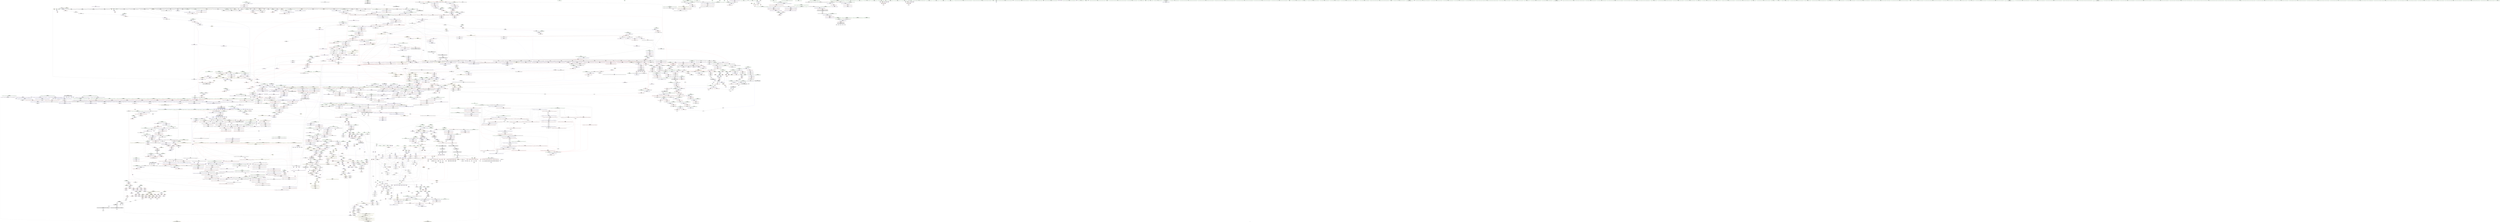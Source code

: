 digraph "SVFG" {
	label="SVFG";

	Node0x558ed3bf04f0 [shape=record,color=grey,label="{NodeID: 0\nNullPtr|{|<s43>140}}"];
	Node0x558ed3bf04f0 -> Node0x558ed4383d80[style=solid];
	Node0x558ed3bf04f0 -> Node0x558ed4383e80[style=solid];
	Node0x558ed3bf04f0 -> Node0x558ed4383f50[style=solid];
	Node0x558ed3bf04f0 -> Node0x558ed4384020[style=solid];
	Node0x558ed3bf04f0 -> Node0x558ed43840f0[style=solid];
	Node0x558ed3bf04f0 -> Node0x558ed43841c0[style=solid];
	Node0x558ed3bf04f0 -> Node0x558ed4384290[style=solid];
	Node0x558ed3bf04f0 -> Node0x558ed4384360[style=solid];
	Node0x558ed3bf04f0 -> Node0x558ed4384430[style=solid];
	Node0x558ed3bf04f0 -> Node0x558ed4384500[style=solid];
	Node0x558ed3bf04f0 -> Node0x558ed43845d0[style=solid];
	Node0x558ed3bf04f0 -> Node0x558ed43846a0[style=solid];
	Node0x558ed3bf04f0 -> Node0x558ed4384770[style=solid];
	Node0x558ed3bf04f0 -> Node0x558ed4384840[style=solid];
	Node0x558ed3bf04f0 -> Node0x558ed4384910[style=solid];
	Node0x558ed3bf04f0 -> Node0x558ed43849e0[style=solid];
	Node0x558ed3bf04f0 -> Node0x558ed4384ab0[style=solid];
	Node0x558ed3bf04f0 -> Node0x558ed4384b80[style=solid];
	Node0x558ed3bf04f0 -> Node0x558ed4384c50[style=solid];
	Node0x558ed3bf04f0 -> Node0x558ed4384d20[style=solid];
	Node0x558ed3bf04f0 -> Node0x558ed4384df0[style=solid];
	Node0x558ed3bf04f0 -> Node0x558ed4395450[style=solid];
	Node0x558ed3bf04f0 -> Node0x558ed4395520[style=solid];
	Node0x558ed3bf04f0 -> Node0x558ed43955f0[style=solid];
	Node0x558ed3bf04f0 -> Node0x558ed43956c0[style=solid];
	Node0x558ed3bf04f0 -> Node0x558ed4395790[style=solid];
	Node0x558ed3bf04f0 -> Node0x558ed4395860[style=solid];
	Node0x558ed3bf04f0 -> Node0x558ed4395930[style=solid];
	Node0x558ed3bf04f0 -> Node0x558ed4395a00[style=solid];
	Node0x558ed3bf04f0 -> Node0x558ed4395ad0[style=solid];
	Node0x558ed3bf04f0 -> Node0x558ed4395ba0[style=solid];
	Node0x558ed3bf04f0 -> Node0x558ed4395c70[style=solid];
	Node0x558ed3bf04f0 -> Node0x558ed4395d40[style=solid];
	Node0x558ed3bf04f0 -> Node0x558ed4395e10[style=solid];
	Node0x558ed3bf04f0 -> Node0x558ed4395ee0[style=solid];
	Node0x558ed3bf04f0 -> Node0x558ed4395fb0[style=solid];
	Node0x558ed3bf04f0 -> Node0x558ed43a5510[style=solid];
	Node0x558ed3bf04f0 -> Node0x558ed43a55e0[style=solid];
	Node0x558ed3bf04f0 -> Node0x558ed43a56b0[style=solid];
	Node0x558ed3bf04f0 -> Node0x558ed43a79a0[style=solid];
	Node0x558ed3bf04f0 -> Node0x558ed38b1950[style=solid];
	Node0x558ed3bf04f0 -> Node0x558ed44290d0[style=solid];
	Node0x558ed3bf04f0 -> Node0x558ed4429e50[style=solid];
	Node0x558ed3bf04f0:s43 -> Node0x558ed460a4c0[style=solid,color=red];
	Node0x558ed44230d0 [shape=record,color=grey,label="{NodeID: 2657\n1441 = Binary(1434, 1440, )\n}"];
	Node0x558ed44230d0 -> Node0x558ed43a8ab0[style=solid];
	Node0x558ed43a5920 [shape=record,color=blue,label="{NodeID: 1550\n945\<--942\n__first.addr\<--__first\n_ZSt8__fill_aIPiiEN9__gnu_cxx11__enable_ifIXsr11__is_scalarIT0_EE7__valueEvE6__typeET_S6_RKS3_\n}"];
	Node0x558ed43a5920 -> Node0x558ed44aff60[style=dashed];
	Node0x558ed4384020 [shape=record,color=black,label="{NodeID: 443\n196\<--3\n\<--dummyVal\nmain\n}"];
	Node0x558ed4384020 -> Node0x558ed43d0510[style=solid];
	Node0x558ed45f3dc0 [shape=record,color=black,label="{NodeID: 4207\n1878 = PHI(1800, )\n1st arg _ZStneIPSt4pairIS0_IiiEiEEbRKSt13move_iteratorIT_ES8_ }"];
	Node0x558ed45f3dc0 -> Node0x558ed43ab420[style=solid];
	Node0x558ed43933d0 [shape=record,color=purple,label="{NodeID: 886\n2099\<--2062\ncoerce.dive2\<--agg.tmp\n_ZSt11__push_heapIN9__gnu_cxx17__normal_iteratorIPSt4pairIS2_IiiEiESt6vectorIS4_SaIS4_EEEElS4_NS0_5__ops14_Iter_comp_valISt4lessIS4_EEEEvT_T0_SG_T1_RT2_\n}"];
	Node0x558ed43933d0 -> Node0x558ed43c83b0[style=solid];
	Node0x558ed43c9590 [shape=record,color=red,label="{NodeID: 1329\n2268\<--2247\n\<--__y.addr\n_ZStltISt4pairIiiEiEbRKS0_IT_T0_ES6_\n}"];
	Node0x558ed43c9590 -> Node0x558ed43945b0[style=solid];
	Node0x558ed437c490 [shape=record,color=green,label="{NodeID: 222\n1317\<--1318\n__cxa_rethrow\<--__cxa_rethrow_field_insensitive\n}"];
	Node0x558ed44bcc60 [shape=record,color=black,label="{NodeID: 2879\nMR_68V_3 = PHI(MR_68V_4, MR_68V_2, )\npts\{380001 \}\n|{<s0>74}}"];
	Node0x558ed44bcc60:s0 -> Node0x558ed452c240[style=dashed,color=blue];
	Node0x558ed43e7db0 [shape=record,color=blue,label="{NodeID: 1772\n2656\<--2691\n__topIndex\<--\n_ZSt13__adjust_heapIN9__gnu_cxx17__normal_iteratorIPSt4pairIS2_IiiEiESt6vectorIS4_SaIS4_EEEElS4_NS0_5__ops15_Iter_comp_iterISt4lessIS4_EEEEvT_T0_SG_T1_T2_\n}"];
	Node0x558ed43e7db0 -> Node0x558ed43cc650[style=dashed];
	Node0x558ed439fa10 [shape=record,color=black,label="{NodeID: 665\n2619\<--2617\n\<--call10\n_ZSt10__pop_heapIN9__gnu_cxx17__normal_iteratorIPSt4pairIS2_IiiEiESt6vectorIS4_SaIS4_EEEENS0_5__ops15_Iter_comp_iterISt4lessIS4_EEEEvT_SF_SF_RT0_\n}"];
	Node0x558ed439fa10 -> Node0x558ed43b7040[style=solid];
	Node0x558ed439fa10 -> Node0x558ed43b7110[style=solid];
	Node0x558ed439fa10 -> Node0x558ed43b71e0[style=solid];
	Node0x558ed43be200 [shape=record,color=red,label="{NodeID: 1108\n540\<--539\n\<--call\n_ZNSt4pairIS_IiiEiEC2IiLb1EEERKS0_OT_\n}"];
	Node0x558ed43be200 -> Node0x558ed43d2660[style=solid];
	Node0x558ed3bf0580 [shape=record,color=green,label="{NodeID: 1\n14\<--1\n.str\<--dummyObj\nGlob }"];
	Node0x558ed4423250 [shape=record,color=grey,label="{NodeID: 2658\n1890 = Binary(1887, 213, )\n}"];
	Node0x558ed4423250 -> Node0x558ed439d0a0[style=solid];
	Node0x558ed43a59f0 [shape=record,color=blue,label="{NodeID: 1551\n947\<--943\n__last.addr\<--__last\n_ZSt8__fill_aIPiiEN9__gnu_cxx11__enable_ifIXsr11__is_scalarIT0_EE7__valueEvE6__typeET_S6_RKS3_\n}"];
	Node0x558ed43a59f0 -> Node0x558ed43c04f0[style=dashed];
	Node0x558ed43840f0 [shape=record,color=black,label="{NodeID: 444\n365\<--3\nlpad.val\<--dummyVal\nmain\n}"];
	Node0x558ed45f3ed0 [shape=record,color=black,label="{NodeID: 4208\n388 = PHI(112, )\n0th arg _ZSt4fillIPiiEvT_S1_RKT0_ }"];
	Node0x558ed45f3ed0 -> Node0x558ed43d1550[style=solid];
	Node0x558ed44c9a40 [shape=record,color=yellow,style=double,label="{NodeID: 3101\n56V_1 = ENCHI(MR_56V_0)\npts\{1696 \}\nFun[_ZSt18uninitialized_copyISt13move_iteratorIPSt4pairIS1_IiiEiEES4_ET0_T_S7_S6_]|{<s0>150}}"];
	Node0x558ed44c9a40:s0 -> Node0x558ed44c2660[style=dashed,color=red];
	Node0x558ed43934a0 [shape=record,color=purple,label="{NodeID: 887\n2109\<--2064\ncoerce.dive5\<--ref.tmp\n_ZSt11__push_heapIN9__gnu_cxx17__normal_iteratorIPSt4pairIS2_IiiEiESt6vectorIS4_SaIS4_EEEElS4_NS0_5__ops14_Iter_comp_valISt4lessIS4_EEEEvT_T0_SG_T1_RT2_\n}"];
	Node0x558ed43934a0 -> Node0x558ed43e3ff0[style=solid];
	Node0x558ed43c9660 [shape=record,color=red,label="{NodeID: 1330\n2267\<--2266\n\<--second\n_ZStltISt4pairIiiEiEbRKS0_IT_T0_ES6_\n}"];
	Node0x558ed43c9660 -> Node0x558ed4428f50[style=solid];
	Node0x558ed437c590 [shape=record,color=green,label="{NodeID: 223\n1382\<--1383\nthis.addr\<--this.addr_field_insensitive\n_ZN9__gnu_cxx13new_allocatorISt4pairIS1_IiiEiEE9constructIS3_JS3_EEEvPT_DpOT0_\n}"];
	Node0x558ed437c590 -> Node0x558ed43c34e0[style=solid];
	Node0x558ed437c590 -> Node0x558ed43a8290[style=solid];
	Node0x558ed44bd160 [shape=record,color=black,label="{NodeID: 2880\nMR_70V_2 = PHI(MR_70V_3, MR_70V_1, )\npts\{380002 \}\n|{<s0>74}}"];
	Node0x558ed44bd160:s0 -> Node0x558ed452c240[style=dashed,color=blue];
	Node0x558ed43e7e80 [shape=record,color=blue,label="{NodeID: 1773\n2658\<--2693\n__secondChild\<--\n_ZSt13__adjust_heapIN9__gnu_cxx17__normal_iteratorIPSt4pairIS2_IiiEiESt6vectorIS4_SaIS4_EEEElS4_NS0_5__ops15_Iter_comp_iterISt4lessIS4_EEEEvT_T0_SG_T1_T2_\n}"];
	Node0x558ed43e7e80 -> Node0x558ed43cc720[style=dashed];
	Node0x558ed43e7e80 -> Node0x558ed43cc7f0[style=dashed];
	Node0x558ed43e7e80 -> Node0x558ed43cccd0[style=dashed];
	Node0x558ed43e7e80 -> Node0x558ed43ccda0[style=dashed];
	Node0x558ed43e7e80 -> Node0x558ed43e7f50[style=dashed];
	Node0x558ed43e7e80 -> Node0x558ed43e8500[style=dashed];
	Node0x558ed43e7e80 -> Node0x558ed448bc50[style=dashed];
	Node0x558ed439fae0 [shape=record,color=black,label="{NodeID: 666\n2623\<--2621\n\<--\n_ZSt10__pop_heapIN9__gnu_cxx17__normal_iteratorIPSt4pairIS2_IiiEiESt6vectorIS4_SaIS4_EEEENS0_5__ops15_Iter_comp_iterISt4lessIS4_EEEEvT_SF_SF_RT0_\n}"];
	Node0x558ed439fae0 -> Node0x558ed43b7380[style=solid];
	Node0x558ed43be2d0 [shape=record,color=red,label="{NodeID: 1109\n548\<--545\nthis1\<--this.addr\n_ZNKSt14priority_queueISt4pairIS0_IiiEiESt6vectorIS2_SaIS2_EESt4lessIS2_EE5emptyEv\n}"];
	Node0x558ed43be2d0 -> Node0x558ed43a3150[style=solid];
	Node0x558ed430a940 [shape=record,color=green,label="{NodeID: 2\n16\<--1\n_ZL3INF\<--dummyObj\nGlob |{<s0>4}}"];
	Node0x558ed430a940:s0 -> Node0x558ed45f40f0[style=solid,color=red];
	Node0x558ed44233d0 [shape=record,color=grey,label="{NodeID: 2659\n1425 = Binary(1419, 1422, )\n}"];
	Node0x558ed44233d0 -> Node0x558ed4428350[style=solid];
	Node0x558ed43a5ac0 [shape=record,color=blue,label="{NodeID: 1552\n949\<--944\n__value.addr\<--__value\n_ZSt8__fill_aIPiiEN9__gnu_cxx11__enable_ifIXsr11__is_scalarIT0_EE7__valueEvE6__typeET_S6_RKS3_\n}"];
	Node0x558ed43a5ac0 -> Node0x558ed43c05c0[style=dashed];
	Node0x558ed43841c0 [shape=record,color=black,label="{NodeID: 445\n366\<--3\nlpad.val139\<--dummyVal\nmain\n}"];
	Node0x558ed45f3fe0 [shape=record,color=black,label="{NodeID: 4209\n389 = PHI(111, )\n1st arg _ZSt4fillIPiiEvT_S1_RKT0_ }"];
	Node0x558ed45f3fe0 -> Node0x558ed43d1620[style=solid];
	Node0x558ed4393570 [shape=record,color=purple,label="{NodeID: 888\n2115\<--2066\ncoerce.dive10\<--ref.tmp8\n_ZSt11__push_heapIN9__gnu_cxx17__normal_iteratorIPSt4pairIS2_IiiEiESt6vectorIS4_SaIS4_EEEElS4_NS0_5__ops14_Iter_comp_valISt4lessIS4_EEEEvT_T0_SG_T1_RT2_\n}"];
	Node0x558ed4393570 -> Node0x558ed43e40c0[style=solid];
	Node0x558ed43c9730 [shape=record,color=red,label="{NodeID: 1331\n2270\<--2269\n\<--second5\n_ZStltISt4pairIiiEiEbRKS0_IT_T0_ES6_\n}"];
	Node0x558ed43c9730 -> Node0x558ed4428f50[style=solid];
	Node0x558ed437c660 [shape=record,color=green,label="{NodeID: 224\n1384\<--1385\n__p.addr\<--__p.addr_field_insensitive\n_ZN9__gnu_cxx13new_allocatorISt4pairIS1_IiiEiEE9constructIS3_JS3_EEEvPT_DpOT0_\n}"];
	Node0x558ed437c660 -> Node0x558ed43c35b0[style=solid];
	Node0x558ed437c660 -> Node0x558ed43a8360[style=solid];
	Node0x558ed44bd660 [shape=record,color=black,label="{NodeID: 2881\nMR_466V_2 = PHI(MR_466V_3, MR_466V_1, )\npts\{11140000 \}\n}"];
	Node0x558ed43e7f50 [shape=record,color=blue,label="{NodeID: 1774\n2658\<--2704\n__secondChild\<--mul\n_ZSt13__adjust_heapIN9__gnu_cxx17__normal_iteratorIPSt4pairIS2_IiiEiESt6vectorIS4_SaIS4_EEEElS4_NS0_5__ops15_Iter_comp_iterISt4lessIS4_EEEEvT_T0_SG_T1_T2_\n}"];
	Node0x558ed43e7f50 -> Node0x558ed43cc720[style=dashed];
	Node0x558ed43e7f50 -> Node0x558ed43cc7f0[style=dashed];
	Node0x558ed43e7f50 -> Node0x558ed43cc8c0[style=dashed];
	Node0x558ed43e7f50 -> Node0x558ed43cc990[style=dashed];
	Node0x558ed43e7f50 -> Node0x558ed43cca60[style=dashed];
	Node0x558ed43e7f50 -> Node0x558ed43ccb30[style=dashed];
	Node0x558ed43e7f50 -> Node0x558ed43ccc00[style=dashed];
	Node0x558ed43e7f50 -> Node0x558ed43cccd0[style=dashed];
	Node0x558ed43e7f50 -> Node0x558ed43ccda0[style=dashed];
	Node0x558ed43e7f50 -> Node0x558ed43e7f50[style=dashed];
	Node0x558ed43e7f50 -> Node0x558ed43e81c0[style=dashed];
	Node0x558ed43e7f50 -> Node0x558ed43e8500[style=dashed];
	Node0x558ed43e7f50 -> Node0x558ed448bc50[style=dashed];
	Node0x558ed439fbb0 [shape=record,color=black,label="{NodeID: 667\n2781\<--2644\n\<--__first\n_ZSt13__adjust_heapIN9__gnu_cxx17__normal_iteratorIPSt4pairIS2_IiiEiESt6vectorIS4_SaIS4_EEEElS4_NS0_5__ops15_Iter_comp_iterISt4lessIS4_EEEEvT_T0_SG_T1_T2_\n}"];
	Node0x558ed439fbb0 -> Node0x558ed43b8700[style=solid];
	Node0x558ed43be3a0 [shape=record,color=red,label="{NodeID: 1110\n559\<--556\nthis1\<--this.addr\n_ZNKSt14priority_queueISt4pairIS0_IiiEiESt6vectorIS2_SaIS2_EESt4lessIS2_EE3topEv\n}"];
	Node0x558ed43be3a0 -> Node0x558ed43a3220[style=solid];
	Node0x558ed4374140 [shape=record,color=green,label="{NodeID: 3\n17\<--1\n\<--dummyObj\nCan only get source location for instruction, argument, global var or function.}"];
	Node0x558ed4423550 [shape=record,color=grey,label="{NodeID: 2660\n230 = Binary(90, 229, )\n}"];
	Node0x558ed4423550 -> Node0x558ed43d0920[style=solid];
	Node0x558ed43a5b90 [shape=record,color=blue,label="{NodeID: 1553\n951\<--957\n__tmp\<--\n_ZSt8__fill_aIPiiEN9__gnu_cxx11__enable_ifIXsr11__is_scalarIT0_EE7__valueEvE6__typeET_S6_RKS3_\n}"];
	Node0x558ed43a5b90 -> Node0x558ed43c0690[style=dashed];
	Node0x558ed4384290 [shape=record,color=black,label="{NodeID: 446\n661\<--3\n\<--dummyVal\n_ZNSt6vectorISt4pairIS0_IiiEiESaIS2_EED2Ev\n}"];
	Node0x558ed45f40f0 [shape=record,color=black,label="{NodeID: 4210\n390 = PHI(16, )\n2nd arg _ZSt4fillIPiiEvT_S1_RKT0_ }"];
	Node0x558ed45f40f0 -> Node0x558ed43d16f0[style=solid];
	Node0x558ed4393640 [shape=record,color=purple,label="{NodeID: 889\n2131\<--2068\ncoerce.dive18\<--ref.tmp16\n_ZSt11__push_heapIN9__gnu_cxx17__normal_iteratorIPSt4pairIS2_IiiEiESt6vectorIS4_SaIS4_EEEElS4_NS0_5__ops14_Iter_comp_valISt4lessIS4_EEEEvT_T0_SG_T1_RT2_\n}"];
	Node0x558ed4393640 -> Node0x558ed43e4330[style=solid];
	Node0x558ed43c9800 [shape=record,color=red,label="{NodeID: 1332\n2286\<--2280\n\<--__x.addr\n_ZStltIiiEbRKSt4pairIT_T0_ES5_\n}"];
	Node0x558ed43c9800 -> Node0x558ed4394680[style=solid];
	Node0x558ed437c730 [shape=record,color=green,label="{NodeID: 225\n1386\<--1387\n__args.addr\<--__args.addr_field_insensitive\n_ZN9__gnu_cxx13new_allocatorISt4pairIS1_IiiEiEE9constructIS3_JS3_EEEvPT_DpOT0_\n}"];
	Node0x558ed437c730 -> Node0x558ed43c3680[style=solid];
	Node0x558ed437c730 -> Node0x558ed43a8430[style=solid];
	Node0x558ed44bdb60 [shape=record,color=black,label="{NodeID: 2882\nMR_363V_4 = PHI(MR_363V_3, MR_363V_2, )\npts\{20630000 \}\n}"];
	Node0x558ed44bdb60 -> Node0x558ed43e3f20[style=dashed];
	Node0x558ed44bdb60 -> Node0x558ed44bdb60[style=dashed];
	Node0x558ed43e8020 [shape=record,color=blue,label="{NodeID: 1775\n2708\<--2707\ncoerce.dive1\<--call\n_ZSt13__adjust_heapIN9__gnu_cxx17__normal_iteratorIPSt4pairIS2_IiiEiESt6vectorIS4_SaIS4_EEEElS4_NS0_5__ops15_Iter_comp_iterISt4lessIS4_EEEEvT_T0_SG_T1_T2_\n}"];
	Node0x558ed43e8020 -> Node0x558ed43cd010[style=dashed];
	Node0x558ed43e8020 -> Node0x558ed448fac0[style=dashed];
	Node0x558ed439fc80 [shape=record,color=black,label="{NodeID: 668\n2686\<--2646\n\<--__value\n_ZSt13__adjust_heapIN9__gnu_cxx17__normal_iteratorIPSt4pairIS2_IiiEiESt6vectorIS4_SaIS4_EEEElS4_NS0_5__ops15_Iter_comp_iterISt4lessIS4_EEEEvT_T0_SG_T1_T2_\n}"];
	Node0x558ed439fc80 -> Node0x558ed43b82f0[style=solid];
	Node0x558ed439fc80 -> Node0x558ed43b83c0[style=solid];
	Node0x558ed43be470 [shape=record,color=red,label="{NodeID: 1111\n576\<--567\nthis1\<--this.addr\n_ZNSt14priority_queueISt4pairIS0_IiiEiESt6vectorIS2_SaIS2_EESt4lessIS2_EE3popEv\n}"];
	Node0x558ed43be470 -> Node0x558ed43a3630[style=solid];
	Node0x558ed43be470 -> Node0x558ed43a3700[style=solid];
	Node0x558ed43be470 -> Node0x558ed43a37d0[style=solid];
	Node0x558ed43be470 -> Node0x558ed43a38a0[style=solid];
	Node0x558ed4374890 [shape=record,color=green,label="{NodeID: 4\n18\<--1\n.str.1\<--dummyObj\nGlob }"];
	Node0x558ed44236d0 [shape=record,color=grey,label="{NodeID: 2661\n1475 = Binary(1474, 725, )\n}"];
	Node0x558ed44236d0 -> Node0x558ed439b430[style=solid];
	Node0x558ed43a5c60 [shape=record,color=blue,label="{NodeID: 1554\n965\<--964\n\<--\n_ZSt8__fill_aIPiiEN9__gnu_cxx11__enable_ifIXsr11__is_scalarIT0_EE7__valueEvE6__typeET_S6_RKS3_\n}"];
	Node0x558ed43a5c60 -> Node0x558ed44afa60[style=dashed];
	Node0x558ed4384360 [shape=record,color=black,label="{NodeID: 447\n662\<--3\n\<--dummyVal\n_ZNSt6vectorISt4pairIS0_IiiEiESaIS2_EED2Ev\n}"];
	Node0x558ed4384360 -> Node0x558ed43d2e80[style=solid];
	Node0x558ed45f4200 [shape=record,color=black,label="{NodeID: 4211\n2436 = PHI(2389, 2410, )\n0th arg _ZN9__gnu_cxx17__normal_iteratorIPKSt4pairIS1_IiiEiESt6vectorIS3_SaIS3_EEEC2ERKS5_ }"];
	Node0x558ed45f4200 -> Node0x558ed43e5fa0[style=solid];
	Node0x558ed4393710 [shape=record,color=purple,label="{NodeID: 890\n2906\<--2076\noffset_0\<--\n}"];
	Node0x558ed4393710 -> Node0x558ed43aca10[style=solid];
	Node0x558ed43c98d0 [shape=record,color=red,label="{NodeID: 1333\n2297\<--2280\n\<--__x.addr\n_ZStltIiiEbRKSt4pairIT_T0_ES5_\n}"];
	Node0x558ed43c98d0 -> Node0x558ed43948f0[style=solid];
	Node0x558ed437c800 [shape=record,color=green,label="{NodeID: 226\n1405\<--1406\nthis.addr\<--this.addr_field_insensitive\n_ZNKSt6vectorISt4pairIS0_IiiEiESaIS2_EE12_M_check_lenEmPKc\n}"];
	Node0x558ed437c800 -> Node0x558ed43c3750[style=solid];
	Node0x558ed437c800 -> Node0x558ed43a8770[style=solid];
	Node0x558ed44be060 [shape=record,color=black,label="{NodeID: 2883\nMR_18V_4 = PHI(MR_18V_5, MR_18V_3, )\npts\{44 \}\n|{|<s13>10}}"];
	Node0x558ed44be060 -> Node0x558ed43ba030[style=dashed];
	Node0x558ed44be060 -> Node0x558ed43ba100[style=dashed];
	Node0x558ed44be060 -> Node0x558ed43ba1d0[style=dashed];
	Node0x558ed44be060 -> Node0x558ed43ba2a0[style=dashed];
	Node0x558ed44be060 -> Node0x558ed43ba370[style=dashed];
	Node0x558ed44be060 -> Node0x558ed43ba440[style=dashed];
	Node0x558ed44be060 -> Node0x558ed43ba510[style=dashed];
	Node0x558ed44be060 -> Node0x558ed43ba5e0[style=dashed];
	Node0x558ed44be060 -> Node0x558ed43ba6b0[style=dashed];
	Node0x558ed44be060 -> Node0x558ed43ba780[style=dashed];
	Node0x558ed44be060 -> Node0x558ed43ba850[style=dashed];
	Node0x558ed44be060 -> Node0x558ed43d05e0[style=dashed];
	Node0x558ed44be060 -> Node0x558ed44a6460[style=dashed];
	Node0x558ed44be060:s13 -> Node0x558ed43d63f0[style=dashed,color=red];
	Node0x558ed43e80f0 [shape=record,color=blue,label="{NodeID: 1776\n2713\<--2712\ncoerce.dive5\<--call4\n_ZSt13__adjust_heapIN9__gnu_cxx17__normal_iteratorIPSt4pairIS2_IiiEiESt6vectorIS4_SaIS4_EEEElS4_NS0_5__ops15_Iter_comp_iterISt4lessIS4_EEEEvT_T0_SG_T1_T2_\n}"];
	Node0x558ed43e80f0 -> Node0x558ed43cd0e0[style=dashed];
	Node0x558ed43e80f0 -> Node0x558ed448ff90[style=dashed];
	Node0x558ed439fd50 [shape=record,color=black,label="{NodeID: 669\n2687\<--2648\n\<--coerce\n_ZSt13__adjust_heapIN9__gnu_cxx17__normal_iteratorIPSt4pairIS2_IiiEiESt6vectorIS4_SaIS4_EEEElS4_NS0_5__ops15_Iter_comp_iterISt4lessIS4_EEEEvT_T0_SG_T1_T2_\n}"];
	Node0x558ed439fd50 -> Node0x558ed43b8490[style=solid];
	Node0x558ed439fd50 -> Node0x558ed43b8560[style=solid];
	Node0x558ed43be540 [shape=record,color=red,label="{NodeID: 1112\n587\<--586\n\<--coerce.dive7\n_ZNSt14priority_queueISt4pairIS0_IiiEiESt6vectorIS2_SaIS2_EESt4lessIS2_EE3popEv\n|{<s0>47}}"];
	Node0x558ed43be540:s0 -> Node0x558ed45eff00[style=solid,color=red];
	Node0x558ed4374920 [shape=record,color=green,label="{NodeID: 5\n20\<--1\n.str.2\<--dummyObj\nGlob }"];
	Node0x558ed4423850 [shape=record,color=grey,label="{NodeID: 2662\n1474 = Binary(1472, 1473, )\n}"];
	Node0x558ed4423850 -> Node0x558ed44236d0[style=solid];
	Node0x558ed43a5d30 [shape=record,color=blue,label="{NodeID: 1555\n945\<--969\n__first.addr\<--incdec.ptr\n_ZSt8__fill_aIPiiEN9__gnu_cxx11__enable_ifIXsr11__is_scalarIT0_EE7__valueEvE6__typeET_S6_RKS3_\n}"];
	Node0x558ed43a5d30 -> Node0x558ed44aff60[style=dashed];
	Node0x558ed4384430 [shape=record,color=black,label="{NodeID: 448\n664\<--3\n\<--dummyVal\n_ZNSt6vectorISt4pairIS0_IiiEiESaIS2_EED2Ev\n}"];
	Node0x558ed4384430 -> Node0x558ed43d2f50[style=solid];
	Node0x558ed45f4350 [shape=record,color=black,label="{NodeID: 4212\n2437 = PHI(2393, 2414, )\n1st arg _ZN9__gnu_cxx17__normal_iteratorIPKSt4pairIS1_IiiEiESt6vectorIS3_SaIS3_EEEC2ERKS5_ }"];
	Node0x558ed45f4350 -> Node0x558ed43e6070[style=solid];
	Node0x558ed43937e0 [shape=record,color=purple,label="{NodeID: 891\n2909\<--2076\noffset_1\<--\n}"];
	Node0x558ed43937e0 -> Node0x558ed43acae0[style=solid];
	Node0x558ed43c99a0 [shape=record,color=red,label="{NodeID: 1334\n2302\<--2280\n\<--__x.addr\n_ZStltIiiEbRKSt4pairIT_T0_ES5_\n}"];
	Node0x558ed43c99a0 -> Node0x558ed43949c0[style=solid];
	Node0x558ed437c8d0 [shape=record,color=green,label="{NodeID: 227\n1407\<--1408\n__n.addr\<--__n.addr_field_insensitive\n_ZNKSt6vectorISt4pairIS0_IiiEiESaIS2_EE12_M_check_lenEmPKc\n|{|<s2>126}}"];
	Node0x558ed437c8d0 -> Node0x558ed43c3820[style=solid];
	Node0x558ed437c8d0 -> Node0x558ed43a8840[style=solid];
	Node0x558ed437c8d0:s2 -> Node0x558ed45ef9b0[style=solid,color=red];
	Node0x558ed43e81c0 [shape=record,color=blue,label="{NodeID: 1777\n2658\<--2724\n__secondChild\<--dec\n_ZSt13__adjust_heapIN9__gnu_cxx17__normal_iteratorIPSt4pairIS2_IiiEiESt6vectorIS4_SaIS4_EEEElS4_NS0_5__ops15_Iter_comp_iterISt4lessIS4_EEEEvT_T0_SG_T1_T2_\n}"];
	Node0x558ed43e81c0 -> Node0x558ed43cc720[style=dashed];
	Node0x558ed43e81c0 -> Node0x558ed43cc7f0[style=dashed];
	Node0x558ed43e81c0 -> Node0x558ed43ccb30[style=dashed];
	Node0x558ed43e81c0 -> Node0x558ed43ccc00[style=dashed];
	Node0x558ed43e81c0 -> Node0x558ed43cccd0[style=dashed];
	Node0x558ed43e81c0 -> Node0x558ed43ccda0[style=dashed];
	Node0x558ed43e81c0 -> Node0x558ed43e7f50[style=dashed];
	Node0x558ed43e81c0 -> Node0x558ed43e8500[style=dashed];
	Node0x558ed43e81c0 -> Node0x558ed448bc50[style=dashed];
	Node0x558ed439fe20 [shape=record,color=black,label="{NodeID: 670\n2780\<--2674\n\<--agg.tmp39\n_ZSt13__adjust_heapIN9__gnu_cxx17__normal_iteratorIPSt4pairIS2_IiiEiESt6vectorIS4_SaIS4_EEEElS4_NS0_5__ops15_Iter_comp_iterISt4lessIS4_EEEEvT_T0_SG_T1_T2_\n}"];
	Node0x558ed439fe20 -> Node0x558ed43b8630[style=solid];
	Node0x558ed43be610 [shape=record,color=red,label="{NodeID: 1113\n589\<--588\n\<--coerce.dive8\n_ZNSt14priority_queueISt4pairIS0_IiiEiESt6vectorIS2_SaIS2_EESt4lessIS2_EE3popEv\n|{<s0>47}}"];
	Node0x558ed43be610:s0 -> Node0x558ed45f0010[style=solid,color=red];
	Node0x558ed43749b0 [shape=record,color=green,label="{NodeID: 6\n22\<--1\n.str.3\<--dummyObj\nGlob }"];
	Node0x558ed44239d0 [shape=record,color=grey,label="{NodeID: 2663\n212 = Binary(209, 213, )\n}"];
	Node0x558ed43a5e00 [shape=record,color=blue,label="{NodeID: 1556\n975\<--974\n__it.addr\<--__it\n_ZSt12__niter_baseIPiET_S1_\n}"];
	Node0x558ed43a5e00 -> Node0x558ed43c0830[style=dashed];
	Node0x558ed4384500 [shape=record,color=black,label="{NodeID: 449\n734\<--3\n\<--dummyVal\n_ZNSt12_Vector_baseISt4pairIS0_IiiEiESaIS2_EED2Ev\n}"];
	Node0x558ed45fb0d0 [shape=record,color=black,label="{NodeID: 4213\n106 = PHI()\n}"];
	Node0x558ed43938b0 [shape=record,color=purple,label="{NodeID: 892\n2907\<--2077\noffset_0\<--\n}"];
	Node0x558ed43938b0 -> Node0x558ed43ce870[style=solid];
	Node0x558ed43c9a70 [shape=record,color=red,label="{NodeID: 1335\n2289\<--2282\n\<--__y.addr\n_ZStltIiiEbRKSt4pairIT_T0_ES5_\n}"];
	Node0x558ed43c9a70 -> Node0x558ed4394750[style=solid];
	Node0x558ed437c9a0 [shape=record,color=green,label="{NodeID: 228\n1409\<--1410\n__s.addr\<--__s.addr_field_insensitive\n_ZNKSt6vectorISt4pairIS0_IiiEiESaIS2_EE12_M_check_lenEmPKc\n}"];
	Node0x558ed437c9a0 -> Node0x558ed43c38f0[style=solid];
	Node0x558ed437c9a0 -> Node0x558ed43a8910[style=solid];
	Node0x558ed43e8290 [shape=record,color=blue,label="{NodeID: 1778\n2730\<--2729\ncoerce.dive10\<--call9\n_ZSt13__adjust_heapIN9__gnu_cxx17__normal_iteratorIPSt4pairIS2_IiiEiESt6vectorIS4_SaIS4_EEEElS4_NS0_5__ops15_Iter_comp_iterISt4lessIS4_EEEEvT_T0_SG_T1_T2_\n|{|<s1>232}}"];
	Node0x558ed43e8290 -> Node0x558ed4490460[style=dashed];
	Node0x558ed43e8290:s1 -> Node0x558ed44cafb0[style=dashed,color=red];
	Node0x558ed439fef0 [shape=record,color=black,label="{NodeID: 671\n2786\<--2676\n\<--agg.tmp40\n_ZSt13__adjust_heapIN9__gnu_cxx17__normal_iteratorIPSt4pairIS2_IiiEiESt6vectorIS4_SaIS4_EEEElS4_NS0_5__ops15_Iter_comp_iterISt4lessIS4_EEEEvT_T0_SG_T1_T2_\n}"];
	Node0x558ed439fef0 -> Node0x558ed43b87d0[style=solid];
	Node0x558ed439fef0 -> Node0x558ed43b88a0[style=solid];
	Node0x558ed439fef0 -> Node0x558ed43b8970[style=solid];
	Node0x558ed43be6e0 [shape=record,color=red,label="{NodeID: 1114\n606\<--603\nthis1\<--this.addr\n_ZNSt14priority_queueISt4pairIS0_IiiEiESt6vectorIS2_SaIS2_EESt4lessIS2_EED2Ev\n}"];
	Node0x558ed43be6e0 -> Node0x558ed43a3970[style=solid];
	Node0x558ed4374a40 [shape=record,color=green,label="{NodeID: 7\n90\<--1\n\<--dummyObj\nCan only get source location for instruction, argument, global var or function.}"];
	Node0x558ed4423b50 [shape=record,color=grey,label="{NodeID: 2664\n204 = Binary(203, 96, )\n}"];
	Node0x558ed4423b50 -> Node0x558ed43d05e0[style=solid];
	Node0x558ed43a5ed0 [shape=record,color=blue,label="{NodeID: 1557\n983\<--981\nthis.addr\<--this\n_ZNSt6vectorISt4pairIS0_IiiEiESaIS2_EE9push_backEOS2_\n}"];
	Node0x558ed43a5ed0 -> Node0x558ed43c0900[style=dashed];
	Node0x558ed43845d0 [shape=record,color=black,label="{NodeID: 450\n735\<--3\n\<--dummyVal\n_ZNSt12_Vector_baseISt4pairIS0_IiiEiESaIS2_EED2Ev\n}"];
	Node0x558ed43845d0 -> Node0x558ed43d3430[style=solid];
	Node0x558ed45fb1d0 [shape=record,color=black,label="{NodeID: 4214\n132 = PHI()\n}"];
	Node0x558ed4393980 [shape=record,color=purple,label="{NodeID: 893\n2910\<--2077\noffset_1\<--\n}"];
	Node0x558ed4393980 -> Node0x558ed43ce940[style=solid];
	Node0x558ed43c9b40 [shape=record,color=red,label="{NodeID: 1336\n2294\<--2282\n\<--__y.addr\n_ZStltIiiEbRKSt4pairIT_T0_ES5_\n}"];
	Node0x558ed43c9b40 -> Node0x558ed4394820[style=solid];
	Node0x558ed4384ee0 [shape=record,color=green,label="{NodeID: 229\n1411\<--1412\n__len\<--__len_field_insensitive\n_ZNKSt6vectorISt4pairIS0_IiiEiESaIS2_EE12_M_check_lenEmPKc\n}"];
	Node0x558ed4384ee0 -> Node0x558ed43c39c0[style=solid];
	Node0x558ed4384ee0 -> Node0x558ed43c3a90[style=solid];
	Node0x558ed4384ee0 -> Node0x558ed43c3b60[style=solid];
	Node0x558ed4384ee0 -> Node0x558ed43a8ab0[style=solid];
	Node0x558ed43e8360 [shape=record,color=blue,label="{NodeID: 1779\n2736\<--2735\ncoerce.dive15\<--call14\n_ZSt13__adjust_heapIN9__gnu_cxx17__normal_iteratorIPSt4pairIS2_IiiEiESt6vectorIS4_SaIS4_EEEElS4_NS0_5__ops15_Iter_comp_iterISt4lessIS4_EEEEvT_T0_SG_T1_T2_\n|{|<s1>235}}"];
	Node0x558ed43e8360 -> Node0x558ed4490960[style=dashed];
	Node0x558ed43e8360:s1 -> Node0x558ed44cafb0[style=dashed,color=red];
	Node0x558ed439ffc0 [shape=record,color=black,label="{NodeID: 672\n2792\<--2676\n\<--agg.tmp40\n_ZSt13__adjust_heapIN9__gnu_cxx17__normal_iteratorIPSt4pairIS2_IiiEiESt6vectorIS4_SaIS4_EEEElS4_NS0_5__ops15_Iter_comp_iterISt4lessIS4_EEEEvT_T0_SG_T1_T2_\n}"];
	Node0x558ed439ffc0 -> Node0x558ed43b8e50[style=solid];
	Node0x558ed439ffc0 -> Node0x558ed43b8f20[style=solid];
	Node0x558ed43be7b0 [shape=record,color=red,label="{NodeID: 1115\n617\<--614\n\<--__t.addr\n_ZSt7forwardIiEOT_RNSt16remove_referenceIS0_E4typeE\n}"];
	Node0x558ed43be7b0 -> Node0x558ed4397a80[style=solid];
	Node0x558ed4374ad0 [shape=record,color=green,label="{NodeID: 8\n96\<--1\n\<--dummyObj\nCan only get source location for instruction, argument, global var or function.}"];
	Node0x558ed4423cd0 [shape=record,color=grey,label="{NodeID: 2665\n359 = Binary(358, 96, )\n}"];
	Node0x558ed4423cd0 -> Node0x558ed43d13b0[style=solid];
	Node0x558ed43a5fa0 [shape=record,color=blue,label="{NodeID: 1558\n985\<--982\n__x.addr\<--__x\n_ZNSt6vectorISt4pairIS0_IiiEiESaIS2_EE9push_backEOS2_\n}"];
	Node0x558ed43a5fa0 -> Node0x558ed43c09d0[style=dashed];
	Node0x558ed43846a0 [shape=record,color=black,label="{NodeID: 451\n737\<--3\n\<--dummyVal\n_ZNSt12_Vector_baseISt4pairIS0_IiiEiESaIS2_EED2Ev\n}"];
	Node0x558ed43846a0 -> Node0x558ed43d3500[style=solid];
	Node0x558ed45fb2d0 [shape=record,color=black,label="{NodeID: 4215\n137 = PHI()\n}"];
	Node0x558ed45fb2d0 -> Node0x558ed43cfe90[style=solid];
	Node0x558ed4393a50 [shape=record,color=purple,label="{NodeID: 894\n2146\<--2145\n_M_current\<--this1\n_ZN9__gnu_cxx17__normal_iteratorIPSt4pairIS1_IiiEiESt6vectorIS3_SaIS3_EEEC2ERKS4_\n}"];
	Node0x558ed4393a50 -> Node0x558ed43e45a0[style=solid];
	Node0x558ed43c9c10 [shape=record,color=red,label="{NodeID: 1337\n2305\<--2282\n\<--__y.addr\n_ZStltIiiEbRKSt4pairIT_T0_ES5_\n}"];
	Node0x558ed43c9c10 -> Node0x558ed4394a90[style=solid];
	Node0x558ed4384fb0 [shape=record,color=green,label="{NodeID: 230\n1413\<--1414\nref.tmp\<--ref.tmp_field_insensitive\n_ZNKSt6vectorISt4pairIS0_IiiEiESaIS2_EE12_M_check_lenEmPKc\n|{|<s1>126}}"];
	Node0x558ed4384fb0 -> Node0x558ed43a89e0[style=solid];
	Node0x558ed4384fb0:s1 -> Node0x558ed45ef8a0[style=solid,color=red];
	Node0x558ed43e8430 [shape=record,color=blue,label="{NodeID: 1780\n2652\<--2740\n__holeIndex.addr\<--\n_ZSt13__adjust_heapIN9__gnu_cxx17__normal_iteratorIPSt4pairIS2_IiiEiESt6vectorIS4_SaIS4_EEEElS4_NS0_5__ops15_Iter_comp_iterISt4lessIS4_EEEEvT_T0_SG_T1_T2_\n}"];
	Node0x558ed43e8430 -> Node0x558ed43cc170[style=dashed];
	Node0x558ed43e8430 -> Node0x558ed43cc240[style=dashed];
	Node0x558ed43e8430 -> Node0x558ed43e8430[style=dashed];
	Node0x558ed43e8430 -> Node0x558ed43e8770[style=dashed];
	Node0x558ed43e8430 -> Node0x558ed448b750[style=dashed];
	Node0x558ed43a0090 [shape=record,color=black,label="{NodeID: 673\n2791\<--2678\n\<--agg.tmp40.coerce\n_ZSt13__adjust_heapIN9__gnu_cxx17__normal_iteratorIPSt4pairIS2_IiiEiESt6vectorIS4_SaIS4_EEEElS4_NS0_5__ops15_Iter_comp_iterISt4lessIS4_EEEEvT_T0_SG_T1_T2_\n}"];
	Node0x558ed43a0090 -> Node0x558ed43b8cb0[style=solid];
	Node0x558ed43a0090 -> Node0x558ed43b8d80[style=solid];
	Node0x558ed44f7e40 [shape=record,color=yellow,style=double,label="{NodeID: 3330\n394V_1 = ENCHI(MR_394V_0)\npts\{21770000 \}\nFun[_ZNK9__gnu_cxx17__normal_iteratorIPSt4pairIS1_IiiEiESt6vectorIS3_SaIS3_EEEplEl]|{<s0>184}}"];
	Node0x558ed44f7e40:s0 -> Node0x558ed43e45a0[style=dashed,color=red];
	Node0x558ed43be880 [shape=record,color=red,label="{NodeID: 1116\n624\<--621\n\<--__t.addr\n_ZSt7forwardIRiEOT_RNSt16remove_referenceIS1_E4typeE\n}"];
	Node0x558ed43be880 -> Node0x558ed4397b50[style=solid];
	Node0x558ed4374bd0 [shape=record,color=green,label="{NodeID: 9\n152\<--1\n\<--dummyObj\nCan only get source location for instruction, argument, global var or function.}"];
	Node0x558ed4423e50 [shape=record,color=grey,label="{NodeID: 2666\n165 = Binary(164, 166, )\n}"];
	Node0x558ed4423e50 -> Node0x558ed4428c50[style=solid];
	Node0x558ed43a6070 [shape=record,color=blue,label="{NodeID: 1559\n998\<--997\n__t.addr\<--__t\n_ZSt4moveIRSt4pairIS0_IiiEiEEONSt16remove_referenceIT_E4typeEOS5_\n}"];
	Node0x558ed43a6070 -> Node0x558ed43c0aa0[style=dashed];
	Node0x558ed4384770 [shape=record,color=black,label="{NodeID: 452\n891\<--3\n\<--dummyVal\n_ZNSt6vectorISt4pairIS0_IiiEiESaIS2_EEC2Ev\n}"];
	Node0x558ed45fb430 [shape=record,color=black,label="{NodeID: 4216\n145 = PHI()\n}"];
	Node0x558ed45fb430 -> Node0x558ed43cff60[style=solid];
	Node0x558ed4393b20 [shape=record,color=purple,label="{NodeID: 895\n2161\<--2155\ncoerce.dive\<--__it\n_ZN9__gnu_cxx5__ops14_Iter_comp_valISt4lessISt4pairIS3_IiiEiEEEclINS_17__normal_iteratorIPS5_St6vectorIS5_SaIS5_EEEES5_EEbT_RT0_\n}"];
	Node0x558ed4393b20 -> Node0x558ed43e4670[style=solid];
	Node0x558ed43c9ce0 [shape=record,color=red,label="{NodeID: 1338\n2288\<--2287\n\<--first\n_ZStltIiiEbRKSt4pairIT_T0_ES5_\n}"];
	Node0x558ed43c9ce0 -> Node0x558ed4428dd0[style=solid];
	Node0x558ed4385080 [shape=record,color=green,label="{NodeID: 231\n1420\<--1421\n_ZNKSt6vectorISt4pairIS0_IiiEiESaIS2_EE8max_sizeEv\<--_ZNKSt6vectorISt4pairIS0_IiiEiESaIS2_EE8max_sizeEv_field_insensitive\n}"];
	Node0x558ed43e8500 [shape=record,color=blue,label="{NodeID: 1781\n2658\<--2755\n__secondChild\<--mul24\n_ZSt13__adjust_heapIN9__gnu_cxx17__normal_iteratorIPSt4pairIS2_IiiEiESt6vectorIS4_SaIS4_EEEElS4_NS0_5__ops15_Iter_comp_iterISt4lessIS4_EEEEvT_T0_SG_T1_T2_\n}"];
	Node0x558ed43e8500 -> Node0x558ed43cce70[style=dashed];
	Node0x558ed43e8500 -> Node0x558ed43ccf40[style=dashed];
	Node0x558ed43e8500 -> Node0x558ed448bc50[style=dashed];
	Node0x558ed43a0160 [shape=record,color=black,label="{NodeID: 674\n2787\<--2785\n\<--call41\n_ZSt13__adjust_heapIN9__gnu_cxx17__normal_iteratorIPSt4pairIS2_IiiEiESt6vectorIS4_SaIS4_EEEElS4_NS0_5__ops15_Iter_comp_iterISt4lessIS4_EEEEvT_T0_SG_T1_T2_\n}"];
	Node0x558ed43a0160 -> Node0x558ed43b8a40[style=solid];
	Node0x558ed43a0160 -> Node0x558ed43b8b10[style=solid];
	Node0x558ed43a0160 -> Node0x558ed43b8be0[style=solid];
	Node0x558ed44f7f20 [shape=record,color=yellow,style=double,label="{NodeID: 3331\n396V_1 = ENCHI(MR_396V_0)\npts\{20490000 26450000 \}\nFun[_ZNK9__gnu_cxx17__normal_iteratorIPSt4pairIS1_IiiEiESt6vectorIS3_SaIS3_EEEplEl]}"];
	Node0x558ed44f7f20 -> Node0x558ed43c8a30[style=dashed];
	Node0x558ed43be950 [shape=record,color=red,label="{NodeID: 1117\n640\<--633\nthis1\<--this.addr\n_ZNSt6vectorISt4pairIS0_IiiEiESaIS2_EED2Ev\n}"];
	Node0x558ed43be950 -> Node0x558ed4397c20[style=solid];
	Node0x558ed43be950 -> Node0x558ed4397cf0[style=solid];
	Node0x558ed43be950 -> Node0x558ed4397dc0[style=solid];
	Node0x558ed43be950 -> Node0x558ed4397e90[style=solid];
	Node0x558ed43be950 -> Node0x558ed4397f60[style=solid];
	Node0x558ed4374cd0 [shape=record,color=green,label="{NodeID: 10\n166\<--1\n\<--dummyObj\nCan only get source location for instruction, argument, global var or function.}"];
	Node0x558ed4423fd0 [shape=record,color=grey,label="{NodeID: 2667\n151 = Binary(150, 152, )\n}"];
	Node0x558ed4423fd0 -> Node0x558ed43d0030[style=solid];
	Node0x558ed43a6140 [shape=record,color=blue,label="{NodeID: 1560\n1026\<--1004\ncoerce.dive\<--__first.coerce\n_ZSt9push_heapIN9__gnu_cxx17__normal_iteratorIPSt4pairIS2_IiiEiESt6vectorIS4_SaIS4_EEEESt4lessIS4_EEvT_SC_T0_\n|{|<s1>82}}"];
	Node0x558ed43a6140 -> Node0x558ed43cdb70[style=dashed];
	Node0x558ed43a6140:s1 -> Node0x558ed44f5970[style=dashed,color=red];
	Node0x558ed4384840 [shape=record,color=black,label="{NodeID: 453\n892\<--3\n\<--dummyVal\n_ZNSt6vectorISt4pairIS0_IiiEiESaIS2_EEC2Ev\n|{<s0>69}}"];
	Node0x558ed4384840:s0 -> Node0x558ed45f04d0[style=solid,color=red];
	Node0x558ed45fb530 [shape=record,color=black,label="{NodeID: 4217\n147 = PHI(411, )\n}"];
	Node0x558ed45fb530 -> Node0x558ed43bbfe0[style=solid];
	Node0x558ed4393bf0 [shape=record,color=purple,label="{NodeID: 896\n2166\<--2165\n_M_comp\<--this1\n_ZN9__gnu_cxx5__ops14_Iter_comp_valISt4lessISt4pairIS3_IiiEiEEEclINS_17__normal_iteratorIPS5_St6vectorIS5_SaIS5_EEEES5_EEbT_RT0_\n|{<s0>183}}"];
	Node0x558ed4393bf0:s0 -> Node0x558ed45f0e70[style=solid,color=red];
	Node0x558ed43c9db0 [shape=record,color=red,label="{NodeID: 1339\n2291\<--2290\n\<--first1\n_ZStltIiiEbRKSt4pairIT_T0_ES5_\n}"];
	Node0x558ed43c9db0 -> Node0x558ed4428dd0[style=solid];
	Node0x558ed4385180 [shape=record,color=green,label="{NodeID: 232\n1423\<--1424\n_ZNKSt6vectorISt4pairIS0_IiiEiESaIS2_EE4sizeEv\<--_ZNKSt6vectorISt4pairIS0_IiiEiESaIS2_EE4sizeEv_field_insensitive\n}"];
	Node0x558ed43e85d0 [shape=record,color=blue,label="{NodeID: 1782\n2760\<--2759\ncoerce.dive28\<--call27\n_ZSt13__adjust_heapIN9__gnu_cxx17__normal_iteratorIPSt4pairIS2_IiiEiESt6vectorIS4_SaIS4_EEEElS4_NS0_5__ops15_Iter_comp_iterISt4lessIS4_EEEEvT_T0_SG_T1_T2_\n|{|<s1>238}}"];
	Node0x558ed43e85d0 -> Node0x558ed448c150[style=dashed];
	Node0x558ed43e85d0:s1 -> Node0x558ed44cafb0[style=dashed,color=red];
	Node0x558ed43a0230 [shape=record,color=black,label="{NodeID: 675\n2800\<--2819\n_ZN9__gnu_cxx5__ops15_Iter_comp_iterISt4lessISt4pairIS3_IiiEiEEEclINS_17__normal_iteratorIPS5_St6vectorIS5_SaIS5_EEEESE_EEbT_T0__ret\<--call4\n_ZN9__gnu_cxx5__ops15_Iter_comp_iterISt4lessISt4pairIS3_IiiEiEEEclINS_17__normal_iteratorIPS5_St6vectorIS5_SaIS5_EEEESE_EEbT_T0_\n|{<s0>230}}"];
	Node0x558ed43a0230:s0 -> Node0x558ed45ec320[style=solid,color=blue];
	Node0x558ed43bea20 [shape=record,color=red,label="{NodeID: 1118\n669\<--635\nexn\<--exn.slot\n_ZNSt6vectorISt4pairIS0_IiiEiESaIS2_EED2Ev\n|{<s0>54}}"];
	Node0x558ed43bea20:s0 -> Node0x558ed45f04d0[style=solid,color=red];
	Node0x558ed4374dd0 [shape=record,color=green,label="{NodeID: 11\n213\<--1\n\<--dummyObj\nCan only get source location for instruction, argument, global var or function.}"];
	Node0x558ed4424150 [shape=record,color=grey,label="{NodeID: 2668\n1055 = Binary(1052, 1037, )\n|{<s0>86}}"];
	Node0x558ed4424150:s0 -> Node0x558ed45ef210[style=solid,color=red];
	Node0x558ed43a6210 [shape=record,color=blue,label="{NodeID: 1561\n1028\<--1005\ncoerce.dive1\<--__last.coerce\n_ZSt9push_heapIN9__gnu_cxx17__normal_iteratorIPSt4pairIS2_IiiEiESt6vectorIS4_SaIS4_EEEESt4lessIS4_EEvT_SC_T0_\n|{<s0>77|<s1>82}}"];
	Node0x558ed43a6210:s0 -> Node0x558ed43d92d0[style=dashed,color=red];
	Node0x558ed43a6210:s1 -> Node0x558ed44f5970[style=dashed,color=red];
	Node0x558ed4384910 [shape=record,color=black,label="{NodeID: 454\n1277\<--3\n\<--dummyVal\n_ZNSt6vectorISt4pairIS0_IiiEiESaIS2_EE17_M_realloc_insertIJS2_EEEvN9__gnu_cxx17__normal_iteratorIPS2_S4_EEDpOT_\n}"];
	Node0x558ed45fb700 [shape=record,color=black,label="{NodeID: 4218\n246 = PHI(411, )\n}"];
	Node0x558ed45fb700 -> Node0x558ed43bc660[style=solid];
	Node0x558ed4393cc0 [shape=record,color=purple,label="{NodeID: 897\n2193\<--2176\ncoerce.dive\<--retval\n_ZNK9__gnu_cxx17__normal_iteratorIPSt4pairIS1_IiiEiESt6vectorIS3_SaIS3_EEEplEl\n}"];
	Node0x558ed4393cc0 -> Node0x558ed43c8b00[style=solid];
	Node0x558ed43c9e80 [shape=record,color=red,label="{NodeID: 1340\n2296\<--2295\n\<--first2\n_ZStltIiiEbRKSt4pairIT_T0_ES5_\n}"];
	Node0x558ed43c9e80 -> Node0x558ed44284d0[style=solid];
	Node0x558ed4385280 [shape=record,color=green,label="{NodeID: 233\n1431\<--1432\n_ZSt20__throw_length_errorPKc\<--_ZSt20__throw_length_errorPKc_field_insensitive\n}"];
	Node0x558ed44c0360 [shape=record,color=black,label="{NodeID: 2890\nMR_56V_3 = PHI(MR_56V_5, MR_56V_2, )\npts\{1696 \}\n|{|<s2>10|<s3>11|<s4>12}}"];
	Node0x558ed44c0360 -> Node0x558ed44c0360[style=dashed];
	Node0x558ed44c0360 -> Node0x558ed44c7660[style=dashed];
	Node0x558ed44c0360:s2 -> Node0x558ed43d66f0[style=dashed,color=red];
	Node0x558ed44c0360:s3 -> Node0x558ed44f72c0[style=dashed,color=red];
	Node0x558ed44c0360:s4 -> Node0x558ed449d3c0[style=dashed,color=red];
	Node0x558ed43e86a0 [shape=record,color=blue,label="{NodeID: 1783\n2766\<--2765\ncoerce.dive33\<--call32\n_ZSt13__adjust_heapIN9__gnu_cxx17__normal_iteratorIPSt4pairIS2_IiiEiESt6vectorIS4_SaIS4_EEEElS4_NS0_5__ops15_Iter_comp_iterISt4lessIS4_EEEEvT_T0_SG_T1_T2_\n|{|<s1>241}}"];
	Node0x558ed43e86a0 -> Node0x558ed448c650[style=dashed];
	Node0x558ed43e86a0:s1 -> Node0x558ed44cafb0[style=dashed,color=red];
	Node0x558ed43a0300 [shape=record,color=black,label="{NodeID: 676\n2821\<--2826\n_ZSt4moveIRN9__gnu_cxx5__ops15_Iter_comp_iterISt4lessISt4pairIS4_IiiEiEEEEEONSt16remove_referenceIT_E4typeEOSB__ret\<--\n_ZSt4moveIRN9__gnu_cxx5__ops15_Iter_comp_iterISt4lessISt4pairIS4_IiiEiEEEEEONSt16remove_referenceIT_E4typeEOSB_\n|{<s0>243}}"];
	Node0x558ed43a0300:s0 -> Node0x558ed45ed330[style=solid,color=blue];
	Node0x558ed43beaf0 [shape=record,color=red,label="{NodeID: 1119\n644\<--643\n\<--_M_start\n_ZNSt6vectorISt4pairIS0_IiiEiESaIS2_EED2Ev\n|{<s0>51}}"];
	Node0x558ed43beaf0:s0 -> Node0x558ed460b7a0[style=solid,color=red];
	Node0x558ed4374ed0 [shape=record,color=green,label="{NodeID: 12\n262\<--1\n\<--dummyObj\nCan only get source location for instruction, argument, global var or function.}"];
	Node0x558ed44242d0 [shape=record,color=grey,label="{NodeID: 2669\n184 = Binary(90, 183, )\n}"];
	Node0x558ed44242d0 -> Node0x558ed43d0370[style=solid];
	Node0x558ed43a62e0 [shape=record,color=blue,label="{NodeID: 1562\n1040\<--1036\ncoerce.dive3\<--call2\n_ZSt9push_heapIN9__gnu_cxx17__normal_iteratorIPSt4pairIS2_IiiEiESt6vectorIS4_SaIS4_EEEESt4lessIS4_EEvT_SC_T0_\n|{<s0>78}}"];
	Node0x558ed43a62e0:s0 -> Node0x558ed44cafb0[style=dashed,color=red];
	Node0x558ed43849e0 [shape=record,color=black,label="{NodeID: 455\n1278\<--3\n\<--dummyVal\n_ZNSt6vectorISt4pairIS0_IiiEiESaIS2_EE17_M_realloc_insertIJS2_EEEvN9__gnu_cxx17__normal_iteratorIPS2_S4_EEDpOT_\n}"];
	Node0x558ed43849e0 -> Node0x558ed43a7ce0[style=solid];
	Node0x558ed45fb840 [shape=record,color=black,label="{NodeID: 4219\n272 = PHI()\n}"];
	Node0x558ed45fb840 -> Node0x558ed43d0c60[style=solid];
	Node0x558ed4393d90 [shape=record,color=purple,label="{NodeID: 898\n2187\<--2186\n_M_current\<--this1\n_ZNK9__gnu_cxx17__normal_iteratorIPSt4pairIS1_IiiEiESt6vectorIS3_SaIS3_EEEplEl\n}"];
	Node0x558ed4393d90 -> Node0x558ed43c8a30[style=solid];
	Node0x558ed43c9f50 [shape=record,color=red,label="{NodeID: 1341\n2299\<--2298\n\<--first3\n_ZStltIiiEbRKSt4pairIT_T0_ES5_\n}"];
	Node0x558ed43c9f50 -> Node0x558ed44284d0[style=solid];
	Node0x558ed4385380 [shape=record,color=green,label="{NodeID: 234\n1438\<--1439\n_ZSt3maxImERKT_S2_S2_\<--_ZSt3maxImERKT_S2_S2__field_insensitive\n}"];
	Node0x558ed43e8770 [shape=record,color=blue,label="{NodeID: 1784\n2652\<--2771\n__holeIndex.addr\<--sub36\n_ZSt13__adjust_heapIN9__gnu_cxx17__normal_iteratorIPSt4pairIS2_IiiEiESt6vectorIS4_SaIS4_EEEElS4_NS0_5__ops15_Iter_comp_iterISt4lessIS4_EEEEvT_T0_SG_T1_T2_\n}"];
	Node0x558ed43e8770 -> Node0x558ed448b750[style=dashed];
	Node0x558ed43a03d0 [shape=record,color=purple,label="{NodeID: 677\n124\<--4\narrayidx7\<--x\nmain\n}"];
	Node0x558ed44f8220 [shape=record,color=yellow,style=double,label="{NodeID: 3334\n513V_1 = ENCHI(MR_513V_0)\npts\{540000 820000 10170000 20510000 25880000 26470000 \}\nFun[_ZN9__gnu_cxx13new_allocatorISt4pairIS1_IiiEiEE9constructIS3_JS3_EEEvPT_DpOT0_]}"];
	Node0x558ed44f8220 -> Node0x558ed43ce050[style=dashed];
	Node0x558ed43bebc0 [shape=record,color=red,label="{NodeID: 1120\n648\<--647\n\<--_M_finish\n_ZNSt6vectorISt4pairIS0_IiiEiESaIS2_EED2Ev\n|{<s0>51}}"];
	Node0x558ed43bebc0:s0 -> Node0x558ed460b930[style=solid,color=red];
	Node0x558ed4374fd0 [shape=record,color=green,label="{NodeID: 13\n533\<--1\n\<--dummyObj\nCan only get source location for instruction, argument, global var or function.}"];
	Node0x558ed4424450 [shape=record,color=grey,label="{NodeID: 2670\n1347 = Binary(1346, 725, )\n|{<s0>117}}"];
	Node0x558ed4424450:s0 -> Node0x558ed4609310[style=solid,color=red];
	Node0x558ed43a63b0 [shape=record,color=blue, style = dotted,label="{NodeID: 1563\n2849\<--2851\noffset_0\<--dummyVal\n_ZSt9push_heapIN9__gnu_cxx17__normal_iteratorIPSt4pairIS2_IiiEiESt6vectorIS4_SaIS4_EEEESt4lessIS4_EEvT_SC_T0_\n}"];
	Node0x558ed43a63b0 -> Node0x558ed43cdc40[style=dashed];
	Node0x558ed4384ab0 [shape=record,color=black,label="{NodeID: 456\n1280\<--3\n\<--dummyVal\n_ZNSt6vectorISt4pairIS0_IiiEiESaIS2_EE17_M_realloc_insertIJS2_EEEvN9__gnu_cxx17__normal_iteratorIPS2_S4_EEDpOT_\n}"];
	Node0x558ed4384ab0 -> Node0x558ed43a7db0[style=solid];
	Node0x558ed45fb910 [shape=record,color=black,label="{NodeID: 4220\n283 = PHI()\n}"];
	Node0x558ed45fb910 -> Node0x558ed43d0d30[style=solid];
	Node0x558ed4393e60 [shape=record,color=purple,label="{NodeID: 899\n2211\<--2205\nfirst2\<--this1\n_ZNSt4pairIS_IiiEiEaSEOS1_\n|{<s0>186}}"];
	Node0x558ed4393e60:s0 -> Node0x558ed46096c0[style=solid,color=red];
	Node0x558ed43ca020 [shape=record,color=red,label="{NodeID: 1342\n2304\<--2303\n\<--second\n_ZStltIiiEbRKSt4pairIT_T0_ES5_\n}"];
	Node0x558ed43ca020 -> Node0x558ed4428650[style=solid];
	Node0x558ed4385480 [shape=record,color=green,label="{NodeID: 235\n1460\<--1461\n__lhs.addr\<--__lhs.addr_field_insensitive\n_ZN9__gnu_cxxmiIPSt4pairIS1_IiiEiESt6vectorIS3_SaIS3_EEEENS_17__normal_iteratorIT_T0_E15difference_typeERKSB_SE_\n}"];
	Node0x558ed4385480 -> Node0x558ed43c3d00[style=solid];
	Node0x558ed4385480 -> Node0x558ed43a8b80[style=solid];
	Node0x558ed44c0d60 [shape=record,color=black,label="{NodeID: 2892\nMR_66V_4 = PHI(MR_66V_6, MR_66V_3, )\npts\{380000 \}\n|{|<s3>12}}"];
	Node0x558ed44c0d60 -> Node0x558ed44a2360[style=dashed];
	Node0x558ed44c0d60 -> Node0x558ed44c0d60[style=dashed];
	Node0x558ed44c0d60 -> Node0x558ed44c8060[style=dashed];
	Node0x558ed44c0d60:s3 -> Node0x558ed449d740[style=dashed,color=red];
	Node0x558ed43e8840 [shape=record,color=blue, style = dotted,label="{NodeID: 1785\n2957\<--2959\noffset_0\<--dummyVal\n_ZSt13__adjust_heapIN9__gnu_cxx17__normal_iteratorIPSt4pairIS2_IiiEiESt6vectorIS4_SaIS4_EEEElS4_NS0_5__ops15_Iter_comp_iterISt4lessIS4_EEEEvT_T0_SG_T1_T2_\n}"];
	Node0x558ed43e8840 -> Node0x558ed43cd1b0[style=dashed];
	Node0x558ed43a04a0 [shape=record,color=purple,label="{NodeID: 678\n135\<--4\narrayidx16\<--x\nmain\n}"];
	Node0x558ed43a04a0 -> Node0x558ed43bbe40[style=solid];
	Node0x558ed44f83f0 [shape=record,color=yellow,style=double,label="{NodeID: 3335\n515V_1 = ENCHI(MR_515V_0)\npts\{540001 820001 10170001 20510001 25880001 26470001 \}\nFun[_ZN9__gnu_cxx13new_allocatorISt4pairIS1_IiiEiEE9constructIS3_JS3_EEEvPT_DpOT0_]}"];
	Node0x558ed44f83f0 -> Node0x558ed43ce120[style=dashed];
	Node0x558ed43bec90 [shape=record,color=red,label="{NodeID: 1121\n687\<--678\n\<--__first.addr\n_ZSt8_DestroyIPSt4pairIS0_IiiEiES2_EvT_S4_RSaIT0_E\n|{<s0>55}}"];
	Node0x558ed43bec90:s0 -> Node0x558ed45f0230[style=solid,color=red];
	Node0x558ed43750d0 [shape=record,color=green,label="{NodeID: 14\n534\<--1\n\<--dummyObj\nCan only get source location for instruction, argument, global var or function.}"];
	Node0x558ed44245d0 [shape=record,color=grey,label="{NodeID: 2671\n1346 = Binary(1344, 1345, )\n}"];
	Node0x558ed44245d0 -> Node0x558ed4424450[style=solid];
	Node0x558ed43a6480 [shape=record,color=blue, style = dotted,label="{NodeID: 1564\n2852\<--2854\noffset_1\<--dummyVal\n_ZSt9push_heapIN9__gnu_cxx17__normal_iteratorIPSt4pairIS2_IiiEiESt6vectorIS4_SaIS4_EEEESt4lessIS4_EEvT_SC_T0_\n}"];
	Node0x558ed43a6480 -> Node0x558ed43cdd10[style=dashed];
	Node0x558ed4384b80 [shape=record,color=black,label="{NodeID: 457\n1298\<--3\n\<--dummyVal\n_ZNSt6vectorISt4pairIS0_IiiEiESaIS2_EE17_M_realloc_insertIJS2_EEEvN9__gnu_cxx17__normal_iteratorIPS2_S4_EEDpOT_\n}"];
	Node0x558ed45fb9e0 [shape=record,color=black,label="{NodeID: 4221\n285 = PHI(411, )\n}"];
	Node0x558ed45fb9e0 -> Node0x558ed43bca70[style=solid];
	Node0x558ed4393f30 [shape=record,color=purple,label="{NodeID: 900\n2219\<--2205\nsecond5\<--this1\n_ZNSt4pairIS_IiiEiEaSEOS1_\n}"];
	Node0x558ed4393f30 -> Node0x558ed43e4cf0[style=solid];
	Node0x558ed43ca0f0 [shape=record,color=red,label="{NodeID: 1343\n2307\<--2306\n\<--second5\n_ZStltIiiEbRKSt4pairIT_T0_ES5_\n}"];
	Node0x558ed43ca0f0 -> Node0x558ed4428650[style=solid];
	Node0x558ed4385550 [shape=record,color=green,label="{NodeID: 236\n1462\<--1463\n__rhs.addr\<--__rhs.addr_field_insensitive\n_ZN9__gnu_cxxmiIPSt4pairIS1_IiiEiESt6vectorIS3_SaIS3_EEEENS_17__normal_iteratorIT_T0_E15difference_typeERKSB_SE_\n}"];
	Node0x558ed4385550 -> Node0x558ed43c3dd0[style=solid];
	Node0x558ed4385550 -> Node0x558ed43a8c50[style=solid];
	Node0x558ed44c1260 [shape=record,color=black,label="{NodeID: 2893\nMR_68V_4 = PHI(MR_68V_6, MR_68V_3, )\npts\{380001 \}\n|{|<s3>12}}"];
	Node0x558ed44c1260 -> Node0x558ed44a2860[style=dashed];
	Node0x558ed44c1260 -> Node0x558ed44c1260[style=dashed];
	Node0x558ed44c1260 -> Node0x558ed44c8560[style=dashed];
	Node0x558ed44c1260:s3 -> Node0x558ed449d740[style=dashed,color=red];
	Node0x558ed43e8910 [shape=record,color=blue, style = dotted,label="{NodeID: 1786\n2960\<--2962\noffset_0\<--dummyVal\n_ZSt13__adjust_heapIN9__gnu_cxx17__normal_iteratorIPSt4pairIS2_IiiEiESt6vectorIS4_SaIS4_EEEElS4_NS0_5__ops15_Iter_comp_iterISt4lessIS4_EEEEvT_T0_SG_T1_T2_\n}"];
	Node0x558ed43e8910 -> Node0x558ed43cf980[style=dashed];
	Node0x558ed43a0570 [shape=record,color=purple,label="{NodeID: 679\n265\<--4\narrayidx78\<--x\nmain\n}"];
	Node0x558ed43a0570 -> Node0x558ed43bc730[style=solid];
	Node0x558ed44f85c0 [shape=record,color=yellow,style=double,label="{NodeID: 3336\n517V_1 = ENCHI(MR_517V_0)\npts\{540002 820002 10170002 20510002 25880002 26470002 \}\nFun[_ZN9__gnu_cxx13new_allocatorISt4pairIS1_IiiEiEE9constructIS3_JS3_EEEvPT_DpOT0_]}"];
	Node0x558ed44f85c0 -> Node0x558ed43ce1f0[style=dashed];
	Node0x558ed43bed60 [shape=record,color=red,label="{NodeID: 1122\n688\<--680\n\<--__last.addr\n_ZSt8_DestroyIPSt4pairIS0_IiiEiES2_EvT_S4_RSaIT0_E\n|{<s0>55}}"];
	Node0x558ed43bed60:s0 -> Node0x558ed45f0380[style=solid,color=red];
	Node0x558ed43751d0 [shape=record,color=green,label="{NodeID: 15\n725\<--1\n\<--dummyObj\nCan only get source location for instruction, argument, global var or function.}"];
	Node0x558ed4424750 [shape=record,color=grey,label="{NodeID: 2672\n346 = Binary(345, 96, )\n}"];
	Node0x558ed4424750 -> Node0x558ed43d12e0[style=solid];
	Node0x558ed43a6550 [shape=record,color=blue, style = dotted,label="{NodeID: 1565\n2855\<--2857\noffset_2\<--dummyVal\n_ZSt9push_heapIN9__gnu_cxx17__normal_iteratorIPSt4pairIS2_IiiEiESt6vectorIS4_SaIS4_EEEESt4lessIS4_EEvT_SC_T0_\n}"];
	Node0x558ed43a6550 -> Node0x558ed43cdde0[style=dashed];
	Node0x558ed4384c50 [shape=record,color=black,label="{NodeID: 458\n1299\<--3\n\<--dummyVal\n_ZNSt6vectorISt4pairIS0_IiiEiESaIS2_EE17_M_realloc_insertIJS2_EEEvN9__gnu_cxx17__normal_iteratorIPS2_S4_EEDpOT_\n}"];
	Node0x558ed4384c50 -> Node0x558ed43a7e80[style=solid];
	Node0x558ed45fbb80 [shape=record,color=black,label="{NodeID: 4222\n92 = PHI()\n}"];
	Node0x558ed43d70d0 [shape=record,color=yellow,style=double,label="{NodeID: 3115\n56V_1 = ENCHI(MR_56V_0)\npts\{1696 \}\nFun[_ZSt34__uninitialized_move_if_noexcept_aIPSt4pairIS0_IiiEiES3_SaIS2_EET0_T_S6_S5_RT1_]|{<s0>135}}"];
	Node0x558ed43d70d0:s0 -> Node0x558ed449dec0[style=dashed,color=red];
	Node0x558ed4394000 [shape=record,color=purple,label="{NodeID: 901\n2207\<--2206\nfirst\<--\n_ZNSt4pairIS_IiiEiEaSEOS1_\n|{<s0>185}}"];
	Node0x558ed4394000:s0 -> Node0x558ed460b690[style=solid,color=red];
	Node0x558ed43ca1c0 [shape=record,color=red,label="{NodeID: 1344\n2319\<--2316\n\<--__t.addr\n_ZSt7forwardISt4pairIiiEEOT_RNSt16remove_referenceIS2_E4typeE\n}"];
	Node0x558ed43ca1c0 -> Node0x558ed439e1b0[style=solid];
	Node0x558ed4385620 [shape=record,color=green,label="{NodeID: 237\n1480\<--1481\nthis.addr\<--this.addr_field_insensitive\n_ZNSt12_Vector_baseISt4pairIS0_IiiEiESaIS2_EE11_M_allocateEm\n}"];
	Node0x558ed4385620 -> Node0x558ed43c4040[style=solid];
	Node0x558ed4385620 -> Node0x558ed43a8d20[style=solid];
	Node0x558ed44c1760 [shape=record,color=black,label="{NodeID: 2894\nMR_70V_4 = PHI(MR_70V_6, MR_70V_3, )\npts\{380002 \}\n|{|<s3>12}}"];
	Node0x558ed44c1760 -> Node0x558ed44a2d60[style=dashed];
	Node0x558ed44c1760 -> Node0x558ed44c1760[style=dashed];
	Node0x558ed44c1760 -> Node0x558ed44c8a60[style=dashed];
	Node0x558ed44c1760:s3 -> Node0x558ed449d4a0[style=dashed,color=red];
	Node0x558ed43e89e0 [shape=record,color=blue, style = dotted,label="{NodeID: 1787\n2963\<--2965\noffset_1\<--dummyVal\n_ZSt13__adjust_heapIN9__gnu_cxx17__normal_iteratorIPSt4pairIS2_IiiEiESt6vectorIS4_SaIS4_EEEElS4_NS0_5__ops15_Iter_comp_iterISt4lessIS4_EEEEvT_T0_SG_T1_T2_\n}"];
	Node0x558ed43e89e0 -> Node0x558ed43cfa50[style=dashed];
	Node0x558ed43a0640 [shape=record,color=purple,label="{NodeID: 680\n269\<--4\narrayidx80\<--x\nmain\n}"];
	Node0x558ed43a0640 -> Node0x558ed43bc800[style=solid];
	Node0x558ed43bee30 [shape=record,color=red,label="{NodeID: 1123\n698\<--695\nthis1\<--this.addr\n_ZNSt12_Vector_baseISt4pairIS0_IiiEiESaIS2_EE19_M_get_Tp_allocatorEv\n}"];
	Node0x558ed43bee30 -> Node0x558ed43a3d80[style=solid];
	Node0x558ed43752d0 [shape=record,color=green,label="{NodeID: 16\n1037\<--1\n\<--dummyObj\nCan only get source location for instruction, argument, global var or function.|{<s0>77|<s1>96}}"];
	Node0x558ed43752d0:s0 -> Node0x558ed45f1d30[style=solid,color=red];
	Node0x558ed43752d0:s1 -> Node0x558ed4607920[style=solid,color=red];
	Node0x558ed44248d0 [shape=record,color=grey,label="{NodeID: 2673\n328 = Binary(327, 96, )\n}"];
	Node0x558ed44248d0 -> Node0x558ed43d1140[style=solid];
	Node0x558ed43a6620 [shape=record,color=blue, style = dotted,label="{NodeID: 1566\n2858\<--2860\noffset_0\<--dummyVal\n_ZSt9push_heapIN9__gnu_cxx17__normal_iteratorIPSt4pairIS2_IiiEiESt6vectorIS4_SaIS4_EEEESt4lessIS4_EEvT_SC_T0_\n}"];
	Node0x558ed43a6620 -> Node0x558ed43c0b70[style=dashed];
	Node0x558ed4384d20 [shape=record,color=black,label="{NodeID: 459\n1301\<--3\n\<--dummyVal\n_ZNSt6vectorISt4pairIS0_IiiEiESaIS2_EE17_M_realloc_insertIJS2_EEEvN9__gnu_cxx17__normal_iteratorIPS2_S4_EEDpOT_\n}"];
	Node0x558ed4384d20 -> Node0x558ed43a7f50[style=solid];
	Node0x558ed45fbc50 [shape=record,color=black,label="{NodeID: 4223\n1178 = PHI(1183, )\n|{<s0>95}}"];
	Node0x558ed45fbc50:s0 -> Node0x558ed460b430[style=solid,color=red];
	Node0x558ed43940d0 [shape=record,color=purple,label="{NodeID: 902\n2216\<--2215\nsecond\<--\n_ZNSt4pairIS_IiiEiEaSEOS1_\n|{<s0>187}}"];
	Node0x558ed43940d0:s0 -> Node0x558ed46031b0[style=solid,color=red];
	Node0x558ed43ca290 [shape=record,color=red,label="{NodeID: 1345\n2330\<--2324\nthis1\<--this.addr\n_ZNSt4pairIiiEaSEOS0_\n}"];
	Node0x558ed43ca290 -> Node0x558ed439e280[style=solid];
	Node0x558ed43ca290 -> Node0x558ed4394b60[style=solid];
	Node0x558ed43ca290 -> Node0x558ed4394c30[style=solid];
	Node0x558ed43856f0 [shape=record,color=green,label="{NodeID: 238\n1482\<--1483\n__n.addr\<--__n.addr_field_insensitive\n_ZNSt12_Vector_baseISt4pairIS0_IiiEiESaIS2_EE11_M_allocateEm\n}"];
	Node0x558ed43856f0 -> Node0x558ed43c4110[style=solid];
	Node0x558ed43856f0 -> Node0x558ed43c41e0[style=solid];
	Node0x558ed43856f0 -> Node0x558ed43a8df0[style=solid];
	Node0x558ed44c1c60 [shape=record,color=black,label="{NodeID: 2895\nMR_72V_3 = PHI(MR_72V_5, MR_72V_2, )\npts\{560000 560001 \}\n|{|<s2>10|<s3>10}}"];
	Node0x558ed44c1c60 -> Node0x558ed44adc60[style=dashed];
	Node0x558ed44c1c60 -> Node0x558ed44c1c60[style=dashed];
	Node0x558ed44c1c60:s2 -> Node0x558ed43d20b0[style=dashed,color=red];
	Node0x558ed44c1c60:s3 -> Node0x558ed43d2180[style=dashed,color=red];
	Node0x558ed43e8ab0 [shape=record,color=blue, style = dotted,label="{NodeID: 1788\n2966\<--2968\noffset_2\<--dummyVal\n_ZSt13__adjust_heapIN9__gnu_cxx17__normal_iteratorIPSt4pairIS2_IiiEiESt6vectorIS4_SaIS4_EEEElS4_NS0_5__ops15_Iter_comp_iterISt4lessIS4_EEEEvT_T0_SG_T1_T2_\n}"];
	Node0x558ed43a0710 [shape=record,color=purple,label="{NodeID: 681\n127\<--6\narrayidx9\<--y\nmain\n}"];
	Node0x558ed43bef00 [shape=record,color=red,label="{NodeID: 1124\n711\<--704\nthis1\<--this.addr\n_ZNSt12_Vector_baseISt4pairIS0_IiiEiESaIS2_EED2Ev\n|{|<s8>56}}"];
	Node0x558ed43bef00 -> Node0x558ed43a3e50[style=solid];
	Node0x558ed43bef00 -> Node0x558ed43a3f20[style=solid];
	Node0x558ed43bef00 -> Node0x558ed43a3ff0[style=solid];
	Node0x558ed43bef00 -> Node0x558ed43a40c0[style=solid];
	Node0x558ed43bef00 -> Node0x558ed43a4190[style=solid];
	Node0x558ed43bef00 -> Node0x558ed43a4260[style=solid];
	Node0x558ed43bef00 -> Node0x558ed43a4330[style=solid];
	Node0x558ed43bef00 -> Node0x558ed43a4400[style=solid];
	Node0x558ed43bef00:s8 -> Node0x558ed4608ff0[style=solid,color=red];
	Node0x558ed43753d0 [shape=record,color=green,label="{NodeID: 17\n1070\<--1\n\<--dummyObj\nCan only get source location for instruction, argument, global var or function.|{<s0>86|<s1>226}}"];
	Node0x558ed43753d0:s0 -> Node0x558ed45ef360[style=solid,color=red];
	Node0x558ed43753d0:s1 -> Node0x558ed4604690[style=solid,color=red];
	Node0x558ed4424a50 [shape=record,color=grey,label="{NodeID: 2674\n1694 = Binary(1693, 725, )\n}"];
	Node0x558ed43a66f0 [shape=record,color=blue, style = dotted,label="{NodeID: 1567\n2861\<--2863\noffset_0\<--dummyVal\n_ZSt9push_heapIN9__gnu_cxx17__normal_iteratorIPSt4pairIS2_IiiEiESt6vectorIS4_SaIS4_EEEESt4lessIS4_EEvT_SC_T0_\n}"];
	Node0x558ed43a66f0 -> Node0x558ed43cdeb0[style=dashed];
	Node0x558ed4384df0 [shape=record,color=black,label="{NodeID: 460\n1369\<--3\nlpad.val\<--dummyVal\n_ZNSt6vectorISt4pairIS0_IiiEiESaIS2_EE17_M_realloc_insertIJS2_EEEvN9__gnu_cxx17__normal_iteratorIPS2_S4_EEDpOT_\n}"];
	Node0x558ed45fbdc0 [shape=record,color=black,label="{NodeID: 4224\n1437 = PHI(1602, )\n}"];
	Node0x558ed45fbdc0 -> Node0x558ed43c3c30[style=solid];
	Node0x558ed43941a0 [shape=record,color=purple,label="{NodeID: 903\n2252\<--2251\nfirst\<--\n_ZStltISt4pairIiiEiEbRKS0_IT_T0_ES6_\n|{<s0>189}}"];
	Node0x558ed43941a0:s0 -> Node0x558ed4607570[style=solid,color=red];
	Node0x558ed43ca360 [shape=record,color=red,label="{NodeID: 1346\n2331\<--2326\n\<--__p.addr\n_ZNSt4pairIiiEaSEOS0_\n}"];
	Node0x558ed43ca360 -> Node0x558ed4394d00[style=solid];
	Node0x558ed43857c0 [shape=record,color=green,label="{NodeID: 239\n1494\<--1495\n_ZNSt16allocator_traitsISaISt4pairIS0_IiiEiEEE8allocateERS3_m\<--_ZNSt16allocator_traitsISaISt4pairIS0_IiiEiEEE8allocateERS3_m_field_insensitive\n}"];
	Node0x558ed44c2160 [shape=record,color=black,label="{NodeID: 2896\nMR_76V_3 = PHI(MR_76V_5, MR_76V_2, )\npts\{540000 540001 540002 \}\n|{|<s2>11|<s3>11|<s4>11|<s5>11}}"];
	Node0x558ed44c2160 -> Node0x558ed44ae660[style=dashed];
	Node0x558ed44c2160 -> Node0x558ed44c2160[style=dashed];
	Node0x558ed44c2160:s2 -> Node0x558ed43be200[style=dashed,color=red];
	Node0x558ed44c2160:s3 -> Node0x558ed43d24c0[style=dashed,color=red];
	Node0x558ed44c2160:s4 -> Node0x558ed43d2590[style=dashed,color=red];
	Node0x558ed44c2160:s5 -> Node0x558ed43d2660[style=dashed,color=red];
	Node0x558ed43e8b80 [shape=record,color=blue, style = dotted,label="{NodeID: 1789\n2969\<--2971\noffset_0\<--dummyVal\n_ZSt13__adjust_heapIN9__gnu_cxx17__normal_iteratorIPSt4pairIS2_IiiEiESt6vectorIS4_SaIS4_EEEElS4_NS0_5__ops15_Iter_comp_iterISt4lessIS4_EEEEvT_T0_SG_T1_T2_\n}"];
	Node0x558ed43e8b80 -> Node0x558ed43cd280[style=dashed];
	Node0x558ed43a07e0 [shape=record,color=purple,label="{NodeID: 682\n143\<--6\narrayidx20\<--y\nmain\n}"];
	Node0x558ed43a07e0 -> Node0x558ed43bbf10[style=solid];
	Node0x558ed43befd0 [shape=record,color=red,label="{NodeID: 1125\n742\<--706\nexn\<--exn.slot\n_ZNSt12_Vector_baseISt4pairIS0_IiiEiESaIS2_EED2Ev\n|{<s0>59}}"];
	Node0x558ed43befd0:s0 -> Node0x558ed45f04d0[style=solid,color=red];
	Node0x558ed43754d0 [shape=record,color=green,label="{NodeID: 18\n1654\<--1\n\<--dummyObj\nCan only get source location for instruction, argument, global var or function.}"];
	Node0x558ed4424bd0 [shape=record,color=grey,label="{NodeID: 2675\n332 = Binary(331, 96, )\n}"];
	Node0x558ed4424bd0 -> Node0x558ed4397330[style=solid];
	Node0x558ed43a67c0 [shape=record,color=blue, style = dotted,label="{NodeID: 1568\n2864\<--2866\noffset_1\<--dummyVal\n_ZSt9push_heapIN9__gnu_cxx17__normal_iteratorIPSt4pairIS2_IiiEiESt6vectorIS4_SaIS4_EEEESt4lessIS4_EEvT_SC_T0_\n}"];
	Node0x558ed43a67c0 -> Node0x558ed43cdf80[style=dashed];
	Node0x558ed4395450 [shape=record,color=black,label="{NodeID: 461\n1370\<--3\nlpad.val43\<--dummyVal\n_ZNSt6vectorISt4pairIS0_IiiEiESaIS2_EE17_M_realloc_insertIJS2_EEEvN9__gnu_cxx17__normal_iteratorIPS2_S4_EEDpOT_\n}"];
	Node0x558ed45fbf00 [shape=record,color=black,label="{NodeID: 4225\n1220 = PHI(1401, )\n}"];
	Node0x558ed45fbf00 -> Node0x558ed43a7590[style=solid];
	Node0x558ed4394270 [shape=record,color=purple,label="{NodeID: 904\n2254\<--2253\nfirst1\<--\n_ZStltISt4pairIiiEiEbRKS0_IT_T0_ES6_\n|{<s0>189}}"];
	Node0x558ed4394270:s0 -> Node0x558ed46076c0[style=solid,color=red];
	Node0x558ed43ca430 [shape=record,color=red,label="{NodeID: 1347\n2337\<--2326\n\<--__p.addr\n_ZNSt4pairIiiEaSEOS0_\n}"];
	Node0x558ed43ca430 -> Node0x558ed4394dd0[style=solid];
	Node0x558ed43858c0 [shape=record,color=green,label="{NodeID: 240\n1505\<--1506\n__first.addr\<--__first.addr_field_insensitive\n_ZSt34__uninitialized_move_if_noexcept_aIPSt4pairIS0_IiiEiES3_SaIS2_EET0_T_S6_S5_RT1_\n}"];
	Node0x558ed43858c0 -> Node0x558ed43c42b0[style=solid];
	Node0x558ed43858c0 -> Node0x558ed43a8ec0[style=solid];
	Node0x558ed44c2660 [shape=record,color=black,label="{NodeID: 2897\nMR_56V_2 = PHI(MR_56V_3, MR_56V_1, )\npts\{1696 \}\n|{<s0>150|<s1>154|<s2>154}}"];
	Node0x558ed44c2660:s0 -> Node0x558ed452d430[style=dashed,color=blue];
	Node0x558ed44c2660:s1 -> Node0x558ed43ce600[style=dashed,color=red];
	Node0x558ed44c2660:s2 -> Node0x558ed43ab690[style=dashed,color=red];
	Node0x558ed43e8c50 [shape=record,color=blue, style = dotted,label="{NodeID: 1790\n2972\<--2974\noffset_1\<--dummyVal\n_ZSt13__adjust_heapIN9__gnu_cxx17__normal_iteratorIPSt4pairIS2_IiiEiESt6vectorIS4_SaIS4_EEEElS4_NS0_5__ops15_Iter_comp_iterISt4lessIS4_EEEEvT_T0_SG_T1_T2_\n}"];
	Node0x558ed43e8c50 -> Node0x558ed43cd350[style=dashed];
	Node0x558ed43a08b0 [shape=record,color=purple,label="{NodeID: 683\n276\<--6\narrayidx85\<--y\nmain\n}"];
	Node0x558ed43a08b0 -> Node0x558ed43bc8d0[style=solid];
	Node0x558ed44f8a60 [shape=record,color=yellow,style=double,label="{NodeID: 3340\n724V_1 = ENCHI(MR_724V_0)\npts\{17990000 18010000 \}\nFun[_ZNKSt13move_iteratorIPSt4pairIS0_IiiEiEE4baseEv]}"];
	Node0x558ed44f8a60 -> Node0x558ed43c7100[style=dashed];
	Node0x558ed43bf0a0 [shape=record,color=red,label="{NodeID: 1126\n714\<--713\n\<--_M_start\n_ZNSt12_Vector_baseISt4pairIS0_IiiEiESaIS2_EED2Ev\n|{<s0>56}}"];
	Node0x558ed43bf0a0:s0 -> Node0x558ed4609180[style=solid,color=red];
	Node0x558ed43755d0 [shape=record,color=green,label="{NodeID: 19\n1778\<--1\n\<--dummyObj\nCan only get source location for instruction, argument, global var or function.}"];
	Node0x558ed4424d50 [shape=record,color=grey,label="{NodeID: 2676\n339 = Binary(90, 338, )\n}"];
	Node0x558ed4424d50 -> Node0x558ed43d1210[style=solid];
	Node0x558ed43a6890 [shape=record,color=blue, style = dotted,label="{NodeID: 1569\n2867\<--2869\noffset_2\<--dummyVal\n_ZSt9push_heapIN9__gnu_cxx17__normal_iteratorIPSt4pairIS2_IiiEiESt6vectorIS4_SaIS4_EEEESt4lessIS4_EEvT_SC_T0_\n}"];
	Node0x558ed4395520 [shape=record,color=black,label="{NodeID: 462\n1372\<--3\n\<--dummyVal\n_ZNSt6vectorISt4pairIS0_IiiEiESaIS2_EE17_M_realloc_insertIJS2_EEEvN9__gnu_cxx17__normal_iteratorIPS2_S4_EEDpOT_\n}"];
	Node0x558ed45fc040 [shape=record,color=black,label="{NodeID: 4226\n1224 = PHI(1074, )\n}"];
	Node0x558ed45fc040 -> Node0x558ed43a7660[style=solid];
	Node0x558ed4394340 [shape=record,color=purple,label="{NodeID: 905\n2260\<--2259\nfirst2\<--\n_ZStltISt4pairIiiEiEbRKS0_IT_T0_ES6_\n|{<s0>190}}"];
	Node0x558ed4394340:s0 -> Node0x558ed4607570[style=solid,color=red];
	Node0x558ed43ca500 [shape=record,color=red,label="{NodeID: 1348\n2334\<--2333\n\<--call\n_ZNSt4pairIiiEaSEOS0_\n}"];
	Node0x558ed43ca500 -> Node0x558ed43e55e0[style=solid];
	Node0x558ed4385990 [shape=record,color=green,label="{NodeID: 241\n1507\<--1508\n__last.addr\<--__last.addr_field_insensitive\n_ZSt34__uninitialized_move_if_noexcept_aIPSt4pairIS0_IiiEiES3_SaIS2_EET0_T_S6_S5_RT1_\n}"];
	Node0x558ed4385990 -> Node0x558ed43c4380[style=solid];
	Node0x558ed4385990 -> Node0x558ed43a8f90[style=solid];
	Node0x558ed44c2b60 [shape=record,color=black,label="{NodeID: 2898\nMR_710V_3 = PHI(MR_710V_4, MR_710V_2, )\npts\{1805 \}\n}"];
	Node0x558ed44c2b60 -> Node0x558ed43c6190[style=dashed];
	Node0x558ed44c2b60 -> Node0x558ed43c6260[style=dashed];
	Node0x558ed44c2b60 -> Node0x558ed43c6330[style=dashed];
	Node0x558ed44c2b60 -> Node0x558ed43c6400[style=dashed];
	Node0x558ed44c2b60 -> Node0x558ed43aaf40[style=dashed];
	Node0x558ed43e8d20 [shape=record,color=blue,label="{NodeID: 1791\n2810\<--2802\ncoerce.dive\<--__it1.coerce\n_ZN9__gnu_cxx5__ops15_Iter_comp_iterISt4lessISt4pairIS3_IiiEiEEEclINS_17__normal_iteratorIPS5_St6vectorIS5_SaIS5_EEEESE_EEbT_T0_\n|{<s0>250}}"];
	Node0x558ed43e8d20:s0 -> Node0x558ed44cafb0[style=dashed,color=red];
	Node0x558ed43a0980 [shape=record,color=purple,label="{NodeID: 684\n280\<--6\narrayidx87\<--y\nmain\n}"];
	Node0x558ed43a0980 -> Node0x558ed43bc9a0[style=solid];
	Node0x558ed43bf170 [shape=record,color=red,label="{NodeID: 1127\n717\<--716\n\<--_M_end_of_storage\n_ZNSt12_Vector_baseISt4pairIS0_IiiEiESaIS2_EED2Ev\n}"];
	Node0x558ed43bf170 -> Node0x558ed43981d0[style=solid];
	Node0x558ed43756d0 [shape=record,color=green,label="{NodeID: 20\n2085\<--1\n\<--dummyObj\nCan only get source location for instruction, argument, global var or function.}"];
	Node0x558ed4424ed0 [shape=record,color=grey,label="{NodeID: 2677\n304 = Binary(303, 166, )\n}"];
	Node0x558ed4424ed0 -> Node0x558ed4429250[style=solid];
	Node0x558ed43a6960 [shape=record,color=blue, style = dotted,label="{NodeID: 1570\n2870\<--2872\noffset_0\<--dummyVal\n_ZSt9push_heapIN9__gnu_cxx17__normal_iteratorIPSt4pairIS2_IiiEiESt6vectorIS4_SaIS4_EEEESt4lessIS4_EEvT_SC_T0_\n}"];
	Node0x558ed43a6960 -> Node0x558ed43c0c40[style=dashed];
	Node0x558ed43955f0 [shape=record,color=black,label="{NodeID: 463\n1373\<--3\n\<--dummyVal\n_ZNSt6vectorISt4pairIS0_IiiEiESaIS2_EE17_M_realloc_insertIJS2_EEEvN9__gnu_cxx17__normal_iteratorIPS2_S4_EEDpOT_\n|{<s0>118}}"];
	Node0x558ed43955f0:s0 -> Node0x558ed45f04d0[style=solid,color=red];
	Node0x558ed45fc180 [shape=record,color=black,label="{NodeID: 4227\n1227 = PHI(1457, )\n}"];
	Node0x558ed45fc180 -> Node0x558ed43a7730[style=solid];
	Node0x558ed4394410 [shape=record,color=purple,label="{NodeID: 906\n2262\<--2261\nfirst3\<--\n_ZStltISt4pairIiiEiEbRKS0_IT_T0_ES6_\n|{<s0>190}}"];
	Node0x558ed4394410:s0 -> Node0x558ed46076c0[style=solid,color=red];
	Node0x558ed43ca5d0 [shape=record,color=red,label="{NodeID: 1349\n2340\<--2339\n\<--call3\n_ZNSt4pairIiiEaSEOS0_\n}"];
	Node0x558ed43ca5d0 -> Node0x558ed43e56b0[style=solid];
	Node0x558ed4385a60 [shape=record,color=green,label="{NodeID: 242\n1509\<--1510\n__result.addr\<--__result.addr_field_insensitive\n_ZSt34__uninitialized_move_if_noexcept_aIPSt4pairIS0_IiiEiES3_SaIS2_EET0_T_S6_S5_RT1_\n}"];
	Node0x558ed4385a60 -> Node0x558ed43c4450[style=solid];
	Node0x558ed4385a60 -> Node0x558ed43a9060[style=solid];
	Node0x558ed44c3060 [shape=record,color=black,label="{NodeID: 2899\nMR_716V_3 = PHI(MR_716V_4, MR_716V_2, )\npts\{17990000 \}\n|{<s0>151|<s1>153|<s2>155|<s3>155}}"];
	Node0x558ed44c3060:s0 -> Node0x558ed43d4010[style=dashed,color=red];
	Node0x558ed44c3060:s1 -> Node0x558ed44cffc0[style=dashed,color=red];
	Node0x558ed44c3060:s2 -> Node0x558ed43c6dc0[style=dashed,color=red];
	Node0x558ed44c3060:s3 -> Node0x558ed43abb70[style=dashed,color=red];
	Node0x558ed43e8df0 [shape=record,color=blue,label="{NodeID: 1792\n2812\<--2803\ncoerce.dive1\<--__it2.coerce\n_ZN9__gnu_cxx5__ops15_Iter_comp_iterISt4lessISt4pairIS3_IiiEiEEEclINS_17__normal_iteratorIPS5_St6vectorIS5_SaIS5_EEEESE_EEbT_T0_\n|{<s0>251}}"];
	Node0x558ed43e8df0:s0 -> Node0x558ed44cafb0[style=dashed,color=red];
	Node0x558ed43a0a50 [shape=record,color=purple,label="{NodeID: 685\n130\<--8\narrayidx11\<--z\nmain\n}"];
	Node0x558ed43bf240 [shape=record,color=red,label="{NodeID: 1128\n720\<--719\n\<--_M_start4\n_ZNSt12_Vector_baseISt4pairIS0_IiiEiESaIS2_EED2Ev\n}"];
	Node0x558ed43bf240 -> Node0x558ed43982a0[style=solid];
	Node0x558ed43757d0 [shape=record,color=green,label="{NodeID: 21\n2725\<--1\n\<--dummyObj\nCan only get source location for instruction, argument, global var or function.}"];
	Node0x558ed4425050 [shape=record,color=grey,label="{NodeID: 2678\n309 = Binary(308, 96, )\n}"];
	Node0x558ed4425050 -> Node0x558ed4396ff0[style=solid];
	Node0x558ed43a6a30 [shape=record,color=blue, style = dotted,label="{NodeID: 1571\n2873\<--2875\noffset_1\<--dummyVal\n_ZSt9push_heapIN9__gnu_cxx17__normal_iteratorIPSt4pairIS2_IiiEiESt6vectorIS4_SaIS4_EEEESt4lessIS4_EEvT_SC_T0_\n}"];
	Node0x558ed43a6a30 -> Node0x558ed43c0d10[style=dashed];
	Node0x558ed43956c0 [shape=record,color=black,label="{NodeID: 464\n1840\<--3\n\<--dummyVal\n_ZNSt20__uninitialized_copyILb0EE13__uninit_copyISt13move_iteratorIPSt4pairIS3_IiiEiEES6_EET0_T_S9_S8_\n}"];
	Node0x558ed45fc2c0 [shape=record,color=black,label="{NodeID: 4228\n1231 = PHI(1477, )\n}"];
	Node0x558ed45fc2c0 -> Node0x558ed43a7800[style=solid];
	Node0x558ed43944e0 [shape=record,color=purple,label="{NodeID: 907\n2266\<--2265\nsecond\<--\n_ZStltISt4pairIiiEiEbRKS0_IT_T0_ES6_\n}"];
	Node0x558ed43944e0 -> Node0x558ed43c9660[style=solid];
	Node0x558ed43ca6a0 [shape=record,color=red,label="{NodeID: 1350\n2353\<--2346\nthis1\<--this.addr\n_ZNKSt6vectorISt4pairIS0_IiiEiESaIS2_EE5emptyEv\n|{<s0>193|<s1>194}}"];
	Node0x558ed43ca6a0:s0 -> Node0x558ed4605e70[style=solid,color=red];
	Node0x558ed43ca6a0:s1 -> Node0x558ed45f2940[style=solid,color=red];
	Node0x558ed4385b30 [shape=record,color=green,label="{NodeID: 243\n1511\<--1512\n__alloc.addr\<--__alloc.addr_field_insensitive\n_ZSt34__uninitialized_move_if_noexcept_aIPSt4pairIS0_IiiEiES3_SaIS2_EET0_T_S6_S5_RT1_\n}"];
	Node0x558ed4385b30 -> Node0x558ed43c4520[style=solid];
	Node0x558ed4385b30 -> Node0x558ed43a9130[style=solid];
	Node0x558ed44c3560 [shape=record,color=black,label="{NodeID: 2900\nMR_10V_4 = PHI(MR_10V_5, MR_10V_3, MR_10V_4, )\npts\{34 \}\n|{|<s5>19}}"];
	Node0x558ed44c3560 -> Node0x558ed43b9b50[style=dashed];
	Node0x558ed44c3560 -> Node0x558ed43bc660[style=dashed];
	Node0x558ed44c3560 -> Node0x558ed43d09f0[style=dashed];
	Node0x558ed44c3560 -> Node0x558ed44a5a60[style=dashed];
	Node0x558ed44c3560 -> Node0x558ed44c3560[style=dashed];
	Node0x558ed44c3560:s5 -> Node0x558ed44d3090[style=dashed,color=red];
	Node0x558ed43e8ec0 [shape=record,color=blue,label="{NodeID: 1793\n2808\<--2801\nthis.addr\<--this\n_ZN9__gnu_cxx5__ops15_Iter_comp_iterISt4lessISt4pairIS3_IiiEiEEEclINS_17__normal_iteratorIPS5_St6vectorIS5_SaIS5_EEEESE_EEbT_T0_\n}"];
	Node0x558ed43e8ec0 -> Node0x558ed43cd420[style=dashed];
	Node0x558ed43a0b20 [shape=record,color=purple,label="{NodeID: 686\n156\<--8\narrayidx25\<--z\nmain\n|{<s0>9}}"];
	Node0x558ed43a0b20:s0 -> Node0x558ed45f3570[style=solid,color=red];
	Node0x558ed43bf310 [shape=record,color=red,label="{NodeID: 1129\n766\<--760\n\<--__first.addr\n_ZSt8_DestroyIPSt4pairIS0_IiiEiEEvT_S4_\n|{<s0>62}}"];
	Node0x558ed43bf310:s0 -> Node0x558ed4607d60[style=solid,color=red];
	Node0x558ed43758d0 [shape=record,color=green,label="{NodeID: 22\n4\<--5\nx\<--x_field_insensitive\nGlob }"];
	Node0x558ed43758d0 -> Node0x558ed43a03d0[style=solid];
	Node0x558ed43758d0 -> Node0x558ed43a04a0[style=solid];
	Node0x558ed43758d0 -> Node0x558ed43a0570[style=solid];
	Node0x558ed43758d0 -> Node0x558ed43a0640[style=solid];
	Node0x558ed44251d0 [shape=record,color=grey,label="{NodeID: 2679\n320 = Binary(319, 96, )\n}"];
	Node0x558ed44251d0 -> Node0x558ed4397190[style=solid];
	Node0x558ed43a6b00 [shape=record,color=blue,label="{NodeID: 1572\n1078\<--1075\nthis.addr\<--this\n_ZNSt6vectorISt4pairIS0_IiiEiESaIS2_EE5beginEv\n}"];
	Node0x558ed43a6b00 -> Node0x558ed43c0de0[style=dashed];
	Node0x558ed4395790 [shape=record,color=black,label="{NodeID: 465\n1841\<--3\n\<--dummyVal\n_ZNSt20__uninitialized_copyILb0EE13__uninit_copyISt13move_iteratorIPSt4pairIS3_IiiEiEES6_EET0_T_S9_S8_\n}"];
	Node0x558ed4395790 -> Node0x558ed43ab010[style=solid];
	Node0x558ed45fc400 [shape=record,color=black,label="{NodeID: 4229\n1244 = PHI(1183, )\n|{<s0>101}}"];
	Node0x558ed45fc400:s0 -> Node0x558ed45edcf0[style=solid,color=red];
	Node0x558ed43945b0 [shape=record,color=purple,label="{NodeID: 908\n2269\<--2268\nsecond5\<--\n_ZStltISt4pairIiiEiEbRKS0_IT_T0_ES6_\n}"];
	Node0x558ed43945b0 -> Node0x558ed43c9730[style=solid];
	Node0x558ed43ca770 [shape=record,color=red,label="{NodeID: 1351\n2377\<--2371\n\<--__lhs.addr\n_ZN9__gnu_cxxeqIPKSt4pairIS1_IiiEiESt6vectorIS3_SaIS3_EEEEbRKNS_17__normal_iteratorIT_T0_EESE_\n|{<s0>196}}"];
	Node0x558ed43ca770:s0 -> Node0x558ed45f1500[style=solid,color=red];
	Node0x558ed4385c00 [shape=record,color=green,label="{NodeID: 244\n1513\<--1514\nagg.tmp\<--agg.tmp_field_insensitive\n_ZSt34__uninitialized_move_if_noexcept_aIPSt4pairIS0_IiiEiES3_SaIS2_EET0_T_S6_S5_RT1_\n}"];
	Node0x558ed4385c00 -> Node0x558ed4390c00[style=solid];
	Node0x558ed4385c00 -> Node0x558ed4390cd0[style=solid];
	Node0x558ed43e8f90 [shape=record,color=blue,label="{NodeID: 1794\n2823\<--2822\n__t.addr\<--__t\n_ZSt4moveIRN9__gnu_cxx5__ops15_Iter_comp_iterISt4lessISt4pairIS4_IiiEiEEEEEONSt16remove_referenceIT_E4typeEOSB_\n}"];
	Node0x558ed43e8f90 -> Node0x558ed43cd4f0[style=dashed];
	Node0x558ed43a0bf0 [shape=record,color=purple,label="{NodeID: 687\n163\<--8\narrayidx29\<--z\nmain\n}"];
	Node0x558ed43a0bf0 -> Node0x558ed43bc180[style=solid];
	Node0x558ed43bf3e0 [shape=record,color=red,label="{NodeID: 1130\n767\<--762\n\<--__last.addr\n_ZSt8_DestroyIPSt4pairIS0_IiiEiEEvT_S4_\n|{<s0>62}}"];
	Node0x558ed43bf3e0:s0 -> Node0x558ed4607e70[style=solid,color=red];
	Node0x558ed43759d0 [shape=record,color=green,label="{NodeID: 23\n6\<--7\ny\<--y_field_insensitive\nGlob }"];
	Node0x558ed43759d0 -> Node0x558ed43a0710[style=solid];
	Node0x558ed43759d0 -> Node0x558ed43a07e0[style=solid];
	Node0x558ed43759d0 -> Node0x558ed43a08b0[style=solid];
	Node0x558ed43759d0 -> Node0x558ed43a0980[style=solid];
	Node0x558ed4425350 [shape=record,color=grey,label="{NodeID: 2680\n291 = Binary(260, 290, )\n}"];
	Node0x558ed4425350 -> Node0x558ed43d0ed0[style=solid];
	Node0x558ed43a6bd0 [shape=record,color=blue,label="{NodeID: 1573\n1095\<--1092\nthis.addr\<--this\n_ZNSt6vectorISt4pairIS0_IiiEiESaIS2_EE3endEv\n}"];
	Node0x558ed43a6bd0 -> Node0x558ed43c0f80[style=dashed];
	Node0x558ed4395860 [shape=record,color=black,label="{NodeID: 466\n1843\<--3\n\<--dummyVal\n_ZNSt20__uninitialized_copyILb0EE13__uninit_copyISt13move_iteratorIPSt4pairIS3_IiiEiEES6_EET0_T_S9_S8_\n}"];
	Node0x558ed4395860 -> Node0x558ed43ab0e0[style=solid];
	Node0x558ed45fc5d0 [shape=record,color=black,label="{NodeID: 4230\n157 = PHI(411, )\n}"];
	Node0x558ed45fc5d0 -> Node0x558ed43bc0b0[style=solid];
	Node0x558ed4394680 [shape=record,color=purple,label="{NodeID: 909\n2287\<--2286\nfirst\<--\n_ZStltIiiEbRKSt4pairIT_T0_ES5_\n}"];
	Node0x558ed4394680 -> Node0x558ed43c9ce0[style=solid];
	Node0x558ed43ca840 [shape=record,color=red,label="{NodeID: 1352\n2382\<--2373\n\<--__rhs.addr\n_ZN9__gnu_cxxeqIPKSt4pairIS1_IiiEiESt6vectorIS3_SaIS3_EEEEbRKNS_17__normal_iteratorIT_T0_EESE_\n|{<s0>197}}"];
	Node0x558ed43ca840:s0 -> Node0x558ed45f1500[style=solid,color=red];
	Node0x558ed4385cd0 [shape=record,color=green,label="{NodeID: 245\n1515\<--1516\nagg.tmp1\<--agg.tmp1_field_insensitive\n_ZSt34__uninitialized_move_if_noexcept_aIPSt4pairIS0_IiiEiES3_SaIS2_EET0_T_S6_S5_RT1_\n}"];
	Node0x558ed4385cd0 -> Node0x558ed4390da0[style=solid];
	Node0x558ed4385cd0 -> Node0x558ed4390e70[style=solid];
	Node0x558ed43e9060 [shape=record,color=blue,label="{NodeID: 1795\n2831\<--2829\nthis.addr\<--this\n_ZN9__gnu_cxx5__ops14_Iter_comp_valISt4lessISt4pairIS3_IiiEiEEEC2EONS0_15_Iter_comp_iterIS6_EE\n}"];
	Node0x558ed43e9060 -> Node0x558ed43cd5c0[style=dashed];
	Node0x558ed43a0cc0 [shape=record,color=purple,label="{NodeID: 688\n295\<--8\narrayidx97\<--z\nmain\n|{<s0>24}}"];
	Node0x558ed43a0cc0:s0 -> Node0x558ed45f3570[style=solid,color=red];
	Node0x558ed43bf4b0 [shape=record,color=red,label="{NodeID: 1131\n795\<--786\nthis1\<--this.addr\n_ZNSt12_Vector_baseISt4pairIS0_IiiEiESaIS2_EE13_M_deallocateEPS2_m\n}"];
	Node0x558ed43bf4b0 -> Node0x558ed43a44d0[style=solid];
	Node0x558ed4375ad0 [shape=record,color=green,label="{NodeID: 24\n8\<--9\nz\<--z_field_insensitive\nGlob }"];
	Node0x558ed4375ad0 -> Node0x558ed43a0a50[style=solid];
	Node0x558ed4375ad0 -> Node0x558ed43a0b20[style=solid];
	Node0x558ed4375ad0 -> Node0x558ed43a0bf0[style=solid];
	Node0x558ed4375ad0 -> Node0x558ed43a0cc0[style=solid];
	Node0x558ed4375ad0 -> Node0x558ed43a0d90[style=solid];
	Node0x558ed44254d0 [shape=record,color=grey,label="{NodeID: 2681\n2711 = Binary(2710, 1037, )\n|{<s0>229}}"];
	Node0x558ed44254d0:s0 -> Node0x558ed460ae90[style=solid,color=red];
	Node0x558ed43a6ca0 [shape=record,color=blue,label="{NodeID: 1574\n1109\<--1107\nthis.addr\<--this\n_ZNSt6vectorISt4pairIS0_IiiEiESaIS2_EE12emplace_backIJS2_EEEvDpOT_\n}"];
	Node0x558ed43a6ca0 -> Node0x558ed43c1120[style=dashed];
	Node0x558ed4395930 [shape=record,color=black,label="{NodeID: 467\n1854\<--3\n\<--dummyVal\n_ZNSt20__uninitialized_copyILb0EE13__uninit_copyISt13move_iteratorIPSt4pairIS3_IiiEiEES6_EET0_T_S9_S8_\n}"];
	Node0x558ed45fc6e0 [shape=record,color=black,label="{NodeID: 4231\n209 = PHI(543, )\n}"];
	Node0x558ed45fc6e0 -> Node0x558ed44239d0[style=solid];
	Node0x558ed4394750 [shape=record,color=purple,label="{NodeID: 910\n2290\<--2289\nfirst1\<--\n_ZStltIiiEbRKSt4pairIT_T0_ES5_\n}"];
	Node0x558ed4394750 -> Node0x558ed43c9db0[style=solid];
	Node0x558ed43ca910 [shape=record,color=red,label="{NodeID: 1353\n2381\<--2378\n\<--call\n_ZN9__gnu_cxxeqIPKSt4pairIS1_IiiEiESt6vectorIS3_SaIS3_EEEEbRKNS_17__normal_iteratorIT_T0_EESE_\n}"];
	Node0x558ed43ca910 -> Node0x558ed4427bd0[style=solid];
	Node0x558ed4385da0 [shape=record,color=green,label="{NodeID: 246\n1523\<--1524\n_ZSt32__make_move_if_noexcept_iteratorISt4pairIS0_IiiEiESt13move_iteratorIPS2_EET0_PT_\<--_ZSt32__make_move_if_noexcept_iteratorISt4pairIS0_IiiEiESt13move_iteratorIPS2_EET0_PT__field_insensitive\n}"];
	Node0x558ed43e9130 [shape=record,color=blue,label="{NodeID: 1796\n2833\<--2830\n__comp.addr\<--__comp\n_ZN9__gnu_cxx5__ops14_Iter_comp_valISt4lessISt4pairIS3_IiiEiEEEC2EONS0_15_Iter_comp_iterIS6_EE\n}"];
	Node0x558ed43e9130 -> Node0x558ed43cd690[style=dashed];
	Node0x558ed43a0d90 [shape=record,color=purple,label="{NodeID: 689\n302\<--8\narrayidx101\<--z\nmain\n}"];
	Node0x558ed43a0d90 -> Node0x558ed43bcce0[style=solid];
	Node0x558ed43bf580 [shape=record,color=red,label="{NodeID: 1132\n796\<--788\n\<--__p.addr\n_ZNSt12_Vector_baseISt4pairIS0_IiiEiESaIS2_EE13_M_deallocateEPS2_m\n}"];
	Node0x558ed43bf580 -> Node0x558ed44290d0[style=solid];
	Node0x558ed4375bd0 [shape=record,color=green,label="{NodeID: 25\n10\<--13\nmind\<--mind_field_insensitive\nGlob }"];
	Node0x558ed4375bd0 -> Node0x558ed43a0e60[style=solid];
	Node0x558ed4375bd0 -> Node0x558ed43a0f30[style=solid];
	Node0x558ed4375bd0 -> Node0x558ed43a1000[style=solid];
	Node0x558ed4375bd0 -> Node0x558ed43a10d0[style=solid];
	Node0x558ed4375bd0 -> Node0x558ed43a11a0[style=solid];
	Node0x558ed4375bd0 -> Node0x558ed43a1270[style=solid];
	Node0x558ed4375bd0 -> Node0x558ed43a1340[style=solid];
	Node0x558ed4375bd0 -> Node0x558ed43a1410[style=solid];
	Node0x558ed4375bd0 -> Node0x558ed43a14e0[style=solid];
	Node0x558ed4375bd0 -> Node0x558ed43a15b0[style=solid];
	Node0x558ed4375bd0 -> Node0x558ed43a1680[style=solid];
	Node0x558ed4375bd0 -> Node0x558ed43a1750[style=solid];
	Node0x558ed4375bd0 -> Node0x558ed43a1820[style=solid];
	Node0x558ed4375bd0 -> Node0x558ed43a18f0[style=solid];
	Node0x558ed4375bd0 -> Node0x558ed43a19c0[style=solid];
	Node0x558ed4425650 [shape=record,color=grey,label="{NodeID: 2682\n1597 = Binary(1595, 1596, )\n}"];
	Node0x558ed4425650 -> Node0x558ed44257d0[style=solid];
	Node0x558ed43a6d70 [shape=record,color=blue,label="{NodeID: 1575\n1111\<--1108\n__args.addr\<--__args\n_ZNSt6vectorISt4pairIS0_IiiEiESaIS2_EE12emplace_backIJS2_EEEvDpOT_\n}"];
	Node0x558ed43a6d70 -> Node0x558ed43c11f0[style=dashed];
	Node0x558ed43a6d70 -> Node0x558ed43c12c0[style=dashed];
	Node0x558ed4395a00 [shape=record,color=black,label="{NodeID: 468\n1855\<--3\n\<--dummyVal\n_ZNSt20__uninitialized_copyILb0EE13__uninit_copyISt13move_iteratorIPSt4pairIS3_IiiEiEES6_EET0_T_S9_S8_\n}"];
	Node0x558ed4395a00 -> Node0x558ed43ab1b0[style=solid];
	Node0x558ed45fc7f0 [shape=record,color=black,label="{NodeID: 4232\n215 = PHI(554, )\n}"];
	Node0x558ed45fc7f0 -> Node0x558ed43a1ea0[style=solid];
	Node0x558ed45fc7f0 -> Node0x558ed43a1f70[style=solid];
	Node0x558ed4394820 [shape=record,color=purple,label="{NodeID: 911\n2295\<--2294\nfirst2\<--\n_ZStltIiiEbRKSt4pairIT_T0_ES5_\n}"];
	Node0x558ed4394820 -> Node0x558ed43c9e80[style=solid];
	Node0x558ed43ca9e0 [shape=record,color=red,label="{NodeID: 1354\n2384\<--2383\n\<--call1\n_ZN9__gnu_cxxeqIPKSt4pairIS1_IiiEiESt6vectorIS3_SaIS3_EEEEbRKNS_17__normal_iteratorIT_T0_EESE_\n}"];
	Node0x558ed43ca9e0 -> Node0x558ed4427bd0[style=solid];
	Node0x558ed4385ea0 [shape=record,color=green,label="{NodeID: 247\n1538\<--1539\n_ZSt22__uninitialized_copy_aISt13move_iteratorIPSt4pairIS1_IiiEiEES4_S3_ET0_T_S7_S6_RSaIT1_E\<--_ZSt22__uninitialized_copy_aISt13move_iteratorIPSt4pairIS1_IiiEiEES4_S3_ET0_T_S7_S6_RSaIT1_E_field_insensitive\n}"];
	Node0x558ed44c4960 [shape=record,color=black,label="{NodeID: 2904\nMR_38V_3 = PHI(MR_38V_5, MR_38V_2, MR_38V_3, )\npts\{68 \}\n}"];
	Node0x558ed44c4960 -> Node0x558ed43d0ac0[style=dashed];
	Node0x558ed44c4960 -> Node0x558ed44a9660[style=dashed];
	Node0x558ed44c4960 -> Node0x558ed44c4960[style=dashed];
	Node0x558ed43a0e60 [shape=record,color=purple,label="{NodeID: 690\n110\<--10\narrayidx\<--mind\nmain\n}"];
	Node0x558ed43bf650 [shape=record,color=red,label="{NodeID: 1133\n801\<--788\n\<--__p.addr\n_ZNSt12_Vector_baseISt4pairIS0_IiiEiESaIS2_EE13_M_deallocateEPS2_m\n|{<s0>63}}"];
	Node0x558ed43bf650:s0 -> Node0x558ed460a020[style=solid,color=red];
	Node0x558ed4375cd0 [shape=record,color=green,label="{NodeID: 26\n24\<--25\nmain\<--main_field_insensitive\n}"];
	Node0x558ed44257d0 [shape=record,color=grey,label="{NodeID: 2683\n1598 = Binary(1597, 725, )\n}"];
	Node0x558ed44257d0 -> Node0x558ed439bdf0[style=solid];
	Node0x558ed43a6e40 [shape=record,color=blue,label="{NodeID: 1576\n1144\<--1146\n_M_finish7\<--incdec.ptr\n_ZNSt6vectorISt4pairIS0_IiiEiESaIS2_EE12emplace_backIJS2_EEEvDpOT_\n}"];
	Node0x558ed43a6e40 -> Node0x558ed44bcc60[style=dashed];
	Node0x558ed4395ad0 [shape=record,color=black,label="{NodeID: 469\n1857\<--3\n\<--dummyVal\n_ZNSt20__uninitialized_copyILb0EE13__uninit_copyISt13move_iteratorIPSt4pairIS3_IiiEiEES6_EET0_T_S9_S8_\n}"];
	Node0x558ed4395ad0 -> Node0x558ed43ab280[style=solid];
	Node0x558ed45fc990 [shape=record,color=black,label="{NodeID: 4233\n222 = PHI(554, )\n}"];
	Node0x558ed45fc990 -> Node0x558ed43a2040[style=solid];
	Node0x558ed45fc990 -> Node0x558ed43a2110[style=solid];
	Node0x558ed43948f0 [shape=record,color=purple,label="{NodeID: 912\n2298\<--2297\nfirst3\<--\n_ZStltIiiEbRKSt4pairIT_T0_ES5_\n}"];
	Node0x558ed43948f0 -> Node0x558ed43c9f50[style=solid];
	Node0x558ed43caab0 [shape=record,color=red,label="{NodeID: 1355\n2396\<--2391\nthis1\<--this.addr\n_ZNKSt6vectorISt4pairIS0_IiiEiESaIS2_EE5beginEv\n}"];
	Node0x558ed43caab0 -> Node0x558ed439e4f0[style=solid];
	Node0x558ed4385fa0 [shape=record,color=green,label="{NodeID: 248\n1543\<--1544\nthis.addr\<--this.addr_field_insensitive\n_ZNK9__gnu_cxx17__normal_iteratorIPSt4pairIS1_IiiEiESt6vectorIS3_SaIS3_EEE4baseEv\n}"];
	Node0x558ed4385fa0 -> Node0x558ed43c4790[style=solid];
	Node0x558ed4385fa0 -> Node0x558ed43a93a0[style=solid];
	Node0x558ed44c4e60 [shape=record,color=black,label="{NodeID: 2905\nMR_40V_3 = PHI(MR_40V_4, MR_40V_2, MR_40V_3, )\npts\{70 \}\n}"];
	Node0x558ed44c4e60 -> Node0x558ed43d0fa0[style=dashed];
	Node0x558ed44c4e60 -> Node0x558ed44a9b60[style=dashed];
	Node0x558ed44c4e60 -> Node0x558ed44b6d60[style=dashed];
	Node0x558ed44c4e60 -> Node0x558ed44c4e60[style=dashed];
	Node0x558ed43a0f30 [shape=record,color=purple,label="{NodeID: 691\n111\<--10\narraydecay\<--mind\nmain\n|{<s0>4}}"];
	Node0x558ed43a0f30:s0 -> Node0x558ed45f3fe0[style=solid,color=red];
	Node0x558ed43d5e20 [shape=record,color=yellow,style=double,label="{NodeID: 3348\n260V_1 = ENCHI(MR_260V_0)\npts\{1696 20510000 20510001 20510002 \}\nFun[_ZN9__gnu_cxx5__ops14_Iter_comp_valISt4lessISt4pairIS3_IiiEiEEEclINS_17__normal_iteratorIPS5_St6vectorIS5_SaIS5_EEEES5_EEbT_RT0_]|{<s0>183}}"];
	Node0x558ed43d5e20:s0 -> Node0x558ed44cfda0[style=dashed,color=red];
	Node0x558ed43bf720 [shape=record,color=red,label="{NodeID: 1134\n802\<--790\n\<--__n.addr\n_ZNSt12_Vector_baseISt4pairIS0_IiiEiESaIS2_EE13_M_deallocateEPS2_m\n|{<s0>63}}"];
	Node0x558ed43bf720:s0 -> Node0x558ed460a130[style=solid,color=red];
	Node0x558ed4375dd0 [shape=record,color=green,label="{NodeID: 27\n27\<--28\nretval\<--retval_field_insensitive\nmain\n}"];
	Node0x558ed4375dd0 -> Node0x558ed43cfc20[style=solid];
	Node0x558ed4425950 [shape=record,color=grey,label="{NodeID: 2684\n2724 = Binary(2723, 2725, )\n}"];
	Node0x558ed4425950 -> Node0x558ed43e81c0[style=solid];
	Node0x558ed43a6f10 [shape=record,color=blue,label="{NodeID: 1577\n1150\<--1149\ncoerce.dive\<--call8\n_ZNSt6vectorISt4pairIS0_IiiEiESaIS2_EE12emplace_backIJS2_EEEvDpOT_\n}"];
	Node0x558ed43a6f10 -> Node0x558ed43c16d0[style=dashed];
	Node0x558ed43a6f10 -> Node0x558ed44bd660[style=dashed];
	Node0x558ed4395ba0 [shape=record,color=black,label="{NodeID: 470\n1867\<--3\nlpad.val\<--dummyVal\n_ZNSt20__uninitialized_copyILb0EE13__uninit_copyISt13move_iteratorIPSt4pairIS3_IiiEiEES6_EET0_T_S9_S8_\n}"];
	Node0x558ed45fcad0 [shape=record,color=black,label="{NodeID: 4234\n227 = PHI(554, )\n}"];
	Node0x558ed45fcad0 -> Node0x558ed43a21e0[style=solid];
	Node0x558ed43949c0 [shape=record,color=purple,label="{NodeID: 913\n2303\<--2302\nsecond\<--\n_ZStltIiiEbRKSt4pairIT_T0_ES5_\n}"];
	Node0x558ed43949c0 -> Node0x558ed43ca020[style=solid];
	Node0x558ed43cab80 [shape=record,color=red,label="{NodeID: 1356\n2400\<--2399\n\<--_M_start\n_ZNKSt6vectorISt4pairIS0_IiiEiESaIS2_EE5beginEv\n}"];
	Node0x558ed43cab80 -> Node0x558ed43e5c60[style=solid];
	Node0x558ed4386070 [shape=record,color=green,label="{NodeID: 249\n1552\<--1553\n__a.addr\<--__a.addr_field_insensitive\n_ZNSt16allocator_traitsISaISt4pairIS0_IiiEiEEE7destroyIS2_EEvRS3_PT_\n}"];
	Node0x558ed4386070 -> Node0x558ed43c4860[style=solid];
	Node0x558ed4386070 -> Node0x558ed43a9470[style=solid];
	Node0x558ed44c5360 [shape=record,color=black,label="{NodeID: 2906\nMR_42V_3 = PHI(MR_42V_4, MR_42V_2, MR_42V_3, )\npts\{72 \}\n}"];
	Node0x558ed44c5360 -> Node0x558ed43bc660[style=dashed];
	Node0x558ed44c5360 -> Node0x558ed43bca70[style=dashed];
	Node0x558ed44c5360 -> Node0x558ed43bcb40[style=dashed];
	Node0x558ed44c5360 -> Node0x558ed43d0ed0[style=dashed];
	Node0x558ed44c5360 -> Node0x558ed44aa060[style=dashed];
	Node0x558ed44c5360 -> Node0x558ed44b7260[style=dashed];
	Node0x558ed44c5360 -> Node0x558ed44c5360[style=dashed];
	Node0x558ed43a1000 [shape=record,color=purple,label="{NodeID: 692\n112\<--10\n\<--mind\nmain\n|{<s0>4}}"];
	Node0x558ed43a1000:s0 -> Node0x558ed45f3ed0[style=solid,color=red];
	Node0x558ed43bf7f0 [shape=record,color=red,label="{NodeID: 1135\n813\<--810\nthis1\<--this.addr\n_ZNSt12_Vector_baseISt4pairIS0_IiiEiESaIS2_EE12_Vector_implD2Ev\n}"];
	Node0x558ed43bf7f0 -> Node0x558ed4398440[style=solid];
	Node0x558ed4375ea0 [shape=record,color=green,label="{NodeID: 28\n29\<--30\nre\<--re_field_insensitive\nmain\n}"];
	Node0x558ed4375ea0 -> Node0x558ed43b9810[style=solid];
	Node0x558ed4425ad0 [shape=record,color=grey,label="{NodeID: 2685\n2744 = Binary(2743, 1037, )\n}"];
	Node0x558ed4425ad0 -> Node0x558ed4429550[style=solid];
	Node0x558ed43a6fe0 [shape=record,color=blue,label="{NodeID: 1578\n1165\<--1162\n__a.addr\<--__a\n_ZNSt16allocator_traitsISaISt4pairIS0_IiiEiEEE9constructIS2_JS2_EEEvRS3_PT_DpOT0_\n}"];
	Node0x558ed43a6fe0 -> Node0x558ed43c17a0[style=dashed];
	Node0x558ed4395c70 [shape=record,color=black,label="{NodeID: 471\n1868\<--3\nlpad.val12\<--dummyVal\n_ZNSt20__uninitialized_copyILb0EE13__uninit_copyISt13move_iteratorIPSt4pairIS3_IiiEiEES6_EET0_T_S9_S8_\n}"];
	Node0x558ed45fcbe0 [shape=record,color=black,label="{NodeID: 4235\n289 = PHI(411, )\n}"];
	Node0x558ed45fcbe0 -> Node0x558ed43bcb40[style=solid];
	Node0x558ed4394a90 [shape=record,color=purple,label="{NodeID: 914\n2306\<--2305\nsecond5\<--\n_ZStltIiiEbRKSt4pairIT_T0_ES5_\n}"];
	Node0x558ed4394a90 -> Node0x558ed43ca0f0[style=solid];
	Node0x558ed43cac50 [shape=record,color=red,label="{NodeID: 1357\n2406\<--2405\n\<--coerce.dive\n_ZNKSt6vectorISt4pairIS0_IiiEiESaIS2_EE5beginEv\n}"];
	Node0x558ed43cac50 -> Node0x558ed439e5c0[style=solid];
	Node0x558ed4386140 [shape=record,color=green,label="{NodeID: 250\n1554\<--1555\n__p.addr\<--__p.addr_field_insensitive\n_ZNSt16allocator_traitsISaISt4pairIS0_IiiEiEEE7destroyIS2_EEvRS3_PT_\n}"];
	Node0x558ed4386140 -> Node0x558ed43c4930[style=solid];
	Node0x558ed4386140 -> Node0x558ed43a9540[style=solid];
	Node0x558ed44c5860 [shape=record,color=black,label="{NodeID: 2907\nMR_44V_3 = PHI(MR_44V_4, MR_44V_2, MR_44V_3, )\npts\{74 \}\n}"];
	Node0x558ed44c5860 -> Node0x558ed43bc660[style=dashed];
	Node0x558ed44c5860 -> Node0x558ed43d0b90[style=dashed];
	Node0x558ed44c5860 -> Node0x558ed44aa560[style=dashed];
	Node0x558ed44c5860 -> Node0x558ed44b7760[style=dashed];
	Node0x558ed44c5860 -> Node0x558ed44c5860[style=dashed];
	Node0x558ed43a10d0 [shape=record,color=purple,label="{NodeID: 693\n172\<--10\n\<--mind\nmain\n}"];
	Node0x558ed43bf8c0 [shape=record,color=red,label="{NodeID: 1136\n832\<--823\n\<--__a.addr\n_ZNSt16allocator_traitsISaISt4pairIS0_IiiEiEEE10deallocateERS3_PS2_m\n}"];
	Node0x558ed43bf8c0 -> Node0x558ed4398510[style=solid];
	Node0x558ed4375f70 [shape=record,color=green,label="{NodeID: 29\n31\<--32\nn\<--n_field_insensitive\nmain\n}"];
	Node0x558ed4375f70 -> Node0x558ed43b98e0[style=solid];
	Node0x558ed4375f70 -> Node0x558ed43b99b0[style=solid];
	Node0x558ed4375f70 -> Node0x558ed43b9a80[style=solid];
	Node0x558ed4425c50 [shape=record,color=grey,label="{NodeID: 2686\n2749 = Binary(2748, 2085, )\n}"];
	Node0x558ed4425c50 -> Node0x558ed4425f50[style=solid];
	Node0x558ed43a70b0 [shape=record,color=blue,label="{NodeID: 1579\n1167\<--1163\n__p.addr\<--__p\n_ZNSt16allocator_traitsISaISt4pairIS0_IiiEiEEE9constructIS2_JS2_EEEvRS3_PT_DpOT0_\n}"];
	Node0x558ed43a70b0 -> Node0x558ed43c1870[style=dashed];
	Node0x558ed4395d40 [shape=record,color=black,label="{NodeID: 472\n1870\<--3\n\<--dummyVal\n_ZNSt20__uninitialized_copyILb0EE13__uninit_copyISt13move_iteratorIPSt4pairIS3_IiiEiEES6_EET0_T_S9_S8_\n}"];
	Node0x558ed45fccf0 [shape=record,color=black,label="{NodeID: 4236\n296 = PHI(411, )\n}"];
	Node0x558ed45fccf0 -> Node0x558ed43bcc10[style=solid];
	Node0x558ed4394b60 [shape=record,color=purple,label="{NodeID: 915\n2335\<--2330\nfirst2\<--this1\n_ZNSt4pairIiiEaSEOS0_\n}"];
	Node0x558ed4394b60 -> Node0x558ed43e55e0[style=solid];
	Node0x558ed43cad20 [shape=record,color=red,label="{NodeID: 1358\n2417\<--2412\nthis1\<--this.addr\n_ZNKSt6vectorISt4pairIS0_IiiEiESaIS2_EE3endEv\n}"];
	Node0x558ed43cad20 -> Node0x558ed439e690[style=solid];
	Node0x558ed4386210 [shape=record,color=green,label="{NodeID: 251\n1562\<--1563\n_ZN9__gnu_cxx13new_allocatorISt4pairIS1_IiiEiEE7destroyIS3_EEvPT_\<--_ZN9__gnu_cxx13new_allocatorISt4pairIS1_IiiEiEE7destroyIS3_EEvPT__field_insensitive\n}"];
	Node0x558ed44c5d60 [shape=record,color=black,label="{NodeID: 2908\nMR_46V_3 = PHI(MR_46V_4, MR_46V_2, MR_46V_3, )\npts\{76 \}\n}"];
	Node0x558ed44c5d60 -> Node0x558ed43bc660[style=dashed];
	Node0x558ed44c5d60 -> Node0x558ed43bca70[style=dashed];
	Node0x558ed44c5d60 -> Node0x558ed43d0e00[style=dashed];
	Node0x558ed44c5d60 -> Node0x558ed44aaa60[style=dashed];
	Node0x558ed44c5d60 -> Node0x558ed44b7c60[style=dashed];
	Node0x558ed44c5d60 -> Node0x558ed44c5d60[style=dashed];
	Node0x558ed43a11a0 [shape=record,color=purple,label="{NodeID: 694\n173\<--10\narrayidx33\<--mind\nmain\n}"];
	Node0x558ed43a11a0 -> Node0x558ed43d01d0[style=solid];
	Node0x558ed43bf990 [shape=record,color=red,label="{NodeID: 1137\n834\<--825\n\<--__p.addr\n_ZNSt16allocator_traitsISaISt4pairIS0_IiiEiEEE10deallocateERS3_PS2_m\n|{<s0>65}}"];
	Node0x558ed43bf990:s0 -> Node0x558ed46039d0[style=solid,color=red];
	Node0x558ed4376040 [shape=record,color=green,label="{NodeID: 30\n33\<--34\nans\<--ans_field_insensitive\nmain\n|{|<s3>19}}"];
	Node0x558ed4376040 -> Node0x558ed43b9b50[style=solid];
	Node0x558ed4376040 -> Node0x558ed43d06b0[style=solid];
	Node0x558ed4376040 -> Node0x558ed43d09f0[style=solid];
	Node0x558ed4376040:s3 -> Node0x558ed45f30b0[style=solid,color=red];
	Node0x558ed4425dd0 [shape=record,color=grey,label="{NodeID: 2687\n2754 = Binary(2753, 1037, )\n}"];
	Node0x558ed4425dd0 -> Node0x558ed4426250[style=solid];
	Node0x558ed43a7180 [shape=record,color=blue,label="{NodeID: 1580\n1169\<--1164\n__args.addr\<--__args\n_ZNSt16allocator_traitsISaISt4pairIS0_IiiEiEEE9constructIS2_JS2_EEEvRS3_PT_DpOT0_\n}"];
	Node0x558ed43a7180 -> Node0x558ed43c1940[style=dashed];
	Node0x558ed4395e10 [shape=record,color=black,label="{NodeID: 473\n1871\<--3\n\<--dummyVal\n_ZNSt20__uninitialized_copyILb0EE13__uninit_copyISt13move_iteratorIPSt4pairIS3_IiiEiEES6_EET0_T_S9_S8_\n|{<s0>161}}"];
	Node0x558ed4395e10:s0 -> Node0x558ed45f04d0[style=solid,color=red];
	Node0x558ed45fce00 [shape=record,color=black,label="{NodeID: 4237\n353 = PHI()\n}"];
	Node0x558ed4394c30 [shape=record,color=purple,label="{NodeID: 916\n2341\<--2330\nsecond4\<--this1\n_ZNSt4pairIiiEaSEOS0_\n}"];
	Node0x558ed4394c30 -> Node0x558ed43e56b0[style=solid];
	Node0x558ed43cadf0 [shape=record,color=red,label="{NodeID: 1359\n2421\<--2420\n\<--_M_finish\n_ZNKSt6vectorISt4pairIS0_IiiEiESaIS2_EE3endEv\n}"];
	Node0x558ed43cadf0 -> Node0x558ed43e5e00[style=solid];
	Node0x558ed4386310 [shape=record,color=green,label="{NodeID: 252\n1569\<--1570\nthis.addr\<--this.addr_field_insensitive\n_ZNKSt6vectorISt4pairIS0_IiiEiESaIS2_EE8max_sizeEv\n}"];
	Node0x558ed4386310 -> Node0x558ed43c4a00[style=solid];
	Node0x558ed4386310 -> Node0x558ed43a9610[style=solid];
	Node0x558ed44c6260 [shape=record,color=black,label="{NodeID: 2909\nMR_48V_3 = PHI(MR_48V_4, MR_48V_2, MR_48V_3, )\npts\{78 \}\n}"];
	Node0x558ed44c6260 -> Node0x558ed43bc660[style=dashed];
	Node0x558ed44c6260 -> Node0x558ed43d0c60[style=dashed];
	Node0x558ed44c6260 -> Node0x558ed44aaf60[style=dashed];
	Node0x558ed44c6260 -> Node0x558ed44b8160[style=dashed];
	Node0x558ed44c6260 -> Node0x558ed44c6260[style=dashed];
	Node0x558ed43a1270 [shape=record,color=purple,label="{NodeID: 695\n181\<--10\n\<--mind\nmain\n}"];
	Node0x558ed43bfa60 [shape=record,color=red,label="{NodeID: 1138\n835\<--827\n\<--__n.addr\n_ZNSt16allocator_traitsISaISt4pairIS0_IiiEiEEE10deallocateERS3_PS2_m\n|{<s0>65}}"];
	Node0x558ed43bfa60:s0 -> Node0x558ed4603ae0[style=solid,color=red];
	Node0x558ed4376110 [shape=record,color=green,label="{NodeID: 31\n35\<--36\nri\<--ri_field_insensitive\nmain\n}"];
	Node0x558ed4376110 -> Node0x558ed43b9c20[style=solid];
	Node0x558ed4376110 -> Node0x558ed43b9cf0[style=solid];
	Node0x558ed4376110 -> Node0x558ed43b9dc0[style=solid];
	Node0x558ed4376110 -> Node0x558ed43cfcf0[style=solid];
	Node0x558ed4376110 -> Node0x558ed43d13b0[style=solid];
	Node0x558ed4425f50 [shape=record,color=grey,label="{NodeID: 2688\n2750 = Binary(2749, 2085, )\n}"];
	Node0x558ed4425f50 -> Node0x558ed4429850[style=solid];
	Node0x558ed43a7250 [shape=record,color=blue,label="{NodeID: 1581\n1185\<--1184\n__t.addr\<--__t\n_ZSt7forwardISt4pairIS0_IiiEiEEOT_RNSt16remove_referenceIS3_E4typeE\n}"];
	Node0x558ed43a7250 -> Node0x558ed43c1a10[style=dashed];
	Node0x558ed4395ee0 [shape=record,color=black,label="{NodeID: 474\n2548\<--3\n\<--dummyVal\n_ZNSt6vectorISt4pairIS0_IiiEiESaIS2_EE8pop_backEv\n}"];
	Node0x558ed45fced0 [shape=record,color=black,label="{NodeID: 4238\n578 = PHI(1074, )\n}"];
	Node0x558ed45fced0 -> Node0x558ed43d29a0[style=solid];
	Node0x558ed4394d00 [shape=record,color=purple,label="{NodeID: 917\n2332\<--2331\nfirst\<--\n_ZNSt4pairIiiEaSEOS0_\n|{<s0>191}}"];
	Node0x558ed4394d00:s0 -> Node0x558ed46031b0[style=solid,color=red];
	Node0x558ed43caec0 [shape=record,color=red,label="{NodeID: 1360\n2425\<--2424\n\<--coerce.dive\n_ZNKSt6vectorISt4pairIS0_IiiEiESaIS2_EE3endEv\n}"];
	Node0x558ed43caec0 -> Node0x558ed439e760[style=solid];
	Node0x558ed43863e0 [shape=record,color=green,label="{NodeID: 253\n1575\<--1576\n_ZNKSt12_Vector_baseISt4pairIS0_IiiEiESaIS2_EE19_M_get_Tp_allocatorEv\<--_ZNKSt12_Vector_baseISt4pairIS0_IiiEiESaIS2_EE19_M_get_Tp_allocatorEv_field_insensitive\n}"];
	Node0x558ed44c6760 [shape=record,color=black,label="{NodeID: 2910\nMR_50V_3 = PHI(MR_50V_4, MR_50V_2, MR_50V_3, )\npts\{80 \}\n}"];
	Node0x558ed44c6760 -> Node0x558ed43bc660[style=dashed];
	Node0x558ed44c6760 -> Node0x558ed43d0d30[style=dashed];
	Node0x558ed44c6760 -> Node0x558ed44ab460[style=dashed];
	Node0x558ed44c6760 -> Node0x558ed44b8660[style=dashed];
	Node0x558ed44c6760 -> Node0x558ed44c6760[style=dashed];
	Node0x558ed43a1340 [shape=record,color=purple,label="{NodeID: 696\n182\<--10\narrayidx40\<--mind\nmain\n}"];
	Node0x558ed43a1340 -> Node0x558ed43bc250[style=solid];
	Node0x558ed43bfb30 [shape=record,color=red,label="{NodeID: 1139\n853\<--844\nthis1\<--this.addr\n_ZN9__gnu_cxx13new_allocatorISt4pairIS1_IiiEiEE10deallocateEPS3_m\n}"];
	Node0x558ed43761e0 [shape=record,color=green,label="{NodeID: 32\n37\<--38\npq\<--pq_field_insensitive\nmain\n|{<s0>2|<s1>12|<s2>13|<s3>14|<s4>15|<s5>16|<s6>17|<s7>18|<s8>27|<s9>29}}"];
	Node0x558ed43761e0:s0 -> Node0x558ed45eed90[style=solid,color=red];
	Node0x558ed43761e0:s1 -> Node0x558ed4606b60[style=solid,color=red];
	Node0x558ed43761e0:s2 -> Node0x558ed45ede70[style=solid,color=red];
	Node0x558ed43761e0:s3 -> Node0x558ed46094a0[style=solid,color=red];
	Node0x558ed43761e0:s4 -> Node0x558ed4607f80[style=solid,color=red];
	Node0x558ed43761e0:s5 -> Node0x558ed4607f80[style=solid,color=red];
	Node0x558ed43761e0:s6 -> Node0x558ed4607f80[style=solid,color=red];
	Node0x558ed43761e0:s7 -> Node0x558ed45f0120[style=solid,color=red];
	Node0x558ed43761e0:s8 -> Node0x558ed4606b60[style=solid,color=red];
	Node0x558ed43761e0:s9 -> Node0x558ed45ede70[style=solid,color=red];
	Node0x558ed44260d0 [shape=record,color=grey,label="{NodeID: 2689\n2758 = Binary(2757, 1037, )\n|{<s0>237}}"];
	Node0x558ed44260d0:s0 -> Node0x558ed460ae90[style=solid,color=red];
	Node0x558ed43a7320 [shape=record,color=blue,label="{NodeID: 1582\n1214\<--1192\ncoerce.dive\<--__position.coerce\n_ZNSt6vectorISt4pairIS0_IiiEiESaIS2_EE17_M_realloc_insertIJS2_EEEvN9__gnu_cxx17__normal_iteratorIPS2_S4_EEDpOT_\n|{|<s2>98}}"];
	Node0x558ed43a7320 -> Node0x558ed43c2e60[style=dashed];
	Node0x558ed43a7320 -> Node0x558ed43c2f30[style=dashed];
	Node0x558ed43a7320:s2 -> Node0x558ed44f5970[style=dashed,color=red];
	Node0x558ed4395fb0 [shape=record,color=black,label="{NodeID: 475\n2549\<--3\n\<--dummyVal\n_ZNSt6vectorISt4pairIS0_IiiEiESaIS2_EE8pop_backEv\n|{<s0>211}}"];
	Node0x558ed4395fb0:s0 -> Node0x558ed45f04d0[style=solid,color=red];
	Node0x558ed45fd040 [shape=record,color=black,label="{NodeID: 4239\n582 = PHI(1091, )\n}"];
	Node0x558ed45fd040 -> Node0x558ed43d2a70[style=solid];
	Node0x558ed4394dd0 [shape=record,color=purple,label="{NodeID: 918\n2338\<--2337\nsecond\<--\n_ZNSt4pairIiiEaSEOS0_\n|{<s0>192}}"];
	Node0x558ed4394dd0:s0 -> Node0x558ed46031b0[style=solid,color=red];
	Node0x558ed43caf90 [shape=record,color=red,label="{NodeID: 1361\n2432\<--2429\nthis1\<--this.addr\n_ZNK9__gnu_cxx17__normal_iteratorIPKSt4pairIS1_IiiEiESt6vectorIS3_SaIS3_EEE4baseEv\n}"];
	Node0x558ed43caf90 -> Node0x558ed43b4ef0[style=solid];
	Node0x558ed43864e0 [shape=record,color=green,label="{NodeID: 254\n1578\<--1579\n_ZNSt16allocator_traitsISaISt4pairIS0_IiiEiEEE8max_sizeERKS3_\<--_ZNSt16allocator_traitsISaISt4pairIS0_IiiEiEEE8max_sizeERKS3__field_insensitive\n}"];
	Node0x558ed44c6c60 [shape=record,color=black,label="{NodeID: 2911\nMR_52V_3 = PHI(MR_52V_4, MR_52V_2, MR_52V_3, )\npts\{86 \}\n}"];
	Node0x558ed44c6c60 -> Node0x558ed43d1140[style=dashed];
	Node0x558ed44c6c60 -> Node0x558ed44ab960[style=dashed];
	Node0x558ed44c6c60 -> Node0x558ed44b8b60[style=dashed];
	Node0x558ed44c6c60 -> Node0x558ed44c6c60[style=dashed];
	Node0x558ed43a1410 [shape=record,color=purple,label="{NodeID: 697\n237\<--10\narrayidx57\<--mind\nmain\n}"];
	Node0x558ed43d63f0 [shape=record,color=yellow,style=double,label="{NodeID: 3354\n122V_1 = ENCHI(MR_122V_0)\npts\{44 68 \}\nFun[_ZNSt4pairIiiEC2IiRiLb1EEEOT_OT0_]}"];
	Node0x558ed43d63f0 -> Node0x558ed43bdec0[style=dashed];
	Node0x558ed43bfc00 [shape=record,color=red,label="{NodeID: 1140\n854\<--846\n\<--__p.addr\n_ZN9__gnu_cxx13new_allocatorISt4pairIS1_IiiEiEE10deallocateEPS3_m\n}"];
	Node0x558ed43bfc00 -> Node0x558ed43985e0[style=solid];
	Node0x558ed43762b0 [shape=record,color=green,label="{NodeID: 33\n39\<--40\nexn.slot\<--exn.slot_field_insensitive\nmain\n}"];
	Node0x558ed43762b0 -> Node0x558ed43b9e90[style=solid];
	Node0x558ed43762b0 -> Node0x558ed43d0440[style=solid];
	Node0x558ed4426250 [shape=record,color=grey,label="{NodeID: 2690\n2755 = Binary(2085, 2754, )\n}"];
	Node0x558ed4426250 -> Node0x558ed43e8500[style=solid];
	Node0x558ed43a73f0 [shape=record,color=blue,label="{NodeID: 1583\n1196\<--1191\nthis.addr\<--this\n_ZNSt6vectorISt4pairIS0_IiiEiESaIS2_EE17_M_realloc_insertIJS2_EEEvN9__gnu_cxx17__normal_iteratorIPS2_S4_EEDpOT_\n}"];
	Node0x558ed43a73f0 -> Node0x558ed43c1ae0[style=dashed];
	Node0x558ed4396080 [shape=record,color=black,label="{NodeID: 476\n26\<--90\nmain_ret\<--\nmain\n}"];
	Node0x558ed45fd180 [shape=record,color=black,label="{NodeID: 4240\n401 = PHI(973, )\n|{<s0>33}}"];
	Node0x558ed45fd180:s0 -> Node0x558ed45f0720[style=solid,color=red];
	Node0x558ed4394ea0 [shape=record,color=purple,label="{NodeID: 919\n2357\<--2348\ncoerce.dive\<--ref.tmp\n_ZNKSt6vectorISt4pairIS0_IiiEiESaIS2_EE5emptyEv\n}"];
	Node0x558ed4394ea0 -> Node0x558ed43e5850[style=solid];
	Node0x558ed43cb060 [shape=record,color=red,label="{NodeID: 1362\n2444\<--2438\nthis1\<--this.addr\n_ZN9__gnu_cxx17__normal_iteratorIPKSt4pairIS1_IiiEiESt6vectorIS3_SaIS3_EEEC2ERKS5_\n}"];
	Node0x558ed43cb060 -> Node0x558ed43b4fc0[style=solid];
	Node0x558ed43865e0 [shape=record,color=green,label="{NodeID: 255\n1583\<--1584\nthis.addr\<--this.addr_field_insensitive\n_ZNKSt6vectorISt4pairIS0_IiiEiESaIS2_EE4sizeEv\n}"];
	Node0x558ed43865e0 -> Node0x558ed43c4ad0[style=solid];
	Node0x558ed43865e0 -> Node0x558ed43a96e0[style=solid];
	Node0x558ed44c7160 [shape=record,color=black,label="{NodeID: 2912\nMR_54V_3 = PHI(MR_54V_4, MR_54V_2, MR_54V_3, )\npts\{88 \}\n}"];
	Node0x558ed44c7160 -> Node0x558ed43d1210[style=dashed];
	Node0x558ed44c7160 -> Node0x558ed44abe60[style=dashed];
	Node0x558ed44c7160 -> Node0x558ed44b9060[style=dashed];
	Node0x558ed44c7160 -> Node0x558ed44c7160[style=dashed];
	Node0x558ed43a14e0 [shape=record,color=purple,label="{NodeID: 698\n240\<--10\narrayidx59\<--mind\nmain\n}"];
	Node0x558ed43a14e0 -> Node0x558ed43bc590[style=solid];
	Node0x558ed43bfcd0 [shape=record,color=red,label="{NodeID: 1141\n867\<--864\nthis1\<--this.addr\n_ZNSaISt4pairIS_IiiEiEED2Ev\n}"];
	Node0x558ed43bfcd0 -> Node0x558ed43986b0[style=solid];
	Node0x558ed4376380 [shape=record,color=green,label="{NodeID: 34\n41\<--42\nehselector.slot\<--ehselector.slot_field_insensitive\nmain\n}"];
	Node0x558ed4376380 -> Node0x558ed43b9f60[style=solid];
	Node0x558ed4376380 -> Node0x558ed43d0510[style=solid];
	Node0x558ed44263d0 [shape=record,color=grey,label="{NodeID: 2691\n2124 = Binary(2123, 1037, )\n}"];
	Node0x558ed44263d0 -> Node0x558ed4426550[style=solid];
	Node0x558ed43a74c0 [shape=record,color=blue,label="{NodeID: 1584\n1198\<--1193\n__args.addr\<--__args\n_ZNSt6vectorISt4pairIS0_IiiEiESaIS2_EE17_M_realloc_insertIJS2_EEEvN9__gnu_cxx17__normal_iteratorIPS2_S4_EEDpOT_\n}"];
	Node0x558ed43a74c0 -> Node0x558ed43c1bb0[style=dashed];
	Node0x558ed4396150 [shape=record,color=black,label="{NodeID: 477\n109\<--108\nidxprom\<--add\nmain\n}"];
	Node0x558ed45fd350 [shape=record,color=black,label="{NodeID: 4241\n405 = PHI(973, )\n|{<s0>33}}"];
	Node0x558ed45fd350:s0 -> Node0x558ed45f0830[style=solid,color=red];
	Node0x558ed4394f70 [shape=record,color=purple,label="{NodeID: 920\n2362\<--2350\ncoerce.dive4\<--ref.tmp2\n_ZNKSt6vectorISt4pairIS0_IiiEiESaIS2_EE5emptyEv\n}"];
	Node0x558ed4394f70 -> Node0x558ed43e5920[style=solid];
	Node0x558ed43cb130 [shape=record,color=red,label="{NodeID: 1363\n2446\<--2440\n\<--__i.addr\n_ZN9__gnu_cxx17__normal_iteratorIPKSt4pairIS1_IiiEiESt6vectorIS3_SaIS3_EEEC2ERKS5_\n}"];
	Node0x558ed43cb130 -> Node0x558ed43cb200[style=solid];
	Node0x558ed43866b0 [shape=record,color=green,label="{NodeID: 256\n1605\<--1606\nretval\<--retval_field_insensitive\n_ZSt3maxImERKT_S2_S2_\n}"];
	Node0x558ed43866b0 -> Node0x558ed43c4d40[style=solid];
	Node0x558ed43866b0 -> Node0x558ed43a9950[style=solid];
	Node0x558ed43866b0 -> Node0x558ed43a9a20[style=solid];
	Node0x558ed44c7660 [shape=record,color=black,label="{NodeID: 2913\nMR_56V_6 = PHI(MR_56V_8, MR_56V_3, MR_56V_7, )\npts\{1696 \}\n|{|<s4>18}}"];
	Node0x558ed44c7660 -> Node0x558ed43bc320[style=dashed];
	Node0x558ed44c7660 -> Node0x558ed43bc3f0[style=dashed];
	Node0x558ed44c7660 -> Node0x558ed43bc4c0[style=dashed];
	Node0x558ed44c7660 -> Node0x558ed44ac360[style=dashed];
	Node0x558ed44c7660:s4 -> Node0x558ed44cecf0[style=dashed,color=red];
	Node0x558ed43a15b0 [shape=record,color=purple,label="{NodeID: 699\n311\<--10\narrayidx106\<--mind\nmain\n}"];
	Node0x558ed43bfda0 [shape=record,color=red,label="{NodeID: 1142\n878\<--875\nthis1\<--this.addr\n_ZN9__gnu_cxx13new_allocatorISt4pairIS1_IiiEiEED2Ev\n}"];
	Node0x558ed4376450 [shape=record,color=green,label="{NodeID: 35\n43\<--44\ni\<--i_field_insensitive\nmain\n|{|<s13>10}}"];
	Node0x558ed4376450 -> Node0x558ed43ba030[style=solid];
	Node0x558ed4376450 -> Node0x558ed43ba100[style=solid];
	Node0x558ed4376450 -> Node0x558ed43ba1d0[style=solid];
	Node0x558ed4376450 -> Node0x558ed43ba2a0[style=solid];
	Node0x558ed4376450 -> Node0x558ed43ba370[style=solid];
	Node0x558ed4376450 -> Node0x558ed43ba440[style=solid];
	Node0x558ed4376450 -> Node0x558ed43ba510[style=solid];
	Node0x558ed4376450 -> Node0x558ed43ba5e0[style=solid];
	Node0x558ed4376450 -> Node0x558ed43ba6b0[style=solid];
	Node0x558ed4376450 -> Node0x558ed43ba780[style=solid];
	Node0x558ed4376450 -> Node0x558ed43ba850[style=solid];
	Node0x558ed4376450 -> Node0x558ed43cfdc0[style=solid];
	Node0x558ed4376450 -> Node0x558ed43d05e0[style=solid];
	Node0x558ed4376450:s13 -> Node0x558ed460c440[style=solid,color=red];
	Node0x558ed4426550 [shape=record,color=grey,label="{NodeID: 2692\n2125 = Binary(2124, 2085, )\n}"];
	Node0x558ed4426550 -> Node0x558ed43e4260[style=solid];
	Node0x558ed43a7590 [shape=record,color=blue,label="{NodeID: 1585\n1200\<--1220\n__len\<--call\n_ZNSt6vectorISt4pairIS0_IiiEiESaIS2_EE17_M_realloc_insertIJS2_EEEvN9__gnu_cxx17__normal_iteratorIPS2_S4_EEDpOT_\n}"];
	Node0x558ed43a7590 -> Node0x558ed43c1c80[style=dashed];
	Node0x558ed43a7590 -> Node0x558ed43c1d50[style=dashed];
	Node0x558ed43a7590 -> Node0x558ed43c1e20[style=dashed];
	Node0x558ed4396220 [shape=record,color=black,label="{NodeID: 478\n123\<--122\nidxprom6\<--\nmain\n}"];
	Node0x558ed45fd490 [shape=record,color=black,label="{NodeID: 4242\n456 = PHI(996, )\n|{<s0>35}}"];
	Node0x558ed45fd490:s0 -> Node0x558ed4606f10[style=solid,color=red];
	Node0x558ed4395040 [shape=record,color=purple,label="{NodeID: 921\n2405\<--2389\ncoerce.dive\<--retval\n_ZNKSt6vectorISt4pairIS0_IiiEiESaIS2_EE5beginEv\n}"];
	Node0x558ed4395040 -> Node0x558ed43cac50[style=solid];
	Node0x558ed43cb200 [shape=record,color=red,label="{NodeID: 1364\n2447\<--2446\n\<--\n_ZN9__gnu_cxx17__normal_iteratorIPKSt4pairIS1_IiiEiESt6vectorIS3_SaIS3_EEEC2ERKS5_\n}"];
	Node0x558ed43cb200 -> Node0x558ed43e6140[style=solid];
	Node0x558ed4386780 [shape=record,color=green,label="{NodeID: 257\n1607\<--1608\n__a.addr\<--__a.addr_field_insensitive\n_ZSt3maxImERKT_S2_S2_\n}"];
	Node0x558ed4386780 -> Node0x558ed43c4e10[style=solid];
	Node0x558ed4386780 -> Node0x558ed43c4ee0[style=solid];
	Node0x558ed4386780 -> Node0x558ed43a97b0[style=solid];
	Node0x558ed4529d20 [shape=record,color=yellow,style=double,label="{NodeID: 4021\n78V_6 = CSCHI(MR_78V_4)\npts\{820000 820001 820002 \}\nCS[]|{|<s1>27}}"];
	Node0x558ed4529d20 -> Node0x558ed4496360[style=dashed];
	Node0x558ed4529d20:s1 -> Node0x558ed449d820[style=dashed,color=red];
	Node0x558ed44c7b60 [shape=record,color=black,label="{NodeID: 2914\nMR_64V_7 = PHI(MR_64V_8, MR_64V_4, MR_64V_7, )\npts\{130000 \}\n}"];
	Node0x558ed44c7b60 -> Node0x558ed43bc590[style=dashed];
	Node0x558ed44c7b60 -> Node0x558ed43bcdb0[style=dashed];
	Node0x558ed44c7b60 -> Node0x558ed43d1070[style=dashed];
	Node0x558ed44c7b60 -> Node0x558ed44ac860[style=dashed];
	Node0x558ed44c7b60 -> Node0x558ed44b9a60[style=dashed];
	Node0x558ed44c7b60 -> Node0x558ed44c7b60[style=dashed];
	Node0x558ed43a1680 [shape=record,color=purple,label="{NodeID: 700\n314\<--10\narrayidx108\<--mind\nmain\n}"];
	Node0x558ed43a1680 -> Node0x558ed43bcdb0[style=solid];
	Node0x558ed43d66f0 [shape=record,color=yellow,style=double,label="{NodeID: 3357\n128V_1 = ENCHI(MR_128V_0)\npts\{58 60 86 88 1696 540000 540001 540002 820000 820001 820002 10170000 10170001 10170002 20510000 20510001 20510002 25880000 25880001 25880002 26470000 26470001 26470002 \}\nFun[_ZNSt4pairIiiEC2IiRiLb1EEEOT_OT0_]}"];
	Node0x558ed43d66f0 -> Node0x558ed43bddf0[style=dashed];
	Node0x558ed43bfe70 [shape=record,color=red,label="{NodeID: 1143\n885\<--882\nthis1\<--this.addr\n_ZNSt6vectorISt4pairIS0_IiiEiESaIS2_EEC2Ev\n}"];
	Node0x558ed43bfe70 -> Node0x558ed4398780[style=solid];
	Node0x558ed4376520 [shape=record,color=green,label="{NodeID: 36\n45\<--46\nt\<--t_field_insensitive\nmain\n}"];
	Node0x558ed4376520 -> Node0x558ed43ba920[style=solid];
	Node0x558ed4376520 -> Node0x558ed43ba9f0[style=solid];
	Node0x558ed4376520 -> Node0x558ed43d0100[style=solid];
	Node0x558ed44266d0 [shape=record,color=grey,label="{NodeID: 2693\n2771 = Binary(2770, 1037, )\n}"];
	Node0x558ed44266d0 -> Node0x558ed43e8770[style=solid];
	Node0x558ed43a7660 [shape=record,color=blue,label="{NodeID: 1586\n1225\<--1224\ncoerce.dive3\<--call2\n_ZNSt6vectorISt4pairIS0_IiiEiESaIS2_EE17_M_realloc_insertIJS2_EEEvN9__gnu_cxx17__normal_iteratorIPS2_S4_EEDpOT_\n|{|<s2>98}}"];
	Node0x558ed43a7660 -> Node0x558ed43c2e60[style=dashed];
	Node0x558ed43a7660 -> Node0x558ed43c2f30[style=dashed];
	Node0x558ed43a7660:s2 -> Node0x558ed44f5970[style=dashed,color=red];
	Node0x558ed43962f0 [shape=record,color=black,label="{NodeID: 479\n126\<--125\nidxprom8\<--\nmain\n}"];
	Node0x558ed45fd5a0 [shape=record,color=black,label="{NodeID: 4243\n463 = PHI(1074, )\n}"];
	Node0x558ed45fd5a0 -> Node0x558ed43d1ca0[style=solid];
	Node0x558ed4395110 [shape=record,color=purple,label="{NodeID: 922\n2398\<--2397\n_M_impl\<--\n_ZNKSt6vectorISt4pairIS0_IiiEiESaIS2_EE5beginEv\n}"];
	Node0x558ed43cb2d0 [shape=record,color=red,label="{NodeID: 1365\n2457\<--2452\nthis1\<--this.addr\n_ZNKSt6vectorISt4pairIS0_IiiEiESaIS2_EE5frontEv\n|{<s0>200}}"];
	Node0x558ed43cb2d0:s0 -> Node0x558ed4605e70[style=solid,color=red];
	Node0x558ed4386850 [shape=record,color=green,label="{NodeID: 258\n1609\<--1610\n__b.addr\<--__b.addr_field_insensitive\n_ZSt3maxImERKT_S2_S2_\n}"];
	Node0x558ed4386850 -> Node0x558ed43c4fb0[style=solid];
	Node0x558ed4386850 -> Node0x558ed43c5080[style=solid];
	Node0x558ed4386850 -> Node0x558ed43a9880[style=solid];
	Node0x558ed4529e80 [shape=record,color=yellow,style=double,label="{NodeID: 4022\n74V_6 = CSCHI(MR_74V_4)\npts\{840000 840001 \}\nCS[]|{|<s1>26|<s2>26}}"];
	Node0x558ed4529e80 -> Node0x558ed4495e60[style=dashed];
	Node0x558ed4529e80:s1 -> Node0x558ed44f70a0[style=dashed,color=red];
	Node0x558ed4529e80:s2 -> Node0x558ed44f71b0[style=dashed,color=red];
	Node0x558ed44c8060 [shape=record,color=black,label="{NodeID: 2915\nMR_66V_7 = PHI(MR_66V_8, MR_66V_4, MR_66V_7, )\npts\{380000 \}\n|{|<s4>14|<s5>15|<s6>16|<s7>17|<s8>18|<s9>29}}"];
	Node0x558ed44c8060 -> Node0x558ed4494f60[style=dashed];
	Node0x558ed44c8060 -> Node0x558ed44a2360[style=dashed];
	Node0x558ed44c8060 -> Node0x558ed44acd60[style=dashed];
	Node0x558ed44c8060 -> Node0x558ed44c8060[style=dashed];
	Node0x558ed44c8060:s4 -> Node0x558ed44f5f80[style=dashed,color=red];
	Node0x558ed44c8060:s5 -> Node0x558ed44f4aa0[style=dashed,color=red];
	Node0x558ed44c8060:s6 -> Node0x558ed44f4aa0[style=dashed,color=red];
	Node0x558ed44c8060:s7 -> Node0x558ed44f4aa0[style=dashed,color=red];
	Node0x558ed44c8060:s8 -> Node0x558ed44cedd0[style=dashed,color=red];
	Node0x558ed44c8060:s9 -> Node0x558ed44cadc0[style=dashed,color=red];
	Node0x558ed43a1750 [shape=record,color=purple,label="{NodeID: 701\n322\<--10\narrayidx113\<--mind\nmain\n}"];
	Node0x558ed43bff40 [shape=record,color=red,label="{NodeID: 1144\n900\<--897\nthis1\<--this.addr\n_ZNSt12_Vector_baseISt4pairIS0_IiiEiESaIS2_EEC2Ev\n}"];
	Node0x558ed43bff40 -> Node0x558ed43a45a0[style=solid];
	Node0x558ed43765f0 [shape=record,color=green,label="{NodeID: 37\n47\<--48\nref.tmp\<--ref.tmp_field_insensitive\nmain\n|{|<s1>9}}"];
	Node0x558ed43765f0 -> Node0x558ed43d0030[style=solid];
	Node0x558ed43765f0:s1 -> Node0x558ed45f30b0[style=solid,color=red];
	Node0x558ed4426850 [shape=record,color=grey,label="{NodeID: 2694\n271 = Binary(266, 270, )\n}"];
	Node0x558ed43a7730 [shape=record,color=blue,label="{NodeID: 1587\n1202\<--1227\n__elems_before\<--call4\n_ZNSt6vectorISt4pairIS0_IiiEiESaIS2_EE17_M_realloc_insertIJS2_EEEvN9__gnu_cxx17__normal_iteratorIPS2_S4_EEDpOT_\n}"];
	Node0x558ed43a7730 -> Node0x558ed43c1ef0[style=dashed];
	Node0x558ed43a7730 -> Node0x558ed43c1fc0[style=dashed];
	Node0x558ed43963c0 [shape=record,color=black,label="{NodeID: 480\n129\<--128\nidxprom10\<--\nmain\n}"];
	Node0x558ed45fd6b0 [shape=record,color=black,label="{NodeID: 4244\n469 = PHI(1091, )\n}"];
	Node0x558ed45fd6b0 -> Node0x558ed43d1d70[style=solid];
	Node0x558ed43951e0 [shape=record,color=purple,label="{NodeID: 923\n2399\<--2397\n_M_start\<--\n_ZNKSt6vectorISt4pairIS0_IiiEiESaIS2_EE5beginEv\n}"];
	Node0x558ed43951e0 -> Node0x558ed43cab80[style=solid];
	Node0x558ed43cb3a0 [shape=record,color=red,label="{NodeID: 1366\n2470\<--2467\nthis1\<--this.addr\n_ZNK9__gnu_cxx17__normal_iteratorIPKSt4pairIS1_IiiEiESt6vectorIS3_SaIS3_EEEdeEv\n}"];
	Node0x558ed43cb3a0 -> Node0x558ed43b5160[style=solid];
	Node0x558ed4386920 [shape=record,color=green,label="{NodeID: 259\n1629\<--1630\n__a.addr\<--__a.addr_field_insensitive\n_ZNSt16allocator_traitsISaISt4pairIS0_IiiEiEEE8max_sizeERKS3_\n}"];
	Node0x558ed4386920 -> Node0x558ed43c52f0[style=solid];
	Node0x558ed4386920 -> Node0x558ed43a9af0[style=solid];
	Node0x558ed4529fe0 [shape=record,color=yellow,style=double,label="{NodeID: 4023\n76V_4 = CSCHI(MR_76V_3)\npts\{540000 540001 540002 \}\nCS[]|{|<s1>12}}"];
	Node0x558ed4529fe0 -> Node0x558ed44c2160[style=dashed];
	Node0x558ed4529fe0:s1 -> Node0x558ed449d820[style=dashed,color=red];
	Node0x558ed44c8560 [shape=record,color=black,label="{NodeID: 2916\nMR_68V_7 = PHI(MR_68V_9, MR_68V_4, MR_68V_8, )\npts\{380001 \}\n|{|<s2>14|<s3>18|<s4>29}}"];
	Node0x558ed44c8560 -> Node0x558ed44a2860[style=dashed];
	Node0x558ed44c8560 -> Node0x558ed44ad260[style=dashed];
	Node0x558ed44c8560:s2 -> Node0x558ed44f5f80[style=dashed,color=red];
	Node0x558ed44c8560:s3 -> Node0x558ed44ceeb0[style=dashed,color=red];
	Node0x558ed44c8560:s4 -> Node0x558ed44cadc0[style=dashed,color=red];
	Node0x558ed43a1820 [shape=record,color=purple,label="{NodeID: 702\n325\<--10\narrayidx115\<--mind\nmain\n}"];
	Node0x558ed43a1820 -> Node0x558ed43d1070[style=solid];
	Node0x558ed43c0010 [shape=record,color=red,label="{NodeID: 1145\n911\<--908\nthis1\<--this.addr\n_ZNSt12_Vector_baseISt4pairIS0_IiiEiESaIS2_EE12_Vector_implC2Ev\n}"];
	Node0x558ed43c0010 -> Node0x558ed4398850[style=solid];
	Node0x558ed43c0010 -> Node0x558ed43a4670[style=solid];
	Node0x558ed43c0010 -> Node0x558ed43a4740[style=solid];
	Node0x558ed43c0010 -> Node0x558ed43a4810[style=solid];
	Node0x558ed43766c0 [shape=record,color=green,label="{NodeID: 38\n49\<--50\nref.tmp14\<--ref.tmp14_field_insensitive\nmain\n|{|<s1>8}}"];
	Node0x558ed43766c0 -> Node0x558ed43cfe90[style=solid];
	Node0x558ed43766c0:s1 -> Node0x558ed45f30b0[style=solid,color=red];
	Node0x558ed44269d0 [shape=record,color=grey,label="{NodeID: 2695\n282 = Binary(277, 281, )\n}"];
	Node0x558ed43a7800 [shape=record,color=blue,label="{NodeID: 1588\n1206\<--1231\n__new_start\<--call5\n_ZNSt6vectorISt4pairIS0_IiiEiESaIS2_EE17_M_realloc_insertIJS2_EEEvN9__gnu_cxx17__normal_iteratorIPS2_S4_EEDpOT_\n}"];
	Node0x558ed43a7800 -> Node0x558ed43c2090[style=dashed];
	Node0x558ed43a7800 -> Node0x558ed43c2160[style=dashed];
	Node0x558ed43a7800 -> Node0x558ed43c2230[style=dashed];
	Node0x558ed43a7800 -> Node0x558ed43c2300[style=dashed];
	Node0x558ed43a7800 -> Node0x558ed43c23d0[style=dashed];
	Node0x558ed43a7800 -> Node0x558ed43c24a0[style=dashed];
	Node0x558ed43a7800 -> Node0x558ed43c2570[style=dashed];
	Node0x558ed43a7800 -> Node0x558ed43c2640[style=dashed];
	Node0x558ed4396490 [shape=record,color=black,label="{NodeID: 481\n134\<--133\nidxprom15\<--\nmain\n}"];
	Node0x558ed45fd7c0 [shape=record,color=black,label="{NodeID: 4245\n500 = PHI(612, )\n}"];
	Node0x558ed45fd7c0 -> Node0x558ed43bddf0[style=solid];
	Node0x558ed43952b0 [shape=record,color=purple,label="{NodeID: 924\n2424\<--2410\ncoerce.dive\<--retval\n_ZNKSt6vectorISt4pairIS0_IiiEiESaIS2_EE3endEv\n}"];
	Node0x558ed43952b0 -> Node0x558ed43caec0[style=solid];
	Node0x558ed43cb470 [shape=record,color=red,label="{NodeID: 1367\n2472\<--2471\n\<--_M_current\n_ZNK9__gnu_cxx17__normal_iteratorIPKSt4pairIS1_IiiEiESt6vectorIS3_SaIS3_EEEdeEv\n}"];
	Node0x558ed43cb470 -> Node0x558ed439e9d0[style=solid];
	Node0x558ed43869f0 [shape=record,color=green,label="{NodeID: 260\n1635\<--1636\n_ZNK9__gnu_cxx13new_allocatorISt4pairIS1_IiiEiEE8max_sizeEv\<--_ZNK9__gnu_cxx13new_allocatorISt4pairIS1_IiiEiEE8max_sizeEv_field_insensitive\n}"];
	Node0x558ed452a140 [shape=record,color=yellow,style=double,label="{NodeID: 4024\n72V_4 = CSCHI(MR_72V_3)\npts\{560000 560001 \}\nCS[]|{|<s1>11|<s2>11}}"];
	Node0x558ed452a140 -> Node0x558ed44c1c60[style=dashed];
	Node0x558ed452a140:s1 -> Node0x558ed44f70a0[style=dashed,color=red];
	Node0x558ed452a140:s2 -> Node0x558ed44f71b0[style=dashed,color=red];
	Node0x558ed44c8a60 [shape=record,color=black,label="{NodeID: 2917\nMR_70V_7 = PHI(MR_70V_8, MR_70V_4, MR_70V_7, )\npts\{380002 \}\n|{|<s4>29}}"];
	Node0x558ed44c8a60 -> Node0x558ed4495960[style=dashed];
	Node0x558ed44c8a60 -> Node0x558ed44a2d60[style=dashed];
	Node0x558ed44c8a60 -> Node0x558ed44ad760[style=dashed];
	Node0x558ed44c8a60 -> Node0x558ed44c8a60[style=dashed];
	Node0x558ed44c8a60:s4 -> Node0x558ed44cadc0[style=dashed,color=red];
	Node0x558ed43a18f0 [shape=record,color=purple,label="{NodeID: 703\n334\<--10\narrayidx124\<--mind\nmain\n}"];
	Node0x558ed43c00e0 [shape=record,color=red,label="{NodeID: 1146\n928\<--925\nthis1\<--this.addr\n_ZNSaISt4pairIS_IiiEiEEC2Ev\n}"];
	Node0x558ed43c00e0 -> Node0x558ed4398920[style=solid];
	Node0x558ed4376790 [shape=record,color=green,label="{NodeID: 39\n51\<--52\nref.tmp18\<--ref.tmp18_field_insensitive\nmain\n|{|<s1>8}}"];
	Node0x558ed4376790 -> Node0x558ed43cff60[style=solid];
	Node0x558ed4376790:s1 -> Node0x558ed45f3570[style=solid,color=red];
	Node0x558ed4426b50 [shape=record,color=grey,label="{NodeID: 2696\n287 = Binary(286, 152, )\n}"];
	Node0x558ed4426b50 -> Node0x558ed43d0e00[style=solid];
	Node0x558ed43a78d0 [shape=record,color=blue,label="{NodeID: 1589\n1208\<--1235\n__new_finish\<--\n_ZNSt6vectorISt4pairIS0_IiiEiESaIS2_EE17_M_realloc_insertIJS2_EEEvN9__gnu_cxx17__normal_iteratorIPS2_S4_EEDpOT_\n}"];
	Node0x558ed43a78d0 -> Node0x558ed43c28b0[style=dashed];
	Node0x558ed43a78d0 -> Node0x558ed43c2980[style=dashed];
	Node0x558ed43a78d0 -> Node0x558ed43a79a0[style=dashed];
	Node0x558ed4396560 [shape=record,color=black,label="{NodeID: 482\n142\<--141\nidxprom19\<--\nmain\n}"];
	Node0x558ed45fd900 [shape=record,color=black,label="{NodeID: 4246\n507 = PHI(619, )\n}"];
	Node0x558ed45fd900 -> Node0x558ed43bdec0[style=solid];
	Node0x558ed4395380 [shape=record,color=purple,label="{NodeID: 925\n2419\<--2418\n_M_impl\<--\n_ZNKSt6vectorISt4pairIS0_IiiEiESaIS2_EE3endEv\n}"];
	Node0x558ed43cb540 [shape=record,color=red,label="{NodeID: 1368\n2517\<--2516\n\<--coerce.dive7\n_ZSt8pop_heapIN9__gnu_cxx17__normal_iteratorIPSt4pairIS2_IiiEiESt6vectorIS4_SaIS4_EEEESt4lessIS4_EEvT_SC_T0_\n|{<s0>209}}"];
	Node0x558ed43cb540:s0 -> Node0x558ed4605a30[style=solid,color=red];
	Node0x558ed4386af0 [shape=record,color=green,label="{NodeID: 261\n1640\<--1641\nthis.addr\<--this.addr_field_insensitive\n_ZNKSt12_Vector_baseISt4pairIS0_IiiEiESaIS2_EE19_M_get_Tp_allocatorEv\n}"];
	Node0x558ed4386af0 -> Node0x558ed43c53c0[style=solid];
	Node0x558ed4386af0 -> Node0x558ed43a9bc0[style=solid];
	Node0x558ed44c8f60 [shape=record,color=black,label="{NodeID: 2918\nMR_74V_3 = PHI(MR_74V_4, MR_74V_2, MR_74V_3, )\npts\{840000 840001 \}\n}"];
	Node0x558ed44c8f60 -> Node0x558ed4495e60[style=dashed];
	Node0x558ed44c8f60 -> Node0x558ed44ae160[style=dashed];
	Node0x558ed44c8f60 -> Node0x558ed44c8f60[style=dashed];
	Node0x558ed43a19c0 [shape=record,color=purple,label="{NodeID: 704\n337\<--10\narrayidx126\<--mind\nmain\n}"];
	Node0x558ed43a19c0 -> Node0x558ed43bce80[style=solid];
	Node0x558ed43c01b0 [shape=record,color=red,label="{NodeID: 1147\n939\<--936\nthis1\<--this.addr\n_ZN9__gnu_cxx13new_allocatorISt4pairIS1_IiiEiEEC2Ev\n}"];
	Node0x558ed4376860 [shape=record,color=green,label="{NodeID: 40\n53\<--54\nref.tmp34\<--ref.tmp34_field_insensitive\nmain\n|{<s0>11|<s1>12}}"];
	Node0x558ed4376860:s0 -> Node0x558ed46098e0[style=solid,color=red];
	Node0x558ed4376860:s1 -> Node0x558ed4606cb0[style=solid,color=red];
	Node0x558ed4426cd0 [shape=record,color=grey,label="{NodeID: 2697\n724 = Binary(723, 725, )\n|{<s0>56}}"];
	Node0x558ed4426cd0:s0 -> Node0x558ed4609310[style=solid,color=red];
	Node0x558ed43a79a0 [shape=record,color=blue, style = dotted,label="{NodeID: 1590\n1208\<--3\n__new_finish\<--dummyVal\n_ZNSt6vectorISt4pairIS0_IiiEiESaIS2_EE17_M_realloc_insertIJS2_EEEvN9__gnu_cxx17__normal_iteratorIPS2_S4_EEDpOT_\n}"];
	Node0x558ed43a79a0 -> Node0x558ed43c28b0[style=dashed];
	Node0x558ed43a79a0 -> Node0x558ed43c2980[style=dashed];
	Node0x558ed43a79a0 -> Node0x558ed43a7a70[style=dashed];
	Node0x558ed4396630 [shape=record,color=black,label="{NodeID: 483\n155\<--154\nidxprom24\<--\nmain\n}"];
	Node0x558ed45fda40 [shape=record,color=black,label="{NodeID: 4247\n539 = PHI(612, )\n}"];
	Node0x558ed45fda40 -> Node0x558ed43be200[style=solid];
	Node0x558ed43b4e20 [shape=record,color=purple,label="{NodeID: 926\n2420\<--2418\n_M_finish\<--\n_ZNKSt6vectorISt4pairIS0_IiiEiESaIS2_EE3endEv\n}"];
	Node0x558ed43b4e20 -> Node0x558ed43cadf0[style=solid];
	Node0x558ed43cb610 [shape=record,color=red,label="{NodeID: 1369\n2519\<--2518\n\<--coerce.dive8\n_ZSt8pop_heapIN9__gnu_cxx17__normal_iteratorIPSt4pairIS2_IiiEiESt6vectorIS4_SaIS4_EEEESt4lessIS4_EEvT_SC_T0_\n|{<s0>209}}"];
	Node0x558ed43cb610:s0 -> Node0x558ed4605b40[style=solid,color=red];
	Node0x558ed4386bc0 [shape=record,color=green,label="{NodeID: 262\n1649\<--1650\nthis.addr\<--this.addr_field_insensitive\n_ZNK9__gnu_cxx13new_allocatorISt4pairIS1_IiiEiEE8max_sizeEv\n}"];
	Node0x558ed4386bc0 -> Node0x558ed43c5490[style=solid];
	Node0x558ed4386bc0 -> Node0x558ed43a9c90[style=solid];
	Node0x558ed452a400 [shape=record,color=yellow,style=double,label="{NodeID: 4026\n82V_2 = CSCHI(MR_82V_1)\npts\{380000 380001 380002 \}\nCS[]|{<s0>2|<s1>2|<s2>2|<s3>2|<s4>2|<s5>2}}"];
	Node0x558ed452a400:s0 -> Node0x558ed44a2360[style=dashed,color=blue];
	Node0x558ed452a400:s1 -> Node0x558ed44a2860[style=dashed,color=blue];
	Node0x558ed452a400:s2 -> Node0x558ed44a2d60[style=dashed,color=blue];
	Node0x558ed452a400:s3 -> Node0x558ed44c0d60[style=dashed,color=blue];
	Node0x558ed452a400:s4 -> Node0x558ed44c1260[style=dashed,color=blue];
	Node0x558ed452a400:s5 -> Node0x558ed44c1760[style=dashed,color=blue];
	Node0x558ed44c9460 [shape=record,color=black,label="{NodeID: 2919\nMR_78V_3 = PHI(MR_78V_4, MR_78V_2, MR_78V_3, )\npts\{820000 820001 820002 \}\n}"];
	Node0x558ed44c9460 -> Node0x558ed4496360[style=dashed];
	Node0x558ed44c9460 -> Node0x558ed44aeb60[style=dashed];
	Node0x558ed44c9460 -> Node0x558ed44c9460[style=dashed];
	Node0x558ed43a1a90 [shape=record,color=purple,label="{NodeID: 705\n91\<--14\n\<--.str\nmain\n}"];
	Node0x558ed43c0280 [shape=record,color=red,label="{NodeID: 1148\n960\<--945\n\<--__first.addr\n_ZSt8__fill_aIPiiEN9__gnu_cxx11__enable_ifIXsr11__is_scalarIT0_EE7__valueEvE6__typeET_S6_RKS3_\n}"];
	Node0x558ed43c0280 -> Node0x558ed4427d50[style=solid];
	Node0x558ed4376930 [shape=record,color=green,label="{NodeID: 41\n55\<--56\nref.tmp35\<--ref.tmp35_field_insensitive\nmain\n|{<s0>10|<s1>11}}"];
	Node0x558ed4376930:s0 -> Node0x558ed460c1a0[style=solid,color=red];
	Node0x558ed4376930:s1 -> Node0x558ed4609a90[style=solid,color=red];
	Node0x558ed4426e50 [shape=record,color=grey,label="{NodeID: 2698\n723 = Binary(721, 722, )\n}"];
	Node0x558ed4426e50 -> Node0x558ed4426cd0[style=solid];
	Node0x558ed43a7a70 [shape=record,color=blue,label="{NodeID: 1591\n1208\<--1258\n__new_finish\<--call11\n_ZNSt6vectorISt4pairIS0_IiiEiESaIS2_EE17_M_realloc_insertIJS2_EEEvN9__gnu_cxx17__normal_iteratorIPS2_S4_EEDpOT_\n}"];
	Node0x558ed43a7a70 -> Node0x558ed43c2710[style=dashed];
	Node0x558ed43a7a70 -> Node0x558ed43a7b40[style=dashed];
	Node0x558ed4396700 [shape=record,color=black,label="{NodeID: 484\n162\<--161\nidxprom28\<--\nmain\n}"];
	Node0x558ed45fdb80 [shape=record,color=black,label="{NodeID: 4248\n550 = PHI(2344, )\n}"];
	Node0x558ed45fdb80 -> Node0x558ed43978e0[style=solid];
	Node0x558ed43d87f0 [shape=record,color=yellow,style=double,label="{NodeID: 3141\n635V_1 = ENCHI(MR_635V_0)\npts\{540000 820000 10170000 20510000 25880000 \}\nFun[_ZSt13__adjust_heapIN9__gnu_cxx17__normal_iteratorIPSt4pairIS2_IiiEiESt6vectorIS4_SaIS4_EEEElS4_NS0_5__ops15_Iter_comp_iterISt4lessIS4_EEEEvT_T0_SG_T1_T2_]|{|<s1>236|<s2>242}}"];
	Node0x558ed43d87f0 -> Node0x558ed43cf710[style=dashed];
	Node0x558ed43d87f0:s1 -> Node0x558ed43e2250[style=dashed,color=red];
	Node0x558ed43d87f0:s2 -> Node0x558ed43e2250[style=dashed,color=red];
	Node0x558ed43b4ef0 [shape=record,color=purple,label="{NodeID: 927\n2433\<--2432\n_M_current\<--this1\n_ZNK9__gnu_cxx17__normal_iteratorIPKSt4pairIS1_IiiEiESt6vectorIS3_SaIS3_EEE4baseEv\n}"];
	Node0x558ed43b4ef0 -> Node0x558ed439e830[style=solid];
	Node0x558ed43cb6e0 [shape=record,color=red,label="{NodeID: 1370\n2521\<--2520\n\<--coerce.dive9\n_ZSt8pop_heapIN9__gnu_cxx17__normal_iteratorIPSt4pairIS2_IiiEiESt6vectorIS4_SaIS4_EEEESt4lessIS4_EEvT_SC_T0_\n|{<s0>209}}"];
	Node0x558ed43cb6e0:s0 -> Node0x558ed4605c50[style=solid,color=red];
	Node0x558ed4386c90 [shape=record,color=green,label="{NodeID: 263\n1658\<--1659\n__a.addr\<--__a.addr_field_insensitive\n_ZNSt16allocator_traitsISaISt4pairIS0_IiiEiEEE8allocateERS3_m\n}"];
	Node0x558ed4386c90 -> Node0x558ed43c5560[style=solid];
	Node0x558ed4386c90 -> Node0x558ed43a9d60[style=solid];
	Node0x558ed43a1b60 [shape=record,color=purple,label="{NodeID: 706\n105\<--14\n\<--.str\nmain\n}"];
	Node0x558ed43c0350 [shape=record,color=red,label="{NodeID: 1149\n965\<--945\n\<--__first.addr\n_ZSt8__fill_aIPiiEN9__gnu_cxx11__enable_ifIXsr11__is_scalarIT0_EE7__valueEvE6__typeET_S6_RKS3_\n}"];
	Node0x558ed43c0350 -> Node0x558ed43a5c60[style=solid];
	Node0x558ed4376a00 [shape=record,color=green,label="{NodeID: 42\n57\<--58\nref.tmp36\<--ref.tmp36_field_insensitive\nmain\n|{|<s1>10}}"];
	Node0x558ed4376a00 -> Node0x558ed43d02a0[style=solid];
	Node0x558ed4376a00:s1 -> Node0x558ed460c2f0[style=solid,color=red];
	Node0x558ed4426fd0 [shape=record,color=grey,label="{NodeID: 2699\n2698 = Binary(2697, 1037, )\n}"];
	Node0x558ed4426fd0 -> Node0x558ed44272d0[style=solid];
	Node0x558ed43a7b40 [shape=record,color=blue,label="{NodeID: 1592\n1208\<--1263\n__new_finish\<--incdec.ptr\n_ZNSt6vectorISt4pairIS0_IiiEiESaIS2_EE17_M_realloc_insertIJS2_EEEvN9__gnu_cxx17__normal_iteratorIPS2_S4_EEDpOT_\n}"];
	Node0x558ed43a7b40 -> Node0x558ed43c27e0[style=dashed];
	Node0x558ed43a7b40 -> Node0x558ed43c28b0[style=dashed];
	Node0x558ed43a7b40 -> Node0x558ed43c2980[style=dashed];
	Node0x558ed43a7b40 -> Node0x558ed43a7c10[style=dashed];
	Node0x558ed43967d0 [shape=record,color=black,label="{NodeID: 485\n171\<--170\nidxprom32\<--\nmain\n}"];
	Node0x558ed45fdcc0 [shape=record,color=black,label="{NodeID: 4249\n561 = PHI(2450, )\n}"];
	Node0x558ed45fdcc0 -> Node0x558ed43979b0[style=solid];
	Node0x558ed43d8990 [shape=record,color=yellow,style=double,label="{NodeID: 3142\n637V_1 = ENCHI(MR_637V_0)\npts\{540001 820001 10170001 20510001 25880001 \}\nFun[_ZSt13__adjust_heapIN9__gnu_cxx17__normal_iteratorIPSt4pairIS2_IiiEiESt6vectorIS4_SaIS4_EEEElS4_NS0_5__ops15_Iter_comp_iterISt4lessIS4_EEEEvT_T0_SG_T1_T2_]|{|<s1>236|<s2>242}}"];
	Node0x558ed43d8990 -> Node0x558ed43cf7e0[style=dashed];
	Node0x558ed43d8990:s1 -> Node0x558ed43e2250[style=dashed,color=red];
	Node0x558ed43d8990:s2 -> Node0x558ed43e2250[style=dashed,color=red];
	Node0x558ed43b4fc0 [shape=record,color=purple,label="{NodeID: 928\n2445\<--2444\n_M_current\<--this1\n_ZN9__gnu_cxx17__normal_iteratorIPKSt4pairIS1_IiiEiESt6vectorIS3_SaIS3_EEEC2ERKS5_\n}"];
	Node0x558ed43b4fc0 -> Node0x558ed43e6140[style=solid];
	Node0x558ed43cb7b0 [shape=record,color=red,label="{NodeID: 1371\n2532\<--2529\nthis1\<--this.addr\n_ZNSt6vectorISt4pairIS0_IiiEiESaIS2_EE8pop_backEv\n}"];
	Node0x558ed43cb7b0 -> Node0x558ed439ef80[style=solid];
	Node0x558ed43cb7b0 -> Node0x558ed439f050[style=solid];
	Node0x558ed43cb7b0 -> Node0x558ed439f120[style=solid];
	Node0x558ed4386d60 [shape=record,color=green,label="{NodeID: 264\n1660\<--1661\n__n.addr\<--__n.addr_field_insensitive\n_ZNSt16allocator_traitsISaISt4pairIS0_IiiEiEEE8allocateERS3_m\n}"];
	Node0x558ed4386d60 -> Node0x558ed43c5630[style=solid];
	Node0x558ed4386d60 -> Node0x558ed43a9e30[style=solid];
	Node0x558ed43a1c30 [shape=record,color=purple,label="{NodeID: 707\n131\<--18\n\<--.str.1\nmain\n}"];
	Node0x558ed43c0420 [shape=record,color=red,label="{NodeID: 1150\n968\<--945\n\<--__first.addr\n_ZSt8__fill_aIPiiEN9__gnu_cxx11__enable_ifIXsr11__is_scalarIT0_EE7__valueEvE6__typeET_S6_RKS3_\n}"];
	Node0x558ed43c0420 -> Node0x558ed43a48e0[style=solid];
	Node0x558ed4376ad0 [shape=record,color=green,label="{NodeID: 43\n59\<--60\nref.tmp38\<--ref.tmp38_field_insensitive\nmain\n|{|<s1>11}}"];
	Node0x558ed4376ad0 -> Node0x558ed43d0370[style=solid];
	Node0x558ed4376ad0:s1 -> Node0x558ed4609c10[style=solid,color=red];
	Node0x558ed4427150 [shape=record,color=grey,label="{NodeID: 2700\n2704 = Binary(2085, 2703, )\n}"];
	Node0x558ed4427150 -> Node0x558ed43e7f50[style=solid];
	Node0x558ed43a7c10 [shape=record,color=blue,label="{NodeID: 1593\n1208\<--1274\n__new_finish\<--call16\n_ZNSt6vectorISt4pairIS0_IiiEiESaIS2_EE17_M_realloc_insertIJS2_EEEvN9__gnu_cxx17__normal_iteratorIPS2_S4_EEDpOT_\n}"];
	Node0x558ed43a7c10 -> Node0x558ed43c2a50[style=dashed];
	Node0x558ed43968a0 [shape=record,color=black,label="{NodeID: 486\n180\<--179\nidxprom39\<--\nmain\n}"];
	Node0x558ed45fde00 [shape=record,color=black,label="{NodeID: 4250\n1493 = PHI(1655, )\n}"];
	Node0x558ed45fde00 -> Node0x558ed38b1950[style=solid];
	Node0x558ed43d8b30 [shape=record,color=yellow,style=double,label="{NodeID: 3143\n517V_1 = ENCHI(MR_517V_0)\npts\{540002 820002 10170002 20510002 25880002 26470002 \}\nFun[_ZSt13__adjust_heapIN9__gnu_cxx17__normal_iteratorIPSt4pairIS2_IiiEiESt6vectorIS4_SaIS4_EEEElS4_NS0_5__ops15_Iter_comp_iterISt4lessIS4_EEEEvT_T0_SG_T1_T2_]|{|<s1>236|<s2>242}}"];
	Node0x558ed43d8b30 -> Node0x558ed43cf8b0[style=dashed];
	Node0x558ed43d8b30:s1 -> Node0x558ed43e2250[style=dashed,color=red];
	Node0x558ed43d8b30:s2 -> Node0x558ed43e2250[style=dashed,color=red];
	Node0x558ed43b5090 [shape=record,color=purple,label="{NodeID: 929\n2459\<--2454\ncoerce.dive\<--ref.tmp\n_ZNKSt6vectorISt4pairIS0_IiiEiESaIS2_EE5frontEv\n}"];
	Node0x558ed43b5090 -> Node0x558ed43e62e0[style=solid];
	Node0x558ed43cb880 [shape=record,color=red,label="{NodeID: 1372\n2536\<--2535\n\<--_M_finish\n_ZNSt6vectorISt4pairIS0_IiiEiESaIS2_EE8pop_backEv\n}"];
	Node0x558ed43cb880 -> Node0x558ed43b5cc0[style=solid];
	Node0x558ed4386e30 [shape=record,color=green,label="{NodeID: 265\n1668\<--1669\n_ZN9__gnu_cxx13new_allocatorISt4pairIS1_IiiEiEE8allocateEmPKv\<--_ZN9__gnu_cxx13new_allocatorISt4pairIS1_IiiEiEE8allocateEmPKv_field_insensitive\n}"];
	Node0x558ed43a1d00 [shape=record,color=purple,label="{NodeID: 708\n352\<--20\n\<--.str.2\nmain\n}"];
	Node0x558ed43c04f0 [shape=record,color=red,label="{NodeID: 1151\n961\<--947\n\<--__last.addr\n_ZSt8__fill_aIPiiEN9__gnu_cxx11__enable_ifIXsr11__is_scalarIT0_EE7__valueEvE6__typeET_S6_RKS3_\n}"];
	Node0x558ed43c04f0 -> Node0x558ed4427d50[style=solid];
	Node0x558ed4376ba0 [shape=record,color=green,label="{NodeID: 44\n61\<--62\nm\<--m_field_insensitive\nmain\n|{|<s6>19}}"];
	Node0x558ed4376ba0 -> Node0x558ed43baac0[style=solid];
	Node0x558ed4376ba0 -> Node0x558ed43bab90[style=solid];
	Node0x558ed4376ba0 -> Node0x558ed43bac60[style=solid];
	Node0x558ed4376ba0 -> Node0x558ed43bad30[style=solid];
	Node0x558ed4376ba0 -> Node0x558ed43bae00[style=solid];
	Node0x558ed4376ba0 -> Node0x558ed43d0780[style=solid];
	Node0x558ed4376ba0:s6 -> Node0x558ed45f3570[style=solid,color=red];
	Node0x558ed44272d0 [shape=record,color=grey,label="{NodeID: 2701\n2699 = Binary(2698, 2085, )\n}"];
	Node0x558ed44272d0 -> Node0x558ed442a150[style=solid];
	Node0x558ed43a7ce0 [shape=record,color=blue,label="{NodeID: 1594\n1210\<--1278\nexn.slot\<--\n_ZNSt6vectorISt4pairIS0_IiiEiESaIS2_EE17_M_realloc_insertIJS2_EEEvN9__gnu_cxx17__normal_iteratorIPS2_S4_EEDpOT_\n}"];
	Node0x558ed43a7ce0 -> Node0x558ed43c2b20[style=dashed];
	Node0x558ed43a7ce0 -> Node0x558ed43a7e80[style=dashed];
	Node0x558ed4396970 [shape=record,color=black,label="{NodeID: 487\n236\<--235\nidxprom56\<--\nmain\n}"];
	Node0x558ed45fdf40 [shape=record,color=black,label="{NodeID: 4251\n1522 = PHI(1742, )\n}"];
	Node0x558ed45fdf40 -> Node0x558ed43a9200[style=solid];
	Node0x558ed43b5160 [shape=record,color=purple,label="{NodeID: 930\n2471\<--2470\n_M_current\<--this1\n_ZNK9__gnu_cxx17__normal_iteratorIPKSt4pairIS1_IiiEiESt6vectorIS3_SaIS3_EEEdeEv\n}"];
	Node0x558ed43b5160 -> Node0x558ed43cb470[style=solid];
	Node0x558ed43cb950 [shape=record,color=red,label="{NodeID: 1373\n2545\<--2544\n\<--_M_finish4\n_ZNSt6vectorISt4pairIS0_IiiEiESaIS2_EE8pop_backEv\n|{<s0>210}}"];
	Node0x558ed43cb950:s0 -> Node0x558ed45f18b0[style=solid,color=red];
	Node0x558ed4386f30 [shape=record,color=green,label="{NodeID: 266\n1675\<--1676\nthis.addr\<--this.addr_field_insensitive\n_ZN9__gnu_cxx13new_allocatorISt4pairIS1_IiiEiEE8allocateEmPKv\n}"];
	Node0x558ed4386f30 -> Node0x558ed43c5700[style=solid];
	Node0x558ed4386f30 -> Node0x558ed43a9f00[style=solid];
	Node0x558ed452a880 [shape=record,color=yellow,style=double,label="{NodeID: 4030\n56V_2 = CSCHI(MR_56V_1)\npts\{1696 \}\nCS[]|{<s0>90|<s1>101}}"];
	Node0x558ed452a880:s0 -> Node0x558ed44bc260[style=dashed,color=blue];
	Node0x558ed452a880:s1 -> Node0x558ed452cd50[style=dashed,color=blue];
	Node0x558ed43a1dd0 [shape=record,color=purple,label="{NodeID: 709\n1219\<--22\n\<--.str.3\n_ZNSt6vectorISt4pairIS0_IiiEiESaIS2_EE17_M_realloc_insertIJS2_EEEvN9__gnu_cxx17__normal_iteratorIPS2_S4_EEDpOT_\n|{<s0>96}}"];
	Node0x558ed43a1dd0:s0 -> Node0x558ed4607a30[style=solid,color=red];
	Node0x558ed43c05c0 [shape=record,color=red,label="{NodeID: 1152\n956\<--949\n\<--__value.addr\n_ZSt8__fill_aIPiiEN9__gnu_cxx11__enable_ifIXsr11__is_scalarIT0_EE7__valueEvE6__typeET_S6_RKS3_\n}"];
	Node0x558ed43c05c0 -> Node0x558ed43c0760[style=solid];
	Node0x558ed4376c70 [shape=record,color=green,label="{NodeID: 45\n63\<--64\np\<--p_field_insensitive\nmain\n}"];
	Node0x558ed4376c70 -> Node0x558ed43baed0[style=solid];
	Node0x558ed4376c70 -> Node0x558ed43bafa0[style=solid];
	Node0x558ed4376c70 -> Node0x558ed43bb070[style=solid];
	Node0x558ed4376c70 -> Node0x558ed43bb140[style=solid];
	Node0x558ed4376c70 -> Node0x558ed43d0850[style=solid];
	Node0x558ed4427450 [shape=record,color=grey,label="{NodeID: 2702\n2703 = Binary(2702, 1037, )\n}"];
	Node0x558ed4427450 -> Node0x558ed4427150[style=solid];
	Node0x558ed43a7db0 [shape=record,color=blue,label="{NodeID: 1595\n1212\<--1280\nehselector.slot\<--\n_ZNSt6vectorISt4pairIS0_IiiEiESaIS2_EE17_M_realloc_insertIJS2_EEEvN9__gnu_cxx17__normal_iteratorIPS2_S4_EEDpOT_\n}"];
	Node0x558ed43a7db0 -> Node0x558ed43a7f50[style=dashed];
	Node0x558ed4396a40 [shape=record,color=black,label="{NodeID: 488\n239\<--238\nidxprom58\<--\nmain\n}"];
	Node0x558ed45fe080 [shape=record,color=black,label="{NodeID: 4252\n1528 = PHI(1742, )\n}"];
	Node0x558ed45fe080 -> Node0x558ed43a92d0[style=solid];
	Node0x558ed43b5230 [shape=record,color=purple,label="{NodeID: 931\n2493\<--2477\ncoerce.dive\<--__first\n_ZSt8pop_heapIN9__gnu_cxx17__normal_iteratorIPSt4pairIS2_IiiEiESt6vectorIS4_SaIS4_EEEESt4lessIS4_EEvT_SC_T0_\n}"];
	Node0x558ed43b5230 -> Node0x558ed43e6480[style=solid];
	Node0x558ed43cba20 [shape=record,color=red,label="{NodeID: 1374\n2559\<--2556\nthis1\<--this.addr\n_ZN9__gnu_cxx5__ops15_Iter_comp_iterISt4lessISt4pairIS3_IiiEiEEEC2ES6_\n}"];
	Node0x558ed43cba20 -> Node0x558ed43b6000[style=solid];
	Node0x558ed4387000 [shape=record,color=green,label="{NodeID: 267\n1677\<--1678\n__n.addr\<--__n.addr_field_insensitive\n_ZN9__gnu_cxx13new_allocatorISt4pairIS1_IiiEiEE8allocateEmPKv\n}"];
	Node0x558ed4387000 -> Node0x558ed43c57d0[style=solid];
	Node0x558ed4387000 -> Node0x558ed43c58a0[style=solid];
	Node0x558ed4387000 -> Node0x558ed43a9fd0[style=solid];
	Node0x558ed44ca570 [shape=record,color=yellow,style=double,label="{NodeID: 2924\n716V_1 = ENCHI(MR_716V_0)\npts\{17990000 \}\nFun[_ZSteqIPSt4pairIS0_IiiEiEEbRKSt13move_iteratorIT_ES8_]|{<s0>165}}"];
	Node0x558ed44ca570:s0 -> Node0x558ed44f8a60[style=dashed,color=red];
	Node0x558ed43a1ea0 [shape=record,color=purple,label="{NodeID: 710\n218\<--215\nfirst\<--call46\nmain\n}"];
	Node0x558ed43c0690 [shape=record,color=red,label="{NodeID: 1153\n964\<--951\n\<--__tmp\n_ZSt8__fill_aIPiiEN9__gnu_cxx11__enable_ifIXsr11__is_scalarIT0_EE7__valueEvE6__typeET_S6_RKS3_\n}"];
	Node0x558ed43c0690 -> Node0x558ed43a5c60[style=solid];
	Node0x558ed4376d40 [shape=record,color=green,label="{NodeID: 46\n65\<--66\nd\<--d_field_insensitive\nmain\n}"];
	Node0x558ed4376d40 -> Node0x558ed43bb210[style=solid];
	Node0x558ed4376d40 -> Node0x558ed43bb2e0[style=solid];
	Node0x558ed4376d40 -> Node0x558ed43d0920[style=solid];
	Node0x558ed44275d0 [shape=record,color=grey,label="{NodeID: 2703\n120 = cmp(118, 119, )\n}"];
	Node0x558ed43a7e80 [shape=record,color=blue,label="{NodeID: 1596\n1210\<--1299\nexn.slot\<--\n_ZNSt6vectorISt4pairIS0_IiiEiESaIS2_EE17_M_realloc_insertIJS2_EEEvN9__gnu_cxx17__normal_iteratorIPS2_S4_EEDpOT_\n}"];
	Node0x558ed43a7e80 -> Node0x558ed43c2bf0[style=dashed];
	Node0x558ed4396b10 [shape=record,color=black,label="{NodeID: 489\n264\<--263\nidxprom77\<--\nmain\n}"];
	Node0x558ed45fe1c0 [shape=record,color=black,label="{NodeID: 4253\n1537 = PHI(1704, )\n}"];
	Node0x558ed45fe1c0 -> Node0x558ed439b6a0[style=solid];
	Node0x558ed43d8f20 [shape=record,color=yellow,style=double,label="{NodeID: 3146\n692V_1 = ENCHI(MR_692V_0)\npts\{17450000 \}\nFun[_ZSt32__make_move_if_noexcept_iteratorISt4pairIS0_IiiEiESt13move_iteratorIPS2_EET0_PT_]|{<s0>147}}"];
	Node0x558ed43d8f20:s0 -> Node0x558ed43ac050[style=dashed,color=red];
	Node0x558ed43b5300 [shape=record,color=purple,label="{NodeID: 932\n2495\<--2479\ncoerce.dive1\<--__last\n_ZSt8pop_heapIN9__gnu_cxx17__normal_iteratorIPSt4pairIS2_IiiEiESt6vectorIS4_SaIS4_EEEESt4lessIS4_EEvT_SC_T0_\n}"];
	Node0x558ed43b5300 -> Node0x558ed43e6550[style=solid];
	Node0x558ed43cbaf0 [shape=record,color=red,label="{NodeID: 1375\n2568\<--2565\nthis1\<--this.addr\n_ZN9__gnu_cxx17__normal_iteratorIPSt4pairIS1_IiiEiESt6vectorIS3_SaIS3_EEEmmEv\n}"];
	Node0x558ed43cbaf0 -> Node0x558ed439f2c0[style=solid];
	Node0x558ed43cbaf0 -> Node0x558ed43b60d0[style=solid];
	Node0x558ed43870d0 [shape=record,color=green,label="{NodeID: 268\n1679\<--1680\n.addr\<--.addr_field_insensitive\n_ZN9__gnu_cxx13new_allocatorISt4pairIS1_IiiEiEE8allocateEmPKv\n}"];
	Node0x558ed43870d0 -> Node0x558ed43aa0a0[style=solid];
	Node0x558ed44ca650 [shape=record,color=yellow,style=double,label="{NodeID: 2925\n718V_1 = ENCHI(MR_718V_0)\npts\{18010000 \}\nFun[_ZSteqIPSt4pairIS0_IiiEiEEbRKSt13move_iteratorIT_ES8_]|{<s0>166}}"];
	Node0x558ed44ca650:s0 -> Node0x558ed44f8a60[style=dashed,color=red];
	Node0x558ed43a1f70 [shape=record,color=purple,label="{NodeID: 711\n219\<--215\nfirst47\<--call46\nmain\n}"];
	Node0x558ed43a1f70 -> Node0x558ed43bc320[style=solid];
	Node0x558ed43c0760 [shape=record,color=red,label="{NodeID: 1154\n957\<--956\n\<--\n_ZSt8__fill_aIPiiEN9__gnu_cxx11__enable_ifIXsr11__is_scalarIT0_EE7__valueEvE6__typeET_S6_RKS3_\n}"];
	Node0x558ed43c0760 -> Node0x558ed43a5b90[style=solid];
	Node0x558ed4376e10 [shape=record,color=green,label="{NodeID: 47\n67\<--68\ni65\<--i65_field_insensitive\nmain\n|{|<s12>25}}"];
	Node0x558ed4376e10 -> Node0x558ed43bb3b0[style=solid];
	Node0x558ed4376e10 -> Node0x558ed43bb480[style=solid];
	Node0x558ed4376e10 -> Node0x558ed43bb550[style=solid];
	Node0x558ed4376e10 -> Node0x558ed43bb620[style=solid];
	Node0x558ed4376e10 -> Node0x558ed43bb6f0[style=solid];
	Node0x558ed4376e10 -> Node0x558ed43bb7c0[style=solid];
	Node0x558ed4376e10 -> Node0x558ed43bb890[style=solid];
	Node0x558ed4376e10 -> Node0x558ed43bb960[style=solid];
	Node0x558ed4376e10 -> Node0x558ed43bba30[style=solid];
	Node0x558ed4376e10 -> Node0x558ed43bbb00[style=solid];
	Node0x558ed4376e10 -> Node0x558ed43d0ac0[style=solid];
	Node0x558ed4376e10 -> Node0x558ed43d12e0[style=solid];
	Node0x558ed4376e10:s12 -> Node0x558ed460c440[style=solid,color=red];
	Node0x558ed4427750 [shape=record,color=grey,label="{NodeID: 2704\n426 = cmp(423, 425, )\n}"];
	Node0x558ed43a7f50 [shape=record,color=blue,label="{NodeID: 1597\n1212\<--1301\nehselector.slot\<--\n_ZNSt6vectorISt4pairIS0_IiiEiESaIS2_EE17_M_realloc_insertIJS2_EEEvN9__gnu_cxx17__normal_iteratorIPS2_S4_EEDpOT_\n}"];
	Node0x558ed43a7f50 -> Node0x558ed43c2cc0[style=dashed];
	Node0x558ed4396be0 [shape=record,color=black,label="{NodeID: 490\n268\<--267\nidxprom79\<--\nmain\n}"];
	Node0x558ed45fe300 [shape=record,color=black,label="{NodeID: 4254\n1574 = PHI(1638, )\n|{<s0>138}}"];
	Node0x558ed45fe300:s0 -> Node0x558ed45f0a50[style=solid,color=red];
	Node0x558ed43b53d0 [shape=record,color=purple,label="{NodeID: 933\n2516\<--2487\ncoerce.dive7\<--agg.tmp4\n_ZSt8pop_heapIN9__gnu_cxx17__normal_iteratorIPSt4pairIS2_IiiEiESt6vectorIS4_SaIS4_EEEESt4lessIS4_EEvT_SC_T0_\n}"];
	Node0x558ed43b53d0 -> Node0x558ed43cb540[style=solid];
	Node0x558ed43cbbc0 [shape=record,color=red,label="{NodeID: 1376\n2570\<--2569\n\<--_M_current\n_ZN9__gnu_cxx17__normal_iteratorIPSt4pairIS1_IiiEiESt6vectorIS3_SaIS3_EEEmmEv\n}"];
	Node0x558ed43cbbc0 -> Node0x558ed43b61a0[style=solid];
	Node0x558ed43871a0 [shape=record,color=green,label="{NodeID: 269\n1690\<--1691\n_ZSt17__throw_bad_allocv\<--_ZSt17__throw_bad_allocv_field_insensitive\n}"];
	Node0x558ed43a2040 [shape=record,color=purple,label="{NodeID: 712\n223\<--222\nfirst50\<--call49\nmain\n}"];
	Node0x558ed43c0830 [shape=record,color=red,label="{NodeID: 1155\n978\<--975\n\<--__it.addr\n_ZSt12__niter_baseIPiET_S1_\n}"];
	Node0x558ed43c0830 -> Node0x558ed43989f0[style=solid];
	Node0x558ed4377f00 [shape=record,color=green,label="{NodeID: 48\n69\<--70\nt72\<--t72_field_insensitive\nmain\n}"];
	Node0x558ed4377f00 -> Node0x558ed43bbbd0[style=solid];
	Node0x558ed4377f00 -> Node0x558ed43bbca0[style=solid];
	Node0x558ed4377f00 -> Node0x558ed43bbd70[style=solid];
	Node0x558ed4377f00 -> Node0x558ed43d0fa0[style=solid];
	Node0x558ed44278d0 [shape=record,color=grey,label="{NodeID: 2705\n2090 = cmp(2088, 2089, )\n}"];
	Node0x558ed43a8020 [shape=record,color=blue,label="{NodeID: 1598\n1352\<--1349\n_M_start36\<--\n_ZNSt6vectorISt4pairIS0_IiiEiESaIS2_EE17_M_realloc_insertIJS2_EEEvN9__gnu_cxx17__normal_iteratorIPS2_S4_EEDpOT_\n|{<s0>93}}"];
	Node0x558ed43a8020:s0 -> Node0x558ed44bc760[style=dashed,color=blue];
	Node0x558ed4396cb0 [shape=record,color=black,label="{NodeID: 491\n275\<--274\nidxprom84\<--\nmain\n}"];
	Node0x558ed45fe4d0 [shape=record,color=black,label="{NodeID: 4255\n1577 = PHI(1627, )\n}"];
	Node0x558ed45fe4d0 -> Node0x558ed439b9e0[style=solid];
	Node0x558ed43b54a0 [shape=record,color=purple,label="{NodeID: 934\n2518\<--2489\ncoerce.dive8\<--agg.tmp5\n_ZSt8pop_heapIN9__gnu_cxx17__normal_iteratorIPSt4pairIS2_IiiEiESt6vectorIS4_SaIS4_EEEESt4lessIS4_EEvT_SC_T0_\n}"];
	Node0x558ed43b54a0 -> Node0x558ed43cb610[style=solid];
	Node0x558ed43cbc90 [shape=record,color=red,label="{NodeID: 1377\n2621\<--2585\n\<--__comp.addr\n_ZSt10__pop_heapIN9__gnu_cxx17__normal_iteratorIPSt4pairIS2_IiiEiESt6vectorIS4_SaIS4_EEEENS0_5__ops15_Iter_comp_iterISt4lessIS4_EEEEvT_SF_SF_RT0_\n}"];
	Node0x558ed43cbc90 -> Node0x558ed439fae0[style=solid];
	Node0x558ed43872a0 [shape=record,color=green,label="{NodeID: 270\n1695\<--1696\ncall2\<--call2_field_insensitive\n_ZN9__gnu_cxx13new_allocatorISt4pairIS1_IiiEiEE8allocateEmPKv\n}"];
	Node0x558ed43872a0 -> Node0x558ed439c540[style=solid];
	Node0x558ed43a2110 [shape=record,color=purple,label="{NodeID: 713\n224\<--222\nsecond\<--call49\nmain\n}"];
	Node0x558ed43a2110 -> Node0x558ed43bc3f0[style=solid];
	Node0x558ed43c0900 [shape=record,color=red,label="{NodeID: 1156\n989\<--983\nthis1\<--this.addr\n_ZNSt6vectorISt4pairIS0_IiiEiESaIS2_EE9push_backEOS2_\n|{<s0>74}}"];
	Node0x558ed43c0900:s0 -> Node0x558ed45eeea0[style=solid,color=red];
	Node0x558ed4377fd0 [shape=record,color=green,label="{NodeID: 49\n71\<--72\nref.tmp73\<--ref.tmp73_field_insensitive\nmain\n|{|<s1>24}}"];
	Node0x558ed4377fd0 -> Node0x558ed43d0ed0[style=solid];
	Node0x558ed4377fd0:s1 -> Node0x558ed45f30b0[style=solid,color=red];
	Node0x558ed4427a50 [shape=record,color=grey,label="{NodeID: 2706\n1126 = cmp(1121, 1125, )\n}"];
	Node0x558ed43a80f0 [shape=record,color=blue,label="{NodeID: 1599\n1357\<--1354\n_M_finish38\<--\n_ZNSt6vectorISt4pairIS0_IiiEiESaIS2_EE17_M_realloc_insertIJS2_EEEvN9__gnu_cxx17__normal_iteratorIPS2_S4_EEDpOT_\n|{<s0>93}}"];
	Node0x558ed43a80f0:s0 -> Node0x558ed44bcc60[style=dashed,color=blue];
	Node0x558ed4396d80 [shape=record,color=black,label="{NodeID: 492\n279\<--278\nidxprom86\<--\nmain\n}"];
	Node0x558ed45fe5e0 [shape=record,color=black,label="{NodeID: 4256\n650 = PHI(693, )\n|{<s0>51}}"];
	Node0x558ed45fe5e0:s0 -> Node0x558ed460bac0[style=solid,color=red];
	Node0x558ed43b5570 [shape=record,color=purple,label="{NodeID: 935\n2520\<--2491\ncoerce.dive9\<--agg.tmp6\n_ZSt8pop_heapIN9__gnu_cxx17__normal_iteratorIPSt4pairIS2_IiiEiESt6vectorIS4_SaIS4_EEEESt4lessIS4_EEvT_SC_T0_\n}"];
	Node0x558ed43b5570 -> Node0x558ed43cb6e0[style=solid];
	Node0x558ed43cbd60 [shape=record,color=red,label="{NodeID: 1378\n2626\<--2625\n\<--coerce.dive12\n_ZSt10__pop_heapIN9__gnu_cxx17__normal_iteratorIPSt4pairIS2_IiiEiESt6vectorIS4_SaIS4_EEEENS0_5__ops15_Iter_comp_iterISt4lessIS4_EEEEvT_SF_SF_RT0_\n|{<s0>226}}"];
	Node0x558ed43cbd60:s0 -> Node0x558ed4604580[style=solid,color=red];
	Node0x558ed4387370 [shape=record,color=green,label="{NodeID: 271\n1697\<--1698\n_Znwm\<--_Znwm_field_insensitive\n}"];
	Node0x558ed43a21e0 [shape=record,color=purple,label="{NodeID: 714\n228\<--227\nsecond53\<--call52\nmain\n}"];
	Node0x558ed43a21e0 -> Node0x558ed43bc4c0[style=solid];
	Node0x558ed43c09d0 [shape=record,color=red,label="{NodeID: 1157\n990\<--985\n\<--__x.addr\n_ZNSt6vectorISt4pairIS0_IiiEiESaIS2_EE9push_backEOS2_\n|{<s0>73}}"];
	Node0x558ed43c09d0:s0 -> Node0x558ed4605210[style=solid,color=red];
	Node0x558ed43780a0 [shape=record,color=green,label="{NodeID: 50\n73\<--74\nref.tmp74\<--ref.tmp74_field_insensitive\nmain\n|{|<s1>23}}"];
	Node0x558ed43780a0 -> Node0x558ed43d0b90[style=solid];
	Node0x558ed43780a0:s1 -> Node0x558ed45f30b0[style=solid,color=red];
	Node0x558ed4427bd0 [shape=record,color=grey,label="{NodeID: 2707\n2385 = cmp(2381, 2384, )\n}"];
	Node0x558ed4427bd0 -> Node0x558ed439e420[style=solid];
	Node0x558ed43a81c0 [shape=record,color=blue,label="{NodeID: 1600\n1364\<--1361\n_M_end_of_storage41\<--add.ptr39\n_ZNSt6vectorISt4pairIS0_IiiEiESaIS2_EE17_M_realloc_insertIJS2_EEEvN9__gnu_cxx17__normal_iteratorIPS2_S4_EEDpOT_\n|{<s0>93}}"];
	Node0x558ed43a81c0:s0 -> Node0x558ed44bd160[style=dashed,color=blue];
	Node0x558ed4396e50 [shape=record,color=black,label="{NodeID: 493\n294\<--293\nidxprom96\<--\nmain\n}"];
	Node0x558ed45fe6f0 [shape=record,color=black,label="{NodeID: 4257\n747 = PHI()\n}"];
	Node0x558ed43d92d0 [shape=record,color=yellow,style=double,label="{NodeID: 3150\n420V_1 = ENCHI(MR_420V_0)\npts\{10090000 \}\nFun[_ZNK9__gnu_cxx17__normal_iteratorIPSt4pairIS1_IiiEiESt6vectorIS3_SaIS3_EEEmiEl]}"];
	Node0x558ed43d92d0 -> Node0x558ed43c7850[style=dashed];
	Node0x558ed43b5640 [shape=record,color=purple,label="{NodeID: 936\n2912\<--2507\noffset_0\<--\n}"];
	Node0x558ed43b5640 -> Node0x558ed43e6620[style=solid];
	Node0x558ed43cbe30 [shape=record,color=red,label="{NodeID: 1379\n2631\<--2630\n\<--\n_ZSt10__pop_heapIN9__gnu_cxx17__normal_iteratorIPSt4pairIS2_IiiEiESt6vectorIS4_SaIS4_EEEENS0_5__ops15_Iter_comp_iterISt4lessIS4_EEEEvT_SF_SF_RT0_\n|{<s0>226}}"];
	Node0x558ed43cbe30:s0 -> Node0x558ed46048b0[style=solid,color=red];
	Node0x558ed4387470 [shape=record,color=green,label="{NodeID: 272\n1709\<--1710\n__first\<--__first_field_insensitive\n_ZSt22__uninitialized_copy_aISt13move_iteratorIPSt4pairIS1_IiiEiEES4_S3_ET0_T_S7_S6_RSaIT1_E\n}"];
	Node0x558ed4387470 -> Node0x558ed439c6e0[style=solid];
	Node0x558ed4387470 -> Node0x558ed4391420[style=solid];
	Node0x558ed44caa00 [shape=record,color=yellow,style=double,label="{NodeID: 2929\n56V_1 = ENCHI(MR_56V_0)\npts\{1696 \}\nFun[_ZNSt16allocator_traitsISaISt4pairIS0_IiiEiEEE9constructIS2_JS2_EEEvRS3_PT_DpOT0_]|{<s0>95|<s1>95}}"];
	Node0x558ed44caa00:s0 -> Node0x558ed43ce050[style=dashed,color=red];
	Node0x558ed44caa00:s1 -> Node0x558ed43a8500[style=dashed,color=red];
	Node0x558ed43a22b0 [shape=record,color=purple,label="{NodeID: 715\n377\<--376\nc\<--this1\n_ZNSt14priority_queueISt4pairIS0_IiiEiESt6vectorIS2_SaIS2_EESt4lessIS2_EEC2IS5_vEEv\n|{<s0>30}}"];
	Node0x558ed43a22b0:s0 -> Node0x558ed45f1650[style=solid,color=red];
	Node0x558ed43c0aa0 [shape=record,color=red,label="{NodeID: 1158\n1001\<--998\n\<--__t.addr\n_ZSt4moveIRSt4pairIS0_IiiEiEEONSt16remove_referenceIT_E4typeEOS5_\n}"];
	Node0x558ed43c0aa0 -> Node0x558ed4398ac0[style=solid];
	Node0x558ed4378170 [shape=record,color=green,label="{NodeID: 51\n75\<--76\nref.tmp75\<--ref.tmp75_field_insensitive\nmain\n|{|<s1>23}}"];
	Node0x558ed4378170 -> Node0x558ed43d0e00[style=solid];
	Node0x558ed4378170:s1 -> Node0x558ed45f3570[style=solid,color=red];
	Node0x558ed4427d50 [shape=record,color=grey,label="{NodeID: 2708\n962 = cmp(960, 961, )\n}"];
	Node0x558ed43a8290 [shape=record,color=blue,label="{NodeID: 1601\n1382\<--1379\nthis.addr\<--this\n_ZN9__gnu_cxx13new_allocatorISt4pairIS1_IiiEiEE9constructIS3_JS3_EEEvPT_DpOT0_\n}"];
	Node0x558ed43a8290 -> Node0x558ed43c34e0[style=dashed];
	Node0x558ed4396f20 [shape=record,color=black,label="{NodeID: 494\n301\<--300\nidxprom100\<--\nmain\n}"];
	Node0x558ed45fe7c0 [shape=record,color=black,label="{NodeID: 4258\n991 = PHI(996, )\n|{<s0>74}}"];
	Node0x558ed45fe7c0:s0 -> Node0x558ed45eefb0[style=solid,color=red];
	Node0x558ed43d93b0 [shape=record,color=yellow,style=double,label="{NodeID: 3151\n771V_1 = ENCHI(MR_771V_0)\npts\{20120000 \}\nFun[_ZNK9__gnu_cxx17__normal_iteratorIPSt4pairIS1_IiiEiESt6vectorIS3_SaIS3_EEEmiEl]|{<s0>168}}"];
	Node0x558ed43d93b0:s0 -> Node0x558ed43e45a0[style=dashed,color=red];
	Node0x558ed43b5710 [shape=record,color=purple,label="{NodeID: 937\n2913\<--2508\noffset_0\<--\n}"];
	Node0x558ed43b5710 -> Node0x558ed43cea10[style=solid];
	Node0x558ed43cbf00 [shape=record,color=red,label="{NodeID: 1380\n2633\<--2632\n\<--\n_ZSt10__pop_heapIN9__gnu_cxx17__normal_iteratorIPSt4pairIS2_IiiEiESt6vectorIS4_SaIS4_EEEENS0_5__ops15_Iter_comp_iterISt4lessIS4_EEEEvT_SF_SF_RT0_\n|{<s0>226}}"];
	Node0x558ed43cbf00:s0 -> Node0x558ed46049c0[style=solid,color=red];
	Node0x558ed4387540 [shape=record,color=green,label="{NodeID: 273\n1711\<--1712\n__last\<--__last_field_insensitive\n_ZSt22__uninitialized_copy_aISt13move_iteratorIPSt4pairIS1_IiiEiEES4_S3_ET0_T_S7_S6_RSaIT1_E\n}"];
	Node0x558ed4387540 -> Node0x558ed439c7b0[style=solid];
	Node0x558ed4387540 -> Node0x558ed43914f0[style=solid];
	Node0x558ed44caae0 [shape=record,color=yellow,style=double,label="{NodeID: 2930\n114V_1 = ENCHI(MR_114V_0)\npts\{540000 540001 540002 820000 820001 820002 10170000 10170001 10170002 20510000 20510001 20510002 25880000 25880001 25880002 26470000 26470001 26470002 \}\nFun[_ZNSt16allocator_traitsISaISt4pairIS0_IiiEiEEE9constructIS2_JS2_EEEvRS3_PT_DpOT0_]|{<s0>95|<s1>95|<s2>95}}"];
	Node0x558ed44caae0:s0 -> Node0x558ed44f8220[style=dashed,color=red];
	Node0x558ed44caae0:s1 -> Node0x558ed44f83f0[style=dashed,color=red];
	Node0x558ed44caae0:s2 -> Node0x558ed44f85c0[style=dashed,color=red];
	Node0x558ed43a2380 [shape=record,color=purple,label="{NodeID: 716\n381\<--376\ncomp\<--this1\n_ZNSt14priority_queueISt4pairIS0_IiiEiESt6vectorIS2_SaIS2_EESt4lessIS2_EEC2IS5_vEEv\n}"];
	Node0x558ed43c0b70 [shape=record,color=red,label="{NodeID: 1159\n1061\<--1060\n\<--coerce.dive10\n_ZSt9push_heapIN9__gnu_cxx17__normal_iteratorIPSt4pairIS2_IiiEiESt6vectorIS4_SaIS4_EEEESt4lessIS4_EEvT_SC_T0_\n|{<s0>86}}"];
	Node0x558ed43c0b70:s0 -> Node0x558ed45ef0c0[style=solid,color=red];
	Node0x558ed4378240 [shape=record,color=green,label="{NodeID: 52\n77\<--78\nref.tmp76\<--ref.tmp76_field_insensitive\nmain\n|{|<s1>22}}"];
	Node0x558ed4378240 -> Node0x558ed43d0c60[style=solid];
	Node0x558ed4378240:s1 -> Node0x558ed45f30b0[style=solid,color=red];
	Node0x558ed4427ed0 [shape=record,color=grey,label="{NodeID: 2709\n100 = cmp(98, 99, )\n}"];
	Node0x558ed43a8360 [shape=record,color=blue,label="{NodeID: 1602\n1384\<--1380\n__p.addr\<--__p\n_ZN9__gnu_cxx13new_allocatorISt4pairIS1_IiiEiEE9constructIS3_JS3_EEEvPT_DpOT0_\n}"];
	Node0x558ed43a8360 -> Node0x558ed43c35b0[style=dashed];
	Node0x558ed4396ff0 [shape=record,color=black,label="{NodeID: 495\n310\<--309\nidxprom105\<--add104\nmain\n}"];
	Node0x558ed45fe990 [shape=record,color=black,label="{NodeID: 4259\n1030 = PHI(1990, )\n}"];
	Node0x558ed43b57e0 [shape=record,color=purple,label="{NodeID: 938\n2915\<--2510\noffset_0\<--\n}"];
	Node0x558ed43b57e0 -> Node0x558ed43e66f0[style=solid];
	Node0x558ed43cbfd0 [shape=record,color=red,label="{NodeID: 1381\n2691\<--2652\n\<--__holeIndex.addr\n_ZSt13__adjust_heapIN9__gnu_cxx17__normal_iteratorIPSt4pairIS2_IiiEiESt6vectorIS4_SaIS4_EEEElS4_NS0_5__ops15_Iter_comp_iterISt4lessIS4_EEEEvT_T0_SG_T1_T2_\n}"];
	Node0x558ed43cbfd0 -> Node0x558ed43e7db0[style=solid];
	Node0x558ed4387610 [shape=record,color=green,label="{NodeID: 274\n1713\<--1714\n__result.addr\<--__result.addr_field_insensitive\n_ZSt22__uninitialized_copy_aISt13move_iteratorIPSt4pairIS1_IiiEiEES4_S3_ET0_T_S7_S6_RSaIT1_E\n}"];
	Node0x558ed4387610 -> Node0x558ed43c5970[style=solid];
	Node0x558ed4387610 -> Node0x558ed43aa310[style=solid];
	Node0x558ed43a2450 [shape=record,color=purple,label="{NodeID: 717\n466\<--445\ncoerce.dive\<--agg.tmp\n_ZNSt14priority_queueISt4pairIS0_IiiEiESt6vectorIS2_SaIS2_EESt4lessIS2_EE4pushEOS2_\n}"];
	Node0x558ed43a2450 -> Node0x558ed43d1ca0[style=solid];
	Node0x558ed43c0c40 [shape=record,color=red,label="{NodeID: 1160\n1066\<--1065\n\<--\n_ZSt9push_heapIN9__gnu_cxx17__normal_iteratorIPSt4pairIS2_IiiEiESt6vectorIS4_SaIS4_EEEESt4lessIS4_EEvT_SC_T0_\n|{<s0>86}}"];
	Node0x558ed43c0c40:s0 -> Node0x558ed45ef4b0[style=solid,color=red];
	Node0x558ed4378310 [shape=record,color=green,label="{NodeID: 53\n79\<--80\nref.tmp83\<--ref.tmp83_field_insensitive\nmain\n|{|<s1>22}}"];
	Node0x558ed4378310 -> Node0x558ed43d0d30[style=solid];
	Node0x558ed4378310:s1 -> Node0x558ed45f3570[style=solid,color=red];
	Node0x558ed4428050 [shape=record,color=grey,label="{NodeID: 2710\n1449 = cmp(1447, 1448, )\n}"];
	Node0x558ed43a8430 [shape=record,color=blue,label="{NodeID: 1603\n1386\<--1381\n__args.addr\<--__args\n_ZN9__gnu_cxx13new_allocatorISt4pairIS1_IiiEiEE9constructIS3_JS3_EEEvPT_DpOT0_\n}"];
	Node0x558ed43a8430 -> Node0x558ed43c3680[style=dashed];
	Node0x558ed43970c0 [shape=record,color=black,label="{NodeID: 496\n313\<--312\nidxprom107\<--\nmain\n}"];
	Node0x558ed45feaa0 [shape=record,color=black,label="{NodeID: 4260\n1036 = PHI(2008, )\n}"];
	Node0x558ed45feaa0 -> Node0x558ed43a62e0[style=solid];
	Node0x558ed43d95a0 [shape=record,color=yellow,style=double,label="{NodeID: 3153\n66V_1 = ENCHI(MR_66V_0)\npts\{380000 \}\nFun[_ZNKSt6vectorISt4pairIS0_IiiEiESaIS2_EE5emptyEv]|{<s0>193}}"];
	Node0x558ed43d95a0:s0 -> Node0x558ed43e3b40[style=dashed,color=red];
	Node0x558ed43b58b0 [shape=record,color=purple,label="{NodeID: 939\n2916\<--2511\noffset_0\<--\n}"];
	Node0x558ed43b58b0 -> Node0x558ed43ceae0[style=solid];
	Node0x558ed43cc0a0 [shape=record,color=red,label="{NodeID: 1382\n2693\<--2652\n\<--__holeIndex.addr\n_ZSt13__adjust_heapIN9__gnu_cxx17__normal_iteratorIPSt4pairIS2_IiiEiESt6vectorIS4_SaIS4_EEEElS4_NS0_5__ops15_Iter_comp_iterISt4lessIS4_EEEEvT_T0_SG_T1_T2_\n}"];
	Node0x558ed43cc0a0 -> Node0x558ed43e7e80[style=solid];
	Node0x558ed43876e0 [shape=record,color=green,label="{NodeID: 275\n1715\<--1716\n.addr\<--.addr_field_insensitive\n_ZSt22__uninitialized_copy_aISt13move_iteratorIPSt4pairIS1_IiiEiEES4_S3_ET0_T_S7_S6_RSaIT1_E\n}"];
	Node0x558ed43876e0 -> Node0x558ed43aa3e0[style=solid];
	Node0x558ed44cadc0 [shape=record,color=yellow,style=double,label="{NodeID: 2932\n82V_1 = ENCHI(MR_82V_0)\npts\{380000 380001 380002 \}\nFun[_ZNSt14priority_queueISt4pairIS0_IiiEiESt6vectorIS2_SaIS2_EESt4lessIS2_EED2Ev]|{<s0>49|<s1>49|<s2>49}}"];
	Node0x558ed44cadc0:s0 -> Node0x558ed44f6330[style=dashed,color=red];
	Node0x558ed44cadc0:s1 -> Node0x558ed44f6410[style=dashed,color=red];
	Node0x558ed44cadc0:s2 -> Node0x558ed44f64f0[style=dashed,color=red];
	Node0x558ed43a2520 [shape=record,color=purple,label="{NodeID: 718\n475\<--445\ncoerce.dive9\<--agg.tmp\n_ZNSt14priority_queueISt4pairIS0_IiiEiESt6vectorIS2_SaIS2_EESt4lessIS2_EE4pushEOS2_\n}"];
	Node0x558ed43a2520 -> Node0x558ed43bd9e0[style=solid];
	Node0x558ed43c0d10 [shape=record,color=red,label="{NodeID: 1161\n1068\<--1067\n\<--\n_ZSt9push_heapIN9__gnu_cxx17__normal_iteratorIPSt4pairIS2_IiiEiESt6vectorIS4_SaIS4_EEEESt4lessIS4_EEvT_SC_T0_\n|{<s0>86}}"];
	Node0x558ed43c0d10:s0 -> Node0x558ed45ef600[style=solid,color=red];
	Node0x558ed43783e0 [shape=record,color=green,label="{NodeID: 54\n81\<--82\nref.tmp116\<--ref.tmp116_field_insensitive\nmain\n|{<s0>26|<s1>27}}"];
	Node0x558ed43783e0:s0 -> Node0x558ed46098e0[style=solid,color=red];
	Node0x558ed43783e0:s1 -> Node0x558ed4606cb0[style=solid,color=red];
	Node0x558ed44281d0 [shape=record,color=grey,label="{NodeID: 2711\n1445 = cmp(1443, 1444, )\n}"];
	Node0x558ed43a8500 [shape=record,color=blue, style = dotted,label="{NodeID: 1604\n2876\<--2878\noffset_0\<--dummyVal\n_ZN9__gnu_cxx13new_allocatorISt4pairIS1_IiiEiEE9constructIS3_JS3_EEEvPT_DpOT0_\n}"];
	Node0x558ed43a8500 -> Node0x558ed43ce120[style=dashed];
	Node0x558ed43a8500 -> Node0x558ed43a85d0[style=dashed];
	Node0x558ed4397190 [shape=record,color=black,label="{NodeID: 497\n321\<--320\nidxprom112\<--add111\nmain\n}"];
	Node0x558ed45febb0 [shape=record,color=black,label="{NodeID: 4261\n2108 = PHI(2173, )\n}"];
	Node0x558ed45febb0 -> Node0x558ed43e3ff0[style=solid];
	Node0x558ed43d9680 [shape=record,color=yellow,style=double,label="{NodeID: 3154\n68V_1 = ENCHI(MR_68V_0)\npts\{380001 \}\nFun[_ZNKSt6vectorISt4pairIS0_IiiEiESaIS2_EE5emptyEv]|{<s0>194}}"];
	Node0x558ed43d9680:s0 -> Node0x558ed44d0e60[style=dashed,color=red];
	Node0x558ed43b5980 [shape=record,color=purple,label="{NodeID: 940\n2918\<--2513\noffset_0\<--\n}"];
	Node0x558ed43b5980 -> Node0x558ed43e67c0[style=solid];
	Node0x558ed43cc170 [shape=record,color=red,label="{NodeID: 1383\n2734\<--2652\n\<--__holeIndex.addr\n_ZSt13__adjust_heapIN9__gnu_cxx17__normal_iteratorIPSt4pairIS2_IiiEiESt6vectorIS4_SaIS4_EEEElS4_NS0_5__ops15_Iter_comp_iterISt4lessIS4_EEEEvT_T0_SG_T1_T2_\n|{<s0>234}}"];
	Node0x558ed43cc170:s0 -> Node0x558ed460ae90[style=solid,color=red];
	Node0x558ed43877b0 [shape=record,color=green,label="{NodeID: 276\n1717\<--1718\nagg.tmp\<--agg.tmp_field_insensitive\n_ZSt22__uninitialized_copy_aISt13move_iteratorIPSt4pairIS1_IiiEiEES4_S3_ET0_T_S7_S6_RSaIT1_E\n}"];
	Node0x558ed43877b0 -> Node0x558ed439c880[style=solid];
	Node0x558ed43877b0 -> Node0x558ed43915c0[style=solid];
	Node0x558ed43a25f0 [shape=record,color=purple,label="{NodeID: 719\n472\<--447\ncoerce.dive7\<--agg.tmp4\n_ZNSt14priority_queueISt4pairIS0_IiiEiESt6vectorIS2_SaIS2_EESt4lessIS2_EE4pushEOS2_\n}"];
	Node0x558ed43a25f0 -> Node0x558ed43d1d70[style=solid];
	Node0x558ed43c0de0 [shape=record,color=red,label="{NodeID: 1162\n1081\<--1078\nthis1\<--this.addr\n_ZNSt6vectorISt4pairIS0_IiiEiESaIS2_EE5beginEv\n}"];
	Node0x558ed43c0de0 -> Node0x558ed4399210[style=solid];
	Node0x558ed43784b0 [shape=record,color=green,label="{NodeID: 55\n83\<--84\nref.tmp117\<--ref.tmp117_field_insensitive\nmain\n|{<s0>25|<s1>26}}"];
	Node0x558ed43784b0:s0 -> Node0x558ed460c1a0[style=solid,color=red];
	Node0x558ed43784b0:s1 -> Node0x558ed4609a90[style=solid,color=red];
	Node0x558ed4428350 [shape=record,color=grey,label="{NodeID: 2712\n1427 = cmp(1425, 1426, )\n}"];
	Node0x558ed43a85d0 [shape=record,color=blue, style = dotted,label="{NodeID: 1605\n2879\<--2881\noffset_1\<--dummyVal\n_ZN9__gnu_cxx13new_allocatorISt4pairIS1_IiiEiEE9constructIS3_JS3_EEEvPT_DpOT0_\n}"];
	Node0x558ed43a85d0 -> Node0x558ed43ce1f0[style=dashed];
	Node0x558ed43a85d0 -> Node0x558ed43a86a0[style=dashed];
	Node0x558ed4397260 [shape=record,color=black,label="{NodeID: 498\n324\<--323\nidxprom114\<--\nmain\n}"];
	Node0x558ed45fecc0 [shape=record,color=black,label="{NodeID: 4262\n2111 = PHI(2032, )\n|{<s0>174}}"];
	Node0x558ed45fecc0:s0 -> Node0x558ed4605210[style=solid,color=red];
	Node0x558ed43b5a50 [shape=record,color=purple,label="{NodeID: 941\n2919\<--2514\noffset_0\<--\n}"];
	Node0x558ed43b5a50 -> Node0x558ed43cebb0[style=solid];
	Node0x558ed43cc240 [shape=record,color=red,label="{NodeID: 1384\n2764\<--2652\n\<--__holeIndex.addr\n_ZSt13__adjust_heapIN9__gnu_cxx17__normal_iteratorIPSt4pairIS2_IiiEiESt6vectorIS4_SaIS4_EEEElS4_NS0_5__ops15_Iter_comp_iterISt4lessIS4_EEEEvT_T0_SG_T1_T2_\n|{<s0>240}}"];
	Node0x558ed43cc240:s0 -> Node0x558ed460ae90[style=solid,color=red];
	Node0x558ed4387880 [shape=record,color=green,label="{NodeID: 277\n1719\<--1720\nagg.tmp2\<--agg.tmp2_field_insensitive\n_ZSt22__uninitialized_copy_aISt13move_iteratorIPSt4pairIS1_IiiEiEES4_S3_ET0_T_S7_S6_RSaIT1_E\n}"];
	Node0x558ed4387880 -> Node0x558ed439c950[style=solid];
	Node0x558ed4387880 -> Node0x558ed4391690[style=solid];
	Node0x558ed452b420 [shape=record,color=yellow,style=double,label="{NodeID: 4041\n56V_2 = CSCHI(MR_56V_1)\npts\{1696 \}\nCS[]|{<s0>18|<s1>18}}"];
	Node0x558ed452b420:s0 -> Node0x558ed4494560[style=dashed,color=blue];
	Node0x558ed452b420:s1 -> Node0x558ed44c7660[style=dashed,color=blue];
	Node0x558ed44cafb0 [shape=record,color=yellow,style=double,label="{NodeID: 2934\n252V_1 = ENCHI(MR_252V_0)\npts\{10190000 20650000 20670000 20690000 21560000 25800000 25840000 26650000 26670000 26690000 26710000 28050000 28070000 \}\nFun[_ZNK9__gnu_cxx17__normal_iteratorIPSt4pairIS1_IiiEiESt6vectorIS3_SaIS3_EEEdeEv]}"];
	Node0x558ed44cafb0 -> Node0x558ed43c7ac0[style=dashed];
	Node0x558ed43a26c0 [shape=record,color=purple,label="{NodeID: 720\n477\<--447\ncoerce.dive10\<--agg.tmp4\n_ZNSt14priority_queueISt4pairIS0_IiiEiESt6vectorIS2_SaIS2_EESt4lessIS2_EE4pushEOS2_\n}"];
	Node0x558ed43a26c0 -> Node0x558ed43bdab0[style=solid];
	Node0x558ed43c0eb0 [shape=record,color=red,label="{NodeID: 1163\n1089\<--1088\n\<--coerce.dive\n_ZNSt6vectorISt4pairIS0_IiiEiESaIS2_EE5beginEv\n}"];
	Node0x558ed43c0eb0 -> Node0x558ed43992e0[style=solid];
	Node0x558ed4378580 [shape=record,color=green,label="{NodeID: 56\n85\<--86\nref.tmp118\<--ref.tmp118_field_insensitive\nmain\n|{|<s1>25}}"];
	Node0x558ed4378580 -> Node0x558ed43d1140[style=solid];
	Node0x558ed4378580:s1 -> Node0x558ed460c2f0[style=solid,color=red];
	Node0x558ed44284d0 [shape=record,color=grey,label="{NodeID: 2713\n2300 = cmp(2296, 2299, )\n}"];
	Node0x558ed43a86a0 [shape=record,color=blue, style = dotted,label="{NodeID: 1606\n2882\<--2884\noffset_2\<--dummyVal\n_ZN9__gnu_cxx13new_allocatorISt4pairIS1_IiiEiEE9constructIS3_JS3_EEEvPT_DpOT0_\n|{<s0>95}}"];
	Node0x558ed43a86a0:s0 -> Node0x558ed452a880[style=dashed,color=blue];
	Node0x558ed4397330 [shape=record,color=black,label="{NodeID: 499\n333\<--332\nidxprom123\<--add122\nmain\n}"];
	Node0x558ed45fee00 [shape=record,color=black,label="{NodeID: 4263\n2112 = PHI(996, )\n|{<s0>177}}"];
	Node0x558ed45fee00:s0 -> Node0x558ed4604d70[style=solid,color=red];
	Node0x558ed43b5b20 [shape=record,color=purple,label="{NodeID: 942\n2534\<--2533\n_M_impl\<--\n_ZNSt6vectorISt4pairIS0_IiiEiESaIS2_EE8pop_backEv\n}"];
	Node0x558ed43cc310 [shape=record,color=red,label="{NodeID: 1385\n2783\<--2652\n\<--__holeIndex.addr\n_ZSt13__adjust_heapIN9__gnu_cxx17__normal_iteratorIPSt4pairIS2_IiiEiESt6vectorIS4_SaIS4_EEEElS4_NS0_5__ops15_Iter_comp_iterISt4lessIS4_EEEEvT_T0_SG_T1_T2_\n|{<s0>249}}"];
	Node0x558ed43cc310:s0 -> Node0x558ed45ef210[style=solid,color=red];
	Node0x558ed4387950 [shape=record,color=green,label="{NodeID: 278\n1739\<--1740\n_ZSt18uninitialized_copyISt13move_iteratorIPSt4pairIS1_IiiEiEES4_ET0_T_S7_S6_\<--_ZSt18uninitialized_copyISt13move_iteratorIPSt4pairIS1_IiiEiEES4_ET0_T_S7_S6__field_insensitive\n}"];
	Node0x558ed452b580 [shape=record,color=yellow,style=double,label="{NodeID: 4042\n68V_2 = CSCHI(MR_68V_1)\npts\{380001 \}\nCS[]|{<s0>18|<s1>18|<s2>18}}"];
	Node0x558ed452b580:s0 -> Node0x558ed4495460[style=dashed,color=blue];
	Node0x558ed452b580:s1 -> Node0x558ed44a2860[style=dashed,color=blue];
	Node0x558ed452b580:s2 -> Node0x558ed44c8560[style=dashed,color=blue];
	Node0x558ed43a2790 [shape=record,color=purple,label="{NodeID: 721\n454\<--453\nc\<--this1\n_ZNSt14priority_queueISt4pairIS0_IiiEiESt6vectorIS2_SaIS2_EESt4lessIS2_EE4pushEOS2_\n|{<s0>35}}"];
	Node0x558ed43a2790:s0 -> Node0x558ed4606e00[style=solid,color=red];
	Node0x558ed43c0f80 [shape=record,color=red,label="{NodeID: 1164\n1098\<--1095\nthis1\<--this.addr\n_ZNSt6vectorISt4pairIS0_IiiEiESaIS2_EE3endEv\n}"];
	Node0x558ed43c0f80 -> Node0x558ed43993b0[style=solid];
	Node0x558ed4378650 [shape=record,color=green,label="{NodeID: 57\n87\<--88\nref.tmp121\<--ref.tmp121_field_insensitive\nmain\n|{|<s1>26}}"];
	Node0x558ed4378650 -> Node0x558ed43d1210[style=solid];
	Node0x558ed4378650:s1 -> Node0x558ed4609c10[style=solid,color=red];
	Node0x558ed4428650 [shape=record,color=grey,label="{NodeID: 2714\n2308 = cmp(2304, 2307, )\n}"];
	Node0x558ed4428650 -> Node0x558ed38bc9e0[style=solid];
	Node0x558ed43a8770 [shape=record,color=blue,label="{NodeID: 1607\n1405\<--1402\nthis.addr\<--this\n_ZNKSt6vectorISt4pairIS0_IiiEiESaIS2_EE12_M_check_lenEmPKc\n}"];
	Node0x558ed43a8770 -> Node0x558ed43c3750[style=dashed];
	Node0x558ed4397400 [shape=record,color=black,label="{NodeID: 500\n336\<--335\nidxprom125\<--\nmain\n}"];
	Node0x558ed45fef40 [shape=record,color=black,label="{NodeID: 4264\n2114 = PHI(2173, )\n}"];
	Node0x558ed45fef40 -> Node0x558ed43e40c0[style=solid];
	Node0x558ed43b5bf0 [shape=record,color=purple,label="{NodeID: 943\n2535\<--2533\n_M_finish\<--\n_ZNSt6vectorISt4pairIS0_IiiEiESaIS2_EE8pop_backEv\n}"];
	Node0x558ed43b5bf0 -> Node0x558ed43cb880[style=solid];
	Node0x558ed43b5bf0 -> Node0x558ed43e6960[style=solid];
	Node0x558ed43cc3e0 [shape=record,color=red,label="{NodeID: 1386\n2697\<--2654\n\<--__len.addr\n_ZSt13__adjust_heapIN9__gnu_cxx17__normal_iteratorIPSt4pairIS2_IiiEiESt6vectorIS4_SaIS4_EEEElS4_NS0_5__ops15_Iter_comp_iterISt4lessIS4_EEEEvT_T0_SG_T1_T2_\n}"];
	Node0x558ed43cc3e0 -> Node0x558ed4426fd0[style=solid];
	Node0x558ed4387a50 [shape=record,color=green,label="{NodeID: 279\n1744\<--1745\nretval\<--retval_field_insensitive\n_ZSt32__make_move_if_noexcept_iteratorISt4pairIS0_IiiEiESt13move_iteratorIPS2_EET0_PT_\n|{|<s1>147}}"];
	Node0x558ed4387a50 -> Node0x558ed4391aa0[style=solid];
	Node0x558ed4387a50:s1 -> Node0x558ed4608910[style=solid,color=red];
	Node0x558ed452b6e0 [shape=record,color=yellow,style=double,label="{NodeID: 4043\n64V_2 = CSCHI(MR_64V_1)\npts\{130000 \}\nCS[]|{<s0>4|<s1>4|<s2>4}}"];
	Node0x558ed452b6e0:s0 -> Node0x558ed43d01d0[style=dashed,color=blue];
	Node0x558ed452b6e0:s1 -> Node0x558ed4497760[style=dashed,color=blue];
	Node0x558ed452b6e0:s2 -> Node0x558ed44c7b60[style=dashed,color=blue];
	Node0x558ed43a2860 [shape=record,color=purple,label="{NodeID: 722\n462\<--453\nc2\<--this1\n_ZNSt14priority_queueISt4pairIS0_IiiEiESt6vectorIS2_SaIS2_EESt4lessIS2_EE4pushEOS2_\n|{<s0>36}}"];
	Node0x558ed43a2860:s0 -> Node0x558ed45f1370[style=solid,color=red];
	Node0x558ed43c1050 [shape=record,color=red,label="{NodeID: 1165\n1104\<--1103\n\<--coerce.dive\n_ZNSt6vectorISt4pairIS0_IiiEiESaIS2_EE3endEv\n}"];
	Node0x558ed43c1050 -> Node0x558ed4399480[style=solid];
	Node0x558ed4378720 [shape=record,color=green,label="{NodeID: 58\n93\<--94\nscanf\<--scanf_field_insensitive\n}"];
	Node0x558ed44287d0 [shape=record,color=grey,label="{NodeID: 2715\n2498 = cmp(2497, 1037, )\n}"];
	Node0x558ed43a8840 [shape=record,color=blue,label="{NodeID: 1608\n1407\<--1403\n__n.addr\<--__n\n_ZNKSt6vectorISt4pairIS0_IiiEiESaIS2_EE12_M_check_lenEmPKc\n|{|<s2>126}}"];
	Node0x558ed43a8840 -> Node0x558ed43c3820[style=dashed];
	Node0x558ed43a8840 -> Node0x558ed43c3c30[style=dashed];
	Node0x558ed43a8840:s2 -> Node0x558ed44ccf00[style=dashed,color=red];
	Node0x558ed43974d0 [shape=record,color=black,label="{NodeID: 501\n411\<--434\n_ZSt3maxIiERKT_S2_S2__ret\<--\n_ZSt3maxIiERKT_S2_S2_\n|{<s0>8|<s1>9|<s2>19|<s3>22|<s4>23|<s5>24}}"];
	Node0x558ed43974d0:s0 -> Node0x558ed45fb530[style=solid,color=blue];
	Node0x558ed43974d0:s1 -> Node0x558ed45fc5d0[style=solid,color=blue];
	Node0x558ed43974d0:s2 -> Node0x558ed45fb700[style=solid,color=blue];
	Node0x558ed43974d0:s3 -> Node0x558ed45fb9e0[style=solid,color=blue];
	Node0x558ed43974d0:s4 -> Node0x558ed45fcbe0[style=solid,color=blue];
	Node0x558ed43974d0:s5 -> Node0x558ed45fccf0[style=solid,color=blue];
	Node0x558ed45ff080 [shape=record,color=black,label="{NodeID: 4265\n2117 = PHI(2032, )\n|{<s0>177}}"];
	Node0x558ed45ff080:s0 -> Node0x558ed45f2420[style=solid,color=red];
	Node0x558ed43b5cc0 [shape=record,color=purple,label="{NodeID: 944\n2537\<--2536\nincdec.ptr\<--\n_ZNSt6vectorISt4pairIS0_IiiEiESaIS2_EE8pop_backEv\n}"];
	Node0x558ed43b5cc0 -> Node0x558ed43e6960[style=solid];
	Node0x558ed43cc4b0 [shape=record,color=red,label="{NodeID: 1387\n2743\<--2654\n\<--__len.addr\n_ZSt13__adjust_heapIN9__gnu_cxx17__normal_iteratorIPSt4pairIS2_IiiEiESt6vectorIS4_SaIS4_EEEElS4_NS0_5__ops15_Iter_comp_iterISt4lessIS4_EEEEvT_T0_SG_T1_T2_\n}"];
	Node0x558ed43cc4b0 -> Node0x558ed4425ad0[style=solid];
	Node0x558ed4387b20 [shape=record,color=green,label="{NodeID: 280\n1746\<--1747\n__i.addr\<--__i.addr_field_insensitive\n_ZSt32__make_move_if_noexcept_iteratorISt4pairIS0_IiiEiESt13move_iteratorIPS2_EET0_PT_\n}"];
	Node0x558ed4387b20 -> Node0x558ed43c5be0[style=solid];
	Node0x558ed4387b20 -> Node0x558ed43aa650[style=solid];
	Node0x558ed452b840 [shape=record,color=yellow,style=double,label="{NodeID: 4044\n56V_2 = CSCHI(MR_56V_1)\npts\{1696 \}\nCS[]|{<s0>38}}"];
	Node0x558ed452b840:s0 -> Node0x558ed44d1020[style=dashed,color=red];
	Node0x558ed44cb4f0 [shape=record,color=yellow,style=double,label="{NodeID: 2937\n330V_1 = ENCHI(MR_330V_0)\npts\{24550000 \}\nFun[_ZNK9__gnu_cxx17__normal_iteratorIPKSt4pairIS1_IiiEiESt6vectorIS3_SaIS3_EEEdeEv]}"];
	Node0x558ed44cb4f0 -> Node0x558ed43cb470[style=dashed];
	Node0x558ed43a2930 [shape=record,color=purple,label="{NodeID: 723\n468\<--453\nc5\<--this1\n_ZNSt14priority_queueISt4pairIS0_IiiEiESt6vectorIS2_SaIS2_EESt4lessIS2_EE4pushEOS2_\n|{<s0>37}}"];
	Node0x558ed43a2930:s0 -> Node0x558ed45f3b20[style=solid,color=red];
	Node0x558ed43c1120 [shape=record,color=red,label="{NodeID: 1166\n1117\<--1109\nthis1\<--this.addr\n_ZNSt6vectorISt4pairIS0_IiiEiESaIS2_EE12emplace_backIJS2_EEEvDpOT_\n|{|<s5>91|<s6>93}}"];
	Node0x558ed43c1120 -> Node0x558ed4399550[style=solid];
	Node0x558ed43c1120 -> Node0x558ed4399620[style=solid];
	Node0x558ed43c1120 -> Node0x558ed43996f0[style=solid];
	Node0x558ed43c1120 -> Node0x558ed43997c0[style=solid];
	Node0x558ed43c1120 -> Node0x558ed4399890[style=solid];
	Node0x558ed43c1120:s5 -> Node0x558ed45f3b20[style=solid,color=red];
	Node0x558ed43c1120:s6 -> Node0x558ed45efac0[style=solid,color=red];
	Node0x558ed4378820 [shape=record,color=green,label="{NodeID: 59\n103\<--104\n_ZNSt14priority_queueISt4pairIS0_IiiEiESt6vectorIS2_SaIS2_EESt4lessIS2_EEC2IS5_vEEv\<--_ZNSt14priority_queueISt4pairIS0_IiiEiESt6vectorIS2_SaIS2_EESt4lessIS2_EEC2IS5_vEEv_field_insensitive\n}"];
	Node0x558ed4428950 [shape=record,color=grey,label="{NodeID: 2716\n1488 = cmp(1487, 1070, )\n}"];
	Node0x558ed43a8910 [shape=record,color=blue,label="{NodeID: 1609\n1409\<--1404\n__s.addr\<--__s\n_ZNKSt6vectorISt4pairIS0_IiiEiESaIS2_EE12_M_check_lenEmPKc\n}"];
	Node0x558ed43a8910 -> Node0x558ed43c38f0[style=dashed];
	Node0x558ed43975a0 [shape=record,color=black,label="{NodeID: 502\n497\<--496\n\<--this1\n_ZNSt4pairIiiEC2IiRiLb1EEEOT_OT0_\n}"];
	Node0x558ed45ff250 [shape=record,color=black,label="{NodeID: 4266\n2118 = PHI(2196, )\n}"];
	Node0x558ed43e1b20 [shape=record,color=yellow,style=double,label="{NodeID: 3159\n187V_1 = ENCHI(MR_187V_0)\npts\{707 \}\nFun[_ZNSt12_Vector_baseISt4pairIS0_IiiEiESaIS2_EED2Ev]}"];
	Node0x558ed43e1b20 -> Node0x558ed43d3430[style=dashed];
	Node0x558ed43b5d90 [shape=record,color=purple,label="{NodeID: 945\n2540\<--2539\n_M_impl2\<--\n_ZNSt6vectorISt4pairIS0_IiiEiESaIS2_EE8pop_backEv\n}"];
	Node0x558ed43b5d90 -> Node0x558ed439f1f0[style=solid];
	Node0x558ed43cc580 [shape=record,color=red,label="{NodeID: 1388\n2748\<--2654\n\<--__len.addr\n_ZSt13__adjust_heapIN9__gnu_cxx17__normal_iteratorIPSt4pairIS2_IiiEiESt6vectorIS4_SaIS4_EEEElS4_NS0_5__ops15_Iter_comp_iterISt4lessIS4_EEEEvT_T0_SG_T1_T2_\n}"];
	Node0x558ed43cc580 -> Node0x558ed4425c50[style=solid];
	Node0x558ed4387bf0 [shape=record,color=green,label="{NodeID: 281\n1751\<--1752\n_ZNSt13move_iteratorIPSt4pairIS0_IiiEiEEC2ES3_\<--_ZNSt13move_iteratorIPSt4pairIS0_IiiEiEEC2ES3__field_insensitive\n}"];
	Node0x558ed452b9a0 [shape=record,color=yellow,style=double,label="{NodeID: 4045\n70V_2 = CSCHI(MR_70V_1)\npts\{380002 \}\nCS[]|{<s0>12|<s1>12|<s2>27|<s3>27}}"];
	Node0x558ed452b9a0:s0 -> Node0x558ed44a2d60[style=dashed,color=blue];
	Node0x558ed452b9a0:s1 -> Node0x558ed44c1760[style=dashed,color=blue];
	Node0x558ed452b9a0:s2 -> Node0x558ed4495960[style=dashed,color=blue];
	Node0x558ed452b9a0:s3 -> Node0x558ed44a2d60[style=dashed,color=blue];
	Node0x558ed44cb5d0 [shape=record,color=yellow,style=double,label="{NodeID: 2938\n82V_1 = ENCHI(MR_82V_0)\npts\{380000 380001 380002 \}\nFun[_ZNSt14priority_queueISt4pairIS0_IiiEiESt6vectorIS2_SaIS2_EESt4lessIS2_EEC2IS5_vEEv]|{<s0>30}}"];
	Node0x558ed44cb5d0:s0 -> Node0x558ed44d0590[style=dashed,color=red];
	Node0x558ed43a2a00 [shape=record,color=purple,label="{NodeID: 724\n474\<--453\ncomp\<--this1\n_ZNSt14priority_queueISt4pairIS0_IiiEiESt6vectorIS2_SaIS2_EESt4lessIS2_EE4pushEOS2_\n}"];
	Node0x558ed43c11f0 [shape=record,color=red,label="{NodeID: 1167\n1135\<--1111\n\<--__args.addr\n_ZNSt6vectorISt4pairIS0_IiiEiESaIS2_EE12emplace_backIJS2_EEEvDpOT_\n|{<s0>89}}"];
	Node0x558ed43c11f0:s0 -> Node0x558ed45f0b60[style=solid,color=red];
	Node0x558ed4378920 [shape=record,color=green,label="{NodeID: 60\n114\<--115\n_ZSt4fillIPiiEvT_S1_RKT0_\<--_ZSt4fillIPiiEvT_S1_RKT0__field_insensitive\n}"];
	Node0x558ed4428ad0 [shape=record,color=grey,label="{NodeID: 2717\n1953 = cmp(1948, 1952, )\n}"];
	Node0x558ed4428ad0 -> Node0x558ed439d720[style=solid];
	Node0x558ed43a89e0 [shape=record,color=blue,label="{NodeID: 1610\n1413\<--1435\nref.tmp\<--call4\n_ZNKSt6vectorISt4pairIS0_IiiEiESaIS2_EE12_M_check_lenEmPKc\n|{|<s1>126}}"];
	Node0x558ed43a89e0 -> Node0x558ed43c3c30[style=dashed];
	Node0x558ed43a89e0:s1 -> Node0x558ed44cd010[style=dashed,color=red];
	Node0x558ed4397670 [shape=record,color=black,label="{NodeID: 503\n527\<--526\n\<--this1\n_ZNSt4pairIS_IiiEiEC2IiLb1EEERKS0_OT_\n}"];
	Node0x558ed45ff360 [shape=record,color=black,label="{NodeID: 4267\n2128 = PHI(996, )\n|{<s0>181}}"];
	Node0x558ed45ff360:s0 -> Node0x558ed4604d70[style=solid,color=red];
	Node0x558ed43e1c00 [shape=record,color=yellow,style=double,label="{NodeID: 3160\n189V_1 = ENCHI(MR_189V_0)\npts\{709 \}\nFun[_ZNSt12_Vector_baseISt4pairIS0_IiiEiESaIS2_EED2Ev]}"];
	Node0x558ed43e1c00 -> Node0x558ed43d3500[style=dashed];
	Node0x558ed43b5e60 [shape=record,color=purple,label="{NodeID: 946\n2543\<--2542\n_M_impl3\<--\n_ZNSt6vectorISt4pairIS0_IiiEiESaIS2_EE8pop_backEv\n}"];
	Node0x558ed43cc650 [shape=record,color=red,label="{NodeID: 1389\n2784\<--2656\n\<--__topIndex\n_ZSt13__adjust_heapIN9__gnu_cxx17__normal_iteratorIPSt4pairIS2_IiiEiESt6vectorIS4_SaIS4_EEEElS4_NS0_5__ops15_Iter_comp_iterISt4lessIS4_EEEEvT_T0_SG_T1_T2_\n|{<s0>249}}"];
	Node0x558ed43cc650:s0 -> Node0x558ed45ef360[style=solid,color=red];
	Node0x558ed4387cf0 [shape=record,color=green,label="{NodeID: 282\n1760\<--1761\n__first\<--__first_field_insensitive\n_ZSt18uninitialized_copyISt13move_iteratorIPSt4pairIS1_IiiEiEES4_ET0_T_S7_S6_\n}"];
	Node0x558ed4387cf0 -> Node0x558ed439cbc0[style=solid];
	Node0x558ed4387cf0 -> Node0x558ed4391b70[style=solid];
	Node0x558ed452ba80 [shape=record,color=yellow,style=double,label="{NodeID: 4046\n112V_2 = CSCHI(MR_112V_1)\npts\{380000 380001 \}\nCS[]|{<s0>12|<s1>12|<s2>12|<s3>12|<s4>27|<s5>27|<s6>27|<s7>27|<s8>36|<s9>37}}"];
	Node0x558ed452ba80:s0 -> Node0x558ed44a2360[style=dashed,color=blue];
	Node0x558ed452ba80:s1 -> Node0x558ed44a2860[style=dashed,color=blue];
	Node0x558ed452ba80:s2 -> Node0x558ed44c0d60[style=dashed,color=blue];
	Node0x558ed452ba80:s3 -> Node0x558ed44c1260[style=dashed,color=blue];
	Node0x558ed452ba80:s4 -> Node0x558ed4494f60[style=dashed,color=blue];
	Node0x558ed452ba80:s5 -> Node0x558ed4495460[style=dashed,color=blue];
	Node0x558ed452ba80:s6 -> Node0x558ed44a2360[style=dashed,color=blue];
	Node0x558ed452ba80:s7 -> Node0x558ed44a2860[style=dashed,color=blue];
	Node0x558ed452ba80:s8 -> Node0x558ed44d0290[style=dashed,color=red];
	Node0x558ed452ba80:s9 -> Node0x558ed43d3f30[style=dashed,color=red];
	Node0x558ed43a2ad0 [shape=record,color=purple,label="{NodeID: 725\n498\<--496\nfirst\<--this1\n_ZNSt4pairIiiEC2IiRiLb1EEEOT_OT0_\n}"];
	Node0x558ed43a2ad0 -> Node0x558ed43d20b0[style=solid];
	Node0x558ed43c12c0 [shape=record,color=red,label="{NodeID: 1168\n1152\<--1111\n\<--__args.addr\n_ZNSt6vectorISt4pairIS0_IiiEiESaIS2_EE12emplace_backIJS2_EEEvDpOT_\n|{<s0>92}}"];
	Node0x558ed43c12c0:s0 -> Node0x558ed45f0b60[style=solid,color=red];
	Node0x558ed4378a20 [shape=record,color=green,label="{NodeID: 61\n138\<--139\nabs\<--abs_field_insensitive\n}"];
	Node0x558ed4428c50 [shape=record,color=grey,label="{NodeID: 2718\n167 = cmp(160, 165, )\n}"];
	Node0x558ed43a8ab0 [shape=record,color=blue,label="{NodeID: 1611\n1411\<--1441\n__len\<--add\n_ZNKSt6vectorISt4pairIS0_IiiEiESaIS2_EE12_M_check_lenEmPKc\n}"];
	Node0x558ed43a8ab0 -> Node0x558ed43c39c0[style=dashed];
	Node0x558ed43a8ab0 -> Node0x558ed43c3a90[style=dashed];
	Node0x558ed43a8ab0 -> Node0x558ed43c3b60[style=dashed];
	Node0x558ed4397740 [shape=record,color=black,label="{NodeID: 504\n530\<--528\n\<--first\n_ZNSt4pairIS_IiiEiEC2IiLb1EEERKS0_OT_\n}"];
	Node0x558ed4397740 -> Node0x558ed43a2e10[style=solid];
	Node0x558ed4397740 -> Node0x558ed43a2ee0[style=solid];
	Node0x558ed45ff470 [shape=record,color=black,label="{NodeID: 4268\n2130 = PHI(2173, )\n}"];
	Node0x558ed45ff470 -> Node0x558ed43e4330[style=solid];
	Node0x558ed43e1ce0 [shape=record,color=yellow,style=double,label="{NodeID: 3161\n66V_1 = ENCHI(MR_66V_0)\npts\{380000 \}\nFun[_ZNSt12_Vector_baseISt4pairIS0_IiiEiESaIS2_EED2Ev]}"];
	Node0x558ed43e1ce0 -> Node0x558ed43bf0a0[style=dashed];
	Node0x558ed43e1ce0 -> Node0x558ed43bf240[style=dashed];
	Node0x558ed43b5f30 [shape=record,color=purple,label="{NodeID: 947\n2544\<--2542\n_M_finish4\<--\n_ZNSt6vectorISt4pairIS0_IiiEiESaIS2_EE8pop_backEv\n}"];
	Node0x558ed43b5f30 -> Node0x558ed43cb950[style=solid];
	Node0x558ed43cc720 [shape=record,color=red,label="{NodeID: 1390\n2696\<--2658\n\<--__secondChild\n_ZSt13__adjust_heapIN9__gnu_cxx17__normal_iteratorIPSt4pairIS2_IiiEiESt6vectorIS4_SaIS4_EEEElS4_NS0_5__ops15_Iter_comp_iterISt4lessIS4_EEEEvT_T0_SG_T1_T2_\n}"];
	Node0x558ed43cc720 -> Node0x558ed442a150[style=solid];
	Node0x558ed4387dc0 [shape=record,color=green,label="{NodeID: 283\n1762\<--1763\n__last\<--__last_field_insensitive\n_ZSt18uninitialized_copyISt13move_iteratorIPSt4pairIS1_IiiEiEES4_ET0_T_S7_S6_\n}"];
	Node0x558ed4387dc0 -> Node0x558ed439cc90[style=solid];
	Node0x558ed4387dc0 -> Node0x558ed4391c40[style=solid];
	Node0x558ed452bb60 [shape=record,color=yellow,style=double,label="{NodeID: 4047\n56V_3 = CSCHI(MR_56V_2)\npts\{1696 \}\nCS[]|{<s0>12|<s1>27}}"];
	Node0x558ed452bb60:s0 -> Node0x558ed44c0360[style=dashed,color=blue];
	Node0x558ed452bb60:s1 -> Node0x558ed4494560[style=dashed,color=blue];
	Node0x558ed43a2ba0 [shape=record,color=purple,label="{NodeID: 726\n505\<--496\nsecond\<--this1\n_ZNSt4pairIiiEC2IiRiLb1EEEOT_OT0_\n}"];
	Node0x558ed43a2ba0 -> Node0x558ed43d2180[style=solid];
	Node0x558ed43c1390 [shape=record,color=red,label="{NodeID: 1169\n1121\<--1120\n\<--_M_finish\n_ZNSt6vectorISt4pairIS0_IiiEiESaIS2_EE12emplace_backIJS2_EEEvDpOT_\n}"];
	Node0x558ed43c1390 -> Node0x558ed4427a50[style=solid];
	Node0x558ed4378b20 [shape=record,color=green,label="{NodeID: 62\n148\<--149\n_ZSt3maxIiERKT_S2_S2_\<--_ZSt3maxIiERKT_S2_S2__field_insensitive\n}"];
	Node0x558ed4428dd0 [shape=record,color=grey,label="{NodeID: 2719\n2292 = cmp(2288, 2291, )\n}"];
	Node0x558ed43a8b80 [shape=record,color=blue,label="{NodeID: 1612\n1460\<--1458\n__lhs.addr\<--__lhs\n_ZN9__gnu_cxxmiIPSt4pairIS1_IiiEiESt6vectorIS3_SaIS3_EEEENS_17__normal_iteratorIT_T0_E15difference_typeERKSB_SE_\n}"];
	Node0x558ed43a8b80 -> Node0x558ed43c3d00[style=dashed];
	Node0x558ed4397810 [shape=record,color=black,label="{NodeID: 505\n531\<--529\n\<--\n_ZNSt4pairIS_IiiEiEC2IiLb1EEERKS0_OT_\n}"];
	Node0x558ed4397810 -> Node0x558ed43a2fb0[style=solid];
	Node0x558ed4397810 -> Node0x558ed43a3080[style=solid];
	Node0x558ed45ff580 [shape=record,color=black,label="{NodeID: 4269\n2133 = PHI(2032, )\n|{<s0>181}}"];
	Node0x558ed45ff580:s0 -> Node0x558ed45f2420[style=solid,color=red];
	Node0x558ed43e1dc0 [shape=record,color=yellow,style=double,label="{NodeID: 3162\n70V_1 = ENCHI(MR_70V_0)\npts\{380002 \}\nFun[_ZNSt12_Vector_baseISt4pairIS0_IiiEiESaIS2_EED2Ev]}"];
	Node0x558ed43e1dc0 -> Node0x558ed43bf170[style=dashed];
	Node0x558ed43b6000 [shape=record,color=purple,label="{NodeID: 948\n2560\<--2559\n_M_comp\<--this1\n_ZN9__gnu_cxx5__ops15_Iter_comp_iterISt4lessISt4pairIS3_IiiEiEEEC2ES6_\n}"];
	Node0x558ed43cc7f0 [shape=record,color=red,label="{NodeID: 1391\n2702\<--2658\n\<--__secondChild\n_ZSt13__adjust_heapIN9__gnu_cxx17__normal_iteratorIPSt4pairIS2_IiiEiESt6vectorIS4_SaIS4_EEEElS4_NS0_5__ops15_Iter_comp_iterISt4lessIS4_EEEEvT_T0_SG_T1_T2_\n}"];
	Node0x558ed43cc7f0 -> Node0x558ed4427450[style=solid];
	Node0x558ed4387e90 [shape=record,color=green,label="{NodeID: 284\n1764\<--1765\n__result.addr\<--__result.addr_field_insensitive\n_ZSt18uninitialized_copyISt13move_iteratorIPSt4pairIS1_IiiEiEES4_ET0_T_S7_S6_\n}"];
	Node0x558ed4387e90 -> Node0x558ed43c5d80[style=solid];
	Node0x558ed4387e90 -> Node0x558ed43aa8c0[style=solid];
	Node0x558ed452bcc0 [shape=record,color=yellow,style=double,label="{NodeID: 4048\n56V_2 = CSCHI(MR_56V_1)\npts\{1696 \}\nCS[]|{<s0>104|<s1>107}}"];
	Node0x558ed452bcc0:s0 -> Node0x558ed452ceb0[style=dashed,color=blue];
	Node0x558ed452bcc0:s1 -> Node0x558ed452d010[style=dashed,color=blue];
	Node0x558ed43a2c70 [shape=record,color=purple,label="{NodeID: 727\n528\<--526\nfirst\<--this1\n_ZNSt4pairIS_IiiEiEC2IiLb1EEERKS0_OT_\n}"];
	Node0x558ed43a2c70 -> Node0x558ed4397740[style=solid];
	Node0x558ed43c1460 [shape=record,color=red,label="{NodeID: 1170\n1125\<--1124\n\<--_M_end_of_storage\n_ZNSt6vectorISt4pairIS0_IiiEiESaIS2_EE12emplace_backIJS2_EEEvDpOT_\n}"];
	Node0x558ed43c1460 -> Node0x558ed4427a50[style=solid];
	Node0x558ed4378c20 [shape=record,color=green,label="{NodeID: 63\n177\<--178\n_ZNSt4pairIiiEC2IiRiLb1EEEOT_OT0_\<--_ZNSt4pairIiiEC2IiRiLb1EEEOT_OT0__field_insensitive\n}"];
	Node0x558ed4428f50 [shape=record,color=grey,label="{NodeID: 2720\n2271 = cmp(2267, 2270, )\n}"];
	Node0x558ed4428f50 -> Node0x558ed4421f90[style=solid];
	Node0x558ed43a8c50 [shape=record,color=blue,label="{NodeID: 1613\n1462\<--1459\n__rhs.addr\<--__rhs\n_ZN9__gnu_cxxmiIPSt4pairIS1_IiiEiESt6vectorIS3_SaIS3_EEEENS_17__normal_iteratorIT_T0_E15difference_typeERKSB_SE_\n}"];
	Node0x558ed43a8c50 -> Node0x558ed43c3dd0[style=dashed];
	Node0x558ed43978e0 [shape=record,color=black,label="{NodeID: 506\n543\<--550\n_ZNKSt14priority_queueISt4pairIS0_IiiEiESt6vectorIS2_SaIS2_EESt4lessIS2_EE5emptyEv_ret\<--call\n_ZNKSt14priority_queueISt4pairIS0_IiiEiESt6vectorIS2_SaIS2_EESt4lessIS2_EE5emptyEv\n|{<s0>14}}"];
	Node0x558ed43978e0:s0 -> Node0x558ed45fc6e0[style=solid,color=blue];
	Node0x558ed45ff750 [shape=record,color=black,label="{NodeID: 4270\n2134 = PHI(2196, )\n}"];
	Node0x558ed43e1ea0 [shape=record,color=yellow,style=double,label="{NodeID: 3163\n56V_1 = ENCHI(MR_56V_0)\npts\{1696 \}\nFun[_ZNSt4pairIS_IiiEiEaSEOS1_]|{<s0>186|<s1>186}}"];
	Node0x558ed43e1ea0:s0 -> Node0x558ed43ca500[style=dashed,color=red];
	Node0x558ed43e1ea0:s1 -> Node0x558ed43e55e0[style=dashed,color=red];
	Node0x558ed43b60d0 [shape=record,color=purple,label="{NodeID: 949\n2569\<--2568\n_M_current\<--this1\n_ZN9__gnu_cxx17__normal_iteratorIPSt4pairIS1_IiiEiESt6vectorIS3_SaIS3_EEEmmEv\n}"];
	Node0x558ed43b60d0 -> Node0x558ed43cbbc0[style=solid];
	Node0x558ed43b60d0 -> Node0x558ed43e6bd0[style=solid];
	Node0x558ed43cc8c0 [shape=record,color=red,label="{NodeID: 1392\n2706\<--2658\n\<--__secondChild\n_ZSt13__adjust_heapIN9__gnu_cxx17__normal_iteratorIPSt4pairIS2_IiiEiESt6vectorIS4_SaIS4_EEEElS4_NS0_5__ops15_Iter_comp_iterISt4lessIS4_EEEEvT_T0_SG_T1_T2_\n|{<s0>228}}"];
	Node0x558ed43cc8c0:s0 -> Node0x558ed460ae90[style=solid,color=red];
	Node0x558ed4387f60 [shape=record,color=green,label="{NodeID: 285\n1766\<--1767\n__assignable\<--__assignable_field_insensitive\n_ZSt18uninitialized_copyISt13move_iteratorIPSt4pairIS1_IiiEiEES4_ET0_T_S7_S6_\n}"];
	Node0x558ed4387f60 -> Node0x558ed43aa990[style=solid];
	Node0x558ed452be20 [shape=record,color=yellow,style=double,label="{NodeID: 4049\n56V_3 = CSCHI(MR_56V_2)\npts\{1696 \}\nCS[]|{<s0>209}}"];
	Node0x558ed452be20:s0 -> Node0x558ed44b0460[style=dashed,color=blue];
	Node0x558ed44cb9b0 [shape=record,color=yellow,style=double,label="{NodeID: 2942\n56V_1 = ENCHI(MR_56V_0)\npts\{1696 \}\nFun[_ZNSt6vectorISt4pairIS0_IiiEiESaIS2_EE12emplace_backIJS2_EEEvDpOT_]|{<s0>90|<s1>93}}"];
	Node0x558ed44cb9b0:s0 -> Node0x558ed44caa00[style=dashed,color=red];
	Node0x558ed44cb9b0:s1 -> Node0x558ed44cdac0[style=dashed,color=red];
	Node0x558ed43a2d40 [shape=record,color=purple,label="{NodeID: 728\n537\<--526\nsecond\<--this1\n_ZNSt4pairIS_IiiEiEC2IiLb1EEERKS0_OT_\n}"];
	Node0x558ed43a2d40 -> Node0x558ed43d2660[style=solid];
	Node0x558ed43c1530 [shape=record,color=red,label="{NodeID: 1171\n1134\<--1133\n\<--_M_finish5\n_ZNSt6vectorISt4pairIS0_IiiEiESaIS2_EE12emplace_backIJS2_EEEvDpOT_\n|{<s0>90}}"];
	Node0x558ed43c1530:s0 -> Node0x558ed45edab0[style=solid,color=red];
	Node0x558ed4378d20 [shape=record,color=green,label="{NodeID: 64\n187\<--188\n_ZNSt4pairIS_IiiEiEC2IiLb1EEERKS0_OT_\<--_ZNSt4pairIS_IiiEiEC2IiLb1EEERKS0_OT__field_insensitive\n}"];
	Node0x558ed44290d0 [shape=record,color=grey,label="{NodeID: 2721\n797 = cmp(796, 3, )\n}"];
	Node0x558ed43a8d20 [shape=record,color=blue,label="{NodeID: 1614\n1480\<--1478\nthis.addr\<--this\n_ZNSt12_Vector_baseISt4pairIS0_IiiEiESaIS2_EE11_M_allocateEm\n}"];
	Node0x558ed43a8d20 -> Node0x558ed43c4040[style=dashed];
	Node0x558ed43979b0 [shape=record,color=black,label="{NodeID: 507\n554\<--561\n_ZNKSt14priority_queueISt4pairIS0_IiiEiESt6vectorIS2_SaIS2_EESt4lessIS2_EE3topEv_ret\<--call\n_ZNKSt14priority_queueISt4pairIS0_IiiEiESt6vectorIS2_SaIS2_EESt4lessIS2_EE3topEv\n|{<s0>15|<s1>16|<s2>17}}"];
	Node0x558ed43979b0:s0 -> Node0x558ed45fc7f0[style=solid,color=blue];
	Node0x558ed43979b0:s1 -> Node0x558ed45fc990[style=solid,color=blue];
	Node0x558ed43979b0:s2 -> Node0x558ed45fcad0[style=solid,color=blue];
	Node0x558ed45ff860 [shape=record,color=black,label="{NodeID: 4271\n2167 = PHI(2032, )\n|{<s0>183}}"];
	Node0x558ed45ff860:s0 -> Node0x558ed45f0fc0[style=solid,color=red];
	Node0x558ed43b61a0 [shape=record,color=purple,label="{NodeID: 950\n2571\<--2570\nincdec.ptr\<--\n_ZN9__gnu_cxx17__normal_iteratorIPSt4pairIS1_IiiEiESt6vectorIS3_SaIS3_EEEmmEv\n}"];
	Node0x558ed43b61a0 -> Node0x558ed43e6bd0[style=solid];
	Node0x558ed43cc990 [shape=record,color=red,label="{NodeID: 1393\n2710\<--2658\n\<--__secondChild\n_ZSt13__adjust_heapIN9__gnu_cxx17__normal_iteratorIPSt4pairIS2_IiiEiESt6vectorIS4_SaIS4_EEEElS4_NS0_5__ops15_Iter_comp_iterISt4lessIS4_EEEEvT_T0_SG_T1_T2_\n}"];
	Node0x558ed43cc990 -> Node0x558ed44254d0[style=solid];
	Node0x558ed4388030 [shape=record,color=green,label="{NodeID: 286\n1768\<--1769\nagg.tmp\<--agg.tmp_field_insensitive\n_ZSt18uninitialized_copyISt13move_iteratorIPSt4pairIS1_IiiEiEES4_ET0_T_S7_S6_\n}"];
	Node0x558ed4388030 -> Node0x558ed439cd60[style=solid];
	Node0x558ed4388030 -> Node0x558ed4391d10[style=solid];
	Node0x558ed452bf80 [shape=record,color=yellow,style=double,label="{NodeID: 4050\n82V_2 = CSCHI(MR_82V_1)\npts\{380000 380001 380002 \}\nCS[]|{<s0>30}}"];
	Node0x558ed452bf80:s0 -> Node0x558ed452a400[style=dashed,color=blue];
	Node0x558ed44cba90 [shape=record,color=yellow,style=double,label="{NodeID: 2943\n66V_1 = ENCHI(MR_66V_0)\npts\{380000 \}\nFun[_ZNSt6vectorISt4pairIS0_IiiEiESaIS2_EE12emplace_backIJS2_EEEvDpOT_]|{|<s1>91|<s2>93}}"];
	Node0x558ed44cba90 -> Node0x558ed44bc760[style=dashed];
	Node0x558ed44cba90:s1 -> Node0x558ed43d3f30[style=dashed,color=red];
	Node0x558ed44cba90:s2 -> Node0x558ed44cdba0[style=dashed,color=red];
	Node0x558ed43a2e10 [shape=record,color=purple,label="{NodeID: 729\n2843\<--530\noffset_0\<--\n}"];
	Node0x558ed43a2e10 -> Node0x558ed43d24c0[style=solid];
	Node0x558ed43c1600 [shape=record,color=red,label="{NodeID: 1172\n1145\<--1144\n\<--_M_finish7\n_ZNSt6vectorISt4pairIS0_IiiEiESaIS2_EE12emplace_backIJS2_EEEvDpOT_\n}"];
	Node0x558ed43c1600 -> Node0x558ed438f130[style=solid];
	Node0x558ed4378e20 [shape=record,color=green,label="{NodeID: 65\n190\<--191\n_ZNSt14priority_queueISt4pairIS0_IiiEiESt6vectorIS2_SaIS2_EESt4lessIS2_EE4pushEOS2_\<--_ZNSt14priority_queueISt4pairIS0_IiiEiESt6vectorIS2_SaIS2_EESt4lessIS2_EE4pushEOS2__field_insensitive\n}"];
	Node0x558ed4429250 [shape=record,color=grey,label="{NodeID: 2722\n305 = cmp(299, 304, )\n}"];
	Node0x558ed43a8df0 [shape=record,color=blue,label="{NodeID: 1615\n1482\<--1479\n__n.addr\<--__n\n_ZNSt12_Vector_baseISt4pairIS0_IiiEiESaIS2_EE11_M_allocateEm\n}"];
	Node0x558ed43a8df0 -> Node0x558ed43c4110[style=dashed];
	Node0x558ed43a8df0 -> Node0x558ed43c41e0[style=dashed];
	Node0x558ed4397a80 [shape=record,color=black,label="{NodeID: 508\n612\<--617\n_ZSt7forwardIiEOT_RNSt16remove_referenceIS0_E4typeE_ret\<--\n_ZSt7forwardIiEOT_RNSt16remove_referenceIS0_E4typeE\n|{<s0>39|<s1>42|<s2>187|<s3>191|<s4>192}}"];
	Node0x558ed4397a80:s0 -> Node0x558ed45fd7c0[style=solid,color=blue];
	Node0x558ed4397a80:s1 -> Node0x558ed45fda40[style=solid,color=blue];
	Node0x558ed4397a80:s2 -> Node0x558ed45ea7a0[style=solid,color=blue];
	Node0x558ed4397a80:s3 -> Node0x558ed4600650[style=solid,color=blue];
	Node0x558ed4397a80:s4 -> Node0x558ed4600760[style=solid,color=blue];
	Node0x558ed45ff9d0 [shape=record,color=black,label="{NodeID: 4272\n2169 = PHI(2222, )\n}"];
	Node0x558ed45ff9d0 -> Node0x558ed439dcd0[style=solid];
	Node0x558ed43b6270 [shape=record,color=purple,label="{NodeID: 951\n2597\<--2579\ncoerce.dive\<--__first\n_ZSt10__pop_heapIN9__gnu_cxx17__normal_iteratorIPSt4pairIS2_IiiEiESt6vectorIS4_SaIS4_EEEENS0_5__ops15_Iter_comp_iterISt4lessIS4_EEEEvT_SF_SF_RT0_\n}"];
	Node0x558ed43b6270 -> Node0x558ed43e6ca0[style=solid];
	Node0x558ed43cca60 [shape=record,color=red,label="{NodeID: 1394\n2723\<--2658\n\<--__secondChild\n_ZSt13__adjust_heapIN9__gnu_cxx17__normal_iteratorIPSt4pairIS2_IiiEiESt6vectorIS4_SaIS4_EEEElS4_NS0_5__ops15_Iter_comp_iterISt4lessIS4_EEEEvT_T0_SG_T1_T2_\n}"];
	Node0x558ed43cca60 -> Node0x558ed4425950[style=solid];
	Node0x558ed4388100 [shape=record,color=green,label="{NodeID: 287\n1770\<--1771\nagg.tmp2\<--agg.tmp2_field_insensitive\n_ZSt18uninitialized_copyISt13move_iteratorIPSt4pairIS1_IiiEiEES4_ET0_T_S7_S6_\n}"];
	Node0x558ed4388100 -> Node0x558ed439ce30[style=solid];
	Node0x558ed4388100 -> Node0x558ed4391de0[style=solid];
	Node0x558ed452c0e0 [shape=record,color=yellow,style=double,label="{NodeID: 4051\n82V_2 = CSCHI(MR_82V_1)\npts\{380000 380001 380002 \}\nCS[]|{<s0>68}}"];
	Node0x558ed452c0e0:s0 -> Node0x558ed452bf80[style=dashed,color=blue];
	Node0x558ed44cbb70 [shape=record,color=yellow,style=double,label="{NodeID: 2944\n68V_1 = ENCHI(MR_68V_0)\npts\{380001 \}\nFun[_ZNSt6vectorISt4pairIS0_IiiEiESaIS2_EE12emplace_backIJS2_EEEvDpOT_]|{|<s4>91|<s5>93}}"];
	Node0x558ed44cbb70 -> Node0x558ed43c1390[style=dashed];
	Node0x558ed44cbb70 -> Node0x558ed43c1530[style=dashed];
	Node0x558ed44cbb70 -> Node0x558ed43c1600[style=dashed];
	Node0x558ed44cbb70 -> Node0x558ed43a6e40[style=dashed];
	Node0x558ed44cbb70:s4 -> Node0x558ed43d3f30[style=dashed,color=red];
	Node0x558ed44cbb70:s5 -> Node0x558ed44cdc80[style=dashed,color=red];
	Node0x558ed43a2ee0 [shape=record,color=purple,label="{NodeID: 730\n2846\<--530\noffset_1\<--\n}"];
	Node0x558ed43a2ee0 -> Node0x558ed43d2590[style=solid];
	Node0x558ed43c16d0 [shape=record,color=red,label="{NodeID: 1173\n1155\<--1154\n\<--coerce.dive10\n_ZNSt6vectorISt4pairIS0_IiiEiESaIS2_EE12emplace_backIJS2_EEEvDpOT_\n|{<s0>93}}"];
	Node0x558ed43c16d0:s0 -> Node0x558ed45efbd0[style=solid,color=red];
	Node0x558ed4378f20 [shape=record,color=green,label="{NodeID: 66\n199\<--200\n_ZNSt14priority_queueISt4pairIS0_IiiEiESt6vectorIS2_SaIS2_EESt4lessIS2_EED2Ev\<--_ZNSt14priority_queueISt4pairIS0_IiiEiESt6vectorIS2_SaIS2_EESt4lessIS2_EED2Ev_field_insensitive\n}"];
	Node0x558ed44293d0 [shape=record,color=grey,label="{NodeID: 2723\n316 = cmp(307, 315, )\n}"];
	Node0x558ed43a8ec0 [shape=record,color=blue,label="{NodeID: 1616\n1505\<--1501\n__first.addr\<--__first\n_ZSt34__uninitialized_move_if_noexcept_aIPSt4pairIS0_IiiEiES3_SaIS2_EET0_T_S6_S5_RT1_\n}"];
	Node0x558ed43a8ec0 -> Node0x558ed43c42b0[style=dashed];
	Node0x558ed4397b50 [shape=record,color=black,label="{NodeID: 509\n619\<--624\n_ZSt7forwardIRiEOT_RNSt16remove_referenceIS1_E4typeE_ret\<--\n_ZSt7forwardIRiEOT_RNSt16remove_referenceIS1_E4typeE\n|{<s0>40}}"];
	Node0x558ed4397b50:s0 -> Node0x558ed45fd900[style=solid,color=blue];
	Node0x558ed45ffae0 [shape=record,color=black,label="{NodeID: 4273\n2208 = PHI(2314, )\n|{<s0>186}}"];
	Node0x558ed45ffae0:s0 -> Node0x558ed46097d0[style=solid,color=red];
	Node0x558ed43e2170 [shape=record,color=yellow,style=double,label="{NodeID: 3166\n403V_1 = ENCHI(MR_403V_0)\npts\{58 60 86 88 \}\nFun[_ZNSt4pairIS_IiiEiEaSEOS1_]}"];
	Node0x558ed43e2170 -> Node0x558ed43c8e40[style=dashed];
	Node0x558ed43b6340 [shape=record,color=purple,label="{NodeID: 952\n2599\<--2581\ncoerce.dive1\<--__last\n_ZSt10__pop_heapIN9__gnu_cxx17__normal_iteratorIPSt4pairIS2_IiiEiESt6vectorIS4_SaIS4_EEEENS0_5__ops15_Iter_comp_iterISt4lessIS4_EEEEvT_SF_SF_RT0_\n}"];
	Node0x558ed43b6340 -> Node0x558ed43e6d70[style=solid];
	Node0x558ed43ccb30 [shape=record,color=red,label="{NodeID: 1395\n2728\<--2658\n\<--__secondChild\n_ZSt13__adjust_heapIN9__gnu_cxx17__normal_iteratorIPSt4pairIS2_IiiEiESt6vectorIS4_SaIS4_EEEElS4_NS0_5__ops15_Iter_comp_iterISt4lessIS4_EEEEvT_T0_SG_T1_T2_\n|{<s0>231}}"];
	Node0x558ed43ccb30:s0 -> Node0x558ed460ae90[style=solid,color=red];
	Node0x558ed43881d0 [shape=record,color=green,label="{NodeID: 288\n1791\<--1792\n_ZNSt20__uninitialized_copyILb0EE13__uninit_copyISt13move_iteratorIPSt4pairIS3_IiiEiEES6_EET0_T_S9_S8_\<--_ZNSt20__uninitialized_copyILb0EE13__uninit_copyISt13move_iteratorIPSt4pairIS3_IiiEiEES6_EET0_T_S9_S8__field_insensitive\n}"];
	Node0x558ed452c240 [shape=record,color=yellow,style=double,label="{NodeID: 4052\n412V_2 = CSCHI(MR_412V_1)\npts\{1696 380000 380001 380002 \}\nCS[]|{<s0>35|<s1>35|<s2>35}}"];
	Node0x558ed452c240:s0 -> Node0x558ed452b840[style=dashed,color=blue];
	Node0x558ed452c240:s1 -> Node0x558ed452b9a0[style=dashed,color=blue];
	Node0x558ed452c240:s2 -> Node0x558ed452ba80[style=dashed,color=blue];
	Node0x558ed44cbc80 [shape=record,color=yellow,style=double,label="{NodeID: 2945\n70V_1 = ENCHI(MR_70V_0)\npts\{380002 \}\nFun[_ZNSt6vectorISt4pairIS0_IiiEiESaIS2_EE12emplace_backIJS2_EEEvDpOT_]|{|<s2>93|<s3>93}}"];
	Node0x558ed44cbc80 -> Node0x558ed43c1460[style=dashed];
	Node0x558ed44cbc80 -> Node0x558ed44bd160[style=dashed];
	Node0x558ed44cbc80:s2 -> Node0x558ed43c3340[style=dashed,color=red];
	Node0x558ed44cbc80:s3 -> Node0x558ed43a81c0[style=dashed,color=red];
	Node0x558ed43a2fb0 [shape=record,color=purple,label="{NodeID: 731\n2844\<--531\noffset_0\<--\n}"];
	Node0x558ed43a2fb0 -> Node0x558ed43cd760[style=solid];
	Node0x558ed43c17a0 [shape=record,color=red,label="{NodeID: 1174\n1174\<--1165\n\<--__a.addr\n_ZNSt16allocator_traitsISaISt4pairIS0_IiiEiEEE9constructIS2_JS2_EEEvRS3_PT_DpOT0_\n}"];
	Node0x558ed43c17a0 -> Node0x558ed4399a30[style=solid];
	Node0x558ed4379020 [shape=record,color=green,label="{NodeID: 67\n210\<--211\n_ZNKSt14priority_queueISt4pairIS0_IiiEiESt6vectorIS2_SaIS2_EESt4lessIS2_EE5emptyEv\<--_ZNKSt14priority_queueISt4pairIS0_IiiEiESt6vectorIS2_SaIS2_EESt4lessIS2_EE5emptyEv_field_insensitive\n}"];
	Node0x558ed4429550 [shape=record,color=grey,label="{NodeID: 2724\n2745 = cmp(2744, 1070, )\n}"];
	Node0x558ed43a8f90 [shape=record,color=blue,label="{NodeID: 1617\n1507\<--1502\n__last.addr\<--__last\n_ZSt34__uninitialized_move_if_noexcept_aIPSt4pairIS0_IiiEiES3_SaIS2_EET0_T_S6_S5_RT1_\n}"];
	Node0x558ed43a8f90 -> Node0x558ed43c4380[style=dashed];
	Node0x558ed4397c20 [shape=record,color=black,label="{NodeID: 510\n641\<--640\n\<--this1\n_ZNSt6vectorISt4pairIS0_IiiEiESaIS2_EED2Ev\n}"];
	Node0x558ed4397c20 -> Node0x558ed43a3a40[style=solid];
	Node0x558ed4397c20 -> Node0x558ed43a3b10[style=solid];
	Node0x558ed45ffbf0 [shape=record,color=black,label="{NodeID: 4274\n2212 = PHI(2321, )\n}"];
	Node0x558ed43e2250 [shape=record,color=yellow,style=double,label="{NodeID: 3167\n114V_1 = ENCHI(MR_114V_0)\npts\{540000 540001 540002 820000 820001 820002 10170000 10170001 10170002 20510000 20510001 20510002 25880000 25880001 25880002 26470000 26470001 26470002 \}\nFun[_ZNSt4pairIS_IiiEiEaSEOS1_]|{|<s1>186}}"];
	Node0x558ed43e2250 -> Node0x558ed43c8e40[style=dashed];
	Node0x558ed43e2250:s1 -> Node0x558ed44f68a0[style=dashed,color=red];
	Node0x558ed43b6410 [shape=record,color=purple,label="{NodeID: 953\n2601\<--2583\ncoerce.dive2\<--__result\n_ZSt10__pop_heapIN9__gnu_cxx17__normal_iteratorIPSt4pairIS2_IiiEiESt6vectorIS4_SaIS4_EEEENS0_5__ops15_Iter_comp_iterISt4lessIS4_EEEEvT_SF_SF_RT0_\n}"];
	Node0x558ed43b6410 -> Node0x558ed43e6e40[style=solid];
	Node0x558ed43ccc00 [shape=record,color=red,label="{NodeID: 1396\n2740\<--2658\n\<--__secondChild\n_ZSt13__adjust_heapIN9__gnu_cxx17__normal_iteratorIPSt4pairIS2_IiiEiESt6vectorIS4_SaIS4_EEEElS4_NS0_5__ops15_Iter_comp_iterISt4lessIS4_EEEEvT_T0_SG_T1_T2_\n}"];
	Node0x558ed43ccc00 -> Node0x558ed43e8430[style=solid];
	Node0x558ed43882d0 [shape=record,color=green,label="{NodeID: 289\n1798\<--1799\n__first\<--__first_field_insensitive\n_ZNSt20__uninitialized_copyILb0EE13__uninit_copyISt13move_iteratorIPSt4pairIS3_IiiEiEES6_EET0_T_S9_S8_\n|{|<s1>151|<s2>153|<s3>155}}"];
	Node0x558ed43882d0 -> Node0x558ed43921f0[style=solid];
	Node0x558ed43882d0:s1 -> Node0x558ed45f3cb0[style=solid,color=red];
	Node0x558ed43882d0:s2 -> Node0x558ed45f1260[style=solid,color=red];
	Node0x558ed43882d0:s3 -> Node0x558ed45efdf0[style=solid,color=red];
	Node0x558ed452c3d0 [shape=record,color=yellow,style=double,label="{NodeID: 4053\n56V_2 = CSCHI(MR_56V_1)\npts\{1696 \}\nCS[]|{<s0>38}}"];
	Node0x558ed452c3d0:s0 -> Node0x558ed452bb60[style=dashed,color=blue];
	Node0x558ed43a3080 [shape=record,color=purple,label="{NodeID: 732\n2847\<--531\noffset_1\<--\n}"];
	Node0x558ed43a3080 -> Node0x558ed43cd830[style=solid];
	Node0x558ed43c1870 [shape=record,color=red,label="{NodeID: 1175\n1176\<--1167\n\<--__p.addr\n_ZNSt16allocator_traitsISaISt4pairIS0_IiiEiEEE9constructIS2_JS2_EEEvRS3_PT_DpOT0_\n|{<s0>95}}"];
	Node0x558ed43c1870:s0 -> Node0x558ed460b320[style=solid,color=red];
	Node0x558ed4379120 [shape=record,color=green,label="{NodeID: 68\n216\<--217\n_ZNKSt14priority_queueISt4pairIS0_IiiEiESt6vectorIS2_SaIS2_EESt4lessIS2_EE3topEv\<--_ZNKSt14priority_queueISt4pairIS0_IiiEiESt6vectorIS2_SaIS2_EESt4lessIS2_EE3topEv_field_insensitive\n}"];
	Node0x558ed44296d0 [shape=record,color=grey,label="{NodeID: 2725\n1617 = cmp(1614, 1616, )\n}"];
	Node0x558ed43a9060 [shape=record,color=blue,label="{NodeID: 1618\n1509\<--1503\n__result.addr\<--__result\n_ZSt34__uninitialized_move_if_noexcept_aIPSt4pairIS0_IiiEiES3_SaIS2_EET0_T_S6_S5_RT1_\n}"];
	Node0x558ed43a9060 -> Node0x558ed43c4450[style=dashed];
	Node0x558ed4397cf0 [shape=record,color=black,label="{NodeID: 511\n645\<--640\n\<--this1\n_ZNSt6vectorISt4pairIS0_IiiEiESaIS2_EED2Ev\n}"];
	Node0x558ed4397cf0 -> Node0x558ed43a3be0[style=solid];
	Node0x558ed4397cf0 -> Node0x558ed43a3cb0[style=solid];
	Node0x558ed45ffd00 [shape=record,color=black,label="{NodeID: 4275\n1042 = PHI(2032, )\n|{<s0>79}}"];
	Node0x558ed45ffd00:s0 -> Node0x558ed4605210[style=solid,color=red];
	Node0x558ed43b64e0 [shape=record,color=purple,label="{NodeID: 954\n2625\<--2589\ncoerce.dive12\<--agg.tmp\n_ZSt10__pop_heapIN9__gnu_cxx17__normal_iteratorIPSt4pairIS2_IiiEiESt6vectorIS4_SaIS4_EEEENS0_5__ops15_Iter_comp_iterISt4lessIS4_EEEEvT_SF_SF_RT0_\n}"];
	Node0x558ed43b64e0 -> Node0x558ed43cbd60[style=solid];
	Node0x558ed43cccd0 [shape=record,color=red,label="{NodeID: 1397\n2747\<--2658\n\<--__secondChild\n_ZSt13__adjust_heapIN9__gnu_cxx17__normal_iteratorIPSt4pairIS2_IiiEiESt6vectorIS4_SaIS4_EEEElS4_NS0_5__ops15_Iter_comp_iterISt4lessIS4_EEEEvT_T0_SG_T1_T2_\n}"];
	Node0x558ed43cccd0 -> Node0x558ed4429850[style=solid];
	Node0x558ed43883a0 [shape=record,color=green,label="{NodeID: 290\n1800\<--1801\n__last\<--__last_field_insensitive\n_ZNSt20__uninitialized_copyILb0EE13__uninit_copyISt13move_iteratorIPSt4pairIS3_IiiEiEES6_EET0_T_S9_S8_\n|{|<s1>151}}"];
	Node0x558ed43883a0 -> Node0x558ed43922c0[style=solid];
	Node0x558ed43883a0:s1 -> Node0x558ed45f3dc0[style=solid,color=red];
	Node0x558ed452c530 [shape=record,color=yellow,style=double,label="{NodeID: 4054\n450V_2 = CSCHI(MR_450V_1)\npts\{10770000 \}\nCS[]}"];
	Node0x558ed452c530 -> Node0x558ed43c0eb0[style=dashed];
	Node0x558ed44cbe40 [shape=record,color=yellow,style=double,label="{NodeID: 2947\n114V_1 = ENCHI(MR_114V_0)\npts\{540000 540001 540002 820000 820001 820002 10170000 10170001 10170002 20510000 20510001 20510002 25880000 25880001 25880002 26470000 26470001 26470002 \}\nFun[_ZNSt6vectorISt4pairIS0_IiiEiESaIS2_EE12emplace_backIJS2_EEEvDpOT_]|{<s0>90|<s1>93}}"];
	Node0x558ed44cbe40:s0 -> Node0x558ed44caae0[style=dashed,color=red];
	Node0x558ed44cbe40:s1 -> Node0x558ed44ce1d0[style=dashed,color=red];
	Node0x558ed43a3150 [shape=record,color=purple,label="{NodeID: 733\n549\<--548\nc\<--this1\n_ZNKSt14priority_queueISt4pairIS0_IiiEiESt6vectorIS2_SaIS2_EESt4lessIS2_EE5emptyEv\n|{<s0>43}}"];
	Node0x558ed43a3150:s0 -> Node0x558ed45f1e40[style=solid,color=red];
	Node0x558ed43c1940 [shape=record,color=red,label="{NodeID: 1176\n1177\<--1169\n\<--__args.addr\n_ZNSt16allocator_traitsISaISt4pairIS0_IiiEiEEE9constructIS2_JS2_EEEvRS3_PT_DpOT0_\n|{<s0>94}}"];
	Node0x558ed43c1940:s0 -> Node0x558ed45f0b60[style=solid,color=red];
	Node0x558ed4379220 [shape=record,color=green,label="{NodeID: 69\n233\<--234\n_ZNSt14priority_queueISt4pairIS0_IiiEiESt6vectorIS2_SaIS2_EESt4lessIS2_EE3popEv\<--_ZNSt14priority_queueISt4pairIS0_IiiEiESt6vectorIS2_SaIS2_EESt4lessIS2_EE3popEv_field_insensitive\n}"];
	Node0x558ed4429850 [shape=record,color=grey,label="{NodeID: 2726\n2751 = cmp(2747, 2750, )\n}"];
	Node0x558ed43a9130 [shape=record,color=blue,label="{NodeID: 1619\n1511\<--1504\n__alloc.addr\<--__alloc\n_ZSt34__uninitialized_move_if_noexcept_aIPSt4pairIS0_IiiEiES3_SaIS2_EET0_T_S6_S5_RT1_\n}"];
	Node0x558ed43a9130 -> Node0x558ed43c4520[style=dashed];
	Node0x558ed4397dc0 [shape=record,color=black,label="{NodeID: 512\n649\<--640\n\<--this1\n_ZNSt6vectorISt4pairIS0_IiiEiESaIS2_EED2Ev\n|{<s0>50}}"];
	Node0x558ed4397dc0:s0 -> Node0x558ed4604190[style=solid,color=red];
	Node0x558ed45ffe40 [shape=record,color=black,label="{NodeID: 4276\n1045 = PHI(996, )\n}"];
	Node0x558ed45ffe40 -> Node0x558ed4399070[style=solid];
	Node0x558ed43b65b0 [shape=record,color=purple,label="{NodeID: 955\n2630\<--2595\n\<--agg.tmp9.coerce\n_ZSt10__pop_heapIN9__gnu_cxx17__normal_iteratorIPSt4pairIS2_IiiEiESt6vectorIS4_SaIS4_EEEENS0_5__ops15_Iter_comp_iterISt4lessIS4_EEEEvT_SF_SF_RT0_\n}"];
	Node0x558ed43b65b0 -> Node0x558ed43cbe30[style=solid];
	Node0x558ed43ccda0 [shape=record,color=red,label="{NodeID: 1398\n2753\<--2658\n\<--__secondChild\n_ZSt13__adjust_heapIN9__gnu_cxx17__normal_iteratorIPSt4pairIS2_IiiEiESt6vectorIS4_SaIS4_EEEElS4_NS0_5__ops15_Iter_comp_iterISt4lessIS4_EEEEvT_T0_SG_T1_T2_\n}"];
	Node0x558ed43ccda0 -> Node0x558ed4425dd0[style=solid];
	Node0x558ed4388470 [shape=record,color=green,label="{NodeID: 291\n1802\<--1803\n__result.addr\<--__result.addr_field_insensitive\n_ZNSt20__uninitialized_copyILb0EE13__uninit_copyISt13move_iteratorIPSt4pairIS3_IiiEiEES6_EET0_T_S9_S8_\n}"];
	Node0x558ed4388470 -> Node0x558ed43c5ff0[style=solid];
	Node0x558ed4388470 -> Node0x558ed43c60c0[style=solid];
	Node0x558ed4388470 -> Node0x558ed43aada0[style=solid];
	Node0x558ed452c690 [shape=record,color=yellow,style=double,label="{NodeID: 4055\n455V_2 = CSCHI(MR_455V_1)\npts\{10940000 \}\nCS[]}"];
	Node0x558ed452c690 -> Node0x558ed43c1050[style=dashed];
	Node0x558ed43a3220 [shape=record,color=purple,label="{NodeID: 734\n560\<--559\nc\<--this1\n_ZNKSt14priority_queueISt4pairIS0_IiiEiESt6vectorIS2_SaIS2_EESt4lessIS2_EE3topEv\n|{<s0>44}}"];
	Node0x558ed43a3220:s0 -> Node0x558ed45f3900[style=solid,color=red];
	Node0x558ed43c1a10 [shape=record,color=red,label="{NodeID: 1177\n1188\<--1185\n\<--__t.addr\n_ZSt7forwardISt4pairIS0_IiiEiEEOT_RNSt16remove_referenceIS3_E4typeE\n}"];
	Node0x558ed43c1a10 -> Node0x558ed4399b00[style=solid];
	Node0x558ed4379320 [shape=record,color=green,label="{NodeID: 70\n354\<--355\nprintf\<--printf_field_insensitive\n}"];
	Node0x558ed44299d0 [shape=record,color=grey,label="{NodeID: 2727\n1687 = cmp(1685, 1686, )\n}"];
	Node0x558ed43a9200 [shape=record,color=blue,label="{NodeID: 1620\n1525\<--1522\ncoerce.dive\<--call\n_ZSt34__uninitialized_move_if_noexcept_aIPSt4pairIS0_IiiEiES3_SaIS2_EET0_T_S6_S5_RT1_\n}"];
	Node0x558ed43a9200 -> Node0x558ed43c45f0[style=dashed];
	Node0x558ed4397e90 [shape=record,color=black,label="{NodeID: 513\n656\<--640\n\<--this1\n_ZNSt6vectorISt4pairIS0_IiiEiESaIS2_EED2Ev\n|{<s0>52}}"];
	Node0x558ed4397e90:s0 -> Node0x558ed45f22d0[style=solid,color=red];
	Node0x558ed45fff80 [shape=record,color=black,label="{NodeID: 4277\n1052 = PHI(1457, )\n}"];
	Node0x558ed45fff80 -> Node0x558ed4424150[style=solid];
	Node0x558ed43e2640 [shape=record,color=yellow,style=double,label="{NodeID: 3170\n56V_1 = ENCHI(MR_56V_0)\npts\{1696 \}\nFun[_ZSt10__pop_heapIN9__gnu_cxx17__normal_iteratorIPSt4pairIS2_IiiEiESt6vectorIS4_SaIS4_EEEENS0_5__ops15_Iter_comp_iterISt4lessIS4_EEEEvT_SF_SF_RT0_]|{|<s3>219}}"];
	Node0x558ed43e2640 -> Node0x558ed43cec80[style=dashed];
	Node0x558ed43e2640 -> Node0x558ed43ced50[style=dashed];
	Node0x558ed43e2640 -> Node0x558ed43cee20[style=dashed];
	Node0x558ed43e2640:s3 -> Node0x558ed43e1ea0[style=dashed,color=red];
	Node0x558ed43b6680 [shape=record,color=purple,label="{NodeID: 956\n2632\<--2595\n\<--agg.tmp9.coerce\n_ZSt10__pop_heapIN9__gnu_cxx17__normal_iteratorIPSt4pairIS2_IiiEiESt6vectorIS4_SaIS4_EEEENS0_5__ops15_Iter_comp_iterISt4lessIS4_EEEEvT_SF_SF_RT0_\n}"];
	Node0x558ed43b6680 -> Node0x558ed43cbf00[style=solid];
	Node0x558ed43cce70 [shape=record,color=red,label="{NodeID: 1399\n2757\<--2658\n\<--__secondChild\n_ZSt13__adjust_heapIN9__gnu_cxx17__normal_iteratorIPSt4pairIS2_IiiEiESt6vectorIS4_SaIS4_EEEElS4_NS0_5__ops15_Iter_comp_iterISt4lessIS4_EEEEvT_T0_SG_T1_T2_\n}"];
	Node0x558ed43cce70 -> Node0x558ed44260d0[style=solid];
	Node0x558ed4388540 [shape=record,color=green,label="{NodeID: 292\n1804\<--1805\n__cur\<--__cur_field_insensitive\n_ZNSt20__uninitialized_copyILb0EE13__uninit_copyISt13move_iteratorIPSt4pairIS3_IiiEiEES6_EET0_T_S9_S8_\n}"];
	Node0x558ed4388540 -> Node0x558ed43c6190[style=solid];
	Node0x558ed4388540 -> Node0x558ed43c6260[style=solid];
	Node0x558ed4388540 -> Node0x558ed43c6330[style=solid];
	Node0x558ed4388540 -> Node0x558ed43c6400[style=solid];
	Node0x558ed4388540 -> Node0x558ed43aae70[style=solid];
	Node0x558ed4388540 -> Node0x558ed43aaf40[style=solid];
	Node0x558ed43a32f0 [shape=record,color=purple,label="{NodeID: 735\n579\<--569\ncoerce.dive\<--agg.tmp\n_ZNSt14priority_queueISt4pairIS0_IiiEiESt6vectorIS2_SaIS2_EESt4lessIS2_EE3popEv\n}"];
	Node0x558ed43a32f0 -> Node0x558ed43d29a0[style=solid];
	Node0x558ed43c1ae0 [shape=record,color=red,label="{NodeID: 1178\n1218\<--1196\nthis1\<--this.addr\n_ZNSt6vectorISt4pairIS0_IiiEiESaIS2_EE17_M_realloc_insertIJS2_EEEvN9__gnu_cxx17__normal_iteratorIPS2_S4_EEDpOT_\n|{|<s19>96|<s20>97}}"];
	Node0x558ed43c1ae0 -> Node0x558ed4399bd0[style=solid];
	Node0x558ed43c1ae0 -> Node0x558ed4399ca0[style=solid];
	Node0x558ed43c1ae0 -> Node0x558ed4399d70[style=solid];
	Node0x558ed43c1ae0 -> Node0x558ed4399e40[style=solid];
	Node0x558ed43c1ae0 -> Node0x558ed4399f10[style=solid];
	Node0x558ed43c1ae0 -> Node0x558ed4399fe0[style=solid];
	Node0x558ed43c1ae0 -> Node0x558ed439a0b0[style=solid];
	Node0x558ed43c1ae0 -> Node0x558ed439a180[style=solid];
	Node0x558ed43c1ae0 -> Node0x558ed439a250[style=solid];
	Node0x558ed43c1ae0 -> Node0x558ed439a320[style=solid];
	Node0x558ed43c1ae0 -> Node0x558ed439a3f0[style=solid];
	Node0x558ed43c1ae0 -> Node0x558ed439a4c0[style=solid];
	Node0x558ed43c1ae0 -> Node0x558ed439a590[style=solid];
	Node0x558ed43c1ae0 -> Node0x558ed439a660[style=solid];
	Node0x558ed43c1ae0 -> Node0x558ed439a730[style=solid];
	Node0x558ed43c1ae0 -> Node0x558ed439a800[style=solid];
	Node0x558ed43c1ae0 -> Node0x558ed439a8d0[style=solid];
	Node0x558ed43c1ae0 -> Node0x558ed439a9a0[style=solid];
	Node0x558ed43c1ae0 -> Node0x558ed439aa70[style=solid];
	Node0x558ed43c1ae0:s19 -> Node0x558ed4607810[style=solid,color=red];
	Node0x558ed43c1ae0:s20 -> Node0x558ed45f1370[style=solid,color=red];
	Node0x558ed4379420 [shape=record,color=green,label="{NodeID: 71\n373\<--374\nthis.addr\<--this.addr_field_insensitive\n_ZNSt14priority_queueISt4pairIS0_IiiEiESt6vectorIS2_SaIS2_EESt4lessIS2_EEC2IS5_vEEv\n}"];
	Node0x558ed4379420 -> Node0x558ed43bcf50[style=solid];
	Node0x558ed4379420 -> Node0x558ed43d1480[style=solid];
	Node0x558ed4429b50 [shape=record,color=grey,label="{NodeID: 2728\n243 = cmp(241, 242, )\n}"];
	Node0x558ed43a92d0 [shape=record,color=blue,label="{NodeID: 1621\n1529\<--1528\ncoerce.dive3\<--call2\n_ZSt34__uninitialized_move_if_noexcept_aIPSt4pairIS0_IiiEiES3_SaIS2_EET0_T_S6_S5_RT1_\n}"];
	Node0x558ed43a92d0 -> Node0x558ed43c46c0[style=dashed];
	Node0x558ed4397f60 [shape=record,color=black,label="{NodeID: 514\n666\<--640\n\<--this1\n_ZNSt6vectorISt4pairIS0_IiiEiESaIS2_EED2Ev\n|{<s0>53}}"];
	Node0x558ed4397f60:s0 -> Node0x558ed45f22d0[style=solid,color=red];
	Node0x558ed46000c0 [shape=record,color=black,label="{NodeID: 4278\n1056 = PHI(996, )\n}"];
	Node0x558ed46000c0 -> Node0x558ed4399140[style=solid];
	Node0x558ed43b6750 [shape=record,color=purple,label="{NodeID: 957\n2921\<--2606\noffset_0\<--\n}"];
	Node0x558ed43b6750 -> Node0x558ed43e6fe0[style=solid];
	Node0x558ed43ccf40 [shape=record,color=red,label="{NodeID: 1400\n2770\<--2658\n\<--__secondChild\n_ZSt13__adjust_heapIN9__gnu_cxx17__normal_iteratorIPSt4pairIS2_IiiEiESt6vectorIS4_SaIS4_EEEElS4_NS0_5__ops15_Iter_comp_iterISt4lessIS4_EEEEvT_T0_SG_T1_T2_\n}"];
	Node0x558ed43ccf40 -> Node0x558ed44266d0[style=solid];
	Node0x558ed4388610 [shape=record,color=green,label="{NodeID: 293\n1806\<--1807\nexn.slot\<--exn.slot_field_insensitive\n_ZNSt20__uninitialized_copyILb0EE13__uninit_copyISt13move_iteratorIPSt4pairIS3_IiiEiEES6_EET0_T_S9_S8_\n}"];
	Node0x558ed4388610 -> Node0x558ed43c64d0[style=solid];
	Node0x558ed4388610 -> Node0x558ed43c65a0[style=solid];
	Node0x558ed4388610 -> Node0x558ed43ab010[style=solid];
	Node0x558ed4388610 -> Node0x558ed43ab1b0[style=solid];
	Node0x558ed43a33c0 [shape=record,color=purple,label="{NodeID: 736\n586\<--569\ncoerce.dive7\<--agg.tmp\n_ZNSt14priority_queueISt4pairIS0_IiiEiESt6vectorIS2_SaIS2_EESt4lessIS2_EE3popEv\n}"];
	Node0x558ed43a33c0 -> Node0x558ed43be540[style=solid];
	Node0x558ed43c1bb0 [shape=record,color=red,label="{NodeID: 1179\n1243\<--1198\n\<--__args.addr\n_ZNSt6vectorISt4pairIS0_IiiEiESaIS2_EE17_M_realloc_insertIJS2_EEEvN9__gnu_cxx17__normal_iteratorIPS2_S4_EEDpOT_\n|{<s0>100}}"];
	Node0x558ed43c1bb0:s0 -> Node0x558ed45f0b60[style=solid,color=red];
	Node0x558ed43794f0 [shape=record,color=green,label="{NodeID: 72\n379\<--380\n_ZNSt6vectorISt4pairIS0_IiiEiESaIS2_EEC2Ev\<--_ZNSt6vectorISt4pairIS0_IiiEiESaIS2_EEC2Ev_field_insensitive\n}"];
	Node0x558ed4429cd0 [shape=record,color=grey,label="{NodeID: 2729\n253 = cmp(251, 252, )\n}"];
	Node0x558ed43a93a0 [shape=record,color=blue,label="{NodeID: 1622\n1543\<--1542\nthis.addr\<--this\n_ZNK9__gnu_cxx17__normal_iteratorIPSt4pairIS1_IiiEiESt6vectorIS3_SaIS3_EEE4baseEv\n}"];
	Node0x558ed43a93a0 -> Node0x558ed43c4790[style=dashed];
	Node0x558ed4398030 [shape=record,color=black,label="{NodeID: 515\n700\<--699\n\<--_M_impl\n_ZNSt12_Vector_baseISt4pairIS0_IiiEiESaIS2_EE19_M_get_Tp_allocatorEv\n}"];
	Node0x558ed4398030 -> Node0x558ed4398100[style=solid];
	Node0x558ed4600200 [shape=record,color=black,label="{NodeID: 4279\n1136 = PHI(1183, )\n|{<s0>90}}"];
	Node0x558ed4600200:s0 -> Node0x558ed45edcf0[style=solid,color=red];
	Node0x558ed43e2830 [shape=record,color=yellow,style=double,label="{NodeID: 3172\n558V_1 = ENCHI(MR_558V_0)\npts\{24840000 \}\nFun[_ZSt10__pop_heapIN9__gnu_cxx17__normal_iteratorIPSt4pairIS2_IiiEiESt6vectorIS4_SaIS4_EEEENS0_5__ops15_Iter_comp_iterISt4lessIS4_EEEEvT_SF_SF_RT0_]}"];
	Node0x558ed43e2830 -> Node0x558ed43cf230[style=dashed];
	Node0x558ed43b6820 [shape=record,color=purple,label="{NodeID: 958\n2924\<--2606\noffset_1\<--\n}"];
	Node0x558ed43b6820 -> Node0x558ed43e70b0[style=solid];
	Node0x558ed43cd010 [shape=record,color=red,label="{NodeID: 1401\n2716\<--2715\n\<--coerce.dive6\n_ZSt13__adjust_heapIN9__gnu_cxx17__normal_iteratorIPSt4pairIS2_IiiEiESt6vectorIS4_SaIS4_EEEElS4_NS0_5__ops15_Iter_comp_iterISt4lessIS4_EEEEvT_T0_SG_T1_T2_\n|{<s0>230}}"];
	Node0x558ed43cd010:s0 -> Node0x558ed46060d0[style=solid,color=red];
	Node0x558ed43886e0 [shape=record,color=green,label="{NodeID: 294\n1808\<--1809\nehselector.slot\<--ehselector.slot_field_insensitive\n_ZNSt20__uninitialized_copyILb0EE13__uninit_copyISt13move_iteratorIPSt4pairIS3_IiiEiEES6_EET0_T_S9_S8_\n}"];
	Node0x558ed43886e0 -> Node0x558ed43c6670[style=solid];
	Node0x558ed43886e0 -> Node0x558ed43ab0e0[style=solid];
	Node0x558ed43886e0 -> Node0x558ed43ab280[style=solid];
	Node0x558ed43a3490 [shape=record,color=purple,label="{NodeID: 737\n583\<--571\ncoerce.dive5\<--agg.tmp2\n_ZNSt14priority_queueISt4pairIS0_IiiEiESt6vectorIS2_SaIS2_EESt4lessIS2_EE3popEv\n}"];
	Node0x558ed43a3490 -> Node0x558ed43d2a70[style=solid];
	Node0x558ed43c1c80 [shape=record,color=red,label="{NodeID: 1180\n1230\<--1200\n\<--__len\n_ZNSt6vectorISt4pairIS0_IiiEiESaIS2_EE17_M_realloc_insertIJS2_EEEvN9__gnu_cxx17__normal_iteratorIPS2_S4_EEDpOT_\n|{<s0>99}}"];
	Node0x558ed43c1c80:s0 -> Node0x558ed4606620[style=solid,color=red];
	Node0x558ed43795f0 [shape=record,color=green,label="{NodeID: 73\n383\<--384\n__gxx_personality_v0\<--__gxx_personality_v0_field_insensitive\n}"];
	Node0x558ed4429e50 [shape=record,color=grey,label="{NodeID: 2730\n1286 = cmp(1285, 3, )\n}"];
	Node0x558ed43a9470 [shape=record,color=blue,label="{NodeID: 1623\n1552\<--1550\n__a.addr\<--__a\n_ZNSt16allocator_traitsISaISt4pairIS0_IiiEiEEE7destroyIS2_EEvRS3_PT_\n}"];
	Node0x558ed43a9470 -> Node0x558ed43c4860[style=dashed];
	Node0x558ed4398100 [shape=record,color=black,label="{NodeID: 516\n693\<--700\n_ZNSt12_Vector_baseISt4pairIS0_IiiEiESaIS2_EE19_M_get_Tp_allocatorEv_ret\<--\n_ZNSt12_Vector_baseISt4pairIS0_IiiEiESaIS2_EE19_M_get_Tp_allocatorEv\n|{<s0>50|<s1>103|<s2>106|<s3>111|<s4>115}}"];
	Node0x558ed4398100:s0 -> Node0x558ed45fe5e0[style=solid,color=blue];
	Node0x558ed4398100:s1 -> Node0x558ed4600d40[style=solid,color=blue];
	Node0x558ed4398100:s2 -> Node0x558ed4601100[style=solid,color=blue];
	Node0x558ed4398100:s3 -> Node0x558ed4601450[style=solid,color=blue];
	Node0x558ed4398100:s4 -> Node0x558ed46015c0[style=solid,color=blue];
	Node0x558ed46003d0 [shape=record,color=black,label="{NodeID: 4280\n1149 = PHI(1091, )\n}"];
	Node0x558ed46003d0 -> Node0x558ed43a6f10[style=solid];
	Node0x558ed43b68f0 [shape=record,color=purple,label="{NodeID: 959\n2927\<--2606\noffset_2\<--\n}"];
	Node0x558ed43b68f0 -> Node0x558ed43e7180[style=solid];
	Node0x558ed43cd0e0 [shape=record,color=red,label="{NodeID: 1402\n2718\<--2717\n\<--coerce.dive7\n_ZSt13__adjust_heapIN9__gnu_cxx17__normal_iteratorIPSt4pairIS2_IiiEiESt6vectorIS4_SaIS4_EEEElS4_NS0_5__ops15_Iter_comp_iterISt4lessIS4_EEEEvT_T0_SG_T1_T2_\n|{<s0>230}}"];
	Node0x558ed43cd0e0:s0 -> Node0x558ed46061e0[style=solid,color=red];
	Node0x558ed43887b0 [shape=record,color=green,label="{NodeID: 295\n1819\<--1820\n_ZStneIPSt4pairIS0_IiiEiEEbRKSt13move_iteratorIT_ES8_\<--_ZStneIPSt4pairIS0_IiiEiEEbRKSt13move_iteratorIT_ES8__field_insensitive\n}"];
	Node0x558ed43a3560 [shape=record,color=purple,label="{NodeID: 738\n588\<--571\ncoerce.dive8\<--agg.tmp2\n_ZNSt14priority_queueISt4pairIS0_IiiEiESt6vectorIS2_SaIS2_EESt4lessIS2_EE3popEv\n}"];
	Node0x558ed43a3560 -> Node0x558ed43be610[style=solid];
	Node0x558ed43c1d50 [shape=record,color=red,label="{NodeID: 1181\n1314\<--1200\n\<--__len\n_ZNSt6vectorISt4pairIS0_IiiEiESaIS2_EE17_M_realloc_insertIJS2_EEEvN9__gnu_cxx17__normal_iteratorIPS2_S4_EEDpOT_\n|{<s0>113}}"];
	Node0x558ed43c1d50:s0 -> Node0x558ed4609310[style=solid,color=red];
	Node0x558ed43796f0 [shape=record,color=green,label="{NodeID: 74\n391\<--392\n__first.addr\<--__first.addr_field_insensitive\n_ZSt4fillIPiiEvT_S1_RKT0_\n}"];
	Node0x558ed43796f0 -> Node0x558ed43bd020[style=solid];
	Node0x558ed43796f0 -> Node0x558ed43d1550[style=solid];
	Node0x558ed4429fd0 [shape=record,color=grey,label="{NodeID: 2731\n257 = cmp(255, 256, )\n}"];
	Node0x558ed43a9540 [shape=record,color=blue,label="{NodeID: 1624\n1554\<--1551\n__p.addr\<--__p\n_ZNSt16allocator_traitsISaISt4pairIS0_IiiEiEEE7destroyIS2_EEvRS3_PT_\n}"];
	Node0x558ed43a9540 -> Node0x558ed43c4930[style=dashed];
	Node0x558ed43981d0 [shape=record,color=black,label="{NodeID: 517\n721\<--717\nsub.ptr.lhs.cast\<--\n_ZNSt12_Vector_baseISt4pairIS0_IiiEiESaIS2_EED2Ev\n}"];
	Node0x558ed43981d0 -> Node0x558ed4426e50[style=solid];
	Node0x558ed46004e0 [shape=record,color=black,label="{NodeID: 4281\n1153 = PHI(1183, )\n|{<s0>93}}"];
	Node0x558ed46004e0:s0 -> Node0x558ed45efce0[style=solid,color=red];
	Node0x558ed43b69c0 [shape=record,color=purple,label="{NodeID: 960\n2922\<--2607\noffset_0\<--\n}"];
	Node0x558ed43b69c0 -> Node0x558ed43cec80[style=solid];
	Node0x558ed43cd1b0 [shape=record,color=red,label="{NodeID: 1403\n2790\<--2789\n\<--coerce.dive42\n_ZSt13__adjust_heapIN9__gnu_cxx17__normal_iteratorIPSt4pairIS2_IiiEiESt6vectorIS4_SaIS4_EEEElS4_NS0_5__ops15_Iter_comp_iterISt4lessIS4_EEEEvT_T0_SG_T1_T2_\n|{<s0>249}}"];
	Node0x558ed43cd1b0:s0 -> Node0x558ed45ef0c0[style=solid,color=red];
	Node0x558ed43888b0 [shape=record,color=green,label="{NodeID: 296\n1824\<--1825\n_ZSt11__addressofISt4pairIS0_IiiEiEEPT_RS3_\<--_ZSt11__addressofISt4pairIS0_IiiEiEEPT_RS3__field_insensitive\n}"];
	Node0x558ed43a3630 [shape=record,color=purple,label="{NodeID: 739\n577\<--576\nc\<--this1\n_ZNSt14priority_queueISt4pairIS0_IiiEiESt6vectorIS2_SaIS2_EESt4lessIS2_EE3popEv\n|{<s0>45}}"];
	Node0x558ed43a3630:s0 -> Node0x558ed45f1370[style=solid,color=red];
	Node0x558ed43c1e20 [shape=record,color=red,label="{NodeID: 1182\n1360\<--1200\n\<--__len\n_ZNSt6vectorISt4pairIS0_IiiEiESaIS2_EE17_M_realloc_insertIJS2_EEEvN9__gnu_cxx17__normal_iteratorIPS2_S4_EEDpOT_\n}"];
	Node0x558ed43797c0 [shape=record,color=green,label="{NodeID: 75\n393\<--394\n__last.addr\<--__last.addr_field_insensitive\n_ZSt4fillIPiiEvT_S1_RKT0_\n}"];
	Node0x558ed43797c0 -> Node0x558ed43bd0f0[style=solid];
	Node0x558ed43797c0 -> Node0x558ed43d1620[style=solid];
	Node0x558ed442a150 [shape=record,color=grey,label="{NodeID: 2732\n2700 = cmp(2696, 2699, )\n}"];
	Node0x558ed43a9610 [shape=record,color=blue,label="{NodeID: 1625\n1569\<--1568\nthis.addr\<--this\n_ZNKSt6vectorISt4pairIS0_IiiEiESaIS2_EE8max_sizeEv\n}"];
	Node0x558ed43a9610 -> Node0x558ed43c4a00[style=dashed];
	Node0x558ed43982a0 [shape=record,color=black,label="{NodeID: 518\n722\<--720\nsub.ptr.rhs.cast\<--\n_ZNSt12_Vector_baseISt4pairIS0_IiiEiESaIS2_EED2Ev\n}"];
	Node0x558ed43982a0 -> Node0x558ed4426e50[style=solid];
	Node0x558ed4600650 [shape=record,color=black,label="{NodeID: 4282\n2333 = PHI(612, )\n}"];
	Node0x558ed4600650 -> Node0x558ed43ca500[style=solid];
	Node0x558ed43b6a90 [shape=record,color=purple,label="{NodeID: 961\n2925\<--2607\noffset_1\<--\n}"];
	Node0x558ed43b6a90 -> Node0x558ed43ced50[style=solid];
	Node0x558ed43cd280 [shape=record,color=red,label="{NodeID: 1404\n2795\<--2794\n\<--\n_ZSt13__adjust_heapIN9__gnu_cxx17__normal_iteratorIPSt4pairIS2_IiiEiESt6vectorIS4_SaIS4_EEEElS4_NS0_5__ops15_Iter_comp_iterISt4lessIS4_EEEEvT_T0_SG_T1_T2_\n|{<s0>249}}"];
	Node0x558ed43cd280:s0 -> Node0x558ed45ef4b0[style=solid,color=red];
	Node0x558ed43889b0 [shape=record,color=green,label="{NodeID: 297\n1827\<--1828\n_ZNKSt13move_iteratorIPSt4pairIS0_IiiEiEEdeEv\<--_ZNKSt13move_iteratorIPSt4pairIS0_IiiEiEEdeEv_field_insensitive\n}"];
	Node0x558ed452cd50 [shape=record,color=yellow,style=double,label="{NodeID: 4061\n56V_2 = CSCHI(MR_56V_1)\npts\{1696 \}\nCS[]|{<s0>104}}"];
	Node0x558ed452cd50:s0 -> Node0x558ed43d70d0[style=dashed,color=red];
	Node0x558ed43a3700 [shape=record,color=purple,label="{NodeID: 740\n581\<--576\nc3\<--this1\n_ZNSt14priority_queueISt4pairIS0_IiiEiESt6vectorIS2_SaIS2_EESt4lessIS2_EE3popEv\n|{<s0>46}}"];
	Node0x558ed43a3700:s0 -> Node0x558ed45f3b20[style=solid,color=red];
	Node0x558ed43c1ef0 [shape=record,color=red,label="{NodeID: 1183\n1241\<--1202\n\<--__elems_before\n_ZNSt6vectorISt4pairIS0_IiiEiESaIS2_EE17_M_realloc_insertIJS2_EEEvN9__gnu_cxx17__normal_iteratorIPS2_S4_EEDpOT_\n}"];
	Node0x558ed4379890 [shape=record,color=green,label="{NodeID: 76\n395\<--396\n__value.addr\<--__value.addr_field_insensitive\n_ZSt4fillIPiiEvT_S1_RKT0_\n}"];
	Node0x558ed4379890 -> Node0x558ed43bd1c0[style=solid];
	Node0x558ed4379890 -> Node0x558ed43d16f0[style=solid];
	Node0x558ed448b660 [shape=record,color=black,label="{NodeID: 2733\nMR_56V_5 = PHI(MR_56V_4, MR_56V_2, MR_56V_2, )\npts\{1696 \}\n|{|<s3>249}}"];
	Node0x558ed448b660 -> Node0x558ed43cf710[style=dashed];
	Node0x558ed448b660 -> Node0x558ed43cf7e0[style=dashed];
	Node0x558ed448b660 -> Node0x558ed43cf8b0[style=dashed];
	Node0x558ed448b660:s3 -> Node0x558ed44b4f60[style=dashed,color=red];
	Node0x558ed43a96e0 [shape=record,color=blue,label="{NodeID: 1626\n1583\<--1582\nthis.addr\<--this\n_ZNKSt6vectorISt4pairIS0_IiiEiESaIS2_EE4sizeEv\n}"];
	Node0x558ed43a96e0 -> Node0x558ed43c4ad0[style=dashed];
	Node0x558ed4398370 [shape=record,color=black,label="{NodeID: 519\n800\<--799\n\<--_M_impl\n_ZNSt12_Vector_baseISt4pairIS0_IiiEiESaIS2_EE13_M_deallocateEPS2_m\n|{<s0>63}}"];
	Node0x558ed4398370:s0 -> Node0x558ed4609f10[style=solid,color=red];
	Node0x558ed4600760 [shape=record,color=black,label="{NodeID: 4283\n2339 = PHI(612, )\n}"];
	Node0x558ed4600760 -> Node0x558ed43ca5d0[style=solid];
	Node0x558ed43b6b60 [shape=record,color=purple,label="{NodeID: 962\n2928\<--2607\noffset_2\<--\n}"];
	Node0x558ed43b6b60 -> Node0x558ed43cee20[style=solid];
	Node0x558ed43cd350 [shape=record,color=red,label="{NodeID: 1405\n2797\<--2796\n\<--\n_ZSt13__adjust_heapIN9__gnu_cxx17__normal_iteratorIPSt4pairIS2_IiiEiESt6vectorIS4_SaIS4_EEEElS4_NS0_5__ops15_Iter_comp_iterISt4lessIS4_EEEEvT_T0_SG_T1_T2_\n|{<s0>249}}"];
	Node0x558ed43cd350:s0 -> Node0x558ed45ef600[style=solid,color=red];
	Node0x558ed4388ab0 [shape=record,color=green,label="{NodeID: 298\n1830\<--1831\n_ZSt10_ConstructISt4pairIS0_IiiEiEJS2_EEvPT_DpOT0_\<--_ZSt10_ConstructISt4pairIS0_IiiEiEJS2_EEvPT_DpOT0__field_insensitive\n}"];
	Node0x558ed452ceb0 [shape=record,color=yellow,style=double,label="{NodeID: 4062\n56V_3 = CSCHI(MR_56V_2)\npts\{1696 \}\nCS[]|{<s0>107}}"];
	Node0x558ed452ceb0:s0 -> Node0x558ed43d70d0[style=dashed,color=red];
	Node0x558ed43a37d0 [shape=record,color=purple,label="{NodeID: 741\n585\<--576\ncomp\<--this1\n_ZNSt14priority_queueISt4pairIS0_IiiEiESt6vectorIS2_SaIS2_EESt4lessIS2_EE3popEv\n}"];
	Node0x558ed43c1fc0 [shape=record,color=red,label="{NodeID: 1184\n1292\<--1202\n\<--__elems_before\n_ZNSt6vectorISt4pairIS0_IiiEiESaIS2_EE17_M_realloc_insertIJS2_EEEvN9__gnu_cxx17__normal_iteratorIPS2_S4_EEDpOT_\n}"];
	Node0x558ed4379960 [shape=record,color=green,label="{NodeID: 77\n402\<--403\n_ZSt12__niter_baseIPiET_S1_\<--_ZSt12__niter_baseIPiET_S1__field_insensitive\n}"];
	Node0x558ed448b750 [shape=record,color=black,label="{NodeID: 2734\nMR_593V_6 = PHI(MR_593V_5, MR_593V_3, MR_593V_3, )\npts\{2653 \}\n}"];
	Node0x558ed448b750 -> Node0x558ed43cc310[style=dashed];
	Node0x558ed43a97b0 [shape=record,color=blue,label="{NodeID: 1627\n1607\<--1603\n__a.addr\<--__a\n_ZSt3maxImERKT_S2_S2_\n}"];
	Node0x558ed43a97b0 -> Node0x558ed43c4e10[style=dashed];
	Node0x558ed43a97b0 -> Node0x558ed43c4ee0[style=dashed];
	Node0x558ed4398440 [shape=record,color=black,label="{NodeID: 520\n814\<--813\n\<--this1\n_ZNSt12_Vector_baseISt4pairIS0_IiiEiESaIS2_EE12_Vector_implD2Ev\n|{<s0>64}}"];
	Node0x558ed4398440:s0 -> Node0x558ed4605100[style=solid,color=red];
	Node0x558ed4600870 [shape=record,color=black,label="{NodeID: 4284\n2354 = PHI(2387, )\n}"];
	Node0x558ed4600870 -> Node0x558ed43e5850[style=solid];
	Node0x558ed43b6c30 [shape=record,color=purple,label="{NodeID: 963\n2930\<--2613\noffset_0\<--\n}"];
	Node0x558ed43b6c30 -> Node0x558ed43e7250[style=solid];
	Node0x558ed43cd420 [shape=record,color=red,label="{NodeID: 1406\n2815\<--2808\nthis2\<--this.addr\n_ZN9__gnu_cxx5__ops15_Iter_comp_iterISt4lessISt4pairIS3_IiiEiEEEclINS_17__normal_iteratorIPS5_St6vectorIS5_SaIS5_EEEESE_EEbT_T0_\n}"];
	Node0x558ed43cd420 -> Node0x558ed43b9190[style=solid];
	Node0x558ed4388bb0 [shape=record,color=green,label="{NodeID: 299\n1834\<--1835\n_ZNSt13move_iteratorIPSt4pairIS0_IiiEiEEppEv\<--_ZNSt13move_iteratorIPSt4pairIS0_IiiEiEEppEv_field_insensitive\n}"];
	Node0x558ed452d010 [shape=record,color=yellow,style=double,label="{NodeID: 4063\n56V_4 = CSCHI(MR_56V_3)\npts\{1696 \}\nCS[]|{<s0>93}}"];
	Node0x558ed452d010:s0 -> Node0x558ed44bc260[style=dashed,color=blue];
	Node0x558ed44cc740 [shape=record,color=yellow,style=double,label="{NodeID: 2956\n267V_1 = ENCHI(MR_267V_0)\npts\{20510002 \}\nFun[_ZSt11__push_heapIN9__gnu_cxx17__normal_iteratorIPSt4pairIS2_IiiEiESt6vectorIS4_SaIS4_EEEElS4_NS0_5__ops14_Iter_comp_valISt4lessIS4_EEEEvT_T0_SG_T1_RT2_]|{<s0>171|<s1>177|<s2>181}}"];
	Node0x558ed44cc740:s0 -> Node0x558ed43d5e20[style=dashed,color=red];
	Node0x558ed44cc740:s1 -> Node0x558ed43e2250[style=dashed,color=red];
	Node0x558ed44cc740:s2 -> Node0x558ed43e2250[style=dashed,color=red];
	Node0x558ed43a38a0 [shape=record,color=purple,label="{NodeID: 742\n593\<--576\nc9\<--this1\n_ZNSt14priority_queueISt4pairIS0_IiiEiESt6vectorIS2_SaIS2_EESt4lessIS2_EE3popEv\n|{<s0>48}}"];
	Node0x558ed43a38a0:s0 -> Node0x558ed45f2d80[style=solid,color=red];
	Node0x558ed43c2090 [shape=record,color=red,label="{NodeID: 1185\n1235\<--1206\n\<--__new_start\n_ZNSt6vectorISt4pairIS0_IiiEiESaIS2_EE17_M_realloc_insertIJS2_EEEvN9__gnu_cxx17__normal_iteratorIPS2_S4_EEDpOT_\n}"];
	Node0x558ed43c2090 -> Node0x558ed43a78d0[style=solid];
	Node0x558ed4379a60 [shape=record,color=green,label="{NodeID: 78\n408\<--409\n_ZSt8__fill_aIPiiEN9__gnu_cxx11__enable_ifIXsr11__is_scalarIT0_EE7__valueEvE6__typeET_S6_RKS3_\<--_ZSt8__fill_aIPiiEN9__gnu_cxx11__enable_ifIXsr11__is_scalarIT0_EE7__valueEvE6__typeET_S6_RKS3__field_insensitive\n}"];
	Node0x558ed448bc50 [shape=record,color=black,label="{NodeID: 2735\nMR_599V_8 = PHI(MR_599V_7, MR_599V_3, MR_599V_3, )\npts\{2659 \}\n}"];
	Node0x558ed43a9880 [shape=record,color=blue,label="{NodeID: 1628\n1609\<--1604\n__b.addr\<--__b\n_ZSt3maxImERKT_S2_S2_\n}"];
	Node0x558ed43a9880 -> Node0x558ed43c4fb0[style=dashed];
	Node0x558ed43a9880 -> Node0x558ed43c5080[style=dashed];
	Node0x558ed4398510 [shape=record,color=black,label="{NodeID: 521\n833\<--832\n\<--\n_ZNSt16allocator_traitsISaISt4pairIS0_IiiEiEEE10deallocateERS3_PS2_m\n|{<s0>65}}"];
	Node0x558ed4398510:s0 -> Node0x558ed46038c0[style=solid,color=red];
	Node0x558ed4600980 [shape=record,color=black,label="{NodeID: 4285\n2359 = PHI(2408, )\n}"];
	Node0x558ed4600980 -> Node0x558ed43e5920[style=solid];
	Node0x558ed43b6d00 [shape=record,color=purple,label="{NodeID: 964\n2931\<--2614\noffset_0\<--\n}"];
	Node0x558ed43b6d00 -> Node0x558ed43ceef0[style=solid];
	Node0x558ed43cd4f0 [shape=record,color=red,label="{NodeID: 1407\n2826\<--2823\n\<--__t.addr\n_ZSt4moveIRN9__gnu_cxx5__ops15_Iter_comp_iterISt4lessISt4pairIS4_IiiEiEEEEEONSt16remove_referenceIT_E4typeEOSB_\n}"];
	Node0x558ed43cd4f0 -> Node0x558ed43a0300[style=solid];
	Node0x558ed4388cb0 [shape=record,color=green,label="{NodeID: 300\n1862\<--1863\nllvm.trap\<--llvm.trap_field_insensitive\n}"];
	Node0x558ed452d170 [shape=record,color=yellow,style=double,label="{NodeID: 4064\n56V_2 = CSCHI(MR_56V_1)\npts\{1696 \}\nCS[]|{<s0>135}}"];
	Node0x558ed452d170:s0 -> Node0x558ed452bcc0[style=dashed,color=blue];
	Node0x558ed43a3970 [shape=record,color=purple,label="{NodeID: 743\n607\<--606\nc\<--this1\n_ZNSt14priority_queueISt4pairIS0_IiiEiESt6vectorIS2_SaIS2_EESt4lessIS2_EED2Ev\n|{<s0>49}}"];
	Node0x558ed43a3970:s0 -> Node0x558ed46095b0[style=solid,color=red];
	Node0x558ed43c2160 [shape=record,color=red,label="{NodeID: 1186\n1240\<--1206\n\<--__new_start\n_ZNSt6vectorISt4pairIS0_IiiEiESaIS2_EE17_M_realloc_insertIJS2_EEEvN9__gnu_cxx17__normal_iteratorIPS2_S4_EEDpOT_\n}"];
	Node0x558ed43c2160 -> Node0x558ed43b9400[style=solid];
	Node0x558ed4379b60 [shape=record,color=green,label="{NodeID: 79\n414\<--415\nretval\<--retval_field_insensitive\n_ZSt3maxIiERKT_S2_S2_\n}"];
	Node0x558ed4379b60 -> Node0x558ed43bd290[style=solid];
	Node0x558ed4379b60 -> Node0x558ed43d1960[style=solid];
	Node0x558ed4379b60 -> Node0x558ed43d1a30[style=solid];
	Node0x558ed448c150 [shape=record,color=black,label="{NodeID: 2736\nMR_619V_3 = PHI(MR_619V_2, MR_619V_1, MR_619V_1, )\npts\{26690000 \}\n}"];
	Node0x558ed43a9950 [shape=record,color=blue,label="{NodeID: 1629\n1605\<--1619\nretval\<--\n_ZSt3maxImERKT_S2_S2_\n}"];
	Node0x558ed43a9950 -> Node0x558ed44a5560[style=dashed];
	Node0x558ed43985e0 [shape=record,color=black,label="{NodeID: 522\n855\<--854\n\<--\n_ZN9__gnu_cxx13new_allocatorISt4pairIS1_IiiEiEE10deallocateEPS3_m\n}"];
	Node0x558ed4600ac0 [shape=record,color=black,label="{NodeID: 4286\n2364 = PHI(2368, )\n}"];
	Node0x558ed4600ac0 -> Node0x558ed439e350[style=solid];
	Node0x558ed43b6dd0 [shape=record,color=purple,label="{NodeID: 965\n2933\<--2618\noffset_0\<--\n}"];
	Node0x558ed43b6dd0 -> Node0x558ed43e7320[style=solid];
	Node0x558ed43cd5c0 [shape=record,color=red,label="{NodeID: 1408\n2837\<--2831\nthis1\<--this.addr\n_ZN9__gnu_cxx5__ops14_Iter_comp_valISt4lessISt4pairIS3_IiiEiEEEC2EONS0_15_Iter_comp_iterIS6_EE\n}"];
	Node0x558ed43cd5c0 -> Node0x558ed43b9260[style=solid];
	Node0x558ed4388db0 [shape=record,color=green,label="{NodeID: 301\n1879\<--1880\n__x.addr\<--__x.addr_field_insensitive\n_ZStneIPSt4pairIS0_IiiEiEEbRKSt13move_iteratorIT_ES8_\n}"];
	Node0x558ed4388db0 -> Node0x558ed43c6740[style=solid];
	Node0x558ed4388db0 -> Node0x558ed43ab350[style=solid];
	Node0x558ed452d2d0 [shape=record,color=yellow,style=double,label="{NodeID: 4065\n692V_2 = CSCHI(MR_692V_1)\npts\{17450000 \}\nCS[]}"];
	Node0x558ed452d2d0 -> Node0x558ed43c5cb0[style=dashed];
	Node0x558ed43a3a40 [shape=record,color=purple,label="{NodeID: 744\n642\<--641\n_M_impl\<--\n_ZNSt6vectorISt4pairIS0_IiiEiESaIS2_EED2Ev\n}"];
	Node0x558ed43c2230 [shape=record,color=red,label="{NodeID: 1187\n1255\<--1206\n\<--__new_start\n_ZNSt6vectorISt4pairIS0_IiiEiESaIS2_EE17_M_realloc_insertIJS2_EEEvN9__gnu_cxx17__normal_iteratorIPS2_S4_EEDpOT_\n|{<s0>104}}"];
	Node0x558ed43c2230:s0 -> Node0x558ed4603e90[style=solid,color=red];
	Node0x558ed4379c30 [shape=record,color=green,label="{NodeID: 80\n416\<--417\n__a.addr\<--__a.addr_field_insensitive\n_ZSt3maxIiERKT_S2_S2_\n}"];
	Node0x558ed4379c30 -> Node0x558ed43bd360[style=solid];
	Node0x558ed4379c30 -> Node0x558ed43bd430[style=solid];
	Node0x558ed4379c30 -> Node0x558ed43d17c0[style=solid];
	Node0x558ed448c650 [shape=record,color=black,label="{NodeID: 2737\nMR_621V_3 = PHI(MR_621V_2, MR_621V_1, MR_621V_1, )\npts\{26710000 \}\n}"];
	Node0x558ed43a9a20 [shape=record,color=blue,label="{NodeID: 1630\n1605\<--1622\nretval\<--\n_ZSt3maxImERKT_S2_S2_\n}"];
	Node0x558ed43a9a20 -> Node0x558ed44a5560[style=dashed];
	Node0x558ed43986b0 [shape=record,color=black,label="{NodeID: 523\n868\<--867\n\<--this1\n_ZNSaISt4pairIS_IiiEiEED2Ev\n|{<s0>67}}"];
	Node0x558ed43986b0:s0 -> Node0x558ed4606400[style=solid,color=red];
	Node0x558ed4600c00 [shape=record,color=black,label="{NodeID: 4287\n1251 = PHI(1541, )\n}"];
	Node0x558ed4600c00 -> Node0x558ed43c2e60[style=solid];
	Node0x558ed43b6ea0 [shape=record,color=purple,label="{NodeID: 966\n2936\<--2618\noffset_1\<--\n}"];
	Node0x558ed43b6ea0 -> Node0x558ed43e73f0[style=solid];
	Node0x558ed43cd690 [shape=record,color=red,label="{NodeID: 1409\n2839\<--2833\n\<--__comp.addr\n_ZN9__gnu_cxx5__ops14_Iter_comp_valISt4lessISt4pairIS3_IiiEiEEEC2EONS0_15_Iter_comp_iterIS6_EE\n}"];
	Node0x558ed43cd690 -> Node0x558ed43b9330[style=solid];
	Node0x558ed4388e80 [shape=record,color=green,label="{NodeID: 302\n1881\<--1882\n__y.addr\<--__y.addr_field_insensitive\n_ZStneIPSt4pairIS0_IiiEiEEbRKSt13move_iteratorIT_ES8_\n}"];
	Node0x558ed4388e80 -> Node0x558ed43c6810[style=solid];
	Node0x558ed4388e80 -> Node0x558ed43ab420[style=solid];
	Node0x558ed452d430 [shape=record,color=yellow,style=double,label="{NodeID: 4066\n56V_2 = CSCHI(MR_56V_1)\npts\{1696 \}\nCS[]|{<s0>146}}"];
	Node0x558ed452d430:s0 -> Node0x558ed452d170[style=dashed,color=blue];
	Node0x558ed43a3b10 [shape=record,color=purple,label="{NodeID: 745\n643\<--641\n_M_start\<--\n_ZNSt6vectorISt4pairIS0_IiiEiESaIS2_EED2Ev\n}"];
	Node0x558ed43a3b10 -> Node0x558ed43beaf0[style=solid];
	Node0x558ed43c2300 [shape=record,color=red,label="{NodeID: 1188\n1291\<--1206\n\<--__new_start\n_ZNSt6vectorISt4pairIS0_IiiEiESaIS2_EE17_M_realloc_insertIJS2_EEEvN9__gnu_cxx17__normal_iteratorIPS2_S4_EEDpOT_\n}"];
	Node0x558ed43c2300 -> Node0x558ed43b94d0[style=solid];
	Node0x558ed4379d00 [shape=record,color=green,label="{NodeID: 81\n418\<--419\n__b.addr\<--__b.addr_field_insensitive\n_ZSt3maxIiERKT_S2_S2_\n}"];
	Node0x558ed4379d00 -> Node0x558ed43bd500[style=solid];
	Node0x558ed4379d00 -> Node0x558ed43bd5d0[style=solid];
	Node0x558ed4379d00 -> Node0x558ed43d1890[style=solid];
	Node0x558ed448cb50 [shape=record,color=black,label="{NodeID: 2738\nMR_56V_2 = PHI(MR_56V_3, MR_56V_1, )\npts\{1696 \}\n|{|<s1>230|<s2>236|<s3>242}}"];
	Node0x558ed448cb50 -> Node0x558ed448b660[style=dashed];
	Node0x558ed448cb50:s1 -> Node0x558ed449a490[style=dashed,color=red];
	Node0x558ed448cb50:s2 -> Node0x558ed43e1ea0[style=dashed,color=red];
	Node0x558ed448cb50:s3 -> Node0x558ed43e1ea0[style=dashed,color=red];
	Node0x558ed43a9af0 [shape=record,color=blue,label="{NodeID: 1631\n1629\<--1628\n__a.addr\<--__a\n_ZNSt16allocator_traitsISaISt4pairIS0_IiiEiEEE8max_sizeERKS3_\n}"];
	Node0x558ed43a9af0 -> Node0x558ed43c52f0[style=dashed];
	Node0x558ed4398780 [shape=record,color=black,label="{NodeID: 524\n886\<--885\n\<--this1\n_ZNSt6vectorISt4pairIS0_IiiEiESaIS2_EEC2Ev\n|{<s0>68}}"];
	Node0x558ed4398780:s0 -> Node0x558ed45f2c70[style=solid,color=red];
	Node0x558ed4600d40 [shape=record,color=black,label="{NodeID: 4288\n1257 = PHI(693, )\n|{<s0>104}}"];
	Node0x558ed4600d40:s0 -> Node0x558ed4604010[style=solid,color=red];
	Node0x558ed43b6f70 [shape=record,color=purple,label="{NodeID: 967\n2939\<--2618\noffset_2\<--\n}"];
	Node0x558ed43b6f70 -> Node0x558ed43e74c0[style=solid];
	Node0x558ed43cd760 [shape=record,color=red,label="{NodeID: 1410\n2845\<--2844\ndummyVal\<--offset_0\n_ZNSt4pairIS_IiiEiEC2IiLb1EEERKS0_OT_\n}"];
	Node0x558ed43cd760 -> Node0x558ed43d24c0[style=solid];
	Node0x558ed4388f50 [shape=record,color=green,label="{NodeID: 303\n1888\<--1889\n_ZSteqIPSt4pairIS0_IiiEiEEbRKSt13move_iteratorIT_ES8_\<--_ZSteqIPSt4pairIS0_IiiEiEEbRKSt13move_iteratorIT_ES8__field_insensitive\n}"];
	Node0x558ed43a3be0 [shape=record,color=purple,label="{NodeID: 746\n646\<--645\n_M_impl2\<--\n_ZNSt6vectorISt4pairIS0_IiiEiESaIS2_EED2Ev\n}"];
	Node0x558ed43c23d0 [shape=record,color=red,label="{NodeID: 1189\n1306\<--1206\n\<--__new_start\n_ZNSt6vectorISt4pairIS0_IiiEiESaIS2_EE17_M_realloc_insertIJS2_EEEvN9__gnu_cxx17__normal_iteratorIPS2_S4_EEDpOT_\n|{<s0>112}}"];
	Node0x558ed43c23d0:s0 -> Node0x558ed460b7a0[style=solid,color=red];
	Node0x558ed4379dd0 [shape=record,color=green,label="{NodeID: 82\n441\<--442\nthis.addr\<--this.addr_field_insensitive\n_ZNSt14priority_queueISt4pairIS0_IiiEiESt6vectorIS2_SaIS2_EESt4lessIS2_EE4pushEOS2_\n}"];
	Node0x558ed4379dd0 -> Node0x558ed43bd840[style=solid];
	Node0x558ed4379dd0 -> Node0x558ed43d1b00[style=solid];
	Node0x558ed43a9bc0 [shape=record,color=blue,label="{NodeID: 1632\n1640\<--1639\nthis.addr\<--this\n_ZNKSt12_Vector_baseISt4pairIS0_IiiEiESaIS2_EE19_M_get_Tp_allocatorEv\n}"];
	Node0x558ed43a9bc0 -> Node0x558ed43c53c0[style=dashed];
	Node0x558ed4398850 [shape=record,color=black,label="{NodeID: 525\n912\<--911\n\<--this1\n_ZNSt12_Vector_baseISt4pairIS0_IiiEiESaIS2_EE12_Vector_implC2Ev\n|{<s0>71}}"];
	Node0x558ed4398850:s0 -> Node0x558ed4602b00[style=solid,color=red];
	Node0x558ed4600e80 [shape=record,color=black,label="{NodeID: 4289\n1258 = PHI(1500, )\n}"];
	Node0x558ed4600e80 -> Node0x558ed43a7a70[style=solid];
	Node0x558ed43b7040 [shape=record,color=purple,label="{NodeID: 968\n2934\<--2619\noffset_0\<--\n}"];
	Node0x558ed43b7040 -> Node0x558ed43cefc0[style=solid];
	Node0x558ed43cd830 [shape=record,color=red,label="{NodeID: 1411\n2848\<--2847\ndummyVal\<--offset_1\n_ZNSt4pairIS_IiiEiEC2IiLb1EEERKS0_OT_\n}"];
	Node0x558ed43cd830 -> Node0x558ed43d2590[style=solid];
	Node0x558ed4389050 [shape=record,color=green,label="{NodeID: 304\n1895\<--1896\n__p.addr\<--__p.addr_field_insensitive\n_ZSt10_ConstructISt4pairIS0_IiiEiEJS2_EEvPT_DpOT0_\n}"];
	Node0x558ed4389050 -> Node0x558ed43c68e0[style=solid];
	Node0x558ed4389050 -> Node0x558ed43ab4f0[style=solid];
	Node0x558ed43a3cb0 [shape=record,color=purple,label="{NodeID: 747\n647\<--645\n_M_finish\<--\n_ZNSt6vectorISt4pairIS0_IiiEiESaIS2_EED2Ev\n}"];
	Node0x558ed43a3cb0 -> Node0x558ed43bebc0[style=solid];
	Node0x558ed43c24a0 [shape=record,color=red,label="{NodeID: 1190\n1313\<--1206\n\<--__new_start\n_ZNSt6vectorISt4pairIS0_IiiEiESaIS2_EE17_M_realloc_insertIJS2_EEEvN9__gnu_cxx17__normal_iteratorIPS2_S4_EEDpOT_\n|{<s0>113}}"];
	Node0x558ed43c24a0:s0 -> Node0x558ed4609180[style=solid,color=red];
	Node0x558ed4379ea0 [shape=record,color=green,label="{NodeID: 83\n443\<--444\n__x.addr\<--__x.addr_field_insensitive\n_ZNSt14priority_queueISt4pairIS0_IiiEiESt6vectorIS2_SaIS2_EESt4lessIS2_EE4pushEOS2_\n}"];
	Node0x558ed4379ea0 -> Node0x558ed43bd910[style=solid];
	Node0x558ed4379ea0 -> Node0x558ed43d1bd0[style=solid];
	Node0x558ed43a9c90 [shape=record,color=blue,label="{NodeID: 1633\n1649\<--1648\nthis.addr\<--this\n_ZNK9__gnu_cxx13new_allocatorISt4pairIS1_IiiEiEE8max_sizeEv\n}"];
	Node0x558ed43a9c90 -> Node0x558ed43c5490[style=dashed];
	Node0x558ed4398920 [shape=record,color=black,label="{NodeID: 526\n929\<--928\n\<--this1\n_ZNSaISt4pairIS_IiiEiEEC2Ev\n|{<s0>72}}"];
	Node0x558ed4398920:s0 -> Node0x558ed45e95b0[style=solid,color=red];
	Node0x558ed4600fc0 [shape=record,color=black,label="{NodeID: 4290\n1265 = PHI(1541, )\n}"];
	Node0x558ed4600fc0 -> Node0x558ed43c2f30[style=solid];
	Node0x558ed43b7110 [shape=record,color=purple,label="{NodeID: 969\n2937\<--2619\noffset_1\<--\n}"];
	Node0x558ed43b7110 -> Node0x558ed43cf090[style=solid];
	Node0x558ed43cd900 [shape=record,color=red,label="{NodeID: 1412\n2851\<--2850\ndummyVal\<--offset_0\n_ZSt9push_heapIN9__gnu_cxx17__normal_iteratorIPSt4pairIS2_IiiEiESt6vectorIS4_SaIS4_EEEESt4lessIS4_EEvT_SC_T0_\n}"];
	Node0x558ed43cd900 -> Node0x558ed43a63b0[style=solid];
	Node0x558ed4389120 [shape=record,color=green,label="{NodeID: 305\n1897\<--1898\n__args.addr\<--__args.addr_field_insensitive\n_ZSt10_ConstructISt4pairIS0_IiiEiEJS2_EEvPT_DpOT0_\n}"];
	Node0x558ed4389120 -> Node0x558ed43c69b0[style=solid];
	Node0x558ed4389120 -> Node0x558ed43ab5c0[style=solid];
	Node0x558ed452d850 [shape=record,color=yellow,style=double,label="{NodeID: 4069\n771V_2 = CSCHI(MR_771V_1)\npts\{20120000 \}\nCS[]}"];
	Node0x558ed452d850 -> Node0x558ed43c7920[style=dashed];
	Node0x558ed43a3d80 [shape=record,color=purple,label="{NodeID: 748\n699\<--698\n_M_impl\<--this1\n_ZNSt12_Vector_baseISt4pairIS0_IiiEiESaIS2_EE19_M_get_Tp_allocatorEv\n}"];
	Node0x558ed43a3d80 -> Node0x558ed4398030[style=solid];
	Node0x558ed43c2570 [shape=record,color=red,label="{NodeID: 1191\n1349\<--1206\n\<--__new_start\n_ZNSt6vectorISt4pairIS0_IiiEiESaIS2_EE17_M_realloc_insertIJS2_EEEvN9__gnu_cxx17__normal_iteratorIPS2_S4_EEDpOT_\n}"];
	Node0x558ed43c2570 -> Node0x558ed43a8020[style=solid];
	Node0x558ed4379f70 [shape=record,color=green,label="{NodeID: 84\n445\<--446\nagg.tmp\<--agg.tmp_field_insensitive\n_ZNSt14priority_queueISt4pairIS0_IiiEiESt6vectorIS2_SaIS2_EESt4lessIS2_EE4pushEOS2_\n}"];
	Node0x558ed4379f70 -> Node0x558ed43a2450[style=solid];
	Node0x558ed4379f70 -> Node0x558ed43a2520[style=solid];
	Node0x558ed448fac0 [shape=record,color=black,label="{NodeID: 2741\nMR_611V_2 = PHI(MR_611V_3, MR_611V_1, )\npts\{26610000 \}\n}"];
	Node0x558ed448fac0 -> Node0x558ed43e8020[style=dashed];
	Node0x558ed43a9d60 [shape=record,color=blue,label="{NodeID: 1634\n1658\<--1656\n__a.addr\<--__a\n_ZNSt16allocator_traitsISaISt4pairIS0_IiiEiEEE8allocateERS3_m\n}"];
	Node0x558ed43a9d60 -> Node0x558ed43c5560[style=dashed];
	Node0x558ed43989f0 [shape=record,color=black,label="{NodeID: 527\n973\<--978\n_ZSt12__niter_baseIPiET_S1__ret\<--\n_ZSt12__niter_baseIPiET_S1_\n|{<s0>31|<s1>32}}"];
	Node0x558ed43989f0:s0 -> Node0x558ed45fd180[style=solid,color=blue];
	Node0x558ed43989f0:s1 -> Node0x558ed45fd350[style=solid,color=blue];
	Node0x558ed4601100 [shape=record,color=black,label="{NodeID: 4291\n1273 = PHI(693, )\n|{<s0>107}}"];
	Node0x558ed4601100:s0 -> Node0x558ed4604010[style=solid,color=red];
	Node0x558ed43b71e0 [shape=record,color=purple,label="{NodeID: 970\n2940\<--2619\noffset_2\<--\n}"];
	Node0x558ed43b71e0 -> Node0x558ed43cf160[style=solid];
	Node0x558ed43cd9d0 [shape=record,color=red,label="{NodeID: 1413\n2854\<--2853\ndummyVal\<--offset_1\n_ZSt9push_heapIN9__gnu_cxx17__normal_iteratorIPSt4pairIS2_IiiEiESt6vectorIS4_SaIS4_EEEESt4lessIS4_EEvT_SC_T0_\n}"];
	Node0x558ed43cd9d0 -> Node0x558ed43a6480[style=solid];
	Node0x558ed43891f0 [shape=record,color=green,label="{NodeID: 306\n1912\<--1913\n__r.addr\<--__r.addr_field_insensitive\n_ZSt11__addressofISt4pairIS0_IiiEiEEPT_RS3_\n}"];
	Node0x558ed43891f0 -> Node0x558ed43c6a80[style=solid];
	Node0x558ed43891f0 -> Node0x558ed43ab900[style=solid];
	Node0x558ed44ccd60 [shape=record,color=yellow,style=double,label="{NodeID: 2963\n371V_1 = ENCHI(MR_371V_0)\npts\{540000 540001 540002 820000 820001 820002 10170000 10170001 10170002 25880000 25880001 25880002 26470000 26470001 26470002 \}\nFun[_ZSt11__push_heapIN9__gnu_cxx17__normal_iteratorIPSt4pairIS2_IiiEiESt6vectorIS4_SaIS4_EEEElS4_NS0_5__ops14_Iter_comp_valISt4lessIS4_EEEEvT_T0_SG_T1_RT2_]|{<s0>177|<s1>181}}"];
	Node0x558ed44ccd60:s0 -> Node0x558ed43e2250[style=dashed,color=red];
	Node0x558ed44ccd60:s1 -> Node0x558ed43e2250[style=dashed,color=red];
	Node0x558ed43a3e50 [shape=record,color=purple,label="{NodeID: 749\n712\<--711\n_M_impl\<--this1\n_ZNSt12_Vector_baseISt4pairIS0_IiiEiESaIS2_EED2Ev\n}"];
	Node0x558ed43c2640 [shape=record,color=red,label="{NodeID: 1192\n1359\<--1206\n\<--__new_start\n_ZNSt6vectorISt4pairIS0_IiiEiESaIS2_EE17_M_realloc_insertIJS2_EEEvN9__gnu_cxx17__normal_iteratorIPS2_S4_EEDpOT_\n}"];
	Node0x558ed43c2640 -> Node0x558ed43b95a0[style=solid];
	Node0x558ed437a040 [shape=record,color=green,label="{NodeID: 85\n447\<--448\nagg.tmp4\<--agg.tmp4_field_insensitive\n_ZNSt14priority_queueISt4pairIS0_IiiEiESt6vectorIS2_SaIS2_EESt4lessIS2_EE4pushEOS2_\n}"];
	Node0x558ed437a040 -> Node0x558ed43a25f0[style=solid];
	Node0x558ed437a040 -> Node0x558ed43a26c0[style=solid];
	Node0x558ed448ff90 [shape=record,color=black,label="{NodeID: 2742\nMR_613V_2 = PHI(MR_613V_3, MR_613V_1, )\npts\{26630000 \}\n}"];
	Node0x558ed448ff90 -> Node0x558ed43e80f0[style=dashed];
	Node0x558ed43a9e30 [shape=record,color=blue,label="{NodeID: 1635\n1660\<--1657\n__n.addr\<--__n\n_ZNSt16allocator_traitsISaISt4pairIS0_IiiEiEEE8allocateERS3_m\n}"];
	Node0x558ed43a9e30 -> Node0x558ed43c5630[style=dashed];
	Node0x558ed4398ac0 [shape=record,color=black,label="{NodeID: 528\n996\<--1001\n_ZSt4moveIRSt4pairIS0_IiiEiEEONSt16remove_referenceIT_E4typeEOS5__ret\<--\n_ZSt4moveIRSt4pairIS0_IiiEiEEONSt16remove_referenceIT_E4typeEOS5_\n|{<s0>34|<s1>73|<s2>79|<s3>83|<s4>174|<s5>178|<s6>214|<s7>217|<s8>222|<s9>233|<s10>239|<s11>246}}"];
	Node0x558ed4398ac0:s0 -> Node0x558ed45fd490[style=solid,color=blue];
	Node0x558ed4398ac0:s1 -> Node0x558ed45fe7c0[style=solid,color=blue];
	Node0x558ed4398ac0:s2 -> Node0x558ed45ffe40[style=solid,color=blue];
	Node0x558ed4398ac0:s3 -> Node0x558ed46000c0[style=solid,color=blue];
	Node0x558ed4398ac0:s4 -> Node0x558ed45fee00[style=solid,color=blue];
	Node0x558ed4398ac0:s5 -> Node0x558ed45ff360[style=solid,color=blue];
	Node0x558ed4398ac0:s6 -> Node0x558ed45eb7e0[style=solid,color=blue];
	Node0x558ed4398ac0:s7 -> Node0x558ed45eba60[style=solid,color=blue];
	Node0x558ed4398ac0:s8 -> Node0x558ed45ebf60[style=solid,color=blue];
	Node0x558ed4398ac0:s9 -> Node0x558ed45ec6e0[style=solid,color=blue];
	Node0x558ed4398ac0:s10 -> Node0x558ed45ece60[style=solid,color=blue];
	Node0x558ed4398ac0:s11 -> Node0x558ed45ed4a0[style=solid,color=blue];
	Node0x558ed4601240 [shape=record,color=black,label="{NodeID: 4292\n1274 = PHI(1500, )\n}"];
	Node0x558ed4601240 -> Node0x558ed43a7c10[style=solid];
	Node0x558ed43b72b0 [shape=record,color=purple,label="{NodeID: 971\n2942\<--2622\noffset_0\<--\n}"];
	Node0x558ed43b72b0 -> Node0x558ed43e7590[style=solid];
	Node0x558ed43cdaa0 [shape=record,color=red,label="{NodeID: 1414\n2857\<--2856\ndummyVal\<--offset_2\n_ZSt9push_heapIN9__gnu_cxx17__normal_iteratorIPSt4pairIS2_IiiEiESt6vectorIS4_SaIS4_EEEESt4lessIS4_EEvT_SC_T0_\n}"];
	Node0x558ed43cdaa0 -> Node0x558ed43a6550[style=solid];
	Node0x558ed43892c0 [shape=record,color=green,label="{NodeID: 307\n1919\<--1920\nthis.addr\<--this.addr_field_insensitive\n_ZNKSt13move_iteratorIPSt4pairIS0_IiiEiEEdeEv\n}"];
	Node0x558ed43892c0 -> Node0x558ed43c6b50[style=solid];
	Node0x558ed43892c0 -> Node0x558ed43ab9d0[style=solid];
	Node0x558ed452db10 [shape=record,color=yellow,style=double,label="{NodeID: 4071\n56V_4 = CSCHI(MR_56V_2)\npts\{1696 \}\nCS[]|{<s0>86|<s1>249}}"];
	Node0x558ed452db10:s0 -> Node0x558ed452c3d0[style=dashed,color=blue];
	Node0x558ed452db10:s1 -> Node0x558ed452e8d0[style=dashed,color=blue];
	Node0x558ed44ccf00 [shape=record,color=yellow,style=double,label="{NodeID: 2964\n521V_1 = ENCHI(MR_521V_0)\npts\{1408 \}\nFun[_ZSt3maxImERKT_S2_S2_]}"];
	Node0x558ed44ccf00 -> Node0x558ed43c5220[style=dashed];
	Node0x558ed43a3f20 [shape=record,color=purple,label="{NodeID: 750\n713\<--711\n_M_start\<--this1\n_ZNSt12_Vector_baseISt4pairIS0_IiiEiESaIS2_EED2Ev\n}"];
	Node0x558ed43a3f20 -> Node0x558ed43bf0a0[style=solid];
	Node0x558ed43c2710 [shape=record,color=red,label="{NodeID: 1193\n1262\<--1208\n\<--__new_finish\n_ZNSt6vectorISt4pairIS0_IiiEiESaIS2_EE17_M_realloc_insertIJS2_EEEvN9__gnu_cxx17__normal_iteratorIPS2_S4_EEDpOT_\n}"];
	Node0x558ed43c2710 -> Node0x558ed438f610[style=solid];
	Node0x558ed437a110 [shape=record,color=green,label="{NodeID: 86\n449\<--450\nagg.tmp8\<--agg.tmp8_field_insensitive\n_ZNSt14priority_queueISt4pairIS0_IiiEiESt6vectorIS2_SaIS2_EESt4lessIS2_EE4pushEOS2_\n}"];
	Node0x558ed4490460 [shape=record,color=black,label="{NodeID: 2743\nMR_615V_2 = PHI(MR_615V_3, MR_615V_1, )\npts\{26650000 \}\n}"];
	Node0x558ed4490460 -> Node0x558ed43e8290[style=dashed];
	Node0x558ed43a9f00 [shape=record,color=blue,label="{NodeID: 1636\n1675\<--1672\nthis.addr\<--this\n_ZN9__gnu_cxx13new_allocatorISt4pairIS1_IiiEiEE8allocateEmPKv\n}"];
	Node0x558ed43a9f00 -> Node0x558ed43c5700[style=dashed];
	Node0x558ed4398b90 [shape=record,color=black,label="{NodeID: 529\n1050\<--1006\n\<--__first\n_ZSt9push_heapIN9__gnu_cxx17__normal_iteratorIPSt4pairIS2_IiiEiESt6vectorIS4_SaIS4_EEEESt4lessIS4_EEvT_SC_T0_\n}"];
	Node0x558ed4398b90 -> Node0x558ed438da70[style=solid];
	Node0x558ed4601380 [shape=record,color=black,label="{NodeID: 4293\n1284 = PHI()\n}"];
	Node0x558ed43e3470 [shape=record,color=yellow,style=double,label="{NodeID: 3186\n586V_1 = ENCHI(MR_586V_0)\npts\{540000 820000 10170000 20510000 26470000 \}\nFun[_ZSt10__pop_heapIN9__gnu_cxx17__normal_iteratorIPSt4pairIS2_IiiEiESt6vectorIS4_SaIS4_EEEENS0_5__ops15_Iter_comp_iterISt4lessIS4_EEEEvT_SF_SF_RT0_]|{|<s2>219}}"];
	Node0x558ed43e3470 -> Node0x558ed43cec80[style=dashed];
	Node0x558ed43e3470 -> Node0x558ed43cefc0[style=dashed];
	Node0x558ed43e3470:s2 -> Node0x558ed43e2250[style=dashed,color=red];
	Node0x558ed43b7380 [shape=record,color=purple,label="{NodeID: 972\n2943\<--2623\noffset_0\<--\n}"];
	Node0x558ed43b7380 -> Node0x558ed43cf230[style=solid];
	Node0x558ed43cdb70 [shape=record,color=red,label="{NodeID: 1415\n2860\<--2859\ndummyVal\<--offset_0\n_ZSt9push_heapIN9__gnu_cxx17__normal_iteratorIPSt4pairIS2_IiiEiESt6vectorIS4_SaIS4_EEEESt4lessIS4_EEvT_SC_T0_\n}"];
	Node0x558ed43cdb70 -> Node0x558ed43a6620[style=solid];
	Node0x558ed4389390 [shape=record,color=green,label="{NodeID: 308\n1928\<--1929\nthis.addr\<--this.addr_field_insensitive\n_ZNSt13move_iteratorIPSt4pairIS0_IiiEiEEppEv\n}"];
	Node0x558ed4389390 -> Node0x558ed43c6cf0[style=solid];
	Node0x558ed4389390 -> Node0x558ed43abaa0[style=solid];
	Node0x558ed452dc70 [shape=record,color=yellow,style=double,label="{NodeID: 4072\n394V_2 = CSCHI(MR_394V_1)\npts\{21770000 \}\nCS[]}"];
	Node0x558ed452dc70 -> Node0x558ed43c8b00[style=dashed];
	Node0x558ed44cd010 [shape=record,color=yellow,style=double,label="{NodeID: 2965\n527V_1 = ENCHI(MR_527V_0)\npts\{1414 \}\nFun[_ZSt3maxImERKT_S2_S2_]}"];
	Node0x558ed44cd010 -> Node0x558ed43c5150[style=dashed];
	Node0x558ed43a3ff0 [shape=record,color=purple,label="{NodeID: 751\n715\<--711\n_M_impl2\<--this1\n_ZNSt12_Vector_baseISt4pairIS0_IiiEiESaIS2_EED2Ev\n}"];
	Node0x558ed43c27e0 [shape=record,color=red,label="{NodeID: 1194\n1271\<--1208\n\<--__new_finish\n_ZNSt6vectorISt4pairIS0_IiiEiESaIS2_EE17_M_realloc_insertIJS2_EEEvN9__gnu_cxx17__normal_iteratorIPS2_S4_EEDpOT_\n|{<s0>107}}"];
	Node0x558ed43c27e0:s0 -> Node0x558ed4603e90[style=solid,color=red];
	Node0x558ed437a1e0 [shape=record,color=green,label="{NodeID: 87\n457\<--458\n_ZSt4moveIRSt4pairIS0_IiiEiEEONSt16remove_referenceIT_E4typeEOS5_\<--_ZSt4moveIRSt4pairIS0_IiiEiEEONSt16remove_referenceIT_E4typeEOS5__field_insensitive\n}"];
	Node0x558ed4490960 [shape=record,color=black,label="{NodeID: 2744\nMR_617V_2 = PHI(MR_617V_3, MR_617V_1, )\npts\{26670000 \}\n}"];
	Node0x558ed4490960 -> Node0x558ed43e8360[style=dashed];
	Node0x558ed43a9fd0 [shape=record,color=blue,label="{NodeID: 1637\n1677\<--1673\n__n.addr\<--__n\n_ZN9__gnu_cxx13new_allocatorISt4pairIS1_IiiEiEE8allocateEmPKv\n}"];
	Node0x558ed43a9fd0 -> Node0x558ed43c57d0[style=dashed];
	Node0x558ed43a9fd0 -> Node0x558ed43c58a0[style=dashed];
	Node0x558ed4398c60 [shape=record,color=black,label="{NodeID: 530\n1046\<--1016\n\<--__value\n_ZSt9push_heapIN9__gnu_cxx17__normal_iteratorIPSt4pairIS2_IiiEiESt6vectorIS4_SaIS4_EEEESt4lessIS4_EEvT_SC_T0_\n}"];
	Node0x558ed4398c60 -> Node0x558ed438d4c0[style=solid];
	Node0x558ed4398c60 -> Node0x558ed438d590[style=solid];
	Node0x558ed4398c60 -> Node0x558ed438d660[style=solid];
	Node0x558ed4601450 [shape=record,color=black,label="{NodeID: 4294\n1309 = PHI(693, )\n|{<s0>112}}"];
	Node0x558ed4601450:s0 -> Node0x558ed460bac0[style=solid,color=red];
	Node0x558ed43e3610 [shape=record,color=yellow,style=double,label="{NodeID: 3187\n588V_1 = ENCHI(MR_588V_0)\npts\{540001 820001 10170001 20510001 26470001 \}\nFun[_ZSt10__pop_heapIN9__gnu_cxx17__normal_iteratorIPSt4pairIS2_IiiEiESt6vectorIS4_SaIS4_EEEENS0_5__ops15_Iter_comp_iterISt4lessIS4_EEEEvT_SF_SF_RT0_]|{|<s2>219}}"];
	Node0x558ed43e3610 -> Node0x558ed43ced50[style=dashed];
	Node0x558ed43e3610 -> Node0x558ed43cf090[style=dashed];
	Node0x558ed43e3610:s2 -> Node0x558ed43e2250[style=dashed,color=red];
	Node0x558ed43b7450 [shape=record,color=purple,label="{NodeID: 973\n2945\<--2627\noffset_0\<--\n}"];
	Node0x558ed43b7450 -> Node0x558ed43e7660[style=solid];
	Node0x558ed43cdc40 [shape=record,color=red,label="{NodeID: 1416\n2863\<--2862\ndummyVal\<--offset_0\n_ZSt9push_heapIN9__gnu_cxx17__normal_iteratorIPSt4pairIS2_IiiEiESt6vectorIS4_SaIS4_EEEESt4lessIS4_EEvT_SC_T0_\n}"];
	Node0x558ed43cdc40 -> Node0x558ed43a66f0[style=solid];
	Node0x558ed4389460 [shape=record,color=green,label="{NodeID: 309\n1941\<--1942\n__x.addr\<--__x.addr_field_insensitive\n_ZSteqIPSt4pairIS0_IiiEiEEbRKSt13move_iteratorIT_ES8_\n}"];
	Node0x558ed4389460 -> Node0x558ed43c6e90[style=solid];
	Node0x558ed4389460 -> Node0x558ed43abc40[style=solid];
	Node0x558ed43a40c0 [shape=record,color=purple,label="{NodeID: 752\n716\<--711\n_M_end_of_storage\<--this1\n_ZNSt12_Vector_baseISt4pairIS0_IiiEiESaIS2_EED2Ev\n}"];
	Node0x558ed43a40c0 -> Node0x558ed43bf170[style=solid];
	Node0x558ed43c28b0 [shape=record,color=red,label="{NodeID: 1195\n1285\<--1208\n\<--__new_finish\n_ZNSt6vectorISt4pairIS0_IiiEiESaIS2_EE17_M_realloc_insertIJS2_EEEvN9__gnu_cxx17__normal_iteratorIPS2_S4_EEDpOT_\n}"];
	Node0x558ed43c28b0 -> Node0x558ed4429e50[style=solid];
	Node0x558ed437a2e0 [shape=record,color=green,label="{NodeID: 88\n460\<--461\n_ZNSt6vectorISt4pairIS0_IiiEiESaIS2_EE9push_backEOS2_\<--_ZNSt6vectorISt4pairIS0_IiiEiESaIS2_EE9push_backEOS2__field_insensitive\n}"];
	Node0x558ed43aa0a0 [shape=record,color=blue,label="{NodeID: 1638\n1679\<--1674\n.addr\<--\n_ZN9__gnu_cxx13new_allocatorISt4pairIS1_IiiEiEE8allocateEmPKv\n}"];
	Node0x558ed4398d30 [shape=record,color=black,label="{NodeID: 531\n1049\<--1020\n\<--agg.tmp6\n_ZSt9push_heapIN9__gnu_cxx17__normal_iteratorIPSt4pairIS2_IiiEiESt6vectorIS4_SaIS4_EEEESt4lessIS4_EEvT_SC_T0_\n}"];
	Node0x558ed4398d30 -> Node0x558ed438d9a0[style=solid];
	Node0x558ed46015c0 [shape=record,color=black,label="{NodeID: 4295\n1329 = PHI(693, )\n|{<s0>116}}"];
	Node0x558ed46015c0:s0 -> Node0x558ed460bac0[style=solid,color=red];
	Node0x558ed43e37b0 [shape=record,color=yellow,style=double,label="{NodeID: 3188\n590V_1 = ENCHI(MR_590V_0)\npts\{540002 820002 10170002 20510002 26470002 \}\nFun[_ZSt10__pop_heapIN9__gnu_cxx17__normal_iteratorIPSt4pairIS2_IiiEiESt6vectorIS4_SaIS4_EEEENS0_5__ops15_Iter_comp_iterISt4lessIS4_EEEEvT_SF_SF_RT0_]|{|<s2>219}}"];
	Node0x558ed43e37b0 -> Node0x558ed43cee20[style=dashed];
	Node0x558ed43e37b0 -> Node0x558ed43cf160[style=dashed];
	Node0x558ed43e37b0:s2 -> Node0x558ed43e2250[style=dashed,color=red];
	Node0x558ed43b7520 [shape=record,color=purple,label="{NodeID: 974\n2948\<--2627\noffset_1\<--\n}"];
	Node0x558ed43b7520 -> Node0x558ed43e7730[style=solid];
	Node0x558ed43cdd10 [shape=record,color=red,label="{NodeID: 1417\n2866\<--2865\ndummyVal\<--offset_1\n_ZSt9push_heapIN9__gnu_cxx17__normal_iteratorIPSt4pairIS2_IiiEiESt6vectorIS4_SaIS4_EEEESt4lessIS4_EEvT_SC_T0_\n}"];
	Node0x558ed43cdd10 -> Node0x558ed43a67c0[style=solid];
	Node0x558ed4389530 [shape=record,color=green,label="{NodeID: 310\n1943\<--1944\n__y.addr\<--__y.addr_field_insensitive\n_ZSteqIPSt4pairIS0_IiiEiEEbRKSt13move_iteratorIT_ES8_\n}"];
	Node0x558ed4389530 -> Node0x558ed43c6f60[style=solid];
	Node0x558ed4389530 -> Node0x558ed43abd10[style=solid];
	Node0x558ed452df30 [shape=record,color=yellow,style=double,label="{NodeID: 4074\n308V_2 = CSCHI(MR_308V_1)\npts\{23900000 \}\nCS[]}"];
	Node0x558ed452df30 -> Node0x558ed43cac50[style=dashed];
	Node0x558ed43a4190 [shape=record,color=purple,label="{NodeID: 753\n718\<--711\n_M_impl3\<--this1\n_ZNSt12_Vector_baseISt4pairIS0_IiiEiESaIS2_EED2Ev\n}"];
	Node0x558ed43c2980 [shape=record,color=red,label="{NodeID: 1196\n1307\<--1208\n\<--__new_finish\n_ZNSt6vectorISt4pairIS0_IiiEiESaIS2_EE17_M_realloc_insertIJS2_EEEvN9__gnu_cxx17__normal_iteratorIPS2_S4_EEDpOT_\n|{<s0>112}}"];
	Node0x558ed43c2980:s0 -> Node0x558ed460b930[style=solid,color=red];
	Node0x558ed437a3e0 [shape=record,color=green,label="{NodeID: 89\n464\<--465\n_ZNSt6vectorISt4pairIS0_IiiEiESaIS2_EE5beginEv\<--_ZNSt6vectorISt4pairIS0_IiiEiESaIS2_EE5beginEv_field_insensitive\n}"];
	Node0x558ed43aa170 [shape=record,color=blue,label="{NodeID: 1639\n1721\<--1705\ncoerce.dive\<--__first.coerce\n_ZSt22__uninitialized_copy_aISt13move_iteratorIPSt4pairIS1_IiiEiEES4_S3_ET0_T_S7_S6_RSaIT1_E\n}"];
	Node0x558ed43aa170 -> Node0x558ed43ce2c0[style=dashed];
	Node0x558ed4398e00 [shape=record,color=black,label="{NodeID: 532\n1057\<--1022\n\<--agg.tmp8\n_ZSt9push_heapIN9__gnu_cxx17__normal_iteratorIPSt4pairIS2_IiiEiESt6vectorIS4_SaIS4_EEEESt4lessIS4_EEvT_SC_T0_\n}"];
	Node0x558ed4398e00 -> Node0x558ed438db40[style=solid];
	Node0x558ed4398e00 -> Node0x558ed438dc10[style=solid];
	Node0x558ed4398e00 -> Node0x558ed438dce0[style=solid];
	Node0x558ed4601700 [shape=record,color=black,label="{NodeID: 4296\n1396 = PHI(1183, )\n}"];
	Node0x558ed4601700 -> Node0x558ed439b0f0[style=solid];
	Node0x558ed43b75f0 [shape=record,color=purple,label="{NodeID: 975\n2946\<--2628\noffset_0\<--\n}"];
	Node0x558ed43b75f0 -> Node0x558ed43cf300[style=solid];
	Node0x558ed43cdde0 [shape=record,color=red,label="{NodeID: 1418\n2869\<--2868\ndummyVal\<--offset_2\n_ZSt9push_heapIN9__gnu_cxx17__normal_iteratorIPSt4pairIS2_IiiEiESt6vectorIS4_SaIS4_EEEESt4lessIS4_EEvT_SC_T0_\n}"];
	Node0x558ed43cdde0 -> Node0x558ed43a6890[style=solid];
	Node0x558ed4389600 [shape=record,color=green,label="{NodeID: 311\n1949\<--1950\n_ZNKSt13move_iteratorIPSt4pairIS0_IiiEiEE4baseEv\<--_ZNKSt13move_iteratorIPSt4pairIS0_IiiEiEE4baseEv_field_insensitive\n}"];
	Node0x558ed452e090 [shape=record,color=yellow,style=double,label="{NodeID: 4075\n315V_2 = CSCHI(MR_315V_1)\npts\{24110000 \}\nCS[]}"];
	Node0x558ed452e090 -> Node0x558ed43caec0[style=dashed];
	Node0x558ed43a4260 [shape=record,color=purple,label="{NodeID: 754\n719\<--711\n_M_start4\<--this1\n_ZNSt12_Vector_baseISt4pairIS0_IiiEiESaIS2_EED2Ev\n}"];
	Node0x558ed43a4260 -> Node0x558ed43bf240[style=solid];
	Node0x558ed43c2a50 [shape=record,color=red,label="{NodeID: 1197\n1354\<--1208\n\<--__new_finish\n_ZNSt6vectorISt4pairIS0_IiiEiESaIS2_EE17_M_realloc_insertIJS2_EEEvN9__gnu_cxx17__normal_iteratorIPS2_S4_EEDpOT_\n}"];
	Node0x558ed43c2a50 -> Node0x558ed43a80f0[style=solid];
	Node0x558ed437a4e0 [shape=record,color=green,label="{NodeID: 90\n470\<--471\n_ZNSt6vectorISt4pairIS0_IiiEiESaIS2_EE3endEv\<--_ZNSt6vectorISt4pairIS0_IiiEiESaIS2_EE3endEv_field_insensitive\n}"];
	Node0x558ed4491860 [shape=record,color=black,label="{NodeID: 2747\nMR_38V_5 = PHI(MR_38V_6, MR_38V_4, )\npts\{68 \}\n|{|<s12>25}}"];
	Node0x558ed4491860 -> Node0x558ed43bb3b0[style=dashed];
	Node0x558ed4491860 -> Node0x558ed43bb480[style=dashed];
	Node0x558ed4491860 -> Node0x558ed43bb550[style=dashed];
	Node0x558ed4491860 -> Node0x558ed43bb620[style=dashed];
	Node0x558ed4491860 -> Node0x558ed43bb6f0[style=dashed];
	Node0x558ed4491860 -> Node0x558ed43bb7c0[style=dashed];
	Node0x558ed4491860 -> Node0x558ed43bb890[style=dashed];
	Node0x558ed4491860 -> Node0x558ed43bb960[style=dashed];
	Node0x558ed4491860 -> Node0x558ed43bba30[style=dashed];
	Node0x558ed4491860 -> Node0x558ed43bbb00[style=dashed];
	Node0x558ed4491860 -> Node0x558ed43d12e0[style=dashed];
	Node0x558ed4491860 -> Node0x558ed44c4960[style=dashed];
	Node0x558ed4491860:s12 -> Node0x558ed43d63f0[style=dashed,color=red];
	Node0x558ed43aa240 [shape=record,color=blue,label="{NodeID: 1640\n1723\<--1706\ncoerce.dive1\<--__last.coerce\n_ZSt22__uninitialized_copy_aISt13move_iteratorIPSt4pairIS1_IiiEiEES4_S3_ET0_T_S7_S6_RSaIT1_E\n}"];
	Node0x558ed43aa240 -> Node0x558ed43ce390[style=dashed];
	Node0x558ed4398ed0 [shape=record,color=black,label="{NodeID: 533\n1063\<--1022\n\<--agg.tmp8\n_ZSt9push_heapIN9__gnu_cxx17__normal_iteratorIPSt4pairIS2_IiiEiESt6vectorIS4_SaIS4_EEEESt4lessIS4_EEvT_SC_T0_\n}"];
	Node0x558ed4398ed0 -> Node0x558ed438e1c0[style=solid];
	Node0x558ed4398ed0 -> Node0x558ed438e290[style=solid];
	Node0x558ed4601840 [shape=record,color=black,label="{NodeID: 4297\n1419 = PHI(1567, )\n}"];
	Node0x558ed4601840 -> Node0x558ed44233d0[style=solid];
	Node0x558ed43b76c0 [shape=record,color=purple,label="{NodeID: 976\n2949\<--2628\noffset_1\<--\n}"];
	Node0x558ed43b76c0 -> Node0x558ed43cf3d0[style=solid];
	Node0x558ed43cdeb0 [shape=record,color=red,label="{NodeID: 1419\n2872\<--2871\ndummyVal\<--offset_0\n_ZSt9push_heapIN9__gnu_cxx17__normal_iteratorIPSt4pairIS2_IiiEiESt6vectorIS4_SaIS4_EEEESt4lessIS4_EEvT_SC_T0_\n}"];
	Node0x558ed43cdeb0 -> Node0x558ed43a6960[style=solid];
	Node0x558ed4389700 [shape=record,color=green,label="{NodeID: 312\n1957\<--1958\nthis.addr\<--this.addr_field_insensitive\n_ZNKSt13move_iteratorIPSt4pairIS0_IiiEiEE4baseEv\n}"];
	Node0x558ed4389700 -> Node0x558ed43c7030[style=solid];
	Node0x558ed4389700 -> Node0x558ed43abde0[style=solid];
	Node0x558ed43a4330 [shape=record,color=purple,label="{NodeID: 755\n729\<--711\n_M_impl5\<--this1\n_ZNSt12_Vector_baseISt4pairIS0_IiiEiESaIS2_EED2Ev\n|{<s0>57}}"];
	Node0x558ed43a4330:s0 -> Node0x558ed4609d90[style=solid,color=red];
	Node0x558ed43c2b20 [shape=record,color=red,label="{NodeID: 1198\n1283\<--1210\nexn\<--exn.slot\n_ZNSt6vectorISt4pairIS0_IiiEiESaIS2_EE17_M_realloc_insertIJS2_EEEvN9__gnu_cxx17__normal_iteratorIPS2_S4_EEDpOT_\n}"];
	Node0x558ed437a5e0 [shape=record,color=green,label="{NodeID: 91\n480\<--481\n_ZSt9push_heapIN9__gnu_cxx17__normal_iteratorIPSt4pairIS2_IiiEiESt6vectorIS4_SaIS4_EEEESt4lessIS4_EEvT_SC_T0_\<--_ZSt9push_heapIN9__gnu_cxx17__normal_iteratorIPSt4pairIS2_IiiEiESt6vectorIS4_SaIS4_EEEESt4lessIS4_EEvT_SC_T0__field_insensitive\n}"];
	Node0x558ed43aa310 [shape=record,color=blue,label="{NodeID: 1641\n1713\<--1707\n__result.addr\<--__result\n_ZSt22__uninitialized_copy_aISt13move_iteratorIPSt4pairIS1_IiiEiEES4_S3_ET0_T_S7_S6_RSaIT1_E\n}"];
	Node0x558ed43aa310 -> Node0x558ed43c5970[style=dashed];
	Node0x558ed4398fa0 [shape=record,color=black,label="{NodeID: 534\n1062\<--1024\n\<--agg.tmp8.coerce\n_ZSt9push_heapIN9__gnu_cxx17__normal_iteratorIPSt4pairIS2_IiiEiESt6vectorIS4_SaIS4_EEEESt4lessIS4_EEvT_SC_T0_\n}"];
	Node0x558ed4398fa0 -> Node0x558ed438e020[style=solid];
	Node0x558ed4398fa0 -> Node0x558ed438e0f0[style=solid];
	Node0x558ed4601980 [shape=record,color=black,label="{NodeID: 4298\n1422 = PHI(1581, )\n}"];
	Node0x558ed4601980 -> Node0x558ed44233d0[style=solid];
	Node0x558ed43e3b40 [shape=record,color=yellow,style=double,label="{NodeID: 3191\n66V_1 = ENCHI(MR_66V_0)\npts\{380000 \}\nFun[_ZNKSt6vectorISt4pairIS0_IiiEiESaIS2_EE5beginEv]}"];
	Node0x558ed43e3b40 -> Node0x558ed43cab80[style=dashed];
	Node0x558ed43b7790 [shape=record,color=purple,label="{NodeID: 977\n2680\<--2644\ncoerce.dive\<--__first\n_ZSt13__adjust_heapIN9__gnu_cxx17__normal_iteratorIPSt4pairIS2_IiiEiESt6vectorIS4_SaIS4_EEEElS4_NS0_5__ops15_Iter_comp_iterISt4lessIS4_EEEEvT_T0_SG_T1_T2_\n}"];
	Node0x558ed43b7790 -> Node0x558ed43e7800[style=solid];
	Node0x558ed43cdf80 [shape=record,color=red,label="{NodeID: 1420\n2875\<--2874\ndummyVal\<--offset_1\n_ZSt9push_heapIN9__gnu_cxx17__normal_iteratorIPSt4pairIS2_IiiEiESt6vectorIS4_SaIS4_EEEESt4lessIS4_EEvT_SC_T0_\n}"];
	Node0x558ed43cdf80 -> Node0x558ed43a6a30[style=solid];
	Node0x558ed43897d0 [shape=record,color=green,label="{NodeID: 313\n1967\<--1968\nthis.addr\<--this.addr_field_insensitive\n_ZNSt13move_iteratorIPSt4pairIS0_IiiEiEEC2ES3_\n}"];
	Node0x558ed43897d0 -> Node0x558ed43c71d0[style=solid];
	Node0x558ed43897d0 -> Node0x558ed43abeb0[style=solid];
	Node0x558ed43a4400 [shape=record,color=purple,label="{NodeID: 756\n739\<--711\n_M_impl6\<--this1\n_ZNSt12_Vector_baseISt4pairIS0_IiiEiESaIS2_EED2Ev\n|{<s0>58}}"];
	Node0x558ed43a4400:s0 -> Node0x558ed4609d90[style=solid,color=red];
	Node0x558ed43c2bf0 [shape=record,color=red,label="{NodeID: 1199\n1367\<--1210\nexn42\<--exn.slot\n_ZNSt6vectorISt4pairIS0_IiiEiESaIS2_EE17_M_realloc_insertIJS2_EEEvN9__gnu_cxx17__normal_iteratorIPS2_S4_EEDpOT_\n}"];
	Node0x558ed437a6e0 [shape=record,color=green,label="{NodeID: 92\n487\<--488\nthis.addr\<--this.addr_field_insensitive\n_ZNSt4pairIiiEC2IiRiLb1EEEOT_OT0_\n}"];
	Node0x558ed437a6e0 -> Node0x558ed43bdb80[style=solid];
	Node0x558ed437a6e0 -> Node0x558ed43d1e40[style=solid];
	Node0x558ed43aa3e0 [shape=record,color=blue,label="{NodeID: 1642\n1715\<--1708\n.addr\<--\n_ZSt22__uninitialized_copy_aISt13move_iteratorIPSt4pairIS1_IiiEiEES4_S3_ET0_T_S7_S6_RSaIT1_E\n}"];
	Node0x558ed4399070 [shape=record,color=black,label="{NodeID: 535\n1047\<--1045\n\<--call5\n_ZSt9push_heapIN9__gnu_cxx17__normal_iteratorIPSt4pairIS2_IiiEiESt6vectorIS4_SaIS4_EEEESt4lessIS4_EEvT_SC_T0_\n}"];
	Node0x558ed4399070 -> Node0x558ed438d730[style=solid];
	Node0x558ed4399070 -> Node0x558ed438d800[style=solid];
	Node0x558ed4399070 -> Node0x558ed438d8d0[style=solid];
	Node0x558ed4601ac0 [shape=record,color=black,label="{NodeID: 4299\n1434 = PHI(1581, )\n}"];
	Node0x558ed4601ac0 -> Node0x558ed44230d0[style=solid];
	Node0x558ed43e3c20 [shape=record,color=yellow,style=double,label="{NodeID: 3192\n308V_1 = ENCHI(MR_308V_0)\npts\{23900000 \}\nFun[_ZNKSt6vectorISt4pairIS0_IiiEiESaIS2_EE5beginEv]|{<s0>198}}"];
	Node0x558ed43e3c20:s0 -> Node0x558ed43e6140[style=dashed,color=red];
	Node0x558ed43b7860 [shape=record,color=purple,label="{NodeID: 978\n2682\<--2648\n\<--coerce\n_ZSt13__adjust_heapIN9__gnu_cxx17__normal_iteratorIPSt4pairIS2_IiiEiESt6vectorIS4_SaIS4_EEEElS4_NS0_5__ops15_Iter_comp_iterISt4lessIS4_EEEEvT_T0_SG_T1_T2_\n}"];
	Node0x558ed43b7860 -> Node0x558ed43e78d0[style=solid];
	Node0x558ed43ce050 [shape=record,color=red,label="{NodeID: 1421\n2878\<--2877\ndummyVal\<--offset_0\n_ZN9__gnu_cxx13new_allocatorISt4pairIS1_IiiEiEE9constructIS3_JS3_EEEvPT_DpOT0_\n}"];
	Node0x558ed43ce050 -> Node0x558ed43a8500[style=solid];
	Node0x558ed43898a0 [shape=record,color=green,label="{NodeID: 314\n1969\<--1970\n__i.addr\<--__i.addr_field_insensitive\n_ZNSt13move_iteratorIPSt4pairIS0_IiiEiEEC2ES3_\n}"];
	Node0x558ed43898a0 -> Node0x558ed43c72a0[style=solid];
	Node0x558ed43898a0 -> Node0x558ed43abf80[style=solid];
	Node0x558ed452e4b0 [shape=record,color=yellow,style=double,label="{NodeID: 4078\n56V_2 = CSCHI(MR_56V_1)\npts\{1696 \}\nCS[]|{|<s3>226}}"];
	Node0x558ed452e4b0 -> Node0x558ed43cefc0[style=dashed];
	Node0x558ed452e4b0 -> Node0x558ed43cf090[style=dashed];
	Node0x558ed452e4b0 -> Node0x558ed43cf160[style=dashed];
	Node0x558ed452e4b0:s3 -> Node0x558ed448cb50[style=dashed,color=red];
	Node0x558ed43a44d0 [shape=record,color=purple,label="{NodeID: 757\n799\<--795\n_M_impl\<--this1\n_ZNSt12_Vector_baseISt4pairIS0_IiiEiESaIS2_EE13_M_deallocateEPS2_m\n}"];
	Node0x558ed43a44d0 -> Node0x558ed4398370[style=solid];
	Node0x558ed43c2cc0 [shape=record,color=red,label="{NodeID: 1200\n1368\<--1212\nsel\<--ehselector.slot\n_ZNSt6vectorISt4pairIS0_IiiEiESaIS2_EE17_M_realloc_insertIJS2_EEEvN9__gnu_cxx17__normal_iteratorIPS2_S4_EEDpOT_\n}"];
	Node0x558ed437a7b0 [shape=record,color=green,label="{NodeID: 93\n489\<--490\n__x.addr\<--__x.addr_field_insensitive\n_ZNSt4pairIiiEC2IiRiLb1EEEOT_OT0_\n}"];
	Node0x558ed437a7b0 -> Node0x558ed43bdc50[style=solid];
	Node0x558ed437a7b0 -> Node0x558ed43d1f10[style=solid];
	Node0x558ed43aa4b0 [shape=record,color=blue, style = dotted,label="{NodeID: 1643\n2885\<--2887\noffset_0\<--dummyVal\n_ZSt22__uninitialized_copy_aISt13move_iteratorIPSt4pairIS1_IiiEiEES4_S3_ET0_T_S7_S6_RSaIT1_E\n}"];
	Node0x558ed43aa4b0 -> Node0x558ed43c5a40[style=dashed];
	Node0x558ed4399140 [shape=record,color=black,label="{NodeID: 536\n1058\<--1056\n\<--call9\n_ZSt9push_heapIN9__gnu_cxx17__normal_iteratorIPSt4pairIS2_IiiEiESt6vectorIS4_SaIS4_EEEESt4lessIS4_EEvT_SC_T0_\n}"];
	Node0x558ed4399140 -> Node0x558ed438ddb0[style=solid];
	Node0x558ed4399140 -> Node0x558ed438de80[style=solid];
	Node0x558ed4399140 -> Node0x558ed438df50[style=solid];
	Node0x558ed4601c00 [shape=record,color=black,label="{NodeID: 4300\n1435 = PHI(1581, )\n}"];
	Node0x558ed4601c00 -> Node0x558ed43a89e0[style=solid];
	Node0x558ed43b7930 [shape=record,color=purple,label="{NodeID: 979\n2684\<--2648\n\<--coerce\n_ZSt13__adjust_heapIN9__gnu_cxx17__normal_iteratorIPSt4pairIS2_IiiEiESt6vectorIS4_SaIS4_EEEElS4_NS0_5__ops15_Iter_comp_iterISt4lessIS4_EEEEvT_T0_SG_T1_T2_\n}"];
	Node0x558ed43b7930 -> Node0x558ed43e79a0[style=solid];
	Node0x558ed43ce120 [shape=record,color=red,label="{NodeID: 1422\n2881\<--2880\ndummyVal\<--offset_1\n_ZN9__gnu_cxx13new_allocatorISt4pairIS1_IiiEiEE9constructIS3_JS3_EEEvPT_DpOT0_\n}"];
	Node0x558ed43ce120 -> Node0x558ed43a85d0[style=solid];
	Node0x558ed4389970 [shape=record,color=green,label="{NodeID: 315\n1981\<--1982\nthis.addr\<--this.addr_field_insensitive\n_ZN9__gnu_cxx13new_allocatorISt4pairIS1_IiiEiEE7destroyIS3_EEvPT_\n}"];
	Node0x558ed4389970 -> Node0x558ed43c7370[style=solid];
	Node0x558ed4389970 -> Node0x558ed43ac120[style=solid];
	Node0x558ed43a45a0 [shape=record,color=purple,label="{NodeID: 758\n901\<--900\n_M_impl\<--this1\n_ZNSt12_Vector_baseISt4pairIS0_IiiEiESaIS2_EEC2Ev\n|{<s0>70}}"];
	Node0x558ed43a45a0:s0 -> Node0x558ed45f37f0[style=solid,color=red];
	Node0x558ed43c2d90 [shape=record,color=red,label="{NodeID: 1201\n1250\<--1249\n\<--_M_start\n_ZNSt6vectorISt4pairIS0_IiiEiESaIS2_EE17_M_realloc_insertIJS2_EEEvN9__gnu_cxx17__normal_iteratorIPS2_S4_EEDpOT_\n|{<s0>104}}"];
	Node0x558ed43c2d90:s0 -> Node0x558ed4603bf0[style=solid,color=red];
	Node0x558ed437a880 [shape=record,color=green,label="{NodeID: 94\n491\<--492\n__y.addr\<--__y.addr_field_insensitive\n_ZNSt4pairIiiEC2IiRiLb1EEEOT_OT0_\n}"];
	Node0x558ed437a880 -> Node0x558ed43bdd20[style=solid];
	Node0x558ed437a880 -> Node0x558ed43d1fe0[style=solid];
	Node0x558ed43aa580 [shape=record,color=blue, style = dotted,label="{NodeID: 1644\n2888\<--2890\noffset_0\<--dummyVal\n_ZSt22__uninitialized_copy_aISt13move_iteratorIPSt4pairIS1_IiiEiEES4_S3_ET0_T_S7_S6_RSaIT1_E\n}"];
	Node0x558ed43aa580 -> Node0x558ed43c5b10[style=dashed];
	Node0x558ed4399210 [shape=record,color=black,label="{NodeID: 537\n1082\<--1081\n\<--this1\n_ZNSt6vectorISt4pairIS0_IiiEiESaIS2_EE5beginEv\n}"];
	Node0x558ed4399210 -> Node0x558ed438e430[style=solid];
	Node0x558ed4399210 -> Node0x558ed438e500[style=solid];
	Node0x558ed4601d40 [shape=record,color=black,label="{NodeID: 4301\n1444 = PHI(1581, )\n}"];
	Node0x558ed4601d40 -> Node0x558ed44281d0[style=solid];
	Node0x558ed449a490 [shape=record,color=yellow,style=double,label="{NodeID: 3194\n56V_1 = ENCHI(MR_56V_0)\npts\{1696 \}\nFun[_ZN9__gnu_cxx5__ops15_Iter_comp_iterISt4lessISt4pairIS3_IiiEiEEEclINS_17__normal_iteratorIPS5_St6vectorIS5_SaIS5_EEEESE_EEbT_T0_]|{<s0>252}}"];
	Node0x558ed449a490:s0 -> Node0x558ed44cfda0[style=dashed,color=red];
	Node0x558ed43b7a00 [shape=record,color=purple,label="{NodeID: 980\n2708\<--2660\ncoerce.dive1\<--agg.tmp\n_ZSt13__adjust_heapIN9__gnu_cxx17__normal_iteratorIPSt4pairIS2_IiiEiESt6vectorIS4_SaIS4_EEEElS4_NS0_5__ops15_Iter_comp_iterISt4lessIS4_EEEEvT_T0_SG_T1_T2_\n}"];
	Node0x558ed43b7a00 -> Node0x558ed43e8020[style=solid];
	Node0x558ed43ce1f0 [shape=record,color=red,label="{NodeID: 1423\n2884\<--2883\ndummyVal\<--offset_2\n_ZN9__gnu_cxx13new_allocatorISt4pairIS1_IiiEiEE9constructIS3_JS3_EEEvPT_DpOT0_\n}"];
	Node0x558ed43ce1f0 -> Node0x558ed43a86a0[style=solid];
	Node0x558ed4389a40 [shape=record,color=green,label="{NodeID: 316\n1983\<--1984\n__p.addr\<--__p.addr_field_insensitive\n_ZN9__gnu_cxx13new_allocatorISt4pairIS1_IiiEiEE7destroyIS3_EEvPT_\n}"];
	Node0x558ed4389a40 -> Node0x558ed43c7440[style=solid];
	Node0x558ed4389a40 -> Node0x558ed43ac1f0[style=solid];
	Node0x558ed43a4670 [shape=record,color=purple,label="{NodeID: 759\n916\<--911\n_M_start\<--this1\n_ZNSt12_Vector_baseISt4pairIS0_IiiEiESaIS2_EE12_Vector_implC2Ev\n}"];
	Node0x558ed43a4670 -> Node0x558ed43a5510[style=solid];
	Node0x558ed43c2e60 [shape=record,color=red,label="{NodeID: 1202\n1254\<--1251\n\<--call8\n_ZNSt6vectorISt4pairIS0_IiiEiESaIS2_EE17_M_realloc_insertIJS2_EEEvN9__gnu_cxx17__normal_iteratorIPS2_S4_EEDpOT_\n|{<s0>104}}"];
	Node0x558ed43c2e60:s0 -> Node0x558ed4603d40[style=solid,color=red];
	Node0x558ed437a950 [shape=record,color=green,label="{NodeID: 95\n501\<--502\n_ZSt7forwardIiEOT_RNSt16remove_referenceIS0_E4typeE\<--_ZSt7forwardIiEOT_RNSt16remove_referenceIS0_E4typeE_field_insensitive\n}"];
	Node0x558ed43aa650 [shape=record,color=blue,label="{NodeID: 1645\n1746\<--1743\n__i.addr\<--__i\n_ZSt32__make_move_if_noexcept_iteratorISt4pairIS0_IiiEiESt13move_iteratorIPS2_EET0_PT_\n}"];
	Node0x558ed43aa650 -> Node0x558ed43c5be0[style=dashed];
	Node0x558ed43992e0 [shape=record,color=black,label="{NodeID: 538\n1074\<--1089\n_ZNSt6vectorISt4pairIS0_IiiEiESaIS2_EE5beginEv_ret\<--\n_ZNSt6vectorISt4pairIS0_IiiEiESaIS2_EE5beginEv\n|{<s0>36|<s1>45|<s2>97}}"];
	Node0x558ed43992e0:s0 -> Node0x558ed45fd5a0[style=solid,color=blue];
	Node0x558ed43992e0:s1 -> Node0x558ed45fced0[style=solid,color=blue];
	Node0x558ed43992e0:s2 -> Node0x558ed45fc040[style=solid,color=blue];
	Node0x558ed4601e80 [shape=record,color=black,label="{NodeID: 4302\n1448 = PHI(1567, )\n}"];
	Node0x558ed4601e80 -> Node0x558ed4428050[style=solid];
	Node0x558ed43b7ad0 [shape=record,color=purple,label="{NodeID: 981\n2715\<--2660\ncoerce.dive6\<--agg.tmp\n_ZSt13__adjust_heapIN9__gnu_cxx17__normal_iteratorIPSt4pairIS2_IiiEiESt6vectorIS4_SaIS4_EEEElS4_NS0_5__ops15_Iter_comp_iterISt4lessIS4_EEEEvT_T0_SG_T1_T2_\n}"];
	Node0x558ed43b7ad0 -> Node0x558ed43cd010[style=solid];
	Node0x558ed43ce2c0 [shape=record,color=red,label="{NodeID: 1424\n2887\<--2886\ndummyVal\<--offset_0\n_ZSt22__uninitialized_copy_aISt13move_iteratorIPSt4pairIS1_IiiEiEES4_S3_ET0_T_S7_S6_RSaIT1_E\n}"];
	Node0x558ed43ce2c0 -> Node0x558ed43aa4b0[style=solid];
	Node0x558ed4389b10 [shape=record,color=green,label="{NodeID: 317\n1992\<--1993\n__t.addr\<--__t.addr_field_insensitive\n_ZSt4moveIRSt4lessISt4pairIS1_IiiEiEEEONSt16remove_referenceIT_E4typeEOS7_\n}"];
	Node0x558ed4389b10 -> Node0x558ed43c7510[style=solid];
	Node0x558ed4389b10 -> Node0x558ed43ac2c0[style=solid];
	Node0x558ed452e8d0 [shape=record,color=yellow,style=double,label="{NodeID: 4081\n56V_6 = CSCHI(MR_56V_5)\npts\{1696 \}\nCS[]|{<s0>226}}"];
	Node0x558ed452e8d0:s0 -> Node0x558ed452be20[style=dashed,color=blue];
	Node0x558ed43a4740 [shape=record,color=purple,label="{NodeID: 760\n918\<--911\n_M_finish\<--this1\n_ZNSt12_Vector_baseISt4pairIS0_IiiEiESaIS2_EE12_Vector_implC2Ev\n}"];
	Node0x558ed43a4740 -> Node0x558ed43a55e0[style=solid];
	Node0x558ed43c2f30 [shape=record,color=red,label="{NodeID: 1203\n1266\<--1265\n\<--call12\n_ZNSt6vectorISt4pairIS0_IiiEiESaIS2_EE17_M_realloc_insertIJS2_EEEvN9__gnu_cxx17__normal_iteratorIPS2_S4_EEDpOT_\n|{<s0>107}}"];
	Node0x558ed43c2f30:s0 -> Node0x558ed4603bf0[style=solid,color=red];
	Node0x558ed4376f10 [shape=record,color=green,label="{NodeID: 96\n508\<--509\n_ZSt7forwardIRiEOT_RNSt16remove_referenceIS1_E4typeE\<--_ZSt7forwardIRiEOT_RNSt16remove_referenceIS1_E4typeE_field_insensitive\n}"];
	Node0x558ed43aa720 [shape=record,color=blue,label="{NodeID: 1646\n1772\<--1757\ncoerce.dive\<--__first.coerce\n_ZSt18uninitialized_copyISt13move_iteratorIPSt4pairIS1_IiiEiEES4_ET0_T_S7_S6_\n}"];
	Node0x558ed43aa720 -> Node0x558ed43ce460[style=dashed];
	Node0x558ed43993b0 [shape=record,color=black,label="{NodeID: 539\n1099\<--1098\n\<--this1\n_ZNSt6vectorISt4pairIS0_IiiEiESaIS2_EE3endEv\n}"];
	Node0x558ed43993b0 -> Node0x558ed438e6a0[style=solid];
	Node0x558ed43993b0 -> Node0x558ed438e770[style=solid];
	Node0x558ed4601fc0 [shape=record,color=black,label="{NodeID: 4303\n1451 = PHI(1567, )\n}"];
	Node0x558ed4601fc0 -> Node0x558ed38b2bf0[style=solid];
	Node0x558ed43b7ba0 [shape=record,color=purple,label="{NodeID: 982\n2713\<--2662\ncoerce.dive5\<--agg.tmp2\n_ZSt13__adjust_heapIN9__gnu_cxx17__normal_iteratorIPSt4pairIS2_IiiEiESt6vectorIS4_SaIS4_EEEElS4_NS0_5__ops15_Iter_comp_iterISt4lessIS4_EEEEvT_T0_SG_T1_T2_\n}"];
	Node0x558ed43b7ba0 -> Node0x558ed43e80f0[style=solid];
	Node0x558ed43ce390 [shape=record,color=red,label="{NodeID: 1425\n2890\<--2889\ndummyVal\<--offset_0\n_ZSt22__uninitialized_copy_aISt13move_iteratorIPSt4pairIS1_IiiEiEES4_S3_ET0_T_S7_S6_RSaIT1_E\n}"];
	Node0x558ed43ce390 -> Node0x558ed43aa580[style=solid];
	Node0x558ed4389be0 [shape=record,color=green,label="{NodeID: 318\n1999\<--2000\n__comp\<--__comp_field_insensitive\n_ZN9__gnu_cxx5__ops14_Iter_comp_valISt4lessISt4pairIS3_IiiEiEEEC2ES6_\n|{<s0>167}}"];
	Node0x558ed4389be0:s0 -> Node0x558ed4606950[style=solid,color=red];
	Node0x558ed45d0660 [shape=record,color=black,label="{NodeID: 4082\n1639 = PHI(1573, )\n0th arg _ZNKSt12_Vector_baseISt4pairIS0_IiiEiESaIS2_EE19_M_get_Tp_allocatorEv }"];
	Node0x558ed45d0660 -> Node0x558ed43a9bc0[style=solid];
	Node0x558ed44cd900 [shape=record,color=yellow,style=double,label="{NodeID: 2975\n491V_1 = ENCHI(MR_491V_0)\npts\{1211 \}\nFun[_ZNSt6vectorISt4pairIS0_IiiEiESaIS2_EE17_M_realloc_insertIJS2_EEEvN9__gnu_cxx17__normal_iteratorIPS2_S4_EEDpOT_]}"];
	Node0x558ed44cd900 -> Node0x558ed43a7ce0[style=dashed];
	Node0x558ed43a4810 [shape=record,color=purple,label="{NodeID: 761\n920\<--911\n_M_end_of_storage\<--this1\n_ZNSt12_Vector_baseISt4pairIS0_IiiEiESaIS2_EE12_Vector_implC2Ev\n}"];
	Node0x558ed43a4810 -> Node0x558ed43a56b0[style=solid];
	Node0x558ed43c3000 [shape=record,color=red,label="{NodeID: 1204\n1270\<--1269\n\<--_M_finish\n_ZNSt6vectorISt4pairIS0_IiiEiESaIS2_EE17_M_realloc_insertIJS2_EEEvN9__gnu_cxx17__normal_iteratorIPS2_S4_EEDpOT_\n|{<s0>107}}"];
	Node0x558ed43c3000:s0 -> Node0x558ed4603d40[style=solid,color=red];
	Node0x558ed4377010 [shape=record,color=green,label="{NodeID: 97\n517\<--518\nthis.addr\<--this.addr_field_insensitive\n_ZNSt4pairIS_IiiEiEC2IiLb1EEERKS0_OT_\n}"];
	Node0x558ed4377010 -> Node0x558ed43bdf90[style=solid];
	Node0x558ed4377010 -> Node0x558ed43d2250[style=solid];
	Node0x558ed43aa7f0 [shape=record,color=blue,label="{NodeID: 1647\n1774\<--1758\ncoerce.dive1\<--__last.coerce\n_ZSt18uninitialized_copyISt13move_iteratorIPSt4pairIS1_IiiEiEES4_ET0_T_S7_S6_\n}"];
	Node0x558ed43aa7f0 -> Node0x558ed43ce530[style=dashed];
	Node0x558ed4399480 [shape=record,color=black,label="{NodeID: 540\n1091\<--1104\n_ZNSt6vectorISt4pairIS0_IiiEiESaIS2_EE3endEv_ret\<--\n_ZNSt6vectorISt4pairIS0_IiiEiESaIS2_EE3endEv\n|{<s0>37|<s1>46|<s2>91}}"];
	Node0x558ed4399480:s0 -> Node0x558ed45fd6b0[style=solid,color=blue];
	Node0x558ed4399480:s1 -> Node0x558ed45fd040[style=solid,color=blue];
	Node0x558ed4399480:s2 -> Node0x558ed46003d0[style=solid,color=blue];
	Node0x558ed4602100 [shape=record,color=black,label="{NodeID: 4304\n1467 = PHI(1541, )\n}"];
	Node0x558ed4602100 -> Node0x558ed43c3ea0[style=solid];
	Node0x558ed43b7c70 [shape=record,color=purple,label="{NodeID: 983\n2717\<--2662\ncoerce.dive7\<--agg.tmp2\n_ZSt13__adjust_heapIN9__gnu_cxx17__normal_iteratorIPSt4pairIS2_IiiEiESt6vectorIS4_SaIS4_EEEElS4_NS0_5__ops15_Iter_comp_iterISt4lessIS4_EEEEvT_T0_SG_T1_T2_\n}"];
	Node0x558ed43b7c70 -> Node0x558ed43cd0e0[style=solid];
	Node0x558ed43ce460 [shape=record,color=red,label="{NodeID: 1426\n2893\<--2892\ndummyVal\<--offset_0\n_ZSt18uninitialized_copyISt13move_iteratorIPSt4pairIS1_IiiEiEES4_ET0_T_S7_S6_\n}"];
	Node0x558ed43ce460 -> Node0x558ed43aaa60[style=solid];
	Node0x558ed4389cb0 [shape=record,color=green,label="{NodeID: 319\n2001\<--2002\nthis.addr\<--this.addr_field_insensitive\n_ZN9__gnu_cxx5__ops14_Iter_comp_valISt4lessISt4pairIS3_IiiEiEEEC2ES6_\n}"];
	Node0x558ed4389cb0 -> Node0x558ed43c75e0[style=solid];
	Node0x558ed4389cb0 -> Node0x558ed43ac390[style=solid];
	Node0x558ed45d0730 [shape=record,color=black,label="{NodeID: 4083\n1939 = PHI(1885, )\n0th arg _ZSteqIPSt4pairIS0_IiiEiEEbRKSt13move_iteratorIT_ES8_ }"];
	Node0x558ed45d0730 -> Node0x558ed43abc40[style=solid];
	Node0x558ed44cd9e0 [shape=record,color=yellow,style=double,label="{NodeID: 2976\n493V_1 = ENCHI(MR_493V_0)\npts\{1213 \}\nFun[_ZNSt6vectorISt4pairIS0_IiiEiESaIS2_EE17_M_realloc_insertIJS2_EEEvN9__gnu_cxx17__normal_iteratorIPS2_S4_EEDpOT_]}"];
	Node0x558ed44cd9e0 -> Node0x558ed43a7db0[style=dashed];
	Node0x558ed43a48e0 [shape=record,color=purple,label="{NodeID: 762\n969\<--968\nincdec.ptr\<--\n_ZSt8__fill_aIPiiEN9__gnu_cxx11__enable_ifIXsr11__is_scalarIT0_EE7__valueEvE6__typeET_S6_RKS3_\n}"];
	Node0x558ed43a48e0 -> Node0x558ed43a5d30[style=solid];
	Node0x558ed43c30d0 [shape=record,color=red,label="{NodeID: 1205\n1323\<--1322\n\<--_M_start26\n_ZNSt6vectorISt4pairIS0_IiiEiESaIS2_EE17_M_realloc_insertIJS2_EEEvN9__gnu_cxx17__normal_iteratorIPS2_S4_EEDpOT_\n|{<s0>116}}"];
	Node0x558ed43c30d0:s0 -> Node0x558ed460b7a0[style=solid,color=red];
	Node0x558ed43770e0 [shape=record,color=green,label="{NodeID: 98\n519\<--520\n__x.addr\<--__x.addr_field_insensitive\n_ZNSt4pairIS_IiiEiEC2IiLb1EEERKS0_OT_\n}"];
	Node0x558ed43770e0 -> Node0x558ed43be060[style=solid];
	Node0x558ed43770e0 -> Node0x558ed43d2320[style=solid];
	Node0x558ed43aa8c0 [shape=record,color=blue,label="{NodeID: 1648\n1764\<--1759\n__result.addr\<--__result\n_ZSt18uninitialized_copyISt13move_iteratorIPSt4pairIS1_IiiEiEES4_ET0_T_S7_S6_\n}"];
	Node0x558ed43aa8c0 -> Node0x558ed43c5d80[style=dashed];
	Node0x558ed4399550 [shape=record,color=black,label="{NodeID: 541\n1118\<--1117\n\<--this1\n_ZNSt6vectorISt4pairIS0_IiiEiESaIS2_EE12emplace_backIJS2_EEEvDpOT_\n}"];
	Node0x558ed4399550 -> Node0x558ed438e9e0[style=solid];
	Node0x558ed4399550 -> Node0x558ed438eab0[style=solid];
	Node0x558ed4602240 [shape=record,color=black,label="{NodeID: 4305\n1470 = PHI(1541, )\n}"];
	Node0x558ed4602240 -> Node0x558ed43c3f70[style=solid];
	Node0x558ed449a840 [shape=record,color=yellow,style=double,label="{NodeID: 3198\n2V_1 = ENCHI(MR_2V_0)\npts\{1 \}\nFun[main]|{<s0>4}}"];
	Node0x558ed449a840:s0 -> Node0x558ed43d4310[style=dashed,color=red];
	Node0x558ed43b7d40 [shape=record,color=purple,label="{NodeID: 984\n2730\<--2664\ncoerce.dive10\<--ref.tmp\n_ZSt13__adjust_heapIN9__gnu_cxx17__normal_iteratorIPSt4pairIS2_IiiEiESt6vectorIS4_SaIS4_EEEElS4_NS0_5__ops15_Iter_comp_iterISt4lessIS4_EEEEvT_T0_SG_T1_T2_\n}"];
	Node0x558ed43b7d40 -> Node0x558ed43e8290[style=solid];
	Node0x558ed43ce530 [shape=record,color=red,label="{NodeID: 1427\n2896\<--2895\ndummyVal\<--offset_0\n_ZSt18uninitialized_copyISt13move_iteratorIPSt4pairIS1_IiiEiEES4_ET0_T_S7_S6_\n}"];
	Node0x558ed43ce530 -> Node0x558ed43aab30[style=solid];
	Node0x558ed4389d80 [shape=record,color=green,label="{NodeID: 320\n2011\<--2012\nretval\<--retval_field_insensitive\n_ZNK9__gnu_cxx17__normal_iteratorIPSt4pairIS1_IiiEiESt6vectorIS3_SaIS3_EEEmiEl\n|{|<s1>168}}"];
	Node0x558ed4389d80 -> Node0x558ed4392e20[style=solid];
	Node0x558ed4389d80:s1 -> Node0x558ed4608260[style=solid,color=red];
	Node0x558ed45e9260 [shape=record,color=black,label="{NodeID: 4084\n1940 = PHI(1886, )\n1st arg _ZSteqIPSt4pairIS0_IiiEiEEbRKSt13move_iteratorIT_ES8_ }"];
	Node0x558ed45e9260 -> Node0x558ed43abd10[style=solid];
	Node0x558ed44cdac0 [shape=record,color=yellow,style=double,label="{NodeID: 2977\n56V_1 = ENCHI(MR_56V_0)\npts\{1696 \}\nFun[_ZNSt6vectorISt4pairIS0_IiiEiESaIS2_EE17_M_realloc_insertIJS2_EEEvN9__gnu_cxx17__normal_iteratorIPS2_S4_EEDpOT_]|{<s0>101}}"];
	Node0x558ed44cdac0:s0 -> Node0x558ed44caa00[style=dashed,color=red];
	Node0x558ed43a49b0 [shape=record,color=purple,label="{NodeID: 763\n1026\<--1006\ncoerce.dive\<--__first\n_ZSt9push_heapIN9__gnu_cxx17__normal_iteratorIPSt4pairIS2_IiiEiESt6vectorIS4_SaIS4_EEEESt4lessIS4_EEvT_SC_T0_\n}"];
	Node0x558ed43a49b0 -> Node0x558ed43a6140[style=solid];
	Node0x558ed43c31a0 [shape=record,color=red,label="{NodeID: 1206\n1327\<--1326\n\<--_M_finish28\n_ZNSt6vectorISt4pairIS0_IiiEiESaIS2_EE17_M_realloc_insertIJS2_EEEvN9__gnu_cxx17__normal_iteratorIPS2_S4_EEDpOT_\n|{<s0>116}}"];
	Node0x558ed43c31a0:s0 -> Node0x558ed460b930[style=solid,color=red];
	Node0x558ed43771b0 [shape=record,color=green,label="{NodeID: 99\n521\<--522\n__y.addr\<--__y.addr_field_insensitive\n_ZNSt4pairIS_IiiEiEC2IiLb1EEERKS0_OT_\n}"];
	Node0x558ed43771b0 -> Node0x558ed43be130[style=solid];
	Node0x558ed43771b0 -> Node0x558ed43d23f0[style=solid];
	Node0x558ed4494560 [shape=record,color=black,label="{NodeID: 2756\nMR_56V_8 = PHI(MR_56V_9, MR_56V_7, )\npts\{1696 \}\n|{|<s2>25|<s3>26|<s4>27}}"];
	Node0x558ed4494560 -> Node0x558ed4494560[style=dashed];
	Node0x558ed4494560 -> Node0x558ed44c7660[style=dashed];
	Node0x558ed4494560:s2 -> Node0x558ed43d66f0[style=dashed,color=red];
	Node0x558ed4494560:s3 -> Node0x558ed44f72c0[style=dashed,color=red];
	Node0x558ed4494560:s4 -> Node0x558ed449d3c0[style=dashed,color=red];
	Node0x558ed43aa990 [shape=record,color=blue,label="{NodeID: 1649\n1766\<--1778\n__assignable\<--\n_ZSt18uninitialized_copyISt13move_iteratorIPSt4pairIS1_IiiEiEES4_ET0_T_S7_S6_\n}"];
	Node0x558ed4399620 [shape=record,color=black,label="{NodeID: 542\n1122\<--1117\n\<--this1\n_ZNSt6vectorISt4pairIS0_IiiEiESaIS2_EE12emplace_backIJS2_EEEvDpOT_\n}"];
	Node0x558ed4399620 -> Node0x558ed438eb80[style=solid];
	Node0x558ed4399620 -> Node0x558ed438ec50[style=solid];
	Node0x558ed4602380 [shape=record,color=black,label="{NodeID: 4306\n1634 = PHI(1647, )\n}"];
	Node0x558ed4602380 -> Node0x558ed439c060[style=solid];
	Node0x558ed43b7e10 [shape=record,color=purple,label="{NodeID: 985\n2736\<--2666\ncoerce.dive15\<--ref.tmp13\n_ZSt13__adjust_heapIN9__gnu_cxx17__normal_iteratorIPSt4pairIS2_IiiEiESt6vectorIS4_SaIS4_EEEElS4_NS0_5__ops15_Iter_comp_iterISt4lessIS4_EEEEvT_T0_SG_T1_T2_\n}"];
	Node0x558ed43b7e10 -> Node0x558ed43e8360[style=solid];
	Node0x558ed43ce600 [shape=record,color=red,label="{NodeID: 1428\n2899\<--2898\ndummyVal\<--offset_0\n_ZSt10_ConstructISt4pairIS0_IiiEiEJS2_EEvPT_DpOT0_\n}"];
	Node0x558ed43ce600 -> Node0x558ed43ab690[style=solid];
	Node0x558ed4389e50 [shape=record,color=green,label="{NodeID: 321\n2013\<--2014\nthis.addr\<--this.addr_field_insensitive\n_ZNK9__gnu_cxx17__normal_iteratorIPSt4pairIS1_IiiEiESt6vectorIS3_SaIS3_EEEmiEl\n}"];
	Node0x558ed4389e50 -> Node0x558ed43c76b0[style=solid];
	Node0x558ed4389e50 -> Node0x558ed43ac460[style=solid];
	Node0x558ed45e93a0 [shape=record,color=black,label="{NodeID: 4085\n1162 = PHI(1130, 1239, )\n0th arg _ZNSt16allocator_traitsISaISt4pairIS0_IiiEiEEE9constructIS2_JS2_EEEvRS3_PT_DpOT0_ }"];
	Node0x558ed45e93a0 -> Node0x558ed43a6fe0[style=solid];
	Node0x558ed44cdba0 [shape=record,color=yellow,style=double,label="{NodeID: 2978\n66V_1 = ENCHI(MR_66V_0)\npts\{380000 \}\nFun[_ZNSt6vectorISt4pairIS0_IiiEiESaIS2_EE17_M_realloc_insertIJS2_EEEvN9__gnu_cxx17__normal_iteratorIPS2_S4_EEDpOT_]|{|<s5>96|<s6>97}}"];
	Node0x558ed44cdba0 -> Node0x558ed43c2d90[style=dashed];
	Node0x558ed44cdba0 -> Node0x558ed43c30d0[style=dashed];
	Node0x558ed44cdba0 -> Node0x558ed43c3270[style=dashed];
	Node0x558ed44cdba0 -> Node0x558ed43c3410[style=dashed];
	Node0x558ed44cdba0 -> Node0x558ed43a8020[style=dashed];
	Node0x558ed44cdba0:s5 -> Node0x558ed44f44d0[style=dashed,color=red];
	Node0x558ed44cdba0:s6 -> Node0x558ed44d0290[style=dashed,color=red];
	Node0x558ed43a4a80 [shape=record,color=purple,label="{NodeID: 764\n1028\<--1008\ncoerce.dive1\<--__last\n_ZSt9push_heapIN9__gnu_cxx17__normal_iteratorIPSt4pairIS2_IiiEiESt6vectorIS4_SaIS4_EEEESt4lessIS4_EEvT_SC_T0_\n}"];
	Node0x558ed43a4a80 -> Node0x558ed43a6210[style=solid];
	Node0x558ed43c3270 [shape=record,color=red,label="{NodeID: 1207\n1335\<--1334\n\<--_M_start31\n_ZNSt6vectorISt4pairIS0_IiiEiESaIS2_EE17_M_realloc_insertIJS2_EEEvN9__gnu_cxx17__normal_iteratorIPS2_S4_EEDpOT_\n|{<s0>117}}"];
	Node0x558ed43c3270:s0 -> Node0x558ed4609180[style=solid,color=red];
	Node0x558ed4377280 [shape=record,color=green,label="{NodeID: 100\n535\<--536\nllvm.memcpy.p0i8.p0i8.i64\<--llvm.memcpy.p0i8.p0i8.i64_field_insensitive\n}"];
	Node0x558ed43aaa60 [shape=record,color=blue, style = dotted,label="{NodeID: 1650\n2891\<--2893\noffset_0\<--dummyVal\n_ZSt18uninitialized_copyISt13move_iteratorIPSt4pairIS1_IiiEiEES4_ET0_T_S7_S6_\n}"];
	Node0x558ed43aaa60 -> Node0x558ed43c5e50[style=dashed];
	Node0x558ed43996f0 [shape=record,color=black,label="{NodeID: 543\n1128\<--1117\n\<--this1\n_ZNSt6vectorISt4pairIS0_IiiEiESaIS2_EE12emplace_backIJS2_EEEvDpOT_\n}"];
	Node0x558ed43996f0 -> Node0x558ed438ed20[style=solid];
	Node0x558ed46024c0 [shape=record,color=black,label="{NodeID: 4307\n1667 = PHI(1671, )\n}"];
	Node0x558ed46024c0 -> Node0x558ed439c470[style=solid];
	Node0x558ed449aa30 [shape=record,color=yellow,style=double,label="{NodeID: 3200\n6V_1 = ENCHI(MR_6V_0)\npts\{30 \}\nFun[main]}"];
	Node0x558ed449aa30 -> Node0x558ed43b9810[style=dashed];
	Node0x558ed43b7ee0 [shape=record,color=purple,label="{NodeID: 986\n2760\<--2668\ncoerce.dive28\<--ref.tmp25\n_ZSt13__adjust_heapIN9__gnu_cxx17__normal_iteratorIPSt4pairIS2_IiiEiESt6vectorIS4_SaIS4_EEEElS4_NS0_5__ops15_Iter_comp_iterISt4lessIS4_EEEEvT_T0_SG_T1_T2_\n}"];
	Node0x558ed43b7ee0 -> Node0x558ed43e85d0[style=solid];
	Node0x558ed43ce6d0 [shape=record,color=red,label="{NodeID: 1429\n2902\<--2901\ndummyVal\<--offset_1\n_ZSt10_ConstructISt4pairIS0_IiiEiEJS2_EEvPT_DpOT0_\n}"];
	Node0x558ed43ce6d0 -> Node0x558ed43ab760[style=solid];
	Node0x558ed4389f20 [shape=record,color=green,label="{NodeID: 322\n2015\<--2016\n__n.addr\<--__n.addr_field_insensitive\n_ZNK9__gnu_cxx17__normal_iteratorIPSt4pairIS1_IiiEiESt6vectorIS3_SaIS3_EEEmiEl\n}"];
	Node0x558ed4389f20 -> Node0x558ed43c7780[style=solid];
	Node0x558ed4389f20 -> Node0x558ed43ac530[style=solid];
	Node0x558ed45e95b0 [shape=record,color=black,label="{NodeID: 4086\n935 = PHI(929, )\n0th arg _ZN9__gnu_cxx13new_allocatorISt4pairIS1_IiiEiEEC2Ev }"];
	Node0x558ed45e95b0 -> Node0x558ed43a5850[style=solid];
	Node0x558ed44cdc80 [shape=record,color=yellow,style=double,label="{NodeID: 2979\n68V_1 = ENCHI(MR_68V_0)\npts\{380001 \}\nFun[_ZNSt6vectorISt4pairIS0_IiiEiESaIS2_EE17_M_realloc_insertIJS2_EEEvN9__gnu_cxx17__normal_iteratorIPS2_S4_EEDpOT_]|{|<s3>96|<s4>97}}"];
	Node0x558ed44cdc80 -> Node0x558ed43c3000[style=dashed];
	Node0x558ed44cdc80 -> Node0x558ed43c31a0[style=dashed];
	Node0x558ed44cdc80 -> Node0x558ed43a80f0[style=dashed];
	Node0x558ed44cdc80:s3 -> Node0x558ed44f44d0[style=dashed,color=red];
	Node0x558ed44cdc80:s4 -> Node0x558ed44d0290[style=dashed,color=red];
	Node0x558ed43a4b50 [shape=record,color=purple,label="{NodeID: 765\n1040\<--1018\ncoerce.dive3\<--ref.tmp\n_ZSt9push_heapIN9__gnu_cxx17__normal_iteratorIPSt4pairIS2_IiiEiESt6vectorIS4_SaIS4_EEEESt4lessIS4_EEvT_SC_T0_\n}"];
	Node0x558ed43a4b50 -> Node0x558ed43a62e0[style=solid];
	Node0x558ed43c3340 [shape=record,color=red,label="{NodeID: 1208\n1339\<--1338\n\<--_M_end_of_storage\n_ZNSt6vectorISt4pairIS0_IiiEiESaIS2_EE17_M_realloc_insertIJS2_EEEvN9__gnu_cxx17__normal_iteratorIPS2_S4_EEDpOT_\n}"];
	Node0x558ed43c3340 -> Node0x558ed439ace0[style=solid];
	Node0x558ed4377380 [shape=record,color=green,label="{NodeID: 101\n545\<--546\nthis.addr\<--this.addr_field_insensitive\n_ZNKSt14priority_queueISt4pairIS0_IiiEiESt6vectorIS2_SaIS2_EESt4lessIS2_EE5emptyEv\n}"];
	Node0x558ed4377380 -> Node0x558ed43be2d0[style=solid];
	Node0x558ed4377380 -> Node0x558ed43d2730[style=solid];
	Node0x558ed4494f60 [shape=record,color=black,label="{NodeID: 2758\nMR_66V_8 = PHI(MR_66V_9, MR_66V_7, )\npts\{380000 \}\n|{|<s3>27}}"];
	Node0x558ed4494f60 -> Node0x558ed4494f60[style=dashed];
	Node0x558ed4494f60 -> Node0x558ed44a2360[style=dashed];
	Node0x558ed4494f60 -> Node0x558ed44c8060[style=dashed];
	Node0x558ed4494f60:s3 -> Node0x558ed449d740[style=dashed,color=red];
	Node0x558ed43aab30 [shape=record,color=blue, style = dotted,label="{NodeID: 1651\n2894\<--2896\noffset_0\<--dummyVal\n_ZSt18uninitialized_copyISt13move_iteratorIPSt4pairIS1_IiiEiEES4_ET0_T_S7_S6_\n}"];
	Node0x558ed43aab30 -> Node0x558ed43c5f20[style=dashed];
	Node0x558ed43997c0 [shape=record,color=black,label="{NodeID: 544\n1131\<--1117\n\<--this1\n_ZNSt6vectorISt4pairIS0_IiiEiESaIS2_EE12emplace_backIJS2_EEEvDpOT_\n}"];
	Node0x558ed43997c0 -> Node0x558ed438edf0[style=solid];
	Node0x558ed43997c0 -> Node0x558ed438eec0[style=solid];
	Node0x558ed4602600 [shape=record,color=black,label="{NodeID: 4308\n1686 = PHI(1647, )\n}"];
	Node0x558ed4602600 -> Node0x558ed44299d0[style=solid];
	Node0x558ed449ab40 [shape=record,color=yellow,style=double,label="{NodeID: 3201\n8V_1 = ENCHI(MR_8V_0)\npts\{32 \}\nFun[main]}"];
	Node0x558ed449ab40 -> Node0x558ed43b98e0[style=dashed];
	Node0x558ed449ab40 -> Node0x558ed43b99b0[style=dashed];
	Node0x558ed449ab40 -> Node0x558ed43b9a80[style=dashed];
	Node0x558ed43b7fb0 [shape=record,color=purple,label="{NodeID: 987\n2766\<--2670\ncoerce.dive33\<--ref.tmp31\n_ZSt13__adjust_heapIN9__gnu_cxx17__normal_iteratorIPSt4pairIS2_IiiEiESt6vectorIS4_SaIS4_EEEElS4_NS0_5__ops15_Iter_comp_iterISt4lessIS4_EEEEvT_T0_SG_T1_T2_\n}"];
	Node0x558ed43b7fb0 -> Node0x558ed43e86a0[style=solid];
	Node0x558ed43ce7a0 [shape=record,color=red,label="{NodeID: 1430\n2905\<--2904\ndummyVal\<--offset_2\n_ZSt10_ConstructISt4pairIS0_IiiEiEJS2_EEvPT_DpOT0_\n}"];
	Node0x558ed43ce7a0 -> Node0x558ed43ab830[style=solid];
	Node0x558ed4389ff0 [shape=record,color=green,label="{NodeID: 323\n2017\<--2018\nref.tmp\<--ref.tmp_field_insensitive\n_ZNK9__gnu_cxx17__normal_iteratorIPSt4pairIS1_IiiEiESt6vectorIS3_SaIS3_EEEmiEl\n|{|<s1>168}}"];
	Node0x558ed4389ff0 -> Node0x558ed43ac600[style=solid];
	Node0x558ed4389ff0:s1 -> Node0x558ed46084f0[style=solid,color=red];
	Node0x558ed45e96c0 [shape=record,color=black,label="{NodeID: 4087\n1738 = PHI(1756, )\n}"];
	Node0x558ed45e96c0 -> Node0x558ed439ca20[style=solid];
	Node0x558ed43a4c20 [shape=record,color=purple,label="{NodeID: 766\n1060\<--1020\ncoerce.dive10\<--agg.tmp6\n_ZSt9push_heapIN9__gnu_cxx17__normal_iteratorIPSt4pairIS2_IiiEiESt6vectorIS4_SaIS4_EEEESt4lessIS4_EEvT_SC_T0_\n}"];
	Node0x558ed43a4c20 -> Node0x558ed43c0b70[style=solid];
	Node0x558ed43c3410 [shape=record,color=red,label="{NodeID: 1209\n1343\<--1342\n\<--_M_start34\n_ZNSt6vectorISt4pairIS0_IiiEiESaIS2_EE17_M_realloc_insertIJS2_EEEvN9__gnu_cxx17__normal_iteratorIPS2_S4_EEDpOT_\n}"];
	Node0x558ed43c3410 -> Node0x558ed439adb0[style=solid];
	Node0x558ed4377450 [shape=record,color=green,label="{NodeID: 102\n551\<--552\n_ZNKSt6vectorISt4pairIS0_IiiEiESaIS2_EE5emptyEv\<--_ZNKSt6vectorISt4pairIS0_IiiEiESaIS2_EE5emptyEv_field_insensitive\n}"];
	Node0x558ed4495460 [shape=record,color=black,label="{NodeID: 2759\nMR_68V_9 = PHI(MR_68V_10, MR_68V_8, )\npts\{380001 \}\n|{|<s3>27}}"];
	Node0x558ed4495460 -> Node0x558ed4495460[style=dashed];
	Node0x558ed4495460 -> Node0x558ed44a2860[style=dashed];
	Node0x558ed4495460 -> Node0x558ed44c8560[style=dashed];
	Node0x558ed4495460:s3 -> Node0x558ed449d740[style=dashed,color=red];
	Node0x558ed43aac00 [shape=record,color=blue,label="{NodeID: 1652\n1810\<--1795\ncoerce.dive\<--__first.coerce\n_ZNSt20__uninitialized_copyILb0EE13__uninit_copyISt13move_iteratorIPSt4pairIS3_IiiEiEES6_EET0_T_S9_S8_\n}"];
	Node0x558ed43aac00 -> Node0x558ed44c3060[style=dashed];
	Node0x558ed4399890 [shape=record,color=black,label="{NodeID: 545\n1142\<--1117\n\<--this1\n_ZNSt6vectorISt4pairIS0_IiiEiESaIS2_EE12emplace_backIJS2_EEEvDpOT_\n}"];
	Node0x558ed4399890 -> Node0x558ed438ef90[style=solid];
	Node0x558ed4399890 -> Node0x558ed438f060[style=solid];
	Node0x558ed4602740 [shape=record,color=black,label="{NodeID: 4309\n1795 = PHI(1787, )\n0th arg _ZNSt20__uninitialized_copyILb0EE13__uninit_copyISt13move_iteratorIPSt4pairIS3_IiiEiEES6_EET0_T_S9_S8_ }"];
	Node0x558ed4602740 -> Node0x558ed43aac00[style=solid];
	Node0x558ed43b8080 [shape=record,color=purple,label="{NodeID: 988\n2789\<--2674\ncoerce.dive42\<--agg.tmp39\n_ZSt13__adjust_heapIN9__gnu_cxx17__normal_iteratorIPSt4pairIS2_IiiEiESt6vectorIS4_SaIS4_EEEElS4_NS0_5__ops15_Iter_comp_iterISt4lessIS4_EEEEvT_T0_SG_T1_T2_\n}"];
	Node0x558ed43b8080 -> Node0x558ed43cd1b0[style=solid];
	Node0x558ed43ce870 [shape=record,color=red,label="{NodeID: 1431\n2908\<--2907\ndummyVal\<--offset_0\n_ZSt11__push_heapIN9__gnu_cxx17__normal_iteratorIPSt4pairIS2_IiiEiESt6vectorIS4_SaIS4_EEEElS4_NS0_5__ops14_Iter_comp_valISt4lessIS4_EEEEvT_T0_SG_T1_RT2_\n}"];
	Node0x558ed43ce870 -> Node0x558ed43aca10[style=solid];
	Node0x558ed438a0c0 [shape=record,color=green,label="{NodeID: 324\n2034\<--2035\nthis.addr\<--this.addr_field_insensitive\n_ZNK9__gnu_cxx17__normal_iteratorIPSt4pairIS1_IiiEiESt6vectorIS3_SaIS3_EEEdeEv\n}"];
	Node0x558ed438a0c0 -> Node0x558ed43c79f0[style=solid];
	Node0x558ed438a0c0 -> Node0x558ed43ac6d0[style=solid];
	Node0x558ed45e97d0 [shape=record,color=black,label="{NodeID: 4088\n1790 = PHI(1794, )\n}"];
	Node0x558ed45e97d0 -> Node0x558ed439cf00[style=solid];
	Node0x558ed43a4cf0 [shape=record,color=purple,label="{NodeID: 767\n1065\<--1024\n\<--agg.tmp8.coerce\n_ZSt9push_heapIN9__gnu_cxx17__normal_iteratorIPSt4pairIS2_IiiEiESt6vectorIS4_SaIS4_EEEESt4lessIS4_EEvT_SC_T0_\n}"];
	Node0x558ed43a4cf0 -> Node0x558ed43c0c40[style=solid];
	Node0x558ed43c34e0 [shape=record,color=red,label="{NodeID: 1210\n1391\<--1382\nthis1\<--this.addr\n_ZN9__gnu_cxx13new_allocatorISt4pairIS1_IiiEiEE9constructIS3_JS3_EEEvPT_DpOT0_\n}"];
	Node0x558ed4377550 [shape=record,color=green,label="{NodeID: 103\n556\<--557\nthis.addr\<--this.addr_field_insensitive\n_ZNKSt14priority_queueISt4pairIS0_IiiEiESt6vectorIS2_SaIS2_EESt4lessIS2_EE3topEv\n}"];
	Node0x558ed4377550 -> Node0x558ed43be3a0[style=solid];
	Node0x558ed4377550 -> Node0x558ed43d2800[style=solid];
	Node0x558ed4495960 [shape=record,color=black,label="{NodeID: 2760\nMR_70V_8 = PHI(MR_70V_9, MR_70V_7, )\npts\{380002 \}\n|{|<s3>27}}"];
	Node0x558ed4495960 -> Node0x558ed4495960[style=dashed];
	Node0x558ed4495960 -> Node0x558ed44a2d60[style=dashed];
	Node0x558ed4495960 -> Node0x558ed44c8a60[style=dashed];
	Node0x558ed4495960:s3 -> Node0x558ed449d4a0[style=dashed,color=red];
	Node0x558ed43aacd0 [shape=record,color=blue,label="{NodeID: 1653\n1812\<--1796\ncoerce.dive1\<--__last.coerce\n_ZNSt20__uninitialized_copyILb0EE13__uninit_copyISt13move_iteratorIPSt4pairIS3_IiiEiEES6_EET0_T_S9_S8_\n|{<s0>151}}"];
	Node0x558ed43aacd0:s0 -> Node0x558ed43d4010[style=dashed,color=red];
	Node0x558ed4399960 [shape=record,color=black,label="{NodeID: 546\n1130\<--1129\n\<--_M_impl3\n_ZNSt6vectorISt4pairIS0_IiiEiESaIS2_EE12emplace_backIJS2_EEEvDpOT_\n|{<s0>90}}"];
	Node0x558ed4399960:s0 -> Node0x558ed45e93a0[style=solid,color=red];
	Node0x558ed4602880 [shape=record,color=black,label="{NodeID: 4310\n1796 = PHI(1789, )\n1st arg _ZNSt20__uninitialized_copyILb0EE13__uninit_copyISt13move_iteratorIPSt4pairIS3_IiiEiEES6_EET0_T_S9_S8_ }"];
	Node0x558ed4602880 -> Node0x558ed43aacd0[style=solid];
	Node0x558ed43b8150 [shape=record,color=purple,label="{NodeID: 989\n2794\<--2678\n\<--agg.tmp40.coerce\n_ZSt13__adjust_heapIN9__gnu_cxx17__normal_iteratorIPSt4pairIS2_IiiEiESt6vectorIS4_SaIS4_EEEElS4_NS0_5__ops15_Iter_comp_iterISt4lessIS4_EEEEvT_T0_SG_T1_T2_\n}"];
	Node0x558ed43b8150 -> Node0x558ed43cd280[style=solid];
	Node0x558ed43ce940 [shape=record,color=red,label="{NodeID: 1432\n2911\<--2910\ndummyVal\<--offset_1\n_ZSt11__push_heapIN9__gnu_cxx17__normal_iteratorIPSt4pairIS2_IiiEiESt6vectorIS4_SaIS4_EEEElS4_NS0_5__ops14_Iter_comp_valISt4lessIS4_EEEEvT_T0_SG_T1_RT2_\n}"];
	Node0x558ed43ce940 -> Node0x558ed43acae0[style=solid];
	Node0x558ed438a190 [shape=record,color=green,label="{NodeID: 325\n2048\<--2049\n__first\<--__first_field_insensitive\n_ZSt11__push_heapIN9__gnu_cxx17__normal_iteratorIPSt4pairIS2_IiiEiESt6vectorIS4_SaIS4_EEEElS4_NS0_5__ops14_Iter_comp_valISt4lessIS4_EEEEvT_T0_SG_T1_RT2_\n|{|<s1>170|<s2>172|<s3>175|<s4>179}}"];
	Node0x558ed438a190 -> Node0x558ed4393090[style=solid];
	Node0x558ed438a190:s1 -> Node0x558ed460a600[style=solid,color=red];
	Node0x558ed438a190:s2 -> Node0x558ed460a600[style=solid,color=red];
	Node0x558ed438a190:s3 -> Node0x558ed460a600[style=solid,color=red];
	Node0x558ed438a190:s4 -> Node0x558ed460a600[style=solid,color=red];
	Node0x558ed45e98e0 [shape=record,color=black,label="{NodeID: 4089\n1887 = PHI(1938, )\n}"];
	Node0x558ed45e98e0 -> Node0x558ed4423250[style=solid];
	Node0x558ed438d3f0 [shape=record,color=purple,label="{NodeID: 768\n1067\<--1024\n\<--agg.tmp8.coerce\n_ZSt9push_heapIN9__gnu_cxx17__normal_iteratorIPSt4pairIS2_IiiEiESt6vectorIS4_SaIS4_EEEESt4lessIS4_EEvT_SC_T0_\n}"];
	Node0x558ed438d3f0 -> Node0x558ed43c0d10[style=solid];
	Node0x558ed43c35b0 [shape=record,color=red,label="{NodeID: 1211\n1392\<--1384\n\<--__p.addr\n_ZN9__gnu_cxx13new_allocatorISt4pairIS1_IiiEiEE9constructIS3_JS3_EEEvPT_DpOT0_\n}"];
	Node0x558ed43c35b0 -> Node0x558ed439ae80[style=solid];
	Node0x558ed4377620 [shape=record,color=green,label="{NodeID: 104\n562\<--563\n_ZNKSt6vectorISt4pairIS0_IiiEiESaIS2_EE5frontEv\<--_ZNKSt6vectorISt4pairIS0_IiiEiESaIS2_EE5frontEv_field_insensitive\n}"];
	Node0x558ed4495e60 [shape=record,color=black,label="{NodeID: 2761\nMR_74V_4 = PHI(MR_74V_5, MR_74V_3, )\npts\{840000 840001 \}\n|{|<s2>25|<s3>25}}"];
	Node0x558ed4495e60 -> Node0x558ed4495e60[style=dashed];
	Node0x558ed4495e60 -> Node0x558ed44c8f60[style=dashed];
	Node0x558ed4495e60:s2 -> Node0x558ed43d20b0[style=dashed,color=red];
	Node0x558ed4495e60:s3 -> Node0x558ed43d2180[style=dashed,color=red];
	Node0x558ed43aada0 [shape=record,color=blue,label="{NodeID: 1654\n1802\<--1797\n__result.addr\<--__result\n_ZNSt20__uninitialized_copyILb0EE13__uninit_copyISt13move_iteratorIPSt4pairIS3_IiiEiEES6_EET0_T_S9_S8_\n}"];
	Node0x558ed43aada0 -> Node0x558ed43c5ff0[style=dashed];
	Node0x558ed43aada0 -> Node0x558ed43c60c0[style=dashed];
	Node0x558ed4399a30 [shape=record,color=black,label="{NodeID: 547\n1175\<--1174\n\<--\n_ZNSt16allocator_traitsISaISt4pairIS0_IiiEiEEE9constructIS2_JS2_EEEvRS3_PT_DpOT0_\n|{<s0>95}}"];
	Node0x558ed4399a30:s0 -> Node0x558ed460b210[style=solid,color=red];
	Node0x558ed46029c0 [shape=record,color=black,label="{NodeID: 4311\n1797 = PHI(1785, )\n2nd arg _ZNSt20__uninitialized_copyILb0EE13__uninit_copyISt13move_iteratorIPSt4pairIS3_IiiEiEES6_EET0_T_S9_S8_ }"];
	Node0x558ed46029c0 -> Node0x558ed43aada0[style=solid];
	Node0x558ed449ade0 [shape=record,color=yellow,style=double,label="{NodeID: 3204\n14V_1 = ENCHI(MR_14V_0)\npts\{40 \}\nFun[main]}"];
	Node0x558ed449ade0 -> Node0x558ed43d0440[style=dashed];
	Node0x558ed43b8220 [shape=record,color=purple,label="{NodeID: 990\n2796\<--2678\n\<--agg.tmp40.coerce\n_ZSt13__adjust_heapIN9__gnu_cxx17__normal_iteratorIPSt4pairIS2_IiiEiESt6vectorIS4_SaIS4_EEEElS4_NS0_5__ops15_Iter_comp_iterISt4lessIS4_EEEEvT_T0_SG_T1_T2_\n}"];
	Node0x558ed43b8220 -> Node0x558ed43cd350[style=solid];
	Node0x558ed43cea10 [shape=record,color=red,label="{NodeID: 1433\n2914\<--2913\ndummyVal\<--offset_0\n_ZSt8pop_heapIN9__gnu_cxx17__normal_iteratorIPSt4pairIS2_IiiEiESt6vectorIS4_SaIS4_EEEESt4lessIS4_EEvT_SC_T0_\n}"];
	Node0x558ed43cea10 -> Node0x558ed43e6620[style=solid];
	Node0x558ed438a260 [shape=record,color=green,label="{NodeID: 326\n2050\<--2051\n__value\<--__value_field_insensitive\n_ZSt11__push_heapIN9__gnu_cxx17__normal_iteratorIPSt4pairIS2_IiiEiESt6vectorIS4_SaIS4_EEEElS4_NS0_5__ops14_Iter_comp_valISt4lessIS4_EEEEvT_T0_SG_T1_RT2_\n|{|<s1>171|<s2>178}}"];
	Node0x558ed438a260 -> Node0x558ed439db30[style=solid];
	Node0x558ed438a260:s1 -> Node0x558ed460be70[style=solid,color=red];
	Node0x558ed438a260:s2 -> Node0x558ed4605210[style=solid,color=red];
	Node0x558ed45e9a20 [shape=record,color=black,label="{NodeID: 4090\n1818 = PHI(1876, )\n}"];
	Node0x558ed44ce000 [shape=record,color=yellow,style=double,label="{NodeID: 2983\n503V_1 = ENCHI(MR_503V_0)\npts\{10070000 10090000 24780000 24800000 25800000 25820000 \}\nFun[_ZNSt6vectorISt4pairIS0_IiiEiESaIS2_EE17_M_realloc_insertIJS2_EEEvN9__gnu_cxx17__normal_iteratorIPS2_S4_EEDpOT_]}"];
	Node0x558ed44ce000 -> Node0x558ed43c2e60[style=dashed];
	Node0x558ed44ce000 -> Node0x558ed43c2f30[style=dashed];
	Node0x558ed438d4c0 [shape=record,color=purple,label="{NodeID: 769\n2849\<--1046\noffset_0\<--\n}"];
	Node0x558ed438d4c0 -> Node0x558ed43a63b0[style=solid];
	Node0x558ed43c3680 [shape=record,color=red,label="{NodeID: 1212\n1395\<--1386\n\<--__args.addr\n_ZN9__gnu_cxx13new_allocatorISt4pairIS1_IiiEiEE9constructIS3_JS3_EEEvPT_DpOT0_\n|{<s0>119}}"];
	Node0x558ed43c3680:s0 -> Node0x558ed45f0b60[style=solid,color=red];
	Node0x558ed4377720 [shape=record,color=green,label="{NodeID: 105\n567\<--568\nthis.addr\<--this.addr_field_insensitive\n_ZNSt14priority_queueISt4pairIS0_IiiEiESt6vectorIS2_SaIS2_EESt4lessIS2_EE3popEv\n}"];
	Node0x558ed4377720 -> Node0x558ed43be470[style=solid];
	Node0x558ed4377720 -> Node0x558ed43d28d0[style=solid];
	Node0x558ed4496360 [shape=record,color=black,label="{NodeID: 2762\nMR_78V_4 = PHI(MR_78V_5, MR_78V_3, )\npts\{820000 820001 820002 \}\n|{|<s2>26|<s3>26|<s4>26|<s5>26}}"];
	Node0x558ed4496360 -> Node0x558ed4496360[style=dashed];
	Node0x558ed4496360 -> Node0x558ed44c9460[style=dashed];
	Node0x558ed4496360:s2 -> Node0x558ed43be200[style=dashed,color=red];
	Node0x558ed4496360:s3 -> Node0x558ed43d24c0[style=dashed,color=red];
	Node0x558ed4496360:s4 -> Node0x558ed43d2590[style=dashed,color=red];
	Node0x558ed4496360:s5 -> Node0x558ed43d2660[style=dashed,color=red];
	Node0x558ed43aae70 [shape=record,color=blue,label="{NodeID: 1655\n1804\<--1815\n__cur\<--\n_ZNSt20__uninitialized_copyILb0EE13__uninit_copyISt13move_iteratorIPSt4pairIS3_IiiEiEES6_EET0_T_S9_S8_\n}"];
	Node0x558ed43aae70 -> Node0x558ed44c2b60[style=dashed];
	Node0x558ed4399b00 [shape=record,color=black,label="{NodeID: 548\n1183\<--1188\n_ZSt7forwardISt4pairIS0_IiiEiEEOT_RNSt16remove_referenceIS3_E4typeE_ret\<--\n_ZSt7forwardISt4pairIS0_IiiEiEEOT_RNSt16remove_referenceIS3_E4typeE\n|{<s0>89|<s1>92|<s2>94|<s3>100|<s4>119|<s5>163}}"];
	Node0x558ed4399b00:s0 -> Node0x558ed4600200[style=solid,color=blue];
	Node0x558ed4399b00:s1 -> Node0x558ed46004e0[style=solid,color=blue];
	Node0x558ed4399b00:s2 -> Node0x558ed45fbc50[style=solid,color=blue];
	Node0x558ed4399b00:s3 -> Node0x558ed45fc400[style=solid,color=blue];
	Node0x558ed4399b00:s4 -> Node0x558ed4601700[style=solid,color=blue];
	Node0x558ed4399b00:s5 -> Node0x558ed45e9fc0[style=solid,color=blue];
	Node0x558ed4602b00 [shape=record,color=black,label="{NodeID: 4312\n924 = PHI(912, )\n0th arg _ZNSaISt4pairIS_IiiEiEEC2Ev }"];
	Node0x558ed4602b00 -> Node0x558ed43a5780[style=solid];
	Node0x558ed449aec0 [shape=record,color=yellow,style=double,label="{NodeID: 3205\n16V_1 = ENCHI(MR_16V_0)\npts\{42 \}\nFun[main]}"];
	Node0x558ed449aec0 -> Node0x558ed43d0510[style=dashed];
	Node0x558ed43b82f0 [shape=record,color=purple,label="{NodeID: 991\n2951\<--2686\noffset_0\<--\n}"];
	Node0x558ed43b82f0 -> Node0x558ed43e7a70[style=solid];
	Node0x558ed43ceae0 [shape=record,color=red,label="{NodeID: 1434\n2917\<--2916\ndummyVal\<--offset_0\n_ZSt8pop_heapIN9__gnu_cxx17__normal_iteratorIPSt4pairIS2_IiiEiESt6vectorIS4_SaIS4_EEEESt4lessIS4_EEvT_SC_T0_\n}"];
	Node0x558ed43ceae0 -> Node0x558ed43e66f0[style=solid];
	Node0x558ed438a330 [shape=record,color=green,label="{NodeID: 327\n2052\<--2053\ncoerce\<--coerce_field_insensitive\n_ZSt11__push_heapIN9__gnu_cxx17__normal_iteratorIPSt4pairIS2_IiiEiESt6vectorIS4_SaIS4_EEEElS4_NS0_5__ops14_Iter_comp_valISt4lessIS4_EEEEvT_T0_SG_T1_RT2_\n}"];
	Node0x558ed438a330 -> Node0x558ed439dc00[style=solid];
	Node0x558ed438a330 -> Node0x558ed4393160[style=solid];
	Node0x558ed438a330 -> Node0x558ed4393230[style=solid];
	Node0x558ed45e9b30 [shape=record,color=black,label="{NodeID: 4091\n1823 = PHI(1910, )\n|{<s0>154}}"];
	Node0x558ed45e9b30:s0 -> Node0x558ed45f2e90[style=solid,color=red];
	Node0x558ed44ce1d0 [shape=record,color=yellow,style=double,label="{NodeID: 2984\n114V_1 = ENCHI(MR_114V_0)\npts\{540000 540001 540002 820000 820001 820002 10170000 10170001 10170002 20510000 20510001 20510002 25880000 25880001 25880002 26470000 26470001 26470002 \}\nFun[_ZNSt6vectorISt4pairIS0_IiiEiESaIS2_EE17_M_realloc_insertIJS2_EEEvN9__gnu_cxx17__normal_iteratorIPS2_S4_EEDpOT_]|{<s0>101}}"];
	Node0x558ed44ce1d0:s0 -> Node0x558ed44caae0[style=dashed,color=red];
	Node0x558ed438d590 [shape=record,color=purple,label="{NodeID: 770\n2852\<--1046\noffset_1\<--\n}"];
	Node0x558ed438d590 -> Node0x558ed43a6480[style=solid];
	Node0x558ed43c3750 [shape=record,color=red,label="{NodeID: 1213\n1418\<--1405\nthis1\<--this.addr\n_ZNKSt6vectorISt4pairIS0_IiiEiESaIS2_EE12_M_check_lenEmPKc\n|{<s0>121|<s1>122|<s2>124|<s3>125|<s4>127|<s5>128|<s6>129}}"];
	Node0x558ed43c3750:s0 -> Node0x558ed4602c40[style=solid,color=red];
	Node0x558ed43c3750:s1 -> Node0x558ed4602f20[style=solid,color=red];
	Node0x558ed43c3750:s2 -> Node0x558ed4602f20[style=solid,color=red];
	Node0x558ed43c3750:s3 -> Node0x558ed4602f20[style=solid,color=red];
	Node0x558ed43c3750:s4 -> Node0x558ed4602f20[style=solid,color=red];
	Node0x558ed43c3750:s5 -> Node0x558ed4602c40[style=solid,color=red];
	Node0x558ed43c3750:s6 -> Node0x558ed4602c40[style=solid,color=red];
	Node0x558ed43777f0 [shape=record,color=green,label="{NodeID: 106\n569\<--570\nagg.tmp\<--agg.tmp_field_insensitive\n_ZNSt14priority_queueISt4pairIS0_IiiEiESt6vectorIS2_SaIS2_EESt4lessIS2_EE3popEv\n}"];
	Node0x558ed43777f0 -> Node0x558ed43a32f0[style=solid];
	Node0x558ed43777f0 -> Node0x558ed43a33c0[style=solid];
	Node0x558ed4496860 [shape=record,color=black,label="{NodeID: 2763\nMR_28V_5 = PHI(MR_28V_4, MR_28V_3, )\npts\{58 \}\n}"];
	Node0x558ed4496860 -> Node0x558ed43d02a0[style=dashed];
	Node0x558ed4496860 -> Node0x558ed4496860[style=dashed];
	Node0x558ed4496860 -> Node0x558ed44a7d60[style=dashed];
	Node0x558ed43aaf40 [shape=record,color=blue,label="{NodeID: 1656\n1804\<--1837\n__cur\<--incdec.ptr\n_ZNSt20__uninitialized_copyILb0EE13__uninit_copyISt13move_iteratorIPSt4pairIS3_IiiEiEES6_EET0_T_S9_S8_\n}"];
	Node0x558ed43aaf40 -> Node0x558ed44c2b60[style=dashed];
	Node0x558ed4399bd0 [shape=record,color=black,label="{NodeID: 549\n1229\<--1218\n\<--this1\n_ZNSt6vectorISt4pairIS0_IiiEiESaIS2_EE17_M_realloc_insertIJS2_EEEvN9__gnu_cxx17__normal_iteratorIPS2_S4_EEDpOT_\n|{<s0>99}}"];
	Node0x558ed4399bd0:s0 -> Node0x558ed4606510[style=solid,color=red];
	Node0x558ed4602c40 [shape=record,color=black,label="{NodeID: 4313\n1568 = PHI(1418, 1418, 1418, )\n0th arg _ZNKSt6vectorISt4pairIS0_IiiEiESaIS2_EE8max_sizeEv }"];
	Node0x558ed4602c40 -> Node0x558ed43a9610[style=solid];
	Node0x558ed43b83c0 [shape=record,color=purple,label="{NodeID: 992\n2954\<--2686\noffset_1\<--\n}"];
	Node0x558ed43b83c0 -> Node0x558ed43e7b40[style=solid];
	Node0x558ed43cebb0 [shape=record,color=red,label="{NodeID: 1435\n2920\<--2919\ndummyVal\<--offset_0\n_ZSt8pop_heapIN9__gnu_cxx17__normal_iteratorIPSt4pairIS2_IiiEiESt6vectorIS4_SaIS4_EEEESt4lessIS4_EEvT_SC_T0_\n}"];
	Node0x558ed43cebb0 -> Node0x558ed43e67c0[style=solid];
	Node0x558ed438a400 [shape=record,color=green,label="{NodeID: 328\n2054\<--2055\n__holeIndex.addr\<--__holeIndex.addr_field_insensitive\n_ZSt11__push_heapIN9__gnu_cxx17__normal_iteratorIPSt4pairIS2_IiiEiESt6vectorIS4_SaIS4_EEEElS4_NS0_5__ops14_Iter_comp_valISt4lessIS4_EEEEvT_T0_SG_T1_RT2_\n}"];
	Node0x558ed438a400 -> Node0x558ed43c7b90[style=solid];
	Node0x558ed438a400 -> Node0x558ed43c7c60[style=solid];
	Node0x558ed438a400 -> Node0x558ed43c7d30[style=solid];
	Node0x558ed438a400 -> Node0x558ed43c7e00[style=solid];
	Node0x558ed438a400 -> Node0x558ed43c7ed0[style=solid];
	Node0x558ed438a400 -> Node0x558ed43acbb0[style=solid];
	Node0x558ed438a400 -> Node0x558ed43e4190[style=solid];
	Node0x558ed45e9ca0 [shape=record,color=black,label="{NodeID: 4092\n1826 = PHI(1917, )\n|{<s0>154}}"];
	Node0x558ed45e9ca0:s0 -> Node0x558ed45f2fa0[style=solid,color=red];
	Node0x558ed438d660 [shape=record,color=purple,label="{NodeID: 771\n2855\<--1046\noffset_2\<--\n}"];
	Node0x558ed438d660 -> Node0x558ed43a6550[style=solid];
	Node0x558ed43c3820 [shape=record,color=red,label="{NodeID: 1214\n1426\<--1407\n\<--__n.addr\n_ZNKSt6vectorISt4pairIS0_IiiEiESaIS2_EE12_M_check_lenEmPKc\n}"];
	Node0x558ed43c3820 -> Node0x558ed4428350[style=solid];
	Node0x558ed43778c0 [shape=record,color=green,label="{NodeID: 107\n571\<--572\nagg.tmp2\<--agg.tmp2_field_insensitive\n_ZNSt14priority_queueISt4pairIS0_IiiEiESt6vectorIS2_SaIS2_EESt4lessIS2_EE3popEv\n}"];
	Node0x558ed43778c0 -> Node0x558ed43a3490[style=solid];
	Node0x558ed43778c0 -> Node0x558ed43a3560[style=solid];
	Node0x558ed4496d60 [shape=record,color=black,label="{NodeID: 2764\nMR_30V_5 = PHI(MR_30V_4, MR_30V_3, )\npts\{60 \}\n}"];
	Node0x558ed4496d60 -> Node0x558ed43d0370[style=dashed];
	Node0x558ed4496d60 -> Node0x558ed4496d60[style=dashed];
	Node0x558ed4496d60 -> Node0x558ed44a8260[style=dashed];
	Node0x558ed43ab010 [shape=record,color=blue,label="{NodeID: 1657\n1806\<--1841\nexn.slot\<--\n_ZNSt20__uninitialized_copyILb0EE13__uninit_copyISt13move_iteratorIPSt4pairIS3_IiiEiEES6_EET0_T_S9_S8_\n}"];
	Node0x558ed43ab010 -> Node0x558ed43c64d0[style=dashed];
	Node0x558ed43ab010 -> Node0x558ed43ab1b0[style=dashed];
	Node0x558ed4399ca0 [shape=record,color=black,label="{NodeID: 550\n1237\<--1218\n\<--this1\n_ZNSt6vectorISt4pairIS0_IiiEiESaIS2_EE17_M_realloc_insertIJS2_EEEvN9__gnu_cxx17__normal_iteratorIPS2_S4_EEDpOT_\n}"];
	Node0x558ed4399ca0 -> Node0x558ed438f3a0[style=solid];
	Node0x558ed4602f20 [shape=record,color=black,label="{NodeID: 4314\n1582 = PHI(1418, 1418, 1418, 1418, )\n0th arg _ZNKSt6vectorISt4pairIS0_IiiEiESaIS2_EE4sizeEv }"];
	Node0x558ed4602f20 -> Node0x558ed43a96e0[style=solid];
	Node0x558ed43b8490 [shape=record,color=purple,label="{NodeID: 993\n2952\<--2687\noffset_0\<--\n}"];
	Node0x558ed43b8490 -> Node0x558ed43cf4a0[style=solid];
	Node0x558ed43cec80 [shape=record,color=red,label="{NodeID: 1436\n2923\<--2922\ndummyVal\<--offset_0\n_ZSt10__pop_heapIN9__gnu_cxx17__normal_iteratorIPSt4pairIS2_IiiEiESt6vectorIS4_SaIS4_EEEENS0_5__ops15_Iter_comp_iterISt4lessIS4_EEEEvT_SF_SF_RT0_\n}"];
	Node0x558ed43cec80 -> Node0x558ed43e6fe0[style=solid];
	Node0x558ed438a4d0 [shape=record,color=green,label="{NodeID: 329\n2056\<--2057\n__topIndex.addr\<--__topIndex.addr_field_insensitive\n_ZSt11__push_heapIN9__gnu_cxx17__normal_iteratorIPSt4pairIS2_IiiEiESt6vectorIS4_SaIS4_EEEElS4_NS0_5__ops14_Iter_comp_valISt4lessIS4_EEEEvT_T0_SG_T1_RT2_\n}"];
	Node0x558ed438a4d0 -> Node0x558ed43c7fa0[style=solid];
	Node0x558ed438a4d0 -> Node0x558ed43acc80[style=solid];
	Node0x558ed45e9de0 [shape=record,color=black,label="{NodeID: 4093\n1833 = PHI(1926, )\n}"];
	Node0x558ed438d730 [shape=record,color=purple,label="{NodeID: 772\n2850\<--1047\noffset_0\<--\n}"];
	Node0x558ed438d730 -> Node0x558ed43cd900[style=solid];
	Node0x558ed43c38f0 [shape=record,color=red,label="{NodeID: 1215\n1429\<--1409\n\<--__s.addr\n_ZNKSt6vectorISt4pairIS0_IiiEiESaIS2_EE12_M_check_lenEmPKc\n}"];
	Node0x558ed4377990 [shape=record,color=green,label="{NodeID: 108\n573\<--574\nagg.tmp6\<--agg.tmp6_field_insensitive\n_ZNSt14priority_queueISt4pairIS0_IiiEiESt6vectorIS2_SaIS2_EESt4lessIS2_EE3popEv\n}"];
	Node0x558ed43ab0e0 [shape=record,color=blue,label="{NodeID: 1658\n1808\<--1843\nehselector.slot\<--\n_ZNSt20__uninitialized_copyILb0EE13__uninit_copyISt13move_iteratorIPSt4pairIS3_IiiEiEES6_EET0_T_S9_S8_\n}"];
	Node0x558ed43ab0e0 -> Node0x558ed43ab280[style=dashed];
	Node0x558ed4399d70 [shape=record,color=black,label="{NodeID: 551\n1247\<--1218\n\<--this1\n_ZNSt6vectorISt4pairIS0_IiiEiESaIS2_EE17_M_realloc_insertIJS2_EEEvN9__gnu_cxx17__normal_iteratorIPS2_S4_EEDpOT_\n}"];
	Node0x558ed4399d70 -> Node0x558ed438f470[style=solid];
	Node0x558ed4399d70 -> Node0x558ed438f540[style=solid];
	Node0x558ed46031b0 [shape=record,color=black,label="{NodeID: 4315\n613 = PHI(499, 538, 2216, 2332, 2338, )\n0th arg _ZSt7forwardIiEOT_RNSt16remove_referenceIS0_E4typeE }"];
	Node0x558ed46031b0 -> Node0x558ed43d2c10[style=solid];
	Node0x558ed43b8560 [shape=record,color=purple,label="{NodeID: 994\n2955\<--2687\noffset_1\<--\n}"];
	Node0x558ed43b8560 -> Node0x558ed43cf570[style=solid];
	Node0x558ed43ced50 [shape=record,color=red,label="{NodeID: 1437\n2926\<--2925\ndummyVal\<--offset_1\n_ZSt10__pop_heapIN9__gnu_cxx17__normal_iteratorIPSt4pairIS2_IiiEiESt6vectorIS4_SaIS4_EEEENS0_5__ops15_Iter_comp_iterISt4lessIS4_EEEEvT_SF_SF_RT0_\n}"];
	Node0x558ed43ced50 -> Node0x558ed43e70b0[style=solid];
	Node0x558ed438a5a0 [shape=record,color=green,label="{NodeID: 330\n2058\<--2059\n__comp.addr\<--__comp.addr_field_insensitive\n_ZSt11__push_heapIN9__gnu_cxx17__normal_iteratorIPSt4pairIS2_IiiEiESt6vectorIS4_SaIS4_EEEElS4_NS0_5__ops14_Iter_comp_valISt4lessIS4_EEEEvT_T0_SG_T1_RT2_\n}"];
	Node0x558ed438a5a0 -> Node0x558ed43c8070[style=solid];
	Node0x558ed438a5a0 -> Node0x558ed43e3e00[style=solid];
	Node0x558ed45e9ef0 [shape=record,color=black,label="{NodeID: 4094\n1847 = PHI()\n}"];
	Node0x558ed44ce590 [shape=record,color=yellow,style=double,label="{NodeID: 2987\n56V_1 = ENCHI(MR_56V_0)\npts\{1696 \}\nFun[_ZSt8pop_heapIN9__gnu_cxx17__normal_iteratorIPSt4pairIS2_IiiEiESt6vectorIS4_SaIS4_EEEESt4lessIS4_EEvT_SC_T0_]|{|<s1>209}}"];
	Node0x558ed44ce590 -> Node0x558ed44b0460[style=dashed];
	Node0x558ed44ce590:s1 -> Node0x558ed43e2640[style=dashed,color=red];
	Node0x558ed438d800 [shape=record,color=purple,label="{NodeID: 773\n2853\<--1047\noffset_1\<--\n}"];
	Node0x558ed438d800 -> Node0x558ed43cd9d0[style=solid];
	Node0x558ed43c39c0 [shape=record,color=red,label="{NodeID: 1216\n1443\<--1411\n\<--__len\n_ZNKSt6vectorISt4pairIS0_IiiEiESaIS2_EE12_M_check_lenEmPKc\n}"];
	Node0x558ed43c39c0 -> Node0x558ed44281d0[style=solid];
	Node0x558ed4377a60 [shape=record,color=green,label="{NodeID: 109\n591\<--592\n_ZSt8pop_heapIN9__gnu_cxx17__normal_iteratorIPSt4pairIS2_IiiEiESt6vectorIS4_SaIS4_EEEESt4lessIS4_EEvT_SC_T0_\<--_ZSt8pop_heapIN9__gnu_cxx17__normal_iteratorIPSt4pairIS2_IiiEiESt6vectorIS4_SaIS4_EEEESt4lessIS4_EEvT_SC_T0__field_insensitive\n}"];
	Node0x558ed4497760 [shape=record,color=black,label="{NodeID: 2766\nMR_64V_6 = PHI(MR_64V_5, MR_64V_4, )\npts\{130000 \}\n}"];
	Node0x558ed4497760 -> Node0x558ed43d01d0[style=dashed];
	Node0x558ed4497760 -> Node0x558ed4497760[style=dashed];
	Node0x558ed4497760 -> Node0x558ed44c7b60[style=dashed];
	Node0x558ed43ab1b0 [shape=record,color=blue,label="{NodeID: 1659\n1806\<--1855\nexn.slot\<--\n_ZNSt20__uninitialized_copyILb0EE13__uninit_copyISt13move_iteratorIPSt4pairIS3_IiiEiEES6_EET0_T_S9_S8_\n}"];
	Node0x558ed43ab1b0 -> Node0x558ed43c65a0[style=dashed];
	Node0x558ed4399e40 [shape=record,color=black,label="{NodeID: 552\n1256\<--1218\n\<--this1\n_ZNSt6vectorISt4pairIS0_IiiEiESaIS2_EE17_M_realloc_insertIJS2_EEEvN9__gnu_cxx17__normal_iteratorIPS2_S4_EEDpOT_\n|{<s0>103}}"];
	Node0x558ed4399e40:s0 -> Node0x558ed4604190[style=solid,color=red];
	Node0x558ed4603480 [shape=record,color=black,label="{NodeID: 4316\n2564 = PHI(2479, )\n0th arg _ZN9__gnu_cxx17__normal_iteratorIPSt4pairIS1_IiiEiESt6vectorIS3_SaIS3_EEEmmEv }"];
	Node0x558ed4603480 -> Node0x558ed43e6b00[style=solid];
	Node0x558ed43b8630 [shape=record,color=purple,label="{NodeID: 995\n2957\<--2780\noffset_0\<--\n}"];
	Node0x558ed43b8630 -> Node0x558ed43e8840[style=solid];
	Node0x558ed43cee20 [shape=record,color=red,label="{NodeID: 1438\n2929\<--2928\ndummyVal\<--offset_2\n_ZSt10__pop_heapIN9__gnu_cxx17__normal_iteratorIPSt4pairIS2_IiiEiESt6vectorIS4_SaIS4_EEEENS0_5__ops15_Iter_comp_iterISt4lessIS4_EEEEvT_SF_SF_RT0_\n}"];
	Node0x558ed43cee20 -> Node0x558ed43e7180[style=solid];
	Node0x558ed438a670 [shape=record,color=green,label="{NodeID: 331\n2060\<--2061\n__parent\<--__parent_field_insensitive\n_ZSt11__push_heapIN9__gnu_cxx17__normal_iteratorIPSt4pairIS2_IiiEiESt6vectorIS4_SaIS4_EEEElS4_NS0_5__ops14_Iter_comp_valISt4lessIS4_EEEEvT_T0_SG_T1_RT2_\n}"];
	Node0x558ed438a670 -> Node0x558ed43c8140[style=solid];
	Node0x558ed438a670 -> Node0x558ed43c8210[style=solid];
	Node0x558ed438a670 -> Node0x558ed43c82e0[style=solid];
	Node0x558ed438a670 -> Node0x558ed43e3e90[style=solid];
	Node0x558ed438a670 -> Node0x558ed43e4260[style=solid];
	Node0x558ed45e9fc0 [shape=record,color=black,label="{NodeID: 4095\n1905 = PHI(1183, )\n}"];
	Node0x558ed45e9fc0 -> Node0x558ed439d3e0[style=solid];
	Node0x558ed438d8d0 [shape=record,color=purple,label="{NodeID: 774\n2856\<--1047\noffset_2\<--\n}"];
	Node0x558ed438d8d0 -> Node0x558ed43cdaa0[style=solid];
	Node0x558ed43c3a90 [shape=record,color=red,label="{NodeID: 1217\n1447\<--1411\n\<--__len\n_ZNKSt6vectorISt4pairIS0_IiiEiESaIS2_EE12_M_check_lenEmPKc\n}"];
	Node0x558ed43c3a90 -> Node0x558ed4428050[style=solid];
	Node0x558ed4377b60 [shape=record,color=green,label="{NodeID: 110\n595\<--596\n_ZNSt6vectorISt4pairIS0_IiiEiESaIS2_EE8pop_backEv\<--_ZNSt6vectorISt4pairIS0_IiiEiESaIS2_EE8pop_backEv_field_insensitive\n}"];
	Node0x558ed43ab280 [shape=record,color=blue,label="{NodeID: 1660\n1808\<--1857\nehselector.slot\<--\n_ZNSt20__uninitialized_copyILb0EE13__uninit_copyISt13move_iteratorIPSt4pairIS3_IiiEiEES6_EET0_T_S9_S8_\n}"];
	Node0x558ed43ab280 -> Node0x558ed43c6670[style=dashed];
	Node0x558ed4399f10 [shape=record,color=black,label="{NodeID: 553\n1267\<--1218\n\<--this1\n_ZNSt6vectorISt4pairIS0_IiiEiESaIS2_EE17_M_realloc_insertIJS2_EEEvN9__gnu_cxx17__normal_iteratorIPS2_S4_EEDpOT_\n}"];
	Node0x558ed4399f10 -> Node0x558ed438f6e0[style=solid];
	Node0x558ed4399f10 -> Node0x558ed438f7b0[style=solid];
	Node0x558ed4603590 [shape=record,color=black,label="{NodeID: 4317\n1757 = PHI(1735, )\n0th arg _ZSt18uninitialized_copyISt13move_iteratorIPSt4pairIS1_IiiEiEES4_ET0_T_S7_S6_ }"];
	Node0x558ed4603590 -> Node0x558ed43aa720[style=solid];
	Node0x558ed43b8700 [shape=record,color=purple,label="{NodeID: 996\n2958\<--2781\noffset_0\<--\n}"];
	Node0x558ed43b8700 -> Node0x558ed43cf640[style=solid];
	Node0x558ed43ceef0 [shape=record,color=red,label="{NodeID: 1439\n2932\<--2931\ndummyVal\<--offset_0\n_ZSt10__pop_heapIN9__gnu_cxx17__normal_iteratorIPSt4pairIS2_IiiEiESt6vectorIS4_SaIS4_EEEENS0_5__ops15_Iter_comp_iterISt4lessIS4_EEEEvT_SF_SF_RT0_\n}"];
	Node0x558ed43ceef0 -> Node0x558ed43e7250[style=solid];
	Node0x558ed438a740 [shape=record,color=green,label="{NodeID: 332\n2062\<--2063\nagg.tmp\<--agg.tmp_field_insensitive\n_ZSt11__push_heapIN9__gnu_cxx17__normal_iteratorIPSt4pairIS2_IiiEiESt6vectorIS4_SaIS4_EEEElS4_NS0_5__ops14_Iter_comp_valISt4lessIS4_EEEEvT_T0_SG_T1_RT2_\n}"];
	Node0x558ed438a740 -> Node0x558ed4393300[style=solid];
	Node0x558ed438a740 -> Node0x558ed43933d0[style=solid];
	Node0x558ed45ea160 [shape=record,color=black,label="{NodeID: 4096\n1948 = PHI(1955, )\n}"];
	Node0x558ed45ea160 -> Node0x558ed4428ad0[style=solid];
	Node0x558ed438d9a0 [shape=record,color=purple,label="{NodeID: 775\n2858\<--1049\noffset_0\<--\n}"];
	Node0x558ed438d9a0 -> Node0x558ed43a6620[style=solid];
	Node0x558ed43c3b60 [shape=record,color=red,label="{NodeID: 1218\n1453\<--1411\n\<--__len\n_ZNKSt6vectorISt4pairIS0_IiiEiESaIS2_EE12_M_check_lenEmPKc\n}"];
	Node0x558ed43c3b60 -> Node0x558ed38b2bf0[style=solid];
	Node0x558ed4377c60 [shape=record,color=green,label="{NodeID: 111\n603\<--604\nthis.addr\<--this.addr_field_insensitive\n_ZNSt14priority_queueISt4pairIS0_IiiEiESt6vectorIS2_SaIS2_EESt4lessIS2_EED2Ev\n}"];
	Node0x558ed4377c60 -> Node0x558ed43be6e0[style=solid];
	Node0x558ed4377c60 -> Node0x558ed43d2b40[style=solid];
	Node0x558ed43ab350 [shape=record,color=blue,label="{NodeID: 1661\n1879\<--1877\n__x.addr\<--__x\n_ZStneIPSt4pairIS0_IiiEiEEbRKSt13move_iteratorIT_ES8_\n}"];
	Node0x558ed43ab350 -> Node0x558ed43c6740[style=dashed];
	Node0x558ed4399fe0 [shape=record,color=black,label="{NodeID: 554\n1272\<--1218\n\<--this1\n_ZNSt6vectorISt4pairIS0_IiiEiESaIS2_EE17_M_realloc_insertIJS2_EEEvN9__gnu_cxx17__normal_iteratorIPS2_S4_EEDpOT_\n|{<s0>106}}"];
	Node0x558ed4399fe0:s0 -> Node0x558ed4604190[style=solid,color=red];
	Node0x558ed46036a0 [shape=record,color=black,label="{NodeID: 4318\n1758 = PHI(1737, )\n1st arg _ZSt18uninitialized_copyISt13move_iteratorIPSt4pairIS1_IiiEiEES4_ET0_T_S7_S6_ }"];
	Node0x558ed46036a0 -> Node0x558ed43aa7f0[style=solid];
	Node0x558ed43b87d0 [shape=record,color=purple,label="{NodeID: 997\n2960\<--2786\noffset_0\<--\n}"];
	Node0x558ed43b87d0 -> Node0x558ed43e8910[style=solid];
	Node0x558ed43cefc0 [shape=record,color=red,label="{NodeID: 1440\n2935\<--2934\ndummyVal\<--offset_0\n_ZSt10__pop_heapIN9__gnu_cxx17__normal_iteratorIPSt4pairIS2_IiiEiESt6vectorIS4_SaIS4_EEEENS0_5__ops15_Iter_comp_iterISt4lessIS4_EEEEvT_SF_SF_RT0_\n}"];
	Node0x558ed43cefc0 -> Node0x558ed43e7320[style=solid];
	Node0x558ed438a810 [shape=record,color=green,label="{NodeID: 333\n2064\<--2065\nref.tmp\<--ref.tmp_field_insensitive\n_ZSt11__push_heapIN9__gnu_cxx17__normal_iteratorIPSt4pairIS2_IiiEiESt6vectorIS4_SaIS4_EEEElS4_NS0_5__ops14_Iter_comp_valISt4lessIS4_EEEEvT_T0_SG_T1_RT2_\n|{|<s1>173}}"];
	Node0x558ed438a810 -> Node0x558ed43934a0[style=solid];
	Node0x558ed438a810:s1 -> Node0x558ed45edff0[style=solid,color=red];
	Node0x558ed45ea2a0 [shape=record,color=black,label="{NodeID: 4097\n1952 = PHI(1955, )\n}"];
	Node0x558ed45ea2a0 -> Node0x558ed4428ad0[style=solid];
	Node0x558ed44ce860 [shape=record,color=yellow,style=double,label="{NodeID: 2990\n558V_1 = ENCHI(MR_558V_0)\npts\{24840000 \}\nFun[_ZSt8pop_heapIN9__gnu_cxx17__normal_iteratorIPSt4pairIS2_IiiEiESt6vectorIS4_SaIS4_EEEESt4lessIS4_EEvT_SC_T0_]|{<s0>209}}"];
	Node0x558ed44ce860:s0 -> Node0x558ed43e2830[style=dashed,color=red];
	Node0x558ed438da70 [shape=record,color=purple,label="{NodeID: 776\n2859\<--1050\noffset_0\<--\n}"];
	Node0x558ed438da70 -> Node0x558ed43cdb70[style=solid];
	Node0x558ed43c3c30 [shape=record,color=red,label="{NodeID: 1219\n1440\<--1437\n\<--call5\n_ZNKSt6vectorISt4pairIS0_IiiEiESaIS2_EE12_M_check_lenEmPKc\n}"];
	Node0x558ed43c3c30 -> Node0x558ed44230d0[style=solid];
	Node0x558ed4377d30 [shape=record,color=green,label="{NodeID: 112\n609\<--610\n_ZNSt6vectorISt4pairIS0_IiiEiESaIS2_EED2Ev\<--_ZNSt6vectorISt4pairIS0_IiiEiESaIS2_EED2Ev_field_insensitive\n}"];
	Node0x558ed43ab420 [shape=record,color=blue,label="{NodeID: 1662\n1881\<--1878\n__y.addr\<--__y\n_ZStneIPSt4pairIS0_IiiEiEEbRKSt13move_iteratorIT_ES8_\n}"];
	Node0x558ed43ab420 -> Node0x558ed43c6810[style=dashed];
	Node0x558ed439a0b0 [shape=record,color=black,label="{NodeID: 555\n1288\<--1218\n\<--this1\n_ZNSt6vectorISt4pairIS0_IiiEiESaIS2_EE17_M_realloc_insertIJS2_EEEvN9__gnu_cxx17__normal_iteratorIPS2_S4_EEDpOT_\n}"];
	Node0x558ed439a0b0 -> Node0x558ed438f880[style=solid];
	Node0x558ed46037b0 [shape=record,color=black,label="{NodeID: 4319\n1759 = PHI(1733, )\n2nd arg _ZSt18uninitialized_copyISt13move_iteratorIPSt4pairIS1_IiiEiEES4_ET0_T_S7_S6_ }"];
	Node0x558ed46037b0 -> Node0x558ed43aa8c0[style=solid];
	Node0x558ed43b88a0 [shape=record,color=purple,label="{NodeID: 998\n2963\<--2786\noffset_1\<--\n}"];
	Node0x558ed43b88a0 -> Node0x558ed43e89e0[style=solid];
	Node0x558ed43cf090 [shape=record,color=red,label="{NodeID: 1441\n2938\<--2937\ndummyVal\<--offset_1\n_ZSt10__pop_heapIN9__gnu_cxx17__normal_iteratorIPSt4pairIS2_IiiEiESt6vectorIS4_SaIS4_EEEENS0_5__ops15_Iter_comp_iterISt4lessIS4_EEEEvT_SF_SF_RT0_\n}"];
	Node0x558ed43cf090 -> Node0x558ed43e73f0[style=solid];
	Node0x558ed438a8e0 [shape=record,color=green,label="{NodeID: 334\n2066\<--2067\nref.tmp8\<--ref.tmp8_field_insensitive\n_ZSt11__push_heapIN9__gnu_cxx17__normal_iteratorIPSt4pairIS2_IiiEiESt6vectorIS4_SaIS4_EEEElS4_NS0_5__ops14_Iter_comp_valISt4lessIS4_EEEEvT_T0_SG_T1_RT2_\n|{|<s1>176}}"];
	Node0x558ed438a8e0 -> Node0x558ed4393570[style=solid];
	Node0x558ed438a8e0:s1 -> Node0x558ed45edff0[style=solid,color=red];
	Node0x558ed45ea3e0 [shape=record,color=black,label="{NodeID: 4098\n2006 = PHI(1990, )\n}"];
	Node0x558ed438db40 [shape=record,color=purple,label="{NodeID: 777\n2861\<--1057\noffset_0\<--\n}"];
	Node0x558ed438db40 -> Node0x558ed43a66f0[style=solid];
	Node0x558ed43c3d00 [shape=record,color=red,label="{NodeID: 1220\n1466\<--1460\n\<--__lhs.addr\n_ZN9__gnu_cxxmiIPSt4pairIS1_IiiEiESt6vectorIS3_SaIS3_EEEENS_17__normal_iteratorIT_T0_E15difference_typeERKSB_SE_\n|{<s0>130}}"];
	Node0x558ed43c3d00:s0 -> Node0x558ed45f1f50[style=solid,color=red];
	Node0x558ed4377e30 [shape=record,color=green,label="{NodeID: 113\n614\<--615\n__t.addr\<--__t.addr_field_insensitive\n_ZSt7forwardIiEOT_RNSt16remove_referenceIS0_E4typeE\n}"];
	Node0x558ed4377e30 -> Node0x558ed43be7b0[style=solid];
	Node0x558ed4377e30 -> Node0x558ed43d2c10[style=solid];
	Node0x558ed43ab4f0 [shape=record,color=blue,label="{NodeID: 1663\n1895\<--1893\n__p.addr\<--__p\n_ZSt10_ConstructISt4pairIS0_IiiEiEJS2_EEvPT_DpOT0_\n}"];
	Node0x558ed43ab4f0 -> Node0x558ed43c68e0[style=dashed];
	Node0x558ed439a180 [shape=record,color=black,label="{NodeID: 556\n1308\<--1218\n\<--this1\n_ZNSt6vectorISt4pairIS0_IiiEiESaIS2_EE17_M_realloc_insertIJS2_EEEvN9__gnu_cxx17__normal_iteratorIPS2_S4_EEDpOT_\n|{<s0>111}}"];
	Node0x558ed439a180:s0 -> Node0x558ed4604190[style=solid,color=red];
	Node0x558ed46038c0 [shape=record,color=black,label="{NodeID: 4320\n841 = PHI(833, )\n0th arg _ZN9__gnu_cxx13new_allocatorISt4pairIS1_IiiEiEE10deallocateEPS3_m }"];
	Node0x558ed46038c0 -> Node0x558ed43a4e90[style=solid];
	Node0x558ed43b8970 [shape=record,color=purple,label="{NodeID: 999\n2966\<--2786\noffset_2\<--\n}"];
	Node0x558ed43b8970 -> Node0x558ed43e8ab0[style=solid];
	Node0x558ed43cf160 [shape=record,color=red,label="{NodeID: 1442\n2941\<--2940\ndummyVal\<--offset_2\n_ZSt10__pop_heapIN9__gnu_cxx17__normal_iteratorIPSt4pairIS2_IiiEiESt6vectorIS4_SaIS4_EEEENS0_5__ops15_Iter_comp_iterISt4lessIS4_EEEEvT_SF_SF_RT0_\n}"];
	Node0x558ed43cf160 -> Node0x558ed43e74c0[style=solid];
	Node0x558ed438a9b0 [shape=record,color=green,label="{NodeID: 335\n2068\<--2069\nref.tmp16\<--ref.tmp16_field_insensitive\n_ZSt11__push_heapIN9__gnu_cxx17__normal_iteratorIPSt4pairIS2_IiiEiESt6vectorIS4_SaIS4_EEEElS4_NS0_5__ops14_Iter_comp_valISt4lessIS4_EEEEvT_T0_SG_T1_RT2_\n|{|<s1>180}}"];
	Node0x558ed438a9b0 -> Node0x558ed4393640[style=solid];
	Node0x558ed438a9b0:s1 -> Node0x558ed45edff0[style=solid,color=red];
	Node0x558ed45ea4f0 [shape=record,color=black,label="{NodeID: 4099\n2094 = PHI(2173, )\n}"];
	Node0x558ed45ea4f0 -> Node0x558ed43e3f20[style=solid];
	Node0x558ed438dc10 [shape=record,color=purple,label="{NodeID: 778\n2864\<--1057\noffset_1\<--\n}"];
	Node0x558ed438dc10 -> Node0x558ed43a67c0[style=solid];
	Node0x558ed43c3dd0 [shape=record,color=red,label="{NodeID: 1221\n1469\<--1462\n\<--__rhs.addr\n_ZN9__gnu_cxxmiIPSt4pairIS1_IiiEiESt6vectorIS3_SaIS3_EEEENS_17__normal_iteratorIT_T0_E15difference_typeERKSB_SE_\n|{<s0>131}}"];
	Node0x558ed43c3dd0:s0 -> Node0x558ed45f1f50[style=solid,color=red];
	Node0x558ed437ca40 [shape=record,color=green,label="{NodeID: 114\n621\<--622\n__t.addr\<--__t.addr_field_insensitive\n_ZSt7forwardIRiEOT_RNSt16remove_referenceIS1_E4typeE\n}"];
	Node0x558ed437ca40 -> Node0x558ed43be880[style=solid];
	Node0x558ed437ca40 -> Node0x558ed43d2ce0[style=solid];
	Node0x558ed43ab5c0 [shape=record,color=blue,label="{NodeID: 1664\n1897\<--1894\n__args.addr\<--__args\n_ZSt10_ConstructISt4pairIS0_IiiEiEJS2_EEvPT_DpOT0_\n}"];
	Node0x558ed43ab5c0 -> Node0x558ed43c69b0[style=dashed];
	Node0x558ed439a250 [shape=record,color=black,label="{NodeID: 557\n1312\<--1218\n\<--this1\n_ZNSt6vectorISt4pairIS0_IiiEiESaIS2_EE17_M_realloc_insertIJS2_EEEvN9__gnu_cxx17__normal_iteratorIPS2_S4_EEDpOT_\n|{<s0>113}}"];
	Node0x558ed439a250:s0 -> Node0x558ed4608ff0[style=solid,color=red];
	Node0x558ed46039d0 [shape=record,color=black,label="{NodeID: 4321\n842 = PHI(834, )\n1st arg _ZN9__gnu_cxx13new_allocatorISt4pairIS1_IiiEiEE10deallocateEPS3_m }"];
	Node0x558ed46039d0 -> Node0x558ed43a4f60[style=solid];
	Node0x558ed43b8a40 [shape=record,color=purple,label="{NodeID: 1000\n2961\<--2787\noffset_0\<--\n}"];
	Node0x558ed43b8a40 -> Node0x558ed43cf710[style=solid];
	Node0x558ed43cf230 [shape=record,color=red,label="{NodeID: 1443\n2944\<--2943\ndummyVal\<--offset_0\n_ZSt10__pop_heapIN9__gnu_cxx17__normal_iteratorIPSt4pairIS2_IiiEiESt6vectorIS4_SaIS4_EEEENS0_5__ops15_Iter_comp_iterISt4lessIS4_EEEEvT_SF_SF_RT0_\n}"];
	Node0x558ed43cf230 -> Node0x558ed43e7590[style=solid];
	Node0x558ed438aa80 [shape=record,color=green,label="{NodeID: 336\n2095\<--2096\n_ZNK9__gnu_cxx17__normal_iteratorIPSt4pairIS1_IiiEiESt6vectorIS3_SaIS3_EEEplEl\<--_ZNK9__gnu_cxx17__normal_iteratorIPSt4pairIS1_IiiEiESt6vectorIS3_SaIS3_EEEplEl_field_insensitive\n}"];
	Node0x558ed45ea660 [shape=record,color=black,label="{NodeID: 4100\n2101 = PHI(2151, )\n}"];
	Node0x558ed45ea660 -> Node0x558ed38bad20[style=solid];
	Node0x558ed438dce0 [shape=record,color=purple,label="{NodeID: 779\n2867\<--1057\noffset_2\<--\n}"];
	Node0x558ed438dce0 -> Node0x558ed43a6890[style=solid];
	Node0x558ed43c3ea0 [shape=record,color=red,label="{NodeID: 1222\n1468\<--1467\n\<--call\n_ZN9__gnu_cxxmiIPSt4pairIS1_IiiEiESt6vectorIS3_SaIS3_EEEENS_17__normal_iteratorIT_T0_E15difference_typeERKSB_SE_\n}"];
	Node0x558ed43c3ea0 -> Node0x558ed439b290[style=solid];
	Node0x558ed437cb10 [shape=record,color=green,label="{NodeID: 115\n633\<--634\nthis.addr\<--this.addr_field_insensitive\n_ZNSt6vectorISt4pairIS0_IiiEiESaIS2_EED2Ev\n}"];
	Node0x558ed437cb10 -> Node0x558ed43be950[style=solid];
	Node0x558ed437cb10 -> Node0x558ed43d2db0[style=solid];
	Node0x558ed43ab690 [shape=record,color=blue, style = dotted,label="{NodeID: 1665\n2897\<--2899\noffset_0\<--dummyVal\n_ZSt10_ConstructISt4pairIS0_IiiEiEJS2_EEvPT_DpOT0_\n}"];
	Node0x558ed43ab690 -> Node0x558ed43ce6d0[style=dashed];
	Node0x558ed43ab690 -> Node0x558ed43ab760[style=dashed];
	Node0x558ed439a320 [shape=record,color=black,label="{NodeID: 558\n1320\<--1218\n\<--this1\n_ZNSt6vectorISt4pairIS0_IiiEiESaIS2_EE17_M_realloc_insertIJS2_EEEvN9__gnu_cxx17__normal_iteratorIPS2_S4_EEDpOT_\n}"];
	Node0x558ed439a320 -> Node0x558ed438f950[style=solid];
	Node0x558ed439a320 -> Node0x558ed438fa20[style=solid];
	Node0x558ed4603ae0 [shape=record,color=black,label="{NodeID: 4322\n843 = PHI(835, )\n2nd arg _ZN9__gnu_cxx13new_allocatorISt4pairIS1_IiiEiEE10deallocateEPS3_m }"];
	Node0x558ed4603ae0 -> Node0x558ed43a5030[style=solid];
	Node0x558ed43b8b10 [shape=record,color=purple,label="{NodeID: 1001\n2964\<--2787\noffset_1\<--\n}"];
	Node0x558ed43b8b10 -> Node0x558ed43cf7e0[style=solid];
	Node0x558ed43cf300 [shape=record,color=red,label="{NodeID: 1444\n2947\<--2946\ndummyVal\<--offset_0\n_ZSt10__pop_heapIN9__gnu_cxx17__normal_iteratorIPSt4pairIS2_IiiEiESt6vectorIS4_SaIS4_EEEENS0_5__ops15_Iter_comp_iterISt4lessIS4_EEEEvT_SF_SF_RT0_\n}"];
	Node0x558ed43cf300 -> Node0x558ed43e7660[style=solid];
	Node0x558ed438ab80 [shape=record,color=green,label="{NodeID: 337\n2102\<--2103\n_ZN9__gnu_cxx5__ops14_Iter_comp_valISt4lessISt4pairIS3_IiiEiEEEclINS_17__normal_iteratorIPS5_St6vectorIS5_SaIS5_EEEES5_EEbT_RT0_\<--_ZN9__gnu_cxx5__ops14_Iter_comp_valISt4lessISt4pairIS3_IiiEiEEEclINS_17__normal_iteratorIPS5_St6vectorIS5_SaIS5_EEEES5_EEbT_RT0__field_insensitive\n}"];
	Node0x558ed45ea7a0 [shape=record,color=black,label="{NodeID: 4101\n2217 = PHI(612, )\n}"];
	Node0x558ed45ea7a0 -> Node0x558ed43c8e40[style=solid];
	Node0x558ed438ddb0 [shape=record,color=purple,label="{NodeID: 780\n2862\<--1058\noffset_0\<--\n}"];
	Node0x558ed438ddb0 -> Node0x558ed43cdc40[style=solid];
	Node0x558ed43c3f70 [shape=record,color=red,label="{NodeID: 1223\n1471\<--1470\n\<--call1\n_ZN9__gnu_cxxmiIPSt4pairIS1_IiiEiESt6vectorIS3_SaIS3_EEEENS_17__normal_iteratorIT_T0_E15difference_typeERKSB_SE_\n}"];
	Node0x558ed43c3f70 -> Node0x558ed439b360[style=solid];
	Node0x558ed437cbe0 [shape=record,color=green,label="{NodeID: 116\n635\<--636\nexn.slot\<--exn.slot_field_insensitive\n_ZNSt6vectorISt4pairIS0_IiiEiESaIS2_EED2Ev\n}"];
	Node0x558ed437cbe0 -> Node0x558ed43bea20[style=solid];
	Node0x558ed437cbe0 -> Node0x558ed43d2e80[style=solid];
	Node0x558ed43ab760 [shape=record,color=blue, style = dotted,label="{NodeID: 1666\n2900\<--2902\noffset_1\<--dummyVal\n_ZSt10_ConstructISt4pairIS0_IiiEiEJS2_EEvPT_DpOT0_\n}"];
	Node0x558ed43ab760 -> Node0x558ed43ce7a0[style=dashed];
	Node0x558ed43ab760 -> Node0x558ed43ab830[style=dashed];
	Node0x558ed439a3f0 [shape=record,color=black,label="{NodeID: 559\n1324\<--1218\n\<--this1\n_ZNSt6vectorISt4pairIS0_IiiEiESaIS2_EE17_M_realloc_insertIJS2_EEEvN9__gnu_cxx17__normal_iteratorIPS2_S4_EEDpOT_\n}"];
	Node0x558ed439a3f0 -> Node0x558ed438faf0[style=solid];
	Node0x558ed439a3f0 -> Node0x558ed438fbc0[style=solid];
	Node0x558ed4603bf0 [shape=record,color=black,label="{NodeID: 4323\n1501 = PHI(1250, 1266, )\n0th arg _ZSt34__uninitialized_move_if_noexcept_aIPSt4pairIS0_IiiEiES3_SaIS2_EET0_T_S6_S5_RT1_ }"];
	Node0x558ed4603bf0 -> Node0x558ed43a8ec0[style=solid];
	Node0x558ed43b8be0 [shape=record,color=purple,label="{NodeID: 1002\n2967\<--2787\noffset_2\<--\n}"];
	Node0x558ed43b8be0 -> Node0x558ed43cf8b0[style=solid];
	Node0x558ed43cf3d0 [shape=record,color=red,label="{NodeID: 1445\n2950\<--2949\ndummyVal\<--offset_1\n_ZSt10__pop_heapIN9__gnu_cxx17__normal_iteratorIPSt4pairIS2_IiiEiESt6vectorIS4_SaIS4_EEEENS0_5__ops15_Iter_comp_iterISt4lessIS4_EEEEvT_SF_SF_RT0_\n}"];
	Node0x558ed43cf3d0 -> Node0x558ed43e7730[style=solid];
	Node0x558ed438ac80 [shape=record,color=green,label="{NodeID: 338\n2119\<--2120\n_ZNSt4pairIS_IiiEiEaSEOS1_\<--_ZNSt4pairIS_IiiEiEaSEOS1__field_insensitive\n}"];
	Node0x558ed45ea8e0 [shape=record,color=black,label="{NodeID: 4102\n2238 = PHI(2242, )\n}"];
	Node0x558ed45ea8e0 -> Node0x558ed439df40[style=solid];
	Node0x558ed44cecf0 [shape=record,color=yellow,style=double,label="{NodeID: 2995\n56V_1 = ENCHI(MR_56V_0)\npts\{1696 \}\nFun[_ZNSt14priority_queueISt4pairIS0_IiiEiESt6vectorIS2_SaIS2_EESt4lessIS2_EE3popEv]|{<s0>47}}"];
	Node0x558ed44cecf0:s0 -> Node0x558ed44ce590[style=dashed,color=red];
	Node0x558ed438de80 [shape=record,color=purple,label="{NodeID: 781\n2865\<--1058\noffset_1\<--\n}"];
	Node0x558ed438de80 -> Node0x558ed43cdd10[style=solid];
	Node0x558ed43c4040 [shape=record,color=red,label="{NodeID: 1224\n1486\<--1480\nthis1\<--this.addr\n_ZNSt12_Vector_baseISt4pairIS0_IiiEiESaIS2_EE11_M_allocateEm\n}"];
	Node0x558ed43c4040 -> Node0x558ed4390b30[style=solid];
	Node0x558ed437ccb0 [shape=record,color=green,label="{NodeID: 117\n637\<--638\nehselector.slot\<--ehselector.slot_field_insensitive\n_ZNSt6vectorISt4pairIS0_IiiEiESaIS2_EED2Ev\n}"];
	Node0x558ed437ccb0 -> Node0x558ed43d2f50[style=solid];
	Node0x558ed43ab830 [shape=record,color=blue, style = dotted,label="{NodeID: 1667\n2903\<--2905\noffset_2\<--dummyVal\n_ZSt10_ConstructISt4pairIS0_IiiEiEJS2_EEvPT_DpOT0_\n|{<s0>154}}"];
	Node0x558ed43ab830:s0 -> Node0x558ed44c2660[style=dashed,color=blue];
	Node0x558ed439a4c0 [shape=record,color=black,label="{NodeID: 560\n1328\<--1218\n\<--this1\n_ZNSt6vectorISt4pairIS0_IiiEiESaIS2_EE17_M_realloc_insertIJS2_EEEvN9__gnu_cxx17__normal_iteratorIPS2_S4_EEDpOT_\n|{<s0>115}}"];
	Node0x558ed439a4c0:s0 -> Node0x558ed4604190[style=solid,color=red];
	Node0x558ed4603d40 [shape=record,color=black,label="{NodeID: 4324\n1502 = PHI(1254, 1270, )\n1st arg _ZSt34__uninitialized_move_if_noexcept_aIPSt4pairIS0_IiiEiES3_SaIS2_EET0_T_S6_S5_RT1_ }"];
	Node0x558ed4603d40 -> Node0x558ed43a8f90[style=solid];
	Node0x558ed43b8cb0 [shape=record,color=purple,label="{NodeID: 1003\n2969\<--2791\noffset_0\<--\n}"];
	Node0x558ed43b8cb0 -> Node0x558ed43e8b80[style=solid];
	Node0x558ed43cf4a0 [shape=record,color=red,label="{NodeID: 1446\n2953\<--2952\ndummyVal\<--offset_0\n_ZSt13__adjust_heapIN9__gnu_cxx17__normal_iteratorIPSt4pairIS2_IiiEiESt6vectorIS4_SaIS4_EEEElS4_NS0_5__ops15_Iter_comp_iterISt4lessIS4_EEEEvT_T0_SG_T1_T2_\n}"];
	Node0x558ed43cf4a0 -> Node0x558ed43e7a70[style=solid];
	Node0x558ed438ad80 [shape=record,color=green,label="{NodeID: 339\n2139\<--2140\nthis.addr\<--this.addr_field_insensitive\n_ZN9__gnu_cxx17__normal_iteratorIPSt4pairIS1_IiiEiESt6vectorIS3_SaIS3_EEEC2ERKS4_\n}"];
	Node0x558ed438ad80 -> Node0x558ed43c8480[style=solid];
	Node0x558ed438ad80 -> Node0x558ed43e4400[style=solid];
	Node0x558ed45eaa20 [shape=record,color=black,label="{NodeID: 4103\n2255 = PHI(2277, )\n}"];
	Node0x558ed44cedd0 [shape=record,color=yellow,style=double,label="{NodeID: 2996\n66V_1 = ENCHI(MR_66V_0)\npts\{380000 \}\nFun[_ZNSt14priority_queueISt4pairIS0_IiiEiESt6vectorIS2_SaIS2_EESt4lessIS2_EE3popEv]|{<s0>45|<s1>46}}"];
	Node0x558ed44cedd0:s0 -> Node0x558ed44d0290[style=dashed,color=red];
	Node0x558ed44cedd0:s1 -> Node0x558ed43d3f30[style=dashed,color=red];
	Node0x558ed438df50 [shape=record,color=purple,label="{NodeID: 782\n2868\<--1058\noffset_2\<--\n}"];
	Node0x558ed438df50 -> Node0x558ed43cdde0[style=solid];
	Node0x558ed43c4110 [shape=record,color=red,label="{NodeID: 1225\n1487\<--1482\n\<--__n.addr\n_ZNSt12_Vector_baseISt4pairIS0_IiiEiESaIS2_EE11_M_allocateEm\n}"];
	Node0x558ed43c4110 -> Node0x558ed4428950[style=solid];
	Node0x558ed437cd80 [shape=record,color=green,label="{NodeID: 118\n651\<--652\n_ZNSt12_Vector_baseISt4pairIS0_IiiEiESaIS2_EE19_M_get_Tp_allocatorEv\<--_ZNSt12_Vector_baseISt4pairIS0_IiiEiESaIS2_EE19_M_get_Tp_allocatorEv_field_insensitive\n}"];
	Node0x558ed43ab900 [shape=record,color=blue,label="{NodeID: 1668\n1912\<--1911\n__r.addr\<--__r\n_ZSt11__addressofISt4pairIS0_IiiEiEEPT_RS3_\n}"];
	Node0x558ed43ab900 -> Node0x558ed43c6a80[style=dashed];
	Node0x558ed439a590 [shape=record,color=black,label="{NodeID: 561\n1331\<--1218\n\<--this1\n_ZNSt6vectorISt4pairIS0_IiiEiESaIS2_EE17_M_realloc_insertIJS2_EEEvN9__gnu_cxx17__normal_iteratorIPS2_S4_EEDpOT_\n|{<s0>117}}"];
	Node0x558ed439a590:s0 -> Node0x558ed4608ff0[style=solid,color=red];
	Node0x558ed4603e90 [shape=record,color=black,label="{NodeID: 4325\n1503 = PHI(1255, 1271, )\n2nd arg _ZSt34__uninitialized_move_if_noexcept_aIPSt4pairIS0_IiiEiES3_SaIS2_EET0_T_S6_S5_RT1_ }"];
	Node0x558ed4603e90 -> Node0x558ed43a9060[style=solid];
	Node0x558ed43b8d80 [shape=record,color=purple,label="{NodeID: 1004\n2972\<--2791\noffset_1\<--\n}"];
	Node0x558ed43b8d80 -> Node0x558ed43e8c50[style=solid];
	Node0x558ed43cf570 [shape=record,color=red,label="{NodeID: 1447\n2956\<--2955\ndummyVal\<--offset_1\n_ZSt13__adjust_heapIN9__gnu_cxx17__normal_iteratorIPSt4pairIS2_IiiEiESt6vectorIS4_SaIS4_EEEElS4_NS0_5__ops15_Iter_comp_iterISt4lessIS4_EEEEvT_T0_SG_T1_T2_\n}"];
	Node0x558ed43cf570 -> Node0x558ed43e7b40[style=solid];
	Node0x558ed438ae50 [shape=record,color=green,label="{NodeID: 340\n2141\<--2142\n__i.addr\<--__i.addr_field_insensitive\n_ZN9__gnu_cxx17__normal_iteratorIPSt4pairIS1_IiiEiESt6vectorIS3_SaIS3_EEEC2ERKS4_\n}"];
	Node0x558ed438ae50 -> Node0x558ed43c8550[style=solid];
	Node0x558ed438ae50 -> Node0x558ed43e44d0[style=solid];
	Node0x558ed45eab30 [shape=record,color=black,label="{NodeID: 4104\n2263 = PHI(2277, )\n}"];
	Node0x558ed44ceeb0 [shape=record,color=yellow,style=double,label="{NodeID: 2997\n68V_1 = ENCHI(MR_68V_0)\npts\{380001 \}\nFun[_ZNSt14priority_queueISt4pairIS0_IiiEiESt6vectorIS2_SaIS2_EESt4lessIS2_EE3popEv]|{<s0>45|<s1>46|<s2>48|<s3>48}}"];
	Node0x558ed44ceeb0:s0 -> Node0x558ed44d0290[style=dashed,color=red];
	Node0x558ed44ceeb0:s1 -> Node0x558ed43d3f30[style=dashed,color=red];
	Node0x558ed44ceeb0:s2 -> Node0x558ed43cb880[style=dashed,color=red];
	Node0x558ed44ceeb0:s3 -> Node0x558ed43e6960[style=dashed,color=red];
	Node0x558ed438e020 [shape=record,color=purple,label="{NodeID: 783\n2870\<--1062\noffset_0\<--\n}"];
	Node0x558ed438e020 -> Node0x558ed43a6960[style=solid];
	Node0x558ed43c41e0 [shape=record,color=red,label="{NodeID: 1226\n1492\<--1482\n\<--__n.addr\n_ZNSt12_Vector_baseISt4pairIS0_IiiEiESaIS2_EE11_M_allocateEm\n|{<s0>132}}"];
	Node0x558ed43c41e0:s0 -> Node0x558ed460c090[style=solid,color=red];
	Node0x558ed437ce80 [shape=record,color=green,label="{NodeID: 119\n654\<--655\n_ZSt8_DestroyIPSt4pairIS0_IiiEiES2_EvT_S4_RSaIT0_E\<--_ZSt8_DestroyIPSt4pairIS0_IiiEiES2_EvT_S4_RSaIT0_E_field_insensitive\n}"];
	Node0x558ed43ab9d0 [shape=record,color=blue,label="{NodeID: 1669\n1919\<--1918\nthis.addr\<--this\n_ZNKSt13move_iteratorIPSt4pairIS0_IiiEiEEdeEv\n}"];
	Node0x558ed43ab9d0 -> Node0x558ed43c6b50[style=dashed];
	Node0x558ed439a660 [shape=record,color=black,label="{NodeID: 562\n1332\<--1218\n\<--this1\n_ZNSt6vectorISt4pairIS0_IiiEiESaIS2_EE17_M_realloc_insertIJS2_EEEvN9__gnu_cxx17__normal_iteratorIPS2_S4_EEDpOT_\n}"];
	Node0x558ed439a660 -> Node0x558ed438fc90[style=solid];
	Node0x558ed439a660 -> Node0x558ed438fd60[style=solid];
	Node0x558ed4604010 [shape=record,color=black,label="{NodeID: 4326\n1504 = PHI(1257, 1273, )\n3rd arg _ZSt34__uninitialized_move_if_noexcept_aIPSt4pairIS0_IiiEiES3_SaIS2_EET0_T_S6_S5_RT1_ }"];
	Node0x558ed4604010 -> Node0x558ed43a9130[style=solid];
	Node0x558ed43b8e50 [shape=record,color=purple,label="{NodeID: 1005\n2970\<--2792\noffset_0\<--\n}"];
	Node0x558ed43b8e50 -> Node0x558ed43cf980[style=solid];
	Node0x558ed43cf640 [shape=record,color=red,label="{NodeID: 1448\n2959\<--2958\ndummyVal\<--offset_0\n_ZSt13__adjust_heapIN9__gnu_cxx17__normal_iteratorIPSt4pairIS2_IiiEiESt6vectorIS4_SaIS4_EEEElS4_NS0_5__ops15_Iter_comp_iterISt4lessIS4_EEEEvT_T0_SG_T1_T2_\n}"];
	Node0x558ed43cf640 -> Node0x558ed43e8840[style=solid];
	Node0x558ed438af20 [shape=record,color=green,label="{NodeID: 341\n2155\<--2156\n__it\<--__it_field_insensitive\n_ZN9__gnu_cxx5__ops14_Iter_comp_valISt4lessISt4pairIS3_IiiEiEEEclINS_17__normal_iteratorIPS5_St6vectorIS5_SaIS5_EEEES5_EEbT_RT0_\n|{|<s1>182}}"];
	Node0x558ed438af20 -> Node0x558ed4393b20[style=solid];
	Node0x558ed438af20:s1 -> Node0x558ed45edff0[style=solid,color=red];
	Node0x558ed45eac40 [shape=record,color=black,label="{NodeID: 4105\n2378 = PHI(2427, )\n}"];
	Node0x558ed45eac40 -> Node0x558ed43ca910[style=solid];
	Node0x558ed438e0f0 [shape=record,color=purple,label="{NodeID: 784\n2873\<--1062\noffset_1\<--\n}"];
	Node0x558ed438e0f0 -> Node0x558ed43a6a30[style=solid];
	Node0x558ed43c42b0 [shape=record,color=red,label="{NodeID: 1227\n1521\<--1505\n\<--__first.addr\n_ZSt34__uninitialized_move_if_noexcept_aIPSt4pairIS0_IiiEiES3_SaIS2_EET0_T_S6_S5_RT1_\n|{<s0>133}}"];
	Node0x558ed43c42b0:s0 -> Node0x558ed4604c20[style=solid,color=red];
	Node0x558ed437cf80 [shape=record,color=green,label="{NodeID: 120\n658\<--659\n_ZNSt12_Vector_baseISt4pairIS0_IiiEiESaIS2_EED2Ev\<--_ZNSt12_Vector_baseISt4pairIS0_IiiEiESaIS2_EED2Ev_field_insensitive\n}"];
	Node0x558ed43abaa0 [shape=record,color=blue,label="{NodeID: 1670\n1928\<--1927\nthis.addr\<--this\n_ZNSt13move_iteratorIPSt4pairIS0_IiiEiEEppEv\n}"];
	Node0x558ed43abaa0 -> Node0x558ed43c6cf0[style=dashed];
	Node0x558ed439a730 [shape=record,color=black,label="{NodeID: 563\n1336\<--1218\n\<--this1\n_ZNSt6vectorISt4pairIS0_IiiEiESaIS2_EE17_M_realloc_insertIJS2_EEEvN9__gnu_cxx17__normal_iteratorIPS2_S4_EEDpOT_\n}"];
	Node0x558ed439a730 -> Node0x558ed438fe30[style=solid];
	Node0x558ed439a730 -> Node0x558ed438ff00[style=solid];
	Node0x558ed4604190 [shape=record,color=black,label="{NodeID: 4327\n694 = PHI(649, 1256, 1272, 1308, 1328, )\n0th arg _ZNSt12_Vector_baseISt4pairIS0_IiiEiESaIS2_EE19_M_get_Tp_allocatorEv }"];
	Node0x558ed4604190 -> Node0x558ed43d3290[style=solid];
	Node0x558ed43b8f20 [shape=record,color=purple,label="{NodeID: 1006\n2973\<--2792\noffset_1\<--\n}"];
	Node0x558ed43b8f20 -> Node0x558ed43cfa50[style=solid];
	Node0x558ed43cf710 [shape=record,color=red,label="{NodeID: 1449\n2962\<--2961\ndummyVal\<--offset_0\n_ZSt13__adjust_heapIN9__gnu_cxx17__normal_iteratorIPSt4pairIS2_IiiEiESt6vectorIS4_SaIS4_EEEElS4_NS0_5__ops15_Iter_comp_iterISt4lessIS4_EEEEvT_T0_SG_T1_T2_\n}"];
	Node0x558ed43cf710 -> Node0x558ed43e8910[style=solid];
	Node0x558ed438aff0 [shape=record,color=green,label="{NodeID: 342\n2157\<--2158\nthis.addr\<--this.addr_field_insensitive\n_ZN9__gnu_cxx5__ops14_Iter_comp_valISt4lessISt4pairIS3_IiiEiEEEclINS_17__normal_iteratorIPS5_St6vectorIS5_SaIS5_EEEES5_EEbT_RT0_\n}"];
	Node0x558ed438aff0 -> Node0x558ed43c86f0[style=solid];
	Node0x558ed438aff0 -> Node0x558ed43e4740[style=solid];
	Node0x558ed45eade0 [shape=record,color=black,label="{NodeID: 4106\n2383 = PHI(2427, )\n}"];
	Node0x558ed45eade0 -> Node0x558ed43ca9e0[style=solid];
	Node0x558ed438e1c0 [shape=record,color=purple,label="{NodeID: 785\n2871\<--1063\noffset_0\<--\n}"];
	Node0x558ed438e1c0 -> Node0x558ed43cdeb0[style=solid];
	Node0x558ed43c4380 [shape=record,color=red,label="{NodeID: 1228\n1527\<--1507\n\<--__last.addr\n_ZSt34__uninitialized_move_if_noexcept_aIPSt4pairIS0_IiiEiES3_SaIS2_EET0_T_S6_S5_RT1_\n|{<s0>134}}"];
	Node0x558ed43c4380:s0 -> Node0x558ed4604c20[style=solid,color=red];
	Node0x558ed437d080 [shape=record,color=green,label="{NodeID: 121\n671\<--672\n__clang_call_terminate\<--__clang_call_terminate_field_insensitive\n}"];
	Node0x558ed43abb70 [shape=record,color=blue,label="{NodeID: 1671\n1932\<--1934\n_M_current\<--incdec.ptr\n_ZNSt13move_iteratorIPSt4pairIS0_IiiEiEEppEv\n|{<s0>155}}"];
	Node0x558ed43abb70:s0 -> Node0x558ed44c3060[style=dashed,color=blue];
	Node0x558ed439a800 [shape=record,color=black,label="{NodeID: 564\n1340\<--1218\n\<--this1\n_ZNSt6vectorISt4pairIS0_IiiEiESaIS2_EE17_M_realloc_insertIJS2_EEEvN9__gnu_cxx17__normal_iteratorIPS2_S4_EEDpOT_\n}"];
	Node0x558ed439a800 -> Node0x558ed438ffd0[style=solid];
	Node0x558ed439a800 -> Node0x558ed43900a0[style=solid];
	Node0x558ed4604580 [shape=record,color=black,label="{NodeID: 4328\n2639 = PHI(2626, )\n0th arg _ZSt13__adjust_heapIN9__gnu_cxx17__normal_iteratorIPSt4pairIS2_IiiEiESt6vectorIS4_SaIS4_EEEElS4_NS0_5__ops15_Iter_comp_iterISt4lessIS4_EEEEvT_T0_SG_T1_T2_ }"];
	Node0x558ed4604580 -> Node0x558ed43e7800[style=solid];
	Node0x558ed43b8ff0 [shape=record,color=purple,label="{NodeID: 1007\n2810\<--2804\ncoerce.dive\<--__it1\n_ZN9__gnu_cxx5__ops15_Iter_comp_iterISt4lessISt4pairIS3_IiiEiEEEclINS_17__normal_iteratorIPS5_St6vectorIS5_SaIS5_EEEESE_EEbT_T0_\n}"];
	Node0x558ed43b8ff0 -> Node0x558ed43e8d20[style=solid];
	Node0x558ed43cf7e0 [shape=record,color=red,label="{NodeID: 1450\n2965\<--2964\ndummyVal\<--offset_1\n_ZSt13__adjust_heapIN9__gnu_cxx17__normal_iteratorIPSt4pairIS2_IiiEiESt6vectorIS4_SaIS4_EEEElS4_NS0_5__ops15_Iter_comp_iterISt4lessIS4_EEEEvT_T0_SG_T1_T2_\n}"];
	Node0x558ed43cf7e0 -> Node0x558ed43e89e0[style=solid];
	Node0x558ed438b0c0 [shape=record,color=green,label="{NodeID: 343\n2159\<--2160\n__val.addr\<--__val.addr_field_insensitive\n_ZN9__gnu_cxx5__ops14_Iter_comp_valISt4lessISt4pairIS3_IiiEiEEEclINS_17__normal_iteratorIPS5_St6vectorIS5_SaIS5_EEEES5_EEbT_RT0_\n}"];
	Node0x558ed438b0c0 -> Node0x558ed43c87c0[style=solid];
	Node0x558ed438b0c0 -> Node0x558ed43e4810[style=solid];
	Node0x558ed45eaf20 [shape=record,color=black,label="{NodeID: 4107\n2458 = PHI(2387, )\n}"];
	Node0x558ed45eaf20 -> Node0x558ed43e62e0[style=solid];
	Node0x558ed438e290 [shape=record,color=purple,label="{NodeID: 786\n2874\<--1063\noffset_1\<--\n}"];
	Node0x558ed438e290 -> Node0x558ed43cdf80[style=solid];
	Node0x558ed43c4450 [shape=record,color=red,label="{NodeID: 1229\n1531\<--1509\n\<--__result.addr\n_ZSt34__uninitialized_move_if_noexcept_aIPSt4pairIS0_IiiEiES3_SaIS2_EET0_T_S6_S5_RT1_\n|{<s0>135}}"];
	Node0x558ed43c4450:s0 -> Node0x558ed4607240[style=solid,color=red];
	Node0x558ed437d180 [shape=record,color=green,label="{NodeID: 122\n678\<--679\n__first.addr\<--__first.addr_field_insensitive\n_ZSt8_DestroyIPSt4pairIS0_IiiEiES2_EvT_S4_RSaIT0_E\n}"];
	Node0x558ed437d180 -> Node0x558ed43bec90[style=solid];
	Node0x558ed437d180 -> Node0x558ed43d3020[style=solid];
	Node0x558ed43abc40 [shape=record,color=blue,label="{NodeID: 1672\n1941\<--1939\n__x.addr\<--__x\n_ZSteqIPSt4pairIS0_IiiEiEEbRKSt13move_iteratorIT_ES8_\n}"];
	Node0x558ed43abc40 -> Node0x558ed43c6e90[style=dashed];
	Node0x558ed439a8d0 [shape=record,color=black,label="{NodeID: 565\n1350\<--1218\n\<--this1\n_ZNSt6vectorISt4pairIS0_IiiEiESaIS2_EE17_M_realloc_insertIJS2_EEEvN9__gnu_cxx17__normal_iteratorIPS2_S4_EEDpOT_\n}"];
	Node0x558ed439a8d0 -> Node0x558ed4390170[style=solid];
	Node0x558ed439a8d0 -> Node0x558ed4390240[style=solid];
	Node0x558ed4604690 [shape=record,color=black,label="{NodeID: 4329\n2640 = PHI(1070, )\n1st arg _ZSt13__adjust_heapIN9__gnu_cxx17__normal_iteratorIPSt4pairIS2_IiiEiESt6vectorIS4_SaIS4_EEEElS4_NS0_5__ops15_Iter_comp_iterISt4lessIS4_EEEEvT_T0_SG_T1_T2_ }"];
	Node0x558ed4604690 -> Node0x558ed43e7c10[style=solid];
	Node0x558ed43b90c0 [shape=record,color=purple,label="{NodeID: 1008\n2812\<--2806\ncoerce.dive1\<--__it2\n_ZN9__gnu_cxx5__ops15_Iter_comp_iterISt4lessISt4pairIS3_IiiEiEEEclINS_17__normal_iteratorIPS5_St6vectorIS5_SaIS5_EEEESE_EEbT_T0_\n}"];
	Node0x558ed43b90c0 -> Node0x558ed43e8df0[style=solid];
	Node0x558ed43cf8b0 [shape=record,color=red,label="{NodeID: 1451\n2968\<--2967\ndummyVal\<--offset_2\n_ZSt13__adjust_heapIN9__gnu_cxx17__normal_iteratorIPSt4pairIS2_IiiEiESt6vectorIS4_SaIS4_EEEElS4_NS0_5__ops15_Iter_comp_iterISt4lessIS4_EEEEvT_T0_SG_T1_T2_\n}"];
	Node0x558ed43cf8b0 -> Node0x558ed43e8ab0[style=solid];
	Node0x558ed438b190 [shape=record,color=green,label="{NodeID: 344\n2170\<--2171\n_ZNKSt4lessISt4pairIS0_IiiEiEEclERKS2_S5_\<--_ZNKSt4lessISt4pairIS0_IiiEiEEclERKS2_S5__field_insensitive\n}"];
	Node0x558ed45eb060 [shape=record,color=black,label="{NodeID: 4108\n2461 = PHI(2465, )\n}"];
	Node0x558ed45eb060 -> Node0x558ed439e900[style=solid];
	Node0x558ed438e360 [shape=record,color=purple,label="{NodeID: 787\n1088\<--1076\ncoerce.dive\<--retval\n_ZNSt6vectorISt4pairIS0_IiiEiESaIS2_EE5beginEv\n}"];
	Node0x558ed438e360 -> Node0x558ed43c0eb0[style=solid];
	Node0x558ed43c4520 [shape=record,color=red,label="{NodeID: 1230\n1532\<--1511\n\<--__alloc.addr\n_ZSt34__uninitialized_move_if_noexcept_aIPSt4pairIS0_IiiEiES3_SaIS2_EET0_T_S6_S5_RT1_\n|{<s0>135}}"];
	Node0x558ed43c4520:s0 -> Node0x558ed4607350[style=solid,color=red];
	Node0x558ed437d250 [shape=record,color=green,label="{NodeID: 123\n680\<--681\n__last.addr\<--__last.addr_field_insensitive\n_ZSt8_DestroyIPSt4pairIS0_IiiEiES2_EvT_S4_RSaIT0_E\n}"];
	Node0x558ed437d250 -> Node0x558ed43bed60[style=solid];
	Node0x558ed437d250 -> Node0x558ed43d30f0[style=solid];
	Node0x558ed43abd10 [shape=record,color=blue,label="{NodeID: 1673\n1943\<--1940\n__y.addr\<--__y\n_ZSteqIPSt4pairIS0_IiiEiEEbRKSt13move_iteratorIT_ES8_\n}"];
	Node0x558ed43abd10 -> Node0x558ed43c6f60[style=dashed];
	Node0x558ed439a9a0 [shape=record,color=black,label="{NodeID: 566\n1355\<--1218\n\<--this1\n_ZNSt6vectorISt4pairIS0_IiiEiESaIS2_EE17_M_realloc_insertIJS2_EEEvN9__gnu_cxx17__normal_iteratorIPS2_S4_EEDpOT_\n}"];
	Node0x558ed439a9a0 -> Node0x558ed4390310[style=solid];
	Node0x558ed439a9a0 -> Node0x558ed43903e0[style=solid];
	Node0x558ed46047a0 [shape=record,color=black,label="{NodeID: 4330\n2641 = PHI(2616, )\n2nd arg _ZSt13__adjust_heapIN9__gnu_cxx17__normal_iteratorIPSt4pairIS2_IiiEiESt6vectorIS4_SaIS4_EEEElS4_NS0_5__ops15_Iter_comp_iterISt4lessIS4_EEEEvT_T0_SG_T1_T2_ }"];
	Node0x558ed46047a0 -> Node0x558ed43e7ce0[style=solid];
	Node0x558ed43b9190 [shape=record,color=purple,label="{NodeID: 1009\n2816\<--2815\n_M_comp\<--this2\n_ZN9__gnu_cxx5__ops15_Iter_comp_iterISt4lessISt4pairIS3_IiiEiEEEclINS_17__normal_iteratorIPS5_St6vectorIS5_SaIS5_EEEESE_EEbT_T0_\n|{<s0>252}}"];
	Node0x558ed43b9190:s0 -> Node0x558ed45f0e70[style=solid,color=red];
	Node0x558ed43cf980 [shape=record,color=red,label="{NodeID: 1452\n2971\<--2970\ndummyVal\<--offset_0\n_ZSt13__adjust_heapIN9__gnu_cxx17__normal_iteratorIPSt4pairIS2_IiiEiESt6vectorIS4_SaIS4_EEEElS4_NS0_5__ops15_Iter_comp_iterISt4lessIS4_EEEEvT_T0_SG_T1_T2_\n}"];
	Node0x558ed43cf980 -> Node0x558ed43e8b80[style=solid];
	Node0x558ed438b290 [shape=record,color=green,label="{NodeID: 345\n2176\<--2177\nretval\<--retval_field_insensitive\n_ZNK9__gnu_cxx17__normal_iteratorIPSt4pairIS1_IiiEiESt6vectorIS3_SaIS3_EEEplEl\n|{|<s1>184}}"];
	Node0x558ed438b290 -> Node0x558ed4393cc0[style=solid];
	Node0x558ed438b290:s1 -> Node0x558ed4608260[style=solid,color=red];
	Node0x558ed45eb1a0 [shape=record,color=black,label="{NodeID: 4109\n2497 = PHI(1457, )\n}"];
	Node0x558ed45eb1a0 -> Node0x558ed44287d0[style=solid];
	Node0x558ed438e430 [shape=record,color=purple,label="{NodeID: 788\n1083\<--1082\n_M_impl\<--\n_ZNSt6vectorISt4pairIS0_IiiEiESaIS2_EE5beginEv\n}"];
	Node0x558ed43c45f0 [shape=record,color=red,label="{NodeID: 1231\n1534\<--1533\n\<--coerce.dive4\n_ZSt34__uninitialized_move_if_noexcept_aIPSt4pairIS0_IiiEiES3_SaIS2_EET0_T_S6_S5_RT1_\n|{<s0>135}}"];
	Node0x558ed43c45f0:s0 -> Node0x558ed4607020[style=solid,color=red];
	Node0x558ed437d320 [shape=record,color=green,label="{NodeID: 124\n682\<--683\n.addr\<--.addr_field_insensitive\n_ZSt8_DestroyIPSt4pairIS0_IiiEiES2_EvT_S4_RSaIT0_E\n}"];
	Node0x558ed437d320 -> Node0x558ed43d31c0[style=solid];
	Node0x558ed43abde0 [shape=record,color=blue,label="{NodeID: 1674\n1957\<--1956\nthis.addr\<--this\n_ZNKSt13move_iteratorIPSt4pairIS0_IiiEiEE4baseEv\n}"];
	Node0x558ed43abde0 -> Node0x558ed43c7030[style=dashed];
	Node0x558ed439aa70 [shape=record,color=black,label="{NodeID: 567\n1362\<--1218\n\<--this1\n_ZNSt6vectorISt4pairIS0_IiiEiESaIS2_EE17_M_realloc_insertIJS2_EEEvN9__gnu_cxx17__normal_iteratorIPS2_S4_EEDpOT_\n}"];
	Node0x558ed439aa70 -> Node0x558ed43904b0[style=solid];
	Node0x558ed439aa70 -> Node0x558ed4390580[style=solid];
	Node0x558ed46048b0 [shape=record,color=black,label="{NodeID: 4331\n2642 = PHI(2631, )\n3rd arg _ZSt13__adjust_heapIN9__gnu_cxx17__normal_iteratorIPSt4pairIS2_IiiEiESt6vectorIS4_SaIS4_EEEElS4_NS0_5__ops15_Iter_comp_iterISt4lessIS4_EEEEvT_T0_SG_T1_T2_ }"];
	Node0x558ed46048b0 -> Node0x558ed43e78d0[style=solid];
	Node0x558ed43b9260 [shape=record,color=purple,label="{NodeID: 1010\n2838\<--2837\n_M_comp\<--this1\n_ZN9__gnu_cxx5__ops14_Iter_comp_valISt4lessISt4pairIS3_IiiEiEEEC2EONS0_15_Iter_comp_iterIS6_EE\n}"];
	Node0x558ed43cfa50 [shape=record,color=red,label="{NodeID: 1453\n2974\<--2973\ndummyVal\<--offset_1\n_ZSt13__adjust_heapIN9__gnu_cxx17__normal_iteratorIPSt4pairIS2_IiiEiESt6vectorIS4_SaIS4_EEEElS4_NS0_5__ops15_Iter_comp_iterISt4lessIS4_EEEEvT_T0_SG_T1_T2_\n}"];
	Node0x558ed43cfa50 -> Node0x558ed43e8c50[style=solid];
	Node0x558ed438b360 [shape=record,color=green,label="{NodeID: 346\n2178\<--2179\nthis.addr\<--this.addr_field_insensitive\n_ZNK9__gnu_cxx17__normal_iteratorIPSt4pairIS1_IiiEiESt6vectorIS3_SaIS3_EEEplEl\n}"];
	Node0x558ed438b360 -> Node0x558ed43c8890[style=solid];
	Node0x558ed438b360 -> Node0x558ed43e48e0[style=solid];
	Node0x558ed45eb2e0 [shape=record,color=black,label="{NodeID: 4110\n2500 = PHI(1990, )\n}"];
	Node0x558ed438e500 [shape=record,color=purple,label="{NodeID: 789\n1084\<--1082\n_M_start\<--\n_ZNSt6vectorISt4pairIS0_IiiEiESaIS2_EE5beginEv\n|{<s0>87}}"];
	Node0x558ed438e500:s0 -> Node0x558ed46084f0[style=solid,color=red];
	Node0x558ed43c46c0 [shape=record,color=red,label="{NodeID: 1232\n1536\<--1535\n\<--coerce.dive5\n_ZSt34__uninitialized_move_if_noexcept_aIPSt4pairIS0_IiiEiES3_SaIS2_EET0_T_S6_S5_RT1_\n|{<s0>135}}"];
	Node0x558ed43c46c0:s0 -> Node0x558ed4607130[style=solid,color=red];
	Node0x558ed437d3f0 [shape=record,color=green,label="{NodeID: 125\n690\<--691\n_ZSt8_DestroyIPSt4pairIS0_IiiEiEEvT_S4_\<--_ZSt8_DestroyIPSt4pairIS0_IiiEiEEvT_S4__field_insensitive\n}"];
	Node0x558ed43abeb0 [shape=record,color=blue,label="{NodeID: 1675\n1967\<--1965\nthis.addr\<--this\n_ZNSt13move_iteratorIPSt4pairIS0_IiiEiEEC2ES3_\n}"];
	Node0x558ed43abeb0 -> Node0x558ed43c71d0[style=dashed];
	Node0x558ed439ab40 [shape=record,color=black,label="{NodeID: 568\n1239\<--1238\n\<--_M_impl\n_ZNSt6vectorISt4pairIS0_IiiEiESaIS2_EE17_M_realloc_insertIJS2_EEEvN9__gnu_cxx17__normal_iteratorIPS2_S4_EEDpOT_\n|{<s0>101}}"];
	Node0x558ed439ab40:s0 -> Node0x558ed45e93a0[style=solid,color=red];
	Node0x558ed46049c0 [shape=record,color=black,label="{NodeID: 4332\n2643 = PHI(2633, )\n4th arg _ZSt13__adjust_heapIN9__gnu_cxx17__normal_iteratorIPSt4pairIS2_IiiEiESt6vectorIS4_SaIS4_EEEElS4_NS0_5__ops15_Iter_comp_iterISt4lessIS4_EEEEvT_T0_SG_T1_T2_ }"];
	Node0x558ed46049c0 -> Node0x558ed43e79a0[style=solid];
	Node0x558ed43b9330 [shape=record,color=purple,label="{NodeID: 1011\n2840\<--2839\n_M_comp2\<--\n_ZN9__gnu_cxx5__ops14_Iter_comp_valISt4lessISt4pairIS3_IiiEiEEEC2EONS0_15_Iter_comp_iterIS6_EE\n|{<s0>253}}"];
	Node0x558ed43b9330:s0 -> Node0x558ed4606950[style=solid,color=red];
	Node0x558ed43cfb20 [shape=record,color=blue,label="{NodeID: 1454\n16\<--17\n_ZL3INF\<--\nGlob }"];
	Node0x558ed43cfb20 -> Node0x558ed449a840[style=dashed];
	Node0x558ed438b430 [shape=record,color=green,label="{NodeID: 347\n2180\<--2181\n__n.addr\<--__n.addr_field_insensitive\n_ZNK9__gnu_cxx17__normal_iteratorIPSt4pairIS1_IiiEiESt6vectorIS3_SaIS3_EEEplEl\n}"];
	Node0x558ed438b430 -> Node0x558ed43c8960[style=solid];
	Node0x558ed438b430 -> Node0x558ed43e49b0[style=solid];
	Node0x558ed45eb3f0 [shape=record,color=black,label="{NodeID: 4111\n2504 = PHI(2563, )\n}"];
	Node0x558ed438e5d0 [shape=record,color=purple,label="{NodeID: 790\n1103\<--1093\ncoerce.dive\<--retval\n_ZNSt6vectorISt4pairIS0_IiiEiESaIS2_EE3endEv\n}"];
	Node0x558ed438e5d0 -> Node0x558ed43c1050[style=solid];
	Node0x558ed43c4790 [shape=record,color=red,label="{NodeID: 1233\n1546\<--1543\nthis1\<--this.addr\n_ZNK9__gnu_cxx17__normal_iteratorIPSt4pairIS1_IiiEiESt6vectorIS3_SaIS3_EEE4baseEv\n}"];
	Node0x558ed43c4790 -> Node0x558ed4390f40[style=solid];
	Node0x558ed437d4f0 [shape=record,color=green,label="{NodeID: 126\n695\<--696\nthis.addr\<--this.addr_field_insensitive\n_ZNSt12_Vector_baseISt4pairIS0_IiiEiESaIS2_EE19_M_get_Tp_allocatorEv\n}"];
	Node0x558ed437d4f0 -> Node0x558ed43bee30[style=solid];
	Node0x558ed437d4f0 -> Node0x558ed43d3290[style=solid];
	Node0x558ed43abf80 [shape=record,color=blue,label="{NodeID: 1676\n1969\<--1966\n__i.addr\<--__i\n_ZNSt13move_iteratorIPSt4pairIS0_IiiEiEEC2ES3_\n}"];
	Node0x558ed43abf80 -> Node0x558ed43c72a0[style=dashed];
	Node0x558ed439ac10 [shape=record,color=black,label="{NodeID: 569\n1290\<--1289\n\<--_M_impl17\n_ZNSt6vectorISt4pairIS0_IiiEiESaIS2_EE17_M_realloc_insertIJS2_EEEvN9__gnu_cxx17__normal_iteratorIPS2_S4_EEDpOT_\n|{<s0>109}}"];
	Node0x558ed439ac10:s0 -> Node0x558ed45f1760[style=solid,color=red];
	Node0x558ed4604ad0 [shape=record,color=black,label="{NodeID: 4333\n974 = PHI(400, 404, )\n0th arg _ZSt12__niter_baseIPiET_S1_ }"];
	Node0x558ed4604ad0 -> Node0x558ed43a5e00[style=solid];
	Node0x558ed449c120 [shape=record,color=yellow,style=double,label="{NodeID: 3226\n58V_1 = ENCHI(MR_58V_0)\npts\{50000 \}\nFun[main]}"];
	Node0x558ed449c120 -> Node0x558ed43bbe40[style=dashed];
	Node0x558ed449c120 -> Node0x558ed43bc730[style=dashed];
	Node0x558ed449c120 -> Node0x558ed43bc800[style=dashed];
	Node0x558ed43b9400 [shape=record,color=purple,label="{NodeID: 1012\n1242\<--1240\nadd.ptr\<--\n_ZNSt6vectorISt4pairIS0_IiiEiESaIS2_EE17_M_realloc_insertIJS2_EEEvN9__gnu_cxx17__normal_iteratorIPS2_S4_EEDpOT_\n|{<s0>101}}"];
	Node0x558ed43b9400:s0 -> Node0x558ed45edab0[style=solid,color=red];
	Node0x558ed43cfc20 [shape=record,color=blue,label="{NodeID: 1455\n27\<--90\nretval\<--\nmain\n}"];
	Node0x558ed438b500 [shape=record,color=green,label="{NodeID: 348\n2182\<--2183\nref.tmp\<--ref.tmp_field_insensitive\n_ZNK9__gnu_cxx17__normal_iteratorIPSt4pairIS1_IiiEiESt6vectorIS3_SaIS3_EEEplEl\n|{|<s1>184}}"];
	Node0x558ed438b500 -> Node0x558ed43e4a80[style=solid];
	Node0x558ed438b500:s1 -> Node0x558ed46084f0[style=solid,color=red];
	Node0x558ed45eb500 [shape=record,color=black,label="{NodeID: 4112\n2561 = PHI(1990, )\n}"];
	Node0x558ed44cf610 [shape=record,color=yellow,style=double,label="{NodeID: 3005\n2V_1 = ENCHI(MR_2V_0)\npts\{1 \}\nFun[_ZSt8__fill_aIPiiEN9__gnu_cxx11__enable_ifIXsr11__is_scalarIT0_EE7__valueEvE6__typeET_S6_RKS3_]}"];
	Node0x558ed44cf610 -> Node0x558ed43c0760[style=dashed];
	Node0x558ed438e6a0 [shape=record,color=purple,label="{NodeID: 791\n1100\<--1099\n_M_impl\<--\n_ZNSt6vectorISt4pairIS0_IiiEiESaIS2_EE3endEv\n}"];
	Node0x558ed43c4860 [shape=record,color=red,label="{NodeID: 1234\n1558\<--1552\n\<--__a.addr\n_ZNSt16allocator_traitsISaISt4pairIS0_IiiEiEEE7destroyIS2_EEvRS3_PT_\n}"];
	Node0x558ed43c4860 -> Node0x558ed439b840[style=solid];
	Node0x558ed437d5c0 [shape=record,color=green,label="{NodeID: 127\n704\<--705\nthis.addr\<--this.addr_field_insensitive\n_ZNSt12_Vector_baseISt4pairIS0_IiiEiESaIS2_EED2Ev\n}"];
	Node0x558ed437d5c0 -> Node0x558ed43bef00[style=solid];
	Node0x558ed437d5c0 -> Node0x558ed43d3360[style=solid];
	Node0x558ed43ac050 [shape=record,color=blue,label="{NodeID: 1677\n1974\<--1975\n_M_current\<--\n_ZNSt13move_iteratorIPSt4pairIS0_IiiEiEEC2ES3_\n|{<s0>147}}"];
	Node0x558ed43ac050:s0 -> Node0x558ed452d2d0[style=dashed,color=blue];
	Node0x558ed439ace0 [shape=record,color=black,label="{NodeID: 570\n1344\<--1339\nsub.ptr.lhs.cast\<--\n_ZNSt6vectorISt4pairIS0_IiiEiESaIS2_EE17_M_realloc_insertIJS2_EEEvN9__gnu_cxx17__normal_iteratorIPS2_S4_EEDpOT_\n}"];
	Node0x558ed439ace0 -> Node0x558ed44245d0[style=solid];
	Node0x558ed4604c20 [shape=record,color=black,label="{NodeID: 4334\n1743 = PHI(1521, 1527, )\n0th arg _ZSt32__make_move_if_noexcept_iteratorISt4pairIS0_IiiEiESt13move_iteratorIPS2_EET0_PT_ }"];
	Node0x558ed4604c20 -> Node0x558ed43aa650[style=solid];
	Node0x558ed449c200 [shape=record,color=yellow,style=double,label="{NodeID: 3227\n60V_1 = ENCHI(MR_60V_0)\npts\{70000 \}\nFun[main]}"];
	Node0x558ed449c200 -> Node0x558ed43bbf10[style=dashed];
	Node0x558ed449c200 -> Node0x558ed43bc8d0[style=dashed];
	Node0x558ed449c200 -> Node0x558ed43bc9a0[style=dashed];
	Node0x558ed43b94d0 [shape=record,color=purple,label="{NodeID: 1013\n1293\<--1291\nadd.ptr18\<--\n_ZNSt6vectorISt4pairIS0_IiiEiESaIS2_EE17_M_realloc_insertIJS2_EEEvN9__gnu_cxx17__normal_iteratorIPS2_S4_EEDpOT_\n|{<s0>109}}"];
	Node0x558ed43b94d0:s0 -> Node0x558ed45f18b0[style=solid,color=red];
	Node0x558ed43cfcf0 [shape=record,color=blue,label="{NodeID: 1456\n35\<--96\nri\<--\nmain\n}"];
	Node0x558ed43cfcf0 -> Node0x558ed44a5f60[style=dashed];
	Node0x558ed438b5d0 [shape=record,color=green,label="{NodeID: 349\n2199\<--2200\nthis.addr\<--this.addr_field_insensitive\n_ZNSt4pairIS_IiiEiEaSEOS1_\n}"];
	Node0x558ed438b5d0 -> Node0x558ed43c8bd0[style=solid];
	Node0x558ed438b5d0 -> Node0x558ed43e4b50[style=solid];
	Node0x558ed45eb610 [shape=record,color=black,label="{NodeID: 4113\n2604 = PHI(2032, )\n|{<s0>214}}"];
	Node0x558ed45eb610:s0 -> Node0x558ed4605210[style=solid,color=red];
	Node0x558ed438e770 [shape=record,color=purple,label="{NodeID: 792\n1101\<--1099\n_M_finish\<--\n_ZNSt6vectorISt4pairIS0_IiiEiESaIS2_EE3endEv\n|{<s0>88}}"];
	Node0x558ed438e770:s0 -> Node0x558ed46084f0[style=solid,color=red];
	Node0x558ed43c4930 [shape=record,color=red,label="{NodeID: 1235\n1560\<--1554\n\<--__p.addr\n_ZNSt16allocator_traitsISaISt4pairIS0_IiiEiEEE7destroyIS2_EEvRS3_PT_\n|{<s0>136}}"];
	Node0x558ed43c4930:s0 -> Node0x558ed4607c50[style=solid,color=red];
	Node0x558ed437d690 [shape=record,color=green,label="{NodeID: 128\n706\<--707\nexn.slot\<--exn.slot_field_insensitive\n_ZNSt12_Vector_baseISt4pairIS0_IiiEiESaIS2_EED2Ev\n}"];
	Node0x558ed437d690 -> Node0x558ed43befd0[style=solid];
	Node0x558ed437d690 -> Node0x558ed43d3430[style=solid];
	Node0x558ed43ac120 [shape=record,color=blue,label="{NodeID: 1678\n1981\<--1979\nthis.addr\<--this\n_ZN9__gnu_cxx13new_allocatorISt4pairIS1_IiiEiEE7destroyIS3_EEvPT_\n}"];
	Node0x558ed43ac120 -> Node0x558ed43c7370[style=dashed];
	Node0x558ed439adb0 [shape=record,color=black,label="{NodeID: 571\n1345\<--1343\nsub.ptr.rhs.cast\<--\n_ZNSt6vectorISt4pairIS0_IiiEiESaIS2_EE17_M_realloc_insertIJS2_EEEvN9__gnu_cxx17__normal_iteratorIPS2_S4_EEDpOT_\n}"];
	Node0x558ed439adb0 -> Node0x558ed44245d0[style=solid];
	Node0x558ed4604d70 [shape=record,color=black,label="{NodeID: 4335\n2198 = PHI(2112, 2128, 2610, 2733, 2763, )\n1st arg _ZNSt4pairIS_IiiEiEaSEOS1_ }"];
	Node0x558ed4604d70 -> Node0x558ed43e4c20[style=solid];
	Node0x558ed449c2e0 [shape=record,color=yellow,style=double,label="{NodeID: 3228\n62V_1 = ENCHI(MR_62V_0)\npts\{90000 \}\nFun[main]|{|<s8>8|<s9>9|<s10>19|<s11>22|<s12>23|<s13>24}}"];
	Node0x558ed449c2e0 -> Node0x558ed43bbfe0[style=dashed];
	Node0x558ed449c2e0 -> Node0x558ed43bc0b0[style=dashed];
	Node0x558ed449c2e0 -> Node0x558ed43bc180[style=dashed];
	Node0x558ed449c2e0 -> Node0x558ed43bc660[style=dashed];
	Node0x558ed449c2e0 -> Node0x558ed43bca70[style=dashed];
	Node0x558ed449c2e0 -> Node0x558ed43bcb40[style=dashed];
	Node0x558ed449c2e0 -> Node0x558ed43bcc10[style=dashed];
	Node0x558ed449c2e0 -> Node0x558ed43bcce0[style=dashed];
	Node0x558ed449c2e0:s8 -> Node0x558ed44d2f80[style=dashed,color=red];
	Node0x558ed449c2e0:s9 -> Node0x558ed44d2f80[style=dashed,color=red];
	Node0x558ed449c2e0:s10 -> Node0x558ed44d2f80[style=dashed,color=red];
	Node0x558ed449c2e0:s11 -> Node0x558ed44d2f80[style=dashed,color=red];
	Node0x558ed449c2e0:s12 -> Node0x558ed44d2f80[style=dashed,color=red];
	Node0x558ed449c2e0:s13 -> Node0x558ed44d2f80[style=dashed,color=red];
	Node0x558ed43b95a0 [shape=record,color=purple,label="{NodeID: 1014\n1361\<--1359\nadd.ptr39\<--\n_ZNSt6vectorISt4pairIS0_IiiEiESaIS2_EE17_M_realloc_insertIJS2_EEEvN9__gnu_cxx17__normal_iteratorIPS2_S4_EEDpOT_\n}"];
	Node0x558ed43b95a0 -> Node0x558ed43a81c0[style=solid];
	Node0x558ed43cfdc0 [shape=record,color=blue,label="{NodeID: 1457\n43\<--90\ni\<--\nmain\n}"];
	Node0x558ed43cfdc0 -> Node0x558ed44be060[style=dashed];
	Node0x558ed438b6a0 [shape=record,color=green,label="{NodeID: 350\n2201\<--2202\n__p.addr\<--__p.addr_field_insensitive\n_ZNSt4pairIS_IiiEiEaSEOS1_\n}"];
	Node0x558ed438b6a0 -> Node0x558ed43c8ca0[style=solid];
	Node0x558ed438b6a0 -> Node0x558ed43c8d70[style=solid];
	Node0x558ed438b6a0 -> Node0x558ed43e4c20[style=solid];
	Node0x558ed45eb7e0 [shape=record,color=black,label="{NodeID: 4114\n2605 = PHI(996, )\n}"];
	Node0x558ed45eb7e0 -> Node0x558ed439f940[style=solid];
	Node0x558ed438e840 [shape=record,color=purple,label="{NodeID: 793\n1150\<--1113\ncoerce.dive\<--agg.tmp\n_ZNSt6vectorISt4pairIS0_IiiEiESaIS2_EE12emplace_backIJS2_EEEvDpOT_\n}"];
	Node0x558ed438e840 -> Node0x558ed43a6f10[style=solid];
	Node0x558ed43c4a00 [shape=record,color=red,label="{NodeID: 1236\n1572\<--1569\nthis1\<--this.addr\n_ZNKSt6vectorISt4pairIS0_IiiEiESaIS2_EE8max_sizeEv\n}"];
	Node0x558ed43c4a00 -> Node0x558ed439b910[style=solid];
	Node0x558ed437d760 [shape=record,color=green,label="{NodeID: 129\n708\<--709\nehselector.slot\<--ehselector.slot_field_insensitive\n_ZNSt12_Vector_baseISt4pairIS0_IiiEiESaIS2_EED2Ev\n}"];
	Node0x558ed437d760 -> Node0x558ed43d3500[style=solid];
	Node0x558ed43ac1f0 [shape=record,color=blue,label="{NodeID: 1679\n1983\<--1980\n__p.addr\<--__p\n_ZN9__gnu_cxx13new_allocatorISt4pairIS1_IiiEiEE7destroyIS3_EEvPT_\n}"];
	Node0x558ed43ac1f0 -> Node0x558ed43c7440[style=dashed];
	Node0x558ed439ae80 [shape=record,color=black,label="{NodeID: 572\n1393\<--1392\n\<--\n_ZN9__gnu_cxx13new_allocatorISt4pairIS1_IiiEiEE9constructIS3_JS3_EEEvPT_DpOT0_\n}"];
	Node0x558ed439ae80 -> Node0x558ed439af50[style=solid];
	Node0x558ed4605100 [shape=record,color=black,label="{NodeID: 4336\n863 = PHI(814, )\n0th arg _ZNSaISt4pairIS_IiiEiEED2Ev }"];
	Node0x558ed4605100 -> Node0x558ed43a5100[style=solid];
	Node0x558ed43b9670 [shape=record,color=purple,label="{NodeID: 1015\n2026\<--2023\nadd.ptr\<--\n_ZNK9__gnu_cxx17__normal_iteratorIPSt4pairIS1_IiiEiESt6vectorIS3_SaIS3_EEEmiEl\n}"];
	Node0x558ed43b9670 -> Node0x558ed43ac600[style=solid];
	Node0x558ed43cfe90 [shape=record,color=blue,label="{NodeID: 1458\n49\<--137\nref.tmp14\<--call17\nmain\n|{|<s8>8}}"];
	Node0x558ed43cfe90 -> Node0x558ed43bbfe0[style=dashed];
	Node0x558ed43cfe90 -> Node0x558ed43bc0b0[style=dashed];
	Node0x558ed43cfe90 -> Node0x558ed43bc660[style=dashed];
	Node0x558ed43cfe90 -> Node0x558ed43bca70[style=dashed];
	Node0x558ed43cfe90 -> Node0x558ed43bcb40[style=dashed];
	Node0x558ed43cfe90 -> Node0x558ed43bcc10[style=dashed];
	Node0x558ed43cfe90 -> Node0x558ed43cfe90[style=dashed];
	Node0x558ed43cfe90 -> Node0x558ed44a7360[style=dashed];
	Node0x558ed43cfe90:s8 -> Node0x558ed44d3090[style=dashed,color=red];
	Node0x558ed438b770 [shape=record,color=green,label="{NodeID: 351\n2209\<--2210\n_ZSt7forwardISt4pairIiiEEOT_RNSt16remove_referenceIS2_E4typeE\<--_ZSt7forwardISt4pairIiiEEOT_RNSt16remove_referenceIS2_E4typeE_field_insensitive\n}"];
	Node0x558ed45eb920 [shape=record,color=black,label="{NodeID: 4115\n2609 = PHI(2032, )\n|{<s0>217}}"];
	Node0x558ed45eb920:s0 -> Node0x558ed4605210[style=solid,color=red];
	Node0x558ed438e910 [shape=record,color=purple,label="{NodeID: 794\n1154\<--1113\ncoerce.dive10\<--agg.tmp\n_ZNSt6vectorISt4pairIS0_IiiEiESaIS2_EE12emplace_backIJS2_EEEvDpOT_\n}"];
	Node0x558ed438e910 -> Node0x558ed43c16d0[style=solid];
	Node0x558ed43c4ad0 [shape=record,color=red,label="{NodeID: 1237\n1586\<--1583\nthis1\<--this.addr\n_ZNKSt6vectorISt4pairIS0_IiiEiESaIS2_EE4sizeEv\n}"];
	Node0x558ed43c4ad0 -> Node0x558ed439bab0[style=solid];
	Node0x558ed43c4ad0 -> Node0x558ed439bb80[style=solid];
	Node0x558ed437d830 [shape=record,color=green,label="{NodeID: 130\n727\<--728\n_ZNSt12_Vector_baseISt4pairIS0_IiiEiESaIS2_EE13_M_deallocateEPS2_m\<--_ZNSt12_Vector_baseISt4pairIS0_IiiEiESaIS2_EE13_M_deallocateEPS2_m_field_insensitive\n}"];
	Node0x558ed43ac2c0 [shape=record,color=blue,label="{NodeID: 1680\n1992\<--1991\n__t.addr\<--__t\n_ZSt4moveIRSt4lessISt4pairIS1_IiiEiEEEONSt16remove_referenceIT_E4typeEOS7_\n}"];
	Node0x558ed43ac2c0 -> Node0x558ed43c7510[style=dashed];
	Node0x558ed439af50 [shape=record,color=black,label="{NodeID: 573\n1394\<--1393\n\<--\n_ZN9__gnu_cxx13new_allocatorISt4pairIS1_IiiEiEE9constructIS3_JS3_EEEvPT_DpOT0_\n}"];
	Node0x558ed439af50 -> Node0x558ed439b020[style=solid];
	Node0x558ed4605210 [shape=record,color=black,label="{NodeID: 4337\n997 = PHI(455, 990, 1042, 1016, 2111, 2050, 2604, 2609, 2587, 2732, 2762, 2646, )\n0th arg _ZSt4moveIRSt4pairIS0_IiiEiEEONSt16remove_referenceIT_E4typeEOS5_ }"];
	Node0x558ed4605210 -> Node0x558ed43a6070[style=solid];
	Node0x558ed43b9740 [shape=record,color=purple,label="{NodeID: 1016\n2190\<--2188\nadd.ptr\<--\n_ZNK9__gnu_cxx17__normal_iteratorIPSt4pairIS1_IiiEiESt6vectorIS3_SaIS3_EEEplEl\n}"];
	Node0x558ed43b9740 -> Node0x558ed43e4a80[style=solid];
	Node0x558ed43cff60 [shape=record,color=blue,label="{NodeID: 1459\n51\<--145\nref.tmp18\<--call21\nmain\n|{|<s8>8}}"];
	Node0x558ed43cff60 -> Node0x558ed43bbfe0[style=dashed];
	Node0x558ed43cff60 -> Node0x558ed43bc0b0[style=dashed];
	Node0x558ed43cff60 -> Node0x558ed43bc660[style=dashed];
	Node0x558ed43cff60 -> Node0x558ed43bca70[style=dashed];
	Node0x558ed43cff60 -> Node0x558ed43bcb40[style=dashed];
	Node0x558ed43cff60 -> Node0x558ed43bcc10[style=dashed];
	Node0x558ed43cff60 -> Node0x558ed43cff60[style=dashed];
	Node0x558ed43cff60 -> Node0x558ed44a7860[style=dashed];
	Node0x558ed43cff60:s8 -> Node0x558ed44d2f80[style=dashed,color=red];
	Node0x558ed438b870 [shape=record,color=green,label="{NodeID: 352\n2213\<--2214\n_ZNSt4pairIiiEaSEOS0_\<--_ZNSt4pairIiiEaSEOS0__field_insensitive\n}"];
	Node0x558ed45eba60 [shape=record,color=black,label="{NodeID: 4116\n2610 = PHI(996, )\n|{<s0>219}}"];
	Node0x558ed45eba60:s0 -> Node0x558ed4604d70[style=solid,color=red];
	Node0x558ed438e9e0 [shape=record,color=purple,label="{NodeID: 795\n1119\<--1118\n_M_impl\<--\n_ZNSt6vectorISt4pairIS0_IiiEiESaIS2_EE12emplace_backIJS2_EEEvDpOT_\n}"];
	Node0x558ed43c4ba0 [shape=record,color=red,label="{NodeID: 1238\n1590\<--1589\n\<--_M_finish\n_ZNKSt6vectorISt4pairIS0_IiiEiESaIS2_EE4sizeEv\n}"];
	Node0x558ed43c4ba0 -> Node0x558ed439bc50[style=solid];
	Node0x558ed437d930 [shape=record,color=green,label="{NodeID: 131\n731\<--732\n_ZNSt12_Vector_baseISt4pairIS0_IiiEiESaIS2_EE12_Vector_implD2Ev\<--_ZNSt12_Vector_baseISt4pairIS0_IiiEiESaIS2_EE12_Vector_implD2Ev_field_insensitive\n}"];
	Node0x558ed43ac390 [shape=record,color=blue,label="{NodeID: 1681\n2001\<--1998\nthis.addr\<--this\n_ZN9__gnu_cxx5__ops14_Iter_comp_valISt4lessISt4pairIS3_IiiEiEEEC2ES6_\n}"];
	Node0x558ed43ac390 -> Node0x558ed43c75e0[style=dashed];
	Node0x558ed439b020 [shape=record,color=black,label="{NodeID: 574\n1397\<--1394\n\<--\n_ZN9__gnu_cxx13new_allocatorISt4pairIS1_IiiEiEE9constructIS3_JS3_EEEvPT_DpOT0_\n}"];
	Node0x558ed439b020 -> Node0x558ed4390650[style=solid];
	Node0x558ed439b020 -> Node0x558ed4390720[style=solid];
	Node0x558ed439b020 -> Node0x558ed43907f0[style=solid];
	Node0x558ed4605a30 [shape=record,color=black,label="{NodeID: 4338\n2575 = PHI(2517, )\n0th arg _ZSt10__pop_heapIN9__gnu_cxx17__normal_iteratorIPSt4pairIS2_IiiEiESt6vectorIS4_SaIS4_EEEENS0_5__ops15_Iter_comp_iterISt4lessIS4_EEEEvT_SF_SF_RT0_ }"];
	Node0x558ed4605a30 -> Node0x558ed43e6ca0[style=solid];
	Node0x558ed43b9810 [shape=record,color=red,label="{NodeID: 1017\n99\<--29\n\<--re\nmain\n}"];
	Node0x558ed43b9810 -> Node0x558ed4427ed0[style=solid];
	Node0x558ed43d0030 [shape=record,color=blue,label="{NodeID: 1460\n47\<--151\nref.tmp\<--mul\nmain\n|{|<s8>9}}"];
	Node0x558ed43d0030 -> Node0x558ed43bbfe0[style=dashed];
	Node0x558ed43d0030 -> Node0x558ed43bc0b0[style=dashed];
	Node0x558ed43d0030 -> Node0x558ed43bc660[style=dashed];
	Node0x558ed43d0030 -> Node0x558ed43bca70[style=dashed];
	Node0x558ed43d0030 -> Node0x558ed43bcb40[style=dashed];
	Node0x558ed43d0030 -> Node0x558ed43bcc10[style=dashed];
	Node0x558ed43d0030 -> Node0x558ed43d0030[style=dashed];
	Node0x558ed43d0030 -> Node0x558ed44a6e60[style=dashed];
	Node0x558ed43d0030:s8 -> Node0x558ed44d3090[style=dashed,color=red];
	Node0x558ed438b970 [shape=record,color=green,label="{NodeID: 353\n2226\<--2227\nthis.addr\<--this.addr_field_insensitive\n_ZNKSt4lessISt4pairIS0_IiiEiEEclERKS2_S5_\n}"];
	Node0x558ed438b970 -> Node0x558ed43c8f10[style=solid];
	Node0x558ed438b970 -> Node0x558ed43e4dc0[style=solid];
	Node0x558ed45ebba0 [shape=record,color=black,label="{NodeID: 4117\n2611 = PHI(2032, )\n|{<s0>219}}"];
	Node0x558ed45ebba0:s0 -> Node0x558ed45f2420[style=solid,color=red];
	Node0x558ed438eab0 [shape=record,color=purple,label="{NodeID: 796\n1120\<--1118\n_M_finish\<--\n_ZNSt6vectorISt4pairIS0_IiiEiESaIS2_EE12emplace_backIJS2_EEEvDpOT_\n}"];
	Node0x558ed438eab0 -> Node0x558ed43c1390[style=solid];
	Node0x558ed43c4c70 [shape=record,color=red,label="{NodeID: 1239\n1594\<--1593\n\<--_M_start\n_ZNKSt6vectorISt4pairIS0_IiiEiESaIS2_EE4sizeEv\n}"];
	Node0x558ed43c4c70 -> Node0x558ed439bd20[style=solid];
	Node0x558ed437da30 [shape=record,color=green,label="{NodeID: 132\n748\<--749\n__cxa_begin_catch\<--__cxa_begin_catch_field_insensitive\n}"];
	Node0x558ed43ac460 [shape=record,color=blue,label="{NodeID: 1682\n2013\<--2009\nthis.addr\<--this\n_ZNK9__gnu_cxx17__normal_iteratorIPSt4pairIS1_IiiEiESt6vectorIS3_SaIS3_EEEmiEl\n}"];
	Node0x558ed43ac460 -> Node0x558ed43c76b0[style=dashed];
	Node0x558ed439b0f0 [shape=record,color=black,label="{NodeID: 575\n1398\<--1396\n\<--call\n_ZN9__gnu_cxx13new_allocatorISt4pairIS1_IiiEiEE9constructIS3_JS3_EEEvPT_DpOT0_\n}"];
	Node0x558ed439b0f0 -> Node0x558ed43908c0[style=solid];
	Node0x558ed439b0f0 -> Node0x558ed4390990[style=solid];
	Node0x558ed439b0f0 -> Node0x558ed4390a60[style=solid];
	Node0x558ed4605b40 [shape=record,color=black,label="{NodeID: 4339\n2576 = PHI(2519, )\n1st arg _ZSt10__pop_heapIN9__gnu_cxx17__normal_iteratorIPSt4pairIS2_IiiEiESt6vectorIS4_SaIS4_EEEENS0_5__ops15_Iter_comp_iterISt4lessIS4_EEEEvT_SF_SF_RT0_ }"];
	Node0x558ed4605b40 -> Node0x558ed43e6d70[style=solid];
	Node0x558ed43b98e0 [shape=record,color=red,label="{NodeID: 1018\n107\<--31\n\<--n\nmain\n}"];
	Node0x558ed43b98e0 -> Node0x558ed4422c50[style=solid];
	Node0x558ed43d0100 [shape=record,color=blue,label="{NodeID: 1461\n45\<--158\nt\<--\nmain\n}"];
	Node0x558ed43d0100 -> Node0x558ed43ba920[style=dashed];
	Node0x558ed43d0100 -> Node0x558ed43ba9f0[style=dashed];
	Node0x558ed43d0100 -> Node0x558ed43d0100[style=dashed];
	Node0x558ed43d0100 -> Node0x558ed44a6960[style=dashed];
	Node0x558ed438ba40 [shape=record,color=green,label="{NodeID: 354\n2228\<--2229\n__x.addr\<--__x.addr_field_insensitive\n_ZNKSt4lessISt4pairIS0_IiiEiEEclERKS2_S5_\n}"];
	Node0x558ed438ba40 -> Node0x558ed43c8fe0[style=solid];
	Node0x558ed438ba40 -> Node0x558ed43e4e90[style=solid];
	Node0x558ed45ebce0 [shape=record,color=black,label="{NodeID: 4118\n2612 = PHI(2196, )\n}"];
	Node0x558ed438eb80 [shape=record,color=purple,label="{NodeID: 797\n1123\<--1122\n_M_impl2\<--\n_ZNSt6vectorISt4pairIS0_IiiEiESaIS2_EE12emplace_backIJS2_EEEvDpOT_\n}"];
	Node0x558ed43c4d40 [shape=record,color=red,label="{NodeID: 1240\n1625\<--1605\n\<--retval\n_ZSt3maxImERKT_S2_S2_\n}"];
	Node0x558ed43c4d40 -> Node0x558ed439bec0[style=solid];
	Node0x558ed437db30 [shape=record,color=green,label="{NodeID: 133\n751\<--752\n_ZSt9terminatev\<--_ZSt9terminatev_field_insensitive\n}"];
	Node0x558ed43ac530 [shape=record,color=blue,label="{NodeID: 1683\n2015\<--2010\n__n.addr\<--__n\n_ZNK9__gnu_cxx17__normal_iteratorIPSt4pairIS1_IiiEiESt6vectorIS3_SaIS3_EEEmiEl\n}"];
	Node0x558ed43ac530 -> Node0x558ed43c7780[style=dashed];
	Node0x558ed439b1c0 [shape=record,color=black,label="{NodeID: 576\n1401\<--1455\n_ZNKSt6vectorISt4pairIS0_IiiEiESaIS2_EE12_M_check_lenEmPKc_ret\<--cond\n_ZNKSt6vectorISt4pairIS0_IiiEiESaIS2_EE12_M_check_lenEmPKc\n|{<s0>96}}"];
	Node0x558ed439b1c0:s0 -> Node0x558ed45fbf00[style=solid,color=blue];
	Node0x558ed4605c50 [shape=record,color=black,label="{NodeID: 4340\n2577 = PHI(2521, )\n2nd arg _ZSt10__pop_heapIN9__gnu_cxx17__normal_iteratorIPSt4pairIS2_IiiEiESt6vectorIS4_SaIS4_EEEENS0_5__ops15_Iter_comp_iterISt4lessIS4_EEEEvT_SF_SF_RT0_ }"];
	Node0x558ed4605c50 -> Node0x558ed43e6e40[style=solid];
	Node0x558ed43b99b0 [shape=record,color=red,label="{NodeID: 1019\n119\<--31\n\<--n\nmain\n}"];
	Node0x558ed43b99b0 -> Node0x558ed44275d0[style=solid];
	Node0x558ed43d01d0 [shape=record,color=blue,label="{NodeID: 1462\n173\<--169\narrayidx33\<--\nmain\n}"];
	Node0x558ed43d01d0 -> Node0x558ed43bc250[style=dashed];
	Node0x558ed43d01d0 -> Node0x558ed4497760[style=dashed];
	Node0x558ed438bb10 [shape=record,color=green,label="{NodeID: 355\n2230\<--2231\n__y.addr\<--__y.addr_field_insensitive\n_ZNKSt4lessISt4pairIS0_IiiEiEEclERKS2_S5_\n}"];
	Node0x558ed438bb10 -> Node0x558ed43c90b0[style=solid];
	Node0x558ed438bb10 -> Node0x558ed43e4f60[style=solid];
	Node0x558ed45ebdf0 [shape=record,color=black,label="{NodeID: 4119\n2616 = PHI(1457, )\n|{<s0>226}}"];
	Node0x558ed45ebdf0:s0 -> Node0x558ed46047a0[style=solid,color=red];
	Node0x558ed438ec50 [shape=record,color=purple,label="{NodeID: 798\n1124\<--1122\n_M_end_of_storage\<--\n_ZNSt6vectorISt4pairIS0_IiiEiESaIS2_EE12emplace_backIJS2_EEEvDpOT_\n}"];
	Node0x558ed438ec50 -> Node0x558ed43c1460[style=solid];
	Node0x558ed43c4e10 [shape=record,color=red,label="{NodeID: 1241\n1613\<--1607\n\<--__a.addr\n_ZSt3maxImERKT_S2_S2_\n}"];
	Node0x558ed43c4e10 -> Node0x558ed43c5150[style=solid];
	Node0x558ed437dc30 [shape=record,color=green,label="{NodeID: 134\n760\<--761\n__first.addr\<--__first.addr_field_insensitive\n_ZSt8_DestroyIPSt4pairIS0_IiiEiEEvT_S4_\n}"];
	Node0x558ed437dc30 -> Node0x558ed43bf310[style=solid];
	Node0x558ed437dc30 -> Node0x558ed43d35d0[style=solid];
	Node0x558ed43ac600 [shape=record,color=blue,label="{NodeID: 1684\n2017\<--2026\nref.tmp\<--add.ptr\n_ZNK9__gnu_cxx17__normal_iteratorIPSt4pairIS1_IiiEiESt6vectorIS3_SaIS3_EEEmiEl\n|{<s0>168}}"];
	Node0x558ed43ac600:s0 -> Node0x558ed44f4d70[style=dashed,color=red];
	Node0x558ed439b290 [shape=record,color=black,label="{NodeID: 577\n1472\<--1468\nsub.ptr.lhs.cast\<--\n_ZN9__gnu_cxxmiIPSt4pairIS1_IiiEiESt6vectorIS3_SaIS3_EEEENS_17__normal_iteratorIT_T0_E15difference_typeERKSB_SE_\n}"];
	Node0x558ed439b290 -> Node0x558ed4423850[style=solid];
	Node0x558ed4605d60 [shape=record,color=black,label="{NodeID: 4341\n2578 = PHI(2483, )\n3rd arg _ZSt10__pop_heapIN9__gnu_cxx17__normal_iteratorIPSt4pairIS2_IiiEiESt6vectorIS4_SaIS4_EEEENS0_5__ops15_Iter_comp_iterISt4lessIS4_EEEEvT_SF_SF_RT0_ }"];
	Node0x558ed4605d60 -> Node0x558ed43e6f10[style=solid];
	Node0x558ed43b9a80 [shape=record,color=red,label="{NodeID: 1020\n252\<--31\n\<--n\nmain\n}"];
	Node0x558ed43b9a80 -> Node0x558ed4429cd0[style=solid];
	Node0x558ed43d02a0 [shape=record,color=blue,label="{NodeID: 1463\n57\<--96\nref.tmp36\<--\nmain\n|{|<s1>10}}"];
	Node0x558ed43d02a0 -> Node0x558ed4496860[style=dashed];
	Node0x558ed43d02a0:s1 -> Node0x558ed43d66f0[style=dashed,color=red];
	Node0x558ed438bbe0 [shape=record,color=green,label="{NodeID: 356\n2239\<--2240\n_ZStltISt4pairIiiEiEbRKS0_IT_T0_ES6_\<--_ZStltISt4pairIiiEiEbRKS0_IT_T0_ES6__field_insensitive\n}"];
	Node0x558ed45ebf60 [shape=record,color=black,label="{NodeID: 4120\n2617 = PHI(996, )\n}"];
	Node0x558ed45ebf60 -> Node0x558ed439fa10[style=solid];
	Node0x558ed44cfda0 [shape=record,color=yellow,style=double,label="{NodeID: 3013\n260V_1 = ENCHI(MR_260V_0)\npts\{1696 20510000 20510001 20510002 \}\nFun[_ZNKSt4lessISt4pairIS0_IiiEiEEclERKS2_S5_]|{<s0>188|<s1>188|<s2>188}}"];
	Node0x558ed44cfda0:s0 -> Node0x558ed44f5020[style=dashed,color=red];
	Node0x558ed44cfda0:s1 -> Node0x558ed44f52f0[style=dashed,color=red];
	Node0x558ed44cfda0:s2 -> Node0x558ed44f53d0[style=dashed,color=red];
	Node0x558ed438ed20 [shape=record,color=purple,label="{NodeID: 799\n1129\<--1128\n_M_impl3\<--\n_ZNSt6vectorISt4pairIS0_IiiEiESaIS2_EE12emplace_backIJS2_EEEvDpOT_\n}"];
	Node0x558ed438ed20 -> Node0x558ed4399960[style=solid];
	Node0x558ed43c4ee0 [shape=record,color=red,label="{NodeID: 1242\n1622\<--1607\n\<--__a.addr\n_ZSt3maxImERKT_S2_S2_\n}"];
	Node0x558ed43c4ee0 -> Node0x558ed43a9a20[style=solid];
	Node0x558ed437dd00 [shape=record,color=green,label="{NodeID: 135\n762\<--763\n__last.addr\<--__last.addr_field_insensitive\n_ZSt8_DestroyIPSt4pairIS0_IiiEiEEvT_S4_\n}"];
	Node0x558ed437dd00 -> Node0x558ed43bf3e0[style=solid];
	Node0x558ed437dd00 -> Node0x558ed43d36a0[style=solid];
	Node0x558ed43ac6d0 [shape=record,color=blue,label="{NodeID: 1685\n2034\<--2033\nthis.addr\<--this\n_ZNK9__gnu_cxx17__normal_iteratorIPSt4pairIS1_IiiEiESt6vectorIS3_SaIS3_EEEdeEv\n}"];
	Node0x558ed43ac6d0 -> Node0x558ed43c79f0[style=dashed];
	Node0x558ed439b360 [shape=record,color=black,label="{NodeID: 578\n1473\<--1471\nsub.ptr.rhs.cast\<--\n_ZN9__gnu_cxxmiIPSt4pairIS1_IiiEiESt6vectorIS3_SaIS3_EEEENS_17__normal_iteratorIT_T0_E15difference_typeERKSB_SE_\n}"];
	Node0x558ed439b360 -> Node0x558ed4423850[style=solid];
	Node0x558ed4605e70 [shape=record,color=black,label="{NodeID: 4342\n2388 = PHI(2353, 2457, )\n0th arg _ZNKSt6vectorISt4pairIS0_IiiEiESaIS2_EE5beginEv }"];
	Node0x558ed4605e70 -> Node0x558ed43e5b90[style=solid];
	Node0x558ed43b9b50 [shape=record,color=red,label="{NodeID: 1021\n351\<--33\n\<--ans\nmain\n}"];
	Node0x558ed43d0370 [shape=record,color=blue,label="{NodeID: 1464\n59\<--184\nref.tmp38\<--sub\nmain\n|{|<s1>11}}"];
	Node0x558ed43d0370 -> Node0x558ed4496d60[style=dashed];
	Node0x558ed43d0370:s1 -> Node0x558ed44f72c0[style=dashed,color=red];
	Node0x558ed438bce0 [shape=record,color=green,label="{NodeID: 357\n2245\<--2246\n__x.addr\<--__x.addr_field_insensitive\n_ZStltISt4pairIiiEiEbRKS0_IT_T0_ES6_\n}"];
	Node0x558ed438bce0 -> Node0x558ed43c9180[style=solid];
	Node0x558ed438bce0 -> Node0x558ed43c9250[style=solid];
	Node0x558ed438bce0 -> Node0x558ed43c9320[style=solid];
	Node0x558ed438bce0 -> Node0x558ed43e5030[style=solid];
	Node0x558ed45ec0a0 [shape=record,color=black,label="{NodeID: 4121\n2707 = PHI(2173, )\n}"];
	Node0x558ed45ec0a0 -> Node0x558ed43e8020[style=solid];
	Node0x558ed438edf0 [shape=record,color=purple,label="{NodeID: 800\n1132\<--1131\n_M_impl4\<--\n_ZNSt6vectorISt4pairIS0_IiiEiESaIS2_EE12emplace_backIJS2_EEEvDpOT_\n}"];
	Node0x558ed43c4fb0 [shape=record,color=red,label="{NodeID: 1243\n1615\<--1609\n\<--__b.addr\n_ZSt3maxImERKT_S2_S2_\n}"];
	Node0x558ed43c4fb0 -> Node0x558ed43c5220[style=solid];
	Node0x558ed437ddd0 [shape=record,color=green,label="{NodeID: 136\n769\<--770\n_ZNSt12_Destroy_auxILb1EE9__destroyIPSt4pairIS2_IiiEiEEEvT_S6_\<--_ZNSt12_Destroy_auxILb1EE9__destroyIPSt4pairIS2_IiiEiEEEvT_S6__field_insensitive\n}"];
	Node0x558ed43ac7a0 [shape=record,color=blue,label="{NodeID: 1686\n2070\<--2042\ncoerce.dive\<--__first.coerce\n_ZSt11__push_heapIN9__gnu_cxx17__normal_iteratorIPSt4pairIS2_IiiEiESt6vectorIS4_SaIS4_EEEElS4_NS0_5__ops14_Iter_comp_valISt4lessIS4_EEEEvT_T0_SG_T1_RT2_\n|{<s0>170|<s1>172|<s2>175|<s3>179}}"];
	Node0x558ed43ac7a0:s0 -> Node0x558ed44f7f20[style=dashed,color=red];
	Node0x558ed43ac7a0:s1 -> Node0x558ed44f7f20[style=dashed,color=red];
	Node0x558ed43ac7a0:s2 -> Node0x558ed44f7f20[style=dashed,color=red];
	Node0x558ed43ac7a0:s3 -> Node0x558ed44f7f20[style=dashed,color=red];
	Node0x558ed439b430 [shape=record,color=black,label="{NodeID: 579\n1457\<--1475\n_ZN9__gnu_cxxmiIPSt4pairIS1_IiiEiESt6vectorIS3_SaIS3_EEEENS_17__normal_iteratorIT_T0_E15difference_typeERKSB_SE__ret\<--sub.ptr.div\n_ZN9__gnu_cxxmiIPSt4pairIS1_IiiEiESt6vectorIS3_SaIS3_EEEENS_17__normal_iteratorIT_T0_E15difference_typeERKSB_SE_\n|{<s0>82|<s1>98|<s2>202|<s3>221}}"];
	Node0x558ed439b430:s0 -> Node0x558ed45fff80[style=solid,color=blue];
	Node0x558ed439b430:s1 -> Node0x558ed45fc180[style=solid,color=blue];
	Node0x558ed439b430:s2 -> Node0x558ed45eb1a0[style=solid,color=blue];
	Node0x558ed439b430:s3 -> Node0x558ed45ebdf0[style=solid,color=blue];
	Node0x558ed4605fc0 [shape=record,color=black,label="{NodeID: 4343\n2801 = PHI(2650, )\n0th arg _ZN9__gnu_cxx5__ops15_Iter_comp_iterISt4lessISt4pairIS3_IiiEiEEEclINS_17__normal_iteratorIPS5_St6vectorIS5_SaIS5_EEEESE_EEbT_T0_ }"];
	Node0x558ed4605fc0 -> Node0x558ed43e8ec0[style=solid];
	Node0x558ed43b9c20 [shape=record,color=red,label="{NodeID: 1022\n98\<--35\n\<--ri\nmain\n}"];
	Node0x558ed43b9c20 -> Node0x558ed4427ed0[style=solid];
	Node0x558ed43d0440 [shape=record,color=blue,label="{NodeID: 1465\n39\<--194\nexn.slot\<--\nmain\n}"];
	Node0x558ed43d0440 -> Node0x558ed43b9e90[style=dashed];
	Node0x558ed438bdb0 [shape=record,color=green,label="{NodeID: 358\n2247\<--2248\n__y.addr\<--__y.addr_field_insensitive\n_ZStltISt4pairIiiEiEbRKS0_IT_T0_ES6_\n}"];
	Node0x558ed438bdb0 -> Node0x558ed43c93f0[style=solid];
	Node0x558ed438bdb0 -> Node0x558ed43c94c0[style=solid];
	Node0x558ed438bdb0 -> Node0x558ed43c9590[style=solid];
	Node0x558ed438bdb0 -> Node0x558ed43e5100[style=solid];
	Node0x558ed45ec1e0 [shape=record,color=black,label="{NodeID: 4122\n2712 = PHI(2173, )\n}"];
	Node0x558ed45ec1e0 -> Node0x558ed43e80f0[style=solid];
	Node0x558ed44cffc0 [shape=record,color=yellow,style=double,label="{NodeID: 3015\n716V_1 = ENCHI(MR_716V_0)\npts\{17990000 \}\nFun[_ZNKSt13move_iteratorIPSt4pairIS0_IiiEiEEdeEv]}"];
	Node0x558ed44cffc0 -> Node0x558ed43c6c20[style=dashed];
	Node0x558ed438eec0 [shape=record,color=purple,label="{NodeID: 801\n1133\<--1131\n_M_finish5\<--\n_ZNSt6vectorISt4pairIS0_IiiEiESaIS2_EE12emplace_backIJS2_EEEvDpOT_\n}"];
	Node0x558ed438eec0 -> Node0x558ed43c1530[style=solid];
	Node0x558ed43c5080 [shape=record,color=red,label="{NodeID: 1244\n1619\<--1609\n\<--__b.addr\n_ZSt3maxImERKT_S2_S2_\n}"];
	Node0x558ed43c5080 -> Node0x558ed43a9950[style=solid];
	Node0x558ed437ded0 [shape=record,color=green,label="{NodeID: 137\n775\<--776\n.addr\<--.addr_field_insensitive\n_ZNSt12_Destroy_auxILb1EE9__destroyIPSt4pairIS2_IiiEiEEEvT_S6_\n}"];
	Node0x558ed437ded0 -> Node0x558ed43d3770[style=solid];
	Node0x558ed44a2360 [shape=record,color=black,label="{NodeID: 2794\nMR_66V_12 = PHI(MR_66V_7, MR_66V_7, MR_66V_4, MR_66V_8, MR_66V_7, MR_66V_4, MR_66V_8, MR_66V_7, MR_66V_4, MR_66V_8, MR_66V_5, MR_66V_3, MR_66V_10, MR_66V_7, MR_66V_4, MR_66V_8, MR_66V_7, MR_66V_4, MR_66V_8, MR_66V_7, MR_66V_3, )\npts\{380000 \}\n|{<s0>13}}"];
	Node0x558ed44a2360:s0 -> Node0x558ed44cadc0[style=dashed,color=red];
	Node0x558ed43ac870 [shape=record,color=blue,label="{NodeID: 1687\n2072\<--2045\n\<--__value.coerce0\n_ZSt11__push_heapIN9__gnu_cxx17__normal_iteratorIPSt4pairIS2_IiiEiESt6vectorIS4_SaIS4_EEEElS4_NS0_5__ops14_Iter_comp_valISt4lessIS4_EEEEvT_T0_SG_T1_RT2_\n}"];
	Node0x558ed43ac870 -> Node0x558ed43ce870[style=dashed];
	Node0x558ed439b500 [shape=record,color=black,label="{NodeID: 580\n1491\<--1490\n\<--_M_impl\n_ZNSt12_Vector_baseISt4pairIS0_IiiEiESaIS2_EE11_M_allocateEm\n|{<s0>132}}"];
	Node0x558ed439b500:s0 -> Node0x558ed460bf80[style=solid,color=red];
	Node0x558ed46060d0 [shape=record,color=black,label="{NodeID: 4344\n2802 = PHI(2716, )\n1st arg _ZN9__gnu_cxx5__ops15_Iter_comp_iterISt4lessISt4pairIS3_IiiEiEEEclINS_17__normal_iteratorIPS5_St6vectorIS5_SaIS5_EEEESE_EEbT_T0_ }"];
	Node0x558ed46060d0 -> Node0x558ed43e8d20[style=solid];
	Node0x558ed43b9cf0 [shape=record,color=red,label="{NodeID: 1023\n350\<--35\n\<--ri\nmain\n}"];
	Node0x558ed43d0510 [shape=record,color=blue,label="{NodeID: 1466\n41\<--196\nehselector.slot\<--\nmain\n}"];
	Node0x558ed43d0510 -> Node0x558ed43b9f60[style=dashed];
	Node0x558ed438be80 [shape=record,color=green,label="{NodeID: 359\n2256\<--2257\n_ZStltIiiEbRKSt4pairIT_T0_ES5_\<--_ZStltIiiEbRKSt4pairIT_T0_ES5__field_insensitive\n}"];
	Node0x558ed45ec320 [shape=record,color=black,label="{NodeID: 4123\n2719 = PHI(2800, )\n}"];
	Node0x558ed438ef90 [shape=record,color=purple,label="{NodeID: 802\n1143\<--1142\n_M_impl6\<--\n_ZNSt6vectorISt4pairIS0_IiiEiESaIS2_EE12emplace_backIJS2_EEEvDpOT_\n}"];
	Node0x558ed43c5150 [shape=record,color=red,label="{NodeID: 1245\n1614\<--1613\n\<--\n_ZSt3maxImERKT_S2_S2_\n}"];
	Node0x558ed43c5150 -> Node0x558ed44296d0[style=solid];
	Node0x558ed437dfa0 [shape=record,color=green,label="{NodeID: 138\n777\<--778\n.addr1\<--.addr1_field_insensitive\n_ZNSt12_Destroy_auxILb1EE9__destroyIPSt4pairIS2_IiiEiEEEvT_S6_\n}"];
	Node0x558ed437dfa0 -> Node0x558ed43d3840[style=solid];
	Node0x558ed44a2860 [shape=record,color=black,label="{NodeID: 2795\nMR_68V_13 = PHI(MR_68V_7, MR_68V_8, MR_68V_4, MR_68V_9, MR_68V_7, MR_68V_4, MR_68V_9, MR_68V_7, MR_68V_4, MR_68V_9, MR_68V_5, MR_68V_3, MR_68V_11, MR_68V_8, MR_68V_4, MR_68V_9, MR_68V_7, MR_68V_4, MR_68V_9, MR_68V_7, MR_68V_3, )\npts\{380001 \}\n|{<s0>13}}"];
	Node0x558ed44a2860:s0 -> Node0x558ed44cadc0[style=dashed,color=red];
	Node0x558ed43ac940 [shape=record,color=blue,label="{NodeID: 1688\n2074\<--2046\n\<--__value.coerce1\n_ZSt11__push_heapIN9__gnu_cxx17__normal_iteratorIPSt4pairIS2_IiiEiESt6vectorIS4_SaIS4_EEEElS4_NS0_5__ops14_Iter_comp_valISt4lessIS4_EEEEvT_T0_SG_T1_RT2_\n}"];
	Node0x558ed43ac940 -> Node0x558ed43ce940[style=dashed];
	Node0x558ed439b5d0 [shape=record,color=black,label="{NodeID: 581\n1477\<--1498\n_ZNSt12_Vector_baseISt4pairIS0_IiiEiESaIS2_EE11_M_allocateEm_ret\<--cond\n_ZNSt12_Vector_baseISt4pairIS0_IiiEiESaIS2_EE11_M_allocateEm\n|{<s0>99}}"];
	Node0x558ed439b5d0:s0 -> Node0x558ed45fc2c0[style=solid,color=blue];
	Node0x558ed46061e0 [shape=record,color=black,label="{NodeID: 4345\n2803 = PHI(2718, )\n2nd arg _ZN9__gnu_cxx5__ops15_Iter_comp_iterISt4lessISt4pairIS3_IiiEiEEEclINS_17__normal_iteratorIPS5_St6vectorIS5_SaIS5_EEEESE_EEbT_T0_ }"];
	Node0x558ed46061e0 -> Node0x558ed43e8df0[style=solid];
	Node0x558ed43b9dc0 [shape=record,color=red,label="{NodeID: 1024\n358\<--35\n\<--ri\nmain\n}"];
	Node0x558ed43b9dc0 -> Node0x558ed4423cd0[style=solid];
	Node0x558ed43d05e0 [shape=record,color=blue,label="{NodeID: 1467\n43\<--204\ni\<--inc\nmain\n}"];
	Node0x558ed43d05e0 -> Node0x558ed44be060[style=dashed];
	Node0x558ed438bf80 [shape=record,color=green,label="{NodeID: 360\n2280\<--2281\n__x.addr\<--__x.addr_field_insensitive\n_ZStltIiiEbRKSt4pairIT_T0_ES5_\n}"];
	Node0x558ed438bf80 -> Node0x558ed43c9800[style=solid];
	Node0x558ed438bf80 -> Node0x558ed43c98d0[style=solid];
	Node0x558ed438bf80 -> Node0x558ed43c99a0[style=solid];
	Node0x558ed438bf80 -> Node0x558ed43e51d0[style=solid];
	Node0x558ed45ec430 [shape=record,color=black,label="{NodeID: 4124\n2729 = PHI(2173, )\n}"];
	Node0x558ed45ec430 -> Node0x558ed43e8290[style=solid];
	Node0x558ed44d01b0 [shape=record,color=yellow,style=double,label="{NodeID: 3017\n450V_1 = ENCHI(MR_450V_0)\npts\{10770000 \}\nFun[_ZNSt6vectorISt4pairIS0_IiiEiESaIS2_EE5beginEv]|{<s0>87}}"];
	Node0x558ed44d01b0:s0 -> Node0x558ed43e45a0[style=dashed,color=red];
	Node0x558ed438f060 [shape=record,color=purple,label="{NodeID: 803\n1144\<--1142\n_M_finish7\<--\n_ZNSt6vectorISt4pairIS0_IiiEiESaIS2_EE12emplace_backIJS2_EEEvDpOT_\n}"];
	Node0x558ed438f060 -> Node0x558ed43c1600[style=solid];
	Node0x558ed438f060 -> Node0x558ed43a6e40[style=solid];
	Node0x558ed43c5220 [shape=record,color=red,label="{NodeID: 1246\n1616\<--1615\n\<--\n_ZSt3maxImERKT_S2_S2_\n}"];
	Node0x558ed43c5220 -> Node0x558ed44296d0[style=solid];
	Node0x558ed437e070 [shape=record,color=green,label="{NodeID: 139\n786\<--787\nthis.addr\<--this.addr_field_insensitive\n_ZNSt12_Vector_baseISt4pairIS0_IiiEiESaIS2_EE13_M_deallocateEPS2_m\n}"];
	Node0x558ed437e070 -> Node0x558ed43bf4b0[style=solid];
	Node0x558ed437e070 -> Node0x558ed43d3910[style=solid];
	Node0x558ed44a2d60 [shape=record,color=black,label="{NodeID: 2796\nMR_70V_12 = PHI(MR_70V_7, MR_70V_7, MR_70V_4, MR_70V_8, MR_70V_7, MR_70V_4, MR_70V_8, MR_70V_7, MR_70V_4, MR_70V_8, MR_70V_5, MR_70V_3, MR_70V_10, MR_70V_7, MR_70V_4, MR_70V_8, MR_70V_7, MR_70V_4, MR_70V_8, MR_70V_7, MR_70V_3, )\npts\{380002 \}\n|{<s0>13}}"];
	Node0x558ed44a2d60:s0 -> Node0x558ed44cadc0[style=dashed,color=red];
	Node0x558ed43aca10 [shape=record,color=blue, style = dotted,label="{NodeID: 1689\n2906\<--2908\noffset_0\<--dummyVal\n_ZSt11__push_heapIN9__gnu_cxx17__normal_iteratorIPSt4pairIS2_IiiEiESt6vectorIS4_SaIS4_EEEElS4_NS0_5__ops14_Iter_comp_valISt4lessIS4_EEEEvT_T0_SG_T1_RT2_\n|{<s0>171|<s1>177|<s2>181}}"];
	Node0x558ed43aca10:s0 -> Node0x558ed43d5e20[style=dashed,color=red];
	Node0x558ed43aca10:s1 -> Node0x558ed43e2250[style=dashed,color=red];
	Node0x558ed43aca10:s2 -> Node0x558ed43e2250[style=dashed,color=red];
	Node0x558ed439b6a0 [shape=record,color=black,label="{NodeID: 582\n1500\<--1537\n_ZSt34__uninitialized_move_if_noexcept_aIPSt4pairIS0_IiiEiES3_SaIS2_EET0_T_S6_S5_RT1__ret\<--call6\n_ZSt34__uninitialized_move_if_noexcept_aIPSt4pairIS0_IiiEiES3_SaIS2_EET0_T_S6_S5_RT1_\n|{<s0>104|<s1>107}}"];
	Node0x558ed439b6a0:s0 -> Node0x558ed4600e80[style=solid,color=blue];
	Node0x558ed439b6a0:s1 -> Node0x558ed4601240[style=solid,color=blue];
	Node0x558ed46062f0 [shape=record,color=black,label="{NodeID: 4346\n1998 = PHI(1012, )\n0th arg _ZN9__gnu_cxx5__ops14_Iter_comp_valISt4lessISt4pairIS3_IiiEiEEEC2ES6_ }"];
	Node0x558ed46062f0 -> Node0x558ed43ac390[style=solid];
	Node0x558ed43b9e90 [shape=record,color=red,label="{NodeID: 1025\n363\<--39\nexn\<--exn.slot\nmain\n}"];
	Node0x558ed43d06b0 [shape=record,color=blue,label="{NodeID: 1468\n33\<--90\nans\<--\nmain\n}"];
	Node0x558ed43d06b0 -> Node0x558ed44c3560[style=dashed];
	Node0x558ed438c050 [shape=record,color=green,label="{NodeID: 361\n2282\<--2283\n__y.addr\<--__y.addr_field_insensitive\n_ZStltIiiEbRKSt4pairIT_T0_ES5_\n}"];
	Node0x558ed438c050 -> Node0x558ed43c9a70[style=solid];
	Node0x558ed438c050 -> Node0x558ed43c9b40[style=solid];
	Node0x558ed438c050 -> Node0x558ed43c9c10[style=solid];
	Node0x558ed438c050 -> Node0x558ed43e52a0[style=solid];
	Node0x558ed45ec5a0 [shape=record,color=black,label="{NodeID: 4125\n2732 = PHI(2032, )\n|{<s0>233}}"];
	Node0x558ed45ec5a0:s0 -> Node0x558ed4605210[style=solid,color=red];
	Node0x558ed44d0290 [shape=record,color=yellow,style=double,label="{NodeID: 3018\n112V_1 = ENCHI(MR_112V_0)\npts\{380000 380001 \}\nFun[_ZNSt6vectorISt4pairIS0_IiiEiESaIS2_EE5beginEv]|{<s0>87}}"];
	Node0x558ed44d0290:s0 -> Node0x558ed44f4d70[style=dashed,color=red];
	Node0x558ed438f130 [shape=record,color=purple,label="{NodeID: 804\n1146\<--1145\nincdec.ptr\<--\n_ZNSt6vectorISt4pairIS0_IiiEiESaIS2_EE12emplace_backIJS2_EEEvDpOT_\n}"];
	Node0x558ed438f130 -> Node0x558ed43a6e40[style=solid];
	Node0x558ed43c52f0 [shape=record,color=red,label="{NodeID: 1247\n1632\<--1629\n\<--__a.addr\n_ZNSt16allocator_traitsISaISt4pairIS0_IiiEiEEE8max_sizeERKS3_\n}"];
	Node0x558ed43c52f0 -> Node0x558ed439bf90[style=solid];
	Node0x558ed437e140 [shape=record,color=green,label="{NodeID: 140\n788\<--789\n__p.addr\<--__p.addr_field_insensitive\n_ZNSt12_Vector_baseISt4pairIS0_IiiEiESaIS2_EE13_M_deallocateEPS2_m\n}"];
	Node0x558ed437e140 -> Node0x558ed43bf580[style=solid];
	Node0x558ed437e140 -> Node0x558ed43bf650[style=solid];
	Node0x558ed437e140 -> Node0x558ed43d39e0[style=solid];
	Node0x558ed43acae0 [shape=record,color=blue, style = dotted,label="{NodeID: 1690\n2909\<--2911\noffset_1\<--dummyVal\n_ZSt11__push_heapIN9__gnu_cxx17__normal_iteratorIPSt4pairIS2_IiiEiESt6vectorIS4_SaIS4_EEEElS4_NS0_5__ops14_Iter_comp_valISt4lessIS4_EEEEvT_T0_SG_T1_RT2_\n|{<s0>171|<s1>177|<s2>181}}"];
	Node0x558ed43acae0:s0 -> Node0x558ed43d5e20[style=dashed,color=red];
	Node0x558ed43acae0:s1 -> Node0x558ed43e2250[style=dashed,color=red];
	Node0x558ed43acae0:s2 -> Node0x558ed43e2250[style=dashed,color=red];
	Node0x558ed439b770 [shape=record,color=black,label="{NodeID: 583\n1541\<--1547\n_ZNK9__gnu_cxx17__normal_iteratorIPSt4pairIS1_IiiEiESt6vectorIS3_SaIS3_EEE4baseEv_ret\<--_M_current\n_ZNK9__gnu_cxx17__normal_iteratorIPSt4pairIS1_IiiEiESt6vectorIS3_SaIS3_EEE4baseEv\n|{<s0>102|<s1>105|<s2>130|<s3>131}}"];
	Node0x558ed439b770:s0 -> Node0x558ed4600c00[style=solid,color=blue];
	Node0x558ed439b770:s1 -> Node0x558ed4600fc0[style=solid,color=blue];
	Node0x558ed439b770:s2 -> Node0x558ed4602100[style=solid,color=blue];
	Node0x558ed439b770:s3 -> Node0x558ed4602240[style=solid,color=blue];
	Node0x558ed4606400 [shape=record,color=black,label="{NodeID: 4347\n874 = PHI(868, )\n0th arg _ZN9__gnu_cxx13new_allocatorISt4pairIS1_IiiEiEED2Ev }"];
	Node0x558ed4606400 -> Node0x558ed43a51d0[style=solid];
	Node0x558ed43b9f60 [shape=record,color=red,label="{NodeID: 1026\n364\<--41\nsel\<--ehselector.slot\nmain\n}"];
	Node0x558ed43d0780 [shape=record,color=blue,label="{NodeID: 1469\n61\<--220\nm\<--\nmain\n|{|<s11>19}}"];
	Node0x558ed43d0780 -> Node0x558ed43baac0[style=dashed];
	Node0x558ed43d0780 -> Node0x558ed43bab90[style=dashed];
	Node0x558ed43d0780 -> Node0x558ed43bac60[style=dashed];
	Node0x558ed43d0780 -> Node0x558ed43bad30[style=dashed];
	Node0x558ed43d0780 -> Node0x558ed43bae00[style=dashed];
	Node0x558ed43d0780 -> Node0x558ed43bc660[style=dashed];
	Node0x558ed43d0780 -> Node0x558ed43bca70[style=dashed];
	Node0x558ed43d0780 -> Node0x558ed43bcb40[style=dashed];
	Node0x558ed43d0780 -> Node0x558ed43bcc10[style=dashed];
	Node0x558ed43d0780 -> Node0x558ed43d0780[style=dashed];
	Node0x558ed43d0780 -> Node0x558ed44a8760[style=dashed];
	Node0x558ed43d0780:s11 -> Node0x558ed44d2f80[style=dashed,color=red];
	Node0x558ed438c120 [shape=record,color=green,label="{NodeID: 362\n2316\<--2317\n__t.addr\<--__t.addr_field_insensitive\n_ZSt7forwardISt4pairIiiEEOT_RNSt16remove_referenceIS2_E4typeE\n}"];
	Node0x558ed438c120 -> Node0x558ed43ca1c0[style=solid];
	Node0x558ed438c120 -> Node0x558ed43e5370[style=solid];
	Node0x558ed45ec6e0 [shape=record,color=black,label="{NodeID: 4126\n2733 = PHI(996, )\n|{<s0>236}}"];
	Node0x558ed45ec6e0:s0 -> Node0x558ed4604d70[style=solid,color=red];
	Node0x558ed438f200 [shape=record,color=purple,label="{NodeID: 805\n1214\<--1194\ncoerce.dive\<--__position\n_ZNSt6vectorISt4pairIS0_IiiEiESaIS2_EE17_M_realloc_insertIJS2_EEEvN9__gnu_cxx17__normal_iteratorIPS2_S4_EEDpOT_\n}"];
	Node0x558ed438f200 -> Node0x558ed43a7320[style=solid];
	Node0x558ed43c53c0 [shape=record,color=red,label="{NodeID: 1248\n1643\<--1640\nthis1\<--this.addr\n_ZNKSt12_Vector_baseISt4pairIS0_IiiEiESaIS2_EE19_M_get_Tp_allocatorEv\n}"];
	Node0x558ed43c53c0 -> Node0x558ed4391350[style=solid];
	Node0x558ed437e210 [shape=record,color=green,label="{NodeID: 141\n790\<--791\n__n.addr\<--__n.addr_field_insensitive\n_ZNSt12_Vector_baseISt4pairIS0_IiiEiESaIS2_EE13_M_deallocateEPS2_m\n}"];
	Node0x558ed437e210 -> Node0x558ed43bf720[style=solid];
	Node0x558ed437e210 -> Node0x558ed43d3ab0[style=solid];
	Node0x558ed43acbb0 [shape=record,color=blue,label="{NodeID: 1691\n2054\<--2043\n__holeIndex.addr\<--__holeIndex\n_ZSt11__push_heapIN9__gnu_cxx17__normal_iteratorIPSt4pairIS2_IiiEiESt6vectorIS4_SaIS4_EEEElS4_NS0_5__ops14_Iter_comp_valISt4lessIS4_EEEEvT_T0_SG_T1_RT2_\n}"];
	Node0x558ed43acbb0 -> Node0x558ed43c7b90[style=dashed];
	Node0x558ed43acbb0 -> Node0x558ed44b5460[style=dashed];
	Node0x558ed439b840 [shape=record,color=black,label="{NodeID: 584\n1559\<--1558\n\<--\n_ZNSt16allocator_traitsISaISt4pairIS0_IiiEiEEE7destroyIS2_EEvRS3_PT_\n|{<s0>136}}"];
	Node0x558ed439b840:s0 -> Node0x558ed4607b40[style=solid,color=red];
	Node0x558ed4606510 [shape=record,color=black,label="{NodeID: 4348\n1478 = PHI(1229, )\n0th arg _ZNSt12_Vector_baseISt4pairIS0_IiiEiESaIS2_EE11_M_allocateEm }"];
	Node0x558ed4606510 -> Node0x558ed43a8d20[style=solid];
	Node0x558ed43ba030 [shape=record,color=red,label="{NodeID: 1027\n118\<--43\n\<--i\nmain\n}"];
	Node0x558ed43ba030 -> Node0x558ed44275d0[style=solid];
	Node0x558ed43d0850 [shape=record,color=blue,label="{NodeID: 1470\n63\<--225\np\<--\nmain\n}"];
	Node0x558ed43d0850 -> Node0x558ed43baed0[style=dashed];
	Node0x558ed43d0850 -> Node0x558ed43bafa0[style=dashed];
	Node0x558ed43d0850 -> Node0x558ed43bb070[style=dashed];
	Node0x558ed43d0850 -> Node0x558ed43bb140[style=dashed];
	Node0x558ed43d0850 -> Node0x558ed43d0850[style=dashed];
	Node0x558ed43d0850 -> Node0x558ed44a8c60[style=dashed];
	Node0x558ed438c1f0 [shape=record,color=green,label="{NodeID: 363\n2324\<--2325\nthis.addr\<--this.addr_field_insensitive\n_ZNSt4pairIiiEaSEOS0_\n}"];
	Node0x558ed438c1f0 -> Node0x558ed43ca290[style=solid];
	Node0x558ed438c1f0 -> Node0x558ed43e5440[style=solid];
	Node0x558ed45ec820 [shape=record,color=black,label="{NodeID: 4127\n2735 = PHI(2173, )\n}"];
	Node0x558ed45ec820 -> Node0x558ed43e8360[style=solid];
	Node0x558ed438f2d0 [shape=record,color=purple,label="{NodeID: 806\n1225\<--1204\ncoerce.dive3\<--ref.tmp\n_ZNSt6vectorISt4pairIS0_IiiEiESaIS2_EE17_M_realloc_insertIJS2_EEEvN9__gnu_cxx17__normal_iteratorIPS2_S4_EEDpOT_\n}"];
	Node0x558ed438f2d0 -> Node0x558ed43a7660[style=solid];
	Node0x558ed43c5490 [shape=record,color=red,label="{NodeID: 1249\n1652\<--1649\nthis1\<--this.addr\n_ZNK9__gnu_cxx13new_allocatorISt4pairIS1_IiiEiEE8max_sizeEv\n}"];
	Node0x558ed437e2e0 [shape=record,color=green,label="{NodeID: 142\n804\<--805\n_ZNSt16allocator_traitsISaISt4pairIS0_IiiEiEEE10deallocateERS3_PS2_m\<--_ZNSt16allocator_traitsISaISt4pairIS0_IiiEiEEE10deallocateERS3_PS2_m_field_insensitive\n}"];
	Node0x558ed43acc80 [shape=record,color=blue,label="{NodeID: 1692\n2056\<--2044\n__topIndex.addr\<--__topIndex\n_ZSt11__push_heapIN9__gnu_cxx17__normal_iteratorIPSt4pairIS2_IiiEiESt6vectorIS4_SaIS4_EEEElS4_NS0_5__ops14_Iter_comp_valISt4lessIS4_EEEEvT_T0_SG_T1_RT2_\n}"];
	Node0x558ed43acc80 -> Node0x558ed43c7fa0[style=dashed];
	Node0x558ed439b910 [shape=record,color=black,label="{NodeID: 585\n1573\<--1572\n\<--this1\n_ZNKSt6vectorISt4pairIS0_IiiEiESaIS2_EE8max_sizeEv\n|{<s0>137}}"];
	Node0x558ed439b910:s0 -> Node0x558ed45d0660[style=solid,color=red];
	Node0x558ed4606620 [shape=record,color=black,label="{NodeID: 4349\n1479 = PHI(1230, )\n1st arg _ZNSt12_Vector_baseISt4pairIS0_IiiEiESaIS2_EE11_M_allocateEm }"];
	Node0x558ed4606620 -> Node0x558ed43a8df0[style=solid];
	Node0x558ed449cfb0 [shape=record,color=yellow,style=double,label="{NodeID: 3242\n301V_1 = ENCHI(MR_301V_0)\npts\{23490000 23510000 \}\nFun[_ZN9__gnu_cxxeqIPKSt4pairIS1_IiiEiESt6vectorIS3_SaIS3_EEEEbRKNS_17__normal_iteratorIT_T0_EESE_]}"];
	Node0x558ed449cfb0 -> Node0x558ed43ca910[style=dashed];
	Node0x558ed449cfb0 -> Node0x558ed43ca9e0[style=dashed];
	Node0x558ed43ba100 [shape=record,color=red,label="{NodeID: 1028\n122\<--43\n\<--i\nmain\n}"];
	Node0x558ed43ba100 -> Node0x558ed4396220[style=solid];
	Node0x558ed43d0920 [shape=record,color=blue,label="{NodeID: 1471\n65\<--230\nd\<--sub54\nmain\n}"];
	Node0x558ed43d0920 -> Node0x558ed43bb210[style=dashed];
	Node0x558ed43d0920 -> Node0x558ed43bb2e0[style=dashed];
	Node0x558ed43d0920 -> Node0x558ed43d0920[style=dashed];
	Node0x558ed43d0920 -> Node0x558ed44a9160[style=dashed];
	Node0x558ed438c2c0 [shape=record,color=green,label="{NodeID: 364\n2326\<--2327\n__p.addr\<--__p.addr_field_insensitive\n_ZNSt4pairIiiEaSEOS0_\n}"];
	Node0x558ed438c2c0 -> Node0x558ed43ca360[style=solid];
	Node0x558ed438c2c0 -> Node0x558ed43ca430[style=solid];
	Node0x558ed438c2c0 -> Node0x558ed43e5510[style=solid];
	Node0x558ed45ec960 [shape=record,color=black,label="{NodeID: 4128\n2738 = PHI(2032, )\n|{<s0>236}}"];
	Node0x558ed45ec960:s0 -> Node0x558ed45f2420[style=solid,color=red];
	Node0x558ed44d0590 [shape=record,color=yellow,style=double,label="{NodeID: 3021\n82V_1 = ENCHI(MR_82V_0)\npts\{380000 380001 380002 \}\nFun[_ZNSt6vectorISt4pairIS0_IiiEiESaIS2_EEC2Ev]|{<s0>68}}"];
	Node0x558ed44d0590:s0 -> Node0x558ed44d21a0[style=dashed,color=red];
	Node0x558ed438f3a0 [shape=record,color=purple,label="{NodeID: 807\n1238\<--1237\n_M_impl\<--\n_ZNSt6vectorISt4pairIS0_IiiEiESaIS2_EE17_M_realloc_insertIJS2_EEEvN9__gnu_cxx17__normal_iteratorIPS2_S4_EEDpOT_\n}"];
	Node0x558ed438f3a0 -> Node0x558ed439ab40[style=solid];
	Node0x558ed43c5560 [shape=record,color=red,label="{NodeID: 1250\n1664\<--1658\n\<--__a.addr\n_ZNSt16allocator_traitsISaISt4pairIS0_IiiEiEEE8allocateERS3_m\n}"];
	Node0x558ed43c5560 -> Node0x558ed439c3a0[style=solid];
	Node0x558ed437e3e0 [shape=record,color=green,label="{NodeID: 143\n810\<--811\nthis.addr\<--this.addr_field_insensitive\n_ZNSt12_Vector_baseISt4pairIS0_IiiEiESaIS2_EE12_Vector_implD2Ev\n}"];
	Node0x558ed437e3e0 -> Node0x558ed43bf7f0[style=solid];
	Node0x558ed437e3e0 -> Node0x558ed43d3b80[style=solid];
	Node0x558ed43e3e00 [shape=record,color=blue,label="{NodeID: 1693\n2058\<--2047\n__comp.addr\<--__comp\n_ZSt11__push_heapIN9__gnu_cxx17__normal_iteratorIPSt4pairIS2_IiiEiESt6vectorIS4_SaIS4_EEEElS4_NS0_5__ops14_Iter_comp_valISt4lessIS4_EEEEvT_T0_SG_T1_RT2_\n}"];
	Node0x558ed43e3e00 -> Node0x558ed43c8070[style=dashed];
	Node0x558ed439b9e0 [shape=record,color=black,label="{NodeID: 586\n1567\<--1577\n_ZNKSt6vectorISt4pairIS0_IiiEiESaIS2_EE8max_sizeEv_ret\<--call2\n_ZNKSt6vectorISt4pairIS0_IiiEiESaIS2_EE8max_sizeEv\n|{<s0>121|<s1>128|<s2>129}}"];
	Node0x558ed439b9e0:s0 -> Node0x558ed4601840[style=solid,color=blue];
	Node0x558ed439b9e0:s1 -> Node0x558ed4601e80[style=solid,color=blue];
	Node0x558ed439b9e0:s2 -> Node0x558ed4601fc0[style=solid,color=blue];
	Node0x558ed4606730 [shape=record,color=black,label="{NodeID: 4350\n2369 = PHI(2348, )\n0th arg _ZN9__gnu_cxxeqIPKSt4pairIS1_IiiEiESt6vectorIS3_SaIS3_EEEEbRKNS_17__normal_iteratorIT_T0_EESE_ }"];
	Node0x558ed4606730 -> Node0x558ed43e59f0[style=solid];
	Node0x558ed43ba1d0 [shape=record,color=red,label="{NodeID: 1029\n125\<--43\n\<--i\nmain\n}"];
	Node0x558ed43ba1d0 -> Node0x558ed43962f0[style=solid];
	Node0x558ed43d09f0 [shape=record,color=blue,label="{NodeID: 1472\n33\<--247\nans\<--\nmain\n}"];
	Node0x558ed43d09f0 -> Node0x558ed43bca70[style=dashed];
	Node0x558ed43d09f0 -> Node0x558ed43bcb40[style=dashed];
	Node0x558ed43d09f0 -> Node0x558ed43bcc10[style=dashed];
	Node0x558ed43d09f0 -> Node0x558ed44c3560[style=dashed];
	Node0x558ed438c390 [shape=record,color=green,label="{NodeID: 365\n2346\<--2347\nthis.addr\<--this.addr_field_insensitive\n_ZNKSt6vectorISt4pairIS0_IiiEiESaIS2_EE5emptyEv\n}"];
	Node0x558ed438c390 -> Node0x558ed43ca6a0[style=solid];
	Node0x558ed438c390 -> Node0x558ed43e5780[style=solid];
	Node0x558ed45ecaa0 [shape=record,color=black,label="{NodeID: 4129\n2739 = PHI(2196, )\n}"];
	Node0x558ed438f470 [shape=record,color=purple,label="{NodeID: 808\n1248\<--1247\n_M_impl7\<--\n_ZNSt6vectorISt4pairIS0_IiiEiESaIS2_EE17_M_realloc_insertIJS2_EEEvN9__gnu_cxx17__normal_iteratorIPS2_S4_EEDpOT_\n}"];
	Node0x558ed43c5630 [shape=record,color=red,label="{NodeID: 1251\n1666\<--1660\n\<--__n.addr\n_ZNSt16allocator_traitsISaISt4pairIS0_IiiEiEEE8allocateERS3_m\n|{<s0>140}}"];
	Node0x558ed43c5630:s0 -> Node0x558ed460a380[style=solid,color=red];
	Node0x558ed437e4b0 [shape=record,color=green,label="{NodeID: 144\n816\<--817\n_ZNSaISt4pairIS_IiiEiEED2Ev\<--_ZNSaISt4pairIS_IiiEiEED2Ev_field_insensitive\n}"];
	Node0x558ed43e3e90 [shape=record,color=blue,label="{NodeID: 1694\n2060\<--2084\n__parent\<--div\n_ZSt11__push_heapIN9__gnu_cxx17__normal_iteratorIPSt4pairIS2_IiiEiESt6vectorIS4_SaIS4_EEEElS4_NS0_5__ops14_Iter_comp_valISt4lessIS4_EEEEvT_T0_SG_T1_RT2_\n}"];
	Node0x558ed43e3e90 -> Node0x558ed44b5960[style=dashed];
	Node0x558ed439bab0 [shape=record,color=black,label="{NodeID: 587\n1587\<--1586\n\<--this1\n_ZNKSt6vectorISt4pairIS0_IiiEiESaIS2_EE4sizeEv\n}"];
	Node0x558ed439bab0 -> Node0x558ed4391010[style=solid];
	Node0x558ed439bab0 -> Node0x558ed43910e0[style=solid];
	Node0x558ed4606840 [shape=record,color=black,label="{NodeID: 4351\n2370 = PHI(2350, )\n1st arg _ZN9__gnu_cxxeqIPKSt4pairIS1_IiiEiESt6vectorIS3_SaIS3_EEEEbRKNS_17__normal_iteratorIT_T0_EESE_ }"];
	Node0x558ed4606840 -> Node0x558ed43e5ac0[style=solid];
	Node0x558ed43ba2a0 [shape=record,color=red,label="{NodeID: 1030\n128\<--43\n\<--i\nmain\n}"];
	Node0x558ed43ba2a0 -> Node0x558ed43963c0[style=solid];
	Node0x558ed43d0ac0 [shape=record,color=blue,label="{NodeID: 1473\n67\<--90\ni65\<--\nmain\n}"];
	Node0x558ed43d0ac0 -> Node0x558ed4491860[style=dashed];
	Node0x558ed438c460 [shape=record,color=green,label="{NodeID: 366\n2348\<--2349\nref.tmp\<--ref.tmp_field_insensitive\n_ZNKSt6vectorISt4pairIS0_IiiEiESaIS2_EE5emptyEv\n|{|<s1>195}}"];
	Node0x558ed438c460 -> Node0x558ed4394ea0[style=solid];
	Node0x558ed438c460:s1 -> Node0x558ed4606730[style=solid,color=red];
	Node0x558ed45ecbb0 [shape=record,color=black,label="{NodeID: 4130\n2759 = PHI(2173, )\n}"];
	Node0x558ed45ecbb0 -> Node0x558ed43e85d0[style=solid];
	Node0x558ed438f540 [shape=record,color=purple,label="{NodeID: 809\n1249\<--1247\n_M_start\<--\n_ZNSt6vectorISt4pairIS0_IiiEiESaIS2_EE17_M_realloc_insertIJS2_EEEvN9__gnu_cxx17__normal_iteratorIPS2_S4_EEDpOT_\n}"];
	Node0x558ed438f540 -> Node0x558ed43c2d90[style=solid];
	Node0x558ed43c5700 [shape=record,color=red,label="{NodeID: 1252\n1684\<--1675\nthis1\<--this.addr\n_ZN9__gnu_cxx13new_allocatorISt4pairIS1_IiiEiEE8allocateEmPKv\n|{<s0>141}}"];
	Node0x558ed43c5700:s0 -> Node0x558ed45eeb30[style=solid,color=red];
	Node0x558ed437e5b0 [shape=record,color=green,label="{NodeID: 145\n823\<--824\n__a.addr\<--__a.addr_field_insensitive\n_ZNSt16allocator_traitsISaISt4pairIS0_IiiEiEEE10deallocateERS3_PS2_m\n}"];
	Node0x558ed437e5b0 -> Node0x558ed43bf8c0[style=solid];
	Node0x558ed437e5b0 -> Node0x558ed43d3c50[style=solid];
	Node0x558ed43e3f20 [shape=record,color=blue,label="{NodeID: 1695\n2097\<--2094\ncoerce.dive1\<--call\n_ZSt11__push_heapIN9__gnu_cxx17__normal_iteratorIPSt4pairIS2_IiiEiESt6vectorIS4_SaIS4_EEEElS4_NS0_5__ops14_Iter_comp_valISt4lessIS4_EEEEvT_T0_SG_T1_RT2_\n}"];
	Node0x558ed43e3f20 -> Node0x558ed43c83b0[style=dashed];
	Node0x558ed43e3f20 -> Node0x558ed44bdb60[style=dashed];
	Node0x558ed439bb80 [shape=record,color=black,label="{NodeID: 588\n1591\<--1586\n\<--this1\n_ZNKSt6vectorISt4pairIS0_IiiEiESaIS2_EE4sizeEv\n}"];
	Node0x558ed439bb80 -> Node0x558ed43911b0[style=solid];
	Node0x558ed439bb80 -> Node0x558ed4391280[style=solid];
	Node0x558ed4606950 [shape=record,color=black,label="{NodeID: 4352\n1991 = PHI(1010, 1999, 2481, 2554, 2840, )\n0th arg _ZSt4moveIRSt4lessISt4pairIS1_IiiEiEEEONSt16remove_referenceIT_E4typeEOS7_ }"];
	Node0x558ed4606950 -> Node0x558ed43ac2c0[style=solid];
	Node0x558ed43ba370 [shape=record,color=red,label="{NodeID: 1031\n133\<--43\n\<--i\nmain\n}"];
	Node0x558ed43ba370 -> Node0x558ed4396490[style=solid];
	Node0x558ed43d0b90 [shape=record,color=blue,label="{NodeID: 1474\n73\<--262\nref.tmp74\<--\nmain\n|{|<s4>23}}"];
	Node0x558ed43d0b90 -> Node0x558ed43bca70[style=dashed];
	Node0x558ed43d0b90 -> Node0x558ed43bcb40[style=dashed];
	Node0x558ed43d0b90 -> Node0x558ed43bcc10[style=dashed];
	Node0x558ed43d0b90 -> Node0x558ed44b7760[style=dashed];
	Node0x558ed43d0b90:s4 -> Node0x558ed44d3090[style=dashed,color=red];
	Node0x558ed438c530 [shape=record,color=green,label="{NodeID: 367\n2350\<--2351\nref.tmp2\<--ref.tmp2_field_insensitive\n_ZNKSt6vectorISt4pairIS0_IiiEiESaIS2_EE5emptyEv\n|{|<s1>195}}"];
	Node0x558ed438c530 -> Node0x558ed4394f70[style=solid];
	Node0x558ed438c530:s1 -> Node0x558ed4606840[style=solid,color=red];
	Node0x558ed45ecd20 [shape=record,color=black,label="{NodeID: 4131\n2762 = PHI(2032, )\n|{<s0>239}}"];
	Node0x558ed45ecd20:s0 -> Node0x558ed4605210[style=solid,color=red];
	Node0x558ed438f610 [shape=record,color=purple,label="{NodeID: 810\n1263\<--1262\nincdec.ptr\<--\n_ZNSt6vectorISt4pairIS0_IiiEiESaIS2_EE17_M_realloc_insertIJS2_EEEvN9__gnu_cxx17__normal_iteratorIPS2_S4_EEDpOT_\n}"];
	Node0x558ed438f610 -> Node0x558ed43a7b40[style=solid];
	Node0x558ed43c57d0 [shape=record,color=red,label="{NodeID: 1253\n1685\<--1677\n\<--__n.addr\n_ZN9__gnu_cxx13new_allocatorISt4pairIS1_IiiEiEE8allocateEmPKv\n}"];
	Node0x558ed43c57d0 -> Node0x558ed44299d0[style=solid];
	Node0x558ed437e680 [shape=record,color=green,label="{NodeID: 146\n825\<--826\n__p.addr\<--__p.addr_field_insensitive\n_ZNSt16allocator_traitsISaISt4pairIS0_IiiEiEEE10deallocateERS3_PS2_m\n}"];
	Node0x558ed437e680 -> Node0x558ed43bf990[style=solid];
	Node0x558ed437e680 -> Node0x558ed43d3d20[style=solid];
	Node0x558ed44a5060 [shape=record,color=black,label="{NodeID: 2803\nMR_92V_3 = PHI(MR_92V_4, MR_92V_2, )\npts\{415 \}\n}"];
	Node0x558ed44a5060 -> Node0x558ed43bd290[style=dashed];
	Node0x558ed43e3ff0 [shape=record,color=blue,label="{NodeID: 1696\n2109\<--2108\ncoerce.dive5\<--call4\n_ZSt11__push_heapIN9__gnu_cxx17__normal_iteratorIPSt4pairIS2_IiiEiESt6vectorIS4_SaIS4_EEEElS4_NS0_5__ops14_Iter_comp_valISt4lessIS4_EEEEvT_T0_SG_T1_RT2_\n|{|<s1>173}}"];
	Node0x558ed43e3ff0 -> Node0x558ed44b6360[style=dashed];
	Node0x558ed43e3ff0:s1 -> Node0x558ed44cafb0[style=dashed,color=red];
	Node0x558ed439bc50 [shape=record,color=black,label="{NodeID: 589\n1595\<--1590\nsub.ptr.lhs.cast\<--\n_ZNKSt6vectorISt4pairIS0_IiiEiESaIS2_EE4sizeEv\n}"];
	Node0x558ed439bc50 -> Node0x558ed4425650[style=solid];
	Node0x558ed4606b60 [shape=record,color=black,label="{NodeID: 4353\n439 = PHI(37, 37, )\n0th arg _ZNSt14priority_queueISt4pairIS0_IiiEiESt6vectorIS2_SaIS2_EESt4lessIS2_EE4pushEOS2_ }"];
	Node0x558ed4606b60 -> Node0x558ed43d1b00[style=solid];
	Node0x558ed449d3c0 [shape=record,color=yellow,style=double,label="{NodeID: 3246\n56V_1 = ENCHI(MR_56V_0)\npts\{1696 \}\nFun[_ZNSt14priority_queueISt4pairIS0_IiiEiESt6vectorIS2_SaIS2_EESt4lessIS2_EE4pushEOS2_]|{<s0>35}}"];
	Node0x558ed449d3c0:s0 -> Node0x558ed449dbe0[style=dashed,color=red];
	Node0x558ed43ba440 [shape=record,color=red,label="{NodeID: 1032\n141\<--43\n\<--i\nmain\n}"];
	Node0x558ed43ba440 -> Node0x558ed4396560[style=solid];
	Node0x558ed43d0c60 [shape=record,color=blue,label="{NodeID: 1475\n77\<--272\nref.tmp76\<--call82\nmain\n|{|<s4>22}}"];
	Node0x558ed43d0c60 -> Node0x558ed43bca70[style=dashed];
	Node0x558ed43d0c60 -> Node0x558ed43bcb40[style=dashed];
	Node0x558ed43d0c60 -> Node0x558ed43bcc10[style=dashed];
	Node0x558ed43d0c60 -> Node0x558ed44b8160[style=dashed];
	Node0x558ed43d0c60:s4 -> Node0x558ed44d3090[style=dashed,color=red];
	Node0x558ed438c600 [shape=record,color=green,label="{NodeID: 368\n2355\<--2356\n_ZNKSt6vectorISt4pairIS0_IiiEiESaIS2_EE5beginEv\<--_ZNKSt6vectorISt4pairIS0_IiiEiESaIS2_EE5beginEv_field_insensitive\n}"];
	Node0x558ed45ece60 [shape=record,color=black,label="{NodeID: 4132\n2763 = PHI(996, )\n|{<s0>242}}"];
	Node0x558ed45ece60:s0 -> Node0x558ed4604d70[style=solid,color=red];
	Node0x558ed438f6e0 [shape=record,color=purple,label="{NodeID: 811\n1268\<--1267\n_M_impl13\<--\n_ZNSt6vectorISt4pairIS0_IiiEiESaIS2_EE17_M_realloc_insertIJS2_EEEvN9__gnu_cxx17__normal_iteratorIPS2_S4_EEDpOT_\n}"];
	Node0x558ed43c58a0 [shape=record,color=red,label="{NodeID: 1254\n1693\<--1677\n\<--__n.addr\n_ZN9__gnu_cxx13new_allocatorISt4pairIS1_IiiEiEE8allocateEmPKv\n}"];
	Node0x558ed43c58a0 -> Node0x558ed4424a50[style=solid];
	Node0x558ed437e750 [shape=record,color=green,label="{NodeID: 147\n827\<--828\n__n.addr\<--__n.addr_field_insensitive\n_ZNSt16allocator_traitsISaISt4pairIS0_IiiEiEEE10deallocateERS3_PS2_m\n}"];
	Node0x558ed437e750 -> Node0x558ed43bfa60[style=solid];
	Node0x558ed437e750 -> Node0x558ed43a4dc0[style=solid];
	Node0x558ed44a5560 [shape=record,color=black,label="{NodeID: 2804\nMR_655V_3 = PHI(MR_655V_4, MR_655V_2, )\npts\{1606 \}\n}"];
	Node0x558ed44a5560 -> Node0x558ed43c4d40[style=dashed];
	Node0x558ed43e40c0 [shape=record,color=blue,label="{NodeID: 1697\n2115\<--2114\ncoerce.dive10\<--call9\n_ZSt11__push_heapIN9__gnu_cxx17__normal_iteratorIPSt4pairIS2_IiiEiESt6vectorIS4_SaIS4_EEEElS4_NS0_5__ops14_Iter_comp_valISt4lessIS4_EEEEvT_T0_SG_T1_RT2_\n|{|<s1>176}}"];
	Node0x558ed43e40c0 -> Node0x558ed44b6860[style=dashed];
	Node0x558ed43e40c0:s1 -> Node0x558ed44cafb0[style=dashed,color=red];
	Node0x558ed439bd20 [shape=record,color=black,label="{NodeID: 590\n1596\<--1594\nsub.ptr.rhs.cast\<--\n_ZNKSt6vectorISt4pairIS0_IiiEiESaIS2_EE4sizeEv\n}"];
	Node0x558ed439bd20 -> Node0x558ed4425650[style=solid];
	Node0x558ed4606cb0 [shape=record,color=black,label="{NodeID: 4354\n440 = PHI(53, 81, )\n1st arg _ZNSt14priority_queueISt4pairIS0_IiiEiESt6vectorIS2_SaIS2_EESt4lessIS2_EE4pushEOS2_ }"];
	Node0x558ed4606cb0 -> Node0x558ed43d1bd0[style=solid];
	Node0x558ed449d4a0 [shape=record,color=yellow,style=double,label="{NodeID: 3247\n70V_1 = ENCHI(MR_70V_0)\npts\{380002 \}\nFun[_ZNSt14priority_queueISt4pairIS0_IiiEiESt6vectorIS2_SaIS2_EESt4lessIS2_EE4pushEOS2_]|{<s0>35}}"];
	Node0x558ed449d4a0:s0 -> Node0x558ed449dbe0[style=dashed,color=red];
	Node0x558ed43ba510 [shape=record,color=red,label="{NodeID: 1033\n154\<--43\n\<--i\nmain\n}"];
	Node0x558ed43ba510 -> Node0x558ed4396630[style=solid];
	Node0x558ed43d0d30 [shape=record,color=blue,label="{NodeID: 1476\n79\<--283\nref.tmp83\<--call89\nmain\n|{|<s4>22}}"];
	Node0x558ed43d0d30 -> Node0x558ed43bca70[style=dashed];
	Node0x558ed43d0d30 -> Node0x558ed43bcb40[style=dashed];
	Node0x558ed43d0d30 -> Node0x558ed43bcc10[style=dashed];
	Node0x558ed43d0d30 -> Node0x558ed44b8660[style=dashed];
	Node0x558ed43d0d30:s4 -> Node0x558ed44d2f80[style=dashed,color=red];
	Node0x558ed438c700 [shape=record,color=green,label="{NodeID: 369\n2360\<--2361\n_ZNKSt6vectorISt4pairIS0_IiiEiESaIS2_EE3endEv\<--_ZNKSt6vectorISt4pairIS0_IiiEiESaIS2_EE3endEv_field_insensitive\n}"];
	Node0x558ed45ecfa0 [shape=record,color=black,label="{NodeID: 4133\n2765 = PHI(2173, )\n}"];
	Node0x558ed45ecfa0 -> Node0x558ed43e86a0[style=solid];
	Node0x558ed438f7b0 [shape=record,color=purple,label="{NodeID: 812\n1269\<--1267\n_M_finish\<--\n_ZNSt6vectorISt4pairIS0_IiiEiESaIS2_EE17_M_realloc_insertIJS2_EEEvN9__gnu_cxx17__normal_iteratorIPS2_S4_EEDpOT_\n}"];
	Node0x558ed438f7b0 -> Node0x558ed43c3000[style=solid];
	Node0x558ed43c5970 [shape=record,color=red,label="{NodeID: 1255\n1733\<--1713\n\<--__result.addr\n_ZSt22__uninitialized_copy_aISt13move_iteratorIPSt4pairIS1_IiiEiEES4_S3_ET0_T_S7_S6_RSaIT1_E\n|{<s0>146}}"];
	Node0x558ed43c5970:s0 -> Node0x558ed46037b0[style=solid,color=red];
	Node0x558ed437e820 [shape=record,color=green,label="{NodeID: 148\n837\<--838\n_ZN9__gnu_cxx13new_allocatorISt4pairIS1_IiiEiEE10deallocateEPS3_m\<--_ZN9__gnu_cxx13new_allocatorISt4pairIS1_IiiEiEE10deallocateEPS3_m_field_insensitive\n}"];
	Node0x558ed44a5a60 [shape=record,color=black,label="{NodeID: 2805\nMR_10V_2 = PHI(MR_10V_4, MR_10V_1, )\npts\{34 \}\n}"];
	Node0x558ed44a5a60 -> Node0x558ed43bbfe0[style=dashed];
	Node0x558ed44a5a60 -> Node0x558ed43bc0b0[style=dashed];
	Node0x558ed44a5a60 -> Node0x558ed43d06b0[style=dashed];
	Node0x558ed43e4190 [shape=record,color=blue,label="{NodeID: 1698\n2054\<--2121\n__holeIndex.addr\<--\n_ZSt11__push_heapIN9__gnu_cxx17__normal_iteratorIPSt4pairIS2_IiiEiESt6vectorIS4_SaIS4_EEEElS4_NS0_5__ops14_Iter_comp_valISt4lessIS4_EEEEvT_T0_SG_T1_RT2_\n}"];
	Node0x558ed43e4190 -> Node0x558ed43c7e00[style=dashed];
	Node0x558ed43e4190 -> Node0x558ed44b5460[style=dashed];
	Node0x558ed439bdf0 [shape=record,color=black,label="{NodeID: 591\n1581\<--1598\n_ZNKSt6vectorISt4pairIS0_IiiEiESaIS2_EE4sizeEv_ret\<--sub.ptr.div\n_ZNKSt6vectorISt4pairIS0_IiiEiESaIS2_EE4sizeEv\n|{<s0>122|<s1>124|<s2>125|<s3>127}}"];
	Node0x558ed439bdf0:s0 -> Node0x558ed4601980[style=solid,color=blue];
	Node0x558ed439bdf0:s1 -> Node0x558ed4601ac0[style=solid,color=blue];
	Node0x558ed439bdf0:s2 -> Node0x558ed4601c00[style=solid,color=blue];
	Node0x558ed439bdf0:s3 -> Node0x558ed4601d40[style=solid,color=blue];
	Node0x558ed4606e00 [shape=record,color=black,label="{NodeID: 4355\n981 = PHI(454, )\n0th arg _ZNSt6vectorISt4pairIS0_IiiEiESaIS2_EE9push_backEOS2_ }"];
	Node0x558ed4606e00 -> Node0x558ed43a5ed0[style=solid];
	Node0x558ed43ba5e0 [shape=record,color=red,label="{NodeID: 1034\n161\<--43\n\<--i\nmain\n}"];
	Node0x558ed43ba5e0 -> Node0x558ed4396700[style=solid];
	Node0x558ed43d0e00 [shape=record,color=blue,label="{NodeID: 1477\n75\<--287\nref.tmp75\<--mul92\nmain\n|{|<s3>23}}"];
	Node0x558ed43d0e00 -> Node0x558ed43bcb40[style=dashed];
	Node0x558ed43d0e00 -> Node0x558ed43bcc10[style=dashed];
	Node0x558ed43d0e00 -> Node0x558ed44b7c60[style=dashed];
	Node0x558ed43d0e00:s3 -> Node0x558ed44d2f80[style=dashed,color=red];
	Node0x558ed438c800 [shape=record,color=green,label="{NodeID: 370\n2365\<--2366\n_ZN9__gnu_cxxeqIPKSt4pairIS1_IiiEiESt6vectorIS3_SaIS3_EEEEbRKNS_17__normal_iteratorIT_T0_EESE_\<--_ZN9__gnu_cxxeqIPKSt4pairIS1_IiiEiESt6vectorIS3_SaIS3_EEEEbRKNS_17__normal_iteratorIT_T0_EESE__field_insensitive\n}"];
	Node0x558ed45ed0e0 [shape=record,color=black,label="{NodeID: 4134\n2768 = PHI(2032, )\n|{<s0>242}}"];
	Node0x558ed45ed0e0:s0 -> Node0x558ed45f2420[style=solid,color=red];
	Node0x558ed438f880 [shape=record,color=purple,label="{NodeID: 813\n1289\<--1288\n_M_impl17\<--\n_ZNSt6vectorISt4pairIS0_IiiEiESaIS2_EE17_M_realloc_insertIJS2_EEEvN9__gnu_cxx17__normal_iteratorIPS2_S4_EEDpOT_\n}"];
	Node0x558ed438f880 -> Node0x558ed439ac10[style=solid];
	Node0x558ed43c5a40 [shape=record,color=red,label="{NodeID: 1256\n1735\<--1734\n\<--coerce.dive3\n_ZSt22__uninitialized_copy_aISt13move_iteratorIPSt4pairIS1_IiiEiEES4_S3_ET0_T_S7_S6_RSaIT1_E\n|{<s0>146}}"];
	Node0x558ed43c5a40:s0 -> Node0x558ed4603590[style=solid,color=red];
	Node0x558ed437e920 [shape=record,color=green,label="{NodeID: 149\n844\<--845\nthis.addr\<--this.addr_field_insensitive\n_ZN9__gnu_cxx13new_allocatorISt4pairIS1_IiiEiEE10deallocateEPS3_m\n}"];
	Node0x558ed437e920 -> Node0x558ed43bfb30[style=solid];
	Node0x558ed437e920 -> Node0x558ed43a4e90[style=solid];
	Node0x558ed44a5f60 [shape=record,color=black,label="{NodeID: 2806\nMR_12V_3 = PHI(MR_12V_4, MR_12V_2, )\npts\{36 \}\n}"];
	Node0x558ed44a5f60 -> Node0x558ed43b9c20[style=dashed];
	Node0x558ed44a5f60 -> Node0x558ed43b9cf0[style=dashed];
	Node0x558ed44a5f60 -> Node0x558ed43b9dc0[style=dashed];
	Node0x558ed44a5f60 -> Node0x558ed43d13b0[style=dashed];
	Node0x558ed43e4260 [shape=record,color=blue,label="{NodeID: 1699\n2060\<--2125\n__parent\<--div14\n_ZSt11__push_heapIN9__gnu_cxx17__normal_iteratorIPSt4pairIS2_IiiEiESt6vectorIS4_SaIS4_EEEElS4_NS0_5__ops14_Iter_comp_valISt4lessIS4_EEEEvT_T0_SG_T1_RT2_\n}"];
	Node0x558ed43e4260 -> Node0x558ed44b5960[style=dashed];
	Node0x558ed439bec0 [shape=record,color=black,label="{NodeID: 592\n1602\<--1625\n_ZSt3maxImERKT_S2_S2__ret\<--\n_ZSt3maxImERKT_S2_S2_\n|{<s0>126}}"];
	Node0x558ed439bec0:s0 -> Node0x558ed45fbdc0[style=solid,color=blue];
	Node0x558ed4606f10 [shape=record,color=black,label="{NodeID: 4356\n982 = PHI(456, )\n1st arg _ZNSt6vectorISt4pairIS0_IiiEiESaIS2_EE9push_backEOS2_ }"];
	Node0x558ed4606f10 -> Node0x558ed43a5fa0[style=solid];
	Node0x558ed43ba6b0 [shape=record,color=red,label="{NodeID: 1035\n170\<--43\n\<--i\nmain\n}"];
	Node0x558ed43ba6b0 -> Node0x558ed43967d0[style=solid];
	Node0x558ed43d0ed0 [shape=record,color=blue,label="{NodeID: 1478\n71\<--291\nref.tmp73\<--add95\nmain\n|{|<s2>24}}"];
	Node0x558ed43d0ed0 -> Node0x558ed43bcc10[style=dashed];
	Node0x558ed43d0ed0 -> Node0x558ed44b7260[style=dashed];
	Node0x558ed43d0ed0:s2 -> Node0x558ed44d3090[style=dashed,color=red];
	Node0x558ed438c900 [shape=record,color=green,label="{NodeID: 371\n2371\<--2372\n__lhs.addr\<--__lhs.addr_field_insensitive\n_ZN9__gnu_cxxeqIPKSt4pairIS1_IiiEiESt6vectorIS3_SaIS3_EEEEbRKNS_17__normal_iteratorIT_T0_EESE_\n}"];
	Node0x558ed438c900 -> Node0x558ed43ca770[style=solid];
	Node0x558ed438c900 -> Node0x558ed43e59f0[style=solid];
	Node0x558ed45ed220 [shape=record,color=black,label="{NodeID: 4135\n2769 = PHI(2196, )\n}"];
	Node0x558ed438f950 [shape=record,color=purple,label="{NodeID: 814\n1321\<--1320\n_M_impl25\<--\n_ZNSt6vectorISt4pairIS0_IiiEiESaIS2_EE17_M_realloc_insertIJS2_EEEvN9__gnu_cxx17__normal_iteratorIPS2_S4_EEDpOT_\n}"];
	Node0x558ed43c5b10 [shape=record,color=red,label="{NodeID: 1257\n1737\<--1736\n\<--coerce.dive4\n_ZSt22__uninitialized_copy_aISt13move_iteratorIPSt4pairIS1_IiiEiEES4_S3_ET0_T_S7_S6_RSaIT1_E\n|{<s0>146}}"];
	Node0x558ed43c5b10:s0 -> Node0x558ed46036a0[style=solid,color=red];
	Node0x558ed437e9f0 [shape=record,color=green,label="{NodeID: 150\n846\<--847\n__p.addr\<--__p.addr_field_insensitive\n_ZN9__gnu_cxx13new_allocatorISt4pairIS1_IiiEiEE10deallocateEPS3_m\n}"];
	Node0x558ed437e9f0 -> Node0x558ed43bfc00[style=solid];
	Node0x558ed437e9f0 -> Node0x558ed43a4f60[style=solid];
	Node0x558ed44a6460 [shape=record,color=black,label="{NodeID: 2807\nMR_18V_2 = PHI(MR_18V_4, MR_18V_1, )\npts\{44 \}\n}"];
	Node0x558ed44a6460 -> Node0x558ed43cfdc0[style=dashed];
	Node0x558ed43e4330 [shape=record,color=blue,label="{NodeID: 1700\n2131\<--2130\ncoerce.dive18\<--call17\n_ZSt11__push_heapIN9__gnu_cxx17__normal_iteratorIPSt4pairIS2_IiiEiESt6vectorIS4_SaIS4_EEEElS4_NS0_5__ops14_Iter_comp_valISt4lessIS4_EEEEvT_T0_SG_T1_RT2_\n|{<s0>180}}"];
	Node0x558ed43e4330:s0 -> Node0x558ed44cafb0[style=dashed,color=red];
	Node0x558ed439bf90 [shape=record,color=black,label="{NodeID: 593\n1633\<--1632\n\<--\n_ZNSt16allocator_traitsISaISt4pairIS0_IiiEiEEE8max_sizeERKS3_\n|{<s0>139}}"];
	Node0x558ed439bf90:s0 -> Node0x558ed45eeb30[style=solid,color=red];
	Node0x558ed4607020 [shape=record,color=black,label="{NodeID: 4357\n1705 = PHI(1534, )\n0th arg _ZSt22__uninitialized_copy_aISt13move_iteratorIPSt4pairIS1_IiiEiEES4_S3_ET0_T_S7_S6_RSaIT1_E }"];
	Node0x558ed4607020 -> Node0x558ed43aa170[style=solid];
	Node0x558ed449d740 [shape=record,color=yellow,style=double,label="{NodeID: 3250\n112V_1 = ENCHI(MR_112V_0)\npts\{380000 380001 \}\nFun[_ZNSt14priority_queueISt4pairIS0_IiiEiESt6vectorIS2_SaIS2_EESt4lessIS2_EE4pushEOS2_]|{<s0>35}}"];
	Node0x558ed449d740:s0 -> Node0x558ed449dbe0[style=dashed,color=red];
	Node0x558ed43ba780 [shape=record,color=red,label="{NodeID: 1036\n179\<--43\n\<--i\nmain\n}"];
	Node0x558ed43ba780 -> Node0x558ed43968a0[style=solid];
	Node0x558ed43d0fa0 [shape=record,color=blue,label="{NodeID: 1479\n69\<--297\nt72\<--\nmain\n}"];
	Node0x558ed43d0fa0 -> Node0x558ed43bbbd0[style=dashed];
	Node0x558ed43d0fa0 -> Node0x558ed43bbca0[style=dashed];
	Node0x558ed43d0fa0 -> Node0x558ed43bbd70[style=dashed];
	Node0x558ed43d0fa0 -> Node0x558ed44b6d60[style=dashed];
	Node0x558ed438c9d0 [shape=record,color=green,label="{NodeID: 372\n2373\<--2374\n__rhs.addr\<--__rhs.addr_field_insensitive\n_ZN9__gnu_cxxeqIPKSt4pairIS1_IiiEiESt6vectorIS3_SaIS3_EEEEbRKNS_17__normal_iteratorIT_T0_EESE_\n}"];
	Node0x558ed438c9d0 -> Node0x558ed43ca840[style=solid];
	Node0x558ed438c9d0 -> Node0x558ed43e5ac0[style=solid];
	Node0x558ed45ed330 [shape=record,color=black,label="{NodeID: 4136\n2774 = PHI(2821, )\n|{<s0>244}}"];
	Node0x558ed45ed330:s0 -> Node0x558ed45f2830[style=solid,color=red];
	Node0x558ed438fa20 [shape=record,color=purple,label="{NodeID: 815\n1322\<--1320\n_M_start26\<--\n_ZNSt6vectorISt4pairIS0_IiiEiESaIS2_EE17_M_realloc_insertIJS2_EEEvN9__gnu_cxx17__normal_iteratorIPS2_S4_EEDpOT_\n}"];
	Node0x558ed438fa20 -> Node0x558ed43c30d0[style=solid];
	Node0x558ed43c5be0 [shape=record,color=red,label="{NodeID: 1258\n1749\<--1746\n\<--__i.addr\n_ZSt32__make_move_if_noexcept_iteratorISt4pairIS0_IiiEiESt13move_iteratorIPS2_EET0_PT_\n|{<s0>147}}"];
	Node0x558ed43c5be0:s0 -> Node0x558ed4608a20[style=solid,color=red];
	Node0x558ed437eac0 [shape=record,color=green,label="{NodeID: 151\n848\<--849\n.addr\<--.addr_field_insensitive\n_ZN9__gnu_cxx13new_allocatorISt4pairIS1_IiiEiEE10deallocateEPS3_m\n}"];
	Node0x558ed437eac0 -> Node0x558ed43a5030[style=solid];
	Node0x558ed44a6960 [shape=record,color=black,label="{NodeID: 2808\nMR_20V_2 = PHI(MR_20V_3, MR_20V_1, )\npts\{46 \}\n}"];
	Node0x558ed44a6960 -> Node0x558ed43d0100[style=dashed];
	Node0x558ed44a6960 -> Node0x558ed44a6960[style=dashed];
	Node0x558ed43e4400 [shape=record,color=blue,label="{NodeID: 1701\n2139\<--2137\nthis.addr\<--this\n_ZN9__gnu_cxx17__normal_iteratorIPSt4pairIS1_IiiEiESt6vectorIS3_SaIS3_EEEC2ERKS4_\n}"];
	Node0x558ed43e4400 -> Node0x558ed43c8480[style=dashed];
	Node0x558ed439c060 [shape=record,color=black,label="{NodeID: 594\n1627\<--1634\n_ZNSt16allocator_traitsISaISt4pairIS0_IiiEiEEE8max_sizeERKS3__ret\<--call\n_ZNSt16allocator_traitsISaISt4pairIS0_IiiEiEEE8max_sizeERKS3_\n|{<s0>138}}"];
	Node0x558ed439c060:s0 -> Node0x558ed45fe4d0[style=solid,color=blue];
	Node0x558ed4607130 [shape=record,color=black,label="{NodeID: 4358\n1706 = PHI(1536, )\n1st arg _ZSt22__uninitialized_copy_aISt13move_iteratorIPSt4pairIS1_IiiEiEES4_S3_ET0_T_S7_S6_RSaIT1_E }"];
	Node0x558ed4607130 -> Node0x558ed43aa240[style=solid];
	Node0x558ed449d820 [shape=record,color=yellow,style=double,label="{NodeID: 3251\n114V_1 = ENCHI(MR_114V_0)\npts\{540000 540001 540002 820000 820001 820002 10170000 10170001 10170002 20510000 20510001 20510002 25880000 25880001 25880002 26470000 26470001 26470002 \}\nFun[_ZNSt14priority_queueISt4pairIS0_IiiEiESt6vectorIS2_SaIS2_EESt4lessIS2_EE4pushEOS2_]|{<s0>35}}"];
	Node0x558ed449d820:s0 -> Node0x558ed449dcf0[style=dashed,color=red];
	Node0x558ed43ba850 [shape=record,color=red,label="{NodeID: 1037\n203\<--43\n\<--i\nmain\n}"];
	Node0x558ed43ba850 -> Node0x558ed4423b50[style=solid];
	Node0x558ed43d1070 [shape=record,color=blue,label="{NodeID: 1480\n325\<--318\narrayidx115\<--\nmain\n}"];
	Node0x558ed43d1070 -> Node0x558ed43bce80[style=dashed];
	Node0x558ed43d1070 -> Node0x558ed44b9a60[style=dashed];
	Node0x558ed438caa0 [shape=record,color=green,label="{NodeID: 373\n2379\<--2380\n_ZNK9__gnu_cxx17__normal_iteratorIPKSt4pairIS1_IiiEiESt6vectorIS3_SaIS3_EEE4baseEv\<--_ZNK9__gnu_cxx17__normal_iteratorIPKSt4pairIS1_IiiEiESt6vectorIS3_SaIS3_EEE4baseEv_field_insensitive\n}"];
	Node0x558ed45ed4a0 [shape=record,color=black,label="{NodeID: 4137\n2785 = PHI(996, )\n}"];
	Node0x558ed45ed4a0 -> Node0x558ed43a0160[style=solid];
	Node0x558ed44d0e60 [shape=record,color=yellow,style=double,label="{NodeID: 3030\n68V_1 = ENCHI(MR_68V_0)\npts\{380001 \}\nFun[_ZNKSt6vectorISt4pairIS0_IiiEiESaIS2_EE3endEv]}"];
	Node0x558ed44d0e60 -> Node0x558ed43cadf0[style=dashed];
	Node0x558ed438faf0 [shape=record,color=purple,label="{NodeID: 816\n1325\<--1324\n_M_impl27\<--\n_ZNSt6vectorISt4pairIS0_IiiEiESaIS2_EE17_M_realloc_insertIJS2_EEEvN9__gnu_cxx17__normal_iteratorIPS2_S4_EEDpOT_\n}"];
	Node0x558ed43c5cb0 [shape=record,color=red,label="{NodeID: 1259\n1754\<--1753\n\<--coerce.dive\n_ZSt32__make_move_if_noexcept_iteratorISt4pairIS0_IiiEiESt13move_iteratorIPS2_EET0_PT_\n}"];
	Node0x558ed43c5cb0 -> Node0x558ed439caf0[style=solid];
	Node0x558ed437eb90 [shape=record,color=green,label="{NodeID: 152\n857\<--858\n_ZdlPv\<--_ZdlPv_field_insensitive\n}"];
	Node0x558ed44a6e60 [shape=record,color=black,label="{NodeID: 2809\nMR_22V_2 = PHI(MR_22V_3, MR_22V_1, )\npts\{48 \}\n}"];
	Node0x558ed44a6e60 -> Node0x558ed43bbfe0[style=dashed];
	Node0x558ed44a6e60 -> Node0x558ed43bc660[style=dashed];
	Node0x558ed44a6e60 -> Node0x558ed43bca70[style=dashed];
	Node0x558ed44a6e60 -> Node0x558ed43bcb40[style=dashed];
	Node0x558ed44a6e60 -> Node0x558ed43bcc10[style=dashed];
	Node0x558ed44a6e60 -> Node0x558ed43d0030[style=dashed];
	Node0x558ed44a6e60 -> Node0x558ed44a6e60[style=dashed];
	Node0x558ed43e44d0 [shape=record,color=blue,label="{NodeID: 1702\n2141\<--2138\n__i.addr\<--__i\n_ZN9__gnu_cxx17__normal_iteratorIPSt4pairIS1_IiiEiESt6vectorIS3_SaIS3_EEEC2ERKS4_\n}"];
	Node0x558ed43e44d0 -> Node0x558ed43c8550[style=dashed];
	Node0x558ed439c130 [shape=record,color=black,label="{NodeID: 595\n1645\<--1644\n\<--_M_impl\n_ZNKSt12_Vector_baseISt4pairIS0_IiiEiESaIS2_EE19_M_get_Tp_allocatorEv\n}"];
	Node0x558ed439c130 -> Node0x558ed439c200[style=solid];
	Node0x558ed4607240 [shape=record,color=black,label="{NodeID: 4359\n1707 = PHI(1531, )\n2nd arg _ZSt22__uninitialized_copy_aISt13move_iteratorIPSt4pairIS1_IiiEiEES4_S3_ET0_T_S7_S6_RSaIT1_E }"];
	Node0x558ed4607240 -> Node0x558ed43aa310[style=solid];
	Node0x558ed43ba920 [shape=record,color=red,label="{NodeID: 1038\n160\<--45\n\<--t\nmain\n}"];
	Node0x558ed43ba920 -> Node0x558ed4428c50[style=solid];
	Node0x558ed43d1140 [shape=record,color=blue,label="{NodeID: 1481\n85\<--328\nref.tmp118\<--add119\nmain\n|{|<s1>25}}"];
	Node0x558ed43d1140 -> Node0x558ed44b8b60[style=dashed];
	Node0x558ed43d1140:s1 -> Node0x558ed43d66f0[style=dashed,color=red];
	Node0x558ed438cba0 [shape=record,color=green,label="{NodeID: 374\n2389\<--2390\nretval\<--retval_field_insensitive\n_ZNKSt6vectorISt4pairIS0_IiiEiESaIS2_EE5beginEv\n|{|<s1>198}}"];
	Node0x558ed438cba0 -> Node0x558ed4395040[style=solid];
	Node0x558ed438cba0:s1 -> Node0x558ed45f4200[style=solid,color=red];
	Node0x558ed45ed5e0 [shape=record,color=black,label="{NodeID: 4138\n2817 = PHI(2032, )\n|{<s0>252}}"];
	Node0x558ed45ed5e0:s0 -> Node0x558ed45f0fc0[style=solid,color=red];
	Node0x558ed44d0f40 [shape=record,color=yellow,style=double,label="{NodeID: 3031\n315V_1 = ENCHI(MR_315V_0)\npts\{24110000 \}\nFun[_ZNKSt6vectorISt4pairIS0_IiiEiESaIS2_EE3endEv]|{<s0>199}}"];
	Node0x558ed44d0f40:s0 -> Node0x558ed43e6140[style=dashed,color=red];
	Node0x558ed438fbc0 [shape=record,color=purple,label="{NodeID: 817\n1326\<--1324\n_M_finish28\<--\n_ZNSt6vectorISt4pairIS0_IiiEiESaIS2_EE17_M_realloc_insertIJS2_EEEvN9__gnu_cxx17__normal_iteratorIPS2_S4_EEDpOT_\n}"];
	Node0x558ed438fbc0 -> Node0x558ed43c31a0[style=solid];
	Node0x558ed43c5d80 [shape=record,color=red,label="{NodeID: 1260\n1785\<--1764\n\<--__result.addr\n_ZSt18uninitialized_copyISt13move_iteratorIPSt4pairIS1_IiiEiEES4_ET0_T_S7_S6_\n|{<s0>150}}"];
	Node0x558ed43c5d80:s0 -> Node0x558ed46029c0[style=solid,color=red];
	Node0x558ed437ec90 [shape=record,color=green,label="{NodeID: 153\n864\<--865\nthis.addr\<--this.addr_field_insensitive\n_ZNSaISt4pairIS_IiiEiEED2Ev\n}"];
	Node0x558ed437ec90 -> Node0x558ed43bfcd0[style=solid];
	Node0x558ed437ec90 -> Node0x558ed43a5100[style=solid];
	Node0x558ed44a7360 [shape=record,color=black,label="{NodeID: 2810\nMR_24V_2 = PHI(MR_24V_3, MR_24V_1, )\npts\{50 \}\n}"];
	Node0x558ed44a7360 -> Node0x558ed43bc660[style=dashed];
	Node0x558ed44a7360 -> Node0x558ed43bca70[style=dashed];
	Node0x558ed44a7360 -> Node0x558ed43bcb40[style=dashed];
	Node0x558ed44a7360 -> Node0x558ed43bcc10[style=dashed];
	Node0x558ed44a7360 -> Node0x558ed43cfe90[style=dashed];
	Node0x558ed44a7360 -> Node0x558ed44a7360[style=dashed];
	Node0x558ed43e45a0 [shape=record,color=blue,label="{NodeID: 1703\n2146\<--2148\n_M_current\<--\n_ZN9__gnu_cxx17__normal_iteratorIPSt4pairIS1_IiiEiESt6vectorIS3_SaIS3_EEEC2ERKS4_\n|{<s0>87|<s1>88|<s2>168|<s3>184}}"];
	Node0x558ed43e45a0:s0 -> Node0x558ed452c530[style=dashed,color=blue];
	Node0x558ed43e45a0:s1 -> Node0x558ed452c690[style=dashed,color=blue];
	Node0x558ed43e45a0:s2 -> Node0x558ed452d850[style=dashed,color=blue];
	Node0x558ed43e45a0:s3 -> Node0x558ed452dc70[style=dashed,color=blue];
	Node0x558ed439c200 [shape=record,color=black,label="{NodeID: 596\n1638\<--1645\n_ZNKSt12_Vector_baseISt4pairIS0_IiiEiESaIS2_EE19_M_get_Tp_allocatorEv_ret\<--\n_ZNKSt12_Vector_baseISt4pairIS0_IiiEiESaIS2_EE19_M_get_Tp_allocatorEv\n|{<s0>137}}"];
	Node0x558ed439c200:s0 -> Node0x558ed45fe300[style=solid,color=blue];
	Node0x558ed4607350 [shape=record,color=black,label="{NodeID: 4360\n1708 = PHI(1532, )\n3rd arg _ZSt22__uninitialized_copy_aISt13move_iteratorIPSt4pairIS1_IiiEiEES4_S3_ET0_T_S7_S6_RSaIT1_E }"];
	Node0x558ed4607350 -> Node0x558ed43aa3e0[style=solid];
	Node0x558ed43ba9f0 [shape=record,color=red,label="{NodeID: 1039\n169\<--45\n\<--t\nmain\n}"];
	Node0x558ed43ba9f0 -> Node0x558ed43d01d0[style=solid];
	Node0x558ed43d1210 [shape=record,color=blue,label="{NodeID: 1482\n87\<--339\nref.tmp121\<--sub127\nmain\n|{|<s1>26}}"];
	Node0x558ed43d1210 -> Node0x558ed44b9060[style=dashed];
	Node0x558ed43d1210:s1 -> Node0x558ed44f72c0[style=dashed,color=red];
	Node0x558ed438cc70 [shape=record,color=green,label="{NodeID: 375\n2391\<--2392\nthis.addr\<--this.addr_field_insensitive\n_ZNKSt6vectorISt4pairIS0_IiiEiESaIS2_EE5beginEv\n}"];
	Node0x558ed438cc70 -> Node0x558ed43caab0[style=solid];
	Node0x558ed438cc70 -> Node0x558ed43e5b90[style=solid];
	Node0x558ed45ed720 [shape=record,color=black,label="{NodeID: 4139\n2818 = PHI(2032, )\n|{<s0>252}}"];
	Node0x558ed45ed720:s0 -> Node0x558ed45f1110[style=solid,color=red];
	Node0x558ed44d1020 [shape=record,color=yellow,style=double,label="{NodeID: 3032\n56V_1 = ENCHI(MR_56V_0)\npts\{1696 \}\nFun[_ZSt9push_heapIN9__gnu_cxx17__normal_iteratorIPSt4pairIS2_IiiEiESt6vectorIS4_SaIS4_EEEESt4lessIS4_EEvT_SC_T0_]|{|<s6>86}}"];
	Node0x558ed44d1020 -> Node0x558ed43cd900[style=dashed];
	Node0x558ed44d1020 -> Node0x558ed43cd9d0[style=dashed];
	Node0x558ed44d1020 -> Node0x558ed43cdaa0[style=dashed];
	Node0x558ed44d1020 -> Node0x558ed43cdc40[style=dashed];
	Node0x558ed44d1020 -> Node0x558ed43cdd10[style=dashed];
	Node0x558ed44d1020 -> Node0x558ed43cdde0[style=dashed];
	Node0x558ed44d1020:s6 -> Node0x558ed44b4f60[style=dashed,color=red];
	Node0x558ed438fc90 [shape=record,color=purple,label="{NodeID: 818\n1333\<--1332\n_M_impl30\<--\n_ZNSt6vectorISt4pairIS0_IiiEiESaIS2_EE17_M_realloc_insertIJS2_EEEvN9__gnu_cxx17__normal_iteratorIPS2_S4_EEDpOT_\n}"];
	Node0x558ed43c5e50 [shape=record,color=red,label="{NodeID: 1261\n1787\<--1786\n\<--coerce.dive3\n_ZSt18uninitialized_copyISt13move_iteratorIPSt4pairIS1_IiiEiEES4_ET0_T_S7_S6_\n|{<s0>150}}"];
	Node0x558ed43c5e50:s0 -> Node0x558ed4602740[style=solid,color=red];
	Node0x558ed437ed60 [shape=record,color=green,label="{NodeID: 154\n870\<--871\n_ZN9__gnu_cxx13new_allocatorISt4pairIS1_IiiEiEED2Ev\<--_ZN9__gnu_cxx13new_allocatorISt4pairIS1_IiiEiEED2Ev_field_insensitive\n}"];
	Node0x558ed44a7860 [shape=record,color=black,label="{NodeID: 2811\nMR_26V_2 = PHI(MR_26V_3, MR_26V_1, )\npts\{52 \}\n}"];
	Node0x558ed44a7860 -> Node0x558ed43bc660[style=dashed];
	Node0x558ed44a7860 -> Node0x558ed43bca70[style=dashed];
	Node0x558ed44a7860 -> Node0x558ed43bcb40[style=dashed];
	Node0x558ed44a7860 -> Node0x558ed43bcc10[style=dashed];
	Node0x558ed44a7860 -> Node0x558ed43cff60[style=dashed];
	Node0x558ed44a7860 -> Node0x558ed44a7860[style=dashed];
	Node0x558ed43e4670 [shape=record,color=blue,label="{NodeID: 1704\n2161\<--2153\ncoerce.dive\<--__it.coerce\n_ZN9__gnu_cxx5__ops14_Iter_comp_valISt4lessISt4pairIS3_IiiEiEEEclINS_17__normal_iteratorIPS5_St6vectorIS5_SaIS5_EEEES5_EEbT_RT0_\n|{<s0>182}}"];
	Node0x558ed43e4670:s0 -> Node0x558ed44cafb0[style=dashed,color=red];
	Node0x558ed439c2d0 [shape=record,color=black,label="{NodeID: 597\n1647\<--1654\n_ZNK9__gnu_cxx13new_allocatorISt4pairIS1_IiiEiEE8max_sizeEv_ret\<--\n_ZNK9__gnu_cxx13new_allocatorISt4pairIS1_IiiEiEE8max_sizeEv\n|{<s0>139|<s1>141}}"];
	Node0x558ed439c2d0:s0 -> Node0x558ed4602380[style=solid,color=blue];
	Node0x558ed439c2d0:s1 -> Node0x558ed4602600[style=solid,color=blue];
	Node0x558ed4607460 [shape=record,color=black,label="{NodeID: 4361\n620 = PHI(506, )\n0th arg _ZSt7forwardIRiEOT_RNSt16remove_referenceIS1_E4typeE }"];
	Node0x558ed4607460 -> Node0x558ed43d2ce0[style=solid];
	Node0x558ed449dbe0 [shape=record,color=yellow,style=double,label="{NodeID: 3254\n412V_1 = ENCHI(MR_412V_0)\npts\{1696 380000 380001 380002 \}\nFun[_ZNSt6vectorISt4pairIS0_IiiEiESaIS2_EE9push_backEOS2_]|{<s0>74|<s1>74|<s2>74|<s3>74}}"];
	Node0x558ed449dbe0:s0 -> Node0x558ed44cb9b0[style=dashed,color=red];
	Node0x558ed449dbe0:s1 -> Node0x558ed44cba90[style=dashed,color=red];
	Node0x558ed449dbe0:s2 -> Node0x558ed44cbb70[style=dashed,color=red];
	Node0x558ed449dbe0:s3 -> Node0x558ed44cbc80[style=dashed,color=red];
	Node0x558ed43baac0 [shape=record,color=red,label="{NodeID: 1040\n235\<--61\n\<--m\nmain\n}"];
	Node0x558ed43baac0 -> Node0x558ed4396970[style=solid];
	Node0x558ed43d12e0 [shape=record,color=blue,label="{NodeID: 1483\n67\<--346\ni65\<--inc132\nmain\n}"];
	Node0x558ed43d12e0 -> Node0x558ed4491860[style=dashed];
	Node0x558ed438cd40 [shape=record,color=green,label="{NodeID: 376\n2393\<--2394\nref.tmp\<--ref.tmp_field_insensitive\n_ZNKSt6vectorISt4pairIS0_IiiEiESaIS2_EE5beginEv\n|{|<s1>198}}"];
	Node0x558ed438cd40 -> Node0x558ed43e5c60[style=solid];
	Node0x558ed438cd40:s1 -> Node0x558ed45f4350[style=solid,color=red];
	Node0x558ed45ed860 [shape=record,color=black,label="{NodeID: 4140\n2819 = PHI(2222, )\n}"];
	Node0x558ed45ed860 -> Node0x558ed43a0230[style=solid];
	Node0x558ed438fd60 [shape=record,color=purple,label="{NodeID: 819\n1334\<--1332\n_M_start31\<--\n_ZNSt6vectorISt4pairIS0_IiiEiESaIS2_EE17_M_realloc_insertIJS2_EEEvN9__gnu_cxx17__normal_iteratorIPS2_S4_EEDpOT_\n}"];
	Node0x558ed438fd60 -> Node0x558ed43c3270[style=solid];
	Node0x558ed43c5f20 [shape=record,color=red,label="{NodeID: 1262\n1789\<--1788\n\<--coerce.dive4\n_ZSt18uninitialized_copyISt13move_iteratorIPSt4pairIS1_IiiEiEES4_ET0_T_S7_S6_\n|{<s0>150}}"];
	Node0x558ed43c5f20:s0 -> Node0x558ed4602880[style=solid,color=red];
	Node0x558ed437ee60 [shape=record,color=green,label="{NodeID: 155\n875\<--876\nthis.addr\<--this.addr_field_insensitive\n_ZN9__gnu_cxx13new_allocatorISt4pairIS1_IiiEiEED2Ev\n}"];
	Node0x558ed437ee60 -> Node0x558ed43bfda0[style=solid];
	Node0x558ed437ee60 -> Node0x558ed43a51d0[style=solid];
	Node0x558ed44a7d60 [shape=record,color=black,label="{NodeID: 2812\nMR_28V_2 = PHI(MR_28V_3, MR_28V_1, )\npts\{58 \}\n}"];
	Node0x558ed44a7d60 -> Node0x558ed43d02a0[style=dashed];
	Node0x558ed44a7d60 -> Node0x558ed4496860[style=dashed];
	Node0x558ed44a7d60 -> Node0x558ed44a7d60[style=dashed];
	Node0x558ed43e4740 [shape=record,color=blue,label="{NodeID: 1705\n2157\<--2152\nthis.addr\<--this\n_ZN9__gnu_cxx5__ops14_Iter_comp_valISt4lessISt4pairIS3_IiiEiEEEclINS_17__normal_iteratorIPS5_St6vectorIS5_SaIS5_EEEES5_EEbT_RT0_\n}"];
	Node0x558ed43e4740 -> Node0x558ed43c86f0[style=dashed];
	Node0x558ed439c3a0 [shape=record,color=black,label="{NodeID: 598\n1665\<--1664\n\<--\n_ZNSt16allocator_traitsISaISt4pairIS0_IiiEiEEE8allocateERS3_m\n|{<s0>140}}"];
	Node0x558ed439c3a0:s0 -> Node0x558ed460a240[style=solid,color=red];
	Node0x558ed4607570 [shape=record,color=black,label="{NodeID: 4362\n2278 = PHI(2252, 2260, )\n0th arg _ZStltIiiEbRKSt4pairIT_T0_ES5_ }"];
	Node0x558ed4607570 -> Node0x558ed43e51d0[style=solid];
	Node0x558ed449dcf0 [shape=record,color=yellow,style=double,label="{NodeID: 3255\n114V_1 = ENCHI(MR_114V_0)\npts\{540000 540001 540002 820000 820001 820002 10170000 10170001 10170002 20510000 20510001 20510002 25880000 25880001 25880002 26470000 26470001 26470002 \}\nFun[_ZNSt6vectorISt4pairIS0_IiiEiESaIS2_EE9push_backEOS2_]|{<s0>74}}"];
	Node0x558ed449dcf0:s0 -> Node0x558ed44cbe40[style=dashed,color=red];
	Node0x558ed43bab90 [shape=record,color=red,label="{NodeID: 1041\n308\<--61\n\<--m\nmain\n}"];
	Node0x558ed43bab90 -> Node0x558ed4425050[style=solid];
	Node0x558ed43d13b0 [shape=record,color=blue,label="{NodeID: 1484\n35\<--359\nri\<--inc137\nmain\n}"];
	Node0x558ed43d13b0 -> Node0x558ed44a5f60[style=dashed];
	Node0x558ed438ce10 [shape=record,color=green,label="{NodeID: 377\n2403\<--2404\n_ZN9__gnu_cxx17__normal_iteratorIPKSt4pairIS1_IiiEiESt6vectorIS3_SaIS3_EEEC2ERKS5_\<--_ZN9__gnu_cxx17__normal_iteratorIPKSt4pairIS1_IiiEiESt6vectorIS3_SaIS3_EEEC2ERKS5__field_insensitive\n}"];
	Node0x558ed45ed9a0 [shape=record,color=black,label="{NodeID: 4141\n2841 = PHI(1990, )\n}"];
	Node0x558ed438fe30 [shape=record,color=purple,label="{NodeID: 820\n1337\<--1336\n_M_impl32\<--\n_ZNSt6vectorISt4pairIS0_IiiEiESaIS2_EE17_M_realloc_insertIJS2_EEEvN9__gnu_cxx17__normal_iteratorIPS2_S4_EEDpOT_\n}"];
	Node0x558ed43c5ff0 [shape=record,color=red,label="{NodeID: 1263\n1815\<--1802\n\<--__result.addr\n_ZNSt20__uninitialized_copyILb0EE13__uninit_copyISt13move_iteratorIPSt4pairIS3_IiiEiEES6_EET0_T_S9_S8_\n}"];
	Node0x558ed43c5ff0 -> Node0x558ed43aae70[style=solid];
	Node0x558ed437ef30 [shape=record,color=green,label="{NodeID: 156\n882\<--883\nthis.addr\<--this.addr_field_insensitive\n_ZNSt6vectorISt4pairIS0_IiiEiESaIS2_EEC2Ev\n}"];
	Node0x558ed437ef30 -> Node0x558ed43bfe70[style=solid];
	Node0x558ed437ef30 -> Node0x558ed43a52a0[style=solid];
	Node0x558ed44a8260 [shape=record,color=black,label="{NodeID: 2813\nMR_30V_2 = PHI(MR_30V_3, MR_30V_1, )\npts\{60 \}\n}"];
	Node0x558ed44a8260 -> Node0x558ed43d0370[style=dashed];
	Node0x558ed44a8260 -> Node0x558ed4496d60[style=dashed];
	Node0x558ed44a8260 -> Node0x558ed44a8260[style=dashed];
	Node0x558ed43e4810 [shape=record,color=blue,label="{NodeID: 1706\n2159\<--2154\n__val.addr\<--__val\n_ZN9__gnu_cxx5__ops14_Iter_comp_valISt4lessISt4pairIS3_IiiEiEEEclINS_17__normal_iteratorIPS5_St6vectorIS5_SaIS5_EEEES5_EEbT_RT0_\n}"];
	Node0x558ed43e4810 -> Node0x558ed43c87c0[style=dashed];
	Node0x558ed439c470 [shape=record,color=black,label="{NodeID: 599\n1655\<--1667\n_ZNSt16allocator_traitsISaISt4pairIS0_IiiEiEEE8allocateERS3_m_ret\<--call\n_ZNSt16allocator_traitsISaISt4pairIS0_IiiEiEEE8allocateERS3_m\n|{<s0>132}}"];
	Node0x558ed439c470:s0 -> Node0x558ed45fde00[style=solid,color=blue];
	Node0x558ed46076c0 [shape=record,color=black,label="{NodeID: 4363\n2279 = PHI(2254, 2262, )\n1st arg _ZStltIiiEbRKSt4pairIT_T0_ES5_ }"];
	Node0x558ed46076c0 -> Node0x558ed43e52a0[style=solid];
	Node0x558ed449dec0 [shape=record,color=yellow,style=double,label="{NodeID: 3256\n56V_1 = ENCHI(MR_56V_0)\npts\{1696 \}\nFun[_ZSt22__uninitialized_copy_aISt13move_iteratorIPSt4pairIS1_IiiEiEES4_S3_ET0_T_S7_S6_RSaIT1_E]|{<s0>146}}"];
	Node0x558ed449dec0:s0 -> Node0x558ed44c9a40[style=dashed,color=red];
	Node0x558ed43bac60 [shape=record,color=red,label="{NodeID: 1042\n319\<--61\n\<--m\nmain\n}"];
	Node0x558ed43bac60 -> Node0x558ed44251d0[style=solid];
	Node0x558ed43d1480 [shape=record,color=blue,label="{NodeID: 1485\n373\<--372\nthis.addr\<--this\n_ZNSt14priority_queueISt4pairIS0_IiiEiESt6vectorIS2_SaIS2_EESt4lessIS2_EEC2IS5_vEEv\n}"];
	Node0x558ed43d1480 -> Node0x558ed43bcf50[style=dashed];
	Node0x558ed438cf10 [shape=record,color=green,label="{NodeID: 378\n2410\<--2411\nretval\<--retval_field_insensitive\n_ZNKSt6vectorISt4pairIS0_IiiEiESaIS2_EE3endEv\n|{|<s1>199}}"];
	Node0x558ed438cf10 -> Node0x558ed43952b0[style=solid];
	Node0x558ed438cf10:s1 -> Node0x558ed45f4200[style=solid,color=red];
	Node0x558ed45edab0 [shape=record,color=black,label="{NodeID: 4142\n1163 = PHI(1134, 1242, )\n1st arg _ZNSt16allocator_traitsISaISt4pairIS0_IiiEiEEE9constructIS2_JS2_EEEvRS3_PT_DpOT0_ }"];
	Node0x558ed45edab0 -> Node0x558ed43a70b0[style=solid];
	Node0x558ed438ff00 [shape=record,color=purple,label="{NodeID: 821\n1338\<--1336\n_M_end_of_storage\<--\n_ZNSt6vectorISt4pairIS0_IiiEiESaIS2_EE17_M_realloc_insertIJS2_EEEvN9__gnu_cxx17__normal_iteratorIPS2_S4_EEDpOT_\n}"];
	Node0x558ed438ff00 -> Node0x558ed43c3340[style=solid];
	Node0x558ed43c60c0 [shape=record,color=red,label="{NodeID: 1264\n1848\<--1802\n\<--__result.addr\n_ZNSt20__uninitialized_copyILb0EE13__uninit_copyISt13move_iteratorIPSt4pairIS3_IiiEiEES6_EET0_T_S9_S8_\n|{<s0>157}}"];
	Node0x558ed43c60c0:s0 -> Node0x558ed45f0230[style=solid,color=red];
	Node0x558ed437f000 [shape=record,color=green,label="{NodeID: 157\n888\<--889\n_ZNSt12_Vector_baseISt4pairIS0_IiiEiESaIS2_EEC2Ev\<--_ZNSt12_Vector_baseISt4pairIS0_IiiEiESaIS2_EEC2Ev_field_insensitive\n}"];
	Node0x558ed44a8760 [shape=record,color=black,label="{NodeID: 2814\nMR_32V_2 = PHI(MR_32V_3, MR_32V_1, )\npts\{62 \}\n}"];
	Node0x558ed44a8760 -> Node0x558ed43bbfe0[style=dashed];
	Node0x558ed44a8760 -> Node0x558ed43bc0b0[style=dashed];
	Node0x558ed44a8760 -> Node0x558ed43d0780[style=dashed];
	Node0x558ed44a8760 -> Node0x558ed44a8760[style=dashed];
	Node0x558ed43e48e0 [shape=record,color=blue,label="{NodeID: 1707\n2178\<--2174\nthis.addr\<--this\n_ZNK9__gnu_cxx17__normal_iteratorIPSt4pairIS1_IiiEiESt6vectorIS3_SaIS3_EEEplEl\n}"];
	Node0x558ed43e48e0 -> Node0x558ed43c8890[style=dashed];
	Node0x558ed439c540 [shape=record,color=black,label="{NodeID: 600\n1699\<--1695\n\<--call2\n_ZN9__gnu_cxx13new_allocatorISt4pairIS1_IiiEiEE8allocateEmPKv\n}"];
	Node0x558ed439c540 -> Node0x558ed439c610[style=solid];
	Node0x558ed4607810 [shape=record,color=black,label="{NodeID: 4364\n1402 = PHI(1218, )\n0th arg _ZNKSt6vectorISt4pairIS0_IiiEiESaIS2_EE12_M_check_lenEmPKc }"];
	Node0x558ed4607810 -> Node0x558ed43a8770[style=solid];
	Node0x558ed43bad30 [shape=record,color=red,label="{NodeID: 1043\n327\<--61\n\<--m\nmain\n}"];
	Node0x558ed43bad30 -> Node0x558ed44248d0[style=solid];
	Node0x558ed43d1550 [shape=record,color=blue,label="{NodeID: 1486\n391\<--388\n__first.addr\<--__first\n_ZSt4fillIPiiEvT_S1_RKT0_\n}"];
	Node0x558ed43d1550 -> Node0x558ed43bd020[style=dashed];
	Node0x558ed438cfe0 [shape=record,color=green,label="{NodeID: 379\n2412\<--2413\nthis.addr\<--this.addr_field_insensitive\n_ZNKSt6vectorISt4pairIS0_IiiEiESaIS2_EE3endEv\n}"];
	Node0x558ed438cfe0 -> Node0x558ed43cad20[style=solid];
	Node0x558ed438cfe0 -> Node0x558ed43e5d30[style=solid];
	Node0x558ed45edcf0 [shape=record,color=black,label="{NodeID: 4143\n1164 = PHI(1136, 1244, )\n2nd arg _ZNSt16allocator_traitsISaISt4pairIS0_IiiEiEEE9constructIS2_JS2_EEEvRS3_PT_DpOT0_ }"];
	Node0x558ed45edcf0 -> Node0x558ed43a7180[style=solid];
	Node0x558ed438ffd0 [shape=record,color=purple,label="{NodeID: 822\n1341\<--1340\n_M_impl33\<--\n_ZNSt6vectorISt4pairIS0_IiiEiESaIS2_EE17_M_realloc_insertIJS2_EEEvN9__gnu_cxx17__normal_iteratorIPS2_S4_EEDpOT_\n}"];
	Node0x558ed43c6190 [shape=record,color=red,label="{NodeID: 1265\n1822\<--1804\n\<--__cur\n_ZNSt20__uninitialized_copyILb0EE13__uninit_copyISt13move_iteratorIPSt4pairIS3_IiiEiEES6_EET0_T_S9_S8_\n|{<s0>152}}"];
	Node0x558ed43c6190:s0 -> Node0x558ed45f1a00[style=solid,color=red];
	Node0x558ed437f100 [shape=record,color=green,label="{NodeID: 158\n897\<--898\nthis.addr\<--this.addr_field_insensitive\n_ZNSt12_Vector_baseISt4pairIS0_IiiEiESaIS2_EEC2Ev\n}"];
	Node0x558ed437f100 -> Node0x558ed43bff40[style=solid];
	Node0x558ed437f100 -> Node0x558ed43a5370[style=solid];
	Node0x558ed44a8c60 [shape=record,color=black,label="{NodeID: 2815\nMR_34V_2 = PHI(MR_34V_3, MR_34V_1, )\npts\{64 \}\n}"];
	Node0x558ed44a8c60 -> Node0x558ed43d0850[style=dashed];
	Node0x558ed44a8c60 -> Node0x558ed44a8c60[style=dashed];
	Node0x558ed43e49b0 [shape=record,color=blue,label="{NodeID: 1708\n2180\<--2175\n__n.addr\<--__n\n_ZNK9__gnu_cxx17__normal_iteratorIPSt4pairIS1_IiiEiESt6vectorIS3_SaIS3_EEEplEl\n}"];
	Node0x558ed43e49b0 -> Node0x558ed43c8960[style=dashed];
	Node0x558ed439c610 [shape=record,color=black,label="{NodeID: 601\n1671\<--1699\n_ZN9__gnu_cxx13new_allocatorISt4pairIS1_IiiEiEE8allocateEmPKv_ret\<--\n_ZN9__gnu_cxx13new_allocatorISt4pairIS1_IiiEiEE8allocateEmPKv\n|{<s0>140}}"];
	Node0x558ed439c610:s0 -> Node0x558ed46024c0[style=solid,color=blue];
	Node0x558ed4607920 [shape=record,color=black,label="{NodeID: 4365\n1403 = PHI(1037, )\n1st arg _ZNKSt6vectorISt4pairIS0_IiiEiESaIS2_EE12_M_check_lenEmPKc }"];
	Node0x558ed4607920 -> Node0x558ed43a8840[style=solid];
	Node0x558ed43bae00 [shape=record,color=red,label="{NodeID: 1044\n331\<--61\n\<--m\nmain\n}"];
	Node0x558ed43bae00 -> Node0x558ed4424bd0[style=solid];
	Node0x558ed43d1620 [shape=record,color=blue,label="{NodeID: 1487\n393\<--389\n__last.addr\<--__last\n_ZSt4fillIPiiEvT_S1_RKT0_\n}"];
	Node0x558ed43d1620 -> Node0x558ed43bd0f0[style=dashed];
	Node0x558ed438d0b0 [shape=record,color=green,label="{NodeID: 380\n2414\<--2415\nref.tmp\<--ref.tmp_field_insensitive\n_ZNKSt6vectorISt4pairIS0_IiiEiESaIS2_EE3endEv\n|{|<s1>199}}"];
	Node0x558ed438d0b0 -> Node0x558ed43e5e00[style=solid];
	Node0x558ed438d0b0:s1 -> Node0x558ed45f4350[style=solid,color=red];
	Node0x558ed45ede70 [shape=record,color=black,label="{NodeID: 4144\n602 = PHI(37, 37, )\n0th arg _ZNSt14priority_queueISt4pairIS0_IiiEiESt6vectorIS2_SaIS2_EESt4lessIS2_EED2Ev }"];
	Node0x558ed45ede70 -> Node0x558ed43d2b40[style=solid];
	Node0x558ed43900a0 [shape=record,color=purple,label="{NodeID: 823\n1342\<--1340\n_M_start34\<--\n_ZNSt6vectorISt4pairIS0_IiiEiESaIS2_EE17_M_realloc_insertIJS2_EEEvN9__gnu_cxx17__normal_iteratorIPS2_S4_EEDpOT_\n}"];
	Node0x558ed43900a0 -> Node0x558ed43c3410[style=solid];
	Node0x558ed43c6260 [shape=record,color=red,label="{NodeID: 1266\n1836\<--1804\n\<--__cur\n_ZNSt20__uninitialized_copyILb0EE13__uninit_copyISt13move_iteratorIPSt4pairIS3_IiiEiEES6_EET0_T_S9_S8_\n}"];
	Node0x558ed43c6260 -> Node0x558ed4392390[style=solid];
	Node0x558ed437f1d0 [shape=record,color=green,label="{NodeID: 159\n903\<--904\n_ZNSt12_Vector_baseISt4pairIS0_IiiEiESaIS2_EE12_Vector_implC2Ev\<--_ZNSt12_Vector_baseISt4pairIS0_IiiEiESaIS2_EE12_Vector_implC2Ev_field_insensitive\n}"];
	Node0x558ed44a9160 [shape=record,color=black,label="{NodeID: 2816\nMR_36V_2 = PHI(MR_36V_3, MR_36V_1, )\npts\{66 \}\n}"];
	Node0x558ed44a9160 -> Node0x558ed43d0920[style=dashed];
	Node0x558ed44a9160 -> Node0x558ed44a9160[style=dashed];
	Node0x558ed43e4a80 [shape=record,color=blue,label="{NodeID: 1709\n2182\<--2190\nref.tmp\<--add.ptr\n_ZNK9__gnu_cxx17__normal_iteratorIPSt4pairIS1_IiiEiESt6vectorIS3_SaIS3_EEEplEl\n|{<s0>184}}"];
	Node0x558ed43e4a80:s0 -> Node0x558ed44f4d70[style=dashed,color=red];
	Node0x558ed439c6e0 [shape=record,color=black,label="{NodeID: 602\n1728\<--1709\n\<--__first\n_ZSt22__uninitialized_copy_aISt13move_iteratorIPSt4pairIS1_IiiEiEES4_S3_ET0_T_S7_S6_RSaIT1_E\n}"];
	Node0x558ed439c6e0 -> Node0x558ed4391830[style=solid];
	Node0x558ed4607a30 [shape=record,color=black,label="{NodeID: 4366\n1404 = PHI(1219, )\n2nd arg _ZNKSt6vectorISt4pairIS0_IiiEiESaIS2_EE12_M_check_lenEmPKc }"];
	Node0x558ed4607a30 -> Node0x558ed43a8910[style=solid];
	Node0x558ed43baed0 [shape=record,color=red,label="{NodeID: 1045\n238\<--63\n\<--p\nmain\n}"];
	Node0x558ed43baed0 -> Node0x558ed4396a40[style=solid];
	Node0x558ed43d16f0 [shape=record,color=blue,label="{NodeID: 1488\n395\<--390\n__value.addr\<--__value\n_ZSt4fillIPiiEvT_S1_RKT0_\n}"];
	Node0x558ed43d16f0 -> Node0x558ed43bd1c0[style=dashed];
	Node0x558ed438d180 [shape=record,color=green,label="{NodeID: 381\n2429\<--2430\nthis.addr\<--this.addr_field_insensitive\n_ZNK9__gnu_cxx17__normal_iteratorIPKSt4pairIS1_IiiEiESt6vectorIS3_SaIS3_EEE4baseEv\n}"];
	Node0x558ed438d180 -> Node0x558ed43caf90[style=solid];
	Node0x558ed438d180 -> Node0x558ed43e5ed0[style=solid];
	Node0x558ed45edff0 [shape=record,color=black,label="{NodeID: 4145\n2033 = PHI(1018, 2064, 2066, 2068, 2155, 2583, 2579, 2583, 2664, 2666, 2668, 2670, 2804, 2806, )\n0th arg _ZNK9__gnu_cxx17__normal_iteratorIPSt4pairIS1_IiiEiESt6vectorIS3_SaIS3_EEEdeEv }"];
	Node0x558ed45edff0 -> Node0x558ed43ac6d0[style=solid];
	Node0x558ed4390170 [shape=record,color=purple,label="{NodeID: 824\n1351\<--1350\n_M_impl35\<--\n_ZNSt6vectorISt4pairIS0_IiiEiESaIS2_EE17_M_realloc_insertIJS2_EEEvN9__gnu_cxx17__normal_iteratorIPS2_S4_EEDpOT_\n}"];
	Node0x558ed43c6330 [shape=record,color=red,label="{NodeID: 1267\n1849\<--1804\n\<--__cur\n_ZNSt20__uninitialized_copyILb0EE13__uninit_copyISt13move_iteratorIPSt4pairIS3_IiiEiEES6_EET0_T_S9_S8_\n|{<s0>157}}"];
	Node0x558ed43c6330:s0 -> Node0x558ed45f0380[style=solid,color=red];
	Node0x558ed437f2d0 [shape=record,color=green,label="{NodeID: 160\n908\<--909\nthis.addr\<--this.addr_field_insensitive\n_ZNSt12_Vector_baseISt4pairIS0_IiiEiESaIS2_EE12_Vector_implC2Ev\n}"];
	Node0x558ed437f2d0 -> Node0x558ed43c0010[style=solid];
	Node0x558ed437f2d0 -> Node0x558ed43a5440[style=solid];
	Node0x558ed44a9660 [shape=record,color=black,label="{NodeID: 2817\nMR_38V_2 = PHI(MR_38V_3, MR_38V_1, )\npts\{68 \}\n}"];
	Node0x558ed44a9660 -> Node0x558ed44c4960[style=dashed];
	Node0x558ed43e4b50 [shape=record,color=blue,label="{NodeID: 1710\n2199\<--2197\nthis.addr\<--this\n_ZNSt4pairIS_IiiEiEaSEOS1_\n}"];
	Node0x558ed43e4b50 -> Node0x558ed43c8bd0[style=dashed];
	Node0x558ed439c7b0 [shape=record,color=black,label="{NodeID: 603\n1731\<--1711\n\<--__last\n_ZSt22__uninitialized_copy_aISt13move_iteratorIPSt4pairIS1_IiiEiEES4_S3_ET0_T_S7_S6_RSaIT1_E\n}"];
	Node0x558ed439c7b0 -> Node0x558ed43919d0[style=solid];
	Node0x558ed4607b40 [shape=record,color=black,label="{NodeID: 4367\n1979 = PHI(1559, )\n0th arg _ZN9__gnu_cxx13new_allocatorISt4pairIS1_IiiEiEE7destroyIS3_EEvPT_ }"];
	Node0x558ed4607b40 -> Node0x558ed43ac120[style=solid];
	Node0x558ed43bafa0 [shape=record,color=red,label="{NodeID: 1046\n256\<--63\n\<--p\nmain\n}"];
	Node0x558ed43bafa0 -> Node0x558ed4429fd0[style=solid];
	Node0x558ed43d17c0 [shape=record,color=blue,label="{NodeID: 1489\n416\<--412\n__a.addr\<--__a\n_ZSt3maxIiERKT_S2_S2_\n}"];
	Node0x558ed43d17c0 -> Node0x558ed43bd360[style=dashed];
	Node0x558ed43d17c0 -> Node0x558ed43bd430[style=dashed];
	Node0x558ed438d250 [shape=record,color=green,label="{NodeID: 382\n2438\<--2439\nthis.addr\<--this.addr_field_insensitive\n_ZN9__gnu_cxx17__normal_iteratorIPKSt4pairIS1_IiiEiESt6vectorIS3_SaIS3_EEEC2ERKS5_\n}"];
	Node0x558ed438d250 -> Node0x558ed43cb060[style=solid];
	Node0x558ed438d250 -> Node0x558ed43e5fa0[style=solid];
	Node0x558ed45eeb30 [shape=record,color=black,label="{NodeID: 4146\n1648 = PHI(1633, 1684, )\n0th arg _ZNK9__gnu_cxx13new_allocatorISt4pairIS1_IiiEiEE8max_sizeEv }"];
	Node0x558ed45eeb30 -> Node0x558ed43a9c90[style=solid];
	Node0x558ed4390240 [shape=record,color=purple,label="{NodeID: 825\n1352\<--1350\n_M_start36\<--\n_ZNSt6vectorISt4pairIS0_IiiEiESaIS2_EE17_M_realloc_insertIJS2_EEEvN9__gnu_cxx17__normal_iteratorIPS2_S4_EEDpOT_\n}"];
	Node0x558ed4390240 -> Node0x558ed43a8020[style=solid];
	Node0x558ed43c6400 [shape=record,color=red,label="{NodeID: 1268\n1852\<--1804\n\<--__cur\n_ZNSt20__uninitialized_copyILb0EE13__uninit_copyISt13move_iteratorIPSt4pairIS3_IiiEiEES6_EET0_T_S9_S8_\n}"];
	Node0x558ed43c6400 -> Node0x558ed439cfd0[style=solid];
	Node0x558ed437f3a0 [shape=record,color=green,label="{NodeID: 161\n914\<--915\n_ZNSaISt4pairIS_IiiEiEEC2Ev\<--_ZNSaISt4pairIS_IiiEiEEC2Ev_field_insensitive\n}"];
	Node0x558ed44a9b60 [shape=record,color=black,label="{NodeID: 2818\nMR_40V_2 = PHI(MR_40V_3, MR_40V_1, )\npts\{70 \}\n}"];
	Node0x558ed44a9b60 -> Node0x558ed44c4e60[style=dashed];
	Node0x558ed43e4c20 [shape=record,color=blue,label="{NodeID: 1711\n2201\<--2198\n__p.addr\<--__p\n_ZNSt4pairIS_IiiEiEaSEOS1_\n}"];
	Node0x558ed43e4c20 -> Node0x558ed43c8ca0[style=dashed];
	Node0x558ed43e4c20 -> Node0x558ed43c8d70[style=dashed];
	Node0x558ed439c880 [shape=record,color=black,label="{NodeID: 604\n1727\<--1717\n\<--agg.tmp\n_ZSt22__uninitialized_copy_aISt13move_iteratorIPSt4pairIS1_IiiEiEES4_S3_ET0_T_S7_S6_RSaIT1_E\n}"];
	Node0x558ed439c880 -> Node0x558ed4391760[style=solid];
	Node0x558ed4607c50 [shape=record,color=black,label="{NodeID: 4368\n1980 = PHI(1560, )\n1st arg _ZN9__gnu_cxx13new_allocatorISt4pairIS1_IiiEiEE7destroyIS3_EEvPT_ }"];
	Node0x558ed4607c50 -> Node0x558ed43ac1f0[style=solid];
	Node0x558ed43bb070 [shape=record,color=red,label="{NodeID: 1047\n267\<--63\n\<--p\nmain\n}"];
	Node0x558ed43bb070 -> Node0x558ed4396be0[style=solid];
	Node0x558ed43d1890 [shape=record,color=blue,label="{NodeID: 1490\n418\<--413\n__b.addr\<--__b\n_ZSt3maxIiERKT_S2_S2_\n}"];
	Node0x558ed43d1890 -> Node0x558ed43bd500[style=dashed];
	Node0x558ed43d1890 -> Node0x558ed43bd5d0[style=dashed];
	Node0x558ed438d320 [shape=record,color=green,label="{NodeID: 383\n2440\<--2441\n__i.addr\<--__i.addr_field_insensitive\n_ZN9__gnu_cxx17__normal_iteratorIPKSt4pairIS1_IiiEiESt6vectorIS3_SaIS3_EEEC2ERKS5_\n}"];
	Node0x558ed438d320 -> Node0x558ed43cb130[style=solid];
	Node0x558ed438d320 -> Node0x558ed43e6070[style=solid];
	Node0x558ed45eec80 [shape=record,color=black,label="{NodeID: 4147\n2466 = PHI(2454, )\n0th arg _ZNK9__gnu_cxx17__normal_iteratorIPKSt4pairIS1_IiiEiESt6vectorIS3_SaIS3_EEEdeEv }"];
	Node0x558ed45eec80 -> Node0x558ed43e63b0[style=solid];
	Node0x558ed4390310 [shape=record,color=purple,label="{NodeID: 826\n1356\<--1355\n_M_impl37\<--\n_ZNSt6vectorISt4pairIS0_IiiEiESaIS2_EE17_M_realloc_insertIJS2_EEEvN9__gnu_cxx17__normal_iteratorIPS2_S4_EEDpOT_\n}"];
	Node0x558ed43c64d0 [shape=record,color=red,label="{NodeID: 1269\n1846\<--1806\nexn\<--exn.slot\n_ZNSt20__uninitialized_copyILb0EE13__uninit_copyISt13move_iteratorIPSt4pairIS3_IiiEiEES6_EET0_T_S9_S8_\n}"];
	Node0x558ed437f4a0 [shape=record,color=green,label="{NodeID: 162\n925\<--926\nthis.addr\<--this.addr_field_insensitive\n_ZNSaISt4pairIS_IiiEiEEC2Ev\n}"];
	Node0x558ed437f4a0 -> Node0x558ed43c00e0[style=solid];
	Node0x558ed437f4a0 -> Node0x558ed43a5780[style=solid];
	Node0x558ed44aa060 [shape=record,color=black,label="{NodeID: 2819\nMR_42V_2 = PHI(MR_42V_3, MR_42V_1, )\npts\{72 \}\n}"];
	Node0x558ed44aa060 -> Node0x558ed43bbfe0[style=dashed];
	Node0x558ed44aa060 -> Node0x558ed43bc0b0[style=dashed];
	Node0x558ed44aa060 -> Node0x558ed44c5360[style=dashed];
	Node0x558ed43e4cf0 [shape=record,color=blue,label="{NodeID: 1712\n2219\<--2218\nsecond5\<--\n_ZNSt4pairIS_IiiEiEaSEOS1_\n|{<s0>177|<s1>181|<s2>219|<s3>236|<s4>242}}"];
	Node0x558ed43e4cf0:s0 -> Node0x558ed44b4f60[style=dashed,color=blue];
	Node0x558ed43e4cf0:s1 -> Node0x558ed452db10[style=dashed,color=blue];
	Node0x558ed43e4cf0:s2 -> Node0x558ed452e4b0[style=dashed,color=blue];
	Node0x558ed43e4cf0:s3 -> Node0x558ed448cb50[style=dashed,color=blue];
	Node0x558ed43e4cf0:s4 -> Node0x558ed448b660[style=dashed,color=blue];
	Node0x558ed439c950 [shape=record,color=black,label="{NodeID: 605\n1730\<--1719\n\<--agg.tmp2\n_ZSt22__uninitialized_copy_aISt13move_iteratorIPSt4pairIS1_IiiEiEES4_S3_ET0_T_S7_S6_RSaIT1_E\n}"];
	Node0x558ed439c950 -> Node0x558ed4391900[style=solid];
	Node0x558ed4607d60 [shape=record,color=black,label="{NodeID: 4369\n773 = PHI(766, )\n0th arg _ZNSt12_Destroy_auxILb1EE9__destroyIPSt4pairIS2_IiiEiEEEvT_S6_ }"];
	Node0x558ed4607d60 -> Node0x558ed43d3770[style=solid];
	Node0x558ed43bb140 [shape=record,color=red,label="{NodeID: 1048\n278\<--63\n\<--p\nmain\n}"];
	Node0x558ed43bb140 -> Node0x558ed4396d80[style=solid];
	Node0x558ed43d1960 [shape=record,color=blue,label="{NodeID: 1491\n414\<--428\nretval\<--\n_ZSt3maxIiERKT_S2_S2_\n}"];
	Node0x558ed43d1960 -> Node0x558ed44a5060[style=dashed];
	Node0x558ed4380e80 [shape=record,color=green,label="{NodeID: 384\n2452\<--2453\nthis.addr\<--this.addr_field_insensitive\n_ZNKSt6vectorISt4pairIS0_IiiEiESaIS2_EE5frontEv\n}"];
	Node0x558ed4380e80 -> Node0x558ed43cb2d0[style=solid];
	Node0x558ed4380e80 -> Node0x558ed43e6210[style=solid];
	Node0x558ed45eed90 [shape=record,color=black,label="{NodeID: 4148\n372 = PHI(37, )\n0th arg _ZNSt14priority_queueISt4pairIS0_IiiEiESt6vectorIS2_SaIS2_EESt4lessIS2_EEC2IS5_vEEv }"];
	Node0x558ed45eed90 -> Node0x558ed43d1480[style=solid];
	Node0x558ed43903e0 [shape=record,color=purple,label="{NodeID: 827\n1357\<--1355\n_M_finish38\<--\n_ZNSt6vectorISt4pairIS0_IiiEiESaIS2_EE17_M_realloc_insertIJS2_EEEvN9__gnu_cxx17__normal_iteratorIPS2_S4_EEDpOT_\n}"];
	Node0x558ed43903e0 -> Node0x558ed43a80f0[style=solid];
	Node0x558ed43c65a0 [shape=record,color=red,label="{NodeID: 1270\n1865\<--1806\nexn11\<--exn.slot\n_ZNSt20__uninitialized_copyILb0EE13__uninit_copyISt13move_iteratorIPSt4pairIS3_IiiEiEES6_EET0_T_S9_S8_\n}"];
	Node0x558ed437f570 [shape=record,color=green,label="{NodeID: 163\n931\<--932\n_ZN9__gnu_cxx13new_allocatorISt4pairIS1_IiiEiEEC2Ev\<--_ZN9__gnu_cxx13new_allocatorISt4pairIS1_IiiEiEEC2Ev_field_insensitive\n}"];
	Node0x558ed44aa560 [shape=record,color=black,label="{NodeID: 2820\nMR_44V_2 = PHI(MR_44V_3, MR_44V_1, )\npts\{74 \}\n}"];
	Node0x558ed44aa560 -> Node0x558ed43bbfe0[style=dashed];
	Node0x558ed44aa560 -> Node0x558ed43bc0b0[style=dashed];
	Node0x558ed44aa560 -> Node0x558ed44c5860[style=dashed];
	Node0x558ed43e4dc0 [shape=record,color=blue,label="{NodeID: 1713\n2226\<--2223\nthis.addr\<--this\n_ZNKSt4lessISt4pairIS0_IiiEiEEclERKS2_S5_\n}"];
	Node0x558ed43e4dc0 -> Node0x558ed43c8f10[style=dashed];
	Node0x558ed439ca20 [shape=record,color=black,label="{NodeID: 606\n1704\<--1738\n_ZSt22__uninitialized_copy_aISt13move_iteratorIPSt4pairIS1_IiiEiEES4_S3_ET0_T_S7_S6_RSaIT1_E_ret\<--call\n_ZSt22__uninitialized_copy_aISt13move_iteratorIPSt4pairIS1_IiiEiEES4_S3_ET0_T_S7_S6_RSaIT1_E\n|{<s0>135}}"];
	Node0x558ed439ca20:s0 -> Node0x558ed45fe1c0[style=solid,color=blue];
	Node0x558ed4607e70 [shape=record,color=black,label="{NodeID: 4370\n774 = PHI(767, )\n1st arg _ZNSt12_Destroy_auxILb1EE9__destroyIPSt4pairIS2_IiiEiEEEvT_S6_ }"];
	Node0x558ed4607e70 -> Node0x558ed43d3840[style=solid];
	Node0x558ed43bb210 [shape=record,color=red,label="{NodeID: 1049\n242\<--65\n\<--d\nmain\n}"];
	Node0x558ed43bb210 -> Node0x558ed4429b50[style=solid];
	Node0x558ed43d1a30 [shape=record,color=blue,label="{NodeID: 1492\n414\<--431\nretval\<--\n_ZSt3maxIiERKT_S2_S2_\n}"];
	Node0x558ed43d1a30 -> Node0x558ed44a5060[style=dashed];
	Node0x558ed4380f50 [shape=record,color=green,label="{NodeID: 385\n2454\<--2455\nref.tmp\<--ref.tmp_field_insensitive\n_ZNKSt6vectorISt4pairIS0_IiiEiESaIS2_EE5frontEv\n|{|<s1>201}}"];
	Node0x558ed4380f50 -> Node0x558ed43b5090[style=solid];
	Node0x558ed4380f50:s1 -> Node0x558ed45eec80[style=solid,color=red];
	Node0x558ed45eeea0 [shape=record,color=black,label="{NodeID: 4149\n1107 = PHI(989, )\n0th arg _ZNSt6vectorISt4pairIS0_IiiEiESaIS2_EE12emplace_backIJS2_EEEvDpOT_ }"];
	Node0x558ed45eeea0 -> Node0x558ed43a6ca0[style=solid];
	Node0x558ed43904b0 [shape=record,color=purple,label="{NodeID: 828\n1363\<--1362\n_M_impl40\<--\n_ZNSt6vectorISt4pairIS0_IiiEiESaIS2_EE17_M_realloc_insertIJS2_EEEvN9__gnu_cxx17__normal_iteratorIPS2_S4_EEDpOT_\n}"];
	Node0x558ed43c6670 [shape=record,color=red,label="{NodeID: 1271\n1866\<--1808\nsel\<--ehselector.slot\n_ZNSt20__uninitialized_copyILb0EE13__uninit_copyISt13move_iteratorIPSt4pairIS3_IiiEiEES6_EET0_T_S9_S8_\n}"];
	Node0x558ed437f670 [shape=record,color=green,label="{NodeID: 164\n936\<--937\nthis.addr\<--this.addr_field_insensitive\n_ZN9__gnu_cxx13new_allocatorISt4pairIS1_IiiEiEEC2Ev\n}"];
	Node0x558ed437f670 -> Node0x558ed43c01b0[style=solid];
	Node0x558ed437f670 -> Node0x558ed43a5850[style=solid];
	Node0x558ed44aaa60 [shape=record,color=black,label="{NodeID: 2821\nMR_46V_2 = PHI(MR_46V_3, MR_46V_1, )\npts\{76 \}\n}"];
	Node0x558ed44aaa60 -> Node0x558ed43bbfe0[style=dashed];
	Node0x558ed44aaa60 -> Node0x558ed43bc0b0[style=dashed];
	Node0x558ed44aaa60 -> Node0x558ed44c5d60[style=dashed];
	Node0x558ed43e4e90 [shape=record,color=blue,label="{NodeID: 1714\n2228\<--2224\n__x.addr\<--__x\n_ZNKSt4lessISt4pairIS0_IiiEiEEclERKS2_S5_\n}"];
	Node0x558ed43e4e90 -> Node0x558ed43c8fe0[style=dashed];
	Node0x558ed439caf0 [shape=record,color=black,label="{NodeID: 607\n1742\<--1754\n_ZSt32__make_move_if_noexcept_iteratorISt4pairIS0_IiiEiESt13move_iteratorIPS2_EET0_PT__ret\<--\n_ZSt32__make_move_if_noexcept_iteratorISt4pairIS0_IiiEiESt13move_iteratorIPS2_EET0_PT_\n|{<s0>133|<s1>134}}"];
	Node0x558ed439caf0:s0 -> Node0x558ed45fdf40[style=solid,color=blue];
	Node0x558ed439caf0:s1 -> Node0x558ed45fe080[style=solid,color=blue];
	Node0x558ed4607f80 [shape=record,color=black,label="{NodeID: 4371\n555 = PHI(37, 37, 37, )\n0th arg _ZNKSt14priority_queueISt4pairIS0_IiiEiESt6vectorIS2_SaIS2_EESt4lessIS2_EE3topEv }"];
	Node0x558ed4607f80 -> Node0x558ed43d2800[style=solid];
	Node0x558ed44f3bb0 [shape=record,color=yellow,style=double,label="{NodeID: 3264\n56V_1 = ENCHI(MR_56V_0)\npts\{1696 \}\nFun[_ZStltIiiEbRKSt4pairIT_T0_ES5_]}"];
	Node0x558ed44f3bb0 -> Node0x558ed43c9ce0[style=dashed];
	Node0x558ed44f3bb0 -> Node0x558ed43c9db0[style=dashed];
	Node0x558ed44f3bb0 -> Node0x558ed43c9e80[style=dashed];
	Node0x558ed44f3bb0 -> Node0x558ed43c9f50[style=dashed];
	Node0x558ed44f3bb0 -> Node0x558ed43ca020[style=dashed];
	Node0x558ed44f3bb0 -> Node0x558ed43ca0f0[style=dashed];
	Node0x558ed43bb2e0 [shape=record,color=red,label="{NodeID: 1050\n260\<--65\n\<--d\nmain\n}"];
	Node0x558ed43bb2e0 -> Node0x558ed4425350[style=solid];
	Node0x558ed43d1b00 [shape=record,color=blue,label="{NodeID: 1493\n441\<--439\nthis.addr\<--this\n_ZNSt14priority_queueISt4pairIS0_IiiEiESt6vectorIS2_SaIS2_EESt4lessIS2_EE4pushEOS2_\n}"];
	Node0x558ed43d1b00 -> Node0x558ed43bd840[style=dashed];
	Node0x558ed4381020 [shape=record,color=green,label="{NodeID: 386\n2462\<--2463\n_ZNK9__gnu_cxx17__normal_iteratorIPKSt4pairIS1_IiiEiESt6vectorIS3_SaIS3_EEEdeEv\<--_ZNK9__gnu_cxx17__normal_iteratorIPKSt4pairIS1_IiiEiESt6vectorIS3_SaIS3_EEEdeEv_field_insensitive\n}"];
	Node0x558ed45eefb0 [shape=record,color=black,label="{NodeID: 4150\n1108 = PHI(991, )\n1st arg _ZNSt6vectorISt4pairIS0_IiiEiESaIS2_EE12emplace_backIJS2_EEEvDpOT_ }"];
	Node0x558ed45eefb0 -> Node0x558ed43a6d70[style=solid];
	Node0x558ed4390580 [shape=record,color=purple,label="{NodeID: 829\n1364\<--1362\n_M_end_of_storage41\<--\n_ZNSt6vectorISt4pairIS0_IiiEiESaIS2_EE17_M_realloc_insertIJS2_EEEvN9__gnu_cxx17__normal_iteratorIPS2_S4_EEDpOT_\n}"];
	Node0x558ed4390580 -> Node0x558ed43a81c0[style=solid];
	Node0x558ed43c6740 [shape=record,color=red,label="{NodeID: 1272\n1885\<--1879\n\<--__x.addr\n_ZStneIPSt4pairIS0_IiiEiEEbRKSt13move_iteratorIT_ES8_\n|{<s0>162}}"];
	Node0x558ed43c6740:s0 -> Node0x558ed45d0730[style=solid,color=red];
	Node0x558ed437f740 [shape=record,color=green,label="{NodeID: 165\n945\<--946\n__first.addr\<--__first.addr_field_insensitive\n_ZSt8__fill_aIPiiEN9__gnu_cxx11__enable_ifIXsr11__is_scalarIT0_EE7__valueEvE6__typeET_S6_RKS3_\n}"];
	Node0x558ed437f740 -> Node0x558ed43c0280[style=solid];
	Node0x558ed437f740 -> Node0x558ed43c0350[style=solid];
	Node0x558ed437f740 -> Node0x558ed43c0420[style=solid];
	Node0x558ed437f740 -> Node0x558ed43a5920[style=solid];
	Node0x558ed437f740 -> Node0x558ed43a5d30[style=solid];
	Node0x558ed44aaf60 [shape=record,color=black,label="{NodeID: 2822\nMR_48V_2 = PHI(MR_48V_3, MR_48V_1, )\npts\{78 \}\n}"];
	Node0x558ed44aaf60 -> Node0x558ed43bbfe0[style=dashed];
	Node0x558ed44aaf60 -> Node0x558ed43bc0b0[style=dashed];
	Node0x558ed44aaf60 -> Node0x558ed44c6260[style=dashed];
	Node0x558ed43e4f60 [shape=record,color=blue,label="{NodeID: 1715\n2230\<--2225\n__y.addr\<--__y\n_ZNKSt4lessISt4pairIS0_IiiEiEEclERKS2_S5_\n}"];
	Node0x558ed43e4f60 -> Node0x558ed43c90b0[style=dashed];
	Node0x558ed439cbc0 [shape=record,color=black,label="{NodeID: 608\n1780\<--1760\n\<--__first\n_ZSt18uninitialized_copyISt13move_iteratorIPSt4pairIS1_IiiEiEES4_ET0_T_S7_S6_\n}"];
	Node0x558ed439cbc0 -> Node0x558ed4391f80[style=solid];
	Node0x558ed4608260 [shape=record,color=black,label="{NodeID: 4372\n2137 = PHI(1076, 1093, 2011, 2176, )\n0th arg _ZN9__gnu_cxx17__normal_iteratorIPSt4pairIS1_IiiEiESt6vectorIS3_SaIS3_EEEC2ERKS4_ }"];
	Node0x558ed4608260 -> Node0x558ed43e4400[style=solid];
	Node0x558ed43bb3b0 [shape=record,color=red,label="{NodeID: 1051\n251\<--67\n\<--i65\nmain\n}"];
	Node0x558ed43bb3b0 -> Node0x558ed4429cd0[style=solid];
	Node0x558ed43d1bd0 [shape=record,color=blue,label="{NodeID: 1494\n443\<--440\n__x.addr\<--__x\n_ZNSt14priority_queueISt4pairIS0_IiiEiESt6vectorIS2_SaIS2_EESt4lessIS2_EE4pushEOS2_\n}"];
	Node0x558ed43d1bd0 -> Node0x558ed43bd910[style=dashed];
	Node0x558ed4381120 [shape=record,color=green,label="{NodeID: 387\n2467\<--2468\nthis.addr\<--this.addr_field_insensitive\n_ZNK9__gnu_cxx17__normal_iteratorIPKSt4pairIS1_IiiEiESt6vectorIS3_SaIS3_EEEdeEv\n}"];
	Node0x558ed4381120 -> Node0x558ed43cb3a0[style=solid];
	Node0x558ed4381120 -> Node0x558ed43e63b0[style=solid];
	Node0x558ed45ef0c0 [shape=record,color=black,label="{NodeID: 4151\n2042 = PHI(1061, 2790, )\n0th arg _ZSt11__push_heapIN9__gnu_cxx17__normal_iteratorIPSt4pairIS2_IiiEiESt6vectorIS4_SaIS4_EEEElS4_NS0_5__ops14_Iter_comp_valISt4lessIS4_EEEEvT_T0_SG_T1_RT2_ }"];
	Node0x558ed45ef0c0 -> Node0x558ed43ac7a0[style=solid];
	Node0x558ed4390650 [shape=record,color=purple,label="{NodeID: 830\n2876\<--1397\noffset_0\<--\n}"];
	Node0x558ed4390650 -> Node0x558ed43a8500[style=solid];
	Node0x558ed43c6810 [shape=record,color=red,label="{NodeID: 1273\n1886\<--1881\n\<--__y.addr\n_ZStneIPSt4pairIS0_IiiEiEEbRKSt13move_iteratorIT_ES8_\n|{<s0>162}}"];
	Node0x558ed43c6810:s0 -> Node0x558ed45e9260[style=solid,color=red];
	Node0x558ed437f810 [shape=record,color=green,label="{NodeID: 166\n947\<--948\n__last.addr\<--__last.addr_field_insensitive\n_ZSt8__fill_aIPiiEN9__gnu_cxx11__enable_ifIXsr11__is_scalarIT0_EE7__valueEvE6__typeET_S6_RKS3_\n}"];
	Node0x558ed437f810 -> Node0x558ed43c04f0[style=solid];
	Node0x558ed437f810 -> Node0x558ed43a59f0[style=solid];
	Node0x558ed44ab460 [shape=record,color=black,label="{NodeID: 2823\nMR_50V_2 = PHI(MR_50V_3, MR_50V_1, )\npts\{80 \}\n}"];
	Node0x558ed44ab460 -> Node0x558ed43bbfe0[style=dashed];
	Node0x558ed44ab460 -> Node0x558ed43bc0b0[style=dashed];
	Node0x558ed44ab460 -> Node0x558ed44c6760[style=dashed];
	Node0x558ed43e5030 [shape=record,color=blue,label="{NodeID: 1716\n2245\<--2243\n__x.addr\<--__x\n_ZStltISt4pairIiiEiEbRKS0_IT_T0_ES6_\n}"];
	Node0x558ed43e5030 -> Node0x558ed43c9180[style=dashed];
	Node0x558ed43e5030 -> Node0x558ed43c9250[style=dashed];
	Node0x558ed43e5030 -> Node0x558ed43c9320[style=dashed];
	Node0x558ed439cc90 [shape=record,color=black,label="{NodeID: 609\n1783\<--1762\n\<--__last\n_ZSt18uninitialized_copyISt13move_iteratorIPSt4pairIS1_IiiEiEES4_ET0_T_S7_S6_\n}"];
	Node0x558ed439cc90 -> Node0x558ed4392120[style=solid];
	Node0x558ed46084f0 [shape=record,color=black,label="{NodeID: 4373\n2138 = PHI(1084, 1101, 2017, 2182, )\n1st arg _ZN9__gnu_cxx17__normal_iteratorIPSt4pairIS1_IiiEiESt6vectorIS3_SaIS3_EEEC2ERKS4_ }"];
	Node0x558ed46084f0 -> Node0x558ed43e44d0[style=solid];
	Node0x558ed43bb480 [shape=record,color=red,label="{NodeID: 1052\n255\<--67\n\<--i65\nmain\n}"];
	Node0x558ed43bb480 -> Node0x558ed4429fd0[style=solid];
	Node0x558ed43d1ca0 [shape=record,color=blue,label="{NodeID: 1495\n466\<--463\ncoerce.dive\<--call3\n_ZNSt14priority_queueISt4pairIS0_IiiEiESt6vectorIS2_SaIS2_EESt4lessIS2_EE4pushEOS2_\n}"];
	Node0x558ed43d1ca0 -> Node0x558ed43bd9e0[style=dashed];
	Node0x558ed43811f0 [shape=record,color=green,label="{NodeID: 388\n2477\<--2478\n__first\<--__first_field_insensitive\n_ZSt8pop_heapIN9__gnu_cxx17__normal_iteratorIPSt4pairIS2_IiiEiESt6vectorIS4_SaIS4_EEEESt4lessIS4_EEvT_SC_T0_\n|{|<s2>202}}"];
	Node0x558ed43811f0 -> Node0x558ed439eaa0[style=solid];
	Node0x558ed43811f0 -> Node0x558ed43b5230[style=solid];
	Node0x558ed43811f0:s2 -> Node0x558ed4608df0[style=solid,color=red];
	Node0x558ed45ef210 [shape=record,color=black,label="{NodeID: 4152\n2043 = PHI(1055, 2783, )\n1st arg _ZSt11__push_heapIN9__gnu_cxx17__normal_iteratorIPSt4pairIS2_IiiEiESt6vectorIS4_SaIS4_EEEElS4_NS0_5__ops14_Iter_comp_valISt4lessIS4_EEEEvT_T0_SG_T1_RT2_ }"];
	Node0x558ed45ef210 -> Node0x558ed43acbb0[style=solid];
	Node0x558ed44d1bb0 [shape=record,color=yellow,style=double,label="{NodeID: 3045\n442V_1 = ENCHI(MR_442V_0)\npts\{540000 820000 20510000 25880000 26470000 \}\nFun[_ZSt9push_heapIN9__gnu_cxx17__normal_iteratorIPSt4pairIS2_IiiEiESt6vectorIS4_SaIS4_EEEESt4lessIS4_EEvT_SC_T0_]}"];
	Node0x558ed44d1bb0 -> Node0x558ed43cd900[style=dashed];
	Node0x558ed44d1bb0 -> Node0x558ed43cdc40[style=dashed];
	Node0x558ed4390720 [shape=record,color=purple,label="{NodeID: 831\n2879\<--1397\noffset_1\<--\n}"];
	Node0x558ed4390720 -> Node0x558ed43a85d0[style=solid];
	Node0x558ed43c68e0 [shape=record,color=red,label="{NodeID: 1274\n1901\<--1895\n\<--__p.addr\n_ZSt10_ConstructISt4pairIS0_IiiEiEJS2_EEvPT_DpOT0_\n}"];
	Node0x558ed43c68e0 -> Node0x558ed439d170[style=solid];
	Node0x558ed437f8e0 [shape=record,color=green,label="{NodeID: 167\n949\<--950\n__value.addr\<--__value.addr_field_insensitive\n_ZSt8__fill_aIPiiEN9__gnu_cxx11__enable_ifIXsr11__is_scalarIT0_EE7__valueEvE6__typeET_S6_RKS3_\n}"];
	Node0x558ed437f8e0 -> Node0x558ed43c05c0[style=solid];
	Node0x558ed437f8e0 -> Node0x558ed43a5ac0[style=solid];
	Node0x558ed44ab960 [shape=record,color=black,label="{NodeID: 2824\nMR_52V_2 = PHI(MR_52V_3, MR_52V_1, )\npts\{86 \}\n}"];
	Node0x558ed44ab960 -> Node0x558ed44c6c60[style=dashed];
	Node0x558ed43e5100 [shape=record,color=blue,label="{NodeID: 1717\n2247\<--2244\n__y.addr\<--__y\n_ZStltISt4pairIiiEiEbRKS0_IT_T0_ES6_\n}"];
	Node0x558ed43e5100 -> Node0x558ed43c93f0[style=dashed];
	Node0x558ed43e5100 -> Node0x558ed43c94c0[style=dashed];
	Node0x558ed43e5100 -> Node0x558ed43c9590[style=dashed];
	Node0x558ed439cd60 [shape=record,color=black,label="{NodeID: 610\n1779\<--1768\n\<--agg.tmp\n_ZSt18uninitialized_copyISt13move_iteratorIPSt4pairIS1_IiiEiEES4_ET0_T_S7_S6_\n}"];
	Node0x558ed439cd60 -> Node0x558ed4391eb0[style=solid];
	Node0x558ed46086f0 [shape=record,color=black,label="{NodeID: 4374\n2243 = PHI(2236, )\n0th arg _ZStltISt4pairIiiEiEbRKS0_IT_T0_ES6_ }"];
	Node0x558ed46086f0 -> Node0x558ed43e5030[style=solid];
	Node0x558ed44f3e80 [shape=record,color=yellow,style=double,label="{NodeID: 3267\n276V_1 = ENCHI(MR_276V_0)\npts\{20510000 \}\nFun[_ZStltIiiEbRKSt4pairIT_T0_ES5_]}"];
	Node0x558ed44f3e80 -> Node0x558ed43c9ce0[style=dashed];
	Node0x558ed44f3e80 -> Node0x558ed43c9db0[style=dashed];
	Node0x558ed44f3e80 -> Node0x558ed43c9e80[style=dashed];
	Node0x558ed44f3e80 -> Node0x558ed43c9f50[style=dashed];
	Node0x558ed43bb550 [shape=record,color=red,label="{NodeID: 1053\n263\<--67\n\<--i65\nmain\n}"];
	Node0x558ed43bb550 -> Node0x558ed4396b10[style=solid];
	Node0x558ed43d1d70 [shape=record,color=blue,label="{NodeID: 1496\n472\<--469\ncoerce.dive7\<--call6\n_ZNSt14priority_queueISt4pairIS0_IiiEiESt6vectorIS2_SaIS2_EESt4lessIS2_EE4pushEOS2_\n}"];
	Node0x558ed43d1d70 -> Node0x558ed43bdab0[style=dashed];
	Node0x558ed43812c0 [shape=record,color=green,label="{NodeID: 389\n2479\<--2480\n__last\<--__last_field_insensitive\n_ZSt8pop_heapIN9__gnu_cxx17__normal_iteratorIPSt4pairIS2_IiiEiESt6vectorIS4_SaIS4_EEEESt4lessIS4_EEvT_SC_T0_\n|{|<s3>202|<s4>205}}"];
	Node0x558ed43812c0 -> Node0x558ed439eb70[style=solid];
	Node0x558ed43812c0 -> Node0x558ed439ec40[style=solid];
	Node0x558ed43812c0 -> Node0x558ed43b5300[style=solid];
	Node0x558ed43812c0:s3 -> Node0x558ed4608b30[style=solid,color=red];
	Node0x558ed43812c0:s4 -> Node0x558ed4603480[style=solid,color=red];
	Node0x558ed45ef360 [shape=record,color=black,label="{NodeID: 4153\n2044 = PHI(1070, 2784, )\n2nd arg _ZSt11__push_heapIN9__gnu_cxx17__normal_iteratorIPSt4pairIS2_IiiEiESt6vectorIS4_SaIS4_EEEElS4_NS0_5__ops14_Iter_comp_valISt4lessIS4_EEEEvT_T0_SG_T1_RT2_ }"];
	Node0x558ed45ef360 -> Node0x558ed43acc80[style=solid];
	Node0x558ed44d1d50 [shape=record,color=yellow,style=double,label="{NodeID: 3046\n444V_1 = ENCHI(MR_444V_0)\npts\{540001 820001 20510001 25880001 26470001 \}\nFun[_ZSt9push_heapIN9__gnu_cxx17__normal_iteratorIPSt4pairIS2_IiiEiESt6vectorIS4_SaIS4_EEEESt4lessIS4_EEvT_SC_T0_]}"];
	Node0x558ed44d1d50 -> Node0x558ed43cd9d0[style=dashed];
	Node0x558ed44d1d50 -> Node0x558ed43cdd10[style=dashed];
	Node0x558ed43907f0 [shape=record,color=purple,label="{NodeID: 832\n2882\<--1397\noffset_2\<--\n}"];
	Node0x558ed43907f0 -> Node0x558ed43a86a0[style=solid];
	Node0x558ed43c69b0 [shape=record,color=red,label="{NodeID: 1275\n1904\<--1897\n\<--__args.addr\n_ZSt10_ConstructISt4pairIS0_IiiEiEJS2_EEvPT_DpOT0_\n|{<s0>163}}"];
	Node0x558ed43c69b0:s0 -> Node0x558ed45f0b60[style=solid,color=red];
	Node0x558ed437f9b0 [shape=record,color=green,label="{NodeID: 168\n951\<--952\n__tmp\<--__tmp_field_insensitive\n_ZSt8__fill_aIPiiEN9__gnu_cxx11__enable_ifIXsr11__is_scalarIT0_EE7__valueEvE6__typeET_S6_RKS3_\n}"];
	Node0x558ed437f9b0 -> Node0x558ed43c0690[style=solid];
	Node0x558ed437f9b0 -> Node0x558ed43a5b90[style=solid];
	Node0x558ed44abe60 [shape=record,color=black,label="{NodeID: 2825\nMR_54V_2 = PHI(MR_54V_3, MR_54V_1, )\npts\{88 \}\n}"];
	Node0x558ed44abe60 -> Node0x558ed44c7160[style=dashed];
	Node0x558ed43e51d0 [shape=record,color=blue,label="{NodeID: 1718\n2280\<--2278\n__x.addr\<--__x\n_ZStltIiiEbRKSt4pairIT_T0_ES5_\n}"];
	Node0x558ed43e51d0 -> Node0x558ed43c9800[style=dashed];
	Node0x558ed43e51d0 -> Node0x558ed43c98d0[style=dashed];
	Node0x558ed43e51d0 -> Node0x558ed43c99a0[style=dashed];
	Node0x558ed439ce30 [shape=record,color=black,label="{NodeID: 611\n1782\<--1770\n\<--agg.tmp2\n_ZSt18uninitialized_copyISt13move_iteratorIPSt4pairIS1_IiiEiEES4_ET0_T_S7_S6_\n}"];
	Node0x558ed439ce30 -> Node0x558ed4392050[style=solid];
	Node0x558ed4608800 [shape=record,color=black,label="{NodeID: 4375\n2244 = PHI(2237, )\n1st arg _ZStltISt4pairIiiEiEbRKS0_IT_T0_ES6_ }"];
	Node0x558ed4608800 -> Node0x558ed43e5100[style=solid];
	Node0x558ed44f3f60 [shape=record,color=yellow,style=double,label="{NodeID: 3268\n278V_1 = ENCHI(MR_278V_0)\npts\{20510001 \}\nFun[_ZStltIiiEbRKSt4pairIT_T0_ES5_]}"];
	Node0x558ed44f3f60 -> Node0x558ed43ca020[style=dashed];
	Node0x558ed44f3f60 -> Node0x558ed43ca0f0[style=dashed];
	Node0x558ed43bb620 [shape=record,color=red,label="{NodeID: 1054\n274\<--67\n\<--i65\nmain\n}"];
	Node0x558ed43bb620 -> Node0x558ed4396cb0[style=solid];
	Node0x558ed43d1e40 [shape=record,color=blue,label="{NodeID: 1497\n487\<--484\nthis.addr\<--this\n_ZNSt4pairIiiEC2IiRiLb1EEEOT_OT0_\n}"];
	Node0x558ed43d1e40 -> Node0x558ed43bdb80[style=dashed];
	Node0x558ed4381390 [shape=record,color=green,label="{NodeID: 390\n2481\<--2482\n__comp\<--__comp_field_insensitive\n_ZSt8pop_heapIN9__gnu_cxx17__normal_iteratorIPSt4pairIS2_IiiEiESt6vectorIS4_SaIS4_EEEESt4lessIS4_EEvT_SC_T0_\n|{<s0>203}}"];
	Node0x558ed4381390:s0 -> Node0x558ed4606950[style=solid,color=red];
	Node0x558ed45ef4b0 [shape=record,color=black,label="{NodeID: 4154\n2045 = PHI(1066, 2795, )\n3rd arg _ZSt11__push_heapIN9__gnu_cxx17__normal_iteratorIPSt4pairIS2_IiiEiESt6vectorIS4_SaIS4_EEEElS4_NS0_5__ops14_Iter_comp_valISt4lessIS4_EEEEvT_T0_SG_T1_RT2_ }"];
	Node0x558ed45ef4b0 -> Node0x558ed43ac870[style=solid];
	Node0x558ed44d1ef0 [shape=record,color=yellow,style=double,label="{NodeID: 3047\n446V_1 = ENCHI(MR_446V_0)\npts\{540002 820002 20510002 25880002 26470002 \}\nFun[_ZSt9push_heapIN9__gnu_cxx17__normal_iteratorIPSt4pairIS2_IiiEiESt6vectorIS4_SaIS4_EEEESt4lessIS4_EEvT_SC_T0_]}"];
	Node0x558ed44d1ef0 -> Node0x558ed43cdaa0[style=dashed];
	Node0x558ed44d1ef0 -> Node0x558ed43cdde0[style=dashed];
	Node0x558ed43908c0 [shape=record,color=purple,label="{NodeID: 833\n2877\<--1398\noffset_0\<--\n}"];
	Node0x558ed43908c0 -> Node0x558ed43ce050[style=solid];
	Node0x558ed43c6a80 [shape=record,color=red,label="{NodeID: 1276\n1915\<--1912\n\<--__r.addr\n_ZSt11__addressofISt4pairIS0_IiiEiEEPT_RS3_\n}"];
	Node0x558ed43c6a80 -> Node0x558ed439d4b0[style=solid];
	Node0x558ed437fa80 [shape=record,color=green,label="{NodeID: 169\n975\<--976\n__it.addr\<--__it.addr_field_insensitive\n_ZSt12__niter_baseIPiET_S1_\n}"];
	Node0x558ed437fa80 -> Node0x558ed43c0830[style=solid];
	Node0x558ed437fa80 -> Node0x558ed43a5e00[style=solid];
	Node0x558ed44ac360 [shape=record,color=black,label="{NodeID: 2826\nMR_56V_2 = PHI(MR_56V_6, MR_56V_1, )\npts\{1696 \}\n}"];
	Node0x558ed44ac360 -> Node0x558ed44c0360[style=dashed];
	Node0x558ed43e52a0 [shape=record,color=blue,label="{NodeID: 1719\n2282\<--2279\n__y.addr\<--__y\n_ZStltIiiEbRKSt4pairIT_T0_ES5_\n}"];
	Node0x558ed43e52a0 -> Node0x558ed43c9a70[style=dashed];
	Node0x558ed43e52a0 -> Node0x558ed43c9b40[style=dashed];
	Node0x558ed43e52a0 -> Node0x558ed43c9c10[style=dashed];
	Node0x558ed439cf00 [shape=record,color=black,label="{NodeID: 612\n1756\<--1790\n_ZSt18uninitialized_copyISt13move_iteratorIPSt4pairIS1_IiiEiEES4_ET0_T_S7_S6__ret\<--call\n_ZSt18uninitialized_copyISt13move_iteratorIPSt4pairIS1_IiiEiEES4_ET0_T_S7_S6_\n|{<s0>146}}"];
	Node0x558ed439cf00:s0 -> Node0x558ed45e96c0[style=solid,color=blue];
	Node0x558ed4608910 [shape=record,color=black,label="{NodeID: 4376\n1965 = PHI(1744, )\n0th arg _ZNSt13move_iteratorIPSt4pairIS0_IiiEiEEC2ES3_ }"];
	Node0x558ed4608910 -> Node0x558ed43abeb0[style=solid];
	Node0x558ed43bb6f0 [shape=record,color=red,label="{NodeID: 1055\n293\<--67\n\<--i65\nmain\n}"];
	Node0x558ed43bb6f0 -> Node0x558ed4396e50[style=solid];
	Node0x558ed43d1f10 [shape=record,color=blue,label="{NodeID: 1498\n489\<--485\n__x.addr\<--__x\n_ZNSt4pairIiiEC2IiRiLb1EEEOT_OT0_\n}"];
	Node0x558ed43d1f10 -> Node0x558ed43bdc50[style=dashed];
	Node0x558ed4381460 [shape=record,color=green,label="{NodeID: 391\n2483\<--2484\n__cmp\<--__cmp_field_insensitive\n_ZSt8pop_heapIN9__gnu_cxx17__normal_iteratorIPSt4pairIS2_IiiEiESt6vectorIS4_SaIS4_EEEESt4lessIS4_EEvT_SC_T0_\n|{<s0>204|<s1>209}}"];
	Node0x558ed4381460:s0 -> Node0x558ed45f1b10[style=solid,color=red];
	Node0x558ed4381460:s1 -> Node0x558ed4605d60[style=solid,color=red];
	Node0x558ed45ef600 [shape=record,color=black,label="{NodeID: 4155\n2046 = PHI(1068, 2797, )\n4th arg _ZSt11__push_heapIN9__gnu_cxx17__normal_iteratorIPSt4pairIS2_IiiEiESt6vectorIS4_SaIS4_EEEElS4_NS0_5__ops14_Iter_comp_valISt4lessIS4_EEEEvT_T0_SG_T1_RT2_ }"];
	Node0x558ed45ef600 -> Node0x558ed43ac940[style=solid];
	Node0x558ed4390990 [shape=record,color=purple,label="{NodeID: 834\n2880\<--1398\noffset_1\<--\n}"];
	Node0x558ed4390990 -> Node0x558ed43ce120[style=solid];
	Node0x558ed43c6b50 [shape=record,color=red,label="{NodeID: 1277\n1922\<--1919\nthis1\<--this.addr\n_ZNKSt13move_iteratorIPSt4pairIS0_IiiEiEEdeEv\n}"];
	Node0x558ed43c6b50 -> Node0x558ed4392940[style=solid];
	Node0x558ed437fb50 [shape=record,color=green,label="{NodeID: 170\n983\<--984\nthis.addr\<--this.addr_field_insensitive\n_ZNSt6vectorISt4pairIS0_IiiEiESaIS2_EE9push_backEOS2_\n}"];
	Node0x558ed437fb50 -> Node0x558ed43c0900[style=solid];
	Node0x558ed437fb50 -> Node0x558ed43a5ed0[style=solid];
	Node0x558ed44ac860 [shape=record,color=black,label="{NodeID: 2827\nMR_64V_2 = PHI(MR_64V_7, MR_64V_1, )\npts\{130000 \}\n|{<s0>4}}"];
	Node0x558ed44ac860:s0 -> Node0x558ed43d46c0[style=dashed,color=red];
	Node0x558ed43e5370 [shape=record,color=blue,label="{NodeID: 1720\n2316\<--2315\n__t.addr\<--__t\n_ZSt7forwardISt4pairIiiEEOT_RNSt16remove_referenceIS2_E4typeE\n}"];
	Node0x558ed43e5370 -> Node0x558ed43ca1c0[style=dashed];
	Node0x558ed439cfd0 [shape=record,color=black,label="{NodeID: 613\n1794\<--1852\n_ZNSt20__uninitialized_copyILb0EE13__uninit_copyISt13move_iteratorIPSt4pairIS3_IiiEiEES6_EET0_T_S9_S8__ret\<--\n_ZNSt20__uninitialized_copyILb0EE13__uninit_copyISt13move_iteratorIPSt4pairIS3_IiiEiEES6_EET0_T_S9_S8_\n|{<s0>150}}"];
	Node0x558ed439cfd0:s0 -> Node0x558ed45e97d0[style=solid,color=blue];
	Node0x558ed4608a20 [shape=record,color=black,label="{NodeID: 4377\n1966 = PHI(1749, )\n1st arg _ZNSt13move_iteratorIPSt4pairIS0_IiiEiEEC2ES3_ }"];
	Node0x558ed4608a20 -> Node0x558ed43abf80[style=solid];
	Node0x558ed43bb7c0 [shape=record,color=red,label="{NodeID: 1056\n300\<--67\n\<--i65\nmain\n}"];
	Node0x558ed43bb7c0 -> Node0x558ed4396f20[style=solid];
	Node0x558ed43d1fe0 [shape=record,color=blue,label="{NodeID: 1499\n491\<--486\n__y.addr\<--__y\n_ZNSt4pairIiiEC2IiRiLb1EEEOT_OT0_\n}"];
	Node0x558ed43d1fe0 -> Node0x558ed43bdd20[style=dashed];
	Node0x558ed4381530 [shape=record,color=green,label="{NodeID: 392\n2485\<--2486\nagg.tmp\<--agg.tmp_field_insensitive\n_ZSt8pop_heapIN9__gnu_cxx17__normal_iteratorIPSt4pairIS2_IiiEiESt6vectorIS4_SaIS4_EEEESt4lessIS4_EEvT_SC_T0_\n}"];
	Node0x558ed45ef750 [shape=record,color=black,label="{NodeID: 4156\n2047 = PHI(1012, 2672, )\n5th arg _ZSt11__push_heapIN9__gnu_cxx17__normal_iteratorIPSt4pairIS2_IiiEiESt6vectorIS4_SaIS4_EEEElS4_NS0_5__ops14_Iter_comp_valISt4lessIS4_EEEEvT_T0_SG_T1_RT2_ }"];
	Node0x558ed45ef750 -> Node0x558ed43e3e00[style=solid];
	Node0x558ed44d21a0 [shape=record,color=yellow,style=double,label="{NodeID: 3049\n82V_1 = ENCHI(MR_82V_0)\npts\{380000 380001 380002 \}\nFun[_ZNSt12_Vector_baseISt4pairIS0_IiiEiESaIS2_EEC2Ev]|{<s0>70|<s1>70|<s2>70}}"];
	Node0x558ed44d21a0:s0 -> Node0x558ed43a5510[style=dashed,color=red];
	Node0x558ed44d21a0:s1 -> Node0x558ed43a55e0[style=dashed,color=red];
	Node0x558ed44d21a0:s2 -> Node0x558ed43a56b0[style=dashed,color=red];
	Node0x558ed4390a60 [shape=record,color=purple,label="{NodeID: 835\n2883\<--1398\noffset_2\<--\n}"];
	Node0x558ed4390a60 -> Node0x558ed43ce1f0[style=solid];
	Node0x558ed43c6c20 [shape=record,color=red,label="{NodeID: 1278\n1924\<--1923\n\<--_M_current\n_ZNKSt13move_iteratorIPSt4pairIS0_IiiEiEEdeEv\n}"];
	Node0x558ed43c6c20 -> Node0x558ed439d580[style=solid];
	Node0x558ed437fc20 [shape=record,color=green,label="{NodeID: 171\n985\<--986\n__x.addr\<--__x.addr_field_insensitive\n_ZNSt6vectorISt4pairIS0_IiiEiESaIS2_EE9push_backEOS2_\n}"];
	Node0x558ed437fc20 -> Node0x558ed43c09d0[style=solid];
	Node0x558ed437fc20 -> Node0x558ed43a5fa0[style=solid];
	Node0x558ed44acd60 [shape=record,color=black,label="{NodeID: 2828\nMR_66V_2 = PHI(MR_66V_7, MR_66V_1, )\npts\{380000 \}\n|{<s0>2}}"];
	Node0x558ed44acd60:s0 -> Node0x558ed44cb5d0[style=dashed,color=red];
	Node0x558ed43e5440 [shape=record,color=blue,label="{NodeID: 1721\n2324\<--2322\nthis.addr\<--this\n_ZNSt4pairIiiEaSEOS0_\n}"];
	Node0x558ed43e5440 -> Node0x558ed43ca290[style=dashed];
	Node0x558ed439d0a0 [shape=record,color=black,label="{NodeID: 614\n1876\<--1890\n_ZStneIPSt4pairIS0_IiiEiEEbRKSt13move_iteratorIT_ES8__ret\<--lnot\n_ZStneIPSt4pairIS0_IiiEiEEbRKSt13move_iteratorIT_ES8_\n|{<s0>151}}"];
	Node0x558ed439d0a0:s0 -> Node0x558ed45e9a20[style=solid,color=blue];
	Node0x558ed4608b30 [shape=record,color=black,label="{NodeID: 4378\n1458 = PHI(1008, 1194, 2479, 2581, )\n0th arg _ZN9__gnu_cxxmiIPSt4pairIS1_IiiEiESt6vectorIS3_SaIS3_EEEENS_17__normal_iteratorIT_T0_E15difference_typeERKSB_SE_ }"];
	Node0x558ed4608b30 -> Node0x558ed43a8b80[style=solid];
	Node0x558ed43bb890 [shape=record,color=red,label="{NodeID: 1057\n312\<--67\n\<--i65\nmain\n}"];
	Node0x558ed43bb890 -> Node0x558ed43970c0[style=solid];
	Node0x558ed43d20b0 [shape=record,color=blue,label="{NodeID: 1500\n498\<--503\nfirst\<--\n_ZNSt4pairIiiEC2IiRiLb1EEEOT_OT0_\n|{<s0>10|<s1>25}}"];
	Node0x558ed43d20b0:s0 -> Node0x558ed452a140[style=dashed,color=blue];
	Node0x558ed43d20b0:s1 -> Node0x558ed4529e80[style=dashed,color=blue];
	Node0x558ed4381600 [shape=record,color=green,label="{NodeID: 393\n2487\<--2488\nagg.tmp4\<--agg.tmp4_field_insensitive\n_ZSt8pop_heapIN9__gnu_cxx17__normal_iteratorIPSt4pairIS2_IiiEiESt6vectorIS4_SaIS4_EEEESt4lessIS4_EEvT_SC_T0_\n}"];
	Node0x558ed4381600 -> Node0x558ed439ed10[style=solid];
	Node0x558ed4381600 -> Node0x558ed43b53d0[style=solid];
	Node0x558ed45ef8a0 [shape=record,color=black,label="{NodeID: 4157\n1603 = PHI(1413, )\n0th arg _ZSt3maxImERKT_S2_S2_ }"];
	Node0x558ed45ef8a0 -> Node0x558ed43a97b0[style=solid];
	Node0x558ed4390b30 [shape=record,color=purple,label="{NodeID: 836\n1490\<--1486\n_M_impl\<--this1\n_ZNSt12_Vector_baseISt4pairIS0_IiiEiESaIS2_EE11_M_allocateEm\n}"];
	Node0x558ed4390b30 -> Node0x558ed439b500[style=solid];
	Node0x558ed43c6cf0 [shape=record,color=red,label="{NodeID: 1279\n1931\<--1928\nthis1\<--this.addr\n_ZNSt13move_iteratorIPSt4pairIS0_IiiEiEEppEv\n}"];
	Node0x558ed43c6cf0 -> Node0x558ed439d650[style=solid];
	Node0x558ed43c6cf0 -> Node0x558ed4392a10[style=solid];
	Node0x558ed437fcf0 [shape=record,color=green,label="{NodeID: 172\n993\<--994\n_ZNSt6vectorISt4pairIS0_IiiEiESaIS2_EE12emplace_backIJS2_EEEvDpOT_\<--_ZNSt6vectorISt4pairIS0_IiiEiESaIS2_EE12emplace_backIJS2_EEEvDpOT__field_insensitive\n}"];
	Node0x558ed44ad260 [shape=record,color=black,label="{NodeID: 2829\nMR_68V_2 = PHI(MR_68V_7, MR_68V_1, )\npts\{380001 \}\n|{<s0>2}}"];
	Node0x558ed44ad260:s0 -> Node0x558ed44cb5d0[style=dashed,color=red];
	Node0x558ed43e5510 [shape=record,color=blue,label="{NodeID: 1722\n2326\<--2323\n__p.addr\<--__p\n_ZNSt4pairIiiEaSEOS0_\n}"];
	Node0x558ed43e5510 -> Node0x558ed43ca360[style=dashed];
	Node0x558ed43e5510 -> Node0x558ed43ca430[style=dashed];
	Node0x558ed439d170 [shape=record,color=black,label="{NodeID: 615\n1902\<--1901\n\<--\n_ZSt10_ConstructISt4pairIS0_IiiEiEJS2_EEvPT_DpOT0_\n}"];
	Node0x558ed439d170 -> Node0x558ed439d240[style=solid];
	Node0x558ed4608df0 [shape=record,color=black,label="{NodeID: 4379\n1459 = PHI(1006, 1204, 2477, 2579, )\n1st arg _ZN9__gnu_cxxmiIPSt4pairIS1_IiiEiESt6vectorIS3_SaIS3_EEEENS_17__normal_iteratorIT_T0_E15difference_typeERKSB_SE_ }"];
	Node0x558ed4608df0 -> Node0x558ed43a8c50[style=solid];
	Node0x558ed43bb960 [shape=record,color=red,label="{NodeID: 1058\n323\<--67\n\<--i65\nmain\n}"];
	Node0x558ed43bb960 -> Node0x558ed4397260[style=solid];
	Node0x558ed43d2180 [shape=record,color=blue,label="{NodeID: 1501\n505\<--510\nsecond\<--\n_ZNSt4pairIiiEC2IiRiLb1EEEOT_OT0_\n|{<s0>10|<s1>25}}"];
	Node0x558ed43d2180:s0 -> Node0x558ed452a140[style=dashed,color=blue];
	Node0x558ed43d2180:s1 -> Node0x558ed4529e80[style=dashed,color=blue];
	Node0x558ed43816d0 [shape=record,color=green,label="{NodeID: 394\n2489\<--2490\nagg.tmp5\<--agg.tmp5_field_insensitive\n_ZSt8pop_heapIN9__gnu_cxx17__normal_iteratorIPSt4pairIS2_IiiEiESt6vectorIS4_SaIS4_EEEESt4lessIS4_EEvT_SC_T0_\n}"];
	Node0x558ed43816d0 -> Node0x558ed439ede0[style=solid];
	Node0x558ed43816d0 -> Node0x558ed43b54a0[style=solid];
	Node0x558ed45ef9b0 [shape=record,color=black,label="{NodeID: 4158\n1604 = PHI(1407, )\n1st arg _ZSt3maxImERKT_S2_S2_ }"];
	Node0x558ed45ef9b0 -> Node0x558ed43a9880[style=solid];
	Node0x558ed4390c00 [shape=record,color=purple,label="{NodeID: 837\n1525\<--1513\ncoerce.dive\<--agg.tmp\n_ZSt34__uninitialized_move_if_noexcept_aIPSt4pairIS0_IiiEiES3_SaIS2_EET0_T_S6_S5_RT1_\n}"];
	Node0x558ed4390c00 -> Node0x558ed43a9200[style=solid];
	Node0x558ed43c6dc0 [shape=record,color=red,label="{NodeID: 1280\n1933\<--1932\n\<--_M_current\n_ZNSt13move_iteratorIPSt4pairIS0_IiiEiEEppEv\n}"];
	Node0x558ed43c6dc0 -> Node0x558ed4392ae0[style=solid];
	Node0x558ed437fdf0 [shape=record,color=green,label="{NodeID: 173\n998\<--999\n__t.addr\<--__t.addr_field_insensitive\n_ZSt4moveIRSt4pairIS0_IiiEiEEONSt16remove_referenceIT_E4typeEOS5_\n}"];
	Node0x558ed437fdf0 -> Node0x558ed43c0aa0[style=solid];
	Node0x558ed437fdf0 -> Node0x558ed43a6070[style=solid];
	Node0x558ed44ad760 [shape=record,color=black,label="{NodeID: 2830\nMR_70V_2 = PHI(MR_70V_7, MR_70V_1, )\npts\{380002 \}\n|{<s0>2}}"];
	Node0x558ed44ad760:s0 -> Node0x558ed44cb5d0[style=dashed,color=red];
	Node0x558ed43e55e0 [shape=record,color=blue,label="{NodeID: 1723\n2335\<--2334\nfirst2\<--\n_ZNSt4pairIiiEaSEOS0_\n}"];
	Node0x558ed43e55e0 -> Node0x558ed43ca5d0[style=dashed];
	Node0x558ed43e55e0 -> Node0x558ed43e56b0[style=dashed];
	Node0x558ed439d240 [shape=record,color=black,label="{NodeID: 616\n1903\<--1902\n\<--\n_ZSt10_ConstructISt4pairIS0_IiiEiEJS2_EEvPT_DpOT0_\n}"];
	Node0x558ed439d240 -> Node0x558ed439d310[style=solid];
	Node0x558ed4608ff0 [shape=record,color=black,label="{NodeID: 4380\n783 = PHI(711, 1312, 1331, )\n0th arg _ZNSt12_Vector_baseISt4pairIS0_IiiEiESaIS2_EE13_M_deallocateEPS2_m }"];
	Node0x558ed4608ff0 -> Node0x558ed43d3910[style=solid];
	Node0x558ed43bba30 [shape=record,color=red,label="{NodeID: 1059\n335\<--67\n\<--i65\nmain\n}"];
	Node0x558ed43bba30 -> Node0x558ed4397400[style=solid];
	Node0x558ed43d2250 [shape=record,color=blue,label="{NodeID: 1502\n517\<--514\nthis.addr\<--this\n_ZNSt4pairIS_IiiEiEC2IiLb1EEERKS0_OT_\n}"];
	Node0x558ed43d2250 -> Node0x558ed43bdf90[style=dashed];
	Node0x558ed43817a0 [shape=record,color=green,label="{NodeID: 395\n2491\<--2492\nagg.tmp6\<--agg.tmp6_field_insensitive\n_ZSt8pop_heapIN9__gnu_cxx17__normal_iteratorIPSt4pairIS2_IiiEiESt6vectorIS4_SaIS4_EEEESt4lessIS4_EEvT_SC_T0_\n}"];
	Node0x558ed43817a0 -> Node0x558ed439eeb0[style=solid];
	Node0x558ed43817a0 -> Node0x558ed43b5570[style=solid];
	Node0x558ed45efac0 [shape=record,color=black,label="{NodeID: 4159\n1191 = PHI(1117, )\n0th arg _ZNSt6vectorISt4pairIS0_IiiEiESaIS2_EE17_M_realloc_insertIJS2_EEEvN9__gnu_cxx17__normal_iteratorIPS2_S4_EEDpOT_ }"];
	Node0x558ed45efac0 -> Node0x558ed43a73f0[style=solid];
	Node0x558ed4390cd0 [shape=record,color=purple,label="{NodeID: 838\n1533\<--1513\ncoerce.dive4\<--agg.tmp\n_ZSt34__uninitialized_move_if_noexcept_aIPSt4pairIS0_IiiEiES3_SaIS2_EET0_T_S6_S5_RT1_\n}"];
	Node0x558ed4390cd0 -> Node0x558ed43c45f0[style=solid];
	Node0x558ed43c6e90 [shape=record,color=red,label="{NodeID: 1281\n1947\<--1941\n\<--__x.addr\n_ZSteqIPSt4pairIS0_IiiEiEEbRKSt13move_iteratorIT_ES8_\n|{<s0>165}}"];
	Node0x558ed43c6e90:s0 -> Node0x558ed460b540[style=solid,color=red];
	Node0x558ed437fec0 [shape=record,color=green,label="{NodeID: 174\n1006\<--1007\n__first\<--__first_field_insensitive\n_ZSt9push_heapIN9__gnu_cxx17__normal_iteratorIPSt4pairIS2_IiiEiESt6vectorIS4_SaIS4_EEEESt4lessIS4_EEvT_SC_T0_\n|{|<s2>82}}"];
	Node0x558ed437fec0 -> Node0x558ed4398b90[style=solid];
	Node0x558ed437fec0 -> Node0x558ed43a49b0[style=solid];
	Node0x558ed437fec0:s2 -> Node0x558ed4608df0[style=solid,color=red];
	Node0x558ed44adc60 [shape=record,color=black,label="{NodeID: 2831\nMR_72V_2 = PHI(MR_72V_3, MR_72V_1, )\npts\{560000 560001 \}\n}"];
	Node0x558ed44adc60 -> Node0x558ed44c1c60[style=dashed];
	Node0x558ed43e56b0 [shape=record,color=blue,label="{NodeID: 1724\n2341\<--2340\nsecond4\<--\n_ZNSt4pairIiiEaSEOS0_\n|{<s0>186|<s1>186}}"];
	Node0x558ed43e56b0:s0 -> Node0x558ed43c8e40[style=dashed,color=blue];
	Node0x558ed43e56b0:s1 -> Node0x558ed43e4cf0[style=dashed,color=blue];
	Node0x558ed439d310 [shape=record,color=black,label="{NodeID: 617\n1906\<--1903\n\<--\n_ZSt10_ConstructISt4pairIS0_IiiEiEJS2_EEvPT_DpOT0_\n}"];
	Node0x558ed439d310 -> Node0x558ed4392460[style=solid];
	Node0x558ed439d310 -> Node0x558ed4392530[style=solid];
	Node0x558ed439d310 -> Node0x558ed4392600[style=solid];
	Node0x558ed4609180 [shape=record,color=black,label="{NodeID: 4381\n784 = PHI(714, 1313, 1335, )\n1st arg _ZNSt12_Vector_baseISt4pairIS0_IiiEiESaIS2_EE13_M_deallocateEPS2_m }"];
	Node0x558ed4609180 -> Node0x558ed43d39e0[style=solid];
	Node0x558ed44f44d0 [shape=record,color=yellow,style=double,label="{NodeID: 3274\n112V_1 = ENCHI(MR_112V_0)\npts\{380000 380001 \}\nFun[_ZNKSt6vectorISt4pairIS0_IiiEiESaIS2_EE12_M_check_lenEmPKc]|{<s0>122|<s1>122|<s2>124|<s3>124|<s4>125|<s5>125|<s6>127|<s7>127}}"];
	Node0x558ed44f44d0:s0 -> Node0x558ed43d5500[style=dashed,color=red];
	Node0x558ed44f44d0:s1 -> Node0x558ed43d55e0[style=dashed,color=red];
	Node0x558ed44f44d0:s2 -> Node0x558ed43d5500[style=dashed,color=red];
	Node0x558ed44f44d0:s3 -> Node0x558ed43d55e0[style=dashed,color=red];
	Node0x558ed44f44d0:s4 -> Node0x558ed43d5500[style=dashed,color=red];
	Node0x558ed44f44d0:s5 -> Node0x558ed43d55e0[style=dashed,color=red];
	Node0x558ed44f44d0:s6 -> Node0x558ed43d5500[style=dashed,color=red];
	Node0x558ed44f44d0:s7 -> Node0x558ed43d55e0[style=dashed,color=red];
	Node0x558ed43bbb00 [shape=record,color=red,label="{NodeID: 1060\n345\<--67\n\<--i65\nmain\n}"];
	Node0x558ed43bbb00 -> Node0x558ed4424750[style=solid];
	Node0x558ed43d2320 [shape=record,color=blue,label="{NodeID: 1503\n519\<--515\n__x.addr\<--__x\n_ZNSt4pairIS_IiiEiEC2IiLb1EEERKS0_OT_\n}"];
	Node0x558ed43d2320 -> Node0x558ed43be060[style=dashed];
	Node0x558ed4381870 [shape=record,color=green,label="{NodeID: 396\n2502\<--2503\n_ZN9__gnu_cxx5__ops15_Iter_comp_iterISt4lessISt4pairIS3_IiiEiEEEC2ES6_\<--_ZN9__gnu_cxx5__ops15_Iter_comp_iterISt4lessISt4pairIS3_IiiEiEEEC2ES6__field_insensitive\n}"];
	Node0x558ed45efbd0 [shape=record,color=black,label="{NodeID: 4160\n1192 = PHI(1155, )\n1st arg _ZNSt6vectorISt4pairIS0_IiiEiESaIS2_EE17_M_realloc_insertIJS2_EEEvN9__gnu_cxx17__normal_iteratorIPS2_S4_EEDpOT_ }"];
	Node0x558ed45efbd0 -> Node0x558ed43a7320[style=solid];
	Node0x558ed4390da0 [shape=record,color=purple,label="{NodeID: 839\n1529\<--1515\ncoerce.dive3\<--agg.tmp1\n_ZSt34__uninitialized_move_if_noexcept_aIPSt4pairIS0_IiiEiES3_SaIS2_EET0_T_S6_S5_RT1_\n}"];
	Node0x558ed4390da0 -> Node0x558ed43a92d0[style=solid];
	Node0x558ed43c6f60 [shape=record,color=red,label="{NodeID: 1282\n1951\<--1943\n\<--__y.addr\n_ZSteqIPSt4pairIS0_IiiEiEEbRKSt13move_iteratorIT_ES8_\n|{<s0>166}}"];
	Node0x558ed43c6f60:s0 -> Node0x558ed460b540[style=solid,color=red];
	Node0x558ed437ff90 [shape=record,color=green,label="{NodeID: 175\n1008\<--1009\n__last\<--__last_field_insensitive\n_ZSt9push_heapIN9__gnu_cxx17__normal_iteratorIPSt4pairIS2_IiiEiESt6vectorIS4_SaIS4_EEEESt4lessIS4_EEvT_SC_T0_\n|{|<s1>77|<s2>82}}"];
	Node0x558ed437ff90 -> Node0x558ed43a4a80[style=solid];
	Node0x558ed437ff90:s1 -> Node0x558ed45f1c20[style=solid,color=red];
	Node0x558ed437ff90:s2 -> Node0x558ed4608b30[style=solid,color=red];
	Node0x558ed44ae160 [shape=record,color=black,label="{NodeID: 2832\nMR_74V_2 = PHI(MR_74V_3, MR_74V_1, )\npts\{840000 840001 \}\n}"];
	Node0x558ed44ae160 -> Node0x558ed44c8f60[style=dashed];
	Node0x558ed43e5780 [shape=record,color=blue,label="{NodeID: 1725\n2346\<--2345\nthis.addr\<--this\n_ZNKSt6vectorISt4pairIS0_IiiEiESaIS2_EE5emptyEv\n}"];
	Node0x558ed43e5780 -> Node0x558ed43ca6a0[style=dashed];
	Node0x558ed439d3e0 [shape=record,color=black,label="{NodeID: 618\n1907\<--1905\n\<--call\n_ZSt10_ConstructISt4pairIS0_IiiEiEJS2_EEvPT_DpOT0_\n}"];
	Node0x558ed439d3e0 -> Node0x558ed43926d0[style=solid];
	Node0x558ed439d3e0 -> Node0x558ed43927a0[style=solid];
	Node0x558ed439d3e0 -> Node0x558ed4392870[style=solid];
	Node0x558ed4609310 [shape=record,color=black,label="{NodeID: 4382\n785 = PHI(724, 1314, 1347, )\n2nd arg _ZNSt12_Vector_baseISt4pairIS0_IiiEiESaIS2_EE13_M_deallocateEPS2_m }"];
	Node0x558ed4609310 -> Node0x558ed43d3ab0[style=solid];
	Node0x558ed43bbbd0 [shape=record,color=red,label="{NodeID: 1061\n299\<--69\n\<--t72\nmain\n}"];
	Node0x558ed43bbbd0 -> Node0x558ed4429250[style=solid];
	Node0x558ed43d23f0 [shape=record,color=blue,label="{NodeID: 1504\n521\<--516\n__y.addr\<--__y\n_ZNSt4pairIS_IiiEiEC2IiLb1EEERKS0_OT_\n}"];
	Node0x558ed43d23f0 -> Node0x558ed43be130[style=dashed];
	Node0x558ed4381970 [shape=record,color=green,label="{NodeID: 397\n2505\<--2506\n_ZN9__gnu_cxx17__normal_iteratorIPSt4pairIS1_IiiEiESt6vectorIS3_SaIS3_EEEmmEv\<--_ZN9__gnu_cxx17__normal_iteratorIPSt4pairIS1_IiiEiESt6vectorIS3_SaIS3_EEEmmEv_field_insensitive\n}"];
	Node0x558ed45efce0 [shape=record,color=black,label="{NodeID: 4161\n1193 = PHI(1153, )\n2nd arg _ZNSt6vectorISt4pairIS0_IiiEiESaIS2_EE17_M_realloc_insertIJS2_EEEvN9__gnu_cxx17__normal_iteratorIPS2_S4_EEDpOT_ }"];
	Node0x558ed45efce0 -> Node0x558ed43a74c0[style=solid];
	Node0x558ed4390e70 [shape=record,color=purple,label="{NodeID: 840\n1535\<--1515\ncoerce.dive5\<--agg.tmp1\n_ZSt34__uninitialized_move_if_noexcept_aIPSt4pairIS0_IiiEiES3_SaIS2_EET0_T_S6_S5_RT1_\n}"];
	Node0x558ed4390e70 -> Node0x558ed43c46c0[style=solid];
	Node0x558ed43c7030 [shape=record,color=red,label="{NodeID: 1283\n1960\<--1957\nthis1\<--this.addr\n_ZNKSt13move_iteratorIPSt4pairIS0_IiiEiEE4baseEv\n}"];
	Node0x558ed43c7030 -> Node0x558ed4392bb0[style=solid];
	Node0x558ed4380060 [shape=record,color=green,label="{NodeID: 176\n1010\<--1011\n__comp\<--__comp_field_insensitive\n_ZSt9push_heapIN9__gnu_cxx17__normal_iteratorIPSt4pairIS2_IiiEiESt6vectorIS4_SaIS4_EEEESt4lessIS4_EEvT_SC_T0_\n|{<s0>75}}"];
	Node0x558ed4380060:s0 -> Node0x558ed4606950[style=solid,color=red];
	Node0x558ed44ae660 [shape=record,color=black,label="{NodeID: 2833\nMR_76V_2 = PHI(MR_76V_3, MR_76V_1, )\npts\{540000 540001 540002 \}\n}"];
	Node0x558ed44ae660 -> Node0x558ed44c2160[style=dashed];
	Node0x558ed43e5850 [shape=record,color=blue,label="{NodeID: 1726\n2357\<--2354\ncoerce.dive\<--call\n_ZNKSt6vectorISt4pairIS0_IiiEiESaIS2_EE5emptyEv\n|{<s0>195}}"];
	Node0x558ed43e5850:s0 -> Node0x558ed449cfb0[style=dashed,color=red];
	Node0x558ed439d4b0 [shape=record,color=black,label="{NodeID: 619\n1910\<--1915\n_ZSt11__addressofISt4pairIS0_IiiEiEEPT_RS3__ret\<--\n_ZSt11__addressofISt4pairIS0_IiiEiEEPT_RS3_\n|{<s0>152}}"];
	Node0x558ed439d4b0:s0 -> Node0x558ed45e9b30[style=solid,color=blue];
	Node0x558ed46094a0 [shape=record,color=black,label="{NodeID: 4383\n544 = PHI(37, )\n0th arg _ZNKSt14priority_queueISt4pairIS0_IiiEiESt6vectorIS2_SaIS2_EESt4lessIS2_EE5emptyEv }"];
	Node0x558ed46094a0 -> Node0x558ed43d2730[style=solid];
	Node0x558ed43bbca0 [shape=record,color=red,label="{NodeID: 1062\n307\<--69\n\<--t72\nmain\n}"];
	Node0x558ed43bbca0 -> Node0x558ed44293d0[style=solid];
	Node0x558ed43d24c0 [shape=record,color=blue, style = dotted,label="{NodeID: 1505\n2843\<--2845\noffset_0\<--dummyVal\n_ZNSt4pairIS_IiiEiEC2IiLb1EEERKS0_OT_\n|{|<s1>11|<s2>26}}"];
	Node0x558ed43d24c0 -> Node0x558ed43be200[style=dashed];
	Node0x558ed43d24c0:s1 -> Node0x558ed4529fe0[style=dashed,color=blue];
	Node0x558ed43d24c0:s2 -> Node0x558ed4529d20[style=dashed,color=blue];
	Node0x558ed4381a70 [shape=record,color=green,label="{NodeID: 398\n2523\<--2524\n_ZSt10__pop_heapIN9__gnu_cxx17__normal_iteratorIPSt4pairIS2_IiiEiESt6vectorIS4_SaIS4_EEEENS0_5__ops15_Iter_comp_iterISt4lessIS4_EEEEvT_SF_SF_RT0_\<--_ZSt10__pop_heapIN9__gnu_cxx17__normal_iteratorIPSt4pairIS2_IiiEiESt6vectorIS4_SaIS4_EEEENS0_5__ops15_Iter_comp_iterISt4lessIS4_EEEEvT_SF_SF_RT0__field_insensitive\n}"];
	Node0x558ed45efdf0 [shape=record,color=black,label="{NodeID: 4162\n1927 = PHI(1798, )\n0th arg _ZNSt13move_iteratorIPSt4pairIS0_IiiEiEEppEv }"];
	Node0x558ed45efdf0 -> Node0x558ed43abaa0[style=solid];
	Node0x558ed44d2740 [shape=record,color=yellow,style=double,label="{NodeID: 3055\n513V_1 = ENCHI(MR_513V_0)\npts\{540000 820000 10170000 20510000 25880000 26470000 \}\nFun[_ZSt10_ConstructISt4pairIS0_IiiEiEJS2_EEvPT_DpOT0_]}"];
	Node0x558ed44d2740 -> Node0x558ed43ce600[style=dashed];
	Node0x558ed4390f40 [shape=record,color=purple,label="{NodeID: 841\n1547\<--1546\n_M_current\<--this1\n_ZNK9__gnu_cxx17__normal_iteratorIPSt4pairIS1_IiiEiESt6vectorIS3_SaIS3_EEE4baseEv\n}"];
	Node0x558ed4390f40 -> Node0x558ed439b770[style=solid];
	Node0x558ed43c7100 [shape=record,color=red,label="{NodeID: 1284\n1962\<--1961\n\<--_M_current\n_ZNKSt13move_iteratorIPSt4pairIS0_IiiEiEE4baseEv\n}"];
	Node0x558ed43c7100 -> Node0x558ed439d7f0[style=solid];
	Node0x558ed4380130 [shape=record,color=green,label="{NodeID: 177\n1012\<--1013\n__cmp\<--__cmp_field_insensitive\n_ZSt9push_heapIN9__gnu_cxx17__normal_iteratorIPSt4pairIS2_IiiEiESt6vectorIS4_SaIS4_EEEESt4lessIS4_EEvT_SC_T0_\n|{<s0>76|<s1>86}}"];
	Node0x558ed4380130:s0 -> Node0x558ed46062f0[style=solid,color=red];
	Node0x558ed4380130:s1 -> Node0x558ed45ef750[style=solid,color=red];
	Node0x558ed44aeb60 [shape=record,color=black,label="{NodeID: 2834\nMR_78V_2 = PHI(MR_78V_3, MR_78V_1, )\npts\{820000 820001 820002 \}\n}"];
	Node0x558ed44aeb60 -> Node0x558ed44c9460[style=dashed];
	Node0x558ed43e5920 [shape=record,color=blue,label="{NodeID: 1727\n2362\<--2359\ncoerce.dive4\<--call3\n_ZNKSt6vectorISt4pairIS0_IiiEiESaIS2_EE5emptyEv\n|{<s0>195}}"];
	Node0x558ed43e5920:s0 -> Node0x558ed449cfb0[style=dashed,color=red];
	Node0x558ed439d580 [shape=record,color=black,label="{NodeID: 620\n1917\<--1924\n_ZNKSt13move_iteratorIPSt4pairIS0_IiiEiEEdeEv_ret\<--\n_ZNKSt13move_iteratorIPSt4pairIS0_IiiEiEEdeEv\n|{<s0>153}}"];
	Node0x558ed439d580:s0 -> Node0x558ed45e9ca0[style=solid,color=blue];
	Node0x558ed46095b0 [shape=record,color=black,label="{NodeID: 4384\n632 = PHI(607, )\n0th arg _ZNSt6vectorISt4pairIS0_IiiEiESaIS2_EED2Ev }"];
	Node0x558ed46095b0 -> Node0x558ed43d2db0[style=solid];
	Node0x558ed43bbd70 [shape=record,color=red,label="{NodeID: 1063\n318\<--69\n\<--t72\nmain\n}"];
	Node0x558ed43bbd70 -> Node0x558ed43d1070[style=solid];
	Node0x558ed43d2590 [shape=record,color=blue, style = dotted,label="{NodeID: 1506\n2846\<--2848\noffset_1\<--dummyVal\n_ZNSt4pairIS_IiiEiEC2IiLb1EEERKS0_OT_\n|{|<s1>11|<s2>26}}"];
	Node0x558ed43d2590 -> Node0x558ed43be200[style=dashed];
	Node0x558ed43d2590:s1 -> Node0x558ed4529fe0[style=dashed,color=blue];
	Node0x558ed43d2590:s2 -> Node0x558ed4529d20[style=dashed,color=blue];
	Node0x558ed4381b70 [shape=record,color=green,label="{NodeID: 399\n2529\<--2530\nthis.addr\<--this.addr_field_insensitive\n_ZNSt6vectorISt4pairIS0_IiiEiESaIS2_EE8pop_backEv\n}"];
	Node0x558ed4381b70 -> Node0x558ed43cb7b0[style=solid];
	Node0x558ed4381b70 -> Node0x558ed43e6890[style=solid];
	Node0x558ed45eff00 [shape=record,color=black,label="{NodeID: 4163\n2475 = PHI(587, )\n0th arg _ZSt8pop_heapIN9__gnu_cxx17__normal_iteratorIPSt4pairIS2_IiiEiESt6vectorIS4_SaIS4_EEEESt4lessIS4_EEvT_SC_T0_ }"];
	Node0x558ed45eff00 -> Node0x558ed43e6480[style=solid];
	Node0x558ed44d2910 [shape=record,color=yellow,style=double,label="{NodeID: 3056\n515V_1 = ENCHI(MR_515V_0)\npts\{540001 820001 10170001 20510001 25880001 26470001 \}\nFun[_ZSt10_ConstructISt4pairIS0_IiiEiEJS2_EEvPT_DpOT0_]}"];
	Node0x558ed44d2910 -> Node0x558ed43ce6d0[style=dashed];
	Node0x558ed4391010 [shape=record,color=purple,label="{NodeID: 842\n1588\<--1587\n_M_impl\<--\n_ZNKSt6vectorISt4pairIS0_IiiEiESaIS2_EE4sizeEv\n}"];
	Node0x558ed43c71d0 [shape=record,color=red,label="{NodeID: 1285\n1973\<--1967\nthis1\<--this.addr\n_ZNSt13move_iteratorIPSt4pairIS0_IiiEiEEC2ES3_\n}"];
	Node0x558ed43c71d0 -> Node0x558ed4392c80[style=solid];
	Node0x558ed4380200 [shape=record,color=green,label="{NodeID: 178\n1014\<--1015\nagg.tmp\<--agg.tmp_field_insensitive\n_ZSt9push_heapIN9__gnu_cxx17__normal_iteratorIPSt4pairIS2_IiiEiESt6vectorIS4_SaIS4_EEEESt4lessIS4_EEvT_SC_T0_\n}"];
	Node0x558ed43e59f0 [shape=record,color=blue,label="{NodeID: 1728\n2371\<--2369\n__lhs.addr\<--__lhs\n_ZN9__gnu_cxxeqIPKSt4pairIS1_IiiEiESt6vectorIS3_SaIS3_EEEEbRKNS_17__normal_iteratorIT_T0_EESE_\n}"];
	Node0x558ed43e59f0 -> Node0x558ed43ca770[style=dashed];
	Node0x558ed439d650 [shape=record,color=black,label="{NodeID: 621\n1926\<--1931\n_ZNSt13move_iteratorIPSt4pairIS0_IiiEiEEppEv_ret\<--this1\n_ZNSt13move_iteratorIPSt4pairIS0_IiiEiEEppEv\n|{<s0>155}}"];
	Node0x558ed439d650:s0 -> Node0x558ed45e9de0[style=solid,color=blue];
	Node0x558ed46096c0 [shape=record,color=black,label="{NodeID: 4385\n2322 = PHI(2211, )\n0th arg _ZNSt4pairIiiEaSEOS0_ }"];
	Node0x558ed46096c0 -> Node0x558ed43e5440[style=solid];
	Node0x558ed43bbe40 [shape=record,color=red,label="{NodeID: 1064\n136\<--135\n\<--arrayidx16\nmain\n}"];
	Node0x558ed43d2660 [shape=record,color=blue,label="{NodeID: 1507\n537\<--540\nsecond\<--\n_ZNSt4pairIS_IiiEiEC2IiLb1EEERKS0_OT_\n|{<s0>11|<s1>26}}"];
	Node0x558ed43d2660:s0 -> Node0x558ed4529fe0[style=dashed,color=blue];
	Node0x558ed43d2660:s1 -> Node0x558ed4529d20[style=dashed,color=blue];
	Node0x558ed4381c40 [shape=record,color=green,label="{NodeID: 400\n2554\<--2555\n__comp\<--__comp_field_insensitive\n_ZN9__gnu_cxx5__ops15_Iter_comp_iterISt4lessISt4pairIS3_IiiEiEEEC2ES6_\n|{<s0>212}}"];
	Node0x558ed4381c40:s0 -> Node0x558ed4606950[style=solid,color=red];
	Node0x558ed45f0010 [shape=record,color=black,label="{NodeID: 4164\n2476 = PHI(589, )\n1st arg _ZSt8pop_heapIN9__gnu_cxx17__normal_iteratorIPSt4pairIS2_IiiEiESt6vectorIS4_SaIS4_EEEESt4lessIS4_EEvT_SC_T0_ }"];
	Node0x558ed45f0010 -> Node0x558ed43e6550[style=solid];
	Node0x558ed44d2ae0 [shape=record,color=yellow,style=double,label="{NodeID: 3057\n517V_1 = ENCHI(MR_517V_0)\npts\{540002 820002 10170002 20510002 25880002 26470002 \}\nFun[_ZSt10_ConstructISt4pairIS0_IiiEiEJS2_EEvPT_DpOT0_]}"];
	Node0x558ed44d2ae0 -> Node0x558ed43ce7a0[style=dashed];
	Node0x558ed43910e0 [shape=record,color=purple,label="{NodeID: 843\n1589\<--1587\n_M_finish\<--\n_ZNKSt6vectorISt4pairIS0_IiiEiESaIS2_EE4sizeEv\n}"];
	Node0x558ed43910e0 -> Node0x558ed43c4ba0[style=solid];
	Node0x558ed43c72a0 [shape=record,color=red,label="{NodeID: 1286\n1975\<--1969\n\<--__i.addr\n_ZNSt13move_iteratorIPSt4pairIS0_IiiEiEEC2ES3_\n}"];
	Node0x558ed43c72a0 -> Node0x558ed43ac050[style=solid];
	Node0x558ed43802d0 [shape=record,color=green,label="{NodeID: 179\n1016\<--1017\n__value\<--__value_field_insensitive\n_ZSt9push_heapIN9__gnu_cxx17__normal_iteratorIPSt4pairIS2_IiiEiESt6vectorIS4_SaIS4_EEEESt4lessIS4_EEvT_SC_T0_\n|{|<s1>83}}"];
	Node0x558ed43802d0 -> Node0x558ed4398c60[style=solid];
	Node0x558ed43802d0:s1 -> Node0x558ed4605210[style=solid,color=red];
	Node0x558ed43e5ac0 [shape=record,color=blue,label="{NodeID: 1729\n2373\<--2370\n__rhs.addr\<--__rhs\n_ZN9__gnu_cxxeqIPKSt4pairIS1_IiiEiESt6vectorIS3_SaIS3_EEEEbRKNS_17__normal_iteratorIT_T0_EESE_\n}"];
	Node0x558ed43e5ac0 -> Node0x558ed43ca840[style=dashed];
	Node0x558ed439d720 [shape=record,color=black,label="{NodeID: 622\n1938\<--1953\n_ZSteqIPSt4pairIS0_IiiEiEEbRKSt13move_iteratorIT_ES8__ret\<--cmp\n_ZSteqIPSt4pairIS0_IiiEiEEbRKSt13move_iteratorIT_ES8_\n|{<s0>162}}"];
	Node0x558ed439d720:s0 -> Node0x558ed45e98e0[style=solid,color=blue];
	Node0x558ed46097d0 [shape=record,color=black,label="{NodeID: 4386\n2323 = PHI(2208, )\n1st arg _ZNSt4pairIiiEaSEOS0_ }"];
	Node0x558ed46097d0 -> Node0x558ed43e5510[style=solid];
	Node0x558ed43bbf10 [shape=record,color=red,label="{NodeID: 1065\n144\<--143\n\<--arrayidx20\nmain\n}"];
	Node0x558ed43d2730 [shape=record,color=blue,label="{NodeID: 1508\n545\<--544\nthis.addr\<--this\n_ZNKSt14priority_queueISt4pairIS0_IiiEiESt6vectorIS2_SaIS2_EESt4lessIS2_EE5emptyEv\n}"];
	Node0x558ed43d2730 -> Node0x558ed43be2d0[style=dashed];
	Node0x558ed4381d10 [shape=record,color=green,label="{NodeID: 401\n2556\<--2557\nthis.addr\<--this.addr_field_insensitive\n_ZN9__gnu_cxx5__ops15_Iter_comp_iterISt4lessISt4pairIS3_IiiEiEEEC2ES6_\n}"];
	Node0x558ed4381d10 -> Node0x558ed43cba20[style=solid];
	Node0x558ed4381d10 -> Node0x558ed43e6a30[style=solid];
	Node0x558ed45f0120 [shape=record,color=black,label="{NodeID: 4165\n566 = PHI(37, )\n0th arg _ZNSt14priority_queueISt4pairIS0_IiiEiESt6vectorIS2_SaIS2_EESt4lessIS2_EE3popEv }"];
	Node0x558ed45f0120 -> Node0x558ed43d28d0[style=solid];
	Node0x558ed43911b0 [shape=record,color=purple,label="{NodeID: 844\n1592\<--1591\n_M_impl2\<--\n_ZNKSt6vectorISt4pairIS0_IiiEiESaIS2_EE4sizeEv\n}"];
	Node0x558ed43c7370 [shape=record,color=red,label="{NodeID: 1287\n1987\<--1981\nthis1\<--this.addr\n_ZN9__gnu_cxx13new_allocatorISt4pairIS1_IiiEiEE7destroyIS3_EEvPT_\n}"];
	Node0x558ed43803a0 [shape=record,color=green,label="{NodeID: 180\n1018\<--1019\nref.tmp\<--ref.tmp_field_insensitive\n_ZSt9push_heapIN9__gnu_cxx17__normal_iteratorIPSt4pairIS2_IiiEiESt6vectorIS4_SaIS4_EEEESt4lessIS4_EEvT_SC_T0_\n|{|<s1>78}}"];
	Node0x558ed43803a0 -> Node0x558ed43a4b50[style=solid];
	Node0x558ed43803a0:s1 -> Node0x558ed45edff0[style=solid,color=red];
	Node0x558ed44afa60 [shape=record,color=black,label="{NodeID: 2837\nMR_64V_2 = PHI(MR_64V_3, MR_64V_1, )\npts\{130000 \}\n|{|<s1>33}}"];
	Node0x558ed44afa60 -> Node0x558ed43a5c60[style=dashed];
	Node0x558ed44afa60:s1 -> Node0x558ed452b6e0[style=dashed,color=blue];
	Node0x558ed43e5b90 [shape=record,color=blue,label="{NodeID: 1730\n2391\<--2388\nthis.addr\<--this\n_ZNKSt6vectorISt4pairIS0_IiiEiESaIS2_EE5beginEv\n}"];
	Node0x558ed43e5b90 -> Node0x558ed43caab0[style=dashed];
	Node0x558ed439d7f0 [shape=record,color=black,label="{NodeID: 623\n1955\<--1962\n_ZNKSt13move_iteratorIPSt4pairIS0_IiiEiEE4baseEv_ret\<--\n_ZNKSt13move_iteratorIPSt4pairIS0_IiiEiEE4baseEv\n|{<s0>165|<s1>166}}"];
	Node0x558ed439d7f0:s0 -> Node0x558ed45ea160[style=solid,color=blue];
	Node0x558ed439d7f0:s1 -> Node0x558ed45ea2a0[style=solid,color=blue];
	Node0x558ed46098e0 [shape=record,color=black,label="{NodeID: 4387\n514 = PHI(53, 81, )\n0th arg _ZNSt4pairIS_IiiEiEC2IiLb1EEERKS0_OT_ }"];
	Node0x558ed46098e0 -> Node0x558ed43d2250[style=solid];
	Node0x558ed44f4aa0 [shape=record,color=yellow,style=double,label="{NodeID: 3280\n66V_1 = ENCHI(MR_66V_0)\npts\{380000 \}\nFun[_ZNKSt14priority_queueISt4pairIS0_IiiEiESt6vectorIS2_SaIS2_EESt4lessIS2_EE3topEv]|{<s0>44}}"];
	Node0x558ed44f4aa0:s0 -> Node0x558ed44d3630[style=dashed,color=red];
	Node0x558ed43bbfe0 [shape=record,color=red,label="{NodeID: 1066\n150\<--147\n\<--call23\nmain\n}"];
	Node0x558ed43bbfe0 -> Node0x558ed4423fd0[style=solid];
	Node0x558ed43d2800 [shape=record,color=blue,label="{NodeID: 1509\n556\<--555\nthis.addr\<--this\n_ZNKSt14priority_queueISt4pairIS0_IiiEiESt6vectorIS2_SaIS2_EESt4lessIS2_EE3topEv\n}"];
	Node0x558ed43d2800 -> Node0x558ed43be3a0[style=dashed];
	Node0x558ed4381de0 [shape=record,color=green,label="{NodeID: 402\n2565\<--2566\nthis.addr\<--this.addr_field_insensitive\n_ZN9__gnu_cxx17__normal_iteratorIPSt4pairIS1_IiiEiESt6vectorIS3_SaIS3_EEEmmEv\n}"];
	Node0x558ed4381de0 -> Node0x558ed43cbaf0[style=solid];
	Node0x558ed4381de0 -> Node0x558ed43e6b00[style=solid];
	Node0x558ed45f0230 [shape=record,color=black,label="{NodeID: 4166\n758 = PHI(687, 1848, )\n0th arg _ZSt8_DestroyIPSt4pairIS0_IiiEiEEvT_S4_ }"];
	Node0x558ed45f0230 -> Node0x558ed43d35d0[style=solid];
	Node0x558ed4391280 [shape=record,color=purple,label="{NodeID: 845\n1593\<--1591\n_M_start\<--\n_ZNKSt6vectorISt4pairIS0_IiiEiESaIS2_EE4sizeEv\n}"];
	Node0x558ed4391280 -> Node0x558ed43c4c70[style=solid];
	Node0x558ed43c7440 [shape=record,color=red,label="{NodeID: 1288\n1988\<--1983\n\<--__p.addr\n_ZN9__gnu_cxx13new_allocatorISt4pairIS1_IiiEiEE7destroyIS3_EEvPT_\n}"];
	Node0x558ed4380470 [shape=record,color=green,label="{NodeID: 181\n1020\<--1021\nagg.tmp6\<--agg.tmp6_field_insensitive\n_ZSt9push_heapIN9__gnu_cxx17__normal_iteratorIPSt4pairIS2_IiiEiESt6vectorIS4_SaIS4_EEEESt4lessIS4_EEvT_SC_T0_\n}"];
	Node0x558ed4380470 -> Node0x558ed4398d30[style=solid];
	Node0x558ed4380470 -> Node0x558ed43a4c20[style=solid];
	Node0x558ed44aff60 [shape=record,color=black,label="{NodeID: 2838\nMR_336V_3 = PHI(MR_336V_4, MR_336V_2, )\npts\{946 \}\n}"];
	Node0x558ed44aff60 -> Node0x558ed43c0280[style=dashed];
	Node0x558ed44aff60 -> Node0x558ed43c0350[style=dashed];
	Node0x558ed44aff60 -> Node0x558ed43c0420[style=dashed];
	Node0x558ed44aff60 -> Node0x558ed43a5d30[style=dashed];
	Node0x558ed43e5c60 [shape=record,color=blue,label="{NodeID: 1731\n2393\<--2400\nref.tmp\<--\n_ZNKSt6vectorISt4pairIS0_IiiEiESaIS2_EE5beginEv\n|{<s0>198}}"];
	Node0x558ed43e5c60:s0 -> Node0x558ed43d4990[style=dashed,color=red];
	Node0x558ed439d8c0 [shape=record,color=black,label="{NodeID: 624\n1990\<--1995\n_ZSt4moveIRSt4lessISt4pairIS1_IiiEiEEEONSt16remove_referenceIT_E4typeEOS7__ret\<--\n_ZSt4moveIRSt4lessISt4pairIS1_IiiEiEEEONSt16remove_referenceIT_E4typeEOS7_\n|{<s0>75|<s1>167|<s2>203|<s3>212|<s4>253}}"];
	Node0x558ed439d8c0:s0 -> Node0x558ed45fe990[style=solid,color=blue];
	Node0x558ed439d8c0:s1 -> Node0x558ed45ea3e0[style=solid,color=blue];
	Node0x558ed439d8c0:s2 -> Node0x558ed45eb2e0[style=solid,color=blue];
	Node0x558ed439d8c0:s3 -> Node0x558ed45eb500[style=solid,color=blue];
	Node0x558ed439d8c0:s4 -> Node0x558ed45ed9a0[style=solid,color=blue];
	Node0x558ed4609a90 [shape=record,color=black,label="{NodeID: 4388\n515 = PHI(55, 83, )\n1st arg _ZNSt4pairIS_IiiEiEC2IiLb1EEERKS0_OT_ }"];
	Node0x558ed4609a90 -> Node0x558ed43d2320[style=solid];
	Node0x558ed43bc0b0 [shape=record,color=red,label="{NodeID: 1067\n158\<--157\n\<--call27\nmain\n}"];
	Node0x558ed43bc0b0 -> Node0x558ed43d0100[style=solid];
	Node0x558ed43d28d0 [shape=record,color=blue,label="{NodeID: 1510\n567\<--566\nthis.addr\<--this\n_ZNSt14priority_queueISt4pairIS0_IiiEiESt6vectorIS2_SaIS2_EESt4lessIS2_EE3popEv\n}"];
	Node0x558ed43d28d0 -> Node0x558ed43be470[style=dashed];
	Node0x558ed4381eb0 [shape=record,color=green,label="{NodeID: 403\n2579\<--2580\n__first\<--__first_field_insensitive\n_ZSt10__pop_heapIN9__gnu_cxx17__normal_iteratorIPSt4pairIS2_IiiEiESt6vectorIS4_SaIS4_EEEENS0_5__ops15_Iter_comp_iterISt4lessIS4_EEEEvT_SF_SF_RT0_\n|{|<s2>216|<s3>221}}"];
	Node0x558ed4381eb0 -> Node0x558ed439f390[style=solid];
	Node0x558ed4381eb0 -> Node0x558ed43b6270[style=solid];
	Node0x558ed4381eb0:s2 -> Node0x558ed45edff0[style=solid,color=red];
	Node0x558ed4381eb0:s3 -> Node0x558ed4608df0[style=solid,color=red];
	Node0x558ed45f0380 [shape=record,color=black,label="{NodeID: 4167\n759 = PHI(688, 1849, )\n1st arg _ZSt8_DestroyIPSt4pairIS0_IiiEiEEvT_S4_ }"];
	Node0x558ed45f0380 -> Node0x558ed43d36a0[style=solid];
	Node0x558ed4391350 [shape=record,color=purple,label="{NodeID: 846\n1644\<--1643\n_M_impl\<--this1\n_ZNKSt12_Vector_baseISt4pairIS0_IiiEiESaIS2_EE19_M_get_Tp_allocatorEv\n}"];
	Node0x558ed4391350 -> Node0x558ed439c130[style=solid];
	Node0x558ed43c7510 [shape=record,color=red,label="{NodeID: 1289\n1995\<--1992\n\<--__t.addr\n_ZSt4moveIRSt4lessISt4pairIS1_IiiEiEEEONSt16remove_referenceIT_E4typeEOS7_\n}"];
	Node0x558ed43c7510 -> Node0x558ed439d8c0[style=solid];
	Node0x558ed4380540 [shape=record,color=green,label="{NodeID: 182\n1022\<--1023\nagg.tmp8\<--agg.tmp8_field_insensitive\n_ZSt9push_heapIN9__gnu_cxx17__normal_iteratorIPSt4pairIS2_IiiEiESt6vectorIS4_SaIS4_EEEESt4lessIS4_EEvT_SC_T0_\n}"];
	Node0x558ed4380540 -> Node0x558ed4398e00[style=solid];
	Node0x558ed4380540 -> Node0x558ed4398ed0[style=solid];
	Node0x558ed44b0460 [shape=record,color=black,label="{NodeID: 2839\nMR_56V_3 = PHI(MR_56V_2, MR_56V_1, )\npts\{1696 \}\n|{<s0>47}}"];
	Node0x558ed44b0460:s0 -> Node0x558ed452b420[style=dashed,color=blue];
	Node0x558ed43e5d30 [shape=record,color=blue,label="{NodeID: 1732\n2412\<--2409\nthis.addr\<--this\n_ZNKSt6vectorISt4pairIS0_IiiEiESaIS2_EE3endEv\n}"];
	Node0x558ed43e5d30 -> Node0x558ed43cad20[style=dashed];
	Node0x558ed439d990 [shape=record,color=black,label="{NodeID: 625\n2008\<--2030\n_ZNK9__gnu_cxx17__normal_iteratorIPSt4pairIS1_IiiEiESt6vectorIS3_SaIS3_EEEmiEl_ret\<--\n_ZNK9__gnu_cxx17__normal_iteratorIPSt4pairIS1_IiiEiESt6vectorIS3_SaIS3_EEEmiEl\n|{<s0>77}}"];
	Node0x558ed439d990:s0 -> Node0x558ed45feaa0[style=solid,color=blue];
	Node0x558ed4609c10 [shape=record,color=black,label="{NodeID: 4389\n516 = PHI(59, 87, )\n2nd arg _ZNSt4pairIS_IiiEiEC2IiLb1EEERKS0_OT_ }"];
	Node0x558ed4609c10 -> Node0x558ed43d23f0[style=solid];
	Node0x558ed43bc180 [shape=record,color=red,label="{NodeID: 1068\n164\<--163\n\<--arrayidx29\nmain\n}"];
	Node0x558ed43bc180 -> Node0x558ed4423e50[style=solid];
	Node0x558ed43d29a0 [shape=record,color=blue,label="{NodeID: 1511\n579\<--578\ncoerce.dive\<--call\n_ZNSt14priority_queueISt4pairIS0_IiiEiESt6vectorIS2_SaIS2_EESt4lessIS2_EE3popEv\n}"];
	Node0x558ed43d29a0 -> Node0x558ed43be540[style=dashed];
	Node0x558ed4381f80 [shape=record,color=green,label="{NodeID: 404\n2581\<--2582\n__last\<--__last_field_insensitive\n_ZSt10__pop_heapIN9__gnu_cxx17__normal_iteratorIPSt4pairIS2_IiiEiESt6vectorIS4_SaIS4_EEEENS0_5__ops15_Iter_comp_iterISt4lessIS4_EEEEvT_SF_SF_RT0_\n|{|<s1>221}}"];
	Node0x558ed4381f80 -> Node0x558ed43b6340[style=solid];
	Node0x558ed4381f80:s1 -> Node0x558ed4608b30[style=solid,color=red];
	Node0x558ed45f04d0 [shape=record,color=black,label="{NodeID: 4168\n746 = PHI(669, 742, 892, 1373, 1871, 2549, )\n0th arg __clang_call_terminate }"];
	Node0x558ed44d2f80 [shape=record,color=yellow,style=double,label="{NodeID: 3061\n98V_1 = ENCHI(MR_98V_0)\npts\{52 62 76 80 90000 \}\nFun[_ZSt3maxIiERKT_S2_S2_]}"];
	Node0x558ed44d2f80 -> Node0x558ed43bd770[style=dashed];
	Node0x558ed4391420 [shape=record,color=purple,label="{NodeID: 847\n1721\<--1709\ncoerce.dive\<--__first\n_ZSt22__uninitialized_copy_aISt13move_iteratorIPSt4pairIS1_IiiEiEES4_S3_ET0_T_S7_S6_RSaIT1_E\n}"];
	Node0x558ed4391420 -> Node0x558ed43aa170[style=solid];
	Node0x558ed43c75e0 [shape=record,color=red,label="{NodeID: 1290\n2004\<--2001\nthis1\<--this.addr\n_ZN9__gnu_cxx5__ops14_Iter_comp_valISt4lessISt4pairIS3_IiiEiEEEC2ES6_\n}"];
	Node0x558ed43c75e0 -> Node0x558ed4392d50[style=solid];
	Node0x558ed4380610 [shape=record,color=green,label="{NodeID: 183\n1024\<--1025\nagg.tmp8.coerce\<--agg.tmp8.coerce_field_insensitive\n_ZSt9push_heapIN9__gnu_cxx17__normal_iteratorIPSt4pairIS2_IiiEiESt6vectorIS4_SaIS4_EEEESt4lessIS4_EEvT_SC_T0_\n}"];
	Node0x558ed4380610 -> Node0x558ed4398fa0[style=solid];
	Node0x558ed4380610 -> Node0x558ed43a4cf0[style=solid];
	Node0x558ed4380610 -> Node0x558ed438d3f0[style=solid];
	Node0x558ed44b0960 [shape=record,color=black,label="{NodeID: 2840\nMR_776V_4 = PHI(MR_776V_3, MR_776V_2, )\npts\{24800000 \}\n}"];
	Node0x558ed43e5e00 [shape=record,color=blue,label="{NodeID: 1733\n2414\<--2421\nref.tmp\<--\n_ZNKSt6vectorISt4pairIS0_IiiEiESaIS2_EE3endEv\n|{<s0>199}}"];
	Node0x558ed43e5e00:s0 -> Node0x558ed43d4990[style=dashed,color=red];
	Node0x558ed439da60 [shape=record,color=black,label="{NodeID: 626\n2032\<--2039\n_ZNK9__gnu_cxx17__normal_iteratorIPSt4pairIS1_IiiEiESt6vectorIS3_SaIS3_EEEdeEv_ret\<--\n_ZNK9__gnu_cxx17__normal_iteratorIPSt4pairIS1_IiiEiESt6vectorIS3_SaIS3_EEEdeEv\n|{<s0>78|<s1>173|<s2>176|<s3>180|<s4>182|<s5>213|<s6>216|<s7>218|<s8>232|<s9>235|<s10>238|<s11>241|<s12>250|<s13>251}}"];
	Node0x558ed439da60:s0 -> Node0x558ed45ffd00[style=solid,color=blue];
	Node0x558ed439da60:s1 -> Node0x558ed45fecc0[style=solid,color=blue];
	Node0x558ed439da60:s2 -> Node0x558ed45ff080[style=solid,color=blue];
	Node0x558ed439da60:s3 -> Node0x558ed45ff580[style=solid,color=blue];
	Node0x558ed439da60:s4 -> Node0x558ed45ff860[style=solid,color=blue];
	Node0x558ed439da60:s5 -> Node0x558ed45eb610[style=solid,color=blue];
	Node0x558ed439da60:s6 -> Node0x558ed45eb920[style=solid,color=blue];
	Node0x558ed439da60:s7 -> Node0x558ed45ebba0[style=solid,color=blue];
	Node0x558ed439da60:s8 -> Node0x558ed45ec5a0[style=solid,color=blue];
	Node0x558ed439da60:s9 -> Node0x558ed45ec960[style=solid,color=blue];
	Node0x558ed439da60:s10 -> Node0x558ed45ecd20[style=solid,color=blue];
	Node0x558ed439da60:s11 -> Node0x558ed45ed0e0[style=solid,color=blue];
	Node0x558ed439da60:s12 -> Node0x558ed45ed5e0[style=solid,color=blue];
	Node0x558ed439da60:s13 -> Node0x558ed45ed720[style=solid,color=blue];
	Node0x558ed4609d90 [shape=record,color=black,label="{NodeID: 4390\n809 = PHI(729, 739, )\n0th arg _ZNSt12_Vector_baseISt4pairIS0_IiiEiESaIS2_EE12_Vector_implD2Ev }"];
	Node0x558ed4609d90 -> Node0x558ed43d3b80[style=solid];
	Node0x558ed44f4d70 [shape=record,color=yellow,style=double,label="{NodeID: 3283\n377V_1 = ENCHI(MR_377V_0)\npts\{2018 2183 380000 380001 \}\nFun[_ZN9__gnu_cxx17__normal_iteratorIPSt4pairIS1_IiiEiESt6vectorIS3_SaIS3_EEEC2ERKS4_]}"];
	Node0x558ed44f4d70 -> Node0x558ed43c8620[style=dashed];
	Node0x558ed43bc250 [shape=record,color=red,label="{NodeID: 1069\n183\<--182\n\<--arrayidx40\nmain\n}"];
	Node0x558ed43bc250 -> Node0x558ed44242d0[style=solid];
	Node0x558ed43d2a70 [shape=record,color=blue,label="{NodeID: 1512\n583\<--582\ncoerce.dive5\<--call4\n_ZNSt14priority_queueISt4pairIS0_IiiEiESt6vectorIS2_SaIS2_EESt4lessIS2_EE3popEv\n}"];
	Node0x558ed43d2a70 -> Node0x558ed43be610[style=dashed];
	Node0x558ed4382050 [shape=record,color=green,label="{NodeID: 405\n2583\<--2584\n__result\<--__result_field_insensitive\n_ZSt10__pop_heapIN9__gnu_cxx17__normal_iteratorIPSt4pairIS2_IiiEiESt6vectorIS4_SaIS4_EEEENS0_5__ops15_Iter_comp_iterISt4lessIS4_EEEEvT_SF_SF_RT0_\n|{|<s1>213|<s2>218}}"];
	Node0x558ed4382050 -> Node0x558ed43b6410[style=solid];
	Node0x558ed4382050:s1 -> Node0x558ed45edff0[style=solid,color=red];
	Node0x558ed4382050:s2 -> Node0x558ed45edff0[style=solid,color=red];
	Node0x558ed45f0720 [shape=record,color=black,label="{NodeID: 4169\n942 = PHI(401, )\n0th arg _ZSt8__fill_aIPiiEN9__gnu_cxx11__enable_ifIXsr11__is_scalarIT0_EE7__valueEvE6__typeET_S6_RKS3_ }"];
	Node0x558ed45f0720 -> Node0x558ed43a5920[style=solid];
	Node0x558ed44d3090 [shape=record,color=yellow,style=double,label="{NodeID: 3062\n100V_1 = ENCHI(MR_100V_0)\npts\{34 48 50 72 74 78 \}\nFun[_ZSt3maxIiERKT_S2_S2_]}"];
	Node0x558ed44d3090 -> Node0x558ed43bd6a0[style=dashed];
	Node0x558ed43914f0 [shape=record,color=purple,label="{NodeID: 848\n1723\<--1711\ncoerce.dive1\<--__last\n_ZSt22__uninitialized_copy_aISt13move_iteratorIPSt4pairIS1_IiiEiEES4_S3_ET0_T_S7_S6_RSaIT1_E\n}"];
	Node0x558ed43914f0 -> Node0x558ed43aa240[style=solid];
	Node0x558ed43c76b0 [shape=record,color=red,label="{NodeID: 1291\n2021\<--2013\nthis1\<--this.addr\n_ZNK9__gnu_cxx17__normal_iteratorIPSt4pairIS1_IiiEiESt6vectorIS3_SaIS3_EEEmiEl\n}"];
	Node0x558ed43c76b0 -> Node0x558ed4392ef0[style=solid];
	Node0x558ed43806e0 [shape=record,color=green,label="{NodeID: 184\n1031\<--1032\n_ZSt4moveIRSt4lessISt4pairIS1_IiiEiEEEONSt16remove_referenceIT_E4typeEOS7_\<--_ZSt4moveIRSt4lessISt4pairIS1_IiiEiEEEONSt16remove_referenceIT_E4typeEOS7__field_insensitive\n}"];
	Node0x558ed44b0e60 [shape=record,color=black,label="{NodeID: 2841\nMR_779V_3 = PHI(MR_779V_2, MR_779V_1, )\npts\{24880000 \}\n}"];
	Node0x558ed43e5ed0 [shape=record,color=blue,label="{NodeID: 1734\n2429\<--2428\nthis.addr\<--this\n_ZNK9__gnu_cxx17__normal_iteratorIPKSt4pairIS1_IiiEiESt6vectorIS3_SaIS3_EEE4baseEv\n}"];
	Node0x558ed43e5ed0 -> Node0x558ed43caf90[style=dashed];
	Node0x558ed439db30 [shape=record,color=black,label="{NodeID: 627\n2076\<--2050\n\<--__value\n_ZSt11__push_heapIN9__gnu_cxx17__normal_iteratorIPSt4pairIS2_IiiEiESt6vectorIS4_SaIS4_EEEElS4_NS0_5__ops14_Iter_comp_valISt4lessIS4_EEEEvT_T0_SG_T1_RT2_\n}"];
	Node0x558ed439db30 -> Node0x558ed4393710[style=solid];
	Node0x558ed439db30 -> Node0x558ed43937e0[style=solid];
	Node0x558ed4609f10 [shape=record,color=black,label="{NodeID: 4391\n820 = PHI(800, )\n0th arg _ZNSt16allocator_traitsISaISt4pairIS0_IiiEiEEE10deallocateERS3_PS2_m }"];
	Node0x558ed4609f10 -> Node0x558ed43d3c50[style=solid];
	Node0x558ed43bc320 [shape=record,color=red,label="{NodeID: 1070\n220\<--219\n\<--first47\nmain\n}"];
	Node0x558ed43bc320 -> Node0x558ed43d0780[style=solid];
	Node0x558ed43d2b40 [shape=record,color=blue,label="{NodeID: 1513\n603\<--602\nthis.addr\<--this\n_ZNSt14priority_queueISt4pairIS0_IiiEiESt6vectorIS2_SaIS2_EESt4lessIS2_EED2Ev\n}"];
	Node0x558ed43d2b40 -> Node0x558ed43be6e0[style=dashed];
	Node0x558ed4382120 [shape=record,color=green,label="{NodeID: 406\n2585\<--2586\n__comp.addr\<--__comp.addr_field_insensitive\n_ZSt10__pop_heapIN9__gnu_cxx17__normal_iteratorIPSt4pairIS2_IiiEiESt6vectorIS4_SaIS4_EEEENS0_5__ops15_Iter_comp_iterISt4lessIS4_EEEEvT_SF_SF_RT0_\n}"];
	Node0x558ed4382120 -> Node0x558ed43cbc90[style=solid];
	Node0x558ed4382120 -> Node0x558ed43e6f10[style=solid];
	Node0x558ed45f0830 [shape=record,color=black,label="{NodeID: 4170\n943 = PHI(405, )\n1st arg _ZSt8__fill_aIPiiEN9__gnu_cxx11__enable_ifIXsr11__is_scalarIT0_EE7__valueEvE6__typeET_S6_RKS3_ }"];
	Node0x558ed45f0830 -> Node0x558ed43a59f0[style=solid];
	Node0x558ed43915c0 [shape=record,color=purple,label="{NodeID: 849\n1734\<--1717\ncoerce.dive3\<--agg.tmp\n_ZSt22__uninitialized_copy_aISt13move_iteratorIPSt4pairIS1_IiiEiEES4_S3_ET0_T_S7_S6_RSaIT1_E\n}"];
	Node0x558ed43915c0 -> Node0x558ed43c5a40[style=solid];
	Node0x558ed43c7780 [shape=record,color=red,label="{NodeID: 1292\n2024\<--2015\n\<--__n.addr\n_ZNK9__gnu_cxx17__normal_iteratorIPSt4pairIS1_IiiEiESt6vectorIS3_SaIS3_EEEmiEl\n}"];
	Node0x558ed43c7780 -> Node0x558ed4422ad0[style=solid];
	Node0x558ed43807e0 [shape=record,color=green,label="{NodeID: 185\n1034\<--1035\n_ZN9__gnu_cxx5__ops14_Iter_comp_valISt4lessISt4pairIS3_IiiEiEEEC2ES6_\<--_ZN9__gnu_cxx5__ops14_Iter_comp_valISt4lessISt4pairIS3_IiiEiEEEC2ES6__field_insensitive\n}"];
	Node0x558ed44b1360 [shape=record,color=black,label="{NodeID: 2842\nMR_781V_3 = PHI(MR_781V_2, MR_781V_1, )\npts\{24900000 \}\n}"];
	Node0x558ed43e5fa0 [shape=record,color=blue,label="{NodeID: 1735\n2438\<--2436\nthis.addr\<--this\n_ZN9__gnu_cxx17__normal_iteratorIPKSt4pairIS1_IiiEiESt6vectorIS3_SaIS3_EEEC2ERKS5_\n}"];
	Node0x558ed43e5fa0 -> Node0x558ed43cb060[style=dashed];
	Node0x558ed439dc00 [shape=record,color=black,label="{NodeID: 628\n2077\<--2052\n\<--coerce\n_ZSt11__push_heapIN9__gnu_cxx17__normal_iteratorIPSt4pairIS2_IiiEiESt6vectorIS4_SaIS4_EEEElS4_NS0_5__ops14_Iter_comp_valISt4lessIS4_EEEEvT_T0_SG_T1_RT2_\n}"];
	Node0x558ed439dc00 -> Node0x558ed43938b0[style=solid];
	Node0x558ed439dc00 -> Node0x558ed4393980[style=solid];
	Node0x558ed460a020 [shape=record,color=black,label="{NodeID: 4392\n821 = PHI(801, )\n1st arg _ZNSt16allocator_traitsISaISt4pairIS0_IiiEiEEE10deallocateERS3_PS2_m }"];
	Node0x558ed460a020 -> Node0x558ed43d3d20[style=solid];
	Node0x558ed44f5020 [shape=record,color=yellow,style=double,label="{NodeID: 3285\n56V_1 = ENCHI(MR_56V_0)\npts\{1696 \}\nFun[_ZStltISt4pairIiiEiEbRKS0_IT_T0_ES6_]|{|<s2>189|<s3>190}}"];
	Node0x558ed44f5020 -> Node0x558ed43c9660[style=dashed];
	Node0x558ed44f5020 -> Node0x558ed43c9730[style=dashed];
	Node0x558ed44f5020:s2 -> Node0x558ed44f3bb0[style=dashed,color=red];
	Node0x558ed44f5020:s3 -> Node0x558ed44f3bb0[style=dashed,color=red];
	Node0x558ed43bc3f0 [shape=record,color=red,label="{NodeID: 1071\n225\<--224\n\<--second\nmain\n}"];
	Node0x558ed43bc3f0 -> Node0x558ed43d0850[style=solid];
	Node0x558ed43d2c10 [shape=record,color=blue,label="{NodeID: 1514\n614\<--613\n__t.addr\<--__t\n_ZSt7forwardIiEOT_RNSt16remove_referenceIS0_E4typeE\n}"];
	Node0x558ed43d2c10 -> Node0x558ed43be7b0[style=dashed];
	Node0x558ed43821f0 [shape=record,color=green,label="{NodeID: 407\n2587\<--2588\n__value\<--__value_field_insensitive\n_ZSt10__pop_heapIN9__gnu_cxx17__normal_iteratorIPSt4pairIS2_IiiEiESt6vectorIS4_SaIS4_EEEENS0_5__ops15_Iter_comp_iterISt4lessIS4_EEEEvT_SF_SF_RT0_\n|{|<s1>222}}"];
	Node0x558ed43821f0 -> Node0x558ed439f460[style=solid];
	Node0x558ed43821f0:s1 -> Node0x558ed4605210[style=solid,color=red];
	Node0x558ed45f0940 [shape=record,color=black,label="{NodeID: 4171\n944 = PHI(406, )\n2nd arg _ZSt8__fill_aIPiiEN9__gnu_cxx11__enable_ifIXsr11__is_scalarIT0_EE7__valueEvE6__typeET_S6_RKS3_ }"];
	Node0x558ed45f0940 -> Node0x558ed43a5ac0[style=solid];
	Node0x558ed4391690 [shape=record,color=purple,label="{NodeID: 850\n1736\<--1719\ncoerce.dive4\<--agg.tmp2\n_ZSt22__uninitialized_copy_aISt13move_iteratorIPSt4pairIS1_IiiEiEES4_S3_ET0_T_S7_S6_RSaIT1_E\n}"];
	Node0x558ed4391690 -> Node0x558ed43c5b10[style=solid];
	Node0x558ed43c7850 [shape=record,color=red,label="{NodeID: 1293\n2023\<--2022\n\<--_M_current\n_ZNK9__gnu_cxx17__normal_iteratorIPSt4pairIS1_IiiEiESt6vectorIS3_SaIS3_EEEmiEl\n}"];
	Node0x558ed43c7850 -> Node0x558ed43b9670[style=solid];
	Node0x558ed43808e0 [shape=record,color=green,label="{NodeID: 186\n1038\<--1039\n_ZNK9__gnu_cxx17__normal_iteratorIPSt4pairIS1_IiiEiESt6vectorIS3_SaIS3_EEEmiEl\<--_ZNK9__gnu_cxx17__normal_iteratorIPSt4pairIS1_IiiEiESt6vectorIS3_SaIS3_EEEmiEl_field_insensitive\n}"];
	Node0x558ed44b1860 [shape=record,color=black,label="{NodeID: 2843\nMR_783V_3 = PHI(MR_783V_2, MR_783V_1, )\npts\{24920000 \}\n}"];
	Node0x558ed43e6070 [shape=record,color=blue,label="{NodeID: 1736\n2440\<--2437\n__i.addr\<--__i\n_ZN9__gnu_cxx17__normal_iteratorIPKSt4pairIS1_IiiEiESt6vectorIS3_SaIS3_EEEC2ERKS5_\n}"];
	Node0x558ed43e6070 -> Node0x558ed43cb130[style=dashed];
	Node0x558ed439dcd0 [shape=record,color=black,label="{NodeID: 629\n2151\<--2169\n_ZN9__gnu_cxx5__ops14_Iter_comp_valISt4lessISt4pairIS3_IiiEiEEEclINS_17__normal_iteratorIPS5_St6vectorIS5_SaIS5_EEEES5_EEbT_RT0__ret\<--call2\n_ZN9__gnu_cxx5__ops14_Iter_comp_valISt4lessISt4pairIS3_IiiEiEEEclINS_17__normal_iteratorIPS5_St6vectorIS5_SaIS5_EEEES5_EEbT_RT0_\n|{<s0>171}}"];
	Node0x558ed439dcd0:s0 -> Node0x558ed45ea660[style=solid,color=blue];
	Node0x558ed460a130 [shape=record,color=black,label="{NodeID: 4393\n822 = PHI(802, )\n2nd arg _ZNSt16allocator_traitsISaISt4pairIS0_IiiEiEEE10deallocateERS3_PS2_m }"];
	Node0x558ed460a130 -> Node0x558ed43a4dc0[style=solid];
	Node0x558ed43bc4c0 [shape=record,color=red,label="{NodeID: 1072\n229\<--228\n\<--second53\nmain\n}"];
	Node0x558ed43bc4c0 -> Node0x558ed4423550[style=solid];
	Node0x558ed43d2ce0 [shape=record,color=blue,label="{NodeID: 1515\n621\<--620\n__t.addr\<--__t\n_ZSt7forwardIRiEOT_RNSt16remove_referenceIS1_E4typeE\n}"];
	Node0x558ed43d2ce0 -> Node0x558ed43be880[style=dashed];
	Node0x558ed43822c0 [shape=record,color=green,label="{NodeID: 408\n2589\<--2590\nagg.tmp\<--agg.tmp_field_insensitive\n_ZSt10__pop_heapIN9__gnu_cxx17__normal_iteratorIPSt4pairIS2_IiiEiESt6vectorIS4_SaIS4_EEEENS0_5__ops15_Iter_comp_iterISt4lessIS4_EEEEvT_SF_SF_RT0_\n}"];
	Node0x558ed43822c0 -> Node0x558ed439f530[style=solid];
	Node0x558ed43822c0 -> Node0x558ed43b64e0[style=solid];
	Node0x558ed45f0a50 [shape=record,color=black,label="{NodeID: 4172\n1628 = PHI(1574, )\n0th arg _ZNSt16allocator_traitsISaISt4pairIS0_IiiEiEEE8max_sizeERKS3_ }"];
	Node0x558ed45f0a50 -> Node0x558ed43a9af0[style=solid];
	Node0x558ed4391760 [shape=record,color=purple,label="{NodeID: 851\n2885\<--1727\noffset_0\<--\n}"];
	Node0x558ed4391760 -> Node0x558ed43aa4b0[style=solid];
	Node0x558ed43c7920 [shape=record,color=red,label="{NodeID: 1294\n2030\<--2029\n\<--coerce.dive\n_ZNK9__gnu_cxx17__normal_iteratorIPSt4pairIS1_IiiEiESt6vectorIS3_SaIS3_EEEmiEl\n}"];
	Node0x558ed43c7920 -> Node0x558ed439d990[style=solid];
	Node0x558ed43809e0 [shape=record,color=green,label="{NodeID: 187\n1043\<--1044\n_ZNK9__gnu_cxx17__normal_iteratorIPSt4pairIS1_IiiEiESt6vectorIS3_SaIS3_EEEdeEv\<--_ZNK9__gnu_cxx17__normal_iteratorIPSt4pairIS1_IiiEiESt6vectorIS3_SaIS3_EEEdeEv_field_insensitive\n}"];
	Node0x558ed43e6140 [shape=record,color=blue,label="{NodeID: 1737\n2445\<--2447\n_M_current\<--\n_ZN9__gnu_cxx17__normal_iteratorIPKSt4pairIS1_IiiEiESt6vectorIS3_SaIS3_EEEC2ERKS5_\n|{<s0>198|<s1>199}}"];
	Node0x558ed43e6140:s0 -> Node0x558ed452df30[style=dashed,color=blue];
	Node0x558ed43e6140:s1 -> Node0x558ed452e090[style=dashed,color=blue];
	Node0x558ed439dda0 [shape=record,color=black,label="{NodeID: 630\n2173\<--2194\n_ZNK9__gnu_cxx17__normal_iteratorIPSt4pairIS1_IiiEiESt6vectorIS3_SaIS3_EEEplEl_ret\<--\n_ZNK9__gnu_cxx17__normal_iteratorIPSt4pairIS1_IiiEiESt6vectorIS3_SaIS3_EEEplEl\n|{<s0>170|<s1>172|<s2>175|<s3>179|<s4>228|<s5>229|<s6>231|<s7>234|<s8>237|<s9>240}}"];
	Node0x558ed439dda0:s0 -> Node0x558ed45ea4f0[style=solid,color=blue];
	Node0x558ed439dda0:s1 -> Node0x558ed45febb0[style=solid,color=blue];
	Node0x558ed439dda0:s2 -> Node0x558ed45fef40[style=solid,color=blue];
	Node0x558ed439dda0:s3 -> Node0x558ed45ff470[style=solid,color=blue];
	Node0x558ed439dda0:s4 -> Node0x558ed45ec0a0[style=solid,color=blue];
	Node0x558ed439dda0:s5 -> Node0x558ed45ec1e0[style=solid,color=blue];
	Node0x558ed439dda0:s6 -> Node0x558ed45ec430[style=solid,color=blue];
	Node0x558ed439dda0:s7 -> Node0x558ed45ec820[style=solid,color=blue];
	Node0x558ed439dda0:s8 -> Node0x558ed45ecbb0[style=solid,color=blue];
	Node0x558ed439dda0:s9 -> Node0x558ed45ecfa0[style=solid,color=blue];
	Node0x558ed460a240 [shape=record,color=black,label="{NodeID: 4394\n1672 = PHI(1665, )\n0th arg _ZN9__gnu_cxx13new_allocatorISt4pairIS1_IiiEiEE8allocateEmPKv }"];
	Node0x558ed460a240 -> Node0x558ed43a9f00[style=solid];
	Node0x558ed43bc590 [shape=record,color=red,label="{NodeID: 1073\n241\<--240\n\<--arrayidx59\nmain\n}"];
	Node0x558ed43bc590 -> Node0x558ed4429b50[style=solid];
	Node0x558ed43d2db0 [shape=record,color=blue,label="{NodeID: 1516\n633\<--632\nthis.addr\<--this\n_ZNSt6vectorISt4pairIS0_IiiEiESaIS2_EED2Ev\n}"];
	Node0x558ed43d2db0 -> Node0x558ed43be950[style=dashed];
	Node0x558ed4382390 [shape=record,color=green,label="{NodeID: 409\n2591\<--2592\nagg.tmp9\<--agg.tmp9_field_insensitive\n_ZSt10__pop_heapIN9__gnu_cxx17__normal_iteratorIPSt4pairIS2_IiiEiESt6vectorIS4_SaIS4_EEEENS0_5__ops15_Iter_comp_iterISt4lessIS4_EEEEvT_SF_SF_RT0_\n}"];
	Node0x558ed4382390 -> Node0x558ed439f600[style=solid];
	Node0x558ed4382390 -> Node0x558ed439f6d0[style=solid];
	Node0x558ed45f0b60 [shape=record,color=black,label="{NodeID: 4173\n1184 = PHI(1135, 1152, 1177, 1243, 1395, 1904, )\n0th arg _ZSt7forwardISt4pairIS0_IiiEiEEOT_RNSt16remove_referenceIS3_E4typeE }"];
	Node0x558ed45f0b60 -> Node0x558ed43a7250[style=solid];
	Node0x558ed4391830 [shape=record,color=purple,label="{NodeID: 852\n2886\<--1728\noffset_0\<--\n}"];
	Node0x558ed4391830 -> Node0x558ed43ce2c0[style=solid];
	Node0x558ed43c79f0 [shape=record,color=red,label="{NodeID: 1295\n2037\<--2034\nthis1\<--this.addr\n_ZNK9__gnu_cxx17__normal_iteratorIPSt4pairIS1_IiiEiESt6vectorIS3_SaIS3_EEEdeEv\n}"];
	Node0x558ed43c79f0 -> Node0x558ed4392fc0[style=solid];
	Node0x558ed4380ae0 [shape=record,color=green,label="{NodeID: 188\n1053\<--1054\n_ZN9__gnu_cxxmiIPSt4pairIS1_IiiEiESt6vectorIS3_SaIS3_EEEENS_17__normal_iteratorIT_T0_E15difference_typeERKSB_SE_\<--_ZN9__gnu_cxxmiIPSt4pairIS1_IiiEiESt6vectorIS3_SaIS3_EEEENS_17__normal_iteratorIT_T0_E15difference_typeERKSB_SE__field_insensitive\n}"];
	Node0x558ed43e6210 [shape=record,color=blue,label="{NodeID: 1738\n2452\<--2451\nthis.addr\<--this\n_ZNKSt6vectorISt4pairIS0_IiiEiESaIS2_EE5frontEv\n}"];
	Node0x558ed43e6210 -> Node0x558ed43cb2d0[style=dashed];
	Node0x558ed439de70 [shape=record,color=black,label="{NodeID: 631\n2196\<--2205\n_ZNSt4pairIS_IiiEiEaSEOS1__ret\<--this1\n_ZNSt4pairIS_IiiEiEaSEOS1_\n|{<s0>177|<s1>181|<s2>219|<s3>236|<s4>242}}"];
	Node0x558ed439de70:s0 -> Node0x558ed45ff250[style=solid,color=blue];
	Node0x558ed439de70:s1 -> Node0x558ed45ff750[style=solid,color=blue];
	Node0x558ed439de70:s2 -> Node0x558ed45ebce0[style=solid,color=blue];
	Node0x558ed439de70:s3 -> Node0x558ed45ecaa0[style=solid,color=blue];
	Node0x558ed439de70:s4 -> Node0x558ed45ed220[style=solid,color=blue];
	Node0x558ed460a380 [shape=record,color=black,label="{NodeID: 4395\n1673 = PHI(1666, )\n1st arg _ZN9__gnu_cxx13new_allocatorISt4pairIS1_IiiEiEE8allocateEmPKv }"];
	Node0x558ed460a380 -> Node0x558ed43a9fd0[style=solid];
	Node0x558ed44f52f0 [shape=record,color=yellow,style=double,label="{NodeID: 3288\n267V_1 = ENCHI(MR_267V_0)\npts\{20510002 \}\nFun[_ZStltISt4pairIiiEiEbRKS0_IT_T0_ES6_]}"];
	Node0x558ed44f52f0 -> Node0x558ed43c9730[style=dashed];
	Node0x558ed43bc660 [shape=record,color=red,label="{NodeID: 1074\n247\<--246\n\<--call64\nmain\n}"];
	Node0x558ed43bc660 -> Node0x558ed43d09f0[style=solid];
	Node0x558ed43d2e80 [shape=record,color=blue,label="{NodeID: 1517\n635\<--662\nexn.slot\<--\n_ZNSt6vectorISt4pairIS0_IiiEiESaIS2_EED2Ev\n}"];
	Node0x558ed43d2e80 -> Node0x558ed43bea20[style=dashed];
	Node0x558ed4382460 [shape=record,color=green,label="{NodeID: 410\n2593\<--2594\nagg.tmp11\<--agg.tmp11_field_insensitive\n_ZSt10__pop_heapIN9__gnu_cxx17__normal_iteratorIPSt4pairIS2_IiiEiESt6vectorIS4_SaIS4_EEEENS0_5__ops15_Iter_comp_iterISt4lessIS4_EEEEvT_SF_SF_RT0_\n}"];
	Node0x558ed4382460 -> Node0x558ed439f7a0[style=solid];
	Node0x558ed45f0e70 [shape=record,color=black,label="{NodeID: 4174\n2223 = PHI(2166, 2816, )\n0th arg _ZNKSt4lessISt4pairIS0_IiiEiEEclERKS2_S5_ }"];
	Node0x558ed45f0e70 -> Node0x558ed43e4dc0[style=solid];
	Node0x558ed4391900 [shape=record,color=purple,label="{NodeID: 853\n2888\<--1730\noffset_0\<--\n}"];
	Node0x558ed4391900 -> Node0x558ed43aa580[style=solid];
	Node0x558ed43c7ac0 [shape=record,color=red,label="{NodeID: 1296\n2039\<--2038\n\<--_M_current\n_ZNK9__gnu_cxx17__normal_iteratorIPSt4pairIS1_IiiEiESt6vectorIS3_SaIS3_EEEdeEv\n}"];
	Node0x558ed43c7ac0 -> Node0x558ed439da60[style=solid];
	Node0x558ed4380be0 [shape=record,color=green,label="{NodeID: 189\n1071\<--1072\n_ZSt11__push_heapIN9__gnu_cxx17__normal_iteratorIPSt4pairIS2_IiiEiESt6vectorIS4_SaIS4_EEEElS4_NS0_5__ops14_Iter_comp_valISt4lessIS4_EEEEvT_T0_SG_T1_RT2_\<--_ZSt11__push_heapIN9__gnu_cxx17__normal_iteratorIPSt4pairIS2_IiiEiESt6vectorIS4_SaIS4_EEEElS4_NS0_5__ops14_Iter_comp_valISt4lessIS4_EEEEvT_T0_SG_T1_RT2__field_insensitive\n}"];
	Node0x558ed43e62e0 [shape=record,color=blue,label="{NodeID: 1739\n2459\<--2458\ncoerce.dive\<--call\n_ZNKSt6vectorISt4pairIS0_IiiEiESaIS2_EE5frontEv\n|{<s0>201}}"];
	Node0x558ed43e62e0:s0 -> Node0x558ed44cb4f0[style=dashed,color=red];
	Node0x558ed439df40 [shape=record,color=black,label="{NodeID: 632\n2222\<--2238\n_ZNKSt4lessISt4pairIS0_IiiEiEEclERKS2_S5__ret\<--call\n_ZNKSt4lessISt4pairIS0_IiiEiEEclERKS2_S5_\n|{<s0>183|<s1>252}}"];
	Node0x558ed439df40:s0 -> Node0x558ed45ff9d0[style=solid,color=blue];
	Node0x558ed439df40:s1 -> Node0x558ed45ed860[style=solid,color=blue];
	Node0x558ed460a4c0 [shape=record,color=black,label="{NodeID: 4396\n1674 = PHI(3, )\n2nd arg _ZN9__gnu_cxx13new_allocatorISt4pairIS1_IiiEiEE8allocateEmPKv }"];
	Node0x558ed460a4c0 -> Node0x558ed43aa0a0[style=solid];
	Node0x558ed44f53d0 [shape=record,color=yellow,style=double,label="{NodeID: 3289\n269V_1 = ENCHI(MR_269V_0)\npts\{20510000 20510001 \}\nFun[_ZStltISt4pairIiiEiEbRKS0_IT_T0_ES6_]|{<s0>189|<s1>189|<s2>190|<s3>190}}"];
	Node0x558ed44f53d0:s0 -> Node0x558ed44f3e80[style=dashed,color=red];
	Node0x558ed44f53d0:s1 -> Node0x558ed44f3f60[style=dashed,color=red];
	Node0x558ed44f53d0:s2 -> Node0x558ed44f3e80[style=dashed,color=red];
	Node0x558ed44f53d0:s3 -> Node0x558ed44f3f60[style=dashed,color=red];
	Node0x558ed43bc730 [shape=record,color=red,label="{NodeID: 1075\n266\<--265\n\<--arrayidx78\nmain\n}"];
	Node0x558ed43bc730 -> Node0x558ed4426850[style=solid];
	Node0x558ed43d2f50 [shape=record,color=blue,label="{NodeID: 1518\n637\<--664\nehselector.slot\<--\n_ZNSt6vectorISt4pairIS0_IiiEiESaIS2_EED2Ev\n}"];
	Node0x558ed4382530 [shape=record,color=green,label="{NodeID: 411\n2595\<--2596\nagg.tmp9.coerce\<--agg.tmp9.coerce_field_insensitive\n_ZSt10__pop_heapIN9__gnu_cxx17__normal_iteratorIPSt4pairIS2_IiiEiESt6vectorIS4_SaIS4_EEEENS0_5__ops15_Iter_comp_iterISt4lessIS4_EEEEvT_SF_SF_RT0_\n}"];
	Node0x558ed4382530 -> Node0x558ed439f870[style=solid];
	Node0x558ed4382530 -> Node0x558ed43b65b0[style=solid];
	Node0x558ed4382530 -> Node0x558ed43b6680[style=solid];
	Node0x558ed45f0fc0 [shape=record,color=black,label="{NodeID: 4175\n2224 = PHI(2167, 2817, )\n1st arg _ZNKSt4lessISt4pairIS0_IiiEiEEclERKS2_S5_ }"];
	Node0x558ed45f0fc0 -> Node0x558ed43e4e90[style=solid];
	Node0x558ed44d3630 [shape=record,color=yellow,style=double,label="{NodeID: 3068\n66V_1 = ENCHI(MR_66V_0)\npts\{380000 \}\nFun[_ZNKSt6vectorISt4pairIS0_IiiEiESaIS2_EE5frontEv]|{<s0>200}}"];
	Node0x558ed44d3630:s0 -> Node0x558ed43e3b40[style=dashed,color=red];
	Node0x558ed43919d0 [shape=record,color=purple,label="{NodeID: 854\n2889\<--1731\noffset_0\<--\n}"];
	Node0x558ed43919d0 -> Node0x558ed43ce390[style=solid];
	Node0x558ed43c7b90 [shape=record,color=red,label="{NodeID: 1297\n2082\<--2054\n\<--__holeIndex.addr\n_ZSt11__push_heapIN9__gnu_cxx17__normal_iteratorIPSt4pairIS2_IiiEiESt6vectorIS4_SaIS4_EEEElS4_NS0_5__ops14_Iter_comp_valISt4lessIS4_EEEEvT_T0_SG_T1_RT2_\n}"];
	Node0x558ed43c7b90 -> Node0x558ed4422f50[style=solid];
	Node0x558ed4380ce0 [shape=record,color=green,label="{NodeID: 190\n1076\<--1077\nretval\<--retval_field_insensitive\n_ZNSt6vectorISt4pairIS0_IiiEiESaIS2_EE5beginEv\n|{|<s1>87}}"];
	Node0x558ed4380ce0 -> Node0x558ed438e360[style=solid];
	Node0x558ed4380ce0:s1 -> Node0x558ed4608260[style=solid,color=red];
	Node0x558ed43e63b0 [shape=record,color=blue,label="{NodeID: 1740\n2467\<--2466\nthis.addr\<--this\n_ZNK9__gnu_cxx17__normal_iteratorIPKSt4pairIS1_IiiEiESt6vectorIS3_SaIS3_EEEdeEv\n}"];
	Node0x558ed43e63b0 -> Node0x558ed43cb3a0[style=dashed];
	Node0x558ed439e010 [shape=record,color=black,label="{NodeID: 633\n2242\<--2275\n_ZStltISt4pairIiiEiEbRKS0_IT_T0_ES6__ret\<--\n_ZStltISt4pairIiiEiEbRKS0_IT_T0_ES6_\n|{<s0>188}}"];
	Node0x558ed439e010:s0 -> Node0x558ed45ea8e0[style=solid,color=blue];
	Node0x558ed460a600 [shape=record,color=black,label="{NodeID: 4397\n2174 = PHI(2048, 2048, 2048, 2048, 2644, 2644, 2644, 2644, 2644, 2644, )\n0th arg _ZNK9__gnu_cxx17__normal_iteratorIPSt4pairIS1_IiiEiESt6vectorIS3_SaIS3_EEEplEl }"];
	Node0x558ed460a600 -> Node0x558ed43e48e0[style=solid];
	Node0x558ed43bc800 [shape=record,color=red,label="{NodeID: 1076\n270\<--269\n\<--arrayidx80\nmain\n}"];
	Node0x558ed43bc800 -> Node0x558ed4426850[style=solid];
	Node0x558ed43d3020 [shape=record,color=blue,label="{NodeID: 1519\n678\<--675\n__first.addr\<--__first\n_ZSt8_DestroyIPSt4pairIS0_IiiEiES2_EvT_S4_RSaIT0_E\n}"];
	Node0x558ed43d3020 -> Node0x558ed43bec90[style=dashed];
	Node0x558ed4382600 [shape=record,color=green,label="{NodeID: 412\n2635\<--2636\n_ZSt13__adjust_heapIN9__gnu_cxx17__normal_iteratorIPSt4pairIS2_IiiEiESt6vectorIS4_SaIS4_EEEElS4_NS0_5__ops15_Iter_comp_iterISt4lessIS4_EEEEvT_T0_SG_T1_T2_\<--_ZSt13__adjust_heapIN9__gnu_cxx17__normal_iteratorIPSt4pairIS2_IiiEiESt6vectorIS4_SaIS4_EEEElS4_NS0_5__ops15_Iter_comp_iterISt4lessIS4_EEEEvT_T0_SG_T1_T2__field_insensitive\n}"];
	Node0x558ed45f1110 [shape=record,color=black,label="{NodeID: 4176\n2225 = PHI(2168, 2818, )\n2nd arg _ZNKSt4lessISt4pairIS0_IiiEiEEclERKS2_S5_ }"];
	Node0x558ed45f1110 -> Node0x558ed43e4f60[style=solid];
	Node0x558ed4391aa0 [shape=record,color=purple,label="{NodeID: 855\n1753\<--1744\ncoerce.dive\<--retval\n_ZSt32__make_move_if_noexcept_iteratorISt4pairIS0_IiiEiESt13move_iteratorIPS2_EET0_PT_\n}"];
	Node0x558ed4391aa0 -> Node0x558ed43c5cb0[style=solid];
	Node0x558ed43c7c60 [shape=record,color=red,label="{NodeID: 1298\n2088\<--2054\n\<--__holeIndex.addr\n_ZSt11__push_heapIN9__gnu_cxx17__normal_iteratorIPSt4pairIS2_IiiEiESt6vectorIS4_SaIS4_EEEElS4_NS0_5__ops14_Iter_comp_valISt4lessIS4_EEEEvT_T0_SG_T1_RT2_\n}"];
	Node0x558ed43c7c60 -> Node0x558ed44278d0[style=solid];
	Node0x558ed4380db0 [shape=record,color=green,label="{NodeID: 191\n1078\<--1079\nthis.addr\<--this.addr_field_insensitive\n_ZNSt6vectorISt4pairIS0_IiiEiESaIS2_EE5beginEv\n}"];
	Node0x558ed4380db0 -> Node0x558ed43c0de0[style=solid];
	Node0x558ed4380db0 -> Node0x558ed43a6b00[style=solid];
	Node0x558ed43e6480 [shape=record,color=blue,label="{NodeID: 1741\n2493\<--2475\ncoerce.dive\<--__first.coerce\n_ZSt8pop_heapIN9__gnu_cxx17__normal_iteratorIPSt4pairIS2_IiiEiESt6vectorIS4_SaIS4_EEEESt4lessIS4_EEvT_SC_T0_\n|{|<s1>202}}"];
	Node0x558ed43e6480 -> Node0x558ed43cea10[style=dashed];
	Node0x558ed43e6480:s1 -> Node0x558ed44f5970[style=dashed,color=red];
	Node0x558ed439e0e0 [shape=record,color=black,label="{NodeID: 634\n2277\<--2312\n_ZStltIiiEbRKSt4pairIT_T0_ES5__ret\<--\n_ZStltIiiEbRKSt4pairIT_T0_ES5_\n|{<s0>189|<s1>190}}"];
	Node0x558ed439e0e0:s0 -> Node0x558ed45eaa20[style=solid,color=blue];
	Node0x558ed439e0e0:s1 -> Node0x558ed45eab30[style=solid,color=blue];
	Node0x558ed460ae90 [shape=record,color=black,label="{NodeID: 4398\n2175 = PHI(2093, 2107, 2113, 2129, 2706, 2711, 2728, 2734, 2758, 2764, )\n1st arg _ZNK9__gnu_cxx17__normal_iteratorIPSt4pairIS1_IiiEiESt6vectorIS3_SaIS3_EEEplEl }"];
	Node0x558ed460ae90 -> Node0x558ed43e49b0[style=solid];
	Node0x558ed43bc8d0 [shape=record,color=red,label="{NodeID: 1077\n277\<--276\n\<--arrayidx85\nmain\n}"];
	Node0x558ed43bc8d0 -> Node0x558ed44269d0[style=solid];
	Node0x558ed43d30f0 [shape=record,color=blue,label="{NodeID: 1520\n680\<--676\n__last.addr\<--__last\n_ZSt8_DestroyIPSt4pairIS0_IiiEiES2_EvT_S4_RSaIT0_E\n}"];
	Node0x558ed43d30f0 -> Node0x558ed43bed60[style=dashed];
	Node0x558ed4382700 [shape=record,color=green,label="{NodeID: 413\n2644\<--2645\n__first\<--__first_field_insensitive\n_ZSt13__adjust_heapIN9__gnu_cxx17__normal_iteratorIPSt4pairIS2_IiiEiESt6vectorIS4_SaIS4_EEEElS4_NS0_5__ops15_Iter_comp_iterISt4lessIS4_EEEEvT_T0_SG_T1_T2_\n|{|<s2>228|<s3>229|<s4>231|<s5>234|<s6>237|<s7>240}}"];
	Node0x558ed4382700 -> Node0x558ed439fbb0[style=solid];
	Node0x558ed4382700 -> Node0x558ed43b7790[style=solid];
	Node0x558ed4382700:s2 -> Node0x558ed460a600[style=solid,color=red];
	Node0x558ed4382700:s3 -> Node0x558ed460a600[style=solid,color=red];
	Node0x558ed4382700:s4 -> Node0x558ed460a600[style=solid,color=red];
	Node0x558ed4382700:s5 -> Node0x558ed460a600[style=solid,color=red];
	Node0x558ed4382700:s6 -> Node0x558ed460a600[style=solid,color=red];
	Node0x558ed4382700:s7 -> Node0x558ed460a600[style=solid,color=red];
	Node0x558ed45f1260 [shape=record,color=black,label="{NodeID: 4177\n1918 = PHI(1798, )\n0th arg _ZNKSt13move_iteratorIPSt4pairIS0_IiiEiEEdeEv }"];
	Node0x558ed45f1260 -> Node0x558ed43ab9d0[style=solid];
	Node0x558ed4391b70 [shape=record,color=purple,label="{NodeID: 856\n1772\<--1760\ncoerce.dive\<--__first\n_ZSt18uninitialized_copyISt13move_iteratorIPSt4pairIS1_IiiEiEES4_ET0_T_S7_S6_\n}"];
	Node0x558ed4391b70 -> Node0x558ed43aa720[style=solid];
	Node0x558ed43c7d30 [shape=record,color=red,label="{NodeID: 1299\n2113\<--2054\n\<--__holeIndex.addr\n_ZSt11__push_heapIN9__gnu_cxx17__normal_iteratorIPSt4pairIS2_IiiEiESt6vectorIS4_SaIS4_EEEElS4_NS0_5__ops14_Iter_comp_valISt4lessIS4_EEEEvT_T0_SG_T1_RT2_\n|{<s0>175}}"];
	Node0x558ed43c7d30:s0 -> Node0x558ed460ae90[style=solid,color=red];
	Node0x558ed437aa20 [shape=record,color=green,label="{NodeID: 192\n1086\<--1087\n_ZN9__gnu_cxx17__normal_iteratorIPSt4pairIS1_IiiEiESt6vectorIS3_SaIS3_EEEC2ERKS4_\<--_ZN9__gnu_cxx17__normal_iteratorIPSt4pairIS1_IiiEiESt6vectorIS3_SaIS3_EEEC2ERKS4__field_insensitive\n}"];
	Node0x558ed43e6550 [shape=record,color=blue,label="{NodeID: 1742\n2495\<--2476\ncoerce.dive1\<--__last.coerce\n_ZSt8pop_heapIN9__gnu_cxx17__normal_iteratorIPSt4pairIS2_IiiEiESt6vectorIS4_SaIS4_EEEESt4lessIS4_EEvT_SC_T0_\n|{|<s1>202|<s2>205|<s3>205}}"];
	Node0x558ed43e6550 -> Node0x558ed44b0960[style=dashed];
	Node0x558ed43e6550:s1 -> Node0x558ed44f5970[style=dashed,color=red];
	Node0x558ed43e6550:s2 -> Node0x558ed43cbbc0[style=dashed,color=red];
	Node0x558ed43e6550:s3 -> Node0x558ed43e6bd0[style=dashed,color=red];
	Node0x558ed439e1b0 [shape=record,color=black,label="{NodeID: 635\n2314\<--2319\n_ZSt7forwardISt4pairIiiEEOT_RNSt16remove_referenceIS2_E4typeE_ret\<--\n_ZSt7forwardISt4pairIiiEEOT_RNSt16remove_referenceIS2_E4typeE\n|{<s0>185}}"];
	Node0x558ed439e1b0:s0 -> Node0x558ed45ffae0[style=solid,color=blue];
	Node0x558ed460b210 [shape=record,color=black,label="{NodeID: 4399\n1379 = PHI(1175, )\n0th arg _ZN9__gnu_cxx13new_allocatorISt4pairIS1_IiiEiEE9constructIS3_JS3_EEEvPT_DpOT0_ }"];
	Node0x558ed460b210 -> Node0x558ed43a8290[style=solid];
	Node0x558ed43bc9a0 [shape=record,color=red,label="{NodeID: 1078\n281\<--280\n\<--arrayidx87\nmain\n}"];
	Node0x558ed43bc9a0 -> Node0x558ed44269d0[style=solid];
	Node0x558ed43d31c0 [shape=record,color=blue,label="{NodeID: 1521\n682\<--677\n.addr\<--\n_ZSt8_DestroyIPSt4pairIS0_IiiEiES2_EvT_S4_RSaIT0_E\n}"];
	Node0x558ed43827d0 [shape=record,color=green,label="{NodeID: 414\n2646\<--2647\n__value\<--__value_field_insensitive\n_ZSt13__adjust_heapIN9__gnu_cxx17__normal_iteratorIPSt4pairIS2_IiiEiESt6vectorIS4_SaIS4_EEEElS4_NS0_5__ops15_Iter_comp_iterISt4lessIS4_EEEEvT_T0_SG_T1_T2_\n|{|<s1>246}}"];
	Node0x558ed43827d0 -> Node0x558ed439fc80[style=solid];
	Node0x558ed43827d0:s1 -> Node0x558ed4605210[style=solid,color=red];
	Node0x558ed45f1370 [shape=record,color=black,label="{NodeID: 4178\n1075 = PHI(462, 577, 1218, )\n0th arg _ZNSt6vectorISt4pairIS0_IiiEiESaIS2_EE5beginEv }"];
	Node0x558ed45f1370 -> Node0x558ed43a6b00[style=solid];
	Node0x558ed4391c40 [shape=record,color=purple,label="{NodeID: 857\n1774\<--1762\ncoerce.dive1\<--__last\n_ZSt18uninitialized_copyISt13move_iteratorIPSt4pairIS1_IiiEiEES4_ET0_T_S7_S6_\n}"];
	Node0x558ed4391c40 -> Node0x558ed43aa7f0[style=solid];
	Node0x558ed43c7e00 [shape=record,color=red,label="{NodeID: 1300\n2123\<--2054\n\<--__holeIndex.addr\n_ZSt11__push_heapIN9__gnu_cxx17__normal_iteratorIPSt4pairIS2_IiiEiESt6vectorIS4_SaIS4_EEEElS4_NS0_5__ops14_Iter_comp_valISt4lessIS4_EEEEvT_T0_SG_T1_RT2_\n}"];
	Node0x558ed43c7e00 -> Node0x558ed44263d0[style=solid];
	Node0x558ed437ab20 [shape=record,color=green,label="{NodeID: 193\n1093\<--1094\nretval\<--retval_field_insensitive\n_ZNSt6vectorISt4pairIS0_IiiEiESaIS2_EE3endEv\n|{|<s1>88}}"];
	Node0x558ed437ab20 -> Node0x558ed438e5d0[style=solid];
	Node0x558ed437ab20:s1 -> Node0x558ed4608260[style=solid,color=red];
	Node0x558ed43e6620 [shape=record,color=blue, style = dotted,label="{NodeID: 1743\n2912\<--2914\noffset_0\<--dummyVal\n_ZSt8pop_heapIN9__gnu_cxx17__normal_iteratorIPSt4pairIS2_IiiEiESt6vectorIS4_SaIS4_EEEESt4lessIS4_EEvT_SC_T0_\n}"];
	Node0x558ed43e6620 -> Node0x558ed43cb540[style=dashed];
	Node0x558ed43e6620 -> Node0x558ed44b0e60[style=dashed];
	Node0x558ed439e280 [shape=record,color=black,label="{NodeID: 636\n2321\<--2330\n_ZNSt4pairIiiEaSEOS0__ret\<--this1\n_ZNSt4pairIiiEaSEOS0_\n|{<s0>186}}"];
	Node0x558ed439e280:s0 -> Node0x558ed45ffbf0[style=solid,color=blue];
	Node0x558ed460b320 [shape=record,color=black,label="{NodeID: 4400\n1380 = PHI(1176, )\n1st arg _ZN9__gnu_cxx13new_allocatorISt4pairIS1_IiiEiEE9constructIS3_JS3_EEEvPT_DpOT0_ }"];
	Node0x558ed460b320 -> Node0x558ed43a8360[style=solid];
	Node0x558ed43bca70 [shape=record,color=red,label="{NodeID: 1079\n286\<--285\n\<--call91\nmain\n}"];
	Node0x558ed43bca70 -> Node0x558ed4426b50[style=solid];
	Node0x558ed43d3290 [shape=record,color=blue,label="{NodeID: 1522\n695\<--694\nthis.addr\<--this\n_ZNSt12_Vector_baseISt4pairIS0_IiiEiESaIS2_EE19_M_get_Tp_allocatorEv\n}"];
	Node0x558ed43d3290 -> Node0x558ed43bee30[style=dashed];
	Node0x558ed43828a0 [shape=record,color=green,label="{NodeID: 415\n2648\<--2649\ncoerce\<--coerce_field_insensitive\n_ZSt13__adjust_heapIN9__gnu_cxx17__normal_iteratorIPSt4pairIS2_IiiEiESt6vectorIS4_SaIS4_EEEElS4_NS0_5__ops15_Iter_comp_iterISt4lessIS4_EEEEvT_T0_SG_T1_T2_\n}"];
	Node0x558ed43828a0 -> Node0x558ed439fd50[style=solid];
	Node0x558ed43828a0 -> Node0x558ed43b7860[style=solid];
	Node0x558ed43828a0 -> Node0x558ed43b7930[style=solid];
	Node0x558ed45f1500 [shape=record,color=black,label="{NodeID: 4179\n2428 = PHI(2377, 2382, )\n0th arg _ZNK9__gnu_cxx17__normal_iteratorIPKSt4pairIS1_IiiEiESt6vectorIS3_SaIS3_EEE4baseEv }"];
	Node0x558ed45f1500 -> Node0x558ed43e5ed0[style=solid];
	Node0x558ed43d3e20 [shape=record,color=yellow,style=double,label="{NodeID: 3072\n455V_1 = ENCHI(MR_455V_0)\npts\{10940000 \}\nFun[_ZNSt6vectorISt4pairIS0_IiiEiESaIS2_EE3endEv]|{<s0>88}}"];
	Node0x558ed43d3e20:s0 -> Node0x558ed43e45a0[style=dashed,color=red];
	Node0x558ed4391d10 [shape=record,color=purple,label="{NodeID: 858\n1786\<--1768\ncoerce.dive3\<--agg.tmp\n_ZSt18uninitialized_copyISt13move_iteratorIPSt4pairIS1_IiiEiEES4_ET0_T_S7_S6_\n}"];
	Node0x558ed4391d10 -> Node0x558ed43c5e50[style=solid];
	Node0x558ed43c7ed0 [shape=record,color=red,label="{NodeID: 1301\n2129\<--2054\n\<--__holeIndex.addr\n_ZSt11__push_heapIN9__gnu_cxx17__normal_iteratorIPSt4pairIS2_IiiEiESt6vectorIS4_SaIS4_EEEElS4_NS0_5__ops14_Iter_comp_valISt4lessIS4_EEEEvT_T0_SG_T1_RT2_\n|{<s0>179}}"];
	Node0x558ed43c7ed0:s0 -> Node0x558ed460ae90[style=solid,color=red];
	Node0x558ed437abf0 [shape=record,color=green,label="{NodeID: 194\n1095\<--1096\nthis.addr\<--this.addr_field_insensitive\n_ZNSt6vectorISt4pairIS0_IiiEiESaIS2_EE3endEv\n}"];
	Node0x558ed437abf0 -> Node0x558ed43c0f80[style=solid];
	Node0x558ed437abf0 -> Node0x558ed43a6bd0[style=solid];
	Node0x558ed43e66f0 [shape=record,color=blue, style = dotted,label="{NodeID: 1744\n2915\<--2917\noffset_0\<--dummyVal\n_ZSt8pop_heapIN9__gnu_cxx17__normal_iteratorIPSt4pairIS2_IiiEiESt6vectorIS4_SaIS4_EEEESt4lessIS4_EEvT_SC_T0_\n}"];
	Node0x558ed43e66f0 -> Node0x558ed43cb610[style=dashed];
	Node0x558ed43e66f0 -> Node0x558ed44b1360[style=dashed];
	Node0x558ed439e350 [shape=record,color=black,label="{NodeID: 637\n2344\<--2364\n_ZNKSt6vectorISt4pairIS0_IiiEiESaIS2_EE5emptyEv_ret\<--call5\n_ZNKSt6vectorISt4pairIS0_IiiEiESaIS2_EE5emptyEv\n|{<s0>43}}"];
	Node0x558ed439e350:s0 -> Node0x558ed45fdb80[style=solid,color=blue];
	Node0x558ed460b430 [shape=record,color=black,label="{NodeID: 4401\n1381 = PHI(1178, )\n2nd arg _ZN9__gnu_cxx13new_allocatorISt4pairIS1_IiiEiEE9constructIS3_JS3_EEEvPT_DpOT0_ }"];
	Node0x558ed460b430 -> Node0x558ed43a8430[style=solid];
	Node0x558ed43bcb40 [shape=record,color=red,label="{NodeID: 1080\n290\<--289\n\<--call94\nmain\n}"];
	Node0x558ed43bcb40 -> Node0x558ed4425350[style=solid];
	Node0x558ed43d3360 [shape=record,color=blue,label="{NodeID: 1523\n704\<--703\nthis.addr\<--this\n_ZNSt12_Vector_baseISt4pairIS0_IiiEiESaIS2_EED2Ev\n}"];
	Node0x558ed43d3360 -> Node0x558ed43bef00[style=dashed];
	Node0x558ed4382970 [shape=record,color=green,label="{NodeID: 416\n2650\<--2651\n__comp\<--__comp_field_insensitive\n_ZSt13__adjust_heapIN9__gnu_cxx17__normal_iteratorIPSt4pairIS2_IiiEiESt6vectorIS4_SaIS4_EEEElS4_NS0_5__ops15_Iter_comp_iterISt4lessIS4_EEEEvT_T0_SG_T1_T2_\n|{<s0>230|<s1>243}}"];
	Node0x558ed4382970:s0 -> Node0x558ed4605fc0[style=solid,color=red];
	Node0x558ed4382970:s1 -> Node0x558ed45f3a10[style=solid,color=red];
	Node0x558ed45f1650 [shape=record,color=black,label="{NodeID: 4180\n881 = PHI(377, )\n0th arg _ZNSt6vectorISt4pairIS0_IiiEiESaIS2_EEC2Ev }"];
	Node0x558ed45f1650 -> Node0x558ed43a52a0[style=solid];
	Node0x558ed43d3f30 [shape=record,color=yellow,style=double,label="{NodeID: 3073\n112V_1 = ENCHI(MR_112V_0)\npts\{380000 380001 \}\nFun[_ZNSt6vectorISt4pairIS0_IiiEiESaIS2_EE3endEv]|{<s0>88}}"];
	Node0x558ed43d3f30:s0 -> Node0x558ed44f4d70[style=dashed,color=red];
	Node0x558ed4391de0 [shape=record,color=purple,label="{NodeID: 859\n1788\<--1770\ncoerce.dive4\<--agg.tmp2\n_ZSt18uninitialized_copyISt13move_iteratorIPSt4pairIS1_IiiEiEES4_ET0_T_S7_S6_\n}"];
	Node0x558ed4391de0 -> Node0x558ed43c5f20[style=solid];
	Node0x558ed43c7fa0 [shape=record,color=red,label="{NodeID: 1302\n2089\<--2056\n\<--__topIndex.addr\n_ZSt11__push_heapIN9__gnu_cxx17__normal_iteratorIPSt4pairIS2_IiiEiESt6vectorIS4_SaIS4_EEEElS4_NS0_5__ops14_Iter_comp_valISt4lessIS4_EEEEvT_T0_SG_T1_RT2_\n}"];
	Node0x558ed43c7fa0 -> Node0x558ed44278d0[style=solid];
	Node0x558ed437acc0 [shape=record,color=green,label="{NodeID: 195\n1109\<--1110\nthis.addr\<--this.addr_field_insensitive\n_ZNSt6vectorISt4pairIS0_IiiEiESaIS2_EE12emplace_backIJS2_EEEvDpOT_\n}"];
	Node0x558ed437acc0 -> Node0x558ed43c1120[style=solid];
	Node0x558ed437acc0 -> Node0x558ed43a6ca0[style=solid];
	Node0x558ed43e67c0 [shape=record,color=blue, style = dotted,label="{NodeID: 1745\n2918\<--2920\noffset_0\<--dummyVal\n_ZSt8pop_heapIN9__gnu_cxx17__normal_iteratorIPSt4pairIS2_IiiEiESt6vectorIS4_SaIS4_EEEESt4lessIS4_EEvT_SC_T0_\n}"];
	Node0x558ed43e67c0 -> Node0x558ed43cb6e0[style=dashed];
	Node0x558ed43e67c0 -> Node0x558ed44b1860[style=dashed];
	Node0x558ed439e420 [shape=record,color=black,label="{NodeID: 638\n2368\<--2385\n_ZN9__gnu_cxxeqIPKSt4pairIS1_IiiEiESt6vectorIS3_SaIS3_EEEEbRKNS_17__normal_iteratorIT_T0_EESE__ret\<--cmp\n_ZN9__gnu_cxxeqIPKSt4pairIS1_IiiEiESt6vectorIS3_SaIS3_EEEEbRKNS_17__normal_iteratorIT_T0_EESE_\n|{<s0>195}}"];
	Node0x558ed439e420:s0 -> Node0x558ed4600ac0[style=solid,color=blue];
	Node0x558ed460b540 [shape=record,color=black,label="{NodeID: 4402\n1956 = PHI(1947, 1951, )\n0th arg _ZNKSt13move_iteratorIPSt4pairIS0_IiiEiEE4baseEv }"];
	Node0x558ed460b540 -> Node0x558ed43abde0[style=solid];
	Node0x558ed44f5970 [shape=record,color=yellow,style=double,label="{NodeID: 3295\n534V_1 = ENCHI(MR_534V_0)\npts\{10070000 10090000 11950000 12050000 24780000 24800000 25800000 25820000 \}\nFun[_ZN9__gnu_cxxmiIPSt4pairIS1_IiiEiESt6vectorIS3_SaIS3_EEEENS_17__normal_iteratorIT_T0_E15difference_typeERKSB_SE_]}"];
	Node0x558ed44f5970 -> Node0x558ed43c3ea0[style=dashed];
	Node0x558ed44f5970 -> Node0x558ed43c3f70[style=dashed];
	Node0x558ed43bcc10 [shape=record,color=red,label="{NodeID: 1081\n297\<--296\n\<--call99\nmain\n}"];
	Node0x558ed43bcc10 -> Node0x558ed43d0fa0[style=solid];
	Node0x558ed43d3430 [shape=record,color=blue,label="{NodeID: 1524\n706\<--735\nexn.slot\<--\n_ZNSt12_Vector_baseISt4pairIS0_IiiEiESaIS2_EED2Ev\n}"];
	Node0x558ed43d3430 -> Node0x558ed43befd0[style=dashed];
	Node0x558ed4382a40 [shape=record,color=green,label="{NodeID: 417\n2652\<--2653\n__holeIndex.addr\<--__holeIndex.addr_field_insensitive\n_ZSt13__adjust_heapIN9__gnu_cxx17__normal_iteratorIPSt4pairIS2_IiiEiESt6vectorIS4_SaIS4_EEEElS4_NS0_5__ops15_Iter_comp_iterISt4lessIS4_EEEEvT_T0_SG_T1_T2_\n}"];
	Node0x558ed4382a40 -> Node0x558ed43cbfd0[style=solid];
	Node0x558ed4382a40 -> Node0x558ed43cc0a0[style=solid];
	Node0x558ed4382a40 -> Node0x558ed43cc170[style=solid];
	Node0x558ed4382a40 -> Node0x558ed43cc240[style=solid];
	Node0x558ed4382a40 -> Node0x558ed43cc310[style=solid];
	Node0x558ed4382a40 -> Node0x558ed43e7c10[style=solid];
	Node0x558ed4382a40 -> Node0x558ed43e8430[style=solid];
	Node0x558ed4382a40 -> Node0x558ed43e8770[style=solid];
	Node0x558ed45f1760 [shape=record,color=black,label="{NodeID: 4181\n1550 = PHI(1290, 2541, )\n0th arg _ZNSt16allocator_traitsISaISt4pairIS0_IiiEiEEE7destroyIS2_EEvRS3_PT_ }"];
	Node0x558ed45f1760 -> Node0x558ed43a9470[style=solid];
	Node0x558ed43d4010 [shape=record,color=yellow,style=double,label="{NodeID: 3074\n724V_1 = ENCHI(MR_724V_0)\npts\{17990000 18010000 \}\nFun[_ZStneIPSt4pairIS0_IiiEiEEbRKSt13move_iteratorIT_ES8_]|{<s0>162|<s1>162}}"];
	Node0x558ed43d4010:s0 -> Node0x558ed44ca570[style=dashed,color=red];
	Node0x558ed43d4010:s1 -> Node0x558ed44ca650[style=dashed,color=red];
	Node0x558ed4391eb0 [shape=record,color=purple,label="{NodeID: 860\n2891\<--1779\noffset_0\<--\n}"];
	Node0x558ed4391eb0 -> Node0x558ed43aaa60[style=solid];
	Node0x558ed43c8070 [shape=record,color=red,label="{NodeID: 1303\n2092\<--2058\n\<--__comp.addr\n_ZSt11__push_heapIN9__gnu_cxx17__normal_iteratorIPSt4pairIS2_IiiEiESt6vectorIS4_SaIS4_EEEElS4_NS0_5__ops14_Iter_comp_valISt4lessIS4_EEEEvT_T0_SG_T1_RT2_\n|{<s0>171}}"];
	Node0x558ed43c8070:s0 -> Node0x558ed460bc50[style=solid,color=red];
	Node0x558ed437ad90 [shape=record,color=green,label="{NodeID: 196\n1111\<--1112\n__args.addr\<--__args.addr_field_insensitive\n_ZNSt6vectorISt4pairIS0_IiiEiESaIS2_EE12emplace_backIJS2_EEEvDpOT_\n}"];
	Node0x558ed437ad90 -> Node0x558ed43c11f0[style=solid];
	Node0x558ed437ad90 -> Node0x558ed43c12c0[style=solid];
	Node0x558ed437ad90 -> Node0x558ed43a6d70[style=solid];
	Node0x558ed43e6890 [shape=record,color=blue,label="{NodeID: 1746\n2529\<--2528\nthis.addr\<--this\n_ZNSt6vectorISt4pairIS0_IiiEiESaIS2_EE8pop_backEv\n}"];
	Node0x558ed43e6890 -> Node0x558ed43cb7b0[style=dashed];
	Node0x558ed439e4f0 [shape=record,color=black,label="{NodeID: 639\n2397\<--2396\n\<--this1\n_ZNKSt6vectorISt4pairIS0_IiiEiESaIS2_EE5beginEv\n}"];
	Node0x558ed439e4f0 -> Node0x558ed4395110[style=solid];
	Node0x558ed439e4f0 -> Node0x558ed43951e0[style=solid];
	Node0x558ed460b690 [shape=record,color=black,label="{NodeID: 4403\n2315 = PHI(2207, )\n0th arg _ZSt7forwardISt4pairIiiEEOT_RNSt16remove_referenceIS2_E4typeE }"];
	Node0x558ed460b690 -> Node0x558ed43e5370[style=solid];
	Node0x558ed43bcce0 [shape=record,color=red,label="{NodeID: 1082\n303\<--302\n\<--arrayidx101\nmain\n}"];
	Node0x558ed43bcce0 -> Node0x558ed4424ed0[style=solid];
	Node0x558ed43d3500 [shape=record,color=blue,label="{NodeID: 1525\n708\<--737\nehselector.slot\<--\n_ZNSt12_Vector_baseISt4pairIS0_IiiEiESaIS2_EED2Ev\n}"];
	Node0x558ed4382b10 [shape=record,color=green,label="{NodeID: 418\n2654\<--2655\n__len.addr\<--__len.addr_field_insensitive\n_ZSt13__adjust_heapIN9__gnu_cxx17__normal_iteratorIPSt4pairIS2_IiiEiESt6vectorIS4_SaIS4_EEEElS4_NS0_5__ops15_Iter_comp_iterISt4lessIS4_EEEEvT_T0_SG_T1_T2_\n}"];
	Node0x558ed4382b10 -> Node0x558ed43cc3e0[style=solid];
	Node0x558ed4382b10 -> Node0x558ed43cc4b0[style=solid];
	Node0x558ed4382b10 -> Node0x558ed43cc580[style=solid];
	Node0x558ed4382b10 -> Node0x558ed43e7ce0[style=solid];
	Node0x558ed45f18b0 [shape=record,color=black,label="{NodeID: 4182\n1551 = PHI(1293, 2545, )\n1st arg _ZNSt16allocator_traitsISaISt4pairIS0_IiiEiEEE7destroyIS2_EEvRS3_PT_ }"];
	Node0x558ed45f18b0 -> Node0x558ed43a9540[style=solid];
	Node0x558ed4391f80 [shape=record,color=purple,label="{NodeID: 861\n2892\<--1780\noffset_0\<--\n}"];
	Node0x558ed4391f80 -> Node0x558ed43ce460[style=solid];
	Node0x558ed43c8140 [shape=record,color=red,label="{NodeID: 1304\n2093\<--2060\n\<--__parent\n_ZSt11__push_heapIN9__gnu_cxx17__normal_iteratorIPSt4pairIS2_IiiEiESt6vectorIS4_SaIS4_EEEElS4_NS0_5__ops14_Iter_comp_valISt4lessIS4_EEEEvT_T0_SG_T1_RT2_\n|{<s0>170}}"];
	Node0x558ed43c8140:s0 -> Node0x558ed460ae90[style=solid,color=red];
	Node0x558ed437ae60 [shape=record,color=green,label="{NodeID: 197\n1113\<--1114\nagg.tmp\<--agg.tmp_field_insensitive\n_ZNSt6vectorISt4pairIS0_IiiEiESaIS2_EE12emplace_backIJS2_EEEvDpOT_\n}"];
	Node0x558ed437ae60 -> Node0x558ed438e840[style=solid];
	Node0x558ed437ae60 -> Node0x558ed438e910[style=solid];
	Node0x558ed44b4f60 [shape=record,color=black,label="{NodeID: 2854\nMR_56V_2 = PHI(MR_56V_3, MR_56V_1, )\npts\{1696 \}\n|{<s0>171|<s1>177|<s2>181}}"];
	Node0x558ed44b4f60:s0 -> Node0x558ed43d5e20[style=dashed,color=red];
	Node0x558ed44b4f60:s1 -> Node0x558ed43e1ea0[style=dashed,color=red];
	Node0x558ed44b4f60:s2 -> Node0x558ed43e1ea0[style=dashed,color=red];
	Node0x558ed43e6960 [shape=record,color=blue,label="{NodeID: 1747\n2535\<--2537\n_M_finish\<--incdec.ptr\n_ZNSt6vectorISt4pairIS0_IiiEiESaIS2_EE8pop_backEv\n|{|<s1>48}}"];
	Node0x558ed43e6960 -> Node0x558ed43cb950[style=dashed];
	Node0x558ed43e6960:s1 -> Node0x558ed452b580[style=dashed,color=blue];
	Node0x558ed439e5c0 [shape=record,color=black,label="{NodeID: 640\n2387\<--2406\n_ZNKSt6vectorISt4pairIS0_IiiEiESaIS2_EE5beginEv_ret\<--\n_ZNKSt6vectorISt4pairIS0_IiiEiESaIS2_EE5beginEv\n|{<s0>193|<s1>200}}"];
	Node0x558ed439e5c0:s0 -> Node0x558ed4600870[style=solid,color=blue];
	Node0x558ed439e5c0:s1 -> Node0x558ed45eaf20[style=solid,color=blue];
	Node0x558ed460b7a0 [shape=record,color=black,label="{NodeID: 4404\n675 = PHI(644, 1306, 1323, )\n0th arg _ZSt8_DestroyIPSt4pairIS0_IiiEiES2_EvT_S4_RSaIT0_E }"];
	Node0x558ed460b7a0 -> Node0x558ed43d3020[style=solid];
	Node0x558ed43bcdb0 [shape=record,color=red,label="{NodeID: 1083\n315\<--314\n\<--arrayidx108\nmain\n}"];
	Node0x558ed43bcdb0 -> Node0x558ed44293d0[style=solid];
	Node0x558ed43d35d0 [shape=record,color=blue,label="{NodeID: 1526\n760\<--758\n__first.addr\<--__first\n_ZSt8_DestroyIPSt4pairIS0_IiiEiEEvT_S4_\n}"];
	Node0x558ed43d35d0 -> Node0x558ed43bf310[style=dashed];
	Node0x558ed4382be0 [shape=record,color=green,label="{NodeID: 419\n2656\<--2657\n__topIndex\<--__topIndex_field_insensitive\n_ZSt13__adjust_heapIN9__gnu_cxx17__normal_iteratorIPSt4pairIS2_IiiEiESt6vectorIS4_SaIS4_EEEElS4_NS0_5__ops15_Iter_comp_iterISt4lessIS4_EEEEvT_T0_SG_T1_T2_\n}"];
	Node0x558ed4382be0 -> Node0x558ed43cc650[style=solid];
	Node0x558ed4382be0 -> Node0x558ed43e7db0[style=solid];
	Node0x558ed45f1a00 [shape=record,color=black,label="{NodeID: 4183\n1911 = PHI(1822, )\n0th arg _ZSt11__addressofISt4pairIS0_IiiEiEEPT_RS3_ }"];
	Node0x558ed45f1a00 -> Node0x558ed43ab900[style=solid];
	Node0x558ed4392050 [shape=record,color=purple,label="{NodeID: 862\n2894\<--1782\noffset_0\<--\n}"];
	Node0x558ed4392050 -> Node0x558ed43aab30[style=solid];
	Node0x558ed43c8210 [shape=record,color=red,label="{NodeID: 1305\n2107\<--2060\n\<--__parent\n_ZSt11__push_heapIN9__gnu_cxx17__normal_iteratorIPSt4pairIS2_IiiEiESt6vectorIS4_SaIS4_EEEElS4_NS0_5__ops14_Iter_comp_valISt4lessIS4_EEEEvT_T0_SG_T1_RT2_\n|{<s0>172}}"];
	Node0x558ed43c8210:s0 -> Node0x558ed460ae90[style=solid,color=red];
	Node0x558ed437af30 [shape=record,color=green,label="{NodeID: 198\n1137\<--1138\n_ZSt7forwardISt4pairIS0_IiiEiEEOT_RNSt16remove_referenceIS3_E4typeE\<--_ZSt7forwardISt4pairIS0_IiiEiEEOT_RNSt16remove_referenceIS3_E4typeE_field_insensitive\n}"];
	Node0x558ed44b5460 [shape=record,color=black,label="{NodeID: 2855\nMR_346V_3 = PHI(MR_346V_4, MR_346V_2, )\npts\{2055 \}\n}"];
	Node0x558ed44b5460 -> Node0x558ed43c7c60[style=dashed];
	Node0x558ed44b5460 -> Node0x558ed43c7d30[style=dashed];
	Node0x558ed44b5460 -> Node0x558ed43c7ed0[style=dashed];
	Node0x558ed44b5460 -> Node0x558ed43e4190[style=dashed];
	Node0x558ed43e6a30 [shape=record,color=blue,label="{NodeID: 1748\n2556\<--2553\nthis.addr\<--this\n_ZN9__gnu_cxx5__ops15_Iter_comp_iterISt4lessISt4pairIS3_IiiEiEEEC2ES6_\n}"];
	Node0x558ed43e6a30 -> Node0x558ed43cba20[style=dashed];
	Node0x558ed439e690 [shape=record,color=black,label="{NodeID: 641\n2418\<--2417\n\<--this1\n_ZNKSt6vectorISt4pairIS0_IiiEiESaIS2_EE3endEv\n}"];
	Node0x558ed439e690 -> Node0x558ed4395380[style=solid];
	Node0x558ed439e690 -> Node0x558ed43b4e20[style=solid];
	Node0x558ed460b930 [shape=record,color=black,label="{NodeID: 4405\n676 = PHI(648, 1307, 1327, )\n1st arg _ZSt8_DestroyIPSt4pairIS0_IiiEiES2_EvT_S4_RSaIT0_E }"];
	Node0x558ed460b930 -> Node0x558ed43d30f0[style=solid];
	Node0x558ed43bce80 [shape=record,color=red,label="{NodeID: 1084\n338\<--337\n\<--arrayidx126\nmain\n}"];
	Node0x558ed43bce80 -> Node0x558ed4424d50[style=solid];
	Node0x558ed43d36a0 [shape=record,color=blue,label="{NodeID: 1527\n762\<--759\n__last.addr\<--__last\n_ZSt8_DestroyIPSt4pairIS0_IiiEiEEvT_S4_\n}"];
	Node0x558ed43d36a0 -> Node0x558ed43bf3e0[style=dashed];
	Node0x558ed4382cb0 [shape=record,color=green,label="{NodeID: 420\n2658\<--2659\n__secondChild\<--__secondChild_field_insensitive\n_ZSt13__adjust_heapIN9__gnu_cxx17__normal_iteratorIPSt4pairIS2_IiiEiESt6vectorIS4_SaIS4_EEEElS4_NS0_5__ops15_Iter_comp_iterISt4lessIS4_EEEEvT_T0_SG_T1_T2_\n}"];
	Node0x558ed4382cb0 -> Node0x558ed43cc720[style=solid];
	Node0x558ed4382cb0 -> Node0x558ed43cc7f0[style=solid];
	Node0x558ed4382cb0 -> Node0x558ed43cc8c0[style=solid];
	Node0x558ed4382cb0 -> Node0x558ed43cc990[style=solid];
	Node0x558ed4382cb0 -> Node0x558ed43cca60[style=solid];
	Node0x558ed4382cb0 -> Node0x558ed43ccb30[style=solid];
	Node0x558ed4382cb0 -> Node0x558ed43ccc00[style=solid];
	Node0x558ed4382cb0 -> Node0x558ed43cccd0[style=solid];
	Node0x558ed4382cb0 -> Node0x558ed43ccda0[style=solid];
	Node0x558ed4382cb0 -> Node0x558ed43cce70[style=solid];
	Node0x558ed4382cb0 -> Node0x558ed43ccf40[style=solid];
	Node0x558ed4382cb0 -> Node0x558ed43e7e80[style=solid];
	Node0x558ed4382cb0 -> Node0x558ed43e7f50[style=solid];
	Node0x558ed4382cb0 -> Node0x558ed43e81c0[style=solid];
	Node0x558ed4382cb0 -> Node0x558ed43e8500[style=solid];
	Node0x558ed45f1b10 [shape=record,color=black,label="{NodeID: 4184\n2553 = PHI(2483, )\n0th arg _ZN9__gnu_cxx5__ops15_Iter_comp_iterISt4lessISt4pairIS3_IiiEiEEEC2ES6_ }"];
	Node0x558ed45f1b10 -> Node0x558ed43e6a30[style=solid];
	Node0x558ed43d4310 [shape=record,color=yellow,style=double,label="{NodeID: 3077\n2V_1 = ENCHI(MR_2V_0)\npts\{1 \}\nFun[_ZSt4fillIPiiEvT_S1_RKT0_]|{<s0>33}}"];
	Node0x558ed43d4310:s0 -> Node0x558ed44cf610[style=dashed,color=red];
	Node0x558ed4392120 [shape=record,color=purple,label="{NodeID: 863\n2895\<--1783\noffset_0\<--\n}"];
	Node0x558ed4392120 -> Node0x558ed43ce530[style=solid];
	Node0x558ed43c82e0 [shape=record,color=red,label="{NodeID: 1306\n2121\<--2060\n\<--__parent\n_ZSt11__push_heapIN9__gnu_cxx17__normal_iteratorIPSt4pairIS2_IiiEiESt6vectorIS4_SaIS4_EEEElS4_NS0_5__ops14_Iter_comp_valISt4lessIS4_EEEEvT_T0_SG_T1_RT2_\n}"];
	Node0x558ed43c82e0 -> Node0x558ed43e4190[style=solid];
	Node0x558ed437b030 [shape=record,color=green,label="{NodeID: 199\n1140\<--1141\n_ZNSt16allocator_traitsISaISt4pairIS0_IiiEiEEE9constructIS2_JS2_EEEvRS3_PT_DpOT0_\<--_ZNSt16allocator_traitsISaISt4pairIS0_IiiEiEEE9constructIS2_JS2_EEEvRS3_PT_DpOT0__field_insensitive\n}"];
	Node0x558ed44b5960 [shape=record,color=black,label="{NodeID: 2856\nMR_352V_3 = PHI(MR_352V_4, MR_352V_2, )\npts\{2061 \}\n}"];
	Node0x558ed44b5960 -> Node0x558ed43c8140[style=dashed];
	Node0x558ed44b5960 -> Node0x558ed43c8210[style=dashed];
	Node0x558ed44b5960 -> Node0x558ed43c82e0[style=dashed];
	Node0x558ed44b5960 -> Node0x558ed43e4260[style=dashed];
	Node0x558ed43e6b00 [shape=record,color=blue,label="{NodeID: 1749\n2565\<--2564\nthis.addr\<--this\n_ZN9__gnu_cxx17__normal_iteratorIPSt4pairIS1_IiiEiESt6vectorIS3_SaIS3_EEEmmEv\n}"];
	Node0x558ed43e6b00 -> Node0x558ed43cbaf0[style=dashed];
	Node0x558ed439e760 [shape=record,color=black,label="{NodeID: 642\n2408\<--2425\n_ZNKSt6vectorISt4pairIS0_IiiEiESaIS2_EE3endEv_ret\<--\n_ZNKSt6vectorISt4pairIS0_IiiEiESaIS2_EE3endEv\n|{<s0>194}}"];
	Node0x558ed439e760:s0 -> Node0x558ed4600980[style=solid,color=blue];
	Node0x558ed460bac0 [shape=record,color=black,label="{NodeID: 4406\n677 = PHI(650, 1309, 1329, )\n2nd arg _ZSt8_DestroyIPSt4pairIS0_IiiEiES2_EvT_S4_RSaIT0_E }"];
	Node0x558ed460bac0 -> Node0x558ed43d31c0[style=solid];
	Node0x558ed43bcf50 [shape=record,color=red,label="{NodeID: 1085\n376\<--373\nthis1\<--this.addr\n_ZNSt14priority_queueISt4pairIS0_IiiEiESt6vectorIS2_SaIS2_EESt4lessIS2_EEC2IS5_vEEv\n}"];
	Node0x558ed43bcf50 -> Node0x558ed43a22b0[style=solid];
	Node0x558ed43bcf50 -> Node0x558ed43a2380[style=solid];
	Node0x558ed43d3770 [shape=record,color=blue,label="{NodeID: 1528\n775\<--773\n.addr\<--\n_ZNSt12_Destroy_auxILb1EE9__destroyIPSt4pairIS2_IiiEiEEEvT_S6_\n}"];
	Node0x558ed4382d80 [shape=record,color=green,label="{NodeID: 421\n2660\<--2661\nagg.tmp\<--agg.tmp_field_insensitive\n_ZSt13__adjust_heapIN9__gnu_cxx17__normal_iteratorIPSt4pairIS2_IiiEiESt6vectorIS4_SaIS4_EEEElS4_NS0_5__ops15_Iter_comp_iterISt4lessIS4_EEEEvT_T0_SG_T1_T2_\n}"];
	Node0x558ed4382d80 -> Node0x558ed43b7a00[style=solid];
	Node0x558ed4382d80 -> Node0x558ed43b7ad0[style=solid];
	Node0x558ed45f1c20 [shape=record,color=black,label="{NodeID: 4185\n2009 = PHI(1008, )\n0th arg _ZNK9__gnu_cxx17__normal_iteratorIPSt4pairIS1_IiiEiESt6vectorIS3_SaIS3_EEEmiEl }"];
	Node0x558ed45f1c20 -> Node0x558ed43ac460[style=solid];
	Node0x558ed43921f0 [shape=record,color=purple,label="{NodeID: 864\n1810\<--1798\ncoerce.dive\<--__first\n_ZNSt20__uninitialized_copyILb0EE13__uninit_copyISt13move_iteratorIPSt4pairIS3_IiiEiEES6_EET0_T_S9_S8_\n}"];
	Node0x558ed43921f0 -> Node0x558ed43aac00[style=solid];
	Node0x558ed43c83b0 [shape=record,color=red,label="{NodeID: 1307\n2100\<--2099\n\<--coerce.dive2\n_ZSt11__push_heapIN9__gnu_cxx17__normal_iteratorIPSt4pairIS2_IiiEiESt6vectorIS4_SaIS4_EEEElS4_NS0_5__ops14_Iter_comp_valISt4lessIS4_EEEEvT_T0_SG_T1_RT2_\n|{<s0>171}}"];
	Node0x558ed43c83b0:s0 -> Node0x558ed460bd60[style=solid,color=red];
	Node0x558ed437b130 [shape=record,color=green,label="{NodeID: 200\n1157\<--1158\n_ZNSt6vectorISt4pairIS0_IiiEiESaIS2_EE17_M_realloc_insertIJS2_EEEvN9__gnu_cxx17__normal_iteratorIPS2_S4_EEDpOT_\<--_ZNSt6vectorISt4pairIS0_IiiEiESaIS2_EE17_M_realloc_insertIJS2_EEEvN9__gnu_cxx17__normal_iteratorIPS2_S4_EEDpOT__field_insensitive\n}"];
	Node0x558ed43e6bd0 [shape=record,color=blue,label="{NodeID: 1750\n2569\<--2571\n_M_current\<--incdec.ptr\n_ZN9__gnu_cxx17__normal_iteratorIPSt4pairIS1_IiiEiESt6vectorIS3_SaIS3_EEEmmEv\n|{<s0>205|<s1>205|<s2>205}}"];
	Node0x558ed43e6bd0:s0 -> Node0x558ed43ceae0[style=dashed,color=blue];
	Node0x558ed43e6bd0:s1 -> Node0x558ed43cebb0[style=dashed,color=blue];
	Node0x558ed43e6bd0:s2 -> Node0x558ed44b0960[style=dashed,color=blue];
	Node0x558ed439e830 [shape=record,color=black,label="{NodeID: 643\n2427\<--2433\n_ZNK9__gnu_cxx17__normal_iteratorIPKSt4pairIS1_IiiEiESt6vectorIS3_SaIS3_EEE4baseEv_ret\<--_M_current\n_ZNK9__gnu_cxx17__normal_iteratorIPKSt4pairIS1_IiiEiESt6vectorIS3_SaIS3_EEE4baseEv\n|{<s0>196|<s1>197}}"];
	Node0x558ed439e830:s0 -> Node0x558ed45eac40[style=solid,color=blue];
	Node0x558ed439e830:s1 -> Node0x558ed45eade0[style=solid,color=blue];
	Node0x558ed460bc50 [shape=record,color=black,label="{NodeID: 4407\n2152 = PHI(2092, )\n0th arg _ZN9__gnu_cxx5__ops14_Iter_comp_valISt4lessISt4pairIS3_IiiEiEEEclINS_17__normal_iteratorIPS5_St6vectorIS5_SaIS5_EEEES5_EEbT_RT0_ }"];
	Node0x558ed460bc50 -> Node0x558ed43e4740[style=solid];
	Node0x558ed44f5f80 [shape=record,color=yellow,style=double,label="{NodeID: 3300\n112V_1 = ENCHI(MR_112V_0)\npts\{380000 380001 \}\nFun[_ZNKSt14priority_queueISt4pairIS0_IiiEiESt6vectorIS2_SaIS2_EESt4lessIS2_EE5emptyEv]|{<s0>43|<s1>43}}"];
	Node0x558ed44f5f80:s0 -> Node0x558ed43d95a0[style=dashed,color=red];
	Node0x558ed44f5f80:s1 -> Node0x558ed43d9680[style=dashed,color=red];
	Node0x558ed43bd020 [shape=record,color=red,label="{NodeID: 1086\n400\<--391\n\<--__first.addr\n_ZSt4fillIPiiEvT_S1_RKT0_\n|{<s0>31}}"];
	Node0x558ed43bd020:s0 -> Node0x558ed4604ad0[style=solid,color=red];
	Node0x558ed43d3840 [shape=record,color=blue,label="{NodeID: 1529\n777\<--774\n.addr1\<--\n_ZNSt12_Destroy_auxILb1EE9__destroyIPSt4pairIS2_IiiEiEEEvT_S6_\n}"];
	Node0x558ed4382e50 [shape=record,color=green,label="{NodeID: 422\n2662\<--2663\nagg.tmp2\<--agg.tmp2_field_insensitive\n_ZSt13__adjust_heapIN9__gnu_cxx17__normal_iteratorIPSt4pairIS2_IiiEiESt6vectorIS4_SaIS4_EEEElS4_NS0_5__ops15_Iter_comp_iterISt4lessIS4_EEEEvT_T0_SG_T1_T2_\n}"];
	Node0x558ed4382e50 -> Node0x558ed43b7ba0[style=solid];
	Node0x558ed4382e50 -> Node0x558ed43b7c70[style=solid];
	Node0x558ed45f1d30 [shape=record,color=black,label="{NodeID: 4186\n2010 = PHI(1037, )\n1st arg _ZNK9__gnu_cxx17__normal_iteratorIPSt4pairIS1_IiiEiESt6vectorIS3_SaIS3_EEEmiEl }"];
	Node0x558ed45f1d30 -> Node0x558ed43ac530[style=solid];
	Node0x558ed43922c0 [shape=record,color=purple,label="{NodeID: 865\n1812\<--1800\ncoerce.dive1\<--__last\n_ZNSt20__uninitialized_copyILb0EE13__uninit_copyISt13move_iteratorIPSt4pairIS3_IiiEiEES6_EET0_T_S9_S8_\n}"];
	Node0x558ed43922c0 -> Node0x558ed43aacd0[style=solid];
	Node0x558ed43c8480 [shape=record,color=red,label="{NodeID: 1308\n2145\<--2139\nthis1\<--this.addr\n_ZN9__gnu_cxx17__normal_iteratorIPSt4pairIS1_IiiEiESt6vectorIS3_SaIS3_EEEC2ERKS4_\n}"];
	Node0x558ed43c8480 -> Node0x558ed4393a50[style=solid];
	Node0x558ed437b230 [shape=record,color=green,label="{NodeID: 201\n1165\<--1166\n__a.addr\<--__a.addr_field_insensitive\n_ZNSt16allocator_traitsISaISt4pairIS0_IiiEiEEE9constructIS2_JS2_EEEvRS3_PT_DpOT0_\n}"];
	Node0x558ed437b230 -> Node0x558ed43c17a0[style=solid];
	Node0x558ed437b230 -> Node0x558ed43a6fe0[style=solid];
	Node0x558ed44b6360 [shape=record,color=black,label="{NodeID: 2858\nMR_365V_2 = PHI(MR_365V_3, MR_365V_1, )\npts\{20650000 \}\n}"];
	Node0x558ed44b6360 -> Node0x558ed43e3ff0[style=dashed];
	Node0x558ed43e6ca0 [shape=record,color=blue,label="{NodeID: 1751\n2597\<--2575\ncoerce.dive\<--__first.coerce\n_ZSt10__pop_heapIN9__gnu_cxx17__normal_iteratorIPSt4pairIS2_IiiEiESt6vectorIS4_SaIS4_EEEENS0_5__ops15_Iter_comp_iterISt4lessIS4_EEEEvT_SF_SF_RT0_\n|{|<s1>216|<s2>221}}"];
	Node0x558ed43e6ca0 -> Node0x558ed43ceef0[style=dashed];
	Node0x558ed43e6ca0:s1 -> Node0x558ed44cafb0[style=dashed,color=red];
	Node0x558ed43e6ca0:s2 -> Node0x558ed44f5970[style=dashed,color=red];
	Node0x558ed439e900 [shape=record,color=black,label="{NodeID: 644\n2450\<--2461\n_ZNKSt6vectorISt4pairIS0_IiiEiESaIS2_EE5frontEv_ret\<--call2\n_ZNKSt6vectorISt4pairIS0_IiiEiESaIS2_EE5frontEv\n|{<s0>44}}"];
	Node0x558ed439e900:s0 -> Node0x558ed45fdcc0[style=solid,color=blue];
	Node0x558ed460bd60 [shape=record,color=black,label="{NodeID: 4408\n2153 = PHI(2100, )\n1st arg _ZN9__gnu_cxx5__ops14_Iter_comp_valISt4lessISt4pairIS3_IiiEiEEEclINS_17__normal_iteratorIPS5_St6vectorIS5_SaIS5_EEEES5_EEbT_RT0_ }"];
	Node0x558ed460bd60 -> Node0x558ed43e4670[style=solid];
	Node0x558ed43bd0f0 [shape=record,color=red,label="{NodeID: 1087\n404\<--393\n\<--__last.addr\n_ZSt4fillIPiiEvT_S1_RKT0_\n|{<s0>32}}"];
	Node0x558ed43bd0f0:s0 -> Node0x558ed4604ad0[style=solid,color=red];
	Node0x558ed43d3910 [shape=record,color=blue,label="{NodeID: 1530\n786\<--783\nthis.addr\<--this\n_ZNSt12_Vector_baseISt4pairIS0_IiiEiESaIS2_EE13_M_deallocateEPS2_m\n}"];
	Node0x558ed43d3910 -> Node0x558ed43bf4b0[style=dashed];
	Node0x558ed4382f20 [shape=record,color=green,label="{NodeID: 423\n2664\<--2665\nref.tmp\<--ref.tmp_field_insensitive\n_ZSt13__adjust_heapIN9__gnu_cxx17__normal_iteratorIPSt4pairIS2_IiiEiESt6vectorIS4_SaIS4_EEEElS4_NS0_5__ops15_Iter_comp_iterISt4lessIS4_EEEEvT_T0_SG_T1_T2_\n|{|<s1>232}}"];
	Node0x558ed4382f20 -> Node0x558ed43b7d40[style=solid];
	Node0x558ed4382f20:s1 -> Node0x558ed45edff0[style=solid,color=red];
	Node0x558ed45f1e40 [shape=record,color=black,label="{NodeID: 4187\n2345 = PHI(549, )\n0th arg _ZNKSt6vectorISt4pairIS0_IiiEiESaIS2_EE5emptyEv }"];
	Node0x558ed45f1e40 -> Node0x558ed43e5780[style=solid];
	Node0x558ed4392390 [shape=record,color=purple,label="{NodeID: 866\n1837\<--1836\nincdec.ptr\<--\n_ZNSt20__uninitialized_copyILb0EE13__uninit_copyISt13move_iteratorIPSt4pairIS3_IiiEiEES6_EET0_T_S9_S8_\n}"];
	Node0x558ed4392390 -> Node0x558ed43aaf40[style=solid];
	Node0x558ed43c8550 [shape=record,color=red,label="{NodeID: 1309\n2147\<--2141\n\<--__i.addr\n_ZN9__gnu_cxx17__normal_iteratorIPSt4pairIS1_IiiEiESt6vectorIS3_SaIS3_EEEC2ERKS4_\n}"];
	Node0x558ed43c8550 -> Node0x558ed43c8620[style=solid];
	Node0x558ed437b300 [shape=record,color=green,label="{NodeID: 202\n1167\<--1168\n__p.addr\<--__p.addr_field_insensitive\n_ZNSt16allocator_traitsISaISt4pairIS0_IiiEiEEE9constructIS2_JS2_EEEvRS3_PT_DpOT0_\n}"];
	Node0x558ed437b300 -> Node0x558ed43c1870[style=solid];
	Node0x558ed437b300 -> Node0x558ed43a70b0[style=solid];
	Node0x558ed44b6860 [shape=record,color=black,label="{NodeID: 2859\nMR_367V_2 = PHI(MR_367V_3, MR_367V_1, )\npts\{20670000 \}\n}"];
	Node0x558ed44b6860 -> Node0x558ed43e40c0[style=dashed];
	Node0x558ed43e6d70 [shape=record,color=blue,label="{NodeID: 1752\n2599\<--2576\ncoerce.dive1\<--__last.coerce\n_ZSt10__pop_heapIN9__gnu_cxx17__normal_iteratorIPSt4pairIS2_IiiEiESt6vectorIS4_SaIS4_EEEENS0_5__ops15_Iter_comp_iterISt4lessIS4_EEEEvT_SF_SF_RT0_\n|{<s0>221}}"];
	Node0x558ed43e6d70:s0 -> Node0x558ed44f5970[style=dashed,color=red];
	Node0x558ed439e9d0 [shape=record,color=black,label="{NodeID: 645\n2465\<--2472\n_ZNK9__gnu_cxx17__normal_iteratorIPKSt4pairIS1_IiiEiESt6vectorIS3_SaIS3_EEEdeEv_ret\<--\n_ZNK9__gnu_cxx17__normal_iteratorIPKSt4pairIS1_IiiEiESt6vectorIS3_SaIS3_EEEdeEv\n|{<s0>201}}"];
	Node0x558ed439e9d0:s0 -> Node0x558ed45eb060[style=solid,color=blue];
	Node0x558ed460be70 [shape=record,color=black,label="{NodeID: 4409\n2154 = PHI(2050, )\n2nd arg _ZN9__gnu_cxx5__ops14_Iter_comp_valISt4lessISt4pairIS3_IiiEiEEEclINS_17__normal_iteratorIPS5_St6vectorIS5_SaIS5_EEEES5_EEbT_RT0_ }"];
	Node0x558ed460be70 -> Node0x558ed43e4810[style=solid];
	Node0x558ed44f6170 [shape=record,color=yellow,style=double,label="{NodeID: 3302\n170V_1 = ENCHI(MR_170V_0)\npts\{636 \}\nFun[_ZNSt6vectorISt4pairIS0_IiiEiESaIS2_EED2Ev]}"];
	Node0x558ed44f6170 -> Node0x558ed43d2e80[style=dashed];
	Node0x558ed43bd1c0 [shape=record,color=red,label="{NodeID: 1088\n406\<--395\n\<--__value.addr\n_ZSt4fillIPiiEvT_S1_RKT0_\n|{<s0>33}}"];
	Node0x558ed43bd1c0:s0 -> Node0x558ed45f0940[style=solid,color=red];
	Node0x558ed43d39e0 [shape=record,color=blue,label="{NodeID: 1531\n788\<--784\n__p.addr\<--__p\n_ZNSt12_Vector_baseISt4pairIS0_IiiEiESaIS2_EE13_M_deallocateEPS2_m\n}"];
	Node0x558ed43d39e0 -> Node0x558ed43bf580[style=dashed];
	Node0x558ed43d39e0 -> Node0x558ed43bf650[style=dashed];
	Node0x558ed4382ff0 [shape=record,color=green,label="{NodeID: 424\n2666\<--2667\nref.tmp13\<--ref.tmp13_field_insensitive\n_ZSt13__adjust_heapIN9__gnu_cxx17__normal_iteratorIPSt4pairIS2_IiiEiESt6vectorIS4_SaIS4_EEEElS4_NS0_5__ops15_Iter_comp_iterISt4lessIS4_EEEEvT_T0_SG_T1_T2_\n|{|<s1>235}}"];
	Node0x558ed4382ff0 -> Node0x558ed43b7e10[style=solid];
	Node0x558ed4382ff0:s1 -> Node0x558ed45edff0[style=solid,color=red];
	Node0x558ed45f1f50 [shape=record,color=black,label="{NodeID: 4188\n1542 = PHI(1194, 1194, 1466, 1469, )\n0th arg _ZNK9__gnu_cxx17__normal_iteratorIPSt4pairIS1_IiiEiESt6vectorIS3_SaIS3_EEE4baseEv }"];
	Node0x558ed45f1f50 -> Node0x558ed43a93a0[style=solid];
	Node0x558ed43d46c0 [shape=record,color=yellow,style=double,label="{NodeID: 3081\n64V_1 = ENCHI(MR_64V_0)\npts\{130000 \}\nFun[_ZSt4fillIPiiEvT_S1_RKT0_]|{<s0>33}}"];
	Node0x558ed43d46c0:s0 -> Node0x558ed44afa60[style=dashed,color=red];
	Node0x558ed4392460 [shape=record,color=purple,label="{NodeID: 867\n2897\<--1906\noffset_0\<--\n}"];
	Node0x558ed4392460 -> Node0x558ed43ab690[style=solid];
	Node0x558ed43c8620 [shape=record,color=red,label="{NodeID: 1310\n2148\<--2147\n\<--\n_ZN9__gnu_cxx17__normal_iteratorIPSt4pairIS1_IiiEiESt6vectorIS3_SaIS3_EEEC2ERKS4_\n}"];
	Node0x558ed43c8620 -> Node0x558ed43e45a0[style=solid];
	Node0x558ed437b3d0 [shape=record,color=green,label="{NodeID: 203\n1169\<--1170\n__args.addr\<--__args.addr_field_insensitive\n_ZNSt16allocator_traitsISaISt4pairIS0_IiiEiEEE9constructIS2_JS2_EEEvRS3_PT_DpOT0_\n}"];
	Node0x558ed437b3d0 -> Node0x558ed43c1940[style=solid];
	Node0x558ed437b3d0 -> Node0x558ed43a7180[style=solid];
	Node0x558ed44b6d60 [shape=record,color=black,label="{NodeID: 2860\nMR_40V_5 = PHI(MR_40V_6, MR_40V_4, )\npts\{70 \}\n}"];
	Node0x558ed44b6d60 -> Node0x558ed43d0fa0[style=dashed];
	Node0x558ed44b6d60 -> Node0x558ed44b6d60[style=dashed];
	Node0x558ed44b6d60 -> Node0x558ed44c4e60[style=dashed];
	Node0x558ed43e6e40 [shape=record,color=blue,label="{NodeID: 1753\n2601\<--2577\ncoerce.dive2\<--__result.coerce\n_ZSt10__pop_heapIN9__gnu_cxx17__normal_iteratorIPSt4pairIS2_IiiEiESt6vectorIS4_SaIS4_EEEENS0_5__ops15_Iter_comp_iterISt4lessIS4_EEEEvT_SF_SF_RT0_\n|{<s0>213|<s1>218}}"];
	Node0x558ed43e6e40:s0 -> Node0x558ed44cafb0[style=dashed,color=red];
	Node0x558ed43e6e40:s1 -> Node0x558ed44cafb0[style=dashed,color=red];
	Node0x558ed439eaa0 [shape=record,color=black,label="{NodeID: 646\n2508\<--2477\n\<--__first\n_ZSt8pop_heapIN9__gnu_cxx17__normal_iteratorIPSt4pairIS2_IiiEiESt6vectorIS4_SaIS4_EEEESt4lessIS4_EEvT_SC_T0_\n}"];
	Node0x558ed439eaa0 -> Node0x558ed43b5710[style=solid];
	Node0x558ed460bf80 [shape=record,color=black,label="{NodeID: 4410\n1656 = PHI(1491, )\n0th arg _ZNSt16allocator_traitsISaISt4pairIS0_IiiEiEEE8allocateERS3_m }"];
	Node0x558ed460bf80 -> Node0x558ed43a9d60[style=solid];
	Node0x558ed44f6250 [shape=record,color=yellow,style=double,label="{NodeID: 3303\n172V_1 = ENCHI(MR_172V_0)\npts\{638 \}\nFun[_ZNSt6vectorISt4pairIS0_IiiEiESaIS2_EED2Ev]}"];
	Node0x558ed44f6250 -> Node0x558ed43d2f50[style=dashed];
	Node0x558ed43bd290 [shape=record,color=red,label="{NodeID: 1089\n434\<--414\n\<--retval\n_ZSt3maxIiERKT_S2_S2_\n}"];
	Node0x558ed43bd290 -> Node0x558ed43974d0[style=solid];
	Node0x558ed43d3ab0 [shape=record,color=blue,label="{NodeID: 1532\n790\<--785\n__n.addr\<--__n\n_ZNSt12_Vector_baseISt4pairIS0_IiiEiESaIS2_EE13_M_deallocateEPS2_m\n}"];
	Node0x558ed43d3ab0 -> Node0x558ed43bf720[style=dashed];
	Node0x558ed43830c0 [shape=record,color=green,label="{NodeID: 425\n2668\<--2669\nref.tmp25\<--ref.tmp25_field_insensitive\n_ZSt13__adjust_heapIN9__gnu_cxx17__normal_iteratorIPSt4pairIS2_IiiEiESt6vectorIS4_SaIS4_EEEElS4_NS0_5__ops15_Iter_comp_iterISt4lessIS4_EEEEvT_T0_SG_T1_T2_\n|{|<s1>238}}"];
	Node0x558ed43830c0 -> Node0x558ed43b7ee0[style=solid];
	Node0x558ed43830c0:s1 -> Node0x558ed45edff0[style=solid,color=red];
	Node0x558ed45f22d0 [shape=record,color=black,label="{NodeID: 4189\n703 = PHI(656, 666, )\n0th arg _ZNSt12_Vector_baseISt4pairIS0_IiiEiESaIS2_EED2Ev }"];
	Node0x558ed45f22d0 -> Node0x558ed43d3360[style=solid];
	Node0x558ed4392530 [shape=record,color=purple,label="{NodeID: 868\n2900\<--1906\noffset_1\<--\n}"];
	Node0x558ed4392530 -> Node0x558ed43ab760[style=solid];
	Node0x558ed43c86f0 [shape=record,color=red,label="{NodeID: 1311\n2165\<--2157\nthis1\<--this.addr\n_ZN9__gnu_cxx5__ops14_Iter_comp_valISt4lessISt4pairIS3_IiiEiEEEclINS_17__normal_iteratorIPS5_St6vectorIS5_SaIS5_EEEES5_EEbT_RT0_\n}"];
	Node0x558ed43c86f0 -> Node0x558ed4393bf0[style=solid];
	Node0x558ed437b4a0 [shape=record,color=green,label="{NodeID: 204\n1180\<--1181\n_ZN9__gnu_cxx13new_allocatorISt4pairIS1_IiiEiEE9constructIS3_JS3_EEEvPT_DpOT0_\<--_ZN9__gnu_cxx13new_allocatorISt4pairIS1_IiiEiEE9constructIS3_JS3_EEEvPT_DpOT0__field_insensitive\n}"];
	Node0x558ed44b7260 [shape=record,color=black,label="{NodeID: 2861\nMR_42V_5 = PHI(MR_42V_6, MR_42V_4, )\npts\{72 \}\n}"];
	Node0x558ed44b7260 -> Node0x558ed43bca70[style=dashed];
	Node0x558ed44b7260 -> Node0x558ed43bcb40[style=dashed];
	Node0x558ed44b7260 -> Node0x558ed43d0ed0[style=dashed];
	Node0x558ed44b7260 -> Node0x558ed44b7260[style=dashed];
	Node0x558ed44b7260 -> Node0x558ed44c5360[style=dashed];
	Node0x558ed43e6f10 [shape=record,color=blue,label="{NodeID: 1754\n2585\<--2578\n__comp.addr\<--__comp\n_ZSt10__pop_heapIN9__gnu_cxx17__normal_iteratorIPSt4pairIS2_IiiEiESt6vectorIS4_SaIS4_EEEENS0_5__ops15_Iter_comp_iterISt4lessIS4_EEEEvT_SF_SF_RT0_\n}"];
	Node0x558ed43e6f10 -> Node0x558ed43cbc90[style=dashed];
	Node0x558ed439eb70 [shape=record,color=black,label="{NodeID: 647\n2511\<--2479\n\<--__last\n_ZSt8pop_heapIN9__gnu_cxx17__normal_iteratorIPSt4pairIS2_IiiEiESt6vectorIS4_SaIS4_EEEESt4lessIS4_EEvT_SC_T0_\n}"];
	Node0x558ed439eb70 -> Node0x558ed43b58b0[style=solid];
	Node0x558ed460c090 [shape=record,color=black,label="{NodeID: 4411\n1657 = PHI(1492, )\n1st arg _ZNSt16allocator_traitsISaISt4pairIS0_IiiEiEEE8allocateERS3_m }"];
	Node0x558ed460c090 -> Node0x558ed43a9e30[style=solid];
	Node0x558ed44f6330 [shape=record,color=yellow,style=double,label="{NodeID: 3304\n66V_1 = ENCHI(MR_66V_0)\npts\{380000 \}\nFun[_ZNSt6vectorISt4pairIS0_IiiEiESaIS2_EED2Ev]|{|<s1>52|<s2>53}}"];
	Node0x558ed44f6330 -> Node0x558ed43beaf0[style=dashed];
	Node0x558ed44f6330:s1 -> Node0x558ed43e1ce0[style=dashed,color=red];
	Node0x558ed44f6330:s2 -> Node0x558ed43e1ce0[style=dashed,color=red];
	Node0x558ed43bd360 [shape=record,color=red,label="{NodeID: 1090\n422\<--416\n\<--__a.addr\n_ZSt3maxIiERKT_S2_S2_\n}"];
	Node0x558ed43bd360 -> Node0x558ed43bd6a0[style=solid];
	Node0x558ed43d3b80 [shape=record,color=blue,label="{NodeID: 1533\n810\<--809\nthis.addr\<--this\n_ZNSt12_Vector_baseISt4pairIS0_IiiEiESaIS2_EE12_Vector_implD2Ev\n}"];
	Node0x558ed43d3b80 -> Node0x558ed43bf7f0[style=dashed];
	Node0x558ed4383190 [shape=record,color=green,label="{NodeID: 426\n2670\<--2671\nref.tmp31\<--ref.tmp31_field_insensitive\n_ZSt13__adjust_heapIN9__gnu_cxx17__normal_iteratorIPSt4pairIS2_IiiEiESt6vectorIS4_SaIS4_EEEElS4_NS0_5__ops15_Iter_comp_iterISt4lessIS4_EEEEvT_T0_SG_T1_T2_\n|{|<s1>241}}"];
	Node0x558ed4383190 -> Node0x558ed43b7fb0[style=solid];
	Node0x558ed4383190:s1 -> Node0x558ed45edff0[style=solid,color=red];
	Node0x558ed45f2420 [shape=record,color=black,label="{NodeID: 4190\n2197 = PHI(2117, 2133, 2611, 2738, 2768, )\n0th arg _ZNSt4pairIS_IiiEiEaSEOS1_ }"];
	Node0x558ed45f2420 -> Node0x558ed43e4b50[style=solid];
	Node0x558ed4392600 [shape=record,color=purple,label="{NodeID: 869\n2903\<--1906\noffset_2\<--\n}"];
	Node0x558ed4392600 -> Node0x558ed43ab830[style=solid];
	Node0x558ed43c87c0 [shape=record,color=red,label="{NodeID: 1312\n2168\<--2159\n\<--__val.addr\n_ZN9__gnu_cxx5__ops14_Iter_comp_valISt4lessISt4pairIS3_IiiEiEEEclINS_17__normal_iteratorIPS5_St6vectorIS5_SaIS5_EEEES5_EEbT_RT0_\n|{<s0>183}}"];
	Node0x558ed43c87c0:s0 -> Node0x558ed45f1110[style=solid,color=red];
	Node0x558ed437b5a0 [shape=record,color=green,label="{NodeID: 205\n1185\<--1186\n__t.addr\<--__t.addr_field_insensitive\n_ZSt7forwardISt4pairIS0_IiiEiEEOT_RNSt16remove_referenceIS3_E4typeE\n}"];
	Node0x558ed437b5a0 -> Node0x558ed43c1a10[style=solid];
	Node0x558ed437b5a0 -> Node0x558ed43a7250[style=solid];
	Node0x558ed44b7760 [shape=record,color=black,label="{NodeID: 2862\nMR_44V_5 = PHI(MR_44V_6, MR_44V_4, )\npts\{74 \}\n}"];
	Node0x558ed44b7760 -> Node0x558ed43d0b90[style=dashed];
	Node0x558ed44b7760 -> Node0x558ed44b7760[style=dashed];
	Node0x558ed44b7760 -> Node0x558ed44c5860[style=dashed];
	Node0x558ed43e6fe0 [shape=record,color=blue, style = dotted,label="{NodeID: 1755\n2921\<--2923\noffset_0\<--dummyVal\n_ZSt10__pop_heapIN9__gnu_cxx17__normal_iteratorIPSt4pairIS2_IiiEiESt6vectorIS4_SaIS4_EEEENS0_5__ops15_Iter_comp_iterISt4lessIS4_EEEEvT_SF_SF_RT0_\n|{|<s1>219}}"];
	Node0x558ed43e6fe0 -> Node0x558ed43cefc0[style=dashed];
	Node0x558ed43e6fe0:s1 -> Node0x558ed43e2250[style=dashed,color=red];
	Node0x558ed439ec40 [shape=record,color=black,label="{NodeID: 648\n2514\<--2479\n\<--__last\n_ZSt8pop_heapIN9__gnu_cxx17__normal_iteratorIPSt4pairIS2_IiiEiESt6vectorIS4_SaIS4_EEEESt4lessIS4_EEvT_SC_T0_\n}"];
	Node0x558ed439ec40 -> Node0x558ed43b5a50[style=solid];
	Node0x558ed460c1a0 [shape=record,color=black,label="{NodeID: 4412\n484 = PHI(55, 83, )\n0th arg _ZNSt4pairIiiEC2IiRiLb1EEEOT_OT0_ }"];
	Node0x558ed460c1a0 -> Node0x558ed43d1e40[style=solid];
	Node0x558ed44f6410 [shape=record,color=yellow,style=double,label="{NodeID: 3305\n68V_1 = ENCHI(MR_68V_0)\npts\{380001 \}\nFun[_ZNSt6vectorISt4pairIS0_IiiEiESaIS2_EED2Ev]}"];
	Node0x558ed44f6410 -> Node0x558ed43bebc0[style=dashed];
	Node0x558ed43bd430 [shape=record,color=red,label="{NodeID: 1091\n431\<--416\n\<--__a.addr\n_ZSt3maxIiERKT_S2_S2_\n}"];
	Node0x558ed43bd430 -> Node0x558ed43d1a30[style=solid];
	Node0x558ed43d3c50 [shape=record,color=blue,label="{NodeID: 1534\n823\<--820\n__a.addr\<--__a\n_ZNSt16allocator_traitsISaISt4pairIS0_IiiEiEEE10deallocateERS3_PS2_m\n}"];
	Node0x558ed43d3c50 -> Node0x558ed43bf8c0[style=dashed];
	Node0x558ed4383260 [shape=record,color=green,label="{NodeID: 427\n2672\<--2673\n__cmp\<--__cmp_field_insensitive\n_ZSt13__adjust_heapIN9__gnu_cxx17__normal_iteratorIPSt4pairIS2_IiiEiESt6vectorIS4_SaIS4_EEEElS4_NS0_5__ops15_Iter_comp_iterISt4lessIS4_EEEEvT_T0_SG_T1_T2_\n|{<s0>244|<s1>249}}"];
	Node0x558ed4383260:s0 -> Node0x558ed45f2720[style=solid,color=red];
	Node0x558ed4383260:s1 -> Node0x558ed45ef750[style=solid,color=red];
	Node0x558ed45f2720 [shape=record,color=black,label="{NodeID: 4191\n2829 = PHI(2672, )\n0th arg _ZN9__gnu_cxx5__ops14_Iter_comp_valISt4lessISt4pairIS3_IiiEiEEEC2EONS0_15_Iter_comp_iterIS6_EE }"];
	Node0x558ed45f2720 -> Node0x558ed43e9060[style=solid];
	Node0x558ed43d4990 [shape=record,color=yellow,style=double,label="{NodeID: 3084\n323V_1 = ENCHI(MR_323V_0)\npts\{2394 2415 \}\nFun[_ZN9__gnu_cxx17__normal_iteratorIPKSt4pairIS1_IiiEiESt6vectorIS3_SaIS3_EEEC2ERKS5_]}"];
	Node0x558ed43d4990 -> Node0x558ed43cb200[style=dashed];
	Node0x558ed43926d0 [shape=record,color=purple,label="{NodeID: 870\n2898\<--1907\noffset_0\<--\n}"];
	Node0x558ed43926d0 -> Node0x558ed43ce600[style=solid];
	Node0x558ed43c8890 [shape=record,color=red,label="{NodeID: 1313\n2186\<--2178\nthis1\<--this.addr\n_ZNK9__gnu_cxx17__normal_iteratorIPSt4pairIS1_IiiEiESt6vectorIS3_SaIS3_EEEplEl\n}"];
	Node0x558ed43c8890 -> Node0x558ed4393d90[style=solid];
	Node0x558ed437b670 [shape=record,color=green,label="{NodeID: 206\n1194\<--1195\n__position\<--__position_field_insensitive\n_ZNSt6vectorISt4pairIS0_IiiEiESaIS2_EE17_M_realloc_insertIJS2_EEEvN9__gnu_cxx17__normal_iteratorIPS2_S4_EEDpOT_\n|{|<s1>98|<s2>102|<s3>105}}"];
	Node0x558ed437b670 -> Node0x558ed438f200[style=solid];
	Node0x558ed437b670:s1 -> Node0x558ed4608b30[style=solid,color=red];
	Node0x558ed437b670:s2 -> Node0x558ed45f1f50[style=solid,color=red];
	Node0x558ed437b670:s3 -> Node0x558ed45f1f50[style=solid,color=red];
	Node0x558ed44b7c60 [shape=record,color=black,label="{NodeID: 2863\nMR_46V_5 = PHI(MR_46V_6, MR_46V_4, )\npts\{76 \}\n}"];
	Node0x558ed44b7c60 -> Node0x558ed43bca70[style=dashed];
	Node0x558ed44b7c60 -> Node0x558ed43d0e00[style=dashed];
	Node0x558ed44b7c60 -> Node0x558ed44b7c60[style=dashed];
	Node0x558ed44b7c60 -> Node0x558ed44c5d60[style=dashed];
	Node0x558ed43e70b0 [shape=record,color=blue, style = dotted,label="{NodeID: 1756\n2924\<--2926\noffset_1\<--dummyVal\n_ZSt10__pop_heapIN9__gnu_cxx17__normal_iteratorIPSt4pairIS2_IiiEiESt6vectorIS4_SaIS4_EEEENS0_5__ops15_Iter_comp_iterISt4lessIS4_EEEEvT_SF_SF_RT0_\n|{|<s1>219}}"];
	Node0x558ed43e70b0 -> Node0x558ed43cf090[style=dashed];
	Node0x558ed43e70b0:s1 -> Node0x558ed43e2250[style=dashed,color=red];
	Node0x558ed439ed10 [shape=record,color=black,label="{NodeID: 649\n2507\<--2487\n\<--agg.tmp4\n_ZSt8pop_heapIN9__gnu_cxx17__normal_iteratorIPSt4pairIS2_IiiEiESt6vectorIS4_SaIS4_EEEESt4lessIS4_EEvT_SC_T0_\n}"];
	Node0x558ed439ed10 -> Node0x558ed43b5640[style=solid];
	Node0x558ed460c2f0 [shape=record,color=black,label="{NodeID: 4413\n485 = PHI(57, 85, )\n1st arg _ZNSt4pairIiiEC2IiRiLb1EEEOT_OT0_ }"];
	Node0x558ed460c2f0 -> Node0x558ed43d1f10[style=solid];
	Node0x558ed44f64f0 [shape=record,color=yellow,style=double,label="{NodeID: 3306\n70V_1 = ENCHI(MR_70V_0)\npts\{380002 \}\nFun[_ZNSt6vectorISt4pairIS0_IiiEiESaIS2_EED2Ev]|{<s0>52|<s1>53}}"];
	Node0x558ed44f64f0:s0 -> Node0x558ed43e1dc0[style=dashed,color=red];
	Node0x558ed44f64f0:s1 -> Node0x558ed43e1dc0[style=dashed,color=red];
	Node0x558ed43bd500 [shape=record,color=red,label="{NodeID: 1092\n424\<--418\n\<--__b.addr\n_ZSt3maxIiERKT_S2_S2_\n}"];
	Node0x558ed43bd500 -> Node0x558ed43bd770[style=solid];
	Node0x558ed43d3d20 [shape=record,color=blue,label="{NodeID: 1535\n825\<--821\n__p.addr\<--__p\n_ZNSt16allocator_traitsISaISt4pairIS0_IiiEiEEE10deallocateERS3_PS2_m\n}"];
	Node0x558ed43d3d20 -> Node0x558ed43bf990[style=dashed];
	Node0x558ed4383330 [shape=record,color=green,label="{NodeID: 428\n2674\<--2675\nagg.tmp39\<--agg.tmp39_field_insensitive\n_ZSt13__adjust_heapIN9__gnu_cxx17__normal_iteratorIPSt4pairIS2_IiiEiESt6vectorIS4_SaIS4_EEEElS4_NS0_5__ops15_Iter_comp_iterISt4lessIS4_EEEEvT_T0_SG_T1_T2_\n}"];
	Node0x558ed4383330 -> Node0x558ed439fe20[style=solid];
	Node0x558ed4383330 -> Node0x558ed43b8080[style=solid];
	Node0x558ed45f2830 [shape=record,color=black,label="{NodeID: 4192\n2830 = PHI(2774, )\n1st arg _ZN9__gnu_cxx5__ops14_Iter_comp_valISt4lessISt4pairIS3_IiiEiEEEC2EONS0_15_Iter_comp_iterIS6_EE }"];
	Node0x558ed45f2830 -> Node0x558ed43e9130[style=solid];
	Node0x558ed43927a0 [shape=record,color=purple,label="{NodeID: 871\n2901\<--1907\noffset_1\<--\n}"];
	Node0x558ed43927a0 -> Node0x558ed43ce6d0[style=solid];
	Node0x558ed43c8960 [shape=record,color=red,label="{NodeID: 1314\n2189\<--2180\n\<--__n.addr\n_ZNK9__gnu_cxx17__normal_iteratorIPSt4pairIS1_IiiEiESt6vectorIS3_SaIS3_EEEplEl\n}"];
	Node0x558ed437b740 [shape=record,color=green,label="{NodeID: 207\n1196\<--1197\nthis.addr\<--this.addr_field_insensitive\n_ZNSt6vectorISt4pairIS0_IiiEiESaIS2_EE17_M_realloc_insertIJS2_EEEvN9__gnu_cxx17__normal_iteratorIPS2_S4_EEDpOT_\n}"];
	Node0x558ed437b740 -> Node0x558ed43c1ae0[style=solid];
	Node0x558ed437b740 -> Node0x558ed43a73f0[style=solid];
	Node0x558ed44b8160 [shape=record,color=black,label="{NodeID: 2864\nMR_48V_5 = PHI(MR_48V_6, MR_48V_4, )\npts\{78 \}\n}"];
	Node0x558ed44b8160 -> Node0x558ed43d0c60[style=dashed];
	Node0x558ed44b8160 -> Node0x558ed44b8160[style=dashed];
	Node0x558ed44b8160 -> Node0x558ed44c6260[style=dashed];
	Node0x558ed43e7180 [shape=record,color=blue, style = dotted,label="{NodeID: 1757\n2927\<--2929\noffset_2\<--dummyVal\n_ZSt10__pop_heapIN9__gnu_cxx17__normal_iteratorIPSt4pairIS2_IiiEiESt6vectorIS4_SaIS4_EEEENS0_5__ops15_Iter_comp_iterISt4lessIS4_EEEEvT_SF_SF_RT0_\n|{|<s1>219}}"];
	Node0x558ed43e7180 -> Node0x558ed43cf160[style=dashed];
	Node0x558ed43e7180:s1 -> Node0x558ed43e2250[style=dashed,color=red];
	Node0x558ed439ede0 [shape=record,color=black,label="{NodeID: 650\n2510\<--2489\n\<--agg.tmp5\n_ZSt8pop_heapIN9__gnu_cxx17__normal_iteratorIPSt4pairIS2_IiiEiESt6vectorIS4_SaIS4_EEEESt4lessIS4_EEvT_SC_T0_\n}"];
	Node0x558ed439ede0 -> Node0x558ed43b57e0[style=solid];
	Node0x558ed460c440 [shape=record,color=black,label="{NodeID: 4414\n486 = PHI(43, 67, )\n2nd arg _ZNSt4pairIiiEC2IiRiLb1EEEOT_OT0_ }"];
	Node0x558ed460c440 -> Node0x558ed43d1fe0[style=solid];
	Node0x558ed43bd5d0 [shape=record,color=red,label="{NodeID: 1093\n428\<--418\n\<--__b.addr\n_ZSt3maxIiERKT_S2_S2_\n}"];
	Node0x558ed43bd5d0 -> Node0x558ed43d1960[style=solid];
	Node0x558ed43a4dc0 [shape=record,color=blue,label="{NodeID: 1536\n827\<--822\n__n.addr\<--__n\n_ZNSt16allocator_traitsISaISt4pairIS0_IiiEiEEE10deallocateERS3_PS2_m\n}"];
	Node0x558ed43a4dc0 -> Node0x558ed43bfa60[style=dashed];
	Node0x558ed4383400 [shape=record,color=green,label="{NodeID: 429\n2676\<--2677\nagg.tmp40\<--agg.tmp40_field_insensitive\n_ZSt13__adjust_heapIN9__gnu_cxx17__normal_iteratorIPSt4pairIS2_IiiEiESt6vectorIS4_SaIS4_EEEElS4_NS0_5__ops15_Iter_comp_iterISt4lessIS4_EEEEvT_T0_SG_T1_T2_\n}"];
	Node0x558ed4383400 -> Node0x558ed439fef0[style=solid];
	Node0x558ed4383400 -> Node0x558ed439ffc0[style=solid];
	Node0x558ed45f2940 [shape=record,color=black,label="{NodeID: 4193\n2409 = PHI(2353, )\n0th arg _ZNKSt6vectorISt4pairIS0_IiiEiESaIS2_EE3endEv }"];
	Node0x558ed45f2940 -> Node0x558ed43e5d30[style=solid];
	Node0x558ed4392870 [shape=record,color=purple,label="{NodeID: 872\n2904\<--1907\noffset_2\<--\n}"];
	Node0x558ed4392870 -> Node0x558ed43ce7a0[style=solid];
	Node0x558ed43c8a30 [shape=record,color=red,label="{NodeID: 1315\n2188\<--2187\n\<--_M_current\n_ZNK9__gnu_cxx17__normal_iteratorIPSt4pairIS1_IiiEiESt6vectorIS3_SaIS3_EEEplEl\n}"];
	Node0x558ed43c8a30 -> Node0x558ed43b9740[style=solid];
	Node0x558ed437b810 [shape=record,color=green,label="{NodeID: 208\n1198\<--1199\n__args.addr\<--__args.addr_field_insensitive\n_ZNSt6vectorISt4pairIS0_IiiEiESaIS2_EE17_M_realloc_insertIJS2_EEEvN9__gnu_cxx17__normal_iteratorIPS2_S4_EEDpOT_\n}"];
	Node0x558ed437b810 -> Node0x558ed43c1bb0[style=solid];
	Node0x558ed437b810 -> Node0x558ed43a74c0[style=solid];
	Node0x558ed44b8660 [shape=record,color=black,label="{NodeID: 2865\nMR_50V_5 = PHI(MR_50V_6, MR_50V_4, )\npts\{80 \}\n}"];
	Node0x558ed44b8660 -> Node0x558ed43d0d30[style=dashed];
	Node0x558ed44b8660 -> Node0x558ed44b8660[style=dashed];
	Node0x558ed44b8660 -> Node0x558ed44c6760[style=dashed];
	Node0x558ed43e7250 [shape=record,color=blue, style = dotted,label="{NodeID: 1758\n2930\<--2932\noffset_0\<--dummyVal\n_ZSt10__pop_heapIN9__gnu_cxx17__normal_iteratorIPSt4pairIS2_IiiEiESt6vectorIS4_SaIS4_EEEENS0_5__ops15_Iter_comp_iterISt4lessIS4_EEEEvT_SF_SF_RT0_\n}"];
	Node0x558ed43e7250 -> Node0x558ed43cbd60[style=dashed];
	Node0x558ed439eeb0 [shape=record,color=black,label="{NodeID: 651\n2513\<--2491\n\<--agg.tmp6\n_ZSt8pop_heapIN9__gnu_cxx17__normal_iteratorIPSt4pairIS2_IiiEiESt6vectorIS4_SaIS4_EEEESt4lessIS4_EEvT_SC_T0_\n}"];
	Node0x558ed439eeb0 -> Node0x558ed43b5980[style=solid];
	Node0x558ed43bd6a0 [shape=record,color=red,label="{NodeID: 1094\n423\<--422\n\<--\n_ZSt3maxIiERKT_S2_S2_\n}"];
	Node0x558ed43bd6a0 -> Node0x558ed4427750[style=solid];
	Node0x558ed43a4e90 [shape=record,color=blue,label="{NodeID: 1537\n844\<--841\nthis.addr\<--this\n_ZN9__gnu_cxx13new_allocatorISt4pairIS1_IiiEiEE10deallocateEPS3_m\n}"];
	Node0x558ed43a4e90 -> Node0x558ed43bfb30[style=dashed];
	Node0x558ed43834d0 [shape=record,color=green,label="{NodeID: 430\n2678\<--2679\nagg.tmp40.coerce\<--agg.tmp40.coerce_field_insensitive\n_ZSt13__adjust_heapIN9__gnu_cxx17__normal_iteratorIPSt4pairIS2_IiiEiESt6vectorIS4_SaIS4_EEEElS4_NS0_5__ops15_Iter_comp_iterISt4lessIS4_EEEEvT_T0_SG_T1_T2_\n}"];
	Node0x558ed43834d0 -> Node0x558ed43a0090[style=solid];
	Node0x558ed43834d0 -> Node0x558ed43b8150[style=solid];
	Node0x558ed43834d0 -> Node0x558ed43b8220[style=solid];
	Node0x558ed45f2a50 [shape=record,color=black,label="{NodeID: 4194\n1004 = PHI(476, )\n0th arg _ZSt9push_heapIN9__gnu_cxx17__normal_iteratorIPSt4pairIS2_IiiEiESt6vectorIS4_SaIS4_EEEESt4lessIS4_EEvT_SC_T0_ }"];
	Node0x558ed45f2a50 -> Node0x558ed43a6140[style=solid];
	Node0x558ed4392940 [shape=record,color=purple,label="{NodeID: 873\n1923\<--1922\n_M_current\<--this1\n_ZNKSt13move_iteratorIPSt4pairIS0_IiiEiEEdeEv\n}"];
	Node0x558ed4392940 -> Node0x558ed43c6c20[style=solid];
	Node0x558ed43c8b00 [shape=record,color=red,label="{NodeID: 1316\n2194\<--2193\n\<--coerce.dive\n_ZNK9__gnu_cxx17__normal_iteratorIPSt4pairIS1_IiiEiESt6vectorIS3_SaIS3_EEEplEl\n}"];
	Node0x558ed43c8b00 -> Node0x558ed439dda0[style=solid];
	Node0x558ed437b8e0 [shape=record,color=green,label="{NodeID: 209\n1200\<--1201\n__len\<--__len_field_insensitive\n_ZNSt6vectorISt4pairIS0_IiiEiESaIS2_EE17_M_realloc_insertIJS2_EEEvN9__gnu_cxx17__normal_iteratorIPS2_S4_EEDpOT_\n}"];
	Node0x558ed437b8e0 -> Node0x558ed43c1c80[style=solid];
	Node0x558ed437b8e0 -> Node0x558ed43c1d50[style=solid];
	Node0x558ed437b8e0 -> Node0x558ed43c1e20[style=solid];
	Node0x558ed437b8e0 -> Node0x558ed43a7590[style=solid];
	Node0x558ed44b8b60 [shape=record,color=black,label="{NodeID: 2866\nMR_52V_5 = PHI(MR_52V_7, MR_52V_4, )\npts\{86 \}\n}"];
	Node0x558ed44b8b60 -> Node0x558ed43d1140[style=dashed];
	Node0x558ed44b8b60 -> Node0x558ed44b8b60[style=dashed];
	Node0x558ed44b8b60 -> Node0x558ed44c6c60[style=dashed];
	Node0x558ed43e7320 [shape=record,color=blue, style = dotted,label="{NodeID: 1759\n2933\<--2935\noffset_0\<--dummyVal\n_ZSt10__pop_heapIN9__gnu_cxx17__normal_iteratorIPSt4pairIS2_IiiEiESt6vectorIS4_SaIS4_EEEENS0_5__ops15_Iter_comp_iterISt4lessIS4_EEEEvT_SF_SF_RT0_\n}"];
	Node0x558ed43e7320 -> Node0x558ed43cf300[style=dashed];
	Node0x558ed439ef80 [shape=record,color=black,label="{NodeID: 652\n2533\<--2532\n\<--this1\n_ZNSt6vectorISt4pairIS0_IiiEiESaIS2_EE8pop_backEv\n}"];
	Node0x558ed439ef80 -> Node0x558ed43b5b20[style=solid];
	Node0x558ed439ef80 -> Node0x558ed43b5bf0[style=solid];
	Node0x558ed43bd770 [shape=record,color=red,label="{NodeID: 1095\n425\<--424\n\<--\n_ZSt3maxIiERKT_S2_S2_\n}"];
	Node0x558ed43bd770 -> Node0x558ed4427750[style=solid];
	Node0x558ed43a4f60 [shape=record,color=blue,label="{NodeID: 1538\n846\<--842\n__p.addr\<--__p\n_ZN9__gnu_cxx13new_allocatorISt4pairIS1_IiiEiEE10deallocateEPS3_m\n}"];
	Node0x558ed43a4f60 -> Node0x558ed43bfc00[style=dashed];
	Node0x558ed43835a0 [shape=record,color=green,label="{NodeID: 431\n2720\<--2721\n_ZN9__gnu_cxx5__ops15_Iter_comp_iterISt4lessISt4pairIS3_IiiEiEEEclINS_17__normal_iteratorIPS5_St6vectorIS5_SaIS5_EEEESE_EEbT_T0_\<--_ZN9__gnu_cxx5__ops15_Iter_comp_iterISt4lessISt4pairIS3_IiiEiEEEclINS_17__normal_iteratorIPS5_St6vectorIS5_SaIS5_EEEESE_EEbT_T0__field_insensitive\n}"];
	Node0x558ed45f2b60 [shape=record,color=black,label="{NodeID: 4195\n1005 = PHI(478, )\n1st arg _ZSt9push_heapIN9__gnu_cxx17__normal_iteratorIPSt4pairIS2_IiiEiESt6vectorIS4_SaIS4_EEEESt4lessIS4_EEvT_SC_T0_ }"];
	Node0x558ed45f2b60 -> Node0x558ed43a6210[style=solid];
	Node0x558ed4392a10 [shape=record,color=purple,label="{NodeID: 874\n1932\<--1931\n_M_current\<--this1\n_ZNSt13move_iteratorIPSt4pairIS0_IiiEiEEppEv\n}"];
	Node0x558ed4392a10 -> Node0x558ed43c6dc0[style=solid];
	Node0x558ed4392a10 -> Node0x558ed43abb70[style=solid];
	Node0x558ed43c8bd0 [shape=record,color=red,label="{NodeID: 1317\n2205\<--2199\nthis1\<--this.addr\n_ZNSt4pairIS_IiiEiEaSEOS1_\n}"];
	Node0x558ed43c8bd0 -> Node0x558ed439de70[style=solid];
	Node0x558ed43c8bd0 -> Node0x558ed4393e60[style=solid];
	Node0x558ed43c8bd0 -> Node0x558ed4393f30[style=solid];
	Node0x558ed437b9b0 [shape=record,color=green,label="{NodeID: 210\n1202\<--1203\n__elems_before\<--__elems_before_field_insensitive\n_ZNSt6vectorISt4pairIS0_IiiEiESaIS2_EE17_M_realloc_insertIJS2_EEEvN9__gnu_cxx17__normal_iteratorIPS2_S4_EEDpOT_\n}"];
	Node0x558ed437b9b0 -> Node0x558ed43c1ef0[style=solid];
	Node0x558ed437b9b0 -> Node0x558ed43c1fc0[style=solid];
	Node0x558ed437b9b0 -> Node0x558ed43a7730[style=solid];
	Node0x558ed44b9060 [shape=record,color=black,label="{NodeID: 2867\nMR_54V_5 = PHI(MR_54V_7, MR_54V_4, )\npts\{88 \}\n}"];
	Node0x558ed44b9060 -> Node0x558ed43d1210[style=dashed];
	Node0x558ed44b9060 -> Node0x558ed44b9060[style=dashed];
	Node0x558ed44b9060 -> Node0x558ed44c7160[style=dashed];
	Node0x558ed43e73f0 [shape=record,color=blue, style = dotted,label="{NodeID: 1760\n2936\<--2938\noffset_1\<--dummyVal\n_ZSt10__pop_heapIN9__gnu_cxx17__normal_iteratorIPSt4pairIS2_IiiEiESt6vectorIS4_SaIS4_EEEENS0_5__ops15_Iter_comp_iterISt4lessIS4_EEEEvT_SF_SF_RT0_\n}"];
	Node0x558ed43e73f0 -> Node0x558ed43cf3d0[style=dashed];
	Node0x558ed439f050 [shape=record,color=black,label="{NodeID: 653\n2539\<--2532\n\<--this1\n_ZNSt6vectorISt4pairIS0_IiiEiESaIS2_EE8pop_backEv\n}"];
	Node0x558ed439f050 -> Node0x558ed43b5d90[style=solid];
	Node0x558ed44f68a0 [shape=record,color=yellow,style=double,label="{NodeID: 3310\n287V_1 = ENCHI(MR_287V_0)\npts\{58 60 86 88 540000 540001 540002 820000 820001 820002 10170000 10170001 10170002 20510000 20510001 20510002 25880000 25880001 25880002 26470000 26470001 26470002 \}\nFun[_ZNSt4pairIiiEaSEOS0_]}"];
	Node0x558ed44f68a0 -> Node0x558ed43ca500[style=dashed];
	Node0x558ed44f68a0 -> Node0x558ed43ca5d0[style=dashed];
	Node0x558ed43bd840 [shape=record,color=red,label="{NodeID: 1096\n453\<--441\nthis1\<--this.addr\n_ZNSt14priority_queueISt4pairIS0_IiiEiESt6vectorIS2_SaIS2_EESt4lessIS2_EE4pushEOS2_\n}"];
	Node0x558ed43bd840 -> Node0x558ed43a2790[style=solid];
	Node0x558ed43bd840 -> Node0x558ed43a2860[style=solid];
	Node0x558ed43bd840 -> Node0x558ed43a2930[style=solid];
	Node0x558ed43bd840 -> Node0x558ed43a2a00[style=solid];
	Node0x558ed38bad20 [shape=record,color=black,label="{NodeID: 2646\n2105 = PHI(534, 2101, )\n}"];
	Node0x558ed43a5030 [shape=record,color=blue,label="{NodeID: 1539\n848\<--843\n.addr\<--\n_ZN9__gnu_cxx13new_allocatorISt4pairIS1_IiiEiEE10deallocateEPS3_m\n}"];
	Node0x558ed43836a0 [shape=record,color=green,label="{NodeID: 432\n2775\<--2776\n_ZSt4moveIRN9__gnu_cxx5__ops15_Iter_comp_iterISt4lessISt4pairIS4_IiiEiEEEEEONSt16remove_referenceIT_E4typeEOSB_\<--_ZSt4moveIRN9__gnu_cxx5__ops15_Iter_comp_iterISt4lessISt4pairIS4_IiiEiEEEEEONSt16remove_referenceIT_E4typeEOSB__field_insensitive\n}"];
	Node0x558ed45f2c70 [shape=record,color=black,label="{NodeID: 4196\n896 = PHI(886, )\n0th arg _ZNSt12_Vector_baseISt4pairIS0_IiiEiESaIS2_EEC2Ev }"];
	Node0x558ed45f2c70 -> Node0x558ed43a5370[style=solid];
	Node0x558ed43d4e50 [shape=record,color=yellow,style=double,label="{NodeID: 3089\n712V_1 = ENCHI(MR_712V_0)\npts\{1807 \}\nFun[_ZNSt20__uninitialized_copyILb0EE13__uninit_copyISt13move_iteratorIPSt4pairIS3_IiiEiEES6_EET0_T_S9_S8_]}"];
	Node0x558ed43d4e50 -> Node0x558ed43ab010[style=dashed];
	Node0x558ed4392ae0 [shape=record,color=purple,label="{NodeID: 875\n1934\<--1933\nincdec.ptr\<--\n_ZNSt13move_iteratorIPSt4pairIS0_IiiEiEEppEv\n}"];
	Node0x558ed4392ae0 -> Node0x558ed43abb70[style=solid];
	Node0x558ed43c8ca0 [shape=record,color=red,label="{NodeID: 1318\n2206\<--2201\n\<--__p.addr\n_ZNSt4pairIS_IiiEiEaSEOS1_\n}"];
	Node0x558ed43c8ca0 -> Node0x558ed4394000[style=solid];
	Node0x558ed437ba80 [shape=record,color=green,label="{NodeID: 211\n1204\<--1205\nref.tmp\<--ref.tmp_field_insensitive\n_ZNSt6vectorISt4pairIS0_IiiEiESaIS2_EE17_M_realloc_insertIJS2_EEEvN9__gnu_cxx17__normal_iteratorIPS2_S4_EEDpOT_\n|{|<s1>98}}"];
	Node0x558ed437ba80 -> Node0x558ed438f2d0[style=solid];
	Node0x558ed437ba80:s1 -> Node0x558ed4608df0[style=solid,color=red];
	Node0x558ed43e74c0 [shape=record,color=blue, style = dotted,label="{NodeID: 1761\n2939\<--2941\noffset_2\<--dummyVal\n_ZSt10__pop_heapIN9__gnu_cxx17__normal_iteratorIPSt4pairIS2_IiiEiESt6vectorIS4_SaIS4_EEEENS0_5__ops15_Iter_comp_iterISt4lessIS4_EEEEvT_SF_SF_RT0_\n}"];
	Node0x558ed439f120 [shape=record,color=black,label="{NodeID: 654\n2542\<--2532\n\<--this1\n_ZNSt6vectorISt4pairIS0_IiiEiESaIS2_EE8pop_backEv\n}"];
	Node0x558ed439f120 -> Node0x558ed43b5e60[style=solid];
	Node0x558ed439f120 -> Node0x558ed43b5f30[style=solid];
	Node0x558ed43bd910 [shape=record,color=red,label="{NodeID: 1097\n455\<--443\n\<--__x.addr\n_ZNSt14priority_queueISt4pairIS0_IiiEiESt6vectorIS2_SaIS2_EESt4lessIS2_EE4pushEOS2_\n|{<s0>34}}"];
	Node0x558ed43bd910:s0 -> Node0x558ed4605210[style=solid,color=red];
	Node0x558ed38b2bf0 [shape=record,color=black,label="{NodeID: 2647\n1455 = PHI(1451, 1453, )\n}"];
	Node0x558ed38b2bf0 -> Node0x558ed439b1c0[style=solid];
	Node0x558ed43a5100 [shape=record,color=blue,label="{NodeID: 1540\n864\<--863\nthis.addr\<--this\n_ZNSaISt4pairIS_IiiEiEED2Ev\n}"];
	Node0x558ed43a5100 -> Node0x558ed43bfcd0[style=dashed];
	Node0x558ed43837a0 [shape=record,color=green,label="{NodeID: 433\n2778\<--2779\n_ZN9__gnu_cxx5__ops14_Iter_comp_valISt4lessISt4pairIS3_IiiEiEEEC2EONS0_15_Iter_comp_iterIS6_EE\<--_ZN9__gnu_cxx5__ops14_Iter_comp_valISt4lessISt4pairIS3_IiiEiEEEC2EONS0_15_Iter_comp_iterIS6_EE_field_insensitive\n}"];
	Node0x558ed45f2d80 [shape=record,color=black,label="{NodeID: 4197\n2528 = PHI(593, )\n0th arg _ZNSt6vectorISt4pairIS0_IiiEiESaIS2_EE8pop_backEv }"];
	Node0x558ed45f2d80 -> Node0x558ed43e6890[style=solid];
	Node0x558ed43d4f30 [shape=record,color=yellow,style=double,label="{NodeID: 3090\n714V_1 = ENCHI(MR_714V_0)\npts\{1809 \}\nFun[_ZNSt20__uninitialized_copyILb0EE13__uninit_copyISt13move_iteratorIPSt4pairIS3_IiiEiEES6_EET0_T_S9_S8_]}"];
	Node0x558ed43d4f30 -> Node0x558ed43ab0e0[style=dashed];
	Node0x558ed4392bb0 [shape=record,color=purple,label="{NodeID: 876\n1961\<--1960\n_M_current\<--this1\n_ZNKSt13move_iteratorIPSt4pairIS0_IiiEiEE4baseEv\n}"];
	Node0x558ed4392bb0 -> Node0x558ed43c7100[style=solid];
	Node0x558ed43c8d70 [shape=record,color=red,label="{NodeID: 1319\n2215\<--2201\n\<--__p.addr\n_ZNSt4pairIS_IiiEiEaSEOS1_\n}"];
	Node0x558ed43c8d70 -> Node0x558ed43940d0[style=solid];
	Node0x558ed437bb50 [shape=record,color=green,label="{NodeID: 212\n1206\<--1207\n__new_start\<--__new_start_field_insensitive\n_ZNSt6vectorISt4pairIS0_IiiEiESaIS2_EE17_M_realloc_insertIJS2_EEEvN9__gnu_cxx17__normal_iteratorIPS2_S4_EEDpOT_\n}"];
	Node0x558ed437bb50 -> Node0x558ed43c2090[style=solid];
	Node0x558ed437bb50 -> Node0x558ed43c2160[style=solid];
	Node0x558ed437bb50 -> Node0x558ed43c2230[style=solid];
	Node0x558ed437bb50 -> Node0x558ed43c2300[style=solid];
	Node0x558ed437bb50 -> Node0x558ed43c23d0[style=solid];
	Node0x558ed437bb50 -> Node0x558ed43c24a0[style=solid];
	Node0x558ed437bb50 -> Node0x558ed43c2570[style=solid];
	Node0x558ed437bb50 -> Node0x558ed43c2640[style=solid];
	Node0x558ed437bb50 -> Node0x558ed43a7800[style=solid];
	Node0x558ed44b9a60 [shape=record,color=black,label="{NodeID: 2869\nMR_64V_9 = PHI(MR_64V_11, MR_64V_8, )\npts\{130000 \}\n}"];
	Node0x558ed44b9a60 -> Node0x558ed43bcdb0[style=dashed];
	Node0x558ed44b9a60 -> Node0x558ed43d1070[style=dashed];
	Node0x558ed44b9a60 -> Node0x558ed44b9a60[style=dashed];
	Node0x558ed44b9a60 -> Node0x558ed44c7b60[style=dashed];
	Node0x558ed43e7590 [shape=record,color=blue, style = dotted,label="{NodeID: 1762\n2942\<--2944\noffset_0\<--dummyVal\n_ZSt10__pop_heapIN9__gnu_cxx17__normal_iteratorIPSt4pairIS2_IiiEiESt6vectorIS4_SaIS4_EEEENS0_5__ops15_Iter_comp_iterISt4lessIS4_EEEEvT_SF_SF_RT0_\n}"];
	Node0x558ed439f1f0 [shape=record,color=black,label="{NodeID: 655\n2541\<--2540\n\<--_M_impl2\n_ZNSt6vectorISt4pairIS0_IiiEiESaIS2_EE8pop_backEv\n|{<s0>210}}"];
	Node0x558ed439f1f0:s0 -> Node0x558ed45f1760[style=solid,color=red];
	Node0x558ed43bd9e0 [shape=record,color=red,label="{NodeID: 1098\n476\<--475\n\<--coerce.dive9\n_ZNSt14priority_queueISt4pairIS0_IiiEiESt6vectorIS2_SaIS2_EESt4lessIS2_EE4pushEOS2_\n|{<s0>38}}"];
	Node0x558ed43bd9e0:s0 -> Node0x558ed45f2a50[style=solid,color=red];
	Node0x558ed38b1950 [shape=record,color=black,label="{NodeID: 2648\n1498 = PHI(1493, 3, )\n}"];
	Node0x558ed38b1950 -> Node0x558ed439b5d0[style=solid];
	Node0x558ed43a51d0 [shape=record,color=blue,label="{NodeID: 1541\n875\<--874\nthis.addr\<--this\n_ZN9__gnu_cxx13new_allocatorISt4pairIS1_IiiEiEED2Ev\n}"];
	Node0x558ed43a51d0 -> Node0x558ed43bfda0[style=dashed];
	Node0x558ed43838a0 [shape=record,color=green,label="{NodeID: 434\n2804\<--2805\n__it1\<--__it1_field_insensitive\n_ZN9__gnu_cxx5__ops15_Iter_comp_iterISt4lessISt4pairIS3_IiiEiEEEclINS_17__normal_iteratorIPS5_St6vectorIS5_SaIS5_EEEESE_EEbT_T0_\n|{|<s1>250}}"];
	Node0x558ed43838a0 -> Node0x558ed43b8ff0[style=solid];
	Node0x558ed43838a0:s1 -> Node0x558ed45edff0[style=solid,color=red];
	Node0x558ed45f2e90 [shape=record,color=black,label="{NodeID: 4198\n1893 = PHI(1823, )\n0th arg _ZSt10_ConstructISt4pairIS0_IiiEiEJS2_EEvPT_DpOT0_ }"];
	Node0x558ed45f2e90 -> Node0x558ed43ab4f0[style=solid];
	Node0x558ed4392c80 [shape=record,color=purple,label="{NodeID: 877\n1974\<--1973\n_M_current\<--this1\n_ZNSt13move_iteratorIPSt4pairIS0_IiiEiEEC2ES3_\n}"];
	Node0x558ed4392c80 -> Node0x558ed43ac050[style=solid];
	Node0x558ed43c8e40 [shape=record,color=red,label="{NodeID: 1320\n2218\<--2217\n\<--call4\n_ZNSt4pairIS_IiiEiEaSEOS1_\n}"];
	Node0x558ed43c8e40 -> Node0x558ed43e4cf0[style=solid];
	Node0x558ed437bc20 [shape=record,color=green,label="{NodeID: 213\n1208\<--1209\n__new_finish\<--__new_finish_field_insensitive\n_ZNSt6vectorISt4pairIS0_IiiEiESaIS2_EE17_M_realloc_insertIJS2_EEEvN9__gnu_cxx17__normal_iteratorIPS2_S4_EEDpOT_\n}"];
	Node0x558ed437bc20 -> Node0x558ed43c2710[style=solid];
	Node0x558ed437bc20 -> Node0x558ed43c27e0[style=solid];
	Node0x558ed437bc20 -> Node0x558ed43c28b0[style=solid];
	Node0x558ed437bc20 -> Node0x558ed43c2980[style=solid];
	Node0x558ed437bc20 -> Node0x558ed43c2a50[style=solid];
	Node0x558ed437bc20 -> Node0x558ed43a78d0[style=solid];
	Node0x558ed437bc20 -> Node0x558ed43a79a0[style=solid];
	Node0x558ed437bc20 -> Node0x558ed43a7a70[style=solid];
	Node0x558ed437bc20 -> Node0x558ed43a7b40[style=solid];
	Node0x558ed437bc20 -> Node0x558ed43a7c10[style=solid];
	Node0x558ed43e7660 [shape=record,color=blue, style = dotted,label="{NodeID: 1763\n2945\<--2947\noffset_0\<--dummyVal\n_ZSt10__pop_heapIN9__gnu_cxx17__normal_iteratorIPSt4pairIS2_IiiEiESt6vectorIS4_SaIS4_EEEENS0_5__ops15_Iter_comp_iterISt4lessIS4_EEEEvT_SF_SF_RT0_\n}"];
	Node0x558ed43e7660 -> Node0x558ed43cbe30[style=dashed];
	Node0x558ed439f2c0 [shape=record,color=black,label="{NodeID: 656\n2563\<--2568\n_ZN9__gnu_cxx17__normal_iteratorIPSt4pairIS1_IiiEiESt6vectorIS3_SaIS3_EEEmmEv_ret\<--this1\n_ZN9__gnu_cxx17__normal_iteratorIPSt4pairIS1_IiiEiESt6vectorIS3_SaIS3_EEEmmEv\n|{<s0>205}}"];
	Node0x558ed439f2c0:s0 -> Node0x558ed45eb3f0[style=solid,color=blue];
	Node0x558ed43bdab0 [shape=record,color=red,label="{NodeID: 1099\n478\<--477\n\<--coerce.dive10\n_ZNSt14priority_queueISt4pairIS0_IiiEiESt6vectorIS2_SaIS2_EESt4lessIS2_EE4pushEOS2_\n|{<s0>38}}"];
	Node0x558ed43bdab0:s0 -> Node0x558ed45f2b60[style=solid,color=red];
	Node0x558ed38bc9e0 [shape=record,color=black,label="{NodeID: 2649\n2310 = PHI(534, 2308, )\n}"];
	Node0x558ed38bc9e0 -> Node0x558ed4422530[style=solid];
	Node0x558ed43a52a0 [shape=record,color=blue,label="{NodeID: 1542\n882\<--881\nthis.addr\<--this\n_ZNSt6vectorISt4pairIS0_IiiEiESaIS2_EEC2Ev\n}"];
	Node0x558ed43a52a0 -> Node0x558ed43bfe70[style=dashed];
	Node0x558ed4383970 [shape=record,color=green,label="{NodeID: 435\n2806\<--2807\n__it2\<--__it2_field_insensitive\n_ZN9__gnu_cxx5__ops15_Iter_comp_iterISt4lessISt4pairIS3_IiiEiEEEclINS_17__normal_iteratorIPS5_St6vectorIS5_SaIS5_EEEESE_EEbT_T0_\n|{|<s1>251}}"];
	Node0x558ed4383970 -> Node0x558ed43b90c0[style=solid];
	Node0x558ed4383970:s1 -> Node0x558ed45edff0[style=solid,color=red];
	Node0x558ed45f2fa0 [shape=record,color=black,label="{NodeID: 4199\n1894 = PHI(1826, )\n1st arg _ZSt10_ConstructISt4pairIS0_IiiEiEJS2_EEvPT_DpOT0_ }"];
	Node0x558ed45f2fa0 -> Node0x558ed43ab5c0[style=solid];
	Node0x558ed4392d50 [shape=record,color=purple,label="{NodeID: 878\n2005\<--2004\n_M_comp\<--this1\n_ZN9__gnu_cxx5__ops14_Iter_comp_valISt4lessISt4pairIS3_IiiEiEEEC2ES6_\n}"];
	Node0x558ed43c8f10 [shape=record,color=red,label="{NodeID: 1321\n2235\<--2226\nthis1\<--this.addr\n_ZNKSt4lessISt4pairIS0_IiiEiEEclERKS2_S5_\n}"];
	Node0x558ed437bcf0 [shape=record,color=green,label="{NodeID: 214\n1210\<--1211\nexn.slot\<--exn.slot_field_insensitive\n_ZNSt6vectorISt4pairIS0_IiiEiESaIS2_EE17_M_realloc_insertIJS2_EEEvN9__gnu_cxx17__normal_iteratorIPS2_S4_EEDpOT_\n}"];
	Node0x558ed437bcf0 -> Node0x558ed43c2b20[style=solid];
	Node0x558ed437bcf0 -> Node0x558ed43c2bf0[style=solid];
	Node0x558ed437bcf0 -> Node0x558ed43a7ce0[style=solid];
	Node0x558ed437bcf0 -> Node0x558ed43a7e80[style=solid];
	Node0x558ed43e7730 [shape=record,color=blue, style = dotted,label="{NodeID: 1764\n2948\<--2950\noffset_1\<--dummyVal\n_ZSt10__pop_heapIN9__gnu_cxx17__normal_iteratorIPSt4pairIS2_IiiEiESt6vectorIS4_SaIS4_EEEENS0_5__ops15_Iter_comp_iterISt4lessIS4_EEEEvT_SF_SF_RT0_\n}"];
	Node0x558ed43e7730 -> Node0x558ed43cbf00[style=dashed];
	Node0x558ed439f390 [shape=record,color=black,label="{NodeID: 657\n2614\<--2579\n\<--__first\n_ZSt10__pop_heapIN9__gnu_cxx17__normal_iteratorIPSt4pairIS2_IiiEiESt6vectorIS4_SaIS4_EEEENS0_5__ops15_Iter_comp_iterISt4lessIS4_EEEEvT_SF_SF_RT0_\n}"];
	Node0x558ed439f390 -> Node0x558ed43b6d00[style=solid];
	Node0x558ed43bdb80 [shape=record,color=red,label="{NodeID: 1100\n496\<--487\nthis1\<--this.addr\n_ZNSt4pairIiiEC2IiRiLb1EEEOT_OT0_\n}"];
	Node0x558ed43bdb80 -> Node0x558ed43975a0[style=solid];
	Node0x558ed43bdb80 -> Node0x558ed43a2ad0[style=solid];
	Node0x558ed43bdb80 -> Node0x558ed43a2ba0[style=solid];
	Node0x558ed44219f0 [shape=record,color=black,label="{NodeID: 2650\n2275 = PHI(213, 2273, )\n}"];
	Node0x558ed44219f0 -> Node0x558ed439e010[style=solid];
	Node0x558ed43a5370 [shape=record,color=blue,label="{NodeID: 1543\n897\<--896\nthis.addr\<--this\n_ZNSt12_Vector_baseISt4pairIS0_IiiEiESaIS2_EEC2Ev\n}"];
	Node0x558ed43a5370 -> Node0x558ed43bff40[style=dashed];
	Node0x558ed4383a40 [shape=record,color=green,label="{NodeID: 436\n2808\<--2809\nthis.addr\<--this.addr_field_insensitive\n_ZN9__gnu_cxx5__ops15_Iter_comp_iterISt4lessISt4pairIS3_IiiEiEEEclINS_17__normal_iteratorIPS5_St6vectorIS5_SaIS5_EEEESE_EEbT_T0_\n}"];
	Node0x558ed4383a40 -> Node0x558ed43cd420[style=solid];
	Node0x558ed4383a40 -> Node0x558ed43e8ec0[style=solid];
	Node0x558ed45f30b0 [shape=record,color=black,label="{NodeID: 4200\n412 = PHI(49, 47, 33, 77, 73, 71, )\n0th arg _ZSt3maxIiERKT_S2_S2_ }"];
	Node0x558ed45f30b0 -> Node0x558ed43d17c0[style=solid];
	Node0x558ed4392e20 [shape=record,color=purple,label="{NodeID: 879\n2029\<--2011\ncoerce.dive\<--retval\n_ZNK9__gnu_cxx17__normal_iteratorIPSt4pairIS1_IiiEiESt6vectorIS3_SaIS3_EEEmiEl\n}"];
	Node0x558ed4392e20 -> Node0x558ed43c7920[style=solid];
	Node0x558ed43c8fe0 [shape=record,color=red,label="{NodeID: 1322\n2236\<--2228\n\<--__x.addr\n_ZNKSt4lessISt4pairIS0_IiiEiEEclERKS2_S5_\n|{<s0>188}}"];
	Node0x558ed43c8fe0:s0 -> Node0x558ed46086f0[style=solid,color=red];
	Node0x558ed437bdc0 [shape=record,color=green,label="{NodeID: 215\n1212\<--1213\nehselector.slot\<--ehselector.slot_field_insensitive\n_ZNSt6vectorISt4pairIS0_IiiEiESaIS2_EE17_M_realloc_insertIJS2_EEEvN9__gnu_cxx17__normal_iteratorIPS2_S4_EEDpOT_\n}"];
	Node0x558ed437bdc0 -> Node0x558ed43c2cc0[style=solid];
	Node0x558ed437bdc0 -> Node0x558ed43a7db0[style=solid];
	Node0x558ed437bdc0 -> Node0x558ed43a7f50[style=solid];
	Node0x558ed43e7800 [shape=record,color=blue,label="{NodeID: 1765\n2680\<--2639\ncoerce.dive\<--__first.coerce\n_ZSt13__adjust_heapIN9__gnu_cxx17__normal_iteratorIPSt4pairIS2_IiiEiESt6vectorIS4_SaIS4_EEEElS4_NS0_5__ops15_Iter_comp_iterISt4lessIS4_EEEEvT_T0_SG_T1_T2_\n|{|<s1>228|<s2>229|<s3>231|<s4>234|<s5>237|<s6>240}}"];
	Node0x558ed43e7800 -> Node0x558ed43cf640[style=dashed];
	Node0x558ed43e7800:s1 -> Node0x558ed44f7f20[style=dashed,color=red];
	Node0x558ed43e7800:s2 -> Node0x558ed44f7f20[style=dashed,color=red];
	Node0x558ed43e7800:s3 -> Node0x558ed44f7f20[style=dashed,color=red];
	Node0x558ed43e7800:s4 -> Node0x558ed44f7f20[style=dashed,color=red];
	Node0x558ed43e7800:s5 -> Node0x558ed44f7f20[style=dashed,color=red];
	Node0x558ed43e7800:s6 -> Node0x558ed44f7f20[style=dashed,color=red];
	Node0x558ed439f460 [shape=record,color=black,label="{NodeID: 658\n2606\<--2587\n\<--__value\n_ZSt10__pop_heapIN9__gnu_cxx17__normal_iteratorIPSt4pairIS2_IiiEiESt6vectorIS4_SaIS4_EEEENS0_5__ops15_Iter_comp_iterISt4lessIS4_EEEEvT_SF_SF_RT0_\n}"];
	Node0x558ed439f460 -> Node0x558ed43b6750[style=solid];
	Node0x558ed439f460 -> Node0x558ed43b6820[style=solid];
	Node0x558ed439f460 -> Node0x558ed43b68f0[style=solid];
	Node0x558ed43bdc50 [shape=record,color=red,label="{NodeID: 1101\n499\<--489\n\<--__x.addr\n_ZNSt4pairIiiEC2IiRiLb1EEEOT_OT0_\n|{<s0>39}}"];
	Node0x558ed43bdc50:s0 -> Node0x558ed46031b0[style=solid,color=red];
	Node0x558ed4421f90 [shape=record,color=black,label="{NodeID: 2651\n2273 = PHI(534, 2271, )\n}"];
	Node0x558ed4421f90 -> Node0x558ed44219f0[style=solid];
	Node0x558ed43a5440 [shape=record,color=blue,label="{NodeID: 1544\n908\<--907\nthis.addr\<--this\n_ZNSt12_Vector_baseISt4pairIS0_IiiEiESaIS2_EE12_Vector_implC2Ev\n}"];
	Node0x558ed43a5440 -> Node0x558ed43c0010[style=dashed];
	Node0x558ed4383b10 [shape=record,color=green,label="{NodeID: 437\n2823\<--2824\n__t.addr\<--__t.addr_field_insensitive\n_ZSt4moveIRN9__gnu_cxx5__ops15_Iter_comp_iterISt4lessISt4pairIS4_IiiEiEEEEEONSt16remove_referenceIT_E4typeEOSB_\n}"];
	Node0x558ed4383b10 -> Node0x558ed43cd4f0[style=solid];
	Node0x558ed4383b10 -> Node0x558ed43e8f90[style=solid];
	Node0x558ed45f3570 [shape=record,color=black,label="{NodeID: 4201\n413 = PHI(51, 156, 61, 79, 75, 295, )\n1st arg _ZSt3maxIiERKT_S2_S2_ }"];
	Node0x558ed45f3570 -> Node0x558ed43d1890[style=solid];
	Node0x558ed4392ef0 [shape=record,color=purple,label="{NodeID: 880\n2022\<--2021\n_M_current\<--this1\n_ZNK9__gnu_cxx17__normal_iteratorIPSt4pairIS1_IiiEiESt6vectorIS3_SaIS3_EEEmiEl\n}"];
	Node0x558ed4392ef0 -> Node0x558ed43c7850[style=solid];
	Node0x558ed43c90b0 [shape=record,color=red,label="{NodeID: 1323\n2237\<--2230\n\<--__y.addr\n_ZNKSt4lessISt4pairIS0_IiiEiEEclERKS2_S5_\n|{<s0>188}}"];
	Node0x558ed43c90b0:s0 -> Node0x558ed4608800[style=solid,color=red];
	Node0x558ed437be90 [shape=record,color=green,label="{NodeID: 216\n1221\<--1222\n_ZNKSt6vectorISt4pairIS0_IiiEiESaIS2_EE12_M_check_lenEmPKc\<--_ZNKSt6vectorISt4pairIS0_IiiEiESaIS2_EE12_M_check_lenEmPKc_field_insensitive\n}"];
	Node0x558ed43e78d0 [shape=record,color=blue,label="{NodeID: 1766\n2682\<--2642\n\<--__value.coerce0\n_ZSt13__adjust_heapIN9__gnu_cxx17__normal_iteratorIPSt4pairIS2_IiiEiESt6vectorIS4_SaIS4_EEEElS4_NS0_5__ops15_Iter_comp_iterISt4lessIS4_EEEEvT_T0_SG_T1_T2_\n}"];
	Node0x558ed43e78d0 -> Node0x558ed43cf4a0[style=dashed];
	Node0x558ed439f530 [shape=record,color=black,label="{NodeID: 659\n2613\<--2589\n\<--agg.tmp\n_ZSt10__pop_heapIN9__gnu_cxx17__normal_iteratorIPSt4pairIS2_IiiEiESt6vectorIS4_SaIS4_EEEENS0_5__ops15_Iter_comp_iterISt4lessIS4_EEEEvT_SF_SF_RT0_\n}"];
	Node0x558ed439f530 -> Node0x558ed43b6c30[style=solid];
	Node0x558ed43bdd20 [shape=record,color=red,label="{NodeID: 1102\n506\<--491\n\<--__y.addr\n_ZNSt4pairIiiEC2IiRiLb1EEEOT_OT0_\n|{<s0>40}}"];
	Node0x558ed43bdd20:s0 -> Node0x558ed4607460[style=solid,color=red];
	Node0x558ed4422530 [shape=record,color=black,label="{NodeID: 2652\n2312 = PHI(213, 2310, )\n}"];
	Node0x558ed4422530 -> Node0x558ed439e0e0[style=solid];
	Node0x558ed43a5510 [shape=record,color=blue, style = dotted,label="{NodeID: 1545\n916\<--3\n_M_start\<--dummyVal\n_ZNSt12_Vector_baseISt4pairIS0_IiiEiESaIS2_EE12_Vector_implC2Ev\n|{<s0>70}}"];
	Node0x558ed43a5510:s0 -> Node0x558ed452c0e0[style=dashed,color=blue];
	Node0x558ed4383be0 [shape=record,color=green,label="{NodeID: 438\n2831\<--2832\nthis.addr\<--this.addr_field_insensitive\n_ZN9__gnu_cxx5__ops14_Iter_comp_valISt4lessISt4pairIS3_IiiEiEEEC2EONS0_15_Iter_comp_iterIS6_EE\n}"];
	Node0x558ed4383be0 -> Node0x558ed43cd5c0[style=solid];
	Node0x558ed4383be0 -> Node0x558ed43e9060[style=solid];
	Node0x558ed45f37f0 [shape=record,color=black,label="{NodeID: 4202\n907 = PHI(901, )\n0th arg _ZNSt12_Vector_baseISt4pairIS0_IiiEiESaIS2_EE12_Vector_implC2Ev }"];
	Node0x558ed45f37f0 -> Node0x558ed43a5440[style=solid];
	Node0x558ed4392fc0 [shape=record,color=purple,label="{NodeID: 881\n2038\<--2037\n_M_current\<--this1\n_ZNK9__gnu_cxx17__normal_iteratorIPSt4pairIS1_IiiEiESt6vectorIS3_SaIS3_EEEdeEv\n}"];
	Node0x558ed4392fc0 -> Node0x558ed43c7ac0[style=solid];
	Node0x558ed43c9180 [shape=record,color=red,label="{NodeID: 1324\n2251\<--2245\n\<--__x.addr\n_ZStltISt4pairIiiEiEbRKS0_IT_T0_ES6_\n}"];
	Node0x558ed43c9180 -> Node0x558ed43941a0[style=solid];
	Node0x558ed437bf90 [shape=record,color=green,label="{NodeID: 217\n1232\<--1233\n_ZNSt12_Vector_baseISt4pairIS0_IiiEiESaIS2_EE11_M_allocateEm\<--_ZNSt12_Vector_baseISt4pairIS0_IiiEiESaIS2_EE11_M_allocateEm_field_insensitive\n}"];
	Node0x558ed43e79a0 [shape=record,color=blue,label="{NodeID: 1767\n2684\<--2643\n\<--__value.coerce1\n_ZSt13__adjust_heapIN9__gnu_cxx17__normal_iteratorIPSt4pairIS2_IiiEiESt6vectorIS4_SaIS4_EEEElS4_NS0_5__ops15_Iter_comp_iterISt4lessIS4_EEEEvT_T0_SG_T1_T2_\n}"];
	Node0x558ed43e79a0 -> Node0x558ed43cf570[style=dashed];
	Node0x558ed439f600 [shape=record,color=black,label="{NodeID: 660\n2618\<--2591\n\<--agg.tmp9\n_ZSt10__pop_heapIN9__gnu_cxx17__normal_iteratorIPSt4pairIS2_IiiEiESt6vectorIS4_SaIS4_EEEENS0_5__ops15_Iter_comp_iterISt4lessIS4_EEEEvT_SF_SF_RT0_\n}"];
	Node0x558ed439f600 -> Node0x558ed43b6dd0[style=solid];
	Node0x558ed439f600 -> Node0x558ed43b6ea0[style=solid];
	Node0x558ed439f600 -> Node0x558ed43b6f70[style=solid];
	Node0x558ed44f70a0 [shape=record,color=yellow,style=double,label="{NodeID: 3317\n124V_1 = ENCHI(MR_124V_0)\npts\{560000 840000 \}\nFun[_ZNSt4pairIS_IiiEiEC2IiLb1EEERKS0_OT_]}"];
	Node0x558ed44f70a0 -> Node0x558ed43cd760[style=dashed];
	Node0x558ed43bddf0 [shape=record,color=red,label="{NodeID: 1103\n503\<--500\n\<--call\n_ZNSt4pairIiiEC2IiRiLb1EEEOT_OT0_\n}"];
	Node0x558ed43bddf0 -> Node0x558ed43d20b0[style=solid];
	Node0x558ed4422ad0 [shape=record,color=grey,label="{NodeID: 2653\n2025 = Binary(1070, 2024, )\n}"];
	Node0x558ed43a55e0 [shape=record,color=blue, style = dotted,label="{NodeID: 1546\n918\<--3\n_M_finish\<--dummyVal\n_ZNSt12_Vector_baseISt4pairIS0_IiiEiESaIS2_EE12_Vector_implC2Ev\n|{<s0>70}}"];
	Node0x558ed43a55e0:s0 -> Node0x558ed452c0e0[style=dashed,color=blue];
	Node0x558ed4383cb0 [shape=record,color=green,label="{NodeID: 439\n2833\<--2834\n__comp.addr\<--__comp.addr_field_insensitive\n_ZN9__gnu_cxx5__ops14_Iter_comp_valISt4lessISt4pairIS3_IiiEiEEEC2EONS0_15_Iter_comp_iterIS6_EE\n}"];
	Node0x558ed4383cb0 -> Node0x558ed43cd690[style=solid];
	Node0x558ed4383cb0 -> Node0x558ed43e9130[style=solid];
	Node0x558ed45f3900 [shape=record,color=black,label="{NodeID: 4203\n2451 = PHI(560, )\n0th arg _ZNKSt6vectorISt4pairIS0_IiiEiESaIS2_EE5frontEv }"];
	Node0x558ed45f3900 -> Node0x558ed43e6210[style=solid];
	Node0x558ed43d5500 [shape=record,color=yellow,style=double,label="{NodeID: 3096\n66V_1 = ENCHI(MR_66V_0)\npts\{380000 \}\nFun[_ZNKSt6vectorISt4pairIS0_IiiEiESaIS2_EE4sizeEv]}"];
	Node0x558ed43d5500 -> Node0x558ed43c4c70[style=dashed];
	Node0x558ed4393090 [shape=record,color=purple,label="{NodeID: 882\n2070\<--2048\ncoerce.dive\<--__first\n_ZSt11__push_heapIN9__gnu_cxx17__normal_iteratorIPSt4pairIS2_IiiEiESt6vectorIS4_SaIS4_EEEElS4_NS0_5__ops14_Iter_comp_valISt4lessIS4_EEEEvT_T0_SG_T1_RT2_\n}"];
	Node0x558ed4393090 -> Node0x558ed43ac7a0[style=solid];
	Node0x558ed43c9250 [shape=record,color=red,label="{NodeID: 1325\n2261\<--2245\n\<--__x.addr\n_ZStltISt4pairIiiEiEbRKS0_IT_T0_ES6_\n}"];
	Node0x558ed43c9250 -> Node0x558ed4394410[style=solid];
	Node0x558ed437c090 [shape=record,color=green,label="{NodeID: 218\n1252\<--1253\n_ZNK9__gnu_cxx17__normal_iteratorIPSt4pairIS1_IiiEiESt6vectorIS3_SaIS3_EEE4baseEv\<--_ZNK9__gnu_cxx17__normal_iteratorIPSt4pairIS1_IiiEiESt6vectorIS3_SaIS3_EEE4baseEv_field_insensitive\n}"];
	Node0x558ed43e7a70 [shape=record,color=blue, style = dotted,label="{NodeID: 1768\n2951\<--2953\noffset_0\<--dummyVal\n_ZSt13__adjust_heapIN9__gnu_cxx17__normal_iteratorIPSt4pairIS2_IiiEiESt6vectorIS4_SaIS4_EEEElS4_NS0_5__ops15_Iter_comp_iterISt4lessIS4_EEEEvT_T0_SG_T1_T2_\n|{|<s1>236|<s2>242}}"];
	Node0x558ed43e7a70 -> Node0x558ed43cf710[style=dashed];
	Node0x558ed43e7a70:s1 -> Node0x558ed43e2250[style=dashed,color=red];
	Node0x558ed43e7a70:s2 -> Node0x558ed43e2250[style=dashed,color=red];
	Node0x558ed439f6d0 [shape=record,color=black,label="{NodeID: 661\n2628\<--2591\n\<--agg.tmp9\n_ZSt10__pop_heapIN9__gnu_cxx17__normal_iteratorIPSt4pairIS2_IiiEiESt6vectorIS4_SaIS4_EEEENS0_5__ops15_Iter_comp_iterISt4lessIS4_EEEEvT_SF_SF_RT0_\n}"];
	Node0x558ed439f6d0 -> Node0x558ed43b75f0[style=solid];
	Node0x558ed439f6d0 -> Node0x558ed43b76c0[style=solid];
	Node0x558ed44f71b0 [shape=record,color=yellow,style=double,label="{NodeID: 3318\n126V_1 = ENCHI(MR_126V_0)\npts\{560001 840001 \}\nFun[_ZNSt4pairIS_IiiEiEC2IiLb1EEERKS0_OT_]}"];
	Node0x558ed44f71b0 -> Node0x558ed43cd830[style=dashed];
	Node0x558ed43bdec0 [shape=record,color=red,label="{NodeID: 1104\n510\<--507\n\<--call2\n_ZNSt4pairIiiEC2IiRiLb1EEEOT_OT0_\n}"];
	Node0x558ed43bdec0 -> Node0x558ed43d2180[style=solid];
	Node0x558ed4422c50 [shape=record,color=grey,label="{NodeID: 2654\n108 = Binary(107, 96, )\n}"];
	Node0x558ed4422c50 -> Node0x558ed4396150[style=solid];
	Node0x558ed43a56b0 [shape=record,color=blue, style = dotted,label="{NodeID: 1547\n920\<--3\n_M_end_of_storage\<--dummyVal\n_ZNSt12_Vector_baseISt4pairIS0_IiiEiESaIS2_EE12_Vector_implC2Ev\n|{<s0>70}}"];
	Node0x558ed43a56b0:s0 -> Node0x558ed452c0e0[style=dashed,color=blue];
	Node0x558ed4383d80 [shape=record,color=black,label="{NodeID: 440\n2\<--3\ndummyVal\<--dummyVal\n}"];
	Node0x558ed45f3a10 [shape=record,color=black,label="{NodeID: 4204\n2822 = PHI(2650, )\n0th arg _ZSt4moveIRN9__gnu_cxx5__ops15_Iter_comp_iterISt4lessISt4pairIS4_IiiEiEEEEEONSt16remove_referenceIT_E4typeEOSB_ }"];
	Node0x558ed45f3a10 -> Node0x558ed43e8f90[style=solid];
	Node0x558ed43d55e0 [shape=record,color=yellow,style=double,label="{NodeID: 3097\n68V_1 = ENCHI(MR_68V_0)\npts\{380001 \}\nFun[_ZNKSt6vectorISt4pairIS0_IiiEiESaIS2_EE4sizeEv]}"];
	Node0x558ed43d55e0 -> Node0x558ed43c4ba0[style=dashed];
	Node0x558ed4393160 [shape=record,color=purple,label="{NodeID: 883\n2072\<--2052\n\<--coerce\n_ZSt11__push_heapIN9__gnu_cxx17__normal_iteratorIPSt4pairIS2_IiiEiESt6vectorIS4_SaIS4_EEEElS4_NS0_5__ops14_Iter_comp_valISt4lessIS4_EEEEvT_T0_SG_T1_RT2_\n}"];
	Node0x558ed4393160 -> Node0x558ed43ac870[style=solid];
	Node0x558ed43c9320 [shape=record,color=red,label="{NodeID: 1326\n2265\<--2245\n\<--__x.addr\n_ZStltISt4pairIiiEiEbRKS0_IT_T0_ES6_\n}"];
	Node0x558ed43c9320 -> Node0x558ed43944e0[style=solid];
	Node0x558ed437c190 [shape=record,color=green,label="{NodeID: 219\n1259\<--1260\n_ZSt34__uninitialized_move_if_noexcept_aIPSt4pairIS0_IiiEiES3_SaIS2_EET0_T_S6_S5_RT1_\<--_ZSt34__uninitialized_move_if_noexcept_aIPSt4pairIS0_IiiEiES3_SaIS2_EET0_T_S6_S5_RT1__field_insensitive\n}"];
	Node0x558ed43e7b40 [shape=record,color=blue, style = dotted,label="{NodeID: 1769\n2954\<--2956\noffset_1\<--dummyVal\n_ZSt13__adjust_heapIN9__gnu_cxx17__normal_iteratorIPSt4pairIS2_IiiEiESt6vectorIS4_SaIS4_EEEElS4_NS0_5__ops15_Iter_comp_iterISt4lessIS4_EEEEvT_T0_SG_T1_T2_\n|{|<s1>236|<s2>242}}"];
	Node0x558ed43e7b40 -> Node0x558ed43cf7e0[style=dashed];
	Node0x558ed43e7b40:s1 -> Node0x558ed43e2250[style=dashed,color=red];
	Node0x558ed43e7b40:s2 -> Node0x558ed43e2250[style=dashed,color=red];
	Node0x558ed439f7a0 [shape=record,color=black,label="{NodeID: 662\n2622\<--2593\n\<--agg.tmp11\n_ZSt10__pop_heapIN9__gnu_cxx17__normal_iteratorIPSt4pairIS2_IiiEiESt6vectorIS4_SaIS4_EEEENS0_5__ops15_Iter_comp_iterISt4lessIS4_EEEEvT_SF_SF_RT0_\n}"];
	Node0x558ed439f7a0 -> Node0x558ed43b72b0[style=solid];
	Node0x558ed44f72c0 [shape=record,color=yellow,style=double,label="{NodeID: 3319\n144V_1 = ENCHI(MR_144V_0)\npts\{58 60 86 88 1696 10170000 10170001 10170002 20510000 20510001 20510002 25880000 25880001 25880002 26470000 26470001 26470002 \}\nFun[_ZNSt4pairIS_IiiEiEC2IiLb1EEERKS0_OT_]}"];
	Node0x558ed44f72c0 -> Node0x558ed43be200[style=dashed];
	Node0x558ed43bdf90 [shape=record,color=red,label="{NodeID: 1105\n526\<--517\nthis1\<--this.addr\n_ZNSt4pairIS_IiiEiEC2IiLb1EEERKS0_OT_\n}"];
	Node0x558ed43bdf90 -> Node0x558ed4397670[style=solid];
	Node0x558ed43bdf90 -> Node0x558ed43a2c70[style=solid];
	Node0x558ed43bdf90 -> Node0x558ed43a2d40[style=solid];
	Node0x558ed4422dd0 [shape=record,color=grey,label="{NodeID: 2655\n2084 = Binary(2083, 2085, )\n}"];
	Node0x558ed4422dd0 -> Node0x558ed43e3e90[style=solid];
	Node0x558ed43a5780 [shape=record,color=blue,label="{NodeID: 1548\n925\<--924\nthis.addr\<--this\n_ZNSaISt4pairIS_IiiEiEEC2Ev\n}"];
	Node0x558ed43a5780 -> Node0x558ed43c00e0[style=dashed];
	Node0x558ed4383e80 [shape=record,color=black,label="{NodeID: 441\n193\<--3\n\<--dummyVal\nmain\n}"];
	Node0x558ed45f3b20 [shape=record,color=black,label="{NodeID: 4205\n1092 = PHI(468, 581, 1117, )\n0th arg _ZNSt6vectorISt4pairIS0_IiiEiESaIS2_EE3endEv }"];
	Node0x558ed45f3b20 -> Node0x558ed43a6bd0[style=solid];
	Node0x558ed4393230 [shape=record,color=purple,label="{NodeID: 884\n2074\<--2052\n\<--coerce\n_ZSt11__push_heapIN9__gnu_cxx17__normal_iteratorIPSt4pairIS2_IiiEiESt6vectorIS4_SaIS4_EEEElS4_NS0_5__ops14_Iter_comp_valISt4lessIS4_EEEEvT_T0_SG_T1_RT2_\n}"];
	Node0x558ed4393230 -> Node0x558ed43ac940[style=solid];
	Node0x558ed43c93f0 [shape=record,color=red,label="{NodeID: 1327\n2253\<--2247\n\<--__y.addr\n_ZStltISt4pairIiiEiEbRKS0_IT_T0_ES6_\n}"];
	Node0x558ed43c93f0 -> Node0x558ed4394270[style=solid];
	Node0x558ed437c290 [shape=record,color=green,label="{NodeID: 220\n1295\<--1296\n_ZNSt16allocator_traitsISaISt4pairIS0_IiiEiEEE7destroyIS2_EEvRS3_PT_\<--_ZNSt16allocator_traitsISaISt4pairIS0_IiiEiEEE7destroyIS2_EEvRS3_PT__field_insensitive\n}"];
	Node0x558ed44bc260 [shape=record,color=black,label="{NodeID: 2877\nMR_56V_3 = PHI(MR_56V_4, MR_56V_2, )\npts\{1696 \}\n|{<s0>74}}"];
	Node0x558ed44bc260:s0 -> Node0x558ed452c240[style=dashed,color=blue];
	Node0x558ed43e7c10 [shape=record,color=blue,label="{NodeID: 1770\n2652\<--2640\n__holeIndex.addr\<--__holeIndex\n_ZSt13__adjust_heapIN9__gnu_cxx17__normal_iteratorIPSt4pairIS2_IiiEiESt6vectorIS4_SaIS4_EEEElS4_NS0_5__ops15_Iter_comp_iterISt4lessIS4_EEEEvT_T0_SG_T1_T2_\n}"];
	Node0x558ed43e7c10 -> Node0x558ed43cbfd0[style=dashed];
	Node0x558ed43e7c10 -> Node0x558ed43cc0a0[style=dashed];
	Node0x558ed43e7c10 -> Node0x558ed43cc170[style=dashed];
	Node0x558ed43e7c10 -> Node0x558ed43cc240[style=dashed];
	Node0x558ed43e7c10 -> Node0x558ed43e8430[style=dashed];
	Node0x558ed43e7c10 -> Node0x558ed43e8770[style=dashed];
	Node0x558ed43e7c10 -> Node0x558ed448b750[style=dashed];
	Node0x558ed439f870 [shape=record,color=black,label="{NodeID: 663\n2627\<--2595\n\<--agg.tmp9.coerce\n_ZSt10__pop_heapIN9__gnu_cxx17__normal_iteratorIPSt4pairIS2_IiiEiESt6vectorIS4_SaIS4_EEEENS0_5__ops15_Iter_comp_iterISt4lessIS4_EEEEvT_SF_SF_RT0_\n}"];
	Node0x558ed439f870 -> Node0x558ed43b7450[style=solid];
	Node0x558ed439f870 -> Node0x558ed43b7520[style=solid];
	Node0x558ed43be060 [shape=record,color=red,label="{NodeID: 1106\n529\<--519\n\<--__x.addr\n_ZNSt4pairIS_IiiEiEC2IiLb1EEERKS0_OT_\n}"];
	Node0x558ed43be060 -> Node0x558ed4397810[style=solid];
	Node0x558ed4422f50 [shape=record,color=grey,label="{NodeID: 2656\n2083 = Binary(2082, 1037, )\n}"];
	Node0x558ed4422f50 -> Node0x558ed4422dd0[style=solid];
	Node0x558ed43a5850 [shape=record,color=blue,label="{NodeID: 1549\n936\<--935\nthis.addr\<--this\n_ZN9__gnu_cxx13new_allocatorISt4pairIS1_IiiEiEEC2Ev\n}"];
	Node0x558ed43a5850 -> Node0x558ed43c01b0[style=dashed];
	Node0x558ed4383f50 [shape=record,color=black,label="{NodeID: 442\n194\<--3\n\<--dummyVal\nmain\n}"];
	Node0x558ed4383f50 -> Node0x558ed43d0440[style=solid];
	Node0x558ed45f3cb0 [shape=record,color=black,label="{NodeID: 4206\n1877 = PHI(1798, )\n0th arg _ZStneIPSt4pairIS0_IiiEiEEbRKSt13move_iteratorIT_ES8_ }"];
	Node0x558ed45f3cb0 -> Node0x558ed43ab350[style=solid];
	Node0x558ed4393300 [shape=record,color=purple,label="{NodeID: 885\n2097\<--2062\ncoerce.dive1\<--agg.tmp\n_ZSt11__push_heapIN9__gnu_cxx17__normal_iteratorIPSt4pairIS2_IiiEiESt6vectorIS4_SaIS4_EEEElS4_NS0_5__ops14_Iter_comp_valISt4lessIS4_EEEEvT_T0_SG_T1_RT2_\n}"];
	Node0x558ed4393300 -> Node0x558ed43e3f20[style=solid];
	Node0x558ed43c94c0 [shape=record,color=red,label="{NodeID: 1328\n2259\<--2247\n\<--__y.addr\n_ZStltISt4pairIiiEiEbRKS0_IT_T0_ES6_\n}"];
	Node0x558ed43c94c0 -> Node0x558ed4394340[style=solid];
	Node0x558ed437c390 [shape=record,color=green,label="{NodeID: 221\n1304\<--1305\n__cxa_end_catch\<--__cxa_end_catch_field_insensitive\n}"];
	Node0x558ed44bc760 [shape=record,color=black,label="{NodeID: 2878\nMR_66V_2 = PHI(MR_66V_3, MR_66V_1, )\npts\{380000 \}\n|{<s0>74}}"];
	Node0x558ed44bc760:s0 -> Node0x558ed452c240[style=dashed,color=blue];
	Node0x558ed43e7ce0 [shape=record,color=blue,label="{NodeID: 1771\n2654\<--2641\n__len.addr\<--__len\n_ZSt13__adjust_heapIN9__gnu_cxx17__normal_iteratorIPSt4pairIS2_IiiEiESt6vectorIS4_SaIS4_EEEElS4_NS0_5__ops15_Iter_comp_iterISt4lessIS4_EEEEvT_T0_SG_T1_T2_\n}"];
	Node0x558ed43e7ce0 -> Node0x558ed43cc3e0[style=dashed];
	Node0x558ed43e7ce0 -> Node0x558ed43cc4b0[style=dashed];
	Node0x558ed43e7ce0 -> Node0x558ed43cc580[style=dashed];
	Node0x558ed439f940 [shape=record,color=black,label="{NodeID: 664\n2607\<--2605\n\<--call3\n_ZSt10__pop_heapIN9__gnu_cxx17__normal_iteratorIPSt4pairIS2_IiiEiESt6vectorIS4_SaIS4_EEEENS0_5__ops15_Iter_comp_iterISt4lessIS4_EEEEvT_SF_SF_RT0_\n}"];
	Node0x558ed439f940 -> Node0x558ed43b69c0[style=solid];
	Node0x558ed439f940 -> Node0x558ed43b6a90[style=solid];
	Node0x558ed439f940 -> Node0x558ed43b6b60[style=solid];
	Node0x558ed43be130 [shape=record,color=red,label="{NodeID: 1107\n538\<--521\n\<--__y.addr\n_ZNSt4pairIS_IiiEiEC2IiLb1EEERKS0_OT_\n|{<s0>42}}"];
	Node0x558ed43be130:s0 -> Node0x558ed46031b0[style=solid,color=red];
}
